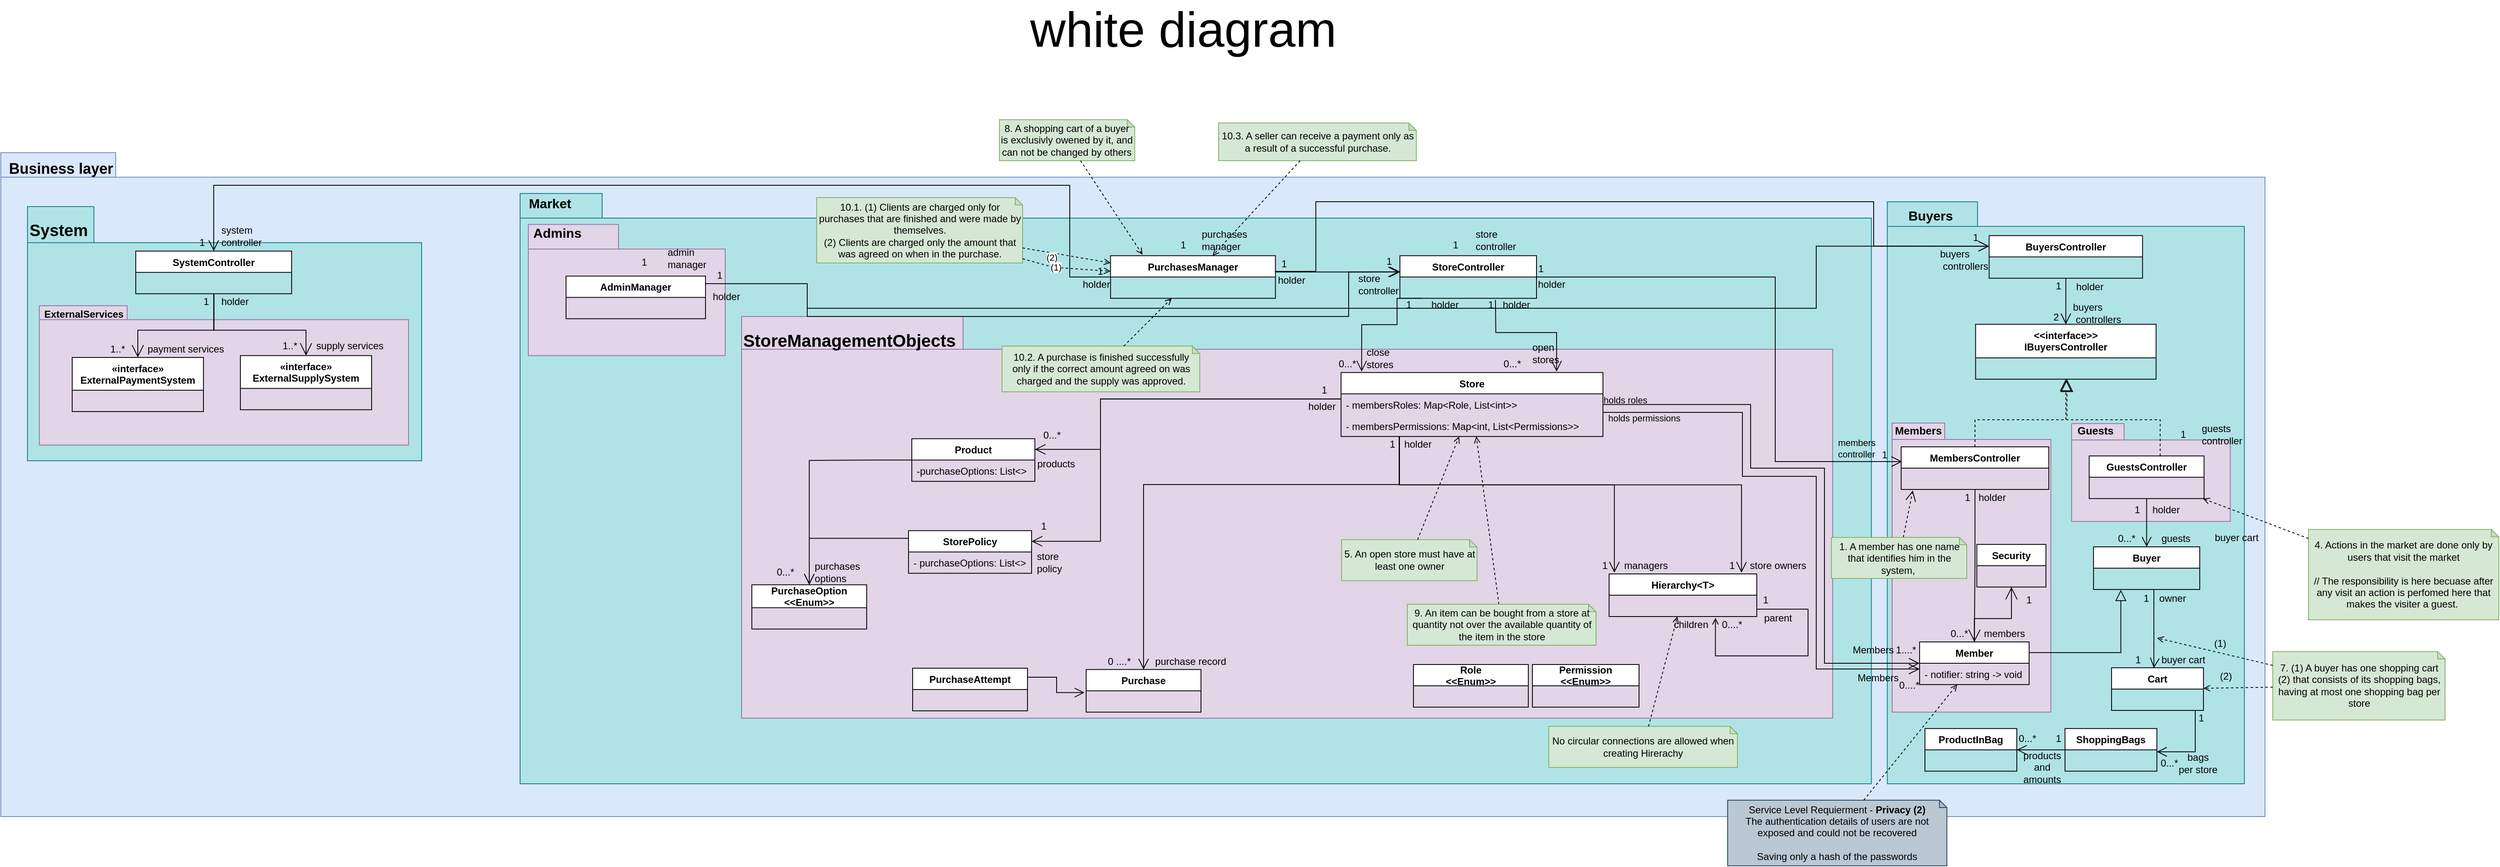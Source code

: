 <mxfile version="20.0.3" type="google" pages="9"><diagram id="e6NmIJ70lO6RoplVa7I5" name="V0.1 WD"><mxGraphModel grid="1" page="1" gridSize="10" guides="1" tooltips="1" connect="1" arrows="1" fold="1" pageScale="1" pageWidth="827" pageHeight="1169" math="0" shadow="0"><root><mxCell id="0"/><mxCell id="1" parent="0"/><mxCell id="KI77IB0QcP7RvDZGAJWC-1" value="" style="shape=folder;fontStyle=1;spacingTop=10;tabWidth=140;tabHeight=30;tabPosition=left;html=1;labelBackgroundColor=#FFFF66;fillColor=#dae8fc;strokeColor=#6c8ebf;" vertex="1" parent="1"><mxGeometry x="-2513" y="720.14" width="2760" height="809.86" as="geometry"/></mxCell><mxCell id="FjJOGjcD3PqLDx0wMITg-1" value="" style="shape=folder;fontStyle=1;spacingTop=10;tabWidth=110;tabHeight=30;tabPosition=left;html=1;labelBackgroundColor=#FFFF66;fillColor=#b0e3e6;strokeColor=#0e8088;" vertex="1" parent="1"><mxGeometry x="-213.37" y="780.14" width="435.25" height="709.86" as="geometry"/></mxCell><mxCell id="6aUQPnvQnlIYZmht-YZa-6" value="" style="shape=folder;fontStyle=1;spacingTop=10;tabWidth=64;tabHeight=20;tabPosition=left;html=1;fontSize=13;fillColor=#e1d5e7;strokeColor=#9673a6;" vertex="1" parent="1"><mxGeometry x="11.25" y="1050.64" width="193.5" height="119.36" as="geometry"/></mxCell><mxCell id="6aUQPnvQnlIYZmht-YZa-4" value="" style="shape=folder;fontStyle=1;spacingTop=10;tabWidth=64;tabHeight=20;tabPosition=left;html=1;fontSize=13;fillColor=#e1d5e7;strokeColor=#9673a6;" vertex="1" parent="1"><mxGeometry x="-207.5" y="1050" width="193.5" height="352.64" as="geometry"/></mxCell><mxCell id="jL9OaN36sGgKhzMG5NVm-1" value="" style="shape=folder;fontStyle=1;spacingTop=10;tabWidth=100;tabHeight=30;tabPosition=left;html=1;labelBackgroundColor=none;fontSize=16;fillColor=#b0e3e6;strokeColor=#0e8088;" vertex="1" parent="1"><mxGeometry x="-1880" y="770" width="1647.25" height="720" as="geometry"/></mxCell><mxCell id="gQNgpNMiRgFHbTmsvLSN-6" value="StoreManagementObjects" style="shape=folder;fontStyle=1;spacingTop=10;tabWidth=270;tabHeight=40;tabPosition=left;html=1;fontSize=21;fillColor=#e1d5e7;strokeColor=#9673a6;align=left;verticalAlign=top;" vertex="1" parent="1"><mxGeometry x="-1610" y="920" width="1330" height="490" as="geometry"/></mxCell><mxCell id="gQNgpNMiRgFHbTmsvLSN-1" value="System" style="shape=folder;fontStyle=1;spacingTop=10;tabWidth=81;tabHeight=44;tabPosition=left;html=1;fillColor=#b0e3e6;strokeColor=#0e8088;align=left;verticalAlign=top;fontSize=20;horizontal=1;" vertex="1" parent="1"><mxGeometry x="-2480.5" y="786" width="480.5" height="310" as="geometry"/></mxCell><mxCell id="KI77IB0QcP7RvDZGAJWC-209" style="edgeStyle=orthogonalEdgeStyle;rounded=0;orthogonalLoop=1;jettySize=auto;html=1;endArrow=open;endFill=0;endSize=13;strokeWidth=1;entryX=0.5;entryY=0;entryDx=0;entryDy=0;" edge="1" parent="1" source="KI77IB0QcP7RvDZGAJWC-31" target="KI77IB0QcP7RvDZGAJWC-165"><mxGeometry relative="1" as="geometry"><Array as="points"/><mxPoint x="-115.25" y="1132.2" as="sourcePoint"/></mxGeometry></mxCell><mxCell id="ZB7oQzciQj56rH968w4r-10" style="edgeStyle=orthogonalEdgeStyle;rounded=0;orthogonalLoop=1;jettySize=auto;html=1;endArrow=block;endFill=0;endSize=12;dashed=1;" edge="1" parent="1" source="KI77IB0QcP7RvDZGAJWC-31" target="KFcMQHjhwOiYshuRKe62-1"><mxGeometry relative="1" as="geometry"><Array as="points"><mxPoint x="-106.75" y="1045.96"/><mxPoint x="4.25" y="1045.96"/></Array></mxGeometry></mxCell><mxCell id="KI77IB0QcP7RvDZGAJWC-31" value="MembersController" style="swimlane;fontStyle=1;align=center;verticalAlign=top;childLayout=stackLayout;horizontal=1;startSize=26;horizontalStack=0;resizeParent=1;resizeParentMax=0;resizeLast=0;collapsible=1;marginBottom=0;" vertex="1" parent="1"><mxGeometry x="-196.5" y="1078.96" width="180" height="52" as="geometry"/></mxCell><mxCell id="KI77IB0QcP7RvDZGAJWC-32" value=" " style="text;strokeColor=none;fillColor=none;align=left;verticalAlign=top;spacingLeft=4;spacingRight=4;overflow=hidden;rotatable=0;points=[[0,0.5],[1,0.5]];portConstraint=eastwest;labelBackgroundColor=none;" vertex="1" parent="KI77IB0QcP7RvDZGAJWC-31"><mxGeometry y="26" width="180" height="26" as="geometry"/></mxCell><mxCell id="qusgFBV02TmdGJmEw_YX-57" style="edgeStyle=orthogonalEdgeStyle;rounded=0;orthogonalLoop=1;jettySize=auto;html=1;endArrow=open;endFill=0;endSize=11;" edge="1" parent="1" source="KI77IB0QcP7RvDZGAJWC-53" target="KI77IB0QcP7RvDZGAJWC-119"><mxGeometry relative="1" as="geometry"><Array as="points"><mxPoint x="-808" y="1125"/><mxPoint x="-1120" y="1125"/></Array><mxPoint x="-1120" y="1234.05" as="targetPoint"/></mxGeometry></mxCell><mxCell id="qusgFBV02TmdGJmEw_YX-60" style="edgeStyle=orthogonalEdgeStyle;rounded=0;orthogonalLoop=1;jettySize=auto;html=1;entryX=-0.037;entryY=0.921;entryDx=0;entryDy=0;entryPerimeter=0;endArrow=open;endFill=0;endSize=11;" edge="1" parent="1" source="KI77IB0QcP7RvDZGAJWC-53" target="qusgFBV02TmdGJmEw_YX-52"><mxGeometry relative="1" as="geometry"><Array as="points"><mxPoint x="-808.5" y="1125.4"/><mxPoint x="-546.5" y="1125.4"/></Array></mxGeometry></mxCell><mxCell id="qusgFBV02TmdGJmEw_YX-61" style="edgeStyle=orthogonalEdgeStyle;rounded=0;orthogonalLoop=1;jettySize=auto;html=1;entryX=1.118;entryY=0.921;entryDx=0;entryDy=0;entryPerimeter=0;endArrow=open;endFill=0;endSize=11;" edge="1" parent="1" source="KI77IB0QcP7RvDZGAJWC-53" target="qusgFBV02TmdGJmEw_YX-49"><mxGeometry relative="1" as="geometry"><Array as="points"><mxPoint x="-808.5" y="1125.4"/><mxPoint x="-391.5" y="1125.4"/></Array></mxGeometry></mxCell><mxCell id="7OrlRqIFaT-pQ1b9UOQq-72" style="edgeStyle=orthogonalEdgeStyle;rounded=0;orthogonalLoop=1;jettySize=auto;html=1;entryX=1;entryY=0.25;entryDx=0;entryDy=0;endArrow=open;endFill=0;endSize=11;" edge="1" parent="1" source="KI77IB0QcP7RvDZGAJWC-53" target="KI77IB0QcP7RvDZGAJWC-105"><mxGeometry relative="1" as="geometry"><Array as="points"><mxPoint x="-1172.5" y="1020.64"/><mxPoint x="-1172.5" y="1082.64"/></Array></mxGeometry></mxCell><mxCell id="7OrlRqIFaT-pQ1b9UOQq-73" style="edgeStyle=orthogonalEdgeStyle;rounded=0;orthogonalLoop=1;jettySize=auto;html=1;entryX=1;entryY=0.25;entryDx=0;entryDy=0;endArrow=open;endFill=0;endSize=11;" edge="1" parent="1" source="KI77IB0QcP7RvDZGAJWC-53" target="KI77IB0QcP7RvDZGAJWC-94"><mxGeometry relative="1" as="geometry"><Array as="points"><mxPoint x="-1172.5" y="1020.64"/><mxPoint x="-1172.5" y="1194.64"/></Array></mxGeometry></mxCell><mxCell id="KI77IB0QcP7RvDZGAJWC-53" value="Store" style="swimlane;fontStyle=1;childLayout=stackLayout;horizontal=1;startSize=26;horizontalStack=0;resizeParent=1;resizeParentMax=0;resizeLast=0;collapsible=1;marginBottom=0;labelBackgroundColor=none;" vertex="1" parent="1"><mxGeometry x="-879.25" y="988.4" width="319.25" height="78" as="geometry"/></mxCell><mxCell id="JkXnF7NrOlJ-bd7GVChi-3" value="- membersRoles: Map&lt;Role, List&lt;int&gt;&gt;" style="text;strokeColor=none;fillColor=none;align=left;verticalAlign=top;spacingLeft=4;spacingRight=4;overflow=hidden;rotatable=0;points=[[0,0.5],[1,0.5]];portConstraint=eastwest;" vertex="1" parent="KI77IB0QcP7RvDZGAJWC-53"><mxGeometry y="26" width="319.25" height="26" as="geometry"/></mxCell><mxCell id="jSqjODNLAFeEK2xpx0Kq-1" value="- membersPermissions: Map&lt;int, List&lt;Permissions&gt;&gt;" style="text;strokeColor=none;fillColor=none;align=left;verticalAlign=top;spacingLeft=4;spacingRight=4;overflow=hidden;rotatable=0;points=[[0,0.5],[1,0.5]];portConstraint=eastwest;" vertex="1" parent="KI77IB0QcP7RvDZGAJWC-53"><mxGeometry y="52" width="319.25" height="26" as="geometry"/></mxCell><mxCell id="KI77IB0QcP7RvDZGAJWC-76" value="Role&#10;&lt;&lt;Enum&gt;&gt;" style="swimlane;fontStyle=1;childLayout=stackLayout;horizontal=1;startSize=26;horizontalStack=0;resizeParent=1;resizeParentMax=0;resizeLast=0;collapsible=1;marginBottom=0;labelBackgroundColor=none;" vertex="1" parent="1"><mxGeometry x="-791" y="1344.45" width="140" height="52" as="geometry"/></mxCell><mxCell id="KI77IB0QcP7RvDZGAJWC-77" value=" " style="text;strokeColor=none;fillColor=none;align=left;verticalAlign=top;spacingLeft=4;spacingRight=4;overflow=hidden;rotatable=0;points=[[0,0.5],[1,0.5]];portConstraint=eastwest;labelBackgroundColor=none;" vertex="1" parent="KI77IB0QcP7RvDZGAJWC-76"><mxGeometry y="26" width="140" height="26" as="geometry"/></mxCell><mxCell id="KI77IB0QcP7RvDZGAJWC-80" value="Permission&#10;&lt;&lt;Enum&gt;&gt;" style="swimlane;fontStyle=1;childLayout=stackLayout;horizontal=1;startSize=26;horizontalStack=0;resizeParent=1;resizeParentMax=0;resizeLast=0;collapsible=1;marginBottom=0;labelBackgroundColor=none;" vertex="1" parent="1"><mxGeometry x="-646" y="1344.45" width="130" height="52" as="geometry"/></mxCell><mxCell id="KI77IB0QcP7RvDZGAJWC-81" value=" " style="text;strokeColor=none;fillColor=none;align=left;verticalAlign=top;spacingLeft=4;spacingRight=4;overflow=hidden;rotatable=0;points=[[0,0.5],[1,0.5]];portConstraint=eastwest;labelBackgroundColor=none;" vertex="1" parent="KI77IB0QcP7RvDZGAJWC-80"><mxGeometry y="26" width="130" height="26" as="geometry"/></mxCell><mxCell id="KI77IB0QcP7RvDZGAJWC-89" value="Cart" style="swimlane;fontStyle=1;childLayout=stackLayout;horizontal=1;startSize=26;horizontalStack=0;resizeParent=1;resizeParentMax=0;resizeLast=0;collapsible=1;marginBottom=0;" vertex="1" parent="1"><mxGeometry x="60" y="1348.44" width="112" height="52" as="geometry"/></mxCell><mxCell id="7OrlRqIFaT-pQ1b9UOQq-75" style="edgeStyle=orthogonalEdgeStyle;rounded=0;orthogonalLoop=1;jettySize=auto;html=1;entryX=0.5;entryY=0;entryDx=0;entryDy=0;endArrow=open;endFill=0;endSize=11;" edge="1" parent="1" source="KI77IB0QcP7RvDZGAJWC-94" target="KI77IB0QcP7RvDZGAJWC-100"><mxGeometry relative="1" as="geometry"><Array as="points"><mxPoint x="-1527.5" y="1190.64"/></Array></mxGeometry></mxCell><mxCell id="KI77IB0QcP7RvDZGAJWC-94" value="StorePolicy" style="swimlane;fontStyle=1;align=center;verticalAlign=top;childLayout=stackLayout;horizontal=1;startSize=26;horizontalStack=0;resizeParent=1;resizeParentMax=0;resizeLast=0;collapsible=1;marginBottom=0;labelBackgroundColor=none;" vertex="1" parent="1"><mxGeometry x="-1406.5" y="1181.2" width="150" height="52" as="geometry"/></mxCell><mxCell id="KI77IB0QcP7RvDZGAJWC-96" value="- purchaseOptions: List&lt;&gt;" style="text;strokeColor=none;fillColor=none;align=left;verticalAlign=top;spacingLeft=4;spacingRight=4;overflow=hidden;rotatable=0;points=[[0,0.5],[1,0.5]];portConstraint=eastwest;labelBackgroundColor=none;" vertex="1" parent="KI77IB0QcP7RvDZGAJWC-94"><mxGeometry y="26" width="150" height="26" as="geometry"/></mxCell><mxCell id="KI77IB0QcP7RvDZGAJWC-100" value="PurchaseOption&#10;&lt;&lt;Enum&gt;&gt;" style="swimlane;fontStyle=1;childLayout=stackLayout;horizontal=1;startSize=28;horizontalStack=0;resizeParent=1;resizeParentMax=0;resizeLast=0;collapsible=1;marginBottom=0;labelBackgroundColor=none;" vertex="1" parent="1"><mxGeometry x="-1597.5" y="1247.2" width="140" height="54" as="geometry"/></mxCell><mxCell id="KI77IB0QcP7RvDZGAJWC-103" value=" " style="text;strokeColor=none;fillColor=none;align=left;verticalAlign=top;spacingLeft=4;spacingRight=4;overflow=hidden;rotatable=0;points=[[0,0.5],[1,0.5]];portConstraint=eastwest;labelBackgroundColor=none;" vertex="1" parent="KI77IB0QcP7RvDZGAJWC-100"><mxGeometry y="28" width="140" height="26" as="geometry"/></mxCell><mxCell id="7OrlRqIFaT-pQ1b9UOQq-74" style="edgeStyle=orthogonalEdgeStyle;rounded=0;orthogonalLoop=1;jettySize=auto;html=1;entryX=0.5;entryY=0;entryDx=0;entryDy=0;endArrow=open;endFill=0;endSize=11;" edge="1" parent="1" source="KI77IB0QcP7RvDZGAJWC-105" target="KI77IB0QcP7RvDZGAJWC-100"><mxGeometry relative="1" as="geometry"><Array as="points"><mxPoint x="-1452.5" y="1095.64"/><mxPoint x="-1527.5" y="1095.64"/></Array></mxGeometry></mxCell><mxCell id="KI77IB0QcP7RvDZGAJWC-105" value="Product" style="swimlane;fontStyle=1;align=center;verticalAlign=top;childLayout=stackLayout;horizontal=1;startSize=26;horizontalStack=0;resizeParent=1;resizeParentMax=0;resizeLast=0;collapsible=1;marginBottom=0;labelBackgroundColor=none;" vertex="1" parent="1"><mxGeometry x="-1402.5" y="1069.09" width="150" height="52" as="geometry"/></mxCell><mxCell id="KI77IB0QcP7RvDZGAJWC-107" value="-purchaseOptions: List&lt;&gt;" style="text;strokeColor=none;fillColor=none;align=left;verticalAlign=top;spacingLeft=4;spacingRight=4;overflow=hidden;rotatable=0;points=[[0,0.5],[1,0.5]];portConstraint=eastwest;labelBackgroundColor=none;" vertex="1" parent="KI77IB0QcP7RvDZGAJWC-105"><mxGeometry y="26" width="150" height="26" as="geometry"/></mxCell><mxCell id="KI77IB0QcP7RvDZGAJWC-111" value="Hierarchy&lt;T&gt;" style="swimlane;fontStyle=1;align=center;verticalAlign=top;childLayout=stackLayout;horizontal=1;startSize=26;horizontalStack=0;resizeParent=1;resizeParentMax=0;resizeLast=0;collapsible=1;marginBottom=0;labelBackgroundColor=none;" vertex="1" parent="1"><mxGeometry x="-552.5" y="1234.05" width="180" height="52" as="geometry"/></mxCell><mxCell id="KI77IB0QcP7RvDZGAJWC-114" value=" " style="text;strokeColor=none;fillColor=none;align=left;verticalAlign=top;spacingLeft=4;spacingRight=4;overflow=hidden;rotatable=0;points=[[0,0.5],[1,0.5]];portConstraint=eastwest;labelBackgroundColor=none;" vertex="1" parent="KI77IB0QcP7RvDZGAJWC-111"><mxGeometry y="26" width="180" height="26" as="geometry"/></mxCell><mxCell id="KI77IB0QcP7RvDZGAJWC-117" value="&lt;font style=&quot;font-size: 18px&quot;&gt;&lt;b&gt;Business layer&lt;/b&gt;&lt;/font&gt;" style="text;html=1;align=center;verticalAlign=middle;resizable=0;points=[];autosize=1;strokeColor=none;fillColor=none;" vertex="1" parent="1"><mxGeometry x="-2510" y="730" width="140" height="20" as="geometry"/></mxCell><mxCell id="KI77IB0QcP7RvDZGAJWC-119" value="Purchase" style="swimlane;fontStyle=1;align=center;verticalAlign=top;childLayout=stackLayout;horizontal=1;startSize=26;horizontalStack=0;resizeParent=1;resizeParentMax=0;resizeLast=0;collapsible=1;marginBottom=0;labelBackgroundColor=none;" vertex="1" parent="1"><mxGeometry x="-1190" y="1350.64" width="140" height="52" as="geometry"/></mxCell><mxCell id="KI77IB0QcP7RvDZGAJWC-120" value=" " style="text;strokeColor=none;fillColor=none;align=left;verticalAlign=top;spacingLeft=4;spacingRight=4;overflow=hidden;rotatable=0;points=[[0,0.5],[1,0.5]];portConstraint=eastwest;labelBackgroundColor=none;" vertex="1" parent="KI77IB0QcP7RvDZGAJWC-119"><mxGeometry y="26" width="140" height="26" as="geometry"/></mxCell><mxCell id="KI77IB0QcP7RvDZGAJWC-142" value="&amp;nbsp;" style="shape=folder;fontStyle=1;spacingTop=10;tabWidth=107;tabHeight=17;tabPosition=left;html=1;fillColor=#e1d5e7;strokeColor=#9673a6;" vertex="1" parent="1"><mxGeometry x="-2466" y="906.82" width="450" height="170" as="geometry"/></mxCell><mxCell id="KI77IB0QcP7RvDZGAJWC-143" value="&lt;pre class=&quot;tw-data-text tw-text-large tw-ta&quot; id=&quot;tw-target-text&quot; dir=&quot;ltr&quot; style=&quot;font-size: 28px ; line-height: 36px ; border: none ; padding: 2px 0px 2px 0.14em ; position: relative ; margin-top: -2px ; margin-bottom: -2px ; resize: none ; font-family: inherit ; overflow: hidden ; text-align: left ; width: 270px ; overflow-wrap: break-word ; color: rgb(32 , 33 , 36)&quot;&gt;&lt;br&gt;&lt;/pre&gt;" style="text;html=1;align=center;verticalAlign=middle;resizable=0;points=[];autosize=1;strokeColor=none;fillColor=none;" vertex="1" parent="1"><mxGeometry x="-1302.5" y="956.14" width="290" height="40" as="geometry"/></mxCell><mxCell id="KI77IB0QcP7RvDZGAJWC-144" value="ExternalServices" style="text;strokeColor=none;fillColor=none;align=left;verticalAlign=top;spacingLeft=4;spacingRight=4;overflow=hidden;rotatable=0;points=[[0,0.5],[1,0.5]];portConstraint=eastwest;labelBackgroundColor=none;fontStyle=1" vertex="1" parent="1"><mxGeometry x="-2466" y="903.63" width="160" height="26" as="geometry"/></mxCell><mxCell id="KI77IB0QcP7RvDZGAJWC-145" value="«interface»&#10;ExternalPaymentSystem" style="swimlane;fontStyle=1;childLayout=stackLayout;horizontal=1;startSize=40;horizontalStack=0;resizeParent=1;resizeParentMax=0;resizeLast=0;collapsible=1;marginBottom=0;" vertex="1" parent="1"><mxGeometry x="-2426" y="969.95" width="160" height="66" as="geometry"/></mxCell><mxCell id="KI77IB0QcP7RvDZGAJWC-146" value=" " style="text;strokeColor=none;fillColor=none;align=left;verticalAlign=top;spacingLeft=4;spacingRight=4;overflow=hidden;rotatable=0;points=[[0,0.5],[1,0.5]];portConstraint=eastwest;labelBackgroundColor=none;" vertex="1" parent="KI77IB0QcP7RvDZGAJWC-145"><mxGeometry y="40" width="160" height="26" as="geometry"/></mxCell><mxCell id="KI77IB0QcP7RvDZGAJWC-147" value="«interface»&#10;ExternalSupplySystem" style="swimlane;fontStyle=1;childLayout=stackLayout;horizontal=1;startSize=40;horizontalStack=0;resizeParent=1;resizeParentMax=0;resizeLast=0;collapsible=1;marginBottom=0;" vertex="1" parent="1"><mxGeometry x="-2221" y="967.69" width="160" height="66" as="geometry"/></mxCell><mxCell id="KI77IB0QcP7RvDZGAJWC-148" value=" " style="text;strokeColor=none;fillColor=none;align=left;verticalAlign=top;spacingLeft=4;spacingRight=4;overflow=hidden;rotatable=0;points=[[0,0.5],[1,0.5]];portConstraint=eastwest;labelBackgroundColor=none;" vertex="1" parent="KI77IB0QcP7RvDZGAJWC-147"><mxGeometry y="40" width="160" height="26" as="geometry"/></mxCell><mxCell id="KI77IB0QcP7RvDZGAJWC-253" style="edgeStyle=orthogonalEdgeStyle;rounded=0;orthogonalLoop=1;jettySize=auto;html=1;endArrow=open;endFill=0;endSize=13;strokeWidth=1;entryX=0.5;entryY=0;entryDx=0;entryDy=0;exitX=0.502;exitY=1.014;exitDx=0;exitDy=0;exitPerimeter=0;" edge="1" parent="1" source="KI77IB0QcP7RvDZGAJWC-151" target="KI77IB0QcP7RvDZGAJWC-145"><mxGeometry relative="1" as="geometry"><Array as="points"><mxPoint x="-2253" y="936.82"/><mxPoint x="-2346" y="936.82"/></Array><mxPoint x="-2250" y="913.5" as="sourcePoint"/></mxGeometry></mxCell><mxCell id="KI77IB0QcP7RvDZGAJWC-254" style="edgeStyle=orthogonalEdgeStyle;rounded=0;orthogonalLoop=1;jettySize=auto;html=1;endArrow=open;endFill=0;endSize=13;strokeWidth=1;entryX=0.5;entryY=0;entryDx=0;entryDy=0;exitX=0.5;exitY=1;exitDx=0;exitDy=0;" edge="1" parent="1" source="KI77IB0QcP7RvDZGAJWC-149" target="KI77IB0QcP7RvDZGAJWC-147"><mxGeometry relative="1" as="geometry"><Array as="points"><mxPoint x="-2253" y="936.82"/><mxPoint x="-2141" y="936.82"/></Array><mxPoint x="-2250" y="913.5" as="sourcePoint"/></mxGeometry></mxCell><mxCell id="KI77IB0QcP7RvDZGAJWC-149" value="SystemController" style="swimlane;fontStyle=1;align=center;verticalAlign=top;childLayout=stackLayout;horizontal=1;startSize=26;horizontalStack=0;resizeParent=1;resizeParentMax=0;resizeLast=0;collapsible=1;marginBottom=0;labelBackgroundColor=none;" vertex="1" parent="1"><mxGeometry x="-2348.5" y="840.26" width="190" height="52" as="geometry"/></mxCell><mxCell id="KI77IB0QcP7RvDZGAJWC-151" value=" " style="text;strokeColor=none;fillColor=none;align=left;verticalAlign=top;spacingLeft=4;spacingRight=4;overflow=hidden;rotatable=0;points=[[0,0.5],[1,0.5]];portConstraint=eastwest;labelBackgroundColor=none;" vertex="1" parent="KI77IB0QcP7RvDZGAJWC-149"><mxGeometry y="26" width="190" height="26" as="geometry"/></mxCell><mxCell id="KI77IB0QcP7RvDZGAJWC-205" style="edgeStyle=orthogonalEdgeStyle;rounded=0;orthogonalLoop=1;jettySize=auto;html=1;endArrow=block;endFill=0;endSize=13;strokeWidth=1;entryX=0.506;entryY=1.002;entryDx=0;entryDy=0;entryPerimeter=0;dashed=1;" edge="1" parent="1" source="KI77IB0QcP7RvDZGAJWC-160" target="KFcMQHjhwOiYshuRKe62-4"><mxGeometry relative="1" as="geometry"><mxPoint x="-120.25" y="890.72" as="targetPoint"/><Array as="points"><mxPoint x="119.25" y="1045.96"/><mxPoint x="5.25" y="1045.96"/></Array></mxGeometry></mxCell><mxCell id="ZB7oQzciQj56rH968w4r-8" style="edgeStyle=orthogonalEdgeStyle;rounded=0;orthogonalLoop=1;jettySize=auto;html=1;endArrow=open;endFill=0;endSize=10;" edge="1" parent="1" source="KI77IB0QcP7RvDZGAJWC-160" target="KFcMQHjhwOiYshuRKe62-17"><mxGeometry relative="1" as="geometry"><Array as="points"><mxPoint x="105.25" y="1130.96"/><mxPoint x="105.25" y="1130.96"/></Array></mxGeometry></mxCell><mxCell id="KI77IB0QcP7RvDZGAJWC-160" value="GuestsController" style="swimlane;fontStyle=1;align=center;verticalAlign=top;childLayout=stackLayout;horizontal=1;startSize=26;horizontalStack=0;resizeParent=1;resizeParentMax=0;resizeLast=0;collapsible=1;marginBottom=0;" vertex="1" parent="1"><mxGeometry x="32.75" y="1090.14" width="140" height="52" as="geometry"/></mxCell><mxCell id="KI77IB0QcP7RvDZGAJWC-164" value=" " style="text;strokeColor=none;fillColor=none;align=left;verticalAlign=top;spacingLeft=4;spacingRight=4;overflow=hidden;rotatable=0;points=[[0,0.5],[1,0.5]];portConstraint=eastwest;" vertex="1" parent="KI77IB0QcP7RvDZGAJWC-160"><mxGeometry y="26" width="140" height="26" as="geometry"/></mxCell><mxCell id="KFcMQHjhwOiYshuRKe62-26" style="edgeStyle=orthogonalEdgeStyle;rounded=0;orthogonalLoop=1;jettySize=auto;html=1;entryX=0.257;entryY=1.019;entryDx=0;entryDy=0;entryPerimeter=0;endArrow=block;endFill=0;endSize=11;exitX=1;exitY=0.103;exitDx=0;exitDy=0;exitPerimeter=0;" edge="1" parent="1" source="KI77IB0QcP7RvDZGAJWC-165"><mxGeometry relative="1" as="geometry"><mxPoint x="71.282" y="1253.454" as="targetPoint"/><Array as="points"><mxPoint x="-46" y="1330"/><mxPoint x="71" y="1330"/></Array></mxGeometry></mxCell><mxCell id="KI77IB0QcP7RvDZGAJWC-165" value="Member" style="swimlane;fontStyle=1;align=center;verticalAlign=top;childLayout=stackLayout;horizontal=1;startSize=26;horizontalStack=0;resizeParent=1;resizeParentMax=0;resizeLast=0;collapsible=1;marginBottom=0;labelBackgroundColor=none;" vertex="1" parent="1"><mxGeometry x="-174" y="1316.98" width="133.5" height="52" as="geometry"/></mxCell><mxCell id="KI77IB0QcP7RvDZGAJWC-170" value="- notifier: string -&gt; void" style="text;strokeColor=none;fillColor=none;align=left;verticalAlign=top;spacingLeft=4;spacingRight=4;overflow=hidden;rotatable=0;points=[[0,0.5],[1,0.5]];portConstraint=eastwest;labelBackgroundColor=none;" vertex="1" parent="KI77IB0QcP7RvDZGAJWC-165"><mxGeometry y="26" width="133.5" height="26" as="geometry"/></mxCell><mxCell id="KI77IB0QcP7RvDZGAJWC-176" value="&lt;span style=&quot;font-size: 60px&quot;&gt;white diagram&lt;/span&gt;" style="text;html=1;align=center;verticalAlign=middle;resizable=0;points=[];autosize=1;strokeColor=none;fillColor=none;" vertex="1" parent="1"><mxGeometry x="-1267.5" y="550" width="390" height="40" as="geometry"/></mxCell><mxCell id="7OrlRqIFaT-pQ1b9UOQq-32" style="edgeStyle=orthogonalEdgeStyle;rounded=0;orthogonalLoop=1;jettySize=auto;html=1;entryX=0;entryY=0.25;entryDx=0;entryDy=0;endArrow=open;endFill=0;endSize=11;exitX=0.998;exitY=0.367;exitDx=0;exitDy=0;exitPerimeter=0;" edge="1" parent="1" source="KI77IB0QcP7RvDZGAJWC-179" target="KFcMQHjhwOiYshuRKe62-12"><mxGeometry relative="1" as="geometry"><Array as="points"><mxPoint x="-910" y="865"/><mxPoint x="-910" y="780"/><mxPoint x="-230" y="780"/><mxPoint x="-230" y="834"/></Array></mxGeometry></mxCell><mxCell id="7OrlRqIFaT-pQ1b9UOQq-33" style="edgeStyle=orthogonalEdgeStyle;rounded=0;orthogonalLoop=1;jettySize=auto;html=1;endArrow=open;endFill=0;endSize=11;entryX=0.5;entryY=0;entryDx=0;entryDy=0;startArrow=none;" edge="1" parent="1" source="KI77IB0QcP7RvDZGAJWC-179" target="KI77IB0QcP7RvDZGAJWC-149"><mxGeometry relative="1" as="geometry"><Array as="points"><mxPoint x="-1210" y="872"/><mxPoint x="-1210" y="760"/><mxPoint x="-2254" y="760"/></Array></mxGeometry></mxCell><mxCell id="mvOPLDG0Fy-59XHFM4iU-2" style="edgeStyle=orthogonalEdgeStyle;rounded=0;orthogonalLoop=1;jettySize=auto;html=1;entryX=0.004;entryY=0.381;entryDx=0;entryDy=0;fontSize=17;entryPerimeter=0;endArrow=open;endFill=0;endSize=11;" edge="1" parent="1" source="KI77IB0QcP7RvDZGAJWC-179" target="7OrlRqIFaT-pQ1b9UOQq-7"><mxGeometry relative="1" as="geometry"><Array as="points"><mxPoint x="-854" y="866"/></Array></mxGeometry></mxCell><mxCell id="KI77IB0QcP7RvDZGAJWC-179" value="PurchasesManager" style="swimlane;fontStyle=1;align=center;verticalAlign=top;childLayout=stackLayout;horizontal=1;startSize=26;horizontalStack=0;resizeParent=1;resizeParentMax=0;resizeLast=0;collapsible=1;marginBottom=0;labelBackgroundColor=none;" vertex="1" parent="1"><mxGeometry x="-1160.25" y="845.86" width="201" height="52" as="geometry"/></mxCell><mxCell id="KI77IB0QcP7RvDZGAJWC-182" value=" " style="text;strokeColor=none;fillColor=none;align=left;verticalAlign=top;spacingLeft=4;spacingRight=4;overflow=hidden;rotatable=0;points=[[0,0.5],[1,0.5]];portConstraint=eastwest;labelBackgroundColor=none;" vertex="1" parent="KI77IB0QcP7RvDZGAJWC-179"><mxGeometry y="26" width="201" height="26" as="geometry"/></mxCell><mxCell id="KI77IB0QcP7RvDZGAJWC-210" value="0...*" style="text;html=1;align=center;verticalAlign=middle;resizable=0;points=[];autosize=1;strokeColor=none;fillColor=none;" vertex="1" parent="1"><mxGeometry x="57.75" y="1180.96" width="40" height="20" as="geometry"/></mxCell><mxCell id="KI77IB0QcP7RvDZGAJWC-215" value="1" style="text;html=1;align=center;verticalAlign=middle;resizable=0;points=[];autosize=1;strokeColor=none;fillColor=none;" vertex="1" parent="1"><mxGeometry x="81.5" y="1328.7" width="20" height="20" as="geometry"/></mxCell><mxCell id="KI77IB0QcP7RvDZGAJWC-222" value="guests" style="text;html=1;align=center;verticalAlign=middle;resizable=0;points=[];autosize=1;strokeColor=none;fillColor=none;" vertex="1" parent="1"><mxGeometry x="112.75" y="1180.96" width="50" height="20" as="geometry"/></mxCell><mxCell id="KI77IB0QcP7RvDZGAJWC-223" value="buyer cart" style="text;html=1;align=center;verticalAlign=middle;resizable=0;points=[];autosize=1;strokeColor=none;fillColor=none;" vertex="1" parent="1"><mxGeometry x="111.5" y="1328.7" width="70" height="20" as="geometry"/></mxCell><mxCell id="KI77IB0QcP7RvDZGAJWC-255" value="payment services" style="text;html=1;align=center;verticalAlign=middle;resizable=0;points=[];autosize=1;strokeColor=none;fillColor=none;" vertex="1" parent="1"><mxGeometry x="-2343.5" y="949.95" width="110" height="20" as="geometry"/></mxCell><mxCell id="KI77IB0QcP7RvDZGAJWC-256" value="1..*" style="text;html=1;align=center;verticalAlign=middle;resizable=0;points=[];autosize=1;strokeColor=none;fillColor=none;" vertex="1" parent="1"><mxGeometry x="-2386" y="949.95" width="30" height="20" as="geometry"/></mxCell><mxCell id="KI77IB0QcP7RvDZGAJWC-257" value="supply services" style="text;html=1;align=center;verticalAlign=middle;resizable=0;points=[];autosize=1;strokeColor=none;fillColor=none;" vertex="1" parent="1"><mxGeometry x="-2138.5" y="945.69" width="100" height="20" as="geometry"/></mxCell><mxCell id="KI77IB0QcP7RvDZGAJWC-258" value="1..*" style="text;html=1;align=center;verticalAlign=middle;resizable=0;points=[];autosize=1;strokeColor=none;fillColor=none;" vertex="1" parent="1"><mxGeometry x="-2176" y="945.69" width="30" height="20" as="geometry"/></mxCell><mxCell id="qusgFBV02TmdGJmEw_YX-25" value="parent" style="text;html=1;align=center;verticalAlign=middle;resizable=0;points=[];autosize=1;strokeColor=none;fillColor=none;" vertex="1" parent="1"><mxGeometry x="-372.5" y="1278.05" width="50" height="20" as="geometry"/></mxCell><mxCell id="qusgFBV02TmdGJmEw_YX-26" value="children" style="text;html=1;align=center;verticalAlign=middle;resizable=0;points=[];autosize=1;strokeColor=none;fillColor=none;" vertex="1" parent="1"><mxGeometry x="-483.5" y="1286.05" width="60" height="20" as="geometry"/></mxCell><mxCell id="qusgFBV02TmdGJmEw_YX-27" value="1" style="text;html=1;align=center;verticalAlign=middle;resizable=0;points=[];autosize=1;strokeColor=none;fillColor=none;" vertex="1" parent="1"><mxGeometry x="-372.5" y="1256.05" width="20" height="20" as="geometry"/></mxCell><mxCell id="qusgFBV02TmdGJmEw_YX-28" value="0....*" style="text;html=1;align=center;verticalAlign=middle;resizable=0;points=[];autosize=1;strokeColor=none;fillColor=none;" vertex="1" parent="1"><mxGeometry x="-423.5" y="1286.05" width="40" height="20" as="geometry"/></mxCell><mxCell id="qusgFBV02TmdGJmEw_YX-37" value="0 ....*" style="text;html=1;align=center;verticalAlign=middle;resizable=0;points=[];autosize=1;strokeColor=none;fillColor=none;" vertex="1" parent="1"><mxGeometry x="-1170" y="1330.64" width="40" height="20" as="geometry"/></mxCell><mxCell id="qusgFBV02TmdGJmEw_YX-40" value="purchase record" style="text;html=1;align=center;verticalAlign=middle;resizable=0;points=[];autosize=1;strokeColor=none;fillColor=none;" vertex="1" parent="1"><mxGeometry x="-1113" y="1330.64" width="100" height="20" as="geometry"/></mxCell><mxCell id="qusgFBV02TmdGJmEw_YX-45" value="1" style="text;html=1;align=center;verticalAlign=middle;resizable=0;points=[];autosize=1;strokeColor=none;fillColor=none;" vertex="1" parent="1"><mxGeometry x="-827" y="1066.4" width="20" height="20" as="geometry"/></mxCell><mxCell id="qusgFBV02TmdGJmEw_YX-46" value="holder" style="text;html=1;align=center;verticalAlign=middle;resizable=0;points=[];autosize=1;strokeColor=none;fillColor=none;" vertex="1" parent="1"><mxGeometry x="-811.25" y="1066.4" width="50" height="20" as="geometry"/></mxCell><mxCell id="qusgFBV02TmdGJmEw_YX-48" value="1" style="text;html=1;align=center;verticalAlign=middle;resizable=0;points=[];autosize=1;strokeColor=none;fillColor=none;" vertex="1" parent="1"><mxGeometry x="-568.5" y="1214.05" width="20" height="20" as="geometry"/></mxCell><mxCell id="qusgFBV02TmdGJmEw_YX-49" value="1" style="text;html=1;align=center;verticalAlign=middle;resizable=0;points=[];autosize=1;strokeColor=none;fillColor=none;" vertex="1" parent="1"><mxGeometry x="-413.5" y="1214.05" width="20" height="20" as="geometry"/></mxCell><mxCell id="qusgFBV02TmdGJmEw_YX-52" value="managers" style="text;html=1;align=center;verticalAlign=middle;resizable=0;points=[];autosize=1;strokeColor=none;fillColor=none;" vertex="1" parent="1"><mxGeometry x="-543.5" y="1214.05" width="70" height="20" as="geometry"/></mxCell><mxCell id="qusgFBV02TmdGJmEw_YX-53" value="store owners" style="text;html=1;align=center;verticalAlign=middle;resizable=0;points=[];autosize=1;strokeColor=none;fillColor=none;" vertex="1" parent="1"><mxGeometry x="-387.5" y="1214.05" width="80" height="20" as="geometry"/></mxCell><mxCell id="qusgFBV02TmdGJmEw_YX-76" value="0...*" style="text;html=1;align=center;verticalAlign=middle;resizable=0;points=[];autosize=1;strokeColor=none;fillColor=none;" vertex="1" parent="1"><mxGeometry x="-1252.5" y="1055.14" width="40" height="20" as="geometry"/></mxCell><mxCell id="qusgFBV02TmdGJmEw_YX-81" value="1" style="text;html=1;align=center;verticalAlign=middle;resizable=0;points=[];autosize=1;strokeColor=none;fillColor=none;" vertex="1" parent="1"><mxGeometry x="-1252.5" y="1166.46" width="20" height="20" as="geometry"/></mxCell><mxCell id="qusgFBV02TmdGJmEw_YX-89" value="products" style="text;html=1;align=center;verticalAlign=middle;resizable=0;points=[];autosize=1;strokeColor=none;fillColor=none;" vertex="1" parent="1"><mxGeometry x="-1257.5" y="1090.14" width="60" height="20" as="geometry"/></mxCell><mxCell id="qusgFBV02TmdGJmEw_YX-90" value="store &lt;br&gt;policy" style="text;html=1;align=left;verticalAlign=middle;resizable=0;points=[];autosize=1;strokeColor=none;fillColor=none;" vertex="1" parent="1"><mxGeometry x="-1252.5" y="1204.7" width="50" height="30" as="geometry"/></mxCell><mxCell id="KFcMQHjhwOiYshuRKe62-1" value="&lt;&lt;interface&gt;&gt;&#10;IBuyersController" style="swimlane;fontStyle=1;align=center;verticalAlign=top;childLayout=stackLayout;horizontal=1;startSize=41;horizontalStack=0;resizeParent=1;resizeParentMax=0;resizeLast=0;collapsible=1;marginBottom=0;" vertex="1" parent="1"><mxGeometry x="-105.75" y="929.5" width="220" height="67" as="geometry"/></mxCell><mxCell id="KFcMQHjhwOiYshuRKe62-4" value=" " style="text;strokeColor=none;fillColor=none;align=left;verticalAlign=top;spacingLeft=4;spacingRight=4;overflow=hidden;rotatable=0;points=[[0,0.5],[1,0.5]];portConstraint=eastwest;" vertex="1" parent="KFcMQHjhwOiYshuRKe62-1"><mxGeometry y="41" width="220" height="26" as="geometry"/></mxCell><mxCell id="7OrlRqIFaT-pQ1b9UOQq-23" style="edgeStyle=orthogonalEdgeStyle;rounded=0;orthogonalLoop=1;jettySize=auto;html=1;entryX=0.5;entryY=0;entryDx=0;entryDy=0;endArrow=open;endFill=0;endSize=11;" edge="1" parent="1" source="KFcMQHjhwOiYshuRKe62-12" target="KFcMQHjhwOiYshuRKe62-1"><mxGeometry relative="1" as="geometry"/></mxCell><mxCell id="KFcMQHjhwOiYshuRKe62-12" value="BuyersController" style="swimlane;fontStyle=1;align=center;verticalAlign=top;childLayout=stackLayout;horizontal=1;startSize=26;horizontalStack=0;resizeParent=1;resizeParentMax=0;resizeLast=0;collapsible=1;marginBottom=0;" vertex="1" parent="1"><mxGeometry x="-89.25" y="821.33" width="187" height="52" as="geometry"/></mxCell><mxCell id="KFcMQHjhwOiYshuRKe62-13" value=" " style="text;strokeColor=none;fillColor=none;align=left;verticalAlign=top;spacingLeft=4;spacingRight=4;overflow=hidden;rotatable=0;points=[[0,0.5],[1,0.5]];portConstraint=eastwest;" vertex="1" parent="KFcMQHjhwOiYshuRKe62-12"><mxGeometry y="26" width="187" height="26" as="geometry"/></mxCell><mxCell id="ZB7oQzciQj56rH968w4r-9" style="edgeStyle=orthogonalEdgeStyle;rounded=0;orthogonalLoop=1;jettySize=auto;html=1;endArrow=open;endFill=0;endSize=10;" edge="1" parent="1"><mxGeometry relative="1" as="geometry"><mxPoint x="111.5" y="1348.7" as="targetPoint"/><Array as="points"><mxPoint x="111.5" y="1347.7"/></Array><mxPoint x="111.579" y="1252.96" as="sourcePoint"/></mxGeometry></mxCell><mxCell id="KFcMQHjhwOiYshuRKe62-17" value="Buyer" style="swimlane;fontStyle=1;align=center;verticalAlign=top;childLayout=stackLayout;horizontal=1;startSize=26;horizontalStack=0;resizeParent=1;resizeParentMax=0;resizeLast=0;collapsible=1;marginBottom=0;" vertex="1" parent="1"><mxGeometry x="38" y="1200.96" width="129.5" height="52" as="geometry"/></mxCell><mxCell id="KFcMQHjhwOiYshuRKe62-27" value="1" style="text;html=1;align=center;verticalAlign=middle;resizable=0;points=[];autosize=1;strokeColor=none;fillColor=none;" vertex="1" parent="1"><mxGeometry x="91.5" y="1253.83" width="20" height="20" as="geometry"/></mxCell><mxCell id="KFcMQHjhwOiYshuRKe62-28" value="owner" style="text;html=1;align=center;verticalAlign=middle;resizable=0;points=[];autosize=1;strokeColor=none;fillColor=none;" vertex="1" parent="1"><mxGeometry x="108.5" y="1253.83" width="50" height="20" as="geometry"/></mxCell><mxCell id="KFcMQHjhwOiYshuRKe62-31" value="" style="shape=folder;fontStyle=1;spacingTop=10;tabWidth=110;tabHeight=30;tabPosition=left;labelBackgroundColor=none;fillColor=#e1d5e7;strokeColor=#9673a6;labelPosition=left;verticalLabelPosition=top;align=left;verticalAlign=top;fontColor=none;noLabel=1;" vertex="1" parent="1"><mxGeometry x="-1870" y="807.69" width="240" height="160" as="geometry"/></mxCell><mxCell id="KFcMQHjhwOiYshuRKe62-33" value="AdminManager" style="swimlane;fontStyle=1;align=center;verticalAlign=top;childLayout=stackLayout;horizontal=1;startSize=26;horizontalStack=0;resizeParent=1;resizeParentMax=0;resizeLast=0;collapsible=1;marginBottom=0;labelBackgroundColor=none;" vertex="1" parent="1"><mxGeometry x="-1824" y="870.73" width="170" height="52" as="geometry"/></mxCell><mxCell id="KFcMQHjhwOiYshuRKe62-34" value=" " style="text;strokeColor=none;fillColor=none;align=left;verticalAlign=top;spacingLeft=4;spacingRight=4;overflow=hidden;rotatable=0;points=[[0,0.5],[1,0.5]];portConstraint=eastwest;labelBackgroundColor=none;" vertex="1" parent="KFcMQHjhwOiYshuRKe62-33"><mxGeometry y="26" width="170" height="26" as="geometry"/></mxCell><mxCell id="mvOPLDG0Fy-59XHFM4iU-8" style="edgeStyle=orthogonalEdgeStyle;rounded=0;orthogonalLoop=1;jettySize=auto;html=1;entryX=0.007;entryY=0.34;entryDx=0;entryDy=0;entryPerimeter=0;fontSize=17;endArrow=open;endFill=0;endSize=11;" edge="1" parent="1" source="7OrlRqIFaT-pQ1b9UOQq-7" target="KI77IB0QcP7RvDZGAJWC-31"><mxGeometry relative="1" as="geometry"><Array as="points"><mxPoint x="-350" y="872"/><mxPoint x="-350" y="1097"/><mxPoint x="-195" y="1097"/></Array></mxGeometry></mxCell><mxCell id="gQNgpNMiRgFHbTmsvLSN-3" style="edgeStyle=orthogonalEdgeStyle;rounded=0;orthogonalLoop=1;jettySize=auto;html=1;entryX=0.959;entryY=0.974;entryDx=0;entryDy=0;entryPerimeter=0;endArrow=open;endFill=0;endSize=11;" edge="1" parent="1" target="7OrlRqIFaT-pQ1b9UOQq-57"><mxGeometry relative="1" as="geometry"><Array as="points"><mxPoint x="-811" y="898"/><mxPoint x="-811" y="930"/><mxPoint x="-854" y="930"/></Array><mxPoint x="-780" y="897.86" as="sourcePoint"/></mxGeometry></mxCell><mxCell id="7OrlRqIFaT-pQ1b9UOQq-7" value="StoreController" style="swimlane;fontStyle=1;align=center;verticalAlign=top;childLayout=stackLayout;horizontal=1;startSize=26;horizontalStack=0;resizeParent=1;resizeParentMax=0;resizeLast=0;collapsible=1;marginBottom=0;labelBackgroundColor=none;" vertex="1" parent="1"><mxGeometry x="-807.5" y="845.86" width="166.5" height="52" as="geometry"/></mxCell><mxCell id="7OrlRqIFaT-pQ1b9UOQq-9" value="1" style="text;html=1;align=center;verticalAlign=middle;resizable=0;points=[];autosize=1;strokeColor=none;fillColor=none;" vertex="1" parent="1"><mxGeometry x="-125.75" y="1130.96" width="20" height="20" as="geometry"/></mxCell><mxCell id="7OrlRqIFaT-pQ1b9UOQq-10" value="holder" style="text;html=1;align=center;verticalAlign=middle;resizable=0;points=[];autosize=1;strokeColor=none;fillColor=none;" vertex="1" parent="1"><mxGeometry x="-110.75" y="1130.96" width="50" height="20" as="geometry"/></mxCell><mxCell id="7OrlRqIFaT-pQ1b9UOQq-11" value="0...*" style="text;html=1;align=center;verticalAlign=middle;resizable=0;points=[];autosize=1;strokeColor=none;fillColor=none;" vertex="1" parent="1"><mxGeometry x="-145.75" y="1296.98" width="40" height="20" as="geometry"/></mxCell><mxCell id="7OrlRqIFaT-pQ1b9UOQq-12" value="members" style="text;html=1;align=center;verticalAlign=middle;resizable=0;points=[];autosize=1;strokeColor=none;fillColor=none;" vertex="1" parent="1"><mxGeometry x="-105.75" y="1296.98" width="70" height="20" as="geometry"/></mxCell><mxCell id="7OrlRqIFaT-pQ1b9UOQq-13" value="1" style="text;html=1;align=center;verticalAlign=middle;resizable=0;points=[];autosize=1;strokeColor=none;fillColor=none;" vertex="1" parent="1"><mxGeometry x="81" y="1146.46" width="20" height="20" as="geometry"/></mxCell><mxCell id="7OrlRqIFaT-pQ1b9UOQq-14" value="holder" style="text;html=1;align=center;verticalAlign=middle;resizable=0;points=[];autosize=1;strokeColor=none;fillColor=none;" vertex="1" parent="1"><mxGeometry x="101" y="1146.46" width="50" height="20" as="geometry"/></mxCell><mxCell id="7OrlRqIFaT-pQ1b9UOQq-18" value="1" style="text;html=1;align=center;verticalAlign=middle;resizable=0;points=[];autosize=1;strokeColor=none;fillColor=none;" vertex="1" parent="1"><mxGeometry x="137.25" y="1053.96" width="20" height="20" as="geometry"/></mxCell><mxCell id="7OrlRqIFaT-pQ1b9UOQq-19" value="guests &lt;br&gt;controller" style="text;html=1;align=left;verticalAlign=middle;resizable=0;points=[];autosize=1;strokeColor=none;fillColor=none;" vertex="1" parent="1"><mxGeometry x="167.5" y="1048.96" width="60" height="30" as="geometry"/></mxCell><mxCell id="7OrlRqIFaT-pQ1b9UOQq-24" value="2" style="text;html=1;align=center;verticalAlign=middle;resizable=0;points=[];autosize=1;strokeColor=none;fillColor=none;" vertex="1" parent="1"><mxGeometry x="-18.25" y="910.5" width="20" height="20" as="geometry"/></mxCell><mxCell id="7OrlRqIFaT-pQ1b9UOQq-25" value="1" style="text;html=1;align=center;verticalAlign=middle;resizable=0;points=[];autosize=1;strokeColor=none;fillColor=none;" vertex="1" parent="1"><mxGeometry x="-15.25" y="873.33" width="20" height="20" as="geometry"/></mxCell><mxCell id="7OrlRqIFaT-pQ1b9UOQq-26" value="holder" style="text;html=1;align=center;verticalAlign=middle;resizable=0;points=[];autosize=1;strokeColor=none;fillColor=none;" vertex="1" parent="1"><mxGeometry x="7.75" y="874.14" width="50" height="20" as="geometry"/></mxCell><mxCell id="7OrlRqIFaT-pQ1b9UOQq-27" value="buyers&lt;br&gt;&amp;nbsp;controllers&amp;nbsp;" style="text;html=1;align=left;verticalAlign=middle;resizable=0;points=[];autosize=1;strokeColor=none;fillColor=none;" vertex="1" parent="1"><mxGeometry x="11.25" y="900.5" width="80" height="30" as="geometry"/></mxCell><mxCell id="7OrlRqIFaT-pQ1b9UOQq-30" value="&lt;div style=&quot;font-size: 11px ; text-align: left&quot;&gt;members&lt;/div&gt;&lt;div style=&quot;font-size: 11px ; text-align: left&quot;&gt;controller&lt;/div&gt;" style="text;html=1;align=center;verticalAlign=middle;resizable=0;points=[];autosize=1;strokeColor=none;fillColor=none;" vertex="1" parent="1"><mxGeometry x="-281.5" y="1066.4" width="60" height="30" as="geometry"/></mxCell><mxCell id="7OrlRqIFaT-pQ1b9UOQq-31" value="1" style="text;html=1;align=center;verticalAlign=middle;resizable=0;points=[];autosize=1;strokeColor=none;fillColor=none;" vertex="1" parent="1"><mxGeometry x="-227.5" y="1078.96" width="20" height="20" as="geometry"/></mxCell><mxCell id="7OrlRqIFaT-pQ1b9UOQq-36" value="1" style="text;html=1;align=center;verticalAlign=middle;resizable=0;points=[];autosize=1;strokeColor=none;fillColor=none;" vertex="1" parent="1"><mxGeometry x="-1082.5" y="822.86" width="20" height="20" as="geometry"/></mxCell><mxCell id="7OrlRqIFaT-pQ1b9UOQq-37" value="purchases &lt;br&gt;manager" style="text;html=1;align=left;verticalAlign=middle;resizable=0;points=[];autosize=1;strokeColor=none;fillColor=none;" vertex="1" parent="1"><mxGeometry x="-1051.5" y="811.86" width="70" height="30" as="geometry"/></mxCell><mxCell id="7OrlRqIFaT-pQ1b9UOQq-41" value="1" style="text;html=1;align=center;verticalAlign=middle;resizable=0;points=[];autosize=1;strokeColor=none;fillColor=none;" vertex="1" parent="1"><mxGeometry x="-750" y="822.86" width="20" height="20" as="geometry"/></mxCell><mxCell id="7OrlRqIFaT-pQ1b9UOQq-42" value="&lt;div style=&quot;text-align: left&quot;&gt;&lt;span&gt;store&amp;nbsp;&lt;/span&gt;&lt;/div&gt;&lt;div style=&quot;text-align: left&quot;&gt;&lt;span&gt;controller&lt;/span&gt;&lt;/div&gt;" style="text;html=1;align=center;verticalAlign=middle;resizable=0;points=[];autosize=1;strokeColor=none;fillColor=none;" vertex="1" parent="1"><mxGeometry x="-721" y="811.86" width="60" height="30" as="geometry"/></mxCell><mxCell id="7OrlRqIFaT-pQ1b9UOQq-45" value="1" style="text;html=1;align=center;verticalAlign=middle;resizable=0;points=[];autosize=1;strokeColor=none;fillColor=none;" vertex="1" parent="1"><mxGeometry x="-2278.5" y="820.26" width="20" height="20" as="geometry"/></mxCell><mxCell id="7OrlRqIFaT-pQ1b9UOQq-46" value="&lt;div style=&quot;text-align: left&quot;&gt;&lt;span&gt;system&lt;/span&gt;&lt;/div&gt;&lt;div style=&quot;text-align: left&quot;&gt;&lt;span&gt;controller&lt;/span&gt;&lt;/div&gt;" style="text;html=1;align=center;verticalAlign=middle;resizable=0;points=[];autosize=1;strokeColor=none;fillColor=none;" vertex="1" parent="1"><mxGeometry x="-2250" y="807.39" width="60" height="30" as="geometry"/></mxCell><mxCell id="7OrlRqIFaT-pQ1b9UOQq-54" value="open &lt;br&gt;stores" style="text;html=1;align=left;verticalAlign=middle;resizable=0;points=[];autosize=1;strokeColor=none;fillColor=none;" vertex="1" parent="1"><mxGeometry x="-648.5" y="949.95" width="50" height="30" as="geometry"/></mxCell><mxCell id="7OrlRqIFaT-pQ1b9UOQq-55" value="0...*" style="text;html=1;align=center;verticalAlign=middle;resizable=0;points=[];autosize=1;strokeColor=none;fillColor=none;" vertex="1" parent="1"><mxGeometry x="-691" y="967.69" width="40" height="20" as="geometry"/></mxCell><mxCell id="7OrlRqIFaT-pQ1b9UOQq-56" value="close&lt;br&gt;stores" style="text;html=1;align=left;verticalAlign=middle;resizable=0;points=[];autosize=1;strokeColor=none;fillColor=none;" vertex="1" parent="1"><mxGeometry x="-850" y="956.14" width="50" height="30" as="geometry"/></mxCell><mxCell id="7OrlRqIFaT-pQ1b9UOQq-57" value="0...*" style="text;html=1;align=center;verticalAlign=middle;resizable=0;points=[];autosize=1;strokeColor=none;fillColor=none;" vertex="1" parent="1"><mxGeometry x="-892.5" y="967.69" width="40" height="20" as="geometry"/></mxCell><mxCell id="7OrlRqIFaT-pQ1b9UOQq-58" value="1" style="text;html=1;align=center;verticalAlign=middle;resizable=0;points=[];autosize=1;strokeColor=none;fillColor=none;" vertex="1" parent="1"><mxGeometry x="-807.5" y="895.67" width="20" height="20" as="geometry"/></mxCell><mxCell id="7OrlRqIFaT-pQ1b9UOQq-59" value="holder" style="text;html=1;align=center;verticalAlign=middle;resizable=0;points=[];autosize=1;strokeColor=none;fillColor=none;" vertex="1" parent="1"><mxGeometry x="-778.5" y="895.67" width="50" height="20" as="geometry"/></mxCell><mxCell id="7OrlRqIFaT-pQ1b9UOQq-60" value="1" style="text;html=1;align=center;verticalAlign=middle;resizable=0;points=[];autosize=1;strokeColor=none;fillColor=none;" vertex="1" parent="1"><mxGeometry x="-707.5" y="895.67" width="20" height="20" as="geometry"/></mxCell><mxCell id="7OrlRqIFaT-pQ1b9UOQq-61" value="holder" style="text;html=1;align=center;verticalAlign=middle;resizable=0;points=[];autosize=1;strokeColor=none;fillColor=none;" vertex="1" parent="1"><mxGeometry x="-691" y="895.67" width="50" height="20" as="geometry"/></mxCell><mxCell id="7OrlRqIFaT-pQ1b9UOQq-67" style="edgeStyle=none;rounded=0;orthogonalLoop=1;jettySize=auto;html=1;entryX=0.079;entryY=1.048;entryDx=0;entryDy=0;entryPerimeter=0;dashed=1;endArrow=open;endFill=0;endSize=11;" edge="1" parent="1" source="7OrlRqIFaT-pQ1b9UOQq-66" target="KI77IB0QcP7RvDZGAJWC-32"><mxGeometry relative="1" as="geometry"><mxPoint x="-190.018" y="1165.96" as="sourcePoint"/></mxGeometry></mxCell><mxCell id="7OrlRqIFaT-pQ1b9UOQq-66" value="1. A member has one name that identifies him in the system,&amp;nbsp;" style="shape=note;whiteSpace=wrap;html=1;backgroundOutline=1;darkOpacity=0.05;labelBackgroundColor=none;fillColor=#d5e8d4;strokeColor=#82b366;size=9;" vertex="1" parent="1"><mxGeometry x="-281.5" y="1189.56" width="165" height="50" as="geometry"/></mxCell><mxCell id="7OrlRqIFaT-pQ1b9UOQq-76" value="0...*" style="text;html=1;align=center;verticalAlign=middle;resizable=0;points=[];autosize=1;strokeColor=none;fillColor=none;" vertex="1" parent="1"><mxGeometry x="-1577.5" y="1222.2" width="40" height="20" as="geometry"/></mxCell><mxCell id="7OrlRqIFaT-pQ1b9UOQq-77" value="purchases&amp;nbsp;&lt;br&gt;&lt;div style=&quot;text-align: left&quot;&gt;&lt;span&gt;options&lt;/span&gt;&lt;/div&gt;" style="text;html=1;align=center;verticalAlign=middle;resizable=0;points=[];autosize=1;strokeColor=none;fillColor=none;" vertex="1" parent="1"><mxGeometry x="-1527.5" y="1217.2" width="70" height="30" as="geometry"/></mxCell><mxCell id="kN8JUg1tSFMr5b4CYYAk-1" value="holder" style="text;html=1;align=center;verticalAlign=middle;resizable=0;points=[];autosize=1;strokeColor=none;fillColor=none;" vertex="1" parent="1"><mxGeometry x="-928.5" y="1020.4" width="50" height="20" as="geometry"/></mxCell><mxCell id="kN8JUg1tSFMr5b4CYYAk-2" value="1" style="text;html=1;align=center;verticalAlign=middle;resizable=0;points=[];autosize=1;strokeColor=none;fillColor=none;" vertex="1" parent="1"><mxGeometry x="-910" y="1000.4" width="20" height="20" as="geometry"/></mxCell><mxCell id="qusgFBV02TmdGJmEw_YX-18" style="edgeStyle=orthogonalEdgeStyle;rounded=0;orthogonalLoop=1;jettySize=auto;html=1;endArrow=open;endFill=0;entryX=0.016;entryY=0.078;entryDx=0;entryDy=0;entryPerimeter=0;" edge="1" parent="1" source="KI77IB0QcP7RvDZGAJWC-111" target="qusgFBV02TmdGJmEw_YX-28"><mxGeometry relative="1" as="geometry"><mxPoint x="-422.5" y="1283.57" as="targetPoint"/><Array as="points"><mxPoint x="-310" y="1277"/><mxPoint x="-310" y="1334"/><mxPoint x="-423" y="1334"/></Array></mxGeometry></mxCell><mxCell id="TUxbwdgZ8RKbMv6XDiTc-1" value="1" style="text;html=1;align=center;verticalAlign=middle;resizable=0;points=[];autosize=1;strokeColor=none;fillColor=none;" vertex="1" parent="1"><mxGeometry x="-2273.5" y="892.26" width="20" height="20" as="geometry"/></mxCell><mxCell id="TUxbwdgZ8RKbMv6XDiTc-2" value="holder" style="text;html=1;align=center;verticalAlign=middle;resizable=0;points=[];autosize=1;strokeColor=none;fillColor=none;" vertex="1" parent="1"><mxGeometry x="-2253.5" y="892.26" width="50" height="20" as="geometry"/></mxCell><mxCell id="TUxbwdgZ8RKbMv6XDiTc-3" value="holder" style="text;html=1;align=center;verticalAlign=middle;resizable=0;points=[];autosize=1;strokeColor=none;fillColor=none;" vertex="1" parent="1"><mxGeometry x="-1202.75" y="870.73" width="50" height="20" as="geometry"/></mxCell><mxCell id="TUxbwdgZ8RKbMv6XDiTc-4" value="1" style="text;html=1;align=center;verticalAlign=middle;resizable=0;points=[];autosize=1;strokeColor=none;fillColor=none;" vertex="1" parent="1"><mxGeometry x="-1183" y="854.73" width="20" height="20" as="geometry"/></mxCell><mxCell id="TUxbwdgZ8RKbMv6XDiTc-5" value="holder" style="text;html=1;align=center;verticalAlign=middle;resizable=0;points=[];autosize=1;strokeColor=none;fillColor=none;" vertex="1" parent="1"><mxGeometry x="-965" y="865.67" width="50" height="20" as="geometry"/></mxCell><mxCell id="TUxbwdgZ8RKbMv6XDiTc-6" value="1" style="text;html=1;align=center;verticalAlign=middle;resizable=0;points=[];autosize=1;strokeColor=none;fillColor=none;" vertex="1" parent="1"><mxGeometry x="-959.25" y="845.58" width="20" height="20" as="geometry"/></mxCell><mxCell id="GTdkBND1sfAzuInaKg6f-1" value="8. A shopping cart of a buyer is exclusivly owened by it, and can not be changed by others" style="shape=note;whiteSpace=wrap;html=1;backgroundOutline=1;darkOpacity=0.05;labelBackgroundColor=none;fillColor=#d5e8d4;strokeColor=#82b366;size=9;" vertex="1" parent="1"><mxGeometry x="-1295.75" y="680" width="165" height="50" as="geometry"/></mxCell><mxCell id="GTdkBND1sfAzuInaKg6f-2" style="rounded=0;orthogonalLoop=1;jettySize=auto;html=1;dashed=1;endArrow=open;endFill=0;entryX=0.194;entryY=-0.023;entryDx=0;entryDy=0;entryPerimeter=0;" edge="1" parent="1" source="GTdkBND1sfAzuInaKg6f-1" target="KI77IB0QcP7RvDZGAJWC-179"><mxGeometry relative="1" as="geometry"><mxPoint x="-817.5" y="695" as="targetPoint"/><mxPoint x="-1497.43" y="728" as="sourcePoint"/></mxGeometry></mxCell><mxCell id="GTdkBND1sfAzuInaKg6f-3" value="5. An open store must have at least one owner" style="shape=note;whiteSpace=wrap;html=1;backgroundOutline=1;darkOpacity=0.05;labelBackgroundColor=none;fillColor=#d5e8d4;strokeColor=#82b366;size=9;" vertex="1" parent="1"><mxGeometry x="-878.5" y="1192.2" width="165" height="50" as="geometry"/></mxCell><mxCell id="GTdkBND1sfAzuInaKg6f-4" style="rounded=0;orthogonalLoop=1;jettySize=auto;html=1;dashed=1;endArrow=open;endFill=0;" edge="1" parent="1" source="GTdkBND1sfAzuInaKg6f-3" target="KI77IB0QcP7RvDZGAJWC-53"><mxGeometry relative="1" as="geometry"><mxPoint x="-452.5" y="1045.4" as="targetPoint"/><mxPoint x="-1132.43" y="1078.4" as="sourcePoint"/></mxGeometry></mxCell><mxCell id="1C5IHlnnEZ8Wx5Ftyhk7-1" value="7. (1) A buyer has one shopping cart (2) that consists of its shopping bags, having at most one shopping bag per store" style="shape=note;whiteSpace=wrap;html=1;backgroundOutline=1;darkOpacity=0.05;labelBackgroundColor=none;fillColor=#d5e8d4;strokeColor=#82b366;size=9;" vertex="1" parent="1"><mxGeometry x="256.5" y="1328.7" width="210" height="83.5" as="geometry"/></mxCell><mxCell id="1C5IHlnnEZ8Wx5Ftyhk7-2" style="rounded=0;orthogonalLoop=1;jettySize=auto;html=1;dashed=1;endArrow=open;endFill=0;" edge="1" parent="1" source="1C5IHlnnEZ8Wx5Ftyhk7-1"><mxGeometry relative="1" as="geometry"><mxPoint x="115.5" y="1312.2" as="targetPoint"/><mxPoint x="-188.43" y="1386.7" as="sourcePoint"/></mxGeometry></mxCell><mxCell id="1C5IHlnnEZ8Wx5Ftyhk7-4" style="rounded=0;orthogonalLoop=1;jettySize=auto;html=1;dashed=1;endArrow=open;endFill=0;" edge="1" parent="1" source="1C5IHlnnEZ8Wx5Ftyhk7-1" target="KI77IB0QcP7RvDZGAJWC-89"><mxGeometry relative="1" as="geometry"><mxPoint x="126" y="1348.44" as="targetPoint"/><mxPoint x="267" y="1381.827" as="sourcePoint"/></mxGeometry></mxCell><mxCell id="1C5IHlnnEZ8Wx5Ftyhk7-5" value="(1)" style="text;html=1;align=center;verticalAlign=middle;resizable=0;points=[];autosize=1;strokeColor=none;fillColor=none;" vertex="1" parent="1"><mxGeometry x="177" y="1308.7" width="30" height="20" as="geometry"/></mxCell><mxCell id="1C5IHlnnEZ8Wx5Ftyhk7-6" value="(2)" style="text;html=1;align=center;verticalAlign=middle;resizable=0;points=[];autosize=1;strokeColor=none;fillColor=none;" vertex="1" parent="1"><mxGeometry x="184" y="1348.98" width="30" height="20" as="geometry"/></mxCell><mxCell id="mvOPLDG0Fy-59XHFM4iU-5" value="buyers&lt;br&gt;&amp;nbsp;controllers&amp;nbsp;" style="text;html=1;align=left;verticalAlign=middle;resizable=0;points=[];autosize=1;strokeColor=none;fillColor=none;" vertex="1" parent="1"><mxGeometry x="-150.75" y="835.58" width="80" height="30" as="geometry"/></mxCell><mxCell id="mvOPLDG0Fy-59XHFM4iU-7" value="1" style="text;html=1;align=center;verticalAlign=middle;resizable=0;points=[];autosize=1;strokeColor=none;fillColor=none;" vertex="1" parent="1"><mxGeometry x="-116.5" y="814.14" width="20" height="20" as="geometry"/></mxCell><mxCell id="mvOPLDG0Fy-59XHFM4iU-9" value="holder" style="text;html=1;align=center;verticalAlign=middle;resizable=0;points=[];autosize=1;strokeColor=none;fillColor=none;" vertex="1" parent="1"><mxGeometry x="-648.5" y="870.73" width="50" height="20" as="geometry"/></mxCell><mxCell id="mvOPLDG0Fy-59XHFM4iU-10" value="1" style="text;html=1;align=center;verticalAlign=middle;resizable=0;points=[];autosize=1;strokeColor=none;fillColor=none;" vertex="1" parent="1"><mxGeometry x="-646" y="852.3" width="20" height="20" as="geometry"/></mxCell><mxCell id="mvOPLDG0Fy-59XHFM4iU-11" value="&lt;div style=&quot;text-align: left&quot;&gt;&lt;span&gt;store&amp;nbsp;&lt;/span&gt;&lt;/div&gt;&lt;div style=&quot;text-align: left&quot;&gt;&lt;span&gt;controller&lt;/span&gt;&lt;/div&gt;" style="text;html=1;align=center;verticalAlign=middle;resizable=0;points=[];autosize=1;strokeColor=none;fillColor=none;" vertex="1" parent="1"><mxGeometry x="-864.5" y="865.67" width="60" height="30" as="geometry"/></mxCell><mxCell id="mvOPLDG0Fy-59XHFM4iU-12" value="1" style="text;html=1;align=center;verticalAlign=middle;resizable=0;points=[];autosize=1;strokeColor=none;fillColor=none;" vertex="1" parent="1"><mxGeometry x="-831.25" y="842.86" width="20" height="20" as="geometry"/></mxCell><mxCell id="mvOPLDG0Fy-59XHFM4iU-14" value="1" style="text;html=1;align=center;verticalAlign=middle;resizable=0;points=[];autosize=1;strokeColor=none;fillColor=none;" vertex="1" parent="1"><mxGeometry x="-1739.25" y="844.08" width="20" height="20" as="geometry"/></mxCell><mxCell id="mvOPLDG0Fy-59XHFM4iU-15" value="&lt;div style=&quot;text-align: left&quot;&gt;&lt;span&gt;admin&amp;nbsp;&lt;/span&gt;&lt;/div&gt;&lt;div style=&quot;text-align: left&quot;&gt;&lt;span&gt;manager&lt;/span&gt;&lt;/div&gt;" style="text;html=1;align=center;verticalAlign=middle;resizable=0;points=[];autosize=1;strokeColor=none;fillColor=none;" vertex="1" parent="1"><mxGeometry x="-1707.25" y="833.65" width="60" height="30" as="geometry"/></mxCell><mxCell id="EwrX2-BEmKPvUZH0k4NA-1" style="edgeStyle=orthogonalEdgeStyle;rounded=0;orthogonalLoop=1;jettySize=auto;html=1;entryX=-0.007;entryY=0.381;entryDx=0;entryDy=0;entryPerimeter=0;fontSize=17;endArrow=open;endFill=0;endSize=11;" edge="1" parent="1" source="KFcMQHjhwOiYshuRKe62-33" target="7OrlRqIFaT-pQ1b9UOQq-7"><mxGeometry relative="1" as="geometry"><mxPoint x="-1313" y="846" as="sourcePoint"/><Array as="points"><mxPoint x="-1530" y="880"/><mxPoint x="-1530" y="920"/><mxPoint x="-870" y="920"/><mxPoint x="-870" y="866"/></Array></mxGeometry></mxCell><mxCell id="EwrX2-BEmKPvUZH0k4NA-2" style="edgeStyle=orthogonalEdgeStyle;rounded=0;orthogonalLoop=1;jettySize=auto;html=1;entryX=0;entryY=0.25;entryDx=0;entryDy=0;fontSize=17;endArrow=open;endFill=0;endSize=11;" edge="1" parent="1" source="KFcMQHjhwOiYshuRKe62-33" target="KFcMQHjhwOiYshuRKe62-12"><mxGeometry relative="1" as="geometry"><Array as="points"><mxPoint x="-1530" y="880"/><mxPoint x="-1530" y="910"/><mxPoint x="-300" y="910"/><mxPoint x="-300" y="834"/></Array></mxGeometry></mxCell><mxCell id="EwrX2-BEmKPvUZH0k4NA-3" value="holder" style="text;html=1;align=center;verticalAlign=middle;resizable=0;points=[];autosize=1;strokeColor=none;fillColor=none;" vertex="1" parent="1"><mxGeometry x="-1654" y="885.67" width="50" height="20" as="geometry"/></mxCell><mxCell id="EwrX2-BEmKPvUZH0k4NA-4" value="1" style="text;html=1;align=center;verticalAlign=middle;resizable=0;points=[];autosize=1;strokeColor=none;fillColor=none;" vertex="1" parent="1"><mxGeometry x="-1647.25" y="859.99" width="20" height="20" as="geometry"/></mxCell><mxCell id="gQNgpNMiRgFHbTmsvLSN-4" style="edgeStyle=orthogonalEdgeStyle;rounded=0;orthogonalLoop=1;jettySize=auto;html=1;entryX=0.823;entryY=-0.015;entryDx=0;entryDy=0;entryPerimeter=0;endArrow=open;endFill=0;endSize=11;" edge="1" parent="1" target="KI77IB0QcP7RvDZGAJWC-53"><mxGeometry relative="1" as="geometry"><mxPoint x="-691.06" y="899.82" as="sourcePoint"/><mxPoint x="-766.22" y="1004.64" as="targetPoint"/></mxGeometry></mxCell><mxCell id="6aUQPnvQnlIYZmht-YZa-5" value="&lt;b&gt;Members&lt;/b&gt;" style="text;html=1;align=center;verticalAlign=middle;resizable=0;points=[];autosize=1;strokeColor=none;fillColor=none;fontSize=13;" vertex="1" parent="1"><mxGeometry x="-210.75" y="1049.09" width="70" height="20" as="geometry"/></mxCell><mxCell id="6aUQPnvQnlIYZmht-YZa-8" value="&lt;b&gt;Guests&lt;/b&gt;" style="text;html=1;align=center;verticalAlign=middle;resizable=0;points=[];autosize=1;strokeColor=none;fillColor=none;fontSize=13;" vertex="1" parent="1"><mxGeometry x="9.75" y="1049.09" width="60" height="20" as="geometry"/></mxCell><mxCell id="Rek6pBaRG7PnnI03icer-2" value="&lt;b&gt;Buyers&lt;/b&gt;" style="text;html=1;align=center;verticalAlign=middle;resizable=0;points=[];autosize=1;strokeColor=none;fillColor=none;fontSize=16;" vertex="1" parent="1"><mxGeometry x="-195.75" y="787.39" width="70" height="20" as="geometry"/></mxCell><mxCell id="Es3E4WxlQbXZt673TLcq-1" value="Service Level Requierment - &lt;b&gt;Privacy (2)&lt;/b&gt;&lt;br&gt;The authentication details of users are not exposed and could not be recovered&lt;br&gt;&lt;br&gt;Saving only a hash of the passwords" style="shape=note;whiteSpace=wrap;html=1;backgroundOutline=1;darkOpacity=0.05;labelBackgroundColor=none;fillColor=#bac8d3;strokeColor=#23445d;size=9;" vertex="1" parent="1"><mxGeometry x="-408" y="1510" width="267.25" height="80" as="geometry"/></mxCell><mxCell id="Es3E4WxlQbXZt673TLcq-2" style="rounded=0;orthogonalLoop=1;jettySize=auto;html=1;dashed=1;endArrow=open;endFill=0;" edge="1" parent="1" source="Es3E4WxlQbXZt673TLcq-1" target="KI77IB0QcP7RvDZGAJWC-165"><mxGeometry relative="1" as="geometry"><mxPoint x="-35.75" y="1550.0" as="targetPoint"/><mxPoint x="-339.68" y="1624.5" as="sourcePoint"/></mxGeometry></mxCell><mxCell id="GEob7q4awq35tXjz62Na-2" style="rounded=0;orthogonalLoop=1;jettySize=auto;html=1;dashed=1;endArrow=open;endFill=0;" edge="1" parent="1" source="GEob7q4awq35tXjz62Na-1" target="KI77IB0QcP7RvDZGAJWC-53"><mxGeometry relative="1" as="geometry"><mxPoint x="-753.846" y="923.12" as="targetPoint"/><mxPoint x="-645" y="1095.178" as="sourcePoint"/></mxGeometry></mxCell><mxCell id="GEob7q4awq35tXjz62Na-1" value="9. An item can be bought from a store at quantity not over the available quantity of the item in the store" style="shape=note;whiteSpace=wrap;html=1;backgroundOutline=1;darkOpacity=0.05;labelBackgroundColor=none;fillColor=#d5e8d4;strokeColor=#82b366;size=9;" vertex="1" parent="1"><mxGeometry x="-798.5" y="1271.05" width="230" height="50" as="geometry"/></mxCell><mxCell id="qP0gJKWimFfudjz2ZZB6-1" value="10.1. (1) Clients are charged only for purchases that are finished and were made by themselves.&lt;br&gt;(2) Clients are charged only the amount that was agreed on when in the purchase." style="shape=note;whiteSpace=wrap;html=1;backgroundOutline=1;darkOpacity=0.05;labelBackgroundColor=none;fillColor=#d5e8d4;strokeColor=#82b366;size=9;" vertex="1" parent="1"><mxGeometry x="-1518.5" y="774.99" width="251" height="79.74" as="geometry"/></mxCell><mxCell id="qP0gJKWimFfudjz2ZZB6-2" style="rounded=0;orthogonalLoop=1;jettySize=auto;html=1;dashed=1;endArrow=open;endFill=0;" edge="1" parent="1" source="qP0gJKWimFfudjz2ZZB6-1" target="KI77IB0QcP7RvDZGAJWC-179"><mxGeometry relative="1" as="geometry"><mxPoint x="-1427.885" y="685.95" as="targetPoint"/><mxPoint x="-2130" y="1697.064" as="sourcePoint"/></mxGeometry></mxCell><mxCell id="qP0gJKWimFfudjz2ZZB6-3" value="(2)" style="edgeLabel;html=1;align=center;verticalAlign=middle;resizable=0;points=[];" connectable="0" vertex="1" parent="qP0gJKWimFfudjz2ZZB6-2"><mxGeometry x="-0.324" y="-5" relative="1" as="geometry"><mxPoint as="offset"/></mxGeometry></mxCell><mxCell id="qP0gJKWimFfudjz2ZZB6-4" style="rounded=0;orthogonalLoop=1;jettySize=auto;html=1;dashed=1;endArrow=open;endFill=0;" edge="1" parent="1" source="qP0gJKWimFfudjz2ZZB6-1" target="KI77IB0QcP7RvDZGAJWC-179"><mxGeometry relative="1" as="geometry"><mxPoint x="-1393.358" y="685.95" as="targetPoint"/><mxPoint x="-2184.646" y="1771.21" as="sourcePoint"/><Array as="points"><mxPoint x="-1230" y="860"/></Array></mxGeometry></mxCell><mxCell id="qP0gJKWimFfudjz2ZZB6-5" value="(1)" style="edgeLabel;html=1;align=center;verticalAlign=middle;resizable=0;points=[];" connectable="0" vertex="1" parent="qP0gJKWimFfudjz2ZZB6-4"><mxGeometry x="-0.255" relative="1" as="geometry"><mxPoint x="1" as="offset"/></mxGeometry></mxCell><mxCell id="M7Y5dPs5GXaMBjuvIfJq-1" value="10.2. A purchase is finished successfully only if the correct amount agreed on was charged and the supply was approved." style="shape=note;whiteSpace=wrap;html=1;backgroundOutline=1;darkOpacity=0.05;labelBackgroundColor=none;fillColor=#d5e8d4;strokeColor=#82b366;size=9;" vertex="1" parent="1"><mxGeometry x="-1292.5" y="956.14" width="241" height="55.74" as="geometry"/></mxCell><mxCell id="M7Y5dPs5GXaMBjuvIfJq-2" value="10.3. A seller can receive a payment only as a result of a successful purchase." style="shape=note;whiteSpace=wrap;html=1;backgroundOutline=1;darkOpacity=0.05;labelBackgroundColor=none;fillColor=#d5e8d4;strokeColor=#82b366;size=9;" vertex="1" parent="1"><mxGeometry x="-1028.5" y="684" width="241" height="46" as="geometry"/></mxCell><mxCell id="M7Y5dPs5GXaMBjuvIfJq-3" style="rounded=0;orthogonalLoop=1;jettySize=auto;html=1;dashed=1;endArrow=open;endFill=0;" edge="1" parent="1" source="M7Y5dPs5GXaMBjuvIfJq-1" target="KI77IB0QcP7RvDZGAJWC-179"><mxGeometry relative="1" as="geometry"><mxPoint x="-1267.503" y="845.86" as="targetPoint"/><mxPoint x="-1810.03" y="1856.974" as="sourcePoint"/></mxGeometry></mxCell><mxCell id="M7Y5dPs5GXaMBjuvIfJq-4" style="rounded=0;orthogonalLoop=1;jettySize=auto;html=1;dashed=1;endArrow=open;endFill=0;" edge="1" parent="1" source="M7Y5dPs5GXaMBjuvIfJq-2" target="KI77IB0QcP7RvDZGAJWC-179"><mxGeometry relative="1" as="geometry"><mxPoint x="-1087.492" y="578" as="targetPoint"/><mxPoint x="-1011.503" y="654.13" as="sourcePoint"/></mxGeometry></mxCell><mxCell id="6-pNAMlMNMrgsbem3cwY-1" value="buyer cart" style="text;html=1;align=center;verticalAlign=middle;resizable=0;points=[];autosize=1;strokeColor=none;fillColor=none;" vertex="1" parent="1"><mxGeometry x="177" y="1179.71" width="70" height="20" as="geometry"/></mxCell><mxCell id="6-pNAMlMNMrgsbem3cwY-2" value="4. Actions in the market are done only by users that visit the market&lt;br&gt;&lt;br&gt;// The responsibility is here becuase after any visit an action is perfomed here that makes the visiter a guest.&amp;nbsp;" style="shape=note;whiteSpace=wrap;html=1;backgroundOutline=1;darkOpacity=0.05;labelBackgroundColor=none;fillColor=#d5e8d4;strokeColor=#82b366;size=9;" vertex="1" parent="1"><mxGeometry x="300" y="1179.71" width="232" height="110.29" as="geometry"/></mxCell><mxCell id="6-pNAMlMNMrgsbem3cwY-3" style="rounded=0;orthogonalLoop=1;jettySize=auto;html=1;dashed=1;endArrow=open;endFill=0;" edge="1" parent="1" source="6-pNAMlMNMrgsbem3cwY-2" target="KI77IB0QcP7RvDZGAJWC-160"><mxGeometry relative="1" as="geometry"><mxPoint x="181.0" y="1163.21" as="targetPoint"/><mxPoint x="-122.93" y="1237.71" as="sourcePoint"/></mxGeometry></mxCell><mxCell id="jL9OaN36sGgKhzMG5NVm-3" value="&lt;b&gt;Market&lt;/b&gt;" style="text;html=1;align=center;verticalAlign=middle;resizable=0;points=[];autosize=1;strokeColor=none;fillColor=none;fontSize=16;" vertex="1" parent="1"><mxGeometry x="-1879" y="771.86" width="70" height="20" as="geometry"/></mxCell><mxCell id="WEfKowiW7TK2wp8IlYH_-2" value="&lt;b&gt;Admins&lt;br&gt;&lt;/b&gt;" style="text;html=1;align=center;verticalAlign=middle;resizable=0;points=[];autosize=1;strokeColor=none;fillColor=none;fontSize=16;" vertex="1" parent="1"><mxGeometry x="-1870" y="807.69" width="70" height="20" as="geometry"/></mxCell><mxCell id="yTIU7slL0VS_Cq0P9jE3-1" style="edgeStyle=orthogonalEdgeStyle;rounded=0;orthogonalLoop=1;jettySize=auto;html=1;fontSize=17;endArrow=open;endFill=0;endSize=11;" edge="1" parent="1" source="KI77IB0QcP7RvDZGAJWC-53" target="KI77IB0QcP7RvDZGAJWC-165"><mxGeometry relative="1" as="geometry"><Array as="points"><mxPoint x="-380" y="1027"/><mxPoint x="-380" y="1105"/><mxPoint x="-290" y="1105"/><mxPoint x="-290" y="1343"/></Array><mxPoint x="-631" y="881.905" as="sourcePoint"/><mxPoint x="-185.24" y="1106.64" as="targetPoint"/></mxGeometry></mxCell><mxCell id="yTIU7slL0VS_Cq0P9jE3-4" value="&lt;div style=&quot;font-size: 11px ; text-align: left&quot;&gt;holds roles&lt;/div&gt;" style="text;html=1;align=center;verticalAlign=middle;resizable=0;points=[];autosize=1;strokeColor=none;fillColor=none;" vertex="1" parent="1"><mxGeometry x="-568.5" y="1011.88" width="70" height="20" as="geometry"/></mxCell><mxCell id="yTIU7slL0VS_Cq0P9jE3-5" value="Members" style="text;html=1;align=center;verticalAlign=middle;resizable=0;points=[];autosize=1;strokeColor=none;fillColor=none;fontSize=12;fontColor=none;" vertex="1" parent="1"><mxGeometry x="-265.75" y="1317.05" width="70" height="20" as="geometry"/></mxCell><mxCell id="yTIU7slL0VS_Cq0P9jE3-6" value="1....*" style="text;html=1;align=center;verticalAlign=middle;resizable=0;points=[];autosize=1;strokeColor=none;fillColor=none;" vertex="1" parent="1"><mxGeometry x="-210.75" y="1316.98" width="40" height="20" as="geometry"/></mxCell><mxCell id="yTIU7slL0VS_Cq0P9jE3-8" style="edgeStyle=orthogonalEdgeStyle;rounded=0;orthogonalLoop=1;jettySize=auto;html=1;fontSize=17;endArrow=open;endFill=0;endSize=11;" edge="1" parent="1" source="KI77IB0QcP7RvDZGAJWC-53" target="KI77IB0QcP7RvDZGAJWC-165"><mxGeometry relative="1" as="geometry"><Array as="points"><mxPoint x="-390" y="1037"/><mxPoint x="-390" y="1115"/><mxPoint x="-300" y="1115"/><mxPoint x="-300" y="1350"/></Array><mxPoint x="-550" y="1037.4" as="sourcePoint"/><mxPoint x="-164" y="1353" as="targetPoint"/></mxGeometry></mxCell><mxCell id="yTIU7slL0VS_Cq0P9jE3-9" value="Members" style="text;html=1;align=center;verticalAlign=middle;resizable=0;points=[];autosize=1;strokeColor=none;fillColor=none;fontSize=12;fontColor=none;" vertex="1" parent="1"><mxGeometry x="-260" y="1350.64" width="70" height="20" as="geometry"/></mxCell><mxCell id="yTIU7slL0VS_Cq0P9jE3-10" value="0....*" style="text;html=1;align=center;verticalAlign=middle;resizable=0;points=[];autosize=1;strokeColor=none;fillColor=none;" vertex="1" parent="1"><mxGeometry x="-207.5" y="1360.45" width="40" height="20" as="geometry"/></mxCell><mxCell id="yTIU7slL0VS_Cq0P9jE3-11" value="&lt;div style=&quot;font-size: 11px ; text-align: left&quot;&gt;holds permissions&lt;/div&gt;" style="text;html=1;align=center;verticalAlign=middle;resizable=0;points=[];autosize=1;strokeColor=none;fillColor=none;" vertex="1" parent="1"><mxGeometry x="-560" y="1033.69" width="100" height="20" as="geometry"/></mxCell><mxCell id="PMY1pjDWkJo2TblZ3Xfy-1" value="No circular connections are allowed when creating Hirerachy" style="shape=note;whiteSpace=wrap;html=1;backgroundOutline=1;darkOpacity=0.05;labelBackgroundColor=none;fillColor=#d5e8d4;strokeColor=#82b366;size=9;" vertex="1" parent="1"><mxGeometry x="-626" y="1420" width="230" height="50" as="geometry"/></mxCell><mxCell id="PMY1pjDWkJo2TblZ3Xfy-2" style="rounded=0;orthogonalLoop=1;jettySize=auto;html=1;dashed=1;endArrow=open;endFill=0;" edge="1" parent="1" source="PMY1pjDWkJo2TblZ3Xfy-1" target="KI77IB0QcP7RvDZGAJWC-111"><mxGeometry relative="1" as="geometry"><mxPoint x="-704.381" y="1076.4" as="targetPoint"/><mxPoint x="-676.862" y="1281.05" as="sourcePoint"/></mxGeometry></mxCell><mxCell id="ichK_h0Fx-iCajuhCRAh-1" value="ProductInBag" style="swimlane;fontStyle=1;childLayout=stackLayout;horizontal=1;startSize=26;horizontalStack=0;resizeParent=1;resizeParentMax=0;resizeLast=0;collapsible=1;marginBottom=0;" vertex="1" parent="1"><mxGeometry x="-167.5" y="1422.66" width="112" height="52" as="geometry"/></mxCell><mxCell id="ichK_h0Fx-iCajuhCRAh-2" value=" " style="text;strokeColor=none;fillColor=none;align=left;verticalAlign=top;spacingLeft=4;spacingRight=4;overflow=hidden;rotatable=0;points=[[0,0.5],[1,0.5]];portConstraint=eastwest;" vertex="1" parent="ichK_h0Fx-iCajuhCRAh-1"><mxGeometry y="26" width="112" height="26" as="geometry"/></mxCell><mxCell id="ichK_h0Fx-iCajuhCRAh-3" value="ShoppingBags" style="swimlane;fontStyle=1;childLayout=stackLayout;horizontal=1;startSize=26;horizontalStack=0;resizeParent=1;resizeParentMax=0;resizeLast=0;collapsible=1;marginBottom=0;" vertex="1" parent="1"><mxGeometry x="3.25" y="1422.66" width="112" height="52" as="geometry"/></mxCell><mxCell id="ichK_h0Fx-iCajuhCRAh-4" value=" " style="text;strokeColor=none;fillColor=none;align=left;verticalAlign=top;spacingLeft=4;spacingRight=4;overflow=hidden;rotatable=0;points=[[0,0.5],[1,0.5]];portConstraint=eastwest;" vertex="1" parent="ichK_h0Fx-iCajuhCRAh-3"><mxGeometry y="26" width="112" height="26" as="geometry"/></mxCell><mxCell id="ichK_h0Fx-iCajuhCRAh-5" style="edgeStyle=orthogonalEdgeStyle;rounded=0;orthogonalLoop=1;jettySize=auto;html=1;endArrow=open;endFill=0;endSize=10;" edge="1" parent="1" source="KI77IB0QcP7RvDZGAJWC-89" target="ichK_h0Fx-iCajuhCRAh-3"><mxGeometry relative="1" as="geometry"><mxPoint x="2669.829" y="650.06" as="targetPoint"/><Array as="points"><mxPoint x="162" y="1451"/></Array><mxPoint x="161.726" y="1412.2" as="sourcePoint"/></mxGeometry></mxCell><mxCell id="ichK_h0Fx-iCajuhCRAh-6" value="1" style="text;html=1;align=center;verticalAlign=middle;resizable=0;points=[];autosize=1;strokeColor=none;fillColor=none;" vertex="1" parent="1"><mxGeometry x="158.5" y="1400.0" width="20" height="20" as="geometry"/></mxCell><mxCell id="ichK_h0Fx-iCajuhCRAh-7" value="0...*" style="text;html=1;align=center;verticalAlign=middle;resizable=0;points=[];autosize=1;strokeColor=none;fillColor=none;" vertex="1" parent="1"><mxGeometry x="109.75" y="1454.66" width="40" height="20" as="geometry"/></mxCell><mxCell id="ichK_h0Fx-iCajuhCRAh-8" value="bags &lt;br&gt;per store" style="text;html=1;align=center;verticalAlign=middle;resizable=0;points=[];autosize=1;strokeColor=none;fillColor=none;" vertex="1" parent="1"><mxGeometry x="135.25" y="1449.66" width="60" height="30" as="geometry"/></mxCell><mxCell id="ichK_h0Fx-iCajuhCRAh-9" style="edgeStyle=orthogonalEdgeStyle;rounded=0;orthogonalLoop=1;jettySize=auto;html=1;endArrow=open;endFill=0;endSize=10;" edge="1" parent="1" source="ichK_h0Fx-iCajuhCRAh-3" target="ichK_h0Fx-iCajuhCRAh-1"><mxGeometry relative="1" as="geometry"><mxPoint x="2453" y="665.759" as="targetPoint"/><Array as="points"><mxPoint x="-61.75" y="1448.6"/><mxPoint x="-61.75" y="1448.6"/></Array><mxPoint x="2499.516" y="627.37" as="sourcePoint"/></mxGeometry></mxCell><mxCell id="ichK_h0Fx-iCajuhCRAh-10" value="1" style="text;html=1;align=center;verticalAlign=middle;resizable=0;points=[];autosize=1;strokeColor=none;fillColor=none;" vertex="1" parent="1"><mxGeometry x="-15" y="1425.46" width="20" height="20" as="geometry"/></mxCell><mxCell id="ichK_h0Fx-iCajuhCRAh-11" value="0...*" style="text;html=1;align=center;verticalAlign=middle;resizable=0;points=[];autosize=1;strokeColor=none;fillColor=none;" vertex="1" parent="1"><mxGeometry x="-63" y="1425.46" width="40" height="20" as="geometry"/></mxCell><mxCell id="ichK_h0Fx-iCajuhCRAh-12" value="products&lt;br&gt;and &lt;br&gt;amounts" style="text;html=1;align=center;verticalAlign=middle;resizable=0;points=[];autosize=1;strokeColor=none;fillColor=none;" vertex="1" parent="1"><mxGeometry x="-55" y="1445.46" width="60" height="50" as="geometry"/></mxCell><mxCell id="xuUwUPlind_ugyTQ7Jcz-3" style="edgeStyle=orthogonalEdgeStyle;rounded=0;orthogonalLoop=1;jettySize=auto;html=1;entryX=-0.014;entryY=0.082;entryDx=0;entryDy=0;entryPerimeter=0;endArrow=open;endFill=0;endSize=10;" edge="1" parent="1" source="xuUwUPlind_ugyTQ7Jcz-1" target="KI77IB0QcP7RvDZGAJWC-120"><mxGeometry relative="1" as="geometry"><Array as="points"><mxPoint x="-1226" y="1360"/><mxPoint x="-1226" y="1379"/></Array></mxGeometry></mxCell><mxCell id="xuUwUPlind_ugyTQ7Jcz-1" value="PurchaseAttempt" style="swimlane;fontStyle=1;align=center;verticalAlign=top;childLayout=stackLayout;horizontal=1;startSize=26;horizontalStack=0;resizeParent=1;resizeParentMax=0;resizeLast=0;collapsible=1;marginBottom=0;labelBackgroundColor=none;" vertex="1" parent="1"><mxGeometry x="-1401.5" y="1348.98" width="140" height="52" as="geometry"/></mxCell><mxCell id="xuUwUPlind_ugyTQ7Jcz-2" value=" " style="text;strokeColor=none;fillColor=none;align=left;verticalAlign=top;spacingLeft=4;spacingRight=4;overflow=hidden;rotatable=0;points=[[0,0.5],[1,0.5]];portConstraint=eastwest;labelBackgroundColor=none;" vertex="1" parent="xuUwUPlind_ugyTQ7Jcz-1"><mxGeometry y="26" width="140" height="26" as="geometry"/></mxCell><mxCell id="1OXKVgHM7ijDworek5mT-4" value="Security" style="swimlane;fontStyle=1;childLayout=stackLayout;horizontal=1;startSize=26;horizontalStack=0;resizeParent=1;resizeParentMax=0;resizeLast=0;collapsible=1;marginBottom=0;" vertex="1" parent="1"><mxGeometry x="-104.25" y="1198.05" width="84.25" height="52" as="geometry"/></mxCell><mxCell id="1OXKVgHM7ijDworek5mT-5" value=" " style="text;strokeColor=none;fillColor=none;align=left;verticalAlign=top;spacingLeft=4;spacingRight=4;overflow=hidden;rotatable=0;points=[[0,0.5],[1,0.5]];portConstraint=eastwest;" vertex="1" parent="1OXKVgHM7ijDworek5mT-4"><mxGeometry y="26" width="84.25" height="26" as="geometry"/></mxCell><mxCell id="1OXKVgHM7ijDworek5mT-7" style="edgeStyle=orthogonalEdgeStyle;rounded=0;orthogonalLoop=1;jettySize=auto;html=1;endArrow=open;endFill=0;endSize=13;strokeWidth=1;" edge="1" parent="1" source="KI77IB0QcP7RvDZGAJWC-165" target="1OXKVgHM7ijDworek5mT-4"><mxGeometry relative="1" as="geometry"><Array as="points"/><mxPoint x="-96.474" y="1140.96" as="sourcePoint"/><mxPoint x="-97.25" y="1326.98" as="targetPoint"/></mxGeometry></mxCell><mxCell id="1OXKVgHM7ijDworek5mT-8" value="1&lt;br&gt;" style="text;html=1;align=center;verticalAlign=middle;resizable=0;points=[];autosize=1;strokeColor=none;fillColor=none;" vertex="1" parent="1"><mxGeometry x="-50.75" y="1256.05" width="20" height="20" as="geometry"/></mxCell></root></mxGraphModel></diagram><diagram name="V0.2 WD" id="3DIte5nwuLdFxw_acBPC"><mxGraphModel grid="1" page="1" gridSize="10" guides="1" tooltips="1" connect="1" arrows="1" fold="1" pageScale="1" pageWidth="827" pageHeight="1169" math="0" shadow="0"><root><mxCell id="d6aK4iJcw-5-jrOVrH6B-0"/><mxCell id="d6aK4iJcw-5-jrOVrH6B-1" parent="d6aK4iJcw-5-jrOVrH6B-0"/><mxCell id="d6aK4iJcw-5-jrOVrH6B-9" style="edgeStyle=orthogonalEdgeStyle;rounded=0;orthogonalLoop=1;jettySize=auto;html=1;endArrow=none;endFill=0;endSize=13;strokeWidth=1;entryX=0.5;entryY=0;entryDx=0;entryDy=0;" edge="1" parent="d6aK4iJcw-5-jrOVrH6B-1" source="d6aK4iJcw-5-jrOVrH6B-11" target="d6aK4iJcw-5-jrOVrH6B-55"><mxGeometry relative="1" as="geometry"><Array as="points"/><mxPoint x="-115.25" y="1132.2" as="sourcePoint"/></mxGeometry></mxCell><mxCell id="d6aK4iJcw-5-jrOVrH6B-10" style="edgeStyle=orthogonalEdgeStyle;rounded=0;orthogonalLoop=1;jettySize=auto;html=1;endArrow=block;endFill=0;endSize=12;dashed=1;" edge="1" parent="d6aK4iJcw-5-jrOVrH6B-1" source="d6aK4iJcw-5-jrOVrH6B-11" target="d6aK4iJcw-5-jrOVrH6B-87"><mxGeometry relative="1" as="geometry"><Array as="points"><mxPoint x="-106.75" y="1045.96"/><mxPoint x="4.25" y="1045.96"/></Array></mxGeometry></mxCell><mxCell id="d6aK4iJcw-5-jrOVrH6B-11" value="MembersController" style="swimlane;fontStyle=1;align=center;verticalAlign=top;childLayout=stackLayout;horizontal=1;startSize=26;horizontalStack=0;resizeParent=1;resizeParentMax=0;resizeLast=0;collapsible=1;marginBottom=0;" vertex="1" parent="d6aK4iJcw-5-jrOVrH6B-1"><mxGeometry x="-196.5" y="1078.96" width="180" height="52" as="geometry"/></mxCell><mxCell id="d6aK4iJcw-5-jrOVrH6B-12" value=" " style="text;strokeColor=none;fillColor=none;align=left;verticalAlign=top;spacingLeft=4;spacingRight=4;overflow=hidden;rotatable=0;points=[[0,0.5],[1,0.5]];portConstraint=eastwest;labelBackgroundColor=none;" vertex="1" parent="d6aK4iJcw-5-jrOVrH6B-11"><mxGeometry y="26" width="180" height="26" as="geometry"/></mxCell><mxCell id="d6aK4iJcw-5-jrOVrH6B-13" style="edgeStyle=orthogonalEdgeStyle;rounded=0;orthogonalLoop=1;jettySize=auto;html=1;endArrow=none;endFill=0;endSize=11;" edge="1" parent="d6aK4iJcw-5-jrOVrH6B-1" source="d6aK4iJcw-5-jrOVrH6B-18" target="d6aK4iJcw-5-jrOVrH6B-37"><mxGeometry relative="1" as="geometry"><Array as="points"><mxPoint x="-808" y="1125"/><mxPoint x="-980" y="1125"/></Array><mxPoint x="-1120" y="1234.05" as="targetPoint"/></mxGeometry></mxCell><mxCell id="d6aK4iJcw-5-jrOVrH6B-14" style="edgeStyle=orthogonalEdgeStyle;rounded=0;orthogonalLoop=1;jettySize=auto;html=1;entryX=-0.037;entryY=0.921;entryDx=0;entryDy=0;entryPerimeter=0;endArrow=none;endFill=0;endSize=11;" edge="1" parent="d6aK4iJcw-5-jrOVrH6B-1" source="d6aK4iJcw-5-jrOVrH6B-18" target="d6aK4iJcw-5-jrOVrH6B-81"><mxGeometry relative="1" as="geometry"><Array as="points"><mxPoint x="-808.5" y="1125.4"/><mxPoint x="-546.5" y="1125.4"/></Array></mxGeometry></mxCell><mxCell id="d6aK4iJcw-5-jrOVrH6B-15" style="edgeStyle=orthogonalEdgeStyle;rounded=0;orthogonalLoop=1;jettySize=auto;html=1;entryX=1.118;entryY=0.921;entryDx=0;entryDy=0;entryPerimeter=0;endArrow=none;endFill=0;endSize=11;" edge="1" parent="d6aK4iJcw-5-jrOVrH6B-1" source="d6aK4iJcw-5-jrOVrH6B-18" target="d6aK4iJcw-5-jrOVrH6B-80"><mxGeometry relative="1" as="geometry"><Array as="points"><mxPoint x="-808.5" y="1125.4"/><mxPoint x="-391.5" y="1125.4"/></Array></mxGeometry></mxCell><mxCell id="d6aK4iJcw-5-jrOVrH6B-16" style="edgeStyle=orthogonalEdgeStyle;rounded=0;orthogonalLoop=1;jettySize=auto;html=1;entryX=1;entryY=0.25;entryDx=0;entryDy=0;endArrow=none;endFill=0;endSize=11;" edge="1" parent="d6aK4iJcw-5-jrOVrH6B-1" source="d6aK4iJcw-5-jrOVrH6B-18" target="d6aK4iJcw-5-jrOVrH6B-32"><mxGeometry relative="1" as="geometry"><Array as="points"><mxPoint x="-1172.5" y="1020.64"/><mxPoint x="-1172.5" y="1082.64"/></Array></mxGeometry></mxCell><mxCell id="d6aK4iJcw-5-jrOVrH6B-18" value="Store" style="swimlane;fontStyle=1;childLayout=stackLayout;horizontal=1;startSize=26;horizontalStack=0;resizeParent=1;resizeParentMax=0;resizeLast=0;collapsible=1;marginBottom=0;labelBackgroundColor=none;" vertex="1" parent="d6aK4iJcw-5-jrOVrH6B-1"><mxGeometry x="-879.25" y="988.4" width="319.25" height="78" as="geometry"/></mxCell><mxCell id="d6aK4iJcw-5-jrOVrH6B-19" value="- membersRoles: Map&lt;Role, List&lt;int&gt;&gt;" style="text;strokeColor=none;fillColor=none;align=left;verticalAlign=top;spacingLeft=4;spacingRight=4;overflow=hidden;rotatable=0;points=[[0,0.5],[1,0.5]];portConstraint=eastwest;" vertex="1" parent="d6aK4iJcw-5-jrOVrH6B-18"><mxGeometry y="26" width="319.25" height="26" as="geometry"/></mxCell><mxCell id="d6aK4iJcw-5-jrOVrH6B-20" value="- membersPermissions: Map&lt;int, List&lt;Permissions&gt;&gt;" style="text;strokeColor=none;fillColor=none;align=left;verticalAlign=top;spacingLeft=4;spacingRight=4;overflow=hidden;rotatable=0;points=[[0,0.5],[1,0.5]];portConstraint=eastwest;" vertex="1" parent="d6aK4iJcw-5-jrOVrH6B-18"><mxGeometry y="52" width="319.25" height="26" as="geometry"/></mxCell><mxCell id="d6aK4iJcw-5-jrOVrH6B-21" value="Role&#10;&lt;&lt;Enum&gt;&gt;" style="swimlane;fontStyle=1;childLayout=stackLayout;horizontal=1;startSize=26;horizontalStack=0;resizeParent=1;resizeParentMax=0;resizeLast=0;collapsible=1;marginBottom=0;labelBackgroundColor=none;" vertex="1" parent="d6aK4iJcw-5-jrOVrH6B-1"><mxGeometry x="-791" y="1344.45" width="140" height="52" as="geometry"/></mxCell><mxCell id="d6aK4iJcw-5-jrOVrH6B-22" value=" " style="text;strokeColor=none;fillColor=none;align=left;verticalAlign=top;spacingLeft=4;spacingRight=4;overflow=hidden;rotatable=0;points=[[0,0.5],[1,0.5]];portConstraint=eastwest;labelBackgroundColor=none;" vertex="1" parent="d6aK4iJcw-5-jrOVrH6B-21"><mxGeometry y="26" width="140" height="26" as="geometry"/></mxCell><mxCell id="d6aK4iJcw-5-jrOVrH6B-23" value="Permission&#10;&lt;&lt;Enum&gt;&gt;" style="swimlane;fontStyle=1;childLayout=stackLayout;horizontal=1;startSize=26;horizontalStack=0;resizeParent=1;resizeParentMax=0;resizeLast=0;collapsible=1;marginBottom=0;labelBackgroundColor=none;" vertex="1" parent="d6aK4iJcw-5-jrOVrH6B-1"><mxGeometry x="-646" y="1344.45" width="130" height="52" as="geometry"/></mxCell><mxCell id="d6aK4iJcw-5-jrOVrH6B-24" value=" " style="text;strokeColor=none;fillColor=none;align=left;verticalAlign=top;spacingLeft=4;spacingRight=4;overflow=hidden;rotatable=0;points=[[0,0.5],[1,0.5]];portConstraint=eastwest;labelBackgroundColor=none;" vertex="1" parent="d6aK4iJcw-5-jrOVrH6B-23"><mxGeometry y="26" width="130" height="26" as="geometry"/></mxCell><mxCell id="d6aK4iJcw-5-jrOVrH6B-25" value="Cart" style="swimlane;fontStyle=1;childLayout=stackLayout;horizontal=1;startSize=26;horizontalStack=0;resizeParent=1;resizeParentMax=0;resizeLast=0;collapsible=1;marginBottom=0;" vertex="1" parent="d6aK4iJcw-5-jrOVrH6B-1"><mxGeometry x="60" y="1348.44" width="112" height="52" as="geometry"/></mxCell><mxCell id="d6aK4iJcw-5-jrOVrH6B-29" value="PurchaseOption&#10;&lt;&lt;Enum&gt;&gt;" style="swimlane;fontStyle=1;childLayout=stackLayout;horizontal=1;startSize=28;horizontalStack=0;resizeParent=1;resizeParentMax=0;resizeLast=0;collapsible=1;marginBottom=0;labelBackgroundColor=none;" vertex="1" parent="d6aK4iJcw-5-jrOVrH6B-1"><mxGeometry x="-1526.5" y="1178.96" width="140" height="54" as="geometry"/></mxCell><mxCell id="d6aK4iJcw-5-jrOVrH6B-30" value=" " style="text;strokeColor=none;fillColor=none;align=left;verticalAlign=top;spacingLeft=4;spacingRight=4;overflow=hidden;rotatable=0;points=[[0,0.5],[1,0.5]];portConstraint=eastwest;labelBackgroundColor=none;" vertex="1" parent="d6aK4iJcw-5-jrOVrH6B-29"><mxGeometry y="28" width="140" height="26" as="geometry"/></mxCell><mxCell id="d6aK4iJcw-5-jrOVrH6B-31" style="edgeStyle=orthogonalEdgeStyle;rounded=0;orthogonalLoop=1;jettySize=auto;html=1;entryX=0.5;entryY=0;entryDx=0;entryDy=0;endArrow=none;endFill=0;endSize=11;" edge="1" parent="d6aK4iJcw-5-jrOVrH6B-1" source="d6aK4iJcw-5-jrOVrH6B-32" target="d6aK4iJcw-5-jrOVrH6B-29"><mxGeometry relative="1" as="geometry"><Array as="points"><mxPoint x="-1452.5" y="1095.64"/><mxPoint x="-1527.5" y="1095.64"/></Array></mxGeometry></mxCell><mxCell id="d6aK4iJcw-5-jrOVrH6B-32" value="Product" style="swimlane;fontStyle=1;align=center;verticalAlign=top;childLayout=stackLayout;horizontal=1;startSize=26;horizontalStack=0;resizeParent=1;resizeParentMax=0;resizeLast=0;collapsible=1;marginBottom=0;labelBackgroundColor=none;" vertex="1" parent="d6aK4iJcw-5-jrOVrH6B-1"><mxGeometry x="-1402.5" y="1069.09" width="150" height="52" as="geometry"/></mxCell><mxCell id="d6aK4iJcw-5-jrOVrH6B-33" value="-purchaseOptions: List&lt;&gt;" style="text;strokeColor=none;fillColor=none;align=left;verticalAlign=top;spacingLeft=4;spacingRight=4;overflow=hidden;rotatable=0;points=[[0,0.5],[1,0.5]];portConstraint=eastwest;labelBackgroundColor=none;" vertex="1" parent="d6aK4iJcw-5-jrOVrH6B-32"><mxGeometry y="26" width="150" height="26" as="geometry"/></mxCell><mxCell id="d6aK4iJcw-5-jrOVrH6B-34" value="Hierarchy&lt;T&gt;" style="swimlane;fontStyle=1;align=center;verticalAlign=top;childLayout=stackLayout;horizontal=1;startSize=26;horizontalStack=0;resizeParent=1;resizeParentMax=0;resizeLast=0;collapsible=1;marginBottom=0;labelBackgroundColor=none;" vertex="1" parent="d6aK4iJcw-5-jrOVrH6B-1"><mxGeometry x="-552.5" y="1234.05" width="180" height="52" as="geometry"/></mxCell><mxCell id="d6aK4iJcw-5-jrOVrH6B-35" value=" " style="text;strokeColor=none;fillColor=none;align=left;verticalAlign=top;spacingLeft=4;spacingRight=4;overflow=hidden;rotatable=0;points=[[0,0.5],[1,0.5]];portConstraint=eastwest;labelBackgroundColor=none;" vertex="1" parent="d6aK4iJcw-5-jrOVrH6B-34"><mxGeometry y="26" width="180" height="26" as="geometry"/></mxCell><mxCell id="d6aK4iJcw-5-jrOVrH6B-36" value="&lt;font style=&quot;font-size: 18px&quot;&gt;&lt;b&gt;Business layer&lt;/b&gt;&lt;/font&gt;" style="text;html=1;align=center;verticalAlign=middle;resizable=0;points=[];autosize=1;strokeColor=none;fillColor=none;" vertex="1" parent="d6aK4iJcw-5-jrOVrH6B-1"><mxGeometry x="-2510" y="730" width="140" height="20" as="geometry"/></mxCell><mxCell id="d6aK4iJcw-5-jrOVrH6B-37" value="Purchase" style="swimlane;fontStyle=1;align=center;verticalAlign=top;childLayout=stackLayout;horizontal=1;startSize=26;horizontalStack=0;resizeParent=1;resizeParentMax=0;resizeLast=0;collapsible=1;marginBottom=0;labelBackgroundColor=none;" vertex="1" parent="d6aK4iJcw-5-jrOVrH6B-1"><mxGeometry x="-1041.5" y="1326.98" width="140" height="52" as="geometry"/></mxCell><mxCell id="d6aK4iJcw-5-jrOVrH6B-38" value=" " style="text;strokeColor=none;fillColor=none;align=left;verticalAlign=top;spacingLeft=4;spacingRight=4;overflow=hidden;rotatable=0;points=[[0,0.5],[1,0.5]];portConstraint=eastwest;labelBackgroundColor=none;" vertex="1" parent="d6aK4iJcw-5-jrOVrH6B-37"><mxGeometry y="26" width="140" height="26" as="geometry"/></mxCell><mxCell id="d6aK4iJcw-5-jrOVrH6B-40" value="&lt;pre class=&quot;tw-data-text tw-text-large tw-ta&quot; id=&quot;tw-target-text&quot; dir=&quot;ltr&quot; style=&quot;font-size: 28px ; line-height: 36px ; border: none ; padding: 2px 0px 2px 0.14em ; position: relative ; margin-top: -2px ; margin-bottom: -2px ; resize: none ; font-family: inherit ; overflow: hidden ; text-align: left ; width: 270px ; overflow-wrap: break-word ; color: rgb(32 , 33 , 36)&quot;&gt;&lt;br&gt;&lt;/pre&gt;" style="text;html=1;align=center;verticalAlign=middle;resizable=0;points=[];autosize=1;strokeColor=none;fillColor=none;" vertex="1" parent="d6aK4iJcw-5-jrOVrH6B-1"><mxGeometry x="-1302.5" y="956.14" width="290" height="40" as="geometry"/></mxCell><mxCell id="d6aK4iJcw-5-jrOVrH6B-41" value="ExternalServices" style="text;strokeColor=none;fillColor=none;align=left;verticalAlign=top;spacingLeft=4;spacingRight=4;overflow=hidden;rotatable=0;points=[[0,0.5],[1,0.5]];portConstraint=eastwest;labelBackgroundColor=none;fontStyle=1" vertex="1" parent="d6aK4iJcw-5-jrOVrH6B-1"><mxGeometry x="-2466" y="903.63" width="160" height="26" as="geometry"/></mxCell><mxCell id="d6aK4iJcw-5-jrOVrH6B-42" value="«interface»&#10;ExternalPaymentSystem" style="swimlane;fontStyle=1;childLayout=stackLayout;horizontal=1;startSize=40;horizontalStack=0;resizeParent=1;resizeParentMax=0;resizeLast=0;collapsible=1;marginBottom=0;" vertex="1" parent="d6aK4iJcw-5-jrOVrH6B-1"><mxGeometry x="-2426" y="969.95" width="160" height="66" as="geometry"/></mxCell><mxCell id="d6aK4iJcw-5-jrOVrH6B-43" value=" " style="text;strokeColor=none;fillColor=none;align=left;verticalAlign=top;spacingLeft=4;spacingRight=4;overflow=hidden;rotatable=0;points=[[0,0.5],[1,0.5]];portConstraint=eastwest;labelBackgroundColor=none;" vertex="1" parent="d6aK4iJcw-5-jrOVrH6B-42"><mxGeometry y="40" width="160" height="26" as="geometry"/></mxCell><mxCell id="d6aK4iJcw-5-jrOVrH6B-44" value="«interface»&#10;ExternalSupplySystem" style="swimlane;fontStyle=1;childLayout=stackLayout;horizontal=1;startSize=40;horizontalStack=0;resizeParent=1;resizeParentMax=0;resizeLast=0;collapsible=1;marginBottom=0;" vertex="1" parent="d6aK4iJcw-5-jrOVrH6B-1"><mxGeometry x="-2221" y="967.69" width="160" height="66" as="geometry"/></mxCell><mxCell id="d6aK4iJcw-5-jrOVrH6B-45" value=" " style="text;strokeColor=none;fillColor=none;align=left;verticalAlign=top;spacingLeft=4;spacingRight=4;overflow=hidden;rotatable=0;points=[[0,0.5],[1,0.5]];portConstraint=eastwest;labelBackgroundColor=none;" vertex="1" parent="d6aK4iJcw-5-jrOVrH6B-44"><mxGeometry y="40" width="160" height="26" as="geometry"/></mxCell><mxCell id="d6aK4iJcw-5-jrOVrH6B-46" style="edgeStyle=orthogonalEdgeStyle;rounded=0;orthogonalLoop=1;jettySize=auto;html=1;endArrow=none;endFill=0;endSize=13;strokeWidth=1;entryX=0.5;entryY=0;entryDx=0;entryDy=0;exitX=0.502;exitY=1.014;exitDx=0;exitDy=0;exitPerimeter=0;" edge="1" parent="d6aK4iJcw-5-jrOVrH6B-1" source="d6aK4iJcw-5-jrOVrH6B-49" target="d6aK4iJcw-5-jrOVrH6B-42"><mxGeometry relative="1" as="geometry"><Array as="points"><mxPoint x="-2253" y="936.82"/><mxPoint x="-2346" y="936.82"/></Array><mxPoint x="-2250" y="913.5" as="sourcePoint"/></mxGeometry></mxCell><mxCell id="d6aK4iJcw-5-jrOVrH6B-47" style="edgeStyle=orthogonalEdgeStyle;rounded=0;orthogonalLoop=1;jettySize=auto;html=1;endArrow=none;endFill=0;endSize=13;strokeWidth=1;entryX=0.5;entryY=0;entryDx=0;entryDy=0;exitX=0.5;exitY=1;exitDx=0;exitDy=0;" edge="1" parent="d6aK4iJcw-5-jrOVrH6B-1" source="d6aK4iJcw-5-jrOVrH6B-48" target="d6aK4iJcw-5-jrOVrH6B-44"><mxGeometry relative="1" as="geometry"><Array as="points"><mxPoint x="-2253" y="936.82"/><mxPoint x="-2141" y="936.82"/></Array><mxPoint x="-2250" y="913.5" as="sourcePoint"/></mxGeometry></mxCell><mxCell id="d6aK4iJcw-5-jrOVrH6B-48" value="ExternalServicesController" style="swimlane;fontStyle=1;align=center;verticalAlign=top;childLayout=stackLayout;horizontal=1;startSize=26;horizontalStack=0;resizeParent=1;resizeParentMax=0;resizeLast=0;collapsible=1;marginBottom=0;labelBackgroundColor=none;" vertex="1" parent="d6aK4iJcw-5-jrOVrH6B-1"><mxGeometry x="-2348.5" y="840.26" width="190" height="52" as="geometry"/></mxCell><mxCell id="d6aK4iJcw-5-jrOVrH6B-49" value=" " style="text;strokeColor=none;fillColor=none;align=left;verticalAlign=top;spacingLeft=4;spacingRight=4;overflow=hidden;rotatable=0;points=[[0,0.5],[1,0.5]];portConstraint=eastwest;labelBackgroundColor=none;" vertex="1" parent="d6aK4iJcw-5-jrOVrH6B-48"><mxGeometry y="26" width="190" height="26" as="geometry"/></mxCell><mxCell id="d6aK4iJcw-5-jrOVrH6B-50" style="edgeStyle=orthogonalEdgeStyle;rounded=0;orthogonalLoop=1;jettySize=auto;html=1;endArrow=block;endFill=0;endSize=13;strokeWidth=1;entryX=0.506;entryY=1.002;entryDx=0;entryDy=0;entryPerimeter=0;dashed=1;" edge="1" parent="d6aK4iJcw-5-jrOVrH6B-1" source="d6aK4iJcw-5-jrOVrH6B-52" target="d6aK4iJcw-5-jrOVrH6B-88"><mxGeometry relative="1" as="geometry"><mxPoint x="-120.25" y="890.72" as="targetPoint"/><Array as="points"><mxPoint x="119.25" y="1045.96"/><mxPoint x="5.25" y="1045.96"/></Array></mxGeometry></mxCell><mxCell id="d6aK4iJcw-5-jrOVrH6B-51" style="edgeStyle=orthogonalEdgeStyle;rounded=0;orthogonalLoop=1;jettySize=auto;html=1;endArrow=none;endFill=0;endSize=10;" edge="1" parent="d6aK4iJcw-5-jrOVrH6B-1" source="d6aK4iJcw-5-jrOVrH6B-52" target="d6aK4iJcw-5-jrOVrH6B-93"><mxGeometry relative="1" as="geometry"><Array as="points"><mxPoint x="105.25" y="1130.96"/><mxPoint x="105.25" y="1130.96"/></Array></mxGeometry></mxCell><mxCell id="d6aK4iJcw-5-jrOVrH6B-52" value="GuestsController" style="swimlane;fontStyle=1;align=center;verticalAlign=top;childLayout=stackLayout;horizontal=1;startSize=26;horizontalStack=0;resizeParent=1;resizeParentMax=0;resizeLast=0;collapsible=1;marginBottom=0;" vertex="1" parent="d6aK4iJcw-5-jrOVrH6B-1"><mxGeometry x="32.75" y="1090.14" width="140" height="52" as="geometry"/></mxCell><mxCell id="d6aK4iJcw-5-jrOVrH6B-53" value=" " style="text;strokeColor=none;fillColor=none;align=left;verticalAlign=top;spacingLeft=4;spacingRight=4;overflow=hidden;rotatable=0;points=[[0,0.5],[1,0.5]];portConstraint=eastwest;" vertex="1" parent="d6aK4iJcw-5-jrOVrH6B-52"><mxGeometry y="26" width="140" height="26" as="geometry"/></mxCell><mxCell id="d6aK4iJcw-5-jrOVrH6B-54" style="edgeStyle=orthogonalEdgeStyle;rounded=0;orthogonalLoop=1;jettySize=auto;html=1;entryX=0.257;entryY=1.019;entryDx=0;entryDy=0;entryPerimeter=0;endArrow=block;endFill=0;endSize=11;exitX=1;exitY=0.103;exitDx=0;exitDy=0;exitPerimeter=0;" edge="1" parent="d6aK4iJcw-5-jrOVrH6B-1" source="d6aK4iJcw-5-jrOVrH6B-55"><mxGeometry relative="1" as="geometry"><mxPoint x="71.282" y="1253.454" as="targetPoint"/><Array as="points"><mxPoint x="-46" y="1330"/><mxPoint x="71" y="1330"/></Array></mxGeometry></mxCell><mxCell id="d6aK4iJcw-5-jrOVrH6B-55" value="Member" style="swimlane;fontStyle=1;align=center;verticalAlign=top;childLayout=stackLayout;horizontal=1;startSize=26;horizontalStack=0;resizeParent=1;resizeParentMax=0;resizeLast=0;collapsible=1;marginBottom=0;labelBackgroundColor=none;" vertex="1" parent="d6aK4iJcw-5-jrOVrH6B-1"><mxGeometry x="-174" y="1316.98" width="133.5" height="52" as="geometry"/></mxCell><mxCell id="d6aK4iJcw-5-jrOVrH6B-56" value="- notifier: string -&gt; void" style="text;strokeColor=none;fillColor=none;align=left;verticalAlign=top;spacingLeft=4;spacingRight=4;overflow=hidden;rotatable=0;points=[[0,0.5],[1,0.5]];portConstraint=eastwest;labelBackgroundColor=none;" vertex="1" parent="d6aK4iJcw-5-jrOVrH6B-55"><mxGeometry y="26" width="133.5" height="26" as="geometry"/></mxCell><mxCell id="d6aK4iJcw-5-jrOVrH6B-57" value="&lt;span style=&quot;font-size: 60px&quot;&gt;white diagram&lt;/span&gt;" style="text;html=1;align=center;verticalAlign=middle;resizable=0;points=[];autosize=1;strokeColor=none;fillColor=none;" vertex="1" parent="d6aK4iJcw-5-jrOVrH6B-1"><mxGeometry x="-1267.5" y="550" width="390" height="40" as="geometry"/></mxCell><mxCell id="d6aK4iJcw-5-jrOVrH6B-58" style="edgeStyle=orthogonalEdgeStyle;rounded=0;orthogonalLoop=1;jettySize=auto;html=1;entryX=0;entryY=0.25;entryDx=0;entryDy=0;endArrow=none;endFill=0;endSize=11;exitX=0.998;exitY=0.367;exitDx=0;exitDy=0;exitPerimeter=0;" edge="1" parent="d6aK4iJcw-5-jrOVrH6B-1" source="d6aK4iJcw-5-jrOVrH6B-61" target="d6aK4iJcw-5-jrOVrH6B-90"><mxGeometry relative="1" as="geometry"><Array as="points"><mxPoint x="-910" y="865"/><mxPoint x="-910" y="780"/><mxPoint x="-230" y="780"/><mxPoint x="-230" y="834"/></Array></mxGeometry></mxCell><mxCell id="d6aK4iJcw-5-jrOVrH6B-59" style="edgeStyle=orthogonalEdgeStyle;rounded=0;orthogonalLoop=1;jettySize=auto;html=1;endArrow=none;endFill=0;endSize=11;entryX=0.5;entryY=0;entryDx=0;entryDy=0;startArrow=none;" edge="1" parent="d6aK4iJcw-5-jrOVrH6B-1" source="d6aK4iJcw-5-jrOVrH6B-61" target="d6aK4iJcw-5-jrOVrH6B-48"><mxGeometry relative="1" as="geometry"><Array as="points"><mxPoint x="-1210" y="872"/><mxPoint x="-1210" y="740"/><mxPoint x="-2254" y="740"/></Array></mxGeometry></mxCell><mxCell id="d6aK4iJcw-5-jrOVrH6B-60" style="edgeStyle=orthogonalEdgeStyle;rounded=0;orthogonalLoop=1;jettySize=auto;html=1;entryX=0.004;entryY=0.381;entryDx=0;entryDy=0;fontSize=17;entryPerimeter=0;endArrow=none;endFill=0;endSize=11;" edge="1" parent="d6aK4iJcw-5-jrOVrH6B-1" source="d6aK4iJcw-5-jrOVrH6B-61" target="d6aK4iJcw-5-jrOVrH6B-101"><mxGeometry relative="1" as="geometry"><Array as="points"><mxPoint x="-854" y="866"/></Array></mxGeometry></mxCell><mxCell id="d6aK4iJcw-5-jrOVrH6B-61" value="PurchasesManager" style="swimlane;fontStyle=1;align=center;verticalAlign=top;childLayout=stackLayout;horizontal=1;startSize=26;horizontalStack=0;resizeParent=1;resizeParentMax=0;resizeLast=0;collapsible=1;marginBottom=0;labelBackgroundColor=none;" vertex="1" parent="d6aK4iJcw-5-jrOVrH6B-1"><mxGeometry x="-1160.25" y="845.86" width="201" height="52" as="geometry"/></mxCell><mxCell id="d6aK4iJcw-5-jrOVrH6B-62" value=" " style="text;strokeColor=none;fillColor=none;align=left;verticalAlign=top;spacingLeft=4;spacingRight=4;overflow=hidden;rotatable=0;points=[[0,0.5],[1,0.5]];portConstraint=eastwest;labelBackgroundColor=none;" vertex="1" parent="d6aK4iJcw-5-jrOVrH6B-61"><mxGeometry y="26" width="201" height="26" as="geometry"/></mxCell><mxCell id="d6aK4iJcw-5-jrOVrH6B-63" value="0...*" style="text;html=1;align=center;verticalAlign=middle;resizable=0;points=[];autosize=1;strokeColor=none;fillColor=none;" vertex="1" parent="d6aK4iJcw-5-jrOVrH6B-1"><mxGeometry x="57.75" y="1180.96" width="40" height="20" as="geometry"/></mxCell><mxCell id="d6aK4iJcw-5-jrOVrH6B-64" value="1" style="text;html=1;align=center;verticalAlign=middle;resizable=0;points=[];autosize=1;strokeColor=none;fillColor=none;" vertex="1" parent="d6aK4iJcw-5-jrOVrH6B-1"><mxGeometry x="81.5" y="1328.7" width="20" height="20" as="geometry"/></mxCell><mxCell id="d6aK4iJcw-5-jrOVrH6B-65" value="guests" style="text;html=1;align=center;verticalAlign=middle;resizable=0;points=[];autosize=1;strokeColor=none;fillColor=none;" vertex="1" parent="d6aK4iJcw-5-jrOVrH6B-1"><mxGeometry x="112.75" y="1180.96" width="50" height="20" as="geometry"/></mxCell><mxCell id="d6aK4iJcw-5-jrOVrH6B-66" value="buyer cart" style="text;html=1;align=center;verticalAlign=middle;resizable=0;points=[];autosize=1;strokeColor=none;fillColor=none;" vertex="1" parent="d6aK4iJcw-5-jrOVrH6B-1"><mxGeometry x="111.5" y="1328.7" width="70" height="20" as="geometry"/></mxCell><mxCell id="d6aK4iJcw-5-jrOVrH6B-67" value="payment services" style="text;html=1;align=center;verticalAlign=middle;resizable=0;points=[];autosize=1;strokeColor=none;fillColor=none;" vertex="1" parent="d6aK4iJcw-5-jrOVrH6B-1"><mxGeometry x="-2343.5" y="949.95" width="110" height="20" as="geometry"/></mxCell><mxCell id="d6aK4iJcw-5-jrOVrH6B-68" value="1..*" style="text;html=1;align=center;verticalAlign=middle;resizable=0;points=[];autosize=1;strokeColor=none;fillColor=none;" vertex="1" parent="d6aK4iJcw-5-jrOVrH6B-1"><mxGeometry x="-2386" y="949.95" width="30" height="20" as="geometry"/></mxCell><mxCell id="d6aK4iJcw-5-jrOVrH6B-69" value="supply services" style="text;html=1;align=center;verticalAlign=middle;resizable=0;points=[];autosize=1;strokeColor=none;fillColor=none;" vertex="1" parent="d6aK4iJcw-5-jrOVrH6B-1"><mxGeometry x="-2138.5" y="945.69" width="100" height="20" as="geometry"/></mxCell><mxCell id="d6aK4iJcw-5-jrOVrH6B-70" value="1..*" style="text;html=1;align=center;verticalAlign=middle;resizable=0;points=[];autosize=1;strokeColor=none;fillColor=none;" vertex="1" parent="d6aK4iJcw-5-jrOVrH6B-1"><mxGeometry x="-2176" y="945.69" width="30" height="20" as="geometry"/></mxCell><mxCell id="d6aK4iJcw-5-jrOVrH6B-71" value="parent" style="text;html=1;align=center;verticalAlign=middle;resizable=0;points=[];autosize=1;strokeColor=none;fillColor=none;" vertex="1" parent="d6aK4iJcw-5-jrOVrH6B-1"><mxGeometry x="-372.5" y="1278.05" width="50" height="20" as="geometry"/></mxCell><mxCell id="d6aK4iJcw-5-jrOVrH6B-72" value="children" style="text;html=1;align=center;verticalAlign=middle;resizable=0;points=[];autosize=1;strokeColor=none;fillColor=none;" vertex="1" parent="d6aK4iJcw-5-jrOVrH6B-1"><mxGeometry x="-483.5" y="1286.05" width="60" height="20" as="geometry"/></mxCell><mxCell id="d6aK4iJcw-5-jrOVrH6B-73" value="1" style="text;html=1;align=center;verticalAlign=middle;resizable=0;points=[];autosize=1;strokeColor=none;fillColor=none;" vertex="1" parent="d6aK4iJcw-5-jrOVrH6B-1"><mxGeometry x="-372.5" y="1256.05" width="20" height="20" as="geometry"/></mxCell><mxCell id="d6aK4iJcw-5-jrOVrH6B-74" value="0....*" style="text;html=1;align=center;verticalAlign=middle;resizable=0;points=[];autosize=1;strokeColor=none;fillColor=none;" vertex="1" parent="d6aK4iJcw-5-jrOVrH6B-1"><mxGeometry x="-423.5" y="1286.05" width="40" height="20" as="geometry"/></mxCell><mxCell id="d6aK4iJcw-5-jrOVrH6B-75" value="0 ....*" style="text;html=1;align=center;verticalAlign=middle;resizable=0;points=[];autosize=1;strokeColor=none;fillColor=none;" vertex="1" parent="d6aK4iJcw-5-jrOVrH6B-1"><mxGeometry x="-1021.5" y="1306.98" width="40" height="20" as="geometry"/></mxCell><mxCell id="d6aK4iJcw-5-jrOVrH6B-76" value="purchase record" style="text;html=1;align=center;verticalAlign=middle;resizable=0;points=[];autosize=1;strokeColor=none;fillColor=none;" vertex="1" parent="d6aK4iJcw-5-jrOVrH6B-1"><mxGeometry x="-964.5" y="1306.98" width="100" height="20" as="geometry"/></mxCell><mxCell id="d6aK4iJcw-5-jrOVrH6B-77" value="1" style="text;html=1;align=center;verticalAlign=middle;resizable=0;points=[];autosize=1;strokeColor=none;fillColor=none;" vertex="1" parent="d6aK4iJcw-5-jrOVrH6B-1"><mxGeometry x="-827" y="1066.4" width="20" height="20" as="geometry"/></mxCell><mxCell id="d6aK4iJcw-5-jrOVrH6B-78" value="holder" style="text;html=1;align=center;verticalAlign=middle;resizable=0;points=[];autosize=1;strokeColor=none;fillColor=none;" vertex="1" parent="d6aK4iJcw-5-jrOVrH6B-1"><mxGeometry x="-811.25" y="1066.4" width="50" height="20" as="geometry"/></mxCell><mxCell id="d6aK4iJcw-5-jrOVrH6B-79" value="1" style="text;html=1;align=center;verticalAlign=middle;resizable=0;points=[];autosize=1;strokeColor=none;fillColor=none;" vertex="1" parent="d6aK4iJcw-5-jrOVrH6B-1"><mxGeometry x="-568.5" y="1214.05" width="20" height="20" as="geometry"/></mxCell><mxCell id="d6aK4iJcw-5-jrOVrH6B-80" value="1" style="text;html=1;align=center;verticalAlign=middle;resizable=0;points=[];autosize=1;strokeColor=none;fillColor=none;" vertex="1" parent="d6aK4iJcw-5-jrOVrH6B-1"><mxGeometry x="-413.5" y="1214.05" width="20" height="20" as="geometry"/></mxCell><mxCell id="d6aK4iJcw-5-jrOVrH6B-81" value="managers" style="text;html=1;align=center;verticalAlign=middle;resizable=0;points=[];autosize=1;strokeColor=none;fillColor=none;" vertex="1" parent="d6aK4iJcw-5-jrOVrH6B-1"><mxGeometry x="-543.5" y="1214.05" width="70" height="20" as="geometry"/></mxCell><mxCell id="d6aK4iJcw-5-jrOVrH6B-82" value="store owners" style="text;html=1;align=center;verticalAlign=middle;resizable=0;points=[];autosize=1;strokeColor=none;fillColor=none;" vertex="1" parent="d6aK4iJcw-5-jrOVrH6B-1"><mxGeometry x="-387.5" y="1214.05" width="80" height="20" as="geometry"/></mxCell><mxCell id="d6aK4iJcw-5-jrOVrH6B-83" value="0...*" style="text;html=1;align=center;verticalAlign=middle;resizable=0;points=[];autosize=1;strokeColor=none;fillColor=none;" vertex="1" parent="d6aK4iJcw-5-jrOVrH6B-1"><mxGeometry x="-1252.5" y="1055.14" width="40" height="20" as="geometry"/></mxCell><mxCell id="d6aK4iJcw-5-jrOVrH6B-85" value="products" style="text;html=1;align=center;verticalAlign=middle;resizable=0;points=[];autosize=1;strokeColor=none;fillColor=none;" vertex="1" parent="d6aK4iJcw-5-jrOVrH6B-1"><mxGeometry x="-1257.5" y="1090.14" width="60" height="20" as="geometry"/></mxCell><mxCell id="d6aK4iJcw-5-jrOVrH6B-87" value="&lt;&lt;interface&gt;&gt;&#10;IBuyersController" style="swimlane;fontStyle=1;align=center;verticalAlign=top;childLayout=stackLayout;horizontal=1;startSize=41;horizontalStack=0;resizeParent=1;resizeParentMax=0;resizeLast=0;collapsible=1;marginBottom=0;" vertex="1" parent="d6aK4iJcw-5-jrOVrH6B-1"><mxGeometry x="-105.75" y="929.5" width="220" height="67" as="geometry"/></mxCell><mxCell id="d6aK4iJcw-5-jrOVrH6B-88" value=" " style="text;strokeColor=none;fillColor=none;align=left;verticalAlign=top;spacingLeft=4;spacingRight=4;overflow=hidden;rotatable=0;points=[[0,0.5],[1,0.5]];portConstraint=eastwest;" vertex="1" parent="d6aK4iJcw-5-jrOVrH6B-87"><mxGeometry y="41" width="220" height="26" as="geometry"/></mxCell><mxCell id="d6aK4iJcw-5-jrOVrH6B-89" style="edgeStyle=orthogonalEdgeStyle;rounded=0;orthogonalLoop=1;jettySize=auto;html=1;entryX=0.5;entryY=0;entryDx=0;entryDy=0;endArrow=open;endFill=0;endSize=11;" edge="1" parent="d6aK4iJcw-5-jrOVrH6B-1" source="d6aK4iJcw-5-jrOVrH6B-90" target="d6aK4iJcw-5-jrOVrH6B-87"><mxGeometry relative="1" as="geometry"/></mxCell><mxCell id="d6aK4iJcw-5-jrOVrH6B-90" value="BuyersController" style="swimlane;fontStyle=1;align=center;verticalAlign=top;childLayout=stackLayout;horizontal=1;startSize=26;horizontalStack=0;resizeParent=1;resizeParentMax=0;resizeLast=0;collapsible=1;marginBottom=0;" vertex="1" parent="d6aK4iJcw-5-jrOVrH6B-1"><mxGeometry x="-89.25" y="821.33" width="187" height="52" as="geometry"/></mxCell><mxCell id="d6aK4iJcw-5-jrOVrH6B-91" value=" " style="text;strokeColor=none;fillColor=none;align=left;verticalAlign=top;spacingLeft=4;spacingRight=4;overflow=hidden;rotatable=0;points=[[0,0.5],[1,0.5]];portConstraint=eastwest;" vertex="1" parent="d6aK4iJcw-5-jrOVrH6B-90"><mxGeometry y="26" width="187" height="26" as="geometry"/></mxCell><mxCell id="d6aK4iJcw-5-jrOVrH6B-92" style="edgeStyle=orthogonalEdgeStyle;rounded=0;orthogonalLoop=1;jettySize=auto;html=1;endArrow=none;endFill=0;endSize=10;" edge="1" parent="d6aK4iJcw-5-jrOVrH6B-1"><mxGeometry relative="1" as="geometry"><mxPoint x="111.5" y="1348.7" as="targetPoint"/><Array as="points"><mxPoint x="111.5" y="1347.7"/></Array><mxPoint x="111.579" y="1252.96" as="sourcePoint"/></mxGeometry></mxCell><mxCell id="d6aK4iJcw-5-jrOVrH6B-93" value="Buyer" style="swimlane;fontStyle=1;align=center;verticalAlign=top;childLayout=stackLayout;horizontal=1;startSize=26;horizontalStack=0;resizeParent=1;resizeParentMax=0;resizeLast=0;collapsible=1;marginBottom=0;" vertex="1" parent="d6aK4iJcw-5-jrOVrH6B-1"><mxGeometry x="38" y="1200.96" width="129.5" height="52" as="geometry"/></mxCell><mxCell id="d6aK4iJcw-5-jrOVrH6B-94" value="1" style="text;html=1;align=center;verticalAlign=middle;resizable=0;points=[];autosize=1;strokeColor=none;fillColor=none;" vertex="1" parent="d6aK4iJcw-5-jrOVrH6B-1"><mxGeometry x="91.5" y="1253.83" width="20" height="20" as="geometry"/></mxCell><mxCell id="d6aK4iJcw-5-jrOVrH6B-95" value="owner" style="text;html=1;align=center;verticalAlign=middle;resizable=0;points=[];autosize=1;strokeColor=none;fillColor=none;" vertex="1" parent="d6aK4iJcw-5-jrOVrH6B-1"><mxGeometry x="108.5" y="1253.83" width="50" height="20" as="geometry"/></mxCell><mxCell id="d6aK4iJcw-5-jrOVrH6B-97" value="AdminManager" style="swimlane;fontStyle=1;align=center;verticalAlign=top;childLayout=stackLayout;horizontal=1;startSize=26;horizontalStack=0;resizeParent=1;resizeParentMax=0;resizeLast=0;collapsible=1;marginBottom=0;labelBackgroundColor=none;" vertex="1" parent="d6aK4iJcw-5-jrOVrH6B-1"><mxGeometry x="-1824" y="870.73" width="170" height="52" as="geometry"/></mxCell><mxCell id="d6aK4iJcw-5-jrOVrH6B-98" value=" " style="text;strokeColor=none;fillColor=none;align=left;verticalAlign=top;spacingLeft=4;spacingRight=4;overflow=hidden;rotatable=0;points=[[0,0.5],[1,0.5]];portConstraint=eastwest;labelBackgroundColor=none;" vertex="1" parent="d6aK4iJcw-5-jrOVrH6B-97"><mxGeometry y="26" width="170" height="26" as="geometry"/></mxCell><mxCell id="d6aK4iJcw-5-jrOVrH6B-99" style="edgeStyle=orthogonalEdgeStyle;rounded=0;orthogonalLoop=1;jettySize=auto;html=1;entryX=0.007;entryY=0.34;entryDx=0;entryDy=0;entryPerimeter=0;fontSize=17;endArrow=none;endFill=0;endSize=11;" edge="1" parent="d6aK4iJcw-5-jrOVrH6B-1" source="d6aK4iJcw-5-jrOVrH6B-101" target="d6aK4iJcw-5-jrOVrH6B-11"><mxGeometry relative="1" as="geometry"><Array as="points"><mxPoint x="-350" y="872"/><mxPoint x="-350" y="1090"/><mxPoint x="-195" y="1090"/></Array></mxGeometry></mxCell><mxCell id="d6aK4iJcw-5-jrOVrH6B-100" style="edgeStyle=orthogonalEdgeStyle;rounded=0;orthogonalLoop=1;jettySize=auto;html=1;entryX=0.959;entryY=0.974;entryDx=0;entryDy=0;entryPerimeter=0;endArrow=none;endFill=0;endSize=11;" edge="1" parent="d6aK4iJcw-5-jrOVrH6B-1" target="d6aK4iJcw-5-jrOVrH6B-125"><mxGeometry relative="1" as="geometry"><Array as="points"><mxPoint x="-780" y="930"/><mxPoint x="-854" y="930"/></Array><mxPoint x="-780" y="897.86" as="sourcePoint"/></mxGeometry></mxCell><mxCell id="d6aK4iJcw-5-jrOVrH6B-101" value="StoreController" style="swimlane;fontStyle=1;align=center;verticalAlign=top;childLayout=stackLayout;horizontal=1;startSize=26;horizontalStack=0;resizeParent=1;resizeParentMax=0;resizeLast=0;collapsible=1;marginBottom=0;labelBackgroundColor=none;" vertex="1" parent="d6aK4iJcw-5-jrOVrH6B-1"><mxGeometry x="-807.5" y="845.86" width="166.5" height="52" as="geometry"/></mxCell><mxCell id="d6aK4iJcw-5-jrOVrH6B-102" value="1" style="text;html=1;align=center;verticalAlign=middle;resizable=0;points=[];autosize=1;strokeColor=none;fillColor=none;" vertex="1" parent="d6aK4iJcw-5-jrOVrH6B-1"><mxGeometry x="-125.75" y="1130.96" width="20" height="20" as="geometry"/></mxCell><mxCell id="d6aK4iJcw-5-jrOVrH6B-103" value="holder" style="text;html=1;align=center;verticalAlign=middle;resizable=0;points=[];autosize=1;strokeColor=none;fillColor=none;" vertex="1" parent="d6aK4iJcw-5-jrOVrH6B-1"><mxGeometry x="-110.75" y="1130.96" width="50" height="20" as="geometry"/></mxCell><mxCell id="d6aK4iJcw-5-jrOVrH6B-104" value="0...*" style="text;html=1;align=center;verticalAlign=middle;resizable=0;points=[];autosize=1;strokeColor=none;fillColor=none;" vertex="1" parent="d6aK4iJcw-5-jrOVrH6B-1"><mxGeometry x="-145.75" y="1296.98" width="40" height="20" as="geometry"/></mxCell><mxCell id="d6aK4iJcw-5-jrOVrH6B-105" value="members" style="text;html=1;align=center;verticalAlign=middle;resizable=0;points=[];autosize=1;strokeColor=none;fillColor=none;" vertex="1" parent="d6aK4iJcw-5-jrOVrH6B-1"><mxGeometry x="-105.75" y="1296.98" width="70" height="20" as="geometry"/></mxCell><mxCell id="d6aK4iJcw-5-jrOVrH6B-106" value="1" style="text;html=1;align=center;verticalAlign=middle;resizable=0;points=[];autosize=1;strokeColor=none;fillColor=none;" vertex="1" parent="d6aK4iJcw-5-jrOVrH6B-1"><mxGeometry x="81" y="1146.46" width="20" height="20" as="geometry"/></mxCell><mxCell id="d6aK4iJcw-5-jrOVrH6B-107" value="holder" style="text;html=1;align=center;verticalAlign=middle;resizable=0;points=[];autosize=1;strokeColor=none;fillColor=none;" vertex="1" parent="d6aK4iJcw-5-jrOVrH6B-1"><mxGeometry x="101" y="1146.46" width="50" height="20" as="geometry"/></mxCell><mxCell id="d6aK4iJcw-5-jrOVrH6B-108" value="1" style="text;html=1;align=center;verticalAlign=middle;resizable=0;points=[];autosize=1;strokeColor=none;fillColor=none;" vertex="1" parent="d6aK4iJcw-5-jrOVrH6B-1"><mxGeometry x="137.25" y="1053.96" width="20" height="20" as="geometry"/></mxCell><mxCell id="d6aK4iJcw-5-jrOVrH6B-109" value="guests &lt;br&gt;controller" style="text;html=1;align=left;verticalAlign=middle;resizable=0;points=[];autosize=1;strokeColor=none;fillColor=none;" vertex="1" parent="d6aK4iJcw-5-jrOVrH6B-1"><mxGeometry x="167.5" y="1048.96" width="60" height="30" as="geometry"/></mxCell><mxCell id="d6aK4iJcw-5-jrOVrH6B-110" value="2" style="text;html=1;align=center;verticalAlign=middle;resizable=0;points=[];autosize=1;strokeColor=none;fillColor=none;" vertex="1" parent="d6aK4iJcw-5-jrOVrH6B-1"><mxGeometry x="-18.25" y="910.5" width="20" height="20" as="geometry"/></mxCell><mxCell id="d6aK4iJcw-5-jrOVrH6B-111" value="1" style="text;html=1;align=center;verticalAlign=middle;resizable=0;points=[];autosize=1;strokeColor=none;fillColor=none;" vertex="1" parent="d6aK4iJcw-5-jrOVrH6B-1"><mxGeometry x="-15.25" y="873.33" width="20" height="20" as="geometry"/></mxCell><mxCell id="d6aK4iJcw-5-jrOVrH6B-112" value="holder" style="text;html=1;align=center;verticalAlign=middle;resizable=0;points=[];autosize=1;strokeColor=none;fillColor=none;" vertex="1" parent="d6aK4iJcw-5-jrOVrH6B-1"><mxGeometry x="7.75" y="874.14" width="50" height="20" as="geometry"/></mxCell><mxCell id="d6aK4iJcw-5-jrOVrH6B-113" value="buyers&lt;br&gt;&amp;nbsp;controllers&amp;nbsp;" style="text;html=1;align=left;verticalAlign=middle;resizable=0;points=[];autosize=1;strokeColor=none;fillColor=none;" vertex="1" parent="d6aK4iJcw-5-jrOVrH6B-1"><mxGeometry x="11.25" y="900.5" width="80" height="30" as="geometry"/></mxCell><mxCell id="d6aK4iJcw-5-jrOVrH6B-114" value="&lt;div style=&quot;font-size: 11px ; text-align: left&quot;&gt;members&lt;/div&gt;&lt;div style=&quot;font-size: 11px ; text-align: left&quot;&gt;controller&lt;/div&gt;" style="text;html=1;align=center;verticalAlign=middle;resizable=0;points=[];autosize=1;strokeColor=none;fillColor=none;" vertex="1" parent="d6aK4iJcw-5-jrOVrH6B-1"><mxGeometry x="-270.75" y="1100.96" width="60" height="30" as="geometry"/></mxCell><mxCell id="d6aK4iJcw-5-jrOVrH6B-115" value="1" style="text;html=1;align=center;verticalAlign=middle;resizable=0;points=[];autosize=1;strokeColor=none;fillColor=none;" vertex="1" parent="d6aK4iJcw-5-jrOVrH6B-1"><mxGeometry x="-250.75" y="1058.96" width="20" height="20" as="geometry"/></mxCell><mxCell id="d6aK4iJcw-5-jrOVrH6B-116" value="1" style="text;html=1;align=center;verticalAlign=middle;resizable=0;points=[];autosize=1;strokeColor=none;fillColor=none;" vertex="1" parent="d6aK4iJcw-5-jrOVrH6B-1"><mxGeometry x="-1082.5" y="822.86" width="20" height="20" as="geometry"/></mxCell><mxCell id="d6aK4iJcw-5-jrOVrH6B-117" value="purchases &lt;br&gt;manager" style="text;html=1;align=left;verticalAlign=middle;resizable=0;points=[];autosize=1;strokeColor=none;fillColor=none;" vertex="1" parent="d6aK4iJcw-5-jrOVrH6B-1"><mxGeometry x="-1051.5" y="811.86" width="70" height="30" as="geometry"/></mxCell><mxCell id="d6aK4iJcw-5-jrOVrH6B-118" value="1" style="text;html=1;align=center;verticalAlign=middle;resizable=0;points=[];autosize=1;strokeColor=none;fillColor=none;" vertex="1" parent="d6aK4iJcw-5-jrOVrH6B-1"><mxGeometry x="-750" y="822.86" width="20" height="20" as="geometry"/></mxCell><mxCell id="d6aK4iJcw-5-jrOVrH6B-119" value="&lt;div style=&quot;text-align: left&quot;&gt;&lt;span&gt;store&amp;nbsp;&lt;/span&gt;&lt;/div&gt;&lt;div style=&quot;text-align: left&quot;&gt;&lt;span&gt;controller&lt;/span&gt;&lt;/div&gt;" style="text;html=1;align=center;verticalAlign=middle;resizable=0;points=[];autosize=1;strokeColor=none;fillColor=none;" vertex="1" parent="d6aK4iJcw-5-jrOVrH6B-1"><mxGeometry x="-721" y="811.86" width="60" height="30" as="geometry"/></mxCell><mxCell id="d6aK4iJcw-5-jrOVrH6B-120" value="1" style="text;html=1;align=center;verticalAlign=middle;resizable=0;points=[];autosize=1;strokeColor=none;fillColor=none;" vertex="1" parent="d6aK4iJcw-5-jrOVrH6B-1"><mxGeometry x="-2278.5" y="820.26" width="20" height="20" as="geometry"/></mxCell><mxCell id="d6aK4iJcw-5-jrOVrH6B-121" value="&lt;div style=&quot;text-align: left&quot;&gt;&lt;span&gt;system&lt;/span&gt;&lt;/div&gt;&lt;div style=&quot;text-align: left&quot;&gt;&lt;span&gt;controller&lt;/span&gt;&lt;/div&gt;" style="text;html=1;align=center;verticalAlign=middle;resizable=0;points=[];autosize=1;strokeColor=none;fillColor=none;" vertex="1" parent="d6aK4iJcw-5-jrOVrH6B-1"><mxGeometry x="-2250" y="807.39" width="60" height="30" as="geometry"/></mxCell><mxCell id="d6aK4iJcw-5-jrOVrH6B-122" value="open &lt;br&gt;stores" style="text;html=1;align=left;verticalAlign=middle;resizable=0;points=[];autosize=1;strokeColor=none;fillColor=none;" vertex="1" parent="d6aK4iJcw-5-jrOVrH6B-1"><mxGeometry x="-648.5" y="949.95" width="50" height="30" as="geometry"/></mxCell><mxCell id="d6aK4iJcw-5-jrOVrH6B-123" value="0...*" style="text;html=1;align=center;verticalAlign=middle;resizable=0;points=[];autosize=1;strokeColor=none;fillColor=none;" vertex="1" parent="d6aK4iJcw-5-jrOVrH6B-1"><mxGeometry x="-691" y="967.69" width="40" height="20" as="geometry"/></mxCell><mxCell id="d6aK4iJcw-5-jrOVrH6B-124" value="close&lt;br&gt;stores" style="text;html=1;align=left;verticalAlign=middle;resizable=0;points=[];autosize=1;strokeColor=none;fillColor=none;" vertex="1" parent="d6aK4iJcw-5-jrOVrH6B-1"><mxGeometry x="-850" y="956.14" width="50" height="30" as="geometry"/></mxCell><mxCell id="d6aK4iJcw-5-jrOVrH6B-125" value="0...*" style="text;html=1;align=center;verticalAlign=middle;resizable=0;points=[];autosize=1;strokeColor=none;fillColor=none;" vertex="1" parent="d6aK4iJcw-5-jrOVrH6B-1"><mxGeometry x="-892.5" y="967.69" width="40" height="20" as="geometry"/></mxCell><mxCell id="d6aK4iJcw-5-jrOVrH6B-126" value="1" style="text;html=1;align=center;verticalAlign=middle;resizable=0;points=[];autosize=1;strokeColor=none;fillColor=none;" vertex="1" parent="d6aK4iJcw-5-jrOVrH6B-1"><mxGeometry x="-807.5" y="895.67" width="20" height="20" as="geometry"/></mxCell><mxCell id="d6aK4iJcw-5-jrOVrH6B-127" value="holder" style="text;html=1;align=center;verticalAlign=middle;resizable=0;points=[];autosize=1;strokeColor=none;fillColor=none;" vertex="1" parent="d6aK4iJcw-5-jrOVrH6B-1"><mxGeometry x="-778.5" y="895.67" width="50" height="20" as="geometry"/></mxCell><mxCell id="d6aK4iJcw-5-jrOVrH6B-128" value="1" style="text;html=1;align=center;verticalAlign=middle;resizable=0;points=[];autosize=1;strokeColor=none;fillColor=none;" vertex="1" parent="d6aK4iJcw-5-jrOVrH6B-1"><mxGeometry x="-707.5" y="895.67" width="20" height="20" as="geometry"/></mxCell><mxCell id="d6aK4iJcw-5-jrOVrH6B-129" value="holder" style="text;html=1;align=center;verticalAlign=middle;resizable=0;points=[];autosize=1;strokeColor=none;fillColor=none;" vertex="1" parent="d6aK4iJcw-5-jrOVrH6B-1"><mxGeometry x="-691" y="895.67" width="50" height="20" as="geometry"/></mxCell><mxCell id="d6aK4iJcw-5-jrOVrH6B-130" style="edgeStyle=none;rounded=0;orthogonalLoop=1;jettySize=auto;html=1;entryX=0.079;entryY=1.048;entryDx=0;entryDy=0;entryPerimeter=0;dashed=1;endArrow=open;endFill=0;endSize=11;" edge="1" parent="d6aK4iJcw-5-jrOVrH6B-1" source="d6aK4iJcw-5-jrOVrH6B-131" target="d6aK4iJcw-5-jrOVrH6B-12"><mxGeometry relative="1" as="geometry"><mxPoint x="-190.018" y="1165.96" as="sourcePoint"/></mxGeometry></mxCell><mxCell id="d6aK4iJcw-5-jrOVrH6B-131" value="1. A member has one name that identifies him in the system,&amp;nbsp;" style="shape=note;whiteSpace=wrap;html=1;backgroundOutline=1;darkOpacity=0.05;labelBackgroundColor=none;fillColor=#d5e8d4;strokeColor=#82b366;size=9;" vertex="1" parent="d6aK4iJcw-5-jrOVrH6B-1"><mxGeometry x="-281.5" y="1189.56" width="165" height="50" as="geometry"/></mxCell><mxCell id="d6aK4iJcw-5-jrOVrH6B-132" value="0...*" style="text;html=1;align=center;verticalAlign=middle;resizable=0;points=[];autosize=1;strokeColor=none;fillColor=none;" vertex="1" parent="d6aK4iJcw-5-jrOVrH6B-1"><mxGeometry x="-1506.5" y="1153.96" width="40" height="20" as="geometry"/></mxCell><mxCell id="d6aK4iJcw-5-jrOVrH6B-133" value="purchases&amp;nbsp;&lt;br&gt;&lt;div style=&quot;text-align: left&quot;&gt;&lt;span&gt;options&lt;/span&gt;&lt;/div&gt;" style="text;html=1;align=center;verticalAlign=middle;resizable=0;points=[];autosize=1;strokeColor=none;fillColor=none;" vertex="1" parent="d6aK4iJcw-5-jrOVrH6B-1"><mxGeometry x="-1456.5" y="1148.96" width="70" height="30" as="geometry"/></mxCell><mxCell id="d6aK4iJcw-5-jrOVrH6B-134" value="holder" style="text;html=1;align=center;verticalAlign=middle;resizable=0;points=[];autosize=1;strokeColor=none;fillColor=none;" vertex="1" parent="d6aK4iJcw-5-jrOVrH6B-1"><mxGeometry x="-928.5" y="1020.4" width="50" height="20" as="geometry"/></mxCell><mxCell id="d6aK4iJcw-5-jrOVrH6B-135" value="1" style="text;html=1;align=center;verticalAlign=middle;resizable=0;points=[];autosize=1;strokeColor=none;fillColor=none;" vertex="1" parent="d6aK4iJcw-5-jrOVrH6B-1"><mxGeometry x="-910" y="1000.4" width="20" height="20" as="geometry"/></mxCell><mxCell id="d6aK4iJcw-5-jrOVrH6B-136" style="edgeStyle=orthogonalEdgeStyle;rounded=0;orthogonalLoop=1;jettySize=auto;html=1;endArrow=none;endFill=0;entryX=0.016;entryY=0.078;entryDx=0;entryDy=0;entryPerimeter=0;" edge="1" parent="d6aK4iJcw-5-jrOVrH6B-1" source="d6aK4iJcw-5-jrOVrH6B-34" target="d6aK4iJcw-5-jrOVrH6B-74"><mxGeometry relative="1" as="geometry"><mxPoint x="-422.5" y="1283.57" as="targetPoint"/><Array as="points"><mxPoint x="-310" y="1277"/><mxPoint x="-310" y="1334"/><mxPoint x="-423" y="1334"/></Array></mxGeometry></mxCell><mxCell id="d6aK4iJcw-5-jrOVrH6B-137" value="1" style="text;html=1;align=center;verticalAlign=middle;resizable=0;points=[];autosize=1;strokeColor=none;fillColor=none;" vertex="1" parent="d6aK4iJcw-5-jrOVrH6B-1"><mxGeometry x="-2273.5" y="892.26" width="20" height="20" as="geometry"/></mxCell><mxCell id="d6aK4iJcw-5-jrOVrH6B-138" value="holder" style="text;html=1;align=center;verticalAlign=middle;resizable=0;points=[];autosize=1;strokeColor=none;fillColor=none;" vertex="1" parent="d6aK4iJcw-5-jrOVrH6B-1"><mxGeometry x="-2253.5" y="892.26" width="50" height="20" as="geometry"/></mxCell><mxCell id="d6aK4iJcw-5-jrOVrH6B-139" value="holder" style="text;html=1;align=center;verticalAlign=middle;resizable=0;points=[];autosize=1;strokeColor=none;fillColor=none;" vertex="1" parent="d6aK4iJcw-5-jrOVrH6B-1"><mxGeometry x="-1202.75" y="870.73" width="50" height="20" as="geometry"/></mxCell><mxCell id="d6aK4iJcw-5-jrOVrH6B-140" value="1" style="text;html=1;align=center;verticalAlign=middle;resizable=0;points=[];autosize=1;strokeColor=none;fillColor=none;" vertex="1" parent="d6aK4iJcw-5-jrOVrH6B-1"><mxGeometry x="-1183" y="854.73" width="20" height="20" as="geometry"/></mxCell><mxCell id="d6aK4iJcw-5-jrOVrH6B-141" value="holder" style="text;html=1;align=center;verticalAlign=middle;resizable=0;points=[];autosize=1;strokeColor=none;fillColor=none;" vertex="1" parent="d6aK4iJcw-5-jrOVrH6B-1"><mxGeometry x="-965" y="865.67" width="50" height="20" as="geometry"/></mxCell><mxCell id="d6aK4iJcw-5-jrOVrH6B-142" value="1" style="text;html=1;align=center;verticalAlign=middle;resizable=0;points=[];autosize=1;strokeColor=none;fillColor=none;" vertex="1" parent="d6aK4iJcw-5-jrOVrH6B-1"><mxGeometry x="-959.25" y="845.58" width="20" height="20" as="geometry"/></mxCell><mxCell id="d6aK4iJcw-5-jrOVrH6B-143" value="8. A shopping cart of a buyer is exclusivly owened by it, and can not be changed by others" style="shape=note;whiteSpace=wrap;html=1;backgroundOutline=1;darkOpacity=0.05;labelBackgroundColor=none;fillColor=#d5e8d4;strokeColor=#82b366;size=9;" vertex="1" parent="d6aK4iJcw-5-jrOVrH6B-1"><mxGeometry x="-1410" y="620" width="165" height="50" as="geometry"/></mxCell><mxCell id="d6aK4iJcw-5-jrOVrH6B-144" style="rounded=0;orthogonalLoop=1;jettySize=auto;html=1;dashed=1;endArrow=open;endFill=0;entryX=0.194;entryY=-0.023;entryDx=0;entryDy=0;entryPerimeter=0;" edge="1" parent="d6aK4iJcw-5-jrOVrH6B-1" source="d6aK4iJcw-5-jrOVrH6B-143" target="d6aK4iJcw-5-jrOVrH6B-61"><mxGeometry relative="1" as="geometry"><mxPoint x="-817.5" y="695" as="targetPoint"/><mxPoint x="-1497.43" y="728" as="sourcePoint"/></mxGeometry></mxCell><mxCell id="d6aK4iJcw-5-jrOVrH6B-145" value="5. An open store must have at least one owner" style="shape=note;whiteSpace=wrap;html=1;backgroundOutline=1;darkOpacity=0.05;labelBackgroundColor=none;fillColor=#d5e8d4;strokeColor=#82b366;size=9;" vertex="1" parent="d6aK4iJcw-5-jrOVrH6B-1"><mxGeometry x="-878.5" y="1192.2" width="165" height="50" as="geometry"/></mxCell><mxCell id="d6aK4iJcw-5-jrOVrH6B-146" style="rounded=0;orthogonalLoop=1;jettySize=auto;html=1;dashed=1;endArrow=open;endFill=0;" edge="1" parent="d6aK4iJcw-5-jrOVrH6B-1" source="d6aK4iJcw-5-jrOVrH6B-145" target="d6aK4iJcw-5-jrOVrH6B-18"><mxGeometry relative="1" as="geometry"><mxPoint x="-452.5" y="1045.4" as="targetPoint"/><mxPoint x="-1132.43" y="1078.4" as="sourcePoint"/></mxGeometry></mxCell><mxCell id="d6aK4iJcw-5-jrOVrH6B-147" value="7. (1) A buyer has one shopping cart (2) that consists of its shopping bags, having at most one shopping bag per store" style="shape=note;whiteSpace=wrap;html=1;backgroundOutline=1;darkOpacity=0.05;labelBackgroundColor=none;fillColor=#d5e8d4;strokeColor=#82b366;size=9;" vertex="1" parent="d6aK4iJcw-5-jrOVrH6B-1"><mxGeometry x="256.5" y="1328.7" width="210" height="83.5" as="geometry"/></mxCell><mxCell id="d6aK4iJcw-5-jrOVrH6B-148" style="rounded=0;orthogonalLoop=1;jettySize=auto;html=1;dashed=1;endArrow=open;endFill=0;" edge="1" parent="d6aK4iJcw-5-jrOVrH6B-1" source="d6aK4iJcw-5-jrOVrH6B-147"><mxGeometry relative="1" as="geometry"><mxPoint x="115.5" y="1312.2" as="targetPoint"/><mxPoint x="-188.43" y="1386.7" as="sourcePoint"/></mxGeometry></mxCell><mxCell id="d6aK4iJcw-5-jrOVrH6B-149" style="rounded=0;orthogonalLoop=1;jettySize=auto;html=1;dashed=1;endArrow=open;endFill=0;" edge="1" parent="d6aK4iJcw-5-jrOVrH6B-1" source="d6aK4iJcw-5-jrOVrH6B-147" target="d6aK4iJcw-5-jrOVrH6B-25"><mxGeometry relative="1" as="geometry"><mxPoint x="126" y="1348.44" as="targetPoint"/><mxPoint x="267" y="1381.827" as="sourcePoint"/></mxGeometry></mxCell><mxCell id="d6aK4iJcw-5-jrOVrH6B-150" value="(1)" style="text;html=1;align=center;verticalAlign=middle;resizable=0;points=[];autosize=1;strokeColor=none;fillColor=none;" vertex="1" parent="d6aK4iJcw-5-jrOVrH6B-1"><mxGeometry x="177" y="1308.7" width="30" height="20" as="geometry"/></mxCell><mxCell id="d6aK4iJcw-5-jrOVrH6B-151" value="(2)" style="text;html=1;align=center;verticalAlign=middle;resizable=0;points=[];autosize=1;strokeColor=none;fillColor=none;" vertex="1" parent="d6aK4iJcw-5-jrOVrH6B-1"><mxGeometry x="184" y="1348.98" width="30" height="20" as="geometry"/></mxCell><mxCell id="d6aK4iJcw-5-jrOVrH6B-152" value="buyers&lt;br&gt;&amp;nbsp;controllers&amp;nbsp;" style="text;html=1;align=left;verticalAlign=middle;resizable=0;points=[];autosize=1;strokeColor=none;fillColor=none;" vertex="1" parent="d6aK4iJcw-5-jrOVrH6B-1"><mxGeometry x="-150.75" y="835.58" width="80" height="30" as="geometry"/></mxCell><mxCell id="d6aK4iJcw-5-jrOVrH6B-153" value="1" style="text;html=1;align=center;verticalAlign=middle;resizable=0;points=[];autosize=1;strokeColor=none;fillColor=none;" vertex="1" parent="d6aK4iJcw-5-jrOVrH6B-1"><mxGeometry x="-116.5" y="814.14" width="20" height="20" as="geometry"/></mxCell><mxCell id="d6aK4iJcw-5-jrOVrH6B-154" value="holder" style="text;html=1;align=center;verticalAlign=middle;resizable=0;points=[];autosize=1;strokeColor=none;fillColor=none;" vertex="1" parent="d6aK4iJcw-5-jrOVrH6B-1"><mxGeometry x="-648.5" y="870.73" width="50" height="20" as="geometry"/></mxCell><mxCell id="d6aK4iJcw-5-jrOVrH6B-155" value="1" style="text;html=1;align=center;verticalAlign=middle;resizable=0;points=[];autosize=1;strokeColor=none;fillColor=none;" vertex="1" parent="d6aK4iJcw-5-jrOVrH6B-1"><mxGeometry x="-646" y="852.3" width="20" height="20" as="geometry"/></mxCell><mxCell id="d6aK4iJcw-5-jrOVrH6B-156" value="&lt;div style=&quot;text-align: left&quot;&gt;&lt;span&gt;store&amp;nbsp;&lt;/span&gt;&lt;/div&gt;&lt;div style=&quot;text-align: left&quot;&gt;&lt;span&gt;controller&lt;/span&gt;&lt;/div&gt;" style="text;html=1;align=center;verticalAlign=middle;resizable=0;points=[];autosize=1;strokeColor=none;fillColor=none;" vertex="1" parent="d6aK4iJcw-5-jrOVrH6B-1"><mxGeometry x="-864.5" y="865.67" width="60" height="30" as="geometry"/></mxCell><mxCell id="d6aK4iJcw-5-jrOVrH6B-157" value="1" style="text;html=1;align=center;verticalAlign=middle;resizable=0;points=[];autosize=1;strokeColor=none;fillColor=none;" vertex="1" parent="d6aK4iJcw-5-jrOVrH6B-1"><mxGeometry x="-831.25" y="842.86" width="20" height="20" as="geometry"/></mxCell><mxCell id="d6aK4iJcw-5-jrOVrH6B-158" value="1" style="text;html=1;align=center;verticalAlign=middle;resizable=0;points=[];autosize=1;strokeColor=none;fillColor=none;" vertex="1" parent="d6aK4iJcw-5-jrOVrH6B-1"><mxGeometry x="-1739.25" y="844.08" width="20" height="20" as="geometry"/></mxCell><mxCell id="d6aK4iJcw-5-jrOVrH6B-159" value="&lt;div style=&quot;text-align: left&quot;&gt;&lt;span&gt;admin&amp;nbsp;&lt;/span&gt;&lt;/div&gt;&lt;div style=&quot;text-align: left&quot;&gt;&lt;span&gt;manager&lt;/span&gt;&lt;/div&gt;" style="text;html=1;align=center;verticalAlign=middle;resizable=0;points=[];autosize=1;strokeColor=none;fillColor=none;" vertex="1" parent="d6aK4iJcw-5-jrOVrH6B-1"><mxGeometry x="-1707.25" y="833.65" width="60" height="30" as="geometry"/></mxCell><mxCell id="d6aK4iJcw-5-jrOVrH6B-160" style="edgeStyle=orthogonalEdgeStyle;rounded=0;orthogonalLoop=1;jettySize=auto;html=1;entryX=-0.007;entryY=0.381;entryDx=0;entryDy=0;entryPerimeter=0;fontSize=17;endArrow=none;endFill=0;endSize=11;" edge="1" parent="d6aK4iJcw-5-jrOVrH6B-1" source="d6aK4iJcw-5-jrOVrH6B-97" target="d6aK4iJcw-5-jrOVrH6B-101"><mxGeometry relative="1" as="geometry"><mxPoint x="-1313" y="846" as="sourcePoint"/><Array as="points"><mxPoint x="-1530" y="880"/><mxPoint x="-1530" y="920"/><mxPoint x="-870" y="920"/><mxPoint x="-870" y="866"/></Array></mxGeometry></mxCell><mxCell id="d6aK4iJcw-5-jrOVrH6B-161" style="edgeStyle=orthogonalEdgeStyle;rounded=0;orthogonalLoop=1;jettySize=auto;html=1;entryX=0;entryY=0.25;entryDx=0;entryDy=0;fontSize=17;endArrow=none;endFill=0;endSize=11;" edge="1" parent="d6aK4iJcw-5-jrOVrH6B-1" source="d6aK4iJcw-5-jrOVrH6B-97" target="d6aK4iJcw-5-jrOVrH6B-90"><mxGeometry relative="1" as="geometry"><Array as="points"><mxPoint x="-1530" y="880"/><mxPoint x="-1530" y="920"/><mxPoint x="-300" y="920"/><mxPoint x="-300" y="834"/></Array></mxGeometry></mxCell><mxCell id="d6aK4iJcw-5-jrOVrH6B-162" value="holder" style="text;html=1;align=center;verticalAlign=middle;resizable=0;points=[];autosize=1;strokeColor=none;fillColor=none;" vertex="1" parent="d6aK4iJcw-5-jrOVrH6B-1"><mxGeometry x="-1654" y="885.67" width="50" height="20" as="geometry"/></mxCell><mxCell id="d6aK4iJcw-5-jrOVrH6B-163" value="1" style="text;html=1;align=center;verticalAlign=middle;resizable=0;points=[];autosize=1;strokeColor=none;fillColor=none;" vertex="1" parent="d6aK4iJcw-5-jrOVrH6B-1"><mxGeometry x="-1647.25" y="859.99" width="20" height="20" as="geometry"/></mxCell><mxCell id="d6aK4iJcw-5-jrOVrH6B-164" style="edgeStyle=orthogonalEdgeStyle;rounded=0;orthogonalLoop=1;jettySize=auto;html=1;entryX=0.823;entryY=-0.015;entryDx=0;entryDy=0;entryPerimeter=0;endArrow=none;endFill=0;endSize=11;" edge="1" parent="d6aK4iJcw-5-jrOVrH6B-1" target="d6aK4iJcw-5-jrOVrH6B-18"><mxGeometry relative="1" as="geometry"><mxPoint x="-691.06" y="899.82" as="sourcePoint"/><mxPoint x="-766.22" y="1004.64" as="targetPoint"/></mxGeometry></mxCell><mxCell id="d6aK4iJcw-5-jrOVrH6B-165" value="&lt;b&gt;Members&lt;/b&gt;" style="text;html=1;align=center;verticalAlign=middle;resizable=0;points=[];autosize=1;strokeColor=none;fillColor=none;fontSize=13;" vertex="1" parent="d6aK4iJcw-5-jrOVrH6B-1"><mxGeometry x="-210.75" y="1049.09" width="70" height="20" as="geometry"/></mxCell><mxCell id="d6aK4iJcw-5-jrOVrH6B-166" value="&lt;b&gt;Guests&lt;/b&gt;" style="text;html=1;align=center;verticalAlign=middle;resizable=0;points=[];autosize=1;strokeColor=none;fillColor=none;fontSize=13;" vertex="1" parent="d6aK4iJcw-5-jrOVrH6B-1"><mxGeometry x="9.75" y="1049.09" width="60" height="20" as="geometry"/></mxCell><mxCell id="d6aK4iJcw-5-jrOVrH6B-168" value="Service Level Requierment - &lt;b&gt;Privacy (2)&lt;/b&gt;&lt;br&gt;The authentication details of users are not exposed and could not be recovered&lt;br&gt;&lt;br&gt;Saving only a hash of the passwords" style="shape=note;whiteSpace=wrap;html=1;backgroundOutline=1;darkOpacity=0.05;labelBackgroundColor=none;fillColor=#bac8d3;strokeColor=#23445d;size=9;" vertex="1" parent="d6aK4iJcw-5-jrOVrH6B-1"><mxGeometry x="-408" y="1510" width="267.25" height="80" as="geometry"/></mxCell><mxCell id="d6aK4iJcw-5-jrOVrH6B-169" style="rounded=0;orthogonalLoop=1;jettySize=auto;html=1;dashed=1;endArrow=open;endFill=0;" edge="1" parent="d6aK4iJcw-5-jrOVrH6B-1" source="d6aK4iJcw-5-jrOVrH6B-168" target="d6aK4iJcw-5-jrOVrH6B-55"><mxGeometry relative="1" as="geometry"><mxPoint x="-35.75" y="1550.0" as="targetPoint"/><mxPoint x="-339.68" y="1624.5" as="sourcePoint"/></mxGeometry></mxCell><mxCell id="d6aK4iJcw-5-jrOVrH6B-170" style="rounded=0;orthogonalLoop=1;jettySize=auto;html=1;dashed=1;endArrow=open;endFill=0;" edge="1" parent="d6aK4iJcw-5-jrOVrH6B-1" source="d6aK4iJcw-5-jrOVrH6B-171" target="d6aK4iJcw-5-jrOVrH6B-18"><mxGeometry relative="1" as="geometry"><mxPoint x="-753.846" y="923.12" as="targetPoint"/><mxPoint x="-645" y="1095.178" as="sourcePoint"/></mxGeometry></mxCell><mxCell id="d6aK4iJcw-5-jrOVrH6B-171" value="9. An item can be bought from a store at quantity not over the available quantity of the item in the store" style="shape=note;whiteSpace=wrap;html=1;backgroundOutline=1;darkOpacity=0.05;labelBackgroundColor=none;fillColor=#d5e8d4;strokeColor=#82b366;size=9;" vertex="1" parent="d6aK4iJcw-5-jrOVrH6B-1"><mxGeometry x="-798.5" y="1271.05" width="230" height="50" as="geometry"/></mxCell><mxCell id="d6aK4iJcw-5-jrOVrH6B-172" value="10.1. (1) Clients are charged only for purchases that are finished and were made by themselves.&lt;br&gt;(2) Clients are charged only the amount that was agreed on when in the purchase." style="shape=note;whiteSpace=wrap;html=1;backgroundOutline=1;darkOpacity=0.05;labelBackgroundColor=none;fillColor=#d5e8d4;strokeColor=#82b366;size=9;" vertex="1" parent="d6aK4iJcw-5-jrOVrH6B-1"><mxGeometry x="-1518.5" y="774.99" width="251" height="79.74" as="geometry"/></mxCell><mxCell id="d6aK4iJcw-5-jrOVrH6B-173" style="rounded=0;orthogonalLoop=1;jettySize=auto;html=1;dashed=1;endArrow=open;endFill=0;" edge="1" parent="d6aK4iJcw-5-jrOVrH6B-1" source="d6aK4iJcw-5-jrOVrH6B-172" target="d6aK4iJcw-5-jrOVrH6B-61"><mxGeometry relative="1" as="geometry"><mxPoint x="-1427.885" y="685.95" as="targetPoint"/><mxPoint x="-2130" y="1697.064" as="sourcePoint"/></mxGeometry></mxCell><mxCell id="d6aK4iJcw-5-jrOVrH6B-174" value="(2)" style="edgeLabel;html=1;align=center;verticalAlign=middle;resizable=0;points=[];" connectable="0" vertex="1" parent="d6aK4iJcw-5-jrOVrH6B-173"><mxGeometry x="-0.324" y="-5" relative="1" as="geometry"><mxPoint as="offset"/></mxGeometry></mxCell><mxCell id="d6aK4iJcw-5-jrOVrH6B-175" style="rounded=0;orthogonalLoop=1;jettySize=auto;html=1;dashed=1;endArrow=open;endFill=0;" edge="1" parent="d6aK4iJcw-5-jrOVrH6B-1" source="d6aK4iJcw-5-jrOVrH6B-172" target="d6aK4iJcw-5-jrOVrH6B-61"><mxGeometry relative="1" as="geometry"><mxPoint x="-1393.358" y="685.95" as="targetPoint"/><mxPoint x="-2184.646" y="1771.21" as="sourcePoint"/><Array as="points"><mxPoint x="-1230" y="860"/></Array></mxGeometry></mxCell><mxCell id="d6aK4iJcw-5-jrOVrH6B-176" value="(1)" style="edgeLabel;html=1;align=center;verticalAlign=middle;resizable=0;points=[];" connectable="0" vertex="1" parent="d6aK4iJcw-5-jrOVrH6B-175"><mxGeometry x="-0.255" relative="1" as="geometry"><mxPoint x="1" as="offset"/></mxGeometry></mxCell><mxCell id="d6aK4iJcw-5-jrOVrH6B-177" value="10.2. A purchase is finished successfully only if the correct amount agreed on was charged and the supply was approved." style="shape=note;whiteSpace=wrap;html=1;backgroundOutline=1;darkOpacity=0.05;labelBackgroundColor=none;fillColor=#d5e8d4;strokeColor=#82b366;size=9;" vertex="1" parent="d6aK4iJcw-5-jrOVrH6B-1"><mxGeometry x="-1292.5" y="956.14" width="241" height="55.74" as="geometry"/></mxCell><mxCell id="d6aK4iJcw-5-jrOVrH6B-178" value="10.3. A seller can receive a payment only as a result of a successful purchase." style="shape=note;whiteSpace=wrap;html=1;backgroundOutline=1;darkOpacity=0.05;labelBackgroundColor=none;fillColor=#d5e8d4;strokeColor=#82b366;size=9;" vertex="1" parent="d6aK4iJcw-5-jrOVrH6B-1"><mxGeometry x="-1024" y="704" width="241" height="46" as="geometry"/></mxCell><mxCell id="d6aK4iJcw-5-jrOVrH6B-179" style="rounded=0;orthogonalLoop=1;jettySize=auto;html=1;dashed=1;endArrow=open;endFill=0;" edge="1" parent="d6aK4iJcw-5-jrOVrH6B-1" source="d6aK4iJcw-5-jrOVrH6B-177" target="d6aK4iJcw-5-jrOVrH6B-61"><mxGeometry relative="1" as="geometry"><mxPoint x="-1267.503" y="845.86" as="targetPoint"/><mxPoint x="-1810.03" y="1856.974" as="sourcePoint"/></mxGeometry></mxCell><mxCell id="d6aK4iJcw-5-jrOVrH6B-180" style="rounded=0;orthogonalLoop=1;jettySize=auto;html=1;dashed=1;endArrow=open;endFill=0;" edge="1" parent="d6aK4iJcw-5-jrOVrH6B-1" source="d6aK4iJcw-5-jrOVrH6B-178" target="d6aK4iJcw-5-jrOVrH6B-61"><mxGeometry relative="1" as="geometry"><mxPoint x="-1087.492" y="578" as="targetPoint"/><mxPoint x="-1011.503" y="654.13" as="sourcePoint"/></mxGeometry></mxCell><mxCell id="d6aK4iJcw-5-jrOVrH6B-181" value="holds&amp;nbsp;" style="text;html=1;align=center;verticalAlign=middle;resizable=0;points=[];autosize=1;strokeColor=none;fillColor=none;" vertex="1" parent="d6aK4iJcw-5-jrOVrH6B-1"><mxGeometry x="177.5" y="1230.05" width="50" height="20" as="geometry"/></mxCell><mxCell id="d6aK4iJcw-5-jrOVrH6B-182" value="4. Actions in the market are done only by users that visit the market&lt;br&gt;&lt;br&gt;// The responsibility is here becuase after any visit an action is perfomed here that makes the visiter a guest.&amp;nbsp;" style="shape=note;whiteSpace=wrap;html=1;backgroundOutline=1;darkOpacity=0.05;labelBackgroundColor=none;fillColor=#d5e8d4;strokeColor=#82b366;size=9;" vertex="1" parent="d6aK4iJcw-5-jrOVrH6B-1"><mxGeometry x="300" y="1179.71" width="232" height="110.29" as="geometry"/></mxCell><mxCell id="d6aK4iJcw-5-jrOVrH6B-183" style="rounded=0;orthogonalLoop=1;jettySize=auto;html=1;dashed=1;endArrow=open;endFill=0;" edge="1" parent="d6aK4iJcw-5-jrOVrH6B-1" source="d6aK4iJcw-5-jrOVrH6B-182" target="d6aK4iJcw-5-jrOVrH6B-52"><mxGeometry relative="1" as="geometry"><mxPoint x="181.0" y="1163.21" as="targetPoint"/><mxPoint x="-122.93" y="1237.71" as="sourcePoint"/></mxGeometry></mxCell><mxCell id="d6aK4iJcw-5-jrOVrH6B-186" style="edgeStyle=orthogonalEdgeStyle;rounded=0;orthogonalLoop=1;jettySize=auto;html=1;fontSize=17;endArrow=none;endFill=0;endSize=11;" edge="1" parent="d6aK4iJcw-5-jrOVrH6B-1" source="d6aK4iJcw-5-jrOVrH6B-18" target="d6aK4iJcw-5-jrOVrH6B-55"><mxGeometry relative="1" as="geometry"><Array as="points"><mxPoint x="-380" y="1027"/><mxPoint x="-380" y="1105"/><mxPoint x="-290" y="1105"/><mxPoint x="-290" y="1343"/></Array><mxPoint x="-631" y="881.905" as="sourcePoint"/><mxPoint x="-185.24" y="1106.64" as="targetPoint"/></mxGeometry></mxCell><mxCell id="d6aK4iJcw-5-jrOVrH6B-187" value="&lt;div style=&quot;font-size: 11px ; text-align: left&quot;&gt;holds roles&lt;/div&gt;" style="text;html=1;align=center;verticalAlign=middle;resizable=0;points=[];autosize=1;strokeColor=none;fillColor=none;" vertex="1" parent="d6aK4iJcw-5-jrOVrH6B-1"><mxGeometry x="-568.5" y="1011.88" width="70" height="20" as="geometry"/></mxCell><mxCell id="d6aK4iJcw-5-jrOVrH6B-188" value="Members" style="text;html=1;align=center;verticalAlign=middle;resizable=0;points=[];autosize=1;strokeColor=none;fillColor=none;fontSize=12;fontColor=none;" vertex="1" parent="d6aK4iJcw-5-jrOVrH6B-1"><mxGeometry x="-265.75" y="1317.05" width="70" height="20" as="geometry"/></mxCell><mxCell id="d6aK4iJcw-5-jrOVrH6B-189" value="1....*" style="text;html=1;align=center;verticalAlign=middle;resizable=0;points=[];autosize=1;strokeColor=none;fillColor=none;" vertex="1" parent="d6aK4iJcw-5-jrOVrH6B-1"><mxGeometry x="-210.75" y="1316.98" width="40" height="20" as="geometry"/></mxCell><mxCell id="d6aK4iJcw-5-jrOVrH6B-190" style="edgeStyle=orthogonalEdgeStyle;rounded=0;orthogonalLoop=1;jettySize=auto;html=1;fontSize=17;endArrow=none;endFill=0;endSize=11;" edge="1" parent="d6aK4iJcw-5-jrOVrH6B-1" source="d6aK4iJcw-5-jrOVrH6B-18" target="d6aK4iJcw-5-jrOVrH6B-55"><mxGeometry relative="1" as="geometry"><Array as="points"><mxPoint x="-390" y="1037"/><mxPoint x="-390" y="1115"/><mxPoint x="-300" y="1115"/><mxPoint x="-300" y="1350"/></Array><mxPoint x="-550" y="1037.4" as="sourcePoint"/><mxPoint x="-164" y="1353" as="targetPoint"/></mxGeometry></mxCell><mxCell id="d6aK4iJcw-5-jrOVrH6B-191" value="Members" style="text;html=1;align=center;verticalAlign=middle;resizable=0;points=[];autosize=1;strokeColor=none;fillColor=none;fontSize=12;fontColor=none;" vertex="1" parent="d6aK4iJcw-5-jrOVrH6B-1"><mxGeometry x="-260" y="1350.64" width="70" height="20" as="geometry"/></mxCell><mxCell id="d6aK4iJcw-5-jrOVrH6B-192" value="0....*" style="text;html=1;align=center;verticalAlign=middle;resizable=0;points=[];autosize=1;strokeColor=none;fillColor=none;" vertex="1" parent="d6aK4iJcw-5-jrOVrH6B-1"><mxGeometry x="-207.5" y="1360.45" width="40" height="20" as="geometry"/></mxCell><mxCell id="d6aK4iJcw-5-jrOVrH6B-193" value="&lt;div style=&quot;font-size: 11px ; text-align: left&quot;&gt;holds permissions&lt;/div&gt;" style="text;html=1;align=center;verticalAlign=middle;resizable=0;points=[];autosize=1;strokeColor=none;fillColor=none;" vertex="1" parent="d6aK4iJcw-5-jrOVrH6B-1"><mxGeometry x="-560" y="1033.69" width="100" height="20" as="geometry"/></mxCell><mxCell id="d6aK4iJcw-5-jrOVrH6B-194" value="No circular connections are allowed when creating Hirerachy" style="shape=note;whiteSpace=wrap;html=1;backgroundOutline=1;darkOpacity=0.05;labelBackgroundColor=none;fillColor=#d5e8d4;strokeColor=#82b366;size=9;" vertex="1" parent="d6aK4iJcw-5-jrOVrH6B-1"><mxGeometry x="-626" y="1420" width="230" height="50" as="geometry"/></mxCell><mxCell id="d6aK4iJcw-5-jrOVrH6B-195" style="rounded=0;orthogonalLoop=1;jettySize=auto;html=1;dashed=1;endArrow=open;endFill=0;" edge="1" parent="d6aK4iJcw-5-jrOVrH6B-1" source="d6aK4iJcw-5-jrOVrH6B-194" target="d6aK4iJcw-5-jrOVrH6B-34"><mxGeometry relative="1" as="geometry"><mxPoint x="-704.381" y="1076.4" as="targetPoint"/><mxPoint x="-676.862" y="1281.05" as="sourcePoint"/></mxGeometry></mxCell><mxCell id="d6aK4iJcw-5-jrOVrH6B-196" value="ProductInBag" style="swimlane;fontStyle=1;childLayout=stackLayout;horizontal=1;startSize=26;horizontalStack=0;resizeParent=1;resizeParentMax=0;resizeLast=0;collapsible=1;marginBottom=0;" vertex="1" parent="d6aK4iJcw-5-jrOVrH6B-1"><mxGeometry x="-167.5" y="1422.66" width="112" height="52" as="geometry"/></mxCell><mxCell id="d6aK4iJcw-5-jrOVrH6B-197" value=" " style="text;strokeColor=none;fillColor=none;align=left;verticalAlign=top;spacingLeft=4;spacingRight=4;overflow=hidden;rotatable=0;points=[[0,0.5],[1,0.5]];portConstraint=eastwest;" vertex="1" parent="d6aK4iJcw-5-jrOVrH6B-196"><mxGeometry y="26" width="112" height="26" as="geometry"/></mxCell><mxCell id="d6aK4iJcw-5-jrOVrH6B-198" value="ShoppingBags" style="swimlane;fontStyle=1;childLayout=stackLayout;horizontal=1;startSize=26;horizontalStack=0;resizeParent=1;resizeParentMax=0;resizeLast=0;collapsible=1;marginBottom=0;" vertex="1" parent="d6aK4iJcw-5-jrOVrH6B-1"><mxGeometry x="3.25" y="1422.66" width="112" height="52" as="geometry"/></mxCell><mxCell id="d6aK4iJcw-5-jrOVrH6B-199" value=" " style="text;strokeColor=none;fillColor=none;align=left;verticalAlign=top;spacingLeft=4;spacingRight=4;overflow=hidden;rotatable=0;points=[[0,0.5],[1,0.5]];portConstraint=eastwest;" vertex="1" parent="d6aK4iJcw-5-jrOVrH6B-198"><mxGeometry y="26" width="112" height="26" as="geometry"/></mxCell><mxCell id="d6aK4iJcw-5-jrOVrH6B-200" style="edgeStyle=orthogonalEdgeStyle;rounded=0;orthogonalLoop=1;jettySize=auto;html=1;endArrow=none;endFill=0;endSize=10;" edge="1" parent="d6aK4iJcw-5-jrOVrH6B-1" source="d6aK4iJcw-5-jrOVrH6B-25" target="d6aK4iJcw-5-jrOVrH6B-198"><mxGeometry relative="1" as="geometry"><mxPoint x="2669.829" y="650.06" as="targetPoint"/><Array as="points"><mxPoint x="162" y="1451"/></Array><mxPoint x="161.726" y="1412.2" as="sourcePoint"/></mxGeometry></mxCell><mxCell id="d6aK4iJcw-5-jrOVrH6B-201" value="1" style="text;html=1;align=center;verticalAlign=middle;resizable=0;points=[];autosize=1;strokeColor=none;fillColor=none;" vertex="1" parent="d6aK4iJcw-5-jrOVrH6B-1"><mxGeometry x="158.5" y="1400.0" width="20" height="20" as="geometry"/></mxCell><mxCell id="d6aK4iJcw-5-jrOVrH6B-202" value="0...*" style="text;html=1;align=center;verticalAlign=middle;resizable=0;points=[];autosize=1;strokeColor=none;fillColor=none;" vertex="1" parent="d6aK4iJcw-5-jrOVrH6B-1"><mxGeometry x="109.75" y="1454.66" width="40" height="20" as="geometry"/></mxCell><mxCell id="d6aK4iJcw-5-jrOVrH6B-203" value="bags &lt;br&gt;per store" style="text;html=1;align=center;verticalAlign=middle;resizable=0;points=[];autosize=1;strokeColor=none;fillColor=none;" vertex="1" parent="d6aK4iJcw-5-jrOVrH6B-1"><mxGeometry x="135.25" y="1449.66" width="60" height="30" as="geometry"/></mxCell><mxCell id="d6aK4iJcw-5-jrOVrH6B-204" style="edgeStyle=orthogonalEdgeStyle;rounded=0;orthogonalLoop=1;jettySize=auto;html=1;endArrow=none;endFill=0;endSize=10;" edge="1" parent="d6aK4iJcw-5-jrOVrH6B-1" source="d6aK4iJcw-5-jrOVrH6B-198" target="d6aK4iJcw-5-jrOVrH6B-196"><mxGeometry relative="1" as="geometry"><mxPoint x="2453" y="665.759" as="targetPoint"/><Array as="points"><mxPoint x="-61.75" y="1448.6"/><mxPoint x="-61.75" y="1448.6"/></Array><mxPoint x="2499.516" y="627.37" as="sourcePoint"/></mxGeometry></mxCell><mxCell id="d6aK4iJcw-5-jrOVrH6B-205" value="1" style="text;html=1;align=center;verticalAlign=middle;resizable=0;points=[];autosize=1;strokeColor=none;fillColor=none;" vertex="1" parent="d6aK4iJcw-5-jrOVrH6B-1"><mxGeometry x="-15" y="1425.46" width="20" height="20" as="geometry"/></mxCell><mxCell id="d6aK4iJcw-5-jrOVrH6B-206" value="0...*" style="text;html=1;align=center;verticalAlign=middle;resizable=0;points=[];autosize=1;strokeColor=none;fillColor=none;" vertex="1" parent="d6aK4iJcw-5-jrOVrH6B-1"><mxGeometry x="-63" y="1425.46" width="40" height="20" as="geometry"/></mxCell><mxCell id="d6aK4iJcw-5-jrOVrH6B-207" value="products&lt;br&gt;and &lt;br&gt;amounts" style="text;html=1;align=center;verticalAlign=middle;resizable=0;points=[];autosize=1;strokeColor=none;fillColor=none;" vertex="1" parent="d6aK4iJcw-5-jrOVrH6B-1"><mxGeometry x="-55" y="1454.66" width="60" height="50" as="geometry"/></mxCell><mxCell id="d6aK4iJcw-5-jrOVrH6B-211" value="Security" style="swimlane;fontStyle=1;childLayout=stackLayout;horizontal=1;startSize=26;horizontalStack=0;resizeParent=1;resizeParentMax=0;resizeLast=0;collapsible=1;marginBottom=0;" vertex="1" parent="d6aK4iJcw-5-jrOVrH6B-1"><mxGeometry x="-104.25" y="1198.05" width="84.25" height="52" as="geometry"/></mxCell><mxCell id="d6aK4iJcw-5-jrOVrH6B-212" value=" " style="text;strokeColor=none;fillColor=none;align=left;verticalAlign=top;spacingLeft=4;spacingRight=4;overflow=hidden;rotatable=0;points=[[0,0.5],[1,0.5]];portConstraint=eastwest;" vertex="1" parent="d6aK4iJcw-5-jrOVrH6B-211"><mxGeometry y="26" width="84.25" height="26" as="geometry"/></mxCell><mxCell id="d6aK4iJcw-5-jrOVrH6B-213" style="edgeStyle=orthogonalEdgeStyle;rounded=0;orthogonalLoop=1;jettySize=auto;html=1;endArrow=none;endFill=0;endSize=13;strokeWidth=1;" edge="1" parent="d6aK4iJcw-5-jrOVrH6B-1" source="d6aK4iJcw-5-jrOVrH6B-55" target="d6aK4iJcw-5-jrOVrH6B-211"><mxGeometry relative="1" as="geometry"><Array as="points"/><mxPoint x="-96.474" y="1140.96" as="sourcePoint"/><mxPoint x="-97.25" y="1326.98" as="targetPoint"/></mxGeometry></mxCell><mxCell id="d6aK4iJcw-5-jrOVrH6B-214" value="1&lt;br&gt;" style="text;html=1;align=center;verticalAlign=middle;resizable=0;points=[];autosize=1;strokeColor=none;fillColor=none;" vertex="1" parent="d6aK4iJcw-5-jrOVrH6B-1"><mxGeometry x="-50.75" y="1256.05" width="20" height="20" as="geometry"/></mxCell><mxCell id="_pZ53VI5fwjd8kdSxLXz-0" style="edgeStyle=orthogonalEdgeStyle;rounded=0;orthogonalLoop=1;jettySize=auto;html=1;endArrow=none;endFill=0;endSize=10;exitX=1;exitY=0.5;exitDx=0;exitDy=0;entryX=1;entryY=0.25;entryDx=0;entryDy=0;" edge="1" parent="d6aK4iJcw-5-jrOVrH6B-1" source="d6aK4iJcw-5-jrOVrH6B-93" target="d6aK4iJcw-5-jrOVrH6B-37"><mxGeometry relative="1" as="geometry"><mxPoint x="121.5" y="1358.7" as="targetPoint"/><Array as="points"><mxPoint x="240" y="1227"/><mxPoint x="240" y="1610"/><mxPoint x="-820" y="1610"/><mxPoint x="-820" y="1364"/><mxPoint x="-901" y="1364"/></Array><mxPoint x="121.579" y="1262.96" as="sourcePoint"/></mxGeometry></mxCell><mxCell id="jPxdQKtQSVHdLulqZV5z-3" style="edgeStyle=orthogonalEdgeStyle;rounded=0;orthogonalLoop=1;jettySize=auto;html=1;endArrow=none;endFill=0;" edge="1" parent="d6aK4iJcw-5-jrOVrH6B-1" source="jPxdQKtQSVHdLulqZV5z-1"><mxGeometry relative="1" as="geometry"><mxPoint x="-1710" y="870" as="targetPoint"/><Array as="points"><mxPoint x="-1629" y="680"/><mxPoint x="-1710" y="680"/></Array></mxGeometry></mxCell><mxCell id="jPxdQKtQSVHdLulqZV5z-4" style="edgeStyle=orthogonalEdgeStyle;rounded=0;orthogonalLoop=1;jettySize=auto;html=1;entryX=-0.044;entryY=1.075;entryDx=0;entryDy=0;entryPerimeter=0;endArrow=none;endFill=0;" edge="1" parent="d6aK4iJcw-5-jrOVrH6B-1" source="jPxdQKtQSVHdLulqZV5z-1" target="d6aK4iJcw-5-jrOVrH6B-121"><mxGeometry relative="1" as="geometry"><Array as="points"><mxPoint x="-1629" y="680"/><mxPoint x="-2253" y="680"/></Array></mxGeometry></mxCell><mxCell id="jPxdQKtQSVHdLulqZV5z-5" style="edgeStyle=orthogonalEdgeStyle;rounded=0;orthogonalLoop=1;jettySize=auto;html=1;endArrow=none;endFill=0;" edge="1" parent="d6aK4iJcw-5-jrOVrH6B-1" source="jPxdQKtQSVHdLulqZV5z-1" target="d6aK4iJcw-5-jrOVrH6B-61"><mxGeometry relative="1" as="geometry"><Array as="points"><mxPoint x="-1629" y="680"/><mxPoint x="-1060" y="680"/></Array></mxGeometry></mxCell><mxCell id="jPxdQKtQSVHdLulqZV5z-6" style="edgeStyle=orthogonalEdgeStyle;rounded=0;orthogonalLoop=1;jettySize=auto;html=1;entryX=0.5;entryY=0;entryDx=0;entryDy=0;endArrow=none;endFill=0;" edge="1" parent="d6aK4iJcw-5-jrOVrH6B-1" source="jPxdQKtQSVHdLulqZV5z-1" target="d6aK4iJcw-5-jrOVrH6B-101"><mxGeometry relative="1" as="geometry"><Array as="points"><mxPoint x="-1629" y="680"/><mxPoint x="-724" y="680"/></Array></mxGeometry></mxCell><mxCell id="PuBftJaZeSW_VzfjkGJF-0" style="edgeStyle=orthogonalEdgeStyle;rounded=0;orthogonalLoop=1;jettySize=auto;html=1;endArrow=none;endFill=0;" edge="1" parent="d6aK4iJcw-5-jrOVrH6B-1" source="jPxdQKtQSVHdLulqZV5z-1"><mxGeometry relative="1" as="geometry"><mxPoint x="13.487" y="820" as="targetPoint"/><Array as="points"><mxPoint x="-1629" y="680"/><mxPoint x="14" y="680"/></Array></mxGeometry></mxCell><mxCell id="PuBftJaZeSW_VzfjkGJF-3" style="edgeStyle=orthogonalEdgeStyle;rounded=0;orthogonalLoop=1;jettySize=auto;html=1;endArrow=none;endFill=0;" edge="1" parent="d6aK4iJcw-5-jrOVrH6B-1" source="jPxdQKtQSVHdLulqZV5z-1" target="d6aK4iJcw-5-jrOVrH6B-11"><mxGeometry relative="1" as="geometry"><Array as="points"><mxPoint x="-1629" y="680"/><mxPoint x="-350" y="680"/><mxPoint x="-350" y="1090"/></Array></mxGeometry></mxCell><mxCell id="4yVYO_C1v73-gd8sqhFS-0" style="edgeStyle=orthogonalEdgeStyle;rounded=0;orthogonalLoop=1;jettySize=auto;html=1;entryX=0.908;entryY=0.024;entryDx=0;entryDy=0;entryPerimeter=0;endArrow=none;endFill=0;" edge="1" parent="d6aK4iJcw-5-jrOVrH6B-1" source="jPxdQKtQSVHdLulqZV5z-1" target="d6aK4iJcw-5-jrOVrH6B-52"><mxGeometry relative="1" as="geometry"><Array as="points"><mxPoint x="-1629" y="680"/><mxPoint x="160" y="680"/></Array></mxGeometry></mxCell><mxCell id="jPxdQKtQSVHdLulqZV5z-1" value="BusiessSystemOperator" style="swimlane;fontStyle=1;align=center;verticalAlign=top;childLayout=stackLayout;horizontal=1;startSize=26;horizontalStack=0;resizeParent=1;resizeParentMax=0;resizeLast=0;collapsible=1;marginBottom=0;labelBackgroundColor=none;" vertex="1" parent="d6aK4iJcw-5-jrOVrH6B-1"><mxGeometry x="-1714" y="590.0" width="170" height="52" as="geometry"/></mxCell><mxCell id="jPxdQKtQSVHdLulqZV5z-2" value=" " style="text;strokeColor=none;fillColor=none;align=left;verticalAlign=top;spacingLeft=4;spacingRight=4;overflow=hidden;rotatable=0;points=[[0,0.5],[1,0.5]];portConstraint=eastwest;labelBackgroundColor=none;" vertex="1" parent="jPxdQKtQSVHdLulqZV5z-1"><mxGeometry y="26" width="170" height="26" as="geometry"/></mxCell><mxCell id="PuBftJaZeSW_VzfjkGJF-1" value="1" style="text;html=1;align=center;verticalAlign=middle;resizable=0;points=[];autosize=1;strokeColor=none;fillColor=none;" vertex="1" parent="d6aK4iJcw-5-jrOVrH6B-1"><mxGeometry x="-12.25" y="800.26" width="20" height="20" as="geometry"/></mxCell><mxCell id="PuBftJaZeSW_VzfjkGJF-2" value="buyers&lt;br&gt;&amp;nbsp;controllers&amp;nbsp;" style="text;html=1;align=left;verticalAlign=middle;resizable=0;points=[];autosize=1;strokeColor=none;fillColor=none;" vertex="1" parent="d6aK4iJcw-5-jrOVrH6B-1"><mxGeometry x="28.5" y="790.26" width="80" height="30" as="geometry"/></mxCell><mxCell id="ccYCszh7EMa2293JmakN-20" style="edgeStyle=orthogonalEdgeStyle;rounded=0;orthogonalLoop=1;jettySize=auto;html=1;entryX=0;entryY=0.5;entryDx=0;entryDy=0;endArrow=none;endFill=0;" edge="1" parent="d6aK4iJcw-5-jrOVrH6B-1" source="ccYCszh7EMa2293JmakN-0" target="d6aK4iJcw-5-jrOVrH6B-20"><mxGeometry relative="1" as="geometry"><Array as="points"><mxPoint x="-1410" y="1290"/><mxPoint x="-1110" y="1290"/><mxPoint x="-1110" y="1053"/></Array></mxGeometry></mxCell><mxCell id="ccYCszh7EMa2293JmakN-0" value="StorePurchasePolicyManager" style="swimlane;fontStyle=1;align=center;verticalAlign=top;childLayout=stackLayout;horizontal=1;startSize=26;horizontalStack=0;resizeParent=1;resizeParentMax=0;resizeLast=0;collapsible=1;marginBottom=0;labelBackgroundColor=none;" vertex="1" parent="d6aK4iJcw-5-jrOVrH6B-1"><mxGeometry x="-1554" y="1341.05" width="217.5" height="52" as="geometry"/></mxCell><mxCell id="ccYCszh7EMa2293JmakN-1" value=" " style="text;strokeColor=none;fillColor=none;align=left;verticalAlign=top;spacingLeft=4;spacingRight=4;overflow=hidden;rotatable=0;points=[[0,0.5],[1,0.5]];portConstraint=eastwest;labelBackgroundColor=none;" vertex="1" parent="ccYCszh7EMa2293JmakN-0"><mxGeometry y="26" width="217.5" height="26" as="geometry"/></mxCell><mxCell id="ccYCszh7EMa2293JmakN-2" value="PurchasePolicy" style="swimlane;fontStyle=1;align=center;verticalAlign=top;childLayout=stackLayout;horizontal=1;startSize=26;horizontalStack=0;resizeParent=1;resizeParentMax=0;resizeLast=0;collapsible=1;marginBottom=0;labelBackgroundColor=none;" vertex="1" parent="d6aK4iJcw-5-jrOVrH6B-1"><mxGeometry x="-1604" y="1444.6" width="217.5" height="52" as="geometry"/></mxCell><mxCell id="ccYCszh7EMa2293JmakN-6" value="«interface»&#10;IPurcahsePolicy" style="swimlane;fontStyle=1;childLayout=stackLayout;horizontal=1;startSize=40;horizontalStack=0;resizeParent=1;resizeParentMax=0;resizeLast=0;collapsible=1;marginBottom=0;" vertex="1" parent="d6aK4iJcw-5-jrOVrH6B-1"><mxGeometry x="-1386.5" y="1572.6" width="160" height="66" as="geometry"/></mxCell><mxCell id="ccYCszh7EMa2293JmakN-7" value=" " style="text;strokeColor=none;fillColor=none;align=left;verticalAlign=top;spacingLeft=4;spacingRight=4;overflow=hidden;rotatable=0;points=[[0,0.5],[1,0.5]];portConstraint=eastwest;labelBackgroundColor=none;" vertex="1" parent="ccYCszh7EMa2293JmakN-6"><mxGeometry y="40" width="160" height="26" as="geometry"/></mxCell><mxCell id="ccYCszh7EMa2293JmakN-8" style="edgeStyle=orthogonalEdgeStyle;rounded=0;orthogonalLoop=1;jettySize=auto;html=1;endArrow=none;endFill=0;endSize=11;entryX=0.5;entryY=0;entryDx=0;entryDy=0;exitX=1;exitY=0.5;exitDx=0;exitDy=0;" edge="1" parent="d6aK4iJcw-5-jrOVrH6B-1" target="ccYCszh7EMa2293JmakN-6"><mxGeometry relative="1" as="geometry"><Array as="points"><mxPoint x="-1307" y="1483.6"/></Array><mxPoint x="-1236.5" y="1375.6" as="targetPoint"/><mxPoint x="-1386.5" y="1483.6" as="sourcePoint"/></mxGeometry></mxCell><mxCell id="ccYCszh7EMa2293JmakN-16" value="1" style="text;html=1;align=center;verticalAlign=middle;resizable=0;points=[];autosize=1;strokeColor=none;fillColor=none;" vertex="1" parent="d6aK4iJcw-5-jrOVrH6B-1"><mxGeometry x="-1307.5" y="1552.6" width="20" height="20" as="geometry"/></mxCell><mxCell id="ccYCszh7EMa2293JmakN-17" style="edgeStyle=orthogonalEdgeStyle;rounded=0;orthogonalLoop=1;jettySize=auto;html=1;entryX=0.5;entryY=0;entryDx=0;entryDy=0;endArrow=none;endFill=0;" edge="1" parent="d6aK4iJcw-5-jrOVrH6B-1" source="ccYCszh7EMa2293JmakN-1" target="ccYCszh7EMa2293JmakN-2"><mxGeometry relative="1" as="geometry"/></mxCell><mxCell id="ccYCszh7EMa2293JmakN-18" value="1" style="text;html=1;align=center;verticalAlign=middle;resizable=0;points=[];autosize=1;strokeColor=none;fillColor=none;" vertex="1" parent="d6aK4iJcw-5-jrOVrH6B-1"><mxGeometry x="-1574" y="1361.04" width="20" height="20" as="geometry"/></mxCell><mxCell id="ccYCszh7EMa2293JmakN-19" value="0...*" style="text;html=1;align=center;verticalAlign=middle;resizable=0;points=[];autosize=1;strokeColor=none;fillColor=none;" vertex="1" parent="d6aK4iJcw-5-jrOVrH6B-1"><mxGeometry x="-1497.5" y="1424.8" width="40" height="20" as="geometry"/></mxCell><mxCell id="ccYCszh7EMa2293JmakN-21" value="1" style="text;html=1;align=center;verticalAlign=middle;resizable=0;points=[];autosize=1;strokeColor=none;fillColor=none;" vertex="1" parent="d6aK4iJcw-5-jrOVrH6B-1"><mxGeometry x="-1445.5" y="1321.05" width="20" height="20" as="geometry"/></mxCell><mxCell id="ccYCszh7EMa2293JmakN-24" value="1" style="text;html=1;align=center;verticalAlign=middle;resizable=0;points=[];autosize=1;strokeColor=none;fillColor=none;" vertex="1" parent="d6aK4iJcw-5-jrOVrH6B-1"><mxGeometry x="-901.5" y="1058.96" width="20" height="20" as="geometry"/></mxCell><mxCell id="ccYCszh7EMa2293JmakN-38" style="edgeStyle=orthogonalEdgeStyle;rounded=0;orthogonalLoop=1;jettySize=auto;html=1;entryX=0;entryY=0.5;entryDx=0;entryDy=0;endArrow=none;endFill=0;" edge="1" parent="d6aK4iJcw-5-jrOVrH6B-1" source="ccYCszh7EMa2293JmakN-25" target="d6aK4iJcw-5-jrOVrH6B-20"><mxGeometry relative="1" as="geometry"><Array as="points"><mxPoint x="-1080" y="1053"/></Array></mxGeometry></mxCell><mxCell id="ccYCszh7EMa2293JmakN-25" value="StoreDiscountPolicyManager" style="swimlane;fontStyle=1;align=center;verticalAlign=top;childLayout=stackLayout;horizontal=1;startSize=26;horizontalStack=0;resizeParent=1;resizeParentMax=0;resizeLast=0;collapsible=1;marginBottom=0;labelBackgroundColor=none;" vertex="1" parent="d6aK4iJcw-5-jrOVrH6B-1"><mxGeometry x="-1134.5" y="1440" width="217.5" height="52" as="geometry"/></mxCell><mxCell id="ccYCszh7EMa2293JmakN-26" value=" " style="text;strokeColor=none;fillColor=none;align=left;verticalAlign=top;spacingLeft=4;spacingRight=4;overflow=hidden;rotatable=0;points=[[0,0.5],[1,0.5]];portConstraint=eastwest;labelBackgroundColor=none;" vertex="1" parent="ccYCszh7EMa2293JmakN-25"><mxGeometry y="26" width="217.5" height="26" as="geometry"/></mxCell><mxCell id="ccYCszh7EMa2293JmakN-27" value="Discount" style="swimlane;fontStyle=1;align=center;verticalAlign=top;childLayout=stackLayout;horizontal=1;startSize=26;horizontalStack=0;resizeParent=1;resizeParentMax=0;resizeLast=0;collapsible=1;marginBottom=0;labelBackgroundColor=none;" vertex="1" parent="d6aK4iJcw-5-jrOVrH6B-1"><mxGeometry x="-1184.5" y="1543.55" width="217.5" height="52" as="geometry"/></mxCell><mxCell id="ccYCszh7EMa2293JmakN-30" value="«interface»&#10;IExpression" style="swimlane;fontStyle=1;childLayout=stackLayout;horizontal=1;startSize=40;horizontalStack=0;resizeParent=1;resizeParentMax=0;resizeLast=0;collapsible=1;marginBottom=0;" vertex="1" parent="d6aK4iJcw-5-jrOVrH6B-1"><mxGeometry x="-967" y="1671.55" width="160" height="66" as="geometry"/></mxCell><mxCell id="ccYCszh7EMa2293JmakN-31" value=" " style="text;strokeColor=none;fillColor=none;align=left;verticalAlign=top;spacingLeft=4;spacingRight=4;overflow=hidden;rotatable=0;points=[[0,0.5],[1,0.5]];portConstraint=eastwest;labelBackgroundColor=none;" vertex="1" parent="ccYCszh7EMa2293JmakN-30"><mxGeometry y="40" width="160" height="26" as="geometry"/></mxCell><mxCell id="ccYCszh7EMa2293JmakN-32" style="edgeStyle=orthogonalEdgeStyle;rounded=0;orthogonalLoop=1;jettySize=auto;html=1;endArrow=none;endFill=0;endSize=11;entryX=0.5;entryY=0;entryDx=0;entryDy=0;exitX=1;exitY=0.5;exitDx=0;exitDy=0;" edge="1" parent="d6aK4iJcw-5-jrOVrH6B-1" target="ccYCszh7EMa2293JmakN-30"><mxGeometry relative="1" as="geometry"><Array as="points"><mxPoint x="-887.5" y="1582.55"/></Array><mxPoint x="-817.0" y="1474.55" as="targetPoint"/><mxPoint x="-967" y="1582.55" as="sourcePoint"/></mxGeometry></mxCell><mxCell id="ccYCszh7EMa2293JmakN-33" value="1" style="text;html=1;align=center;verticalAlign=middle;resizable=0;points=[];autosize=1;strokeColor=none;fillColor=none;" vertex="1" parent="d6aK4iJcw-5-jrOVrH6B-1"><mxGeometry x="-888" y="1651.55" width="20" height="20" as="geometry"/></mxCell><mxCell id="ccYCszh7EMa2293JmakN-34" style="edgeStyle=orthogonalEdgeStyle;rounded=0;orthogonalLoop=1;jettySize=auto;html=1;entryX=0.5;entryY=0;entryDx=0;entryDy=0;endArrow=none;endFill=0;" edge="1" parent="d6aK4iJcw-5-jrOVrH6B-1" source="ccYCszh7EMa2293JmakN-26" target="ccYCszh7EMa2293JmakN-27"><mxGeometry relative="1" as="geometry"/></mxCell><mxCell id="ccYCszh7EMa2293JmakN-35" value="1" style="text;html=1;align=center;verticalAlign=middle;resizable=0;points=[];autosize=1;strokeColor=none;fillColor=none;" vertex="1" parent="d6aK4iJcw-5-jrOVrH6B-1"><mxGeometry x="-1154.5" y="1459.99" width="20" height="20" as="geometry"/></mxCell><mxCell id="ccYCszh7EMa2293JmakN-36" value="0...*" style="text;html=1;align=center;verticalAlign=middle;resizable=0;points=[];autosize=1;strokeColor=none;fillColor=none;" vertex="1" parent="d6aK4iJcw-5-jrOVrH6B-1"><mxGeometry x="-1078" y="1523.75" width="40" height="20" as="geometry"/></mxCell><mxCell id="ccYCszh7EMa2293JmakN-37" value="1" style="text;html=1;align=center;verticalAlign=middle;resizable=0;points=[];autosize=1;strokeColor=none;fillColor=none;" vertex="1" parent="d6aK4iJcw-5-jrOVrH6B-1"><mxGeometry x="-1078" y="1420.0" width="20" height="20" as="geometry"/></mxCell><mxCell id="1rRrqZTLEB8e-55cxlrI-0" value="1" style="text;html=1;align=center;verticalAlign=middle;resizable=0;points=[];autosize=1;strokeColor=none;fillColor=none;" vertex="1" parent="d6aK4iJcw-5-jrOVrH6B-1"><mxGeometry x="184" y="1200.96" width="20" height="20" as="geometry"/></mxCell><mxCell id="1rRrqZTLEB8e-55cxlrI-1" value="0 ....*" style="text;html=1;align=center;verticalAlign=middle;resizable=0;points=[];autosize=1;strokeColor=none;fillColor=none;" vertex="1" parent="d6aK4iJcw-5-jrOVrH6B-1"><mxGeometry x="-888" y="1368.98" width="40" height="20" as="geometry"/></mxCell><mxCell id="1rRrqZTLEB8e-55cxlrI-2" value="purchase record" style="text;html=1;align=center;verticalAlign=middle;resizable=0;points=[];autosize=1;strokeColor=none;fillColor=none;" vertex="1" parent="d6aK4iJcw-5-jrOVrH6B-1"><mxGeometry x="-900" y="1341.05" width="100" height="20" as="geometry"/></mxCell></root></mxGraphModel></diagram><diagram name="V0.3 WD" id="V_WPg-7fm1UVwdJxSU4h"><mxGraphModel grid="1" page="1" gridSize="10" guides="1" tooltips="1" connect="1" arrows="1" fold="1" pageScale="1" pageWidth="827" pageHeight="1169" math="0" shadow="0"><root><mxCell id="rileRGtjQzajGUQv6Vo8-0"/><mxCell id="rileRGtjQzajGUQv6Vo8-1" parent="rileRGtjQzajGUQv6Vo8-0"/><mxCell id="rileRGtjQzajGUQv6Vo8-2" style="edgeStyle=orthogonalEdgeStyle;rounded=0;orthogonalLoop=1;jettySize=auto;html=1;endArrow=none;endFill=0;endSize=13;strokeWidth=1;entryX=0.5;entryY=0;entryDx=0;entryDy=0;" edge="1" parent="rileRGtjQzajGUQv6Vo8-1" source="rileRGtjQzajGUQv6Vo8-4" target="rileRGtjQzajGUQv6Vo8-43"><mxGeometry relative="1" as="geometry"><Array as="points"/><mxPoint x="-115.25" y="1132.2" as="sourcePoint"/></mxGeometry></mxCell><mxCell id="rileRGtjQzajGUQv6Vo8-3" style="edgeStyle=orthogonalEdgeStyle;rounded=0;orthogonalLoop=1;jettySize=auto;html=1;endArrow=block;endFill=0;endSize=12;dashed=1;" edge="1" parent="rileRGtjQzajGUQv6Vo8-1" source="rileRGtjQzajGUQv6Vo8-4" target="rileRGtjQzajGUQv6Vo8-73"><mxGeometry relative="1" as="geometry"><Array as="points"><mxPoint x="-106.75" y="1045.96"/><mxPoint x="4.25" y="1045.96"/></Array></mxGeometry></mxCell><mxCell id="rileRGtjQzajGUQv6Vo8-4" value="MembersController" style="swimlane;fontStyle=1;align=center;verticalAlign=top;childLayout=stackLayout;horizontal=1;startSize=26;horizontalStack=0;resizeParent=1;resizeParentMax=0;resizeLast=0;collapsible=1;marginBottom=0;" vertex="1" parent="rileRGtjQzajGUQv6Vo8-1"><mxGeometry x="-196.5" y="1078.96" width="180" height="52" as="geometry"/></mxCell><mxCell id="rileRGtjQzajGUQv6Vo8-5" value=" " style="text;strokeColor=none;fillColor=none;align=left;verticalAlign=top;spacingLeft=4;spacingRight=4;overflow=hidden;rotatable=0;points=[[0,0.5],[1,0.5]];portConstraint=eastwest;labelBackgroundColor=none;" vertex="1" parent="rileRGtjQzajGUQv6Vo8-4"><mxGeometry y="26" width="180" height="26" as="geometry"/></mxCell><mxCell id="rileRGtjQzajGUQv6Vo8-6" style="edgeStyle=orthogonalEdgeStyle;rounded=0;orthogonalLoop=1;jettySize=auto;html=1;endArrow=none;endFill=0;endSize=11;" edge="1" parent="rileRGtjQzajGUQv6Vo8-1" source="rileRGtjQzajGUQv6Vo8-10" target="rileRGtjQzajGUQv6Vo8-26"><mxGeometry relative="1" as="geometry"><Array as="points"><mxPoint x="-808" y="1125"/><mxPoint x="-980" y="1125"/></Array><mxPoint x="-1120" y="1234.05" as="targetPoint"/></mxGeometry></mxCell><mxCell id="rileRGtjQzajGUQv6Vo8-7" style="edgeStyle=orthogonalEdgeStyle;rounded=0;orthogonalLoop=1;jettySize=auto;html=1;entryX=-0.037;entryY=0.921;entryDx=0;entryDy=0;entryPerimeter=0;endArrow=none;endFill=0;endSize=11;" edge="1" parent="rileRGtjQzajGUQv6Vo8-1" source="rileRGtjQzajGUQv6Vo8-10" target="rileRGtjQzajGUQv6Vo8-69"><mxGeometry relative="1" as="geometry"><Array as="points"><mxPoint x="-808.5" y="1125.4"/><mxPoint x="-546.5" y="1125.4"/></Array></mxGeometry></mxCell><mxCell id="rileRGtjQzajGUQv6Vo8-8" style="edgeStyle=orthogonalEdgeStyle;rounded=0;orthogonalLoop=1;jettySize=auto;html=1;entryX=1.118;entryY=0.921;entryDx=0;entryDy=0;entryPerimeter=0;endArrow=none;endFill=0;endSize=11;" edge="1" parent="rileRGtjQzajGUQv6Vo8-1" source="rileRGtjQzajGUQv6Vo8-10" target="rileRGtjQzajGUQv6Vo8-68"><mxGeometry relative="1" as="geometry"><Array as="points"><mxPoint x="-808.5" y="1125.4"/><mxPoint x="-391.5" y="1125.4"/></Array></mxGeometry></mxCell><mxCell id="rileRGtjQzajGUQv6Vo8-9" style="edgeStyle=orthogonalEdgeStyle;rounded=0;orthogonalLoop=1;jettySize=auto;html=1;entryX=1;entryY=0.25;entryDx=0;entryDy=0;endArrow=none;endFill=0;endSize=11;" edge="1" parent="rileRGtjQzajGUQv6Vo8-1" source="rileRGtjQzajGUQv6Vo8-10" target="rileRGtjQzajGUQv6Vo8-21"><mxGeometry relative="1" as="geometry"><Array as="points"><mxPoint x="-1172.5" y="1020.64"/><mxPoint x="-1172.5" y="1082.64"/></Array></mxGeometry></mxCell><mxCell id="rileRGtjQzajGUQv6Vo8-10" value="Store &lt;persistent&gt;" style="swimlane;fontStyle=1;childLayout=stackLayout;horizontal=1;startSize=26;horizontalStack=0;resizeParent=1;resizeParentMax=0;resizeLast=0;collapsible=1;marginBottom=0;labelBackgroundColor=none;" vertex="1" parent="rileRGtjQzajGUQv6Vo8-1"><mxGeometry x="-879.25" y="988.4" width="319.25" height="78" as="geometry"/></mxCell><mxCell id="rileRGtjQzajGUQv6Vo8-11" value="- membersRoles: Map&lt;Role, List&lt;int&gt;&gt;" style="text;strokeColor=none;fillColor=none;align=left;verticalAlign=top;spacingLeft=4;spacingRight=4;overflow=hidden;rotatable=0;points=[[0,0.5],[1,0.5]];portConstraint=eastwest;" vertex="1" parent="rileRGtjQzajGUQv6Vo8-10"><mxGeometry y="26" width="319.25" height="26" as="geometry"/></mxCell><mxCell id="rileRGtjQzajGUQv6Vo8-12" value="- membersPermissions: Map&lt;int, List&lt;Permissions&gt;&gt;" style="text;strokeColor=none;fillColor=none;align=left;verticalAlign=top;spacingLeft=4;spacingRight=4;overflow=hidden;rotatable=0;points=[[0,0.5],[1,0.5]];portConstraint=eastwest;" vertex="1" parent="rileRGtjQzajGUQv6Vo8-10"><mxGeometry y="52" width="319.25" height="26" as="geometry"/></mxCell><mxCell id="rileRGtjQzajGUQv6Vo8-13" value="Role&#10;&lt;&lt;Enum&gt;&gt; &lt;persistent&gt;" style="swimlane;fontStyle=1;childLayout=stackLayout;horizontal=1;startSize=26;horizontalStack=0;resizeParent=1;resizeParentMax=0;resizeLast=0;collapsible=1;marginBottom=0;labelBackgroundColor=none;" vertex="1" parent="rileRGtjQzajGUQv6Vo8-1"><mxGeometry x="-791" y="1344.45" width="140" height="52" as="geometry"/></mxCell><mxCell id="rileRGtjQzajGUQv6Vo8-14" value=" " style="text;strokeColor=none;fillColor=none;align=left;verticalAlign=top;spacingLeft=4;spacingRight=4;overflow=hidden;rotatable=0;points=[[0,0.5],[1,0.5]];portConstraint=eastwest;labelBackgroundColor=none;" vertex="1" parent="rileRGtjQzajGUQv6Vo8-13"><mxGeometry y="26" width="140" height="26" as="geometry"/></mxCell><mxCell id="rileRGtjQzajGUQv6Vo8-15" value="Permission&#10;&lt;&lt;Enum&gt;&gt; &lt;persistent&gt;" style="swimlane;fontStyle=1;childLayout=stackLayout;horizontal=1;startSize=26;horizontalStack=0;resizeParent=1;resizeParentMax=0;resizeLast=0;collapsible=1;marginBottom=0;labelBackgroundColor=none;" vertex="1" parent="rileRGtjQzajGUQv6Vo8-1"><mxGeometry x="-646" y="1344.45" width="136" height="52" as="geometry"/></mxCell><mxCell id="rileRGtjQzajGUQv6Vo8-16" value=" " style="text;strokeColor=none;fillColor=none;align=left;verticalAlign=top;spacingLeft=4;spacingRight=4;overflow=hidden;rotatable=0;points=[[0,0.5],[1,0.5]];portConstraint=eastwest;labelBackgroundColor=none;" vertex="1" parent="rileRGtjQzajGUQv6Vo8-15"><mxGeometry y="26" width="136" height="26" as="geometry"/></mxCell><mxCell id="rileRGtjQzajGUQv6Vo8-17" value="Cart &lt;persistent&gt;" style="swimlane;fontStyle=1;childLayout=stackLayout;horizontal=1;startSize=26;horizontalStack=0;resizeParent=1;resizeParentMax=0;resizeLast=0;collapsible=1;marginBottom=0;" vertex="1" parent="rileRGtjQzajGUQv6Vo8-1"><mxGeometry x="60" y="1348.44" width="112" height="52" as="geometry"/></mxCell><mxCell id="rileRGtjQzajGUQv6Vo8-18" value="PurchaseOption&#10;&lt;&lt;Enum&gt;&gt; &lt;persistent&gt;" style="swimlane;fontStyle=1;childLayout=stackLayout;horizontal=1;startSize=28;horizontalStack=0;resizeParent=1;resizeParentMax=0;resizeLast=0;collapsible=1;marginBottom=0;labelBackgroundColor=none;" vertex="1" parent="rileRGtjQzajGUQv6Vo8-1"><mxGeometry x="-1526.5" y="1178.96" width="140" height="54" as="geometry"/></mxCell><mxCell id="rileRGtjQzajGUQv6Vo8-19" value=" " style="text;strokeColor=none;fillColor=none;align=left;verticalAlign=top;spacingLeft=4;spacingRight=4;overflow=hidden;rotatable=0;points=[[0,0.5],[1,0.5]];portConstraint=eastwest;labelBackgroundColor=none;" vertex="1" parent="rileRGtjQzajGUQv6Vo8-18"><mxGeometry y="28" width="140" height="26" as="geometry"/></mxCell><mxCell id="rileRGtjQzajGUQv6Vo8-20" style="edgeStyle=orthogonalEdgeStyle;rounded=0;orthogonalLoop=1;jettySize=auto;html=1;entryX=0.5;entryY=0;entryDx=0;entryDy=0;endArrow=none;endFill=0;endSize=11;" edge="1" parent="rileRGtjQzajGUQv6Vo8-1" source="rileRGtjQzajGUQv6Vo8-21" target="rileRGtjQzajGUQv6Vo8-18"><mxGeometry relative="1" as="geometry"><Array as="points"><mxPoint x="-1452.5" y="1095.64"/><mxPoint x="-1527.5" y="1095.64"/></Array></mxGeometry></mxCell><mxCell id="rileRGtjQzajGUQv6Vo8-21" value="Product &lt;persistent&gt;" style="swimlane;fontStyle=1;align=center;verticalAlign=top;childLayout=stackLayout;horizontal=1;startSize=26;horizontalStack=0;resizeParent=1;resizeParentMax=0;resizeLast=0;collapsible=1;marginBottom=0;labelBackgroundColor=none;" vertex="1" parent="rileRGtjQzajGUQv6Vo8-1"><mxGeometry x="-1402.5" y="1069.09" width="150" height="52" as="geometry"/></mxCell><mxCell id="rileRGtjQzajGUQv6Vo8-22" value="-purchaseOptions: List&lt;&gt;" style="text;strokeColor=none;fillColor=none;align=left;verticalAlign=top;spacingLeft=4;spacingRight=4;overflow=hidden;rotatable=0;points=[[0,0.5],[1,0.5]];portConstraint=eastwest;labelBackgroundColor=none;" vertex="1" parent="rileRGtjQzajGUQv6Vo8-21"><mxGeometry y="26" width="150" height="26" as="geometry"/></mxCell><mxCell id="rileRGtjQzajGUQv6Vo8-23" value="Hierarchy&lt;T&gt; &lt;persistent&gt;" style="swimlane;fontStyle=1;align=center;verticalAlign=top;childLayout=stackLayout;horizontal=1;startSize=26;horizontalStack=0;resizeParent=1;resizeParentMax=0;resizeLast=0;collapsible=1;marginBottom=0;labelBackgroundColor=none;" vertex="1" parent="rileRGtjQzajGUQv6Vo8-1"><mxGeometry x="-552.5" y="1234.05" width="180" height="52" as="geometry"/></mxCell><mxCell id="rileRGtjQzajGUQv6Vo8-24" value=" " style="text;strokeColor=none;fillColor=none;align=left;verticalAlign=top;spacingLeft=4;spacingRight=4;overflow=hidden;rotatable=0;points=[[0,0.5],[1,0.5]];portConstraint=eastwest;labelBackgroundColor=none;" vertex="1" parent="rileRGtjQzajGUQv6Vo8-23"><mxGeometry y="26" width="180" height="26" as="geometry"/></mxCell><mxCell id="rileRGtjQzajGUQv6Vo8-25" value="&lt;font style=&quot;font-size: 18px&quot;&gt;&lt;b&gt;Business layer&lt;/b&gt;&lt;/font&gt;" style="text;html=1;align=center;verticalAlign=middle;resizable=0;points=[];autosize=1;strokeColor=none;fillColor=none;" vertex="1" parent="rileRGtjQzajGUQv6Vo8-1"><mxGeometry x="-2510" y="730" width="140" height="20" as="geometry"/></mxCell><mxCell id="rileRGtjQzajGUQv6Vo8-26" value="Purchase &lt;persistent&gt;" style="swimlane;fontStyle=1;align=center;verticalAlign=top;childLayout=stackLayout;horizontal=1;startSize=26;horizontalStack=0;resizeParent=1;resizeParentMax=0;resizeLast=0;collapsible=1;marginBottom=0;labelBackgroundColor=none;" vertex="1" parent="rileRGtjQzajGUQv6Vo8-1"><mxGeometry x="-1041.5" y="1326.98" width="140" height="52" as="geometry"/></mxCell><mxCell id="rileRGtjQzajGUQv6Vo8-27" value=" " style="text;strokeColor=none;fillColor=none;align=left;verticalAlign=top;spacingLeft=4;spacingRight=4;overflow=hidden;rotatable=0;points=[[0,0.5],[1,0.5]];portConstraint=eastwest;labelBackgroundColor=none;" vertex="1" parent="rileRGtjQzajGUQv6Vo8-26"><mxGeometry y="26" width="140" height="26" as="geometry"/></mxCell><mxCell id="rileRGtjQzajGUQv6Vo8-28" value="&lt;pre class=&quot;tw-data-text tw-text-large tw-ta&quot; id=&quot;tw-target-text&quot; dir=&quot;ltr&quot; style=&quot;font-size: 28px ; line-height: 36px ; border: none ; padding: 2px 0px 2px 0.14em ; position: relative ; margin-top: -2px ; margin-bottom: -2px ; resize: none ; font-family: inherit ; overflow: hidden ; text-align: left ; width: 270px ; overflow-wrap: break-word ; color: rgb(32 , 33 , 36)&quot;&gt;&lt;br&gt;&lt;/pre&gt;" style="text;html=1;align=center;verticalAlign=middle;resizable=0;points=[];autosize=1;strokeColor=none;fillColor=none;" vertex="1" parent="rileRGtjQzajGUQv6Vo8-1"><mxGeometry x="-1302.5" y="956.14" width="290" height="40" as="geometry"/></mxCell><mxCell id="rileRGtjQzajGUQv6Vo8-29" value="ExternalServices" style="text;strokeColor=none;fillColor=none;align=left;verticalAlign=top;spacingLeft=4;spacingRight=4;overflow=hidden;rotatable=0;points=[[0,0.5],[1,0.5]];portConstraint=eastwest;labelBackgroundColor=none;fontStyle=1" vertex="1" parent="rileRGtjQzajGUQv6Vo8-1"><mxGeometry x="-2466" y="903.63" width="160" height="26" as="geometry"/></mxCell><mxCell id="rileRGtjQzajGUQv6Vo8-30" value="«interface»&#10;ExternalPaymentSystem" style="swimlane;fontStyle=1;childLayout=stackLayout;horizontal=1;startSize=40;horizontalStack=0;resizeParent=1;resizeParentMax=0;resizeLast=0;collapsible=1;marginBottom=0;" vertex="1" parent="rileRGtjQzajGUQv6Vo8-1"><mxGeometry x="-2426" y="969.95" width="160" height="66" as="geometry"/></mxCell><mxCell id="rileRGtjQzajGUQv6Vo8-31" value=" " style="text;strokeColor=none;fillColor=none;align=left;verticalAlign=top;spacingLeft=4;spacingRight=4;overflow=hidden;rotatable=0;points=[[0,0.5],[1,0.5]];portConstraint=eastwest;labelBackgroundColor=none;" vertex="1" parent="rileRGtjQzajGUQv6Vo8-30"><mxGeometry y="40" width="160" height="26" as="geometry"/></mxCell><mxCell id="rileRGtjQzajGUQv6Vo8-32" value="«interface»&#10;ExternalSupplySystem" style="swimlane;fontStyle=1;childLayout=stackLayout;horizontal=1;startSize=40;horizontalStack=0;resizeParent=1;resizeParentMax=0;resizeLast=0;collapsible=1;marginBottom=0;" vertex="1" parent="rileRGtjQzajGUQv6Vo8-1"><mxGeometry x="-2221" y="967.69" width="160" height="66" as="geometry"/></mxCell><mxCell id="rileRGtjQzajGUQv6Vo8-33" value=" " style="text;strokeColor=none;fillColor=none;align=left;verticalAlign=top;spacingLeft=4;spacingRight=4;overflow=hidden;rotatable=0;points=[[0,0.5],[1,0.5]];portConstraint=eastwest;labelBackgroundColor=none;" vertex="1" parent="rileRGtjQzajGUQv6Vo8-32"><mxGeometry y="40" width="160" height="26" as="geometry"/></mxCell><mxCell id="rileRGtjQzajGUQv6Vo8-34" style="edgeStyle=orthogonalEdgeStyle;rounded=0;orthogonalLoop=1;jettySize=auto;html=1;endArrow=none;endFill=0;endSize=13;strokeWidth=1;entryX=0.5;entryY=0;entryDx=0;entryDy=0;exitX=0.502;exitY=1.014;exitDx=0;exitDy=0;exitPerimeter=0;" edge="1" parent="rileRGtjQzajGUQv6Vo8-1" source="rileRGtjQzajGUQv6Vo8-37" target="rileRGtjQzajGUQv6Vo8-30"><mxGeometry relative="1" as="geometry"><Array as="points"><mxPoint x="-2253" y="936.82"/><mxPoint x="-2346" y="936.82"/></Array><mxPoint x="-2250" y="913.5" as="sourcePoint"/></mxGeometry></mxCell><mxCell id="rileRGtjQzajGUQv6Vo8-35" style="edgeStyle=orthogonalEdgeStyle;rounded=0;orthogonalLoop=1;jettySize=auto;html=1;endArrow=none;endFill=0;endSize=13;strokeWidth=1;entryX=0.5;entryY=0;entryDx=0;entryDy=0;exitX=0.5;exitY=1;exitDx=0;exitDy=0;" edge="1" parent="rileRGtjQzajGUQv6Vo8-1" source="rileRGtjQzajGUQv6Vo8-36" target="rileRGtjQzajGUQv6Vo8-32"><mxGeometry relative="1" as="geometry"><Array as="points"><mxPoint x="-2253" y="936.82"/><mxPoint x="-2141" y="936.82"/></Array><mxPoint x="-2250" y="913.5" as="sourcePoint"/></mxGeometry></mxCell><mxCell id="rileRGtjQzajGUQv6Vo8-36" value="ExternalServicesController" style="swimlane;fontStyle=1;align=center;verticalAlign=top;childLayout=stackLayout;horizontal=1;startSize=26;horizontalStack=0;resizeParent=1;resizeParentMax=0;resizeLast=0;collapsible=1;marginBottom=0;labelBackgroundColor=none;" vertex="1" parent="rileRGtjQzajGUQv6Vo8-1"><mxGeometry x="-2348.5" y="840.26" width="190" height="52" as="geometry"/></mxCell><mxCell id="rileRGtjQzajGUQv6Vo8-37" value=" " style="text;strokeColor=none;fillColor=none;align=left;verticalAlign=top;spacingLeft=4;spacingRight=4;overflow=hidden;rotatable=0;points=[[0,0.5],[1,0.5]];portConstraint=eastwest;labelBackgroundColor=none;" vertex="1" parent="rileRGtjQzajGUQv6Vo8-36"><mxGeometry y="26" width="190" height="26" as="geometry"/></mxCell><mxCell id="rileRGtjQzajGUQv6Vo8-38" style="edgeStyle=orthogonalEdgeStyle;rounded=0;orthogonalLoop=1;jettySize=auto;html=1;endArrow=block;endFill=0;endSize=13;strokeWidth=1;entryX=0.506;entryY=1.002;entryDx=0;entryDy=0;entryPerimeter=0;dashed=1;" edge="1" parent="rileRGtjQzajGUQv6Vo8-1" source="rileRGtjQzajGUQv6Vo8-40" target="rileRGtjQzajGUQv6Vo8-74"><mxGeometry relative="1" as="geometry"><mxPoint x="-120.25" y="890.72" as="targetPoint"/><Array as="points"><mxPoint x="119.25" y="1045.96"/><mxPoint x="5.25" y="1045.96"/></Array></mxGeometry></mxCell><mxCell id="rileRGtjQzajGUQv6Vo8-39" style="edgeStyle=orthogonalEdgeStyle;rounded=0;orthogonalLoop=1;jettySize=auto;html=1;endArrow=none;endFill=0;endSize=10;" edge="1" parent="rileRGtjQzajGUQv6Vo8-1" source="rileRGtjQzajGUQv6Vo8-40" target="rileRGtjQzajGUQv6Vo8-79"><mxGeometry relative="1" as="geometry"><Array as="points"><mxPoint x="105.25" y="1130.96"/><mxPoint x="105.25" y="1130.96"/></Array></mxGeometry></mxCell><mxCell id="rileRGtjQzajGUQv6Vo8-40" value="GuestsController" style="swimlane;fontStyle=1;align=center;verticalAlign=top;childLayout=stackLayout;horizontal=1;startSize=26;horizontalStack=0;resizeParent=1;resizeParentMax=0;resizeLast=0;collapsible=1;marginBottom=0;" vertex="1" parent="rileRGtjQzajGUQv6Vo8-1"><mxGeometry x="32.75" y="1090.14" width="140" height="52" as="geometry"/></mxCell><mxCell id="rileRGtjQzajGUQv6Vo8-41" value=" " style="text;strokeColor=none;fillColor=none;align=left;verticalAlign=top;spacingLeft=4;spacingRight=4;overflow=hidden;rotatable=0;points=[[0,0.5],[1,0.5]];portConstraint=eastwest;" vertex="1" parent="rileRGtjQzajGUQv6Vo8-40"><mxGeometry y="26" width="140" height="26" as="geometry"/></mxCell><mxCell id="rileRGtjQzajGUQv6Vo8-42" style="edgeStyle=orthogonalEdgeStyle;rounded=0;orthogonalLoop=1;jettySize=auto;html=1;entryX=0.257;entryY=1.019;entryDx=0;entryDy=0;entryPerimeter=0;endArrow=block;endFill=0;endSize=11;exitX=1;exitY=0.103;exitDx=0;exitDy=0;exitPerimeter=0;" edge="1" parent="rileRGtjQzajGUQv6Vo8-1" source="rileRGtjQzajGUQv6Vo8-43"><mxGeometry relative="1" as="geometry"><mxPoint x="71.282" y="1253.454" as="targetPoint"/><Array as="points"><mxPoint x="-46" y="1330"/><mxPoint x="71" y="1330"/></Array></mxGeometry></mxCell><mxCell id="rileRGtjQzajGUQv6Vo8-43" value="Member &lt;persistent&gt;" style="swimlane;fontStyle=1;align=center;verticalAlign=top;childLayout=stackLayout;horizontal=1;startSize=26;horizontalStack=0;resizeParent=1;resizeParentMax=0;resizeLast=0;collapsible=1;marginBottom=0;labelBackgroundColor=none;" vertex="1" parent="rileRGtjQzajGUQv6Vo8-1"><mxGeometry x="-174" y="1316.98" width="133.5" height="52" as="geometry"/></mxCell><mxCell id="rileRGtjQzajGUQv6Vo8-44" value="- notifier: string -&gt; void" style="text;strokeColor=none;fillColor=none;align=left;verticalAlign=top;spacingLeft=4;spacingRight=4;overflow=hidden;rotatable=0;points=[[0,0.5],[1,0.5]];portConstraint=eastwest;labelBackgroundColor=none;" vertex="1" parent="rileRGtjQzajGUQv6Vo8-43"><mxGeometry y="26" width="133.5" height="26" as="geometry"/></mxCell><mxCell id="rileRGtjQzajGUQv6Vo8-45" value="&lt;span style=&quot;font-size: 60px&quot;&gt;white diagram&lt;/span&gt;" style="text;html=1;align=center;verticalAlign=middle;resizable=0;points=[];autosize=1;strokeColor=none;fillColor=none;" vertex="1" parent="rileRGtjQzajGUQv6Vo8-1"><mxGeometry x="-1267.5" y="550" width="390" height="40" as="geometry"/></mxCell><mxCell id="rileRGtjQzajGUQv6Vo8-46" style="edgeStyle=orthogonalEdgeStyle;rounded=0;orthogonalLoop=1;jettySize=auto;html=1;entryX=0;entryY=0.25;entryDx=0;entryDy=0;endArrow=none;endFill=0;endSize=11;exitX=0.998;exitY=0.367;exitDx=0;exitDy=0;exitPerimeter=0;" edge="1" parent="rileRGtjQzajGUQv6Vo8-1" source="rileRGtjQzajGUQv6Vo8-49" target="rileRGtjQzajGUQv6Vo8-76"><mxGeometry relative="1" as="geometry"><Array as="points"><mxPoint x="-910" y="865"/><mxPoint x="-910" y="780"/><mxPoint x="-230" y="780"/><mxPoint x="-230" y="834"/></Array></mxGeometry></mxCell><mxCell id="rileRGtjQzajGUQv6Vo8-47" style="edgeStyle=orthogonalEdgeStyle;rounded=0;orthogonalLoop=1;jettySize=auto;html=1;endArrow=none;endFill=0;endSize=11;entryX=0.5;entryY=0;entryDx=0;entryDy=0;startArrow=none;" edge="1" parent="rileRGtjQzajGUQv6Vo8-1" source="rileRGtjQzajGUQv6Vo8-49" target="rileRGtjQzajGUQv6Vo8-36"><mxGeometry relative="1" as="geometry"><Array as="points"><mxPoint x="-1210" y="872"/><mxPoint x="-1210" y="740"/><mxPoint x="-2254" y="740"/></Array></mxGeometry></mxCell><mxCell id="rileRGtjQzajGUQv6Vo8-48" style="edgeStyle=orthogonalEdgeStyle;rounded=0;orthogonalLoop=1;jettySize=auto;html=1;entryX=0.004;entryY=0.381;entryDx=0;entryDy=0;fontSize=17;entryPerimeter=0;endArrow=none;endFill=0;endSize=11;" edge="1" parent="rileRGtjQzajGUQv6Vo8-1" source="rileRGtjQzajGUQv6Vo8-49" target="rileRGtjQzajGUQv6Vo8-86"><mxGeometry relative="1" as="geometry"><Array as="points"><mxPoint x="-854" y="866"/></Array></mxGeometry></mxCell><mxCell id="rileRGtjQzajGUQv6Vo8-49" value="PurchasesManager" style="swimlane;fontStyle=1;align=center;verticalAlign=top;childLayout=stackLayout;horizontal=1;startSize=26;horizontalStack=0;resizeParent=1;resizeParentMax=0;resizeLast=0;collapsible=1;marginBottom=0;labelBackgroundColor=none;" vertex="1" parent="rileRGtjQzajGUQv6Vo8-1"><mxGeometry x="-1160.25" y="845.86" width="201" height="52" as="geometry"/></mxCell><mxCell id="rileRGtjQzajGUQv6Vo8-50" value=" " style="text;strokeColor=none;fillColor=none;align=left;verticalAlign=top;spacingLeft=4;spacingRight=4;overflow=hidden;rotatable=0;points=[[0,0.5],[1,0.5]];portConstraint=eastwest;labelBackgroundColor=none;" vertex="1" parent="rileRGtjQzajGUQv6Vo8-49"><mxGeometry y="26" width="201" height="26" as="geometry"/></mxCell><mxCell id="rileRGtjQzajGUQv6Vo8-51" value="0...*" style="text;html=1;align=center;verticalAlign=middle;resizable=0;points=[];autosize=1;strokeColor=none;fillColor=none;" vertex="1" parent="rileRGtjQzajGUQv6Vo8-1"><mxGeometry x="57.75" y="1180.96" width="40" height="20" as="geometry"/></mxCell><mxCell id="rileRGtjQzajGUQv6Vo8-52" value="1" style="text;html=1;align=center;verticalAlign=middle;resizable=0;points=[];autosize=1;strokeColor=none;fillColor=none;" vertex="1" parent="rileRGtjQzajGUQv6Vo8-1"><mxGeometry x="81.5" y="1328.7" width="20" height="20" as="geometry"/></mxCell><mxCell id="rileRGtjQzajGUQv6Vo8-53" value="guests" style="text;html=1;align=center;verticalAlign=middle;resizable=0;points=[];autosize=1;strokeColor=none;fillColor=none;" vertex="1" parent="rileRGtjQzajGUQv6Vo8-1"><mxGeometry x="112.75" y="1180.96" width="50" height="20" as="geometry"/></mxCell><mxCell id="rileRGtjQzajGUQv6Vo8-54" value="buyer cart" style="text;html=1;align=center;verticalAlign=middle;resizable=0;points=[];autosize=1;strokeColor=none;fillColor=none;" vertex="1" parent="rileRGtjQzajGUQv6Vo8-1"><mxGeometry x="111.5" y="1328.7" width="70" height="20" as="geometry"/></mxCell><mxCell id="rileRGtjQzajGUQv6Vo8-55" value="payment services" style="text;html=1;align=center;verticalAlign=middle;resizable=0;points=[];autosize=1;strokeColor=none;fillColor=none;" vertex="1" parent="rileRGtjQzajGUQv6Vo8-1"><mxGeometry x="-2343.5" y="949.95" width="110" height="20" as="geometry"/></mxCell><mxCell id="rileRGtjQzajGUQv6Vo8-56" value="1..*" style="text;html=1;align=center;verticalAlign=middle;resizable=0;points=[];autosize=1;strokeColor=none;fillColor=none;" vertex="1" parent="rileRGtjQzajGUQv6Vo8-1"><mxGeometry x="-2386" y="949.95" width="30" height="20" as="geometry"/></mxCell><mxCell id="rileRGtjQzajGUQv6Vo8-57" value="supply services" style="text;html=1;align=center;verticalAlign=middle;resizable=0;points=[];autosize=1;strokeColor=none;fillColor=none;" vertex="1" parent="rileRGtjQzajGUQv6Vo8-1"><mxGeometry x="-2138.5" y="945.69" width="100" height="20" as="geometry"/></mxCell><mxCell id="rileRGtjQzajGUQv6Vo8-58" value="1..*" style="text;html=1;align=center;verticalAlign=middle;resizable=0;points=[];autosize=1;strokeColor=none;fillColor=none;" vertex="1" parent="rileRGtjQzajGUQv6Vo8-1"><mxGeometry x="-2176" y="945.69" width="30" height="20" as="geometry"/></mxCell><mxCell id="rileRGtjQzajGUQv6Vo8-59" value="parent" style="text;html=1;align=center;verticalAlign=middle;resizable=0;points=[];autosize=1;strokeColor=none;fillColor=none;" vertex="1" parent="rileRGtjQzajGUQv6Vo8-1"><mxGeometry x="-372.5" y="1278.05" width="50" height="20" as="geometry"/></mxCell><mxCell id="rileRGtjQzajGUQv6Vo8-60" value="children" style="text;html=1;align=center;verticalAlign=middle;resizable=0;points=[];autosize=1;strokeColor=none;fillColor=none;" vertex="1" parent="rileRGtjQzajGUQv6Vo8-1"><mxGeometry x="-483.5" y="1286.05" width="60" height="20" as="geometry"/></mxCell><mxCell id="rileRGtjQzajGUQv6Vo8-61" value="1" style="text;html=1;align=center;verticalAlign=middle;resizable=0;points=[];autosize=1;strokeColor=none;fillColor=none;" vertex="1" parent="rileRGtjQzajGUQv6Vo8-1"><mxGeometry x="-372.5" y="1256.05" width="20" height="20" as="geometry"/></mxCell><mxCell id="rileRGtjQzajGUQv6Vo8-62" value="0....*" style="text;html=1;align=center;verticalAlign=middle;resizable=0;points=[];autosize=1;strokeColor=none;fillColor=none;" vertex="1" parent="rileRGtjQzajGUQv6Vo8-1"><mxGeometry x="-423.5" y="1286.05" width="40" height="20" as="geometry"/></mxCell><mxCell id="rileRGtjQzajGUQv6Vo8-63" value="0 ....*" style="text;html=1;align=center;verticalAlign=middle;resizable=0;points=[];autosize=1;strokeColor=none;fillColor=none;" vertex="1" parent="rileRGtjQzajGUQv6Vo8-1"><mxGeometry x="-1021.5" y="1306.98" width="40" height="20" as="geometry"/></mxCell><mxCell id="rileRGtjQzajGUQv6Vo8-64" value="purchase record" style="text;html=1;align=center;verticalAlign=middle;resizable=0;points=[];autosize=1;strokeColor=none;fillColor=none;" vertex="1" parent="rileRGtjQzajGUQv6Vo8-1"><mxGeometry x="-964.5" y="1306.98" width="100" height="20" as="geometry"/></mxCell><mxCell id="rileRGtjQzajGUQv6Vo8-65" value="1" style="text;html=1;align=center;verticalAlign=middle;resizable=0;points=[];autosize=1;strokeColor=none;fillColor=none;" vertex="1" parent="rileRGtjQzajGUQv6Vo8-1"><mxGeometry x="-827" y="1066.4" width="20" height="20" as="geometry"/></mxCell><mxCell id="rileRGtjQzajGUQv6Vo8-66" value="holder" style="text;html=1;align=center;verticalAlign=middle;resizable=0;points=[];autosize=1;strokeColor=none;fillColor=none;" vertex="1" parent="rileRGtjQzajGUQv6Vo8-1"><mxGeometry x="-811.25" y="1066.4" width="50" height="20" as="geometry"/></mxCell><mxCell id="rileRGtjQzajGUQv6Vo8-67" value="1" style="text;html=1;align=center;verticalAlign=middle;resizable=0;points=[];autosize=1;strokeColor=none;fillColor=none;" vertex="1" parent="rileRGtjQzajGUQv6Vo8-1"><mxGeometry x="-568.5" y="1214.05" width="20" height="20" as="geometry"/></mxCell><mxCell id="rileRGtjQzajGUQv6Vo8-68" value="1" style="text;html=1;align=center;verticalAlign=middle;resizable=0;points=[];autosize=1;strokeColor=none;fillColor=none;" vertex="1" parent="rileRGtjQzajGUQv6Vo8-1"><mxGeometry x="-413.5" y="1214.05" width="20" height="20" as="geometry"/></mxCell><mxCell id="rileRGtjQzajGUQv6Vo8-69" value="managers" style="text;html=1;align=center;verticalAlign=middle;resizable=0;points=[];autosize=1;strokeColor=none;fillColor=none;" vertex="1" parent="rileRGtjQzajGUQv6Vo8-1"><mxGeometry x="-543.5" y="1214.05" width="70" height="20" as="geometry"/></mxCell><mxCell id="rileRGtjQzajGUQv6Vo8-70" value="store owners" style="text;html=1;align=center;verticalAlign=middle;resizable=0;points=[];autosize=1;strokeColor=none;fillColor=none;" vertex="1" parent="rileRGtjQzajGUQv6Vo8-1"><mxGeometry x="-387.5" y="1214.05" width="80" height="20" as="geometry"/></mxCell><mxCell id="rileRGtjQzajGUQv6Vo8-71" value="0...*" style="text;html=1;align=center;verticalAlign=middle;resizable=0;points=[];autosize=1;strokeColor=none;fillColor=none;" vertex="1" parent="rileRGtjQzajGUQv6Vo8-1"><mxGeometry x="-1252.5" y="1055.14" width="40" height="20" as="geometry"/></mxCell><mxCell id="rileRGtjQzajGUQv6Vo8-72" value="products" style="text;html=1;align=center;verticalAlign=middle;resizable=0;points=[];autosize=1;strokeColor=none;fillColor=none;" vertex="1" parent="rileRGtjQzajGUQv6Vo8-1"><mxGeometry x="-1257.5" y="1090.14" width="60" height="20" as="geometry"/></mxCell><mxCell id="rileRGtjQzajGUQv6Vo8-73" value="&lt;&lt;interface&gt;&gt;&#10;IBuyersController" style="swimlane;fontStyle=1;align=center;verticalAlign=top;childLayout=stackLayout;horizontal=1;startSize=41;horizontalStack=0;resizeParent=1;resizeParentMax=0;resizeLast=0;collapsible=1;marginBottom=0;" vertex="1" parent="rileRGtjQzajGUQv6Vo8-1"><mxGeometry x="-105.75" y="929.5" width="220" height="67" as="geometry"/></mxCell><mxCell id="rileRGtjQzajGUQv6Vo8-74" value=" " style="text;strokeColor=none;fillColor=none;align=left;verticalAlign=top;spacingLeft=4;spacingRight=4;overflow=hidden;rotatable=0;points=[[0,0.5],[1,0.5]];portConstraint=eastwest;" vertex="1" parent="rileRGtjQzajGUQv6Vo8-73"><mxGeometry y="41" width="220" height="26" as="geometry"/></mxCell><mxCell id="rileRGtjQzajGUQv6Vo8-75" style="edgeStyle=orthogonalEdgeStyle;rounded=0;orthogonalLoop=1;jettySize=auto;html=1;entryX=0.5;entryY=0;entryDx=0;entryDy=0;endArrow=open;endFill=0;endSize=11;" edge="1" parent="rileRGtjQzajGUQv6Vo8-1" source="rileRGtjQzajGUQv6Vo8-76" target="rileRGtjQzajGUQv6Vo8-73"><mxGeometry relative="1" as="geometry"/></mxCell><mxCell id="rileRGtjQzajGUQv6Vo8-76" value="BuyersController" style="swimlane;fontStyle=1;align=center;verticalAlign=top;childLayout=stackLayout;horizontal=1;startSize=26;horizontalStack=0;resizeParent=1;resizeParentMax=0;resizeLast=0;collapsible=1;marginBottom=0;" vertex="1" parent="rileRGtjQzajGUQv6Vo8-1"><mxGeometry x="-89.25" y="821.33" width="187" height="52" as="geometry"/></mxCell><mxCell id="rileRGtjQzajGUQv6Vo8-77" value=" " style="text;strokeColor=none;fillColor=none;align=left;verticalAlign=top;spacingLeft=4;spacingRight=4;overflow=hidden;rotatable=0;points=[[0,0.5],[1,0.5]];portConstraint=eastwest;" vertex="1" parent="rileRGtjQzajGUQv6Vo8-76"><mxGeometry y="26" width="187" height="26" as="geometry"/></mxCell><mxCell id="rileRGtjQzajGUQv6Vo8-78" style="edgeStyle=orthogonalEdgeStyle;rounded=0;orthogonalLoop=1;jettySize=auto;html=1;endArrow=none;endFill=0;endSize=10;" edge="1" parent="rileRGtjQzajGUQv6Vo8-1"><mxGeometry relative="1" as="geometry"><mxPoint x="111.5" y="1348.7" as="targetPoint"/><Array as="points"><mxPoint x="111.5" y="1347.7"/></Array><mxPoint x="111.579" y="1252.96" as="sourcePoint"/></mxGeometry></mxCell><mxCell id="rileRGtjQzajGUQv6Vo8-79" value="Buyer &lt;persistent&gt;" style="swimlane;fontStyle=1;align=center;verticalAlign=top;childLayout=stackLayout;horizontal=1;startSize=26;horizontalStack=0;resizeParent=1;resizeParentMax=0;resizeLast=0;collapsible=1;marginBottom=0;" vertex="1" parent="rileRGtjQzajGUQv6Vo8-1"><mxGeometry x="38" y="1200.96" width="129.5" height="52" as="geometry"/></mxCell><mxCell id="rileRGtjQzajGUQv6Vo8-80" value="1" style="text;html=1;align=center;verticalAlign=middle;resizable=0;points=[];autosize=1;strokeColor=none;fillColor=none;" vertex="1" parent="rileRGtjQzajGUQv6Vo8-1"><mxGeometry x="91.5" y="1253.83" width="20" height="20" as="geometry"/></mxCell><mxCell id="rileRGtjQzajGUQv6Vo8-81" value="owner" style="text;html=1;align=center;verticalAlign=middle;resizable=0;points=[];autosize=1;strokeColor=none;fillColor=none;" vertex="1" parent="rileRGtjQzajGUQv6Vo8-1"><mxGeometry x="108.5" y="1253.83" width="50" height="20" as="geometry"/></mxCell><mxCell id="rileRGtjQzajGUQv6Vo8-82" value="AdminManager" style="swimlane;fontStyle=1;align=center;verticalAlign=top;childLayout=stackLayout;horizontal=1;startSize=26;horizontalStack=0;resizeParent=1;resizeParentMax=0;resizeLast=0;collapsible=1;marginBottom=0;labelBackgroundColor=none;" vertex="1" parent="rileRGtjQzajGUQv6Vo8-1"><mxGeometry x="-1824" y="870.73" width="170" height="52" as="geometry"/></mxCell><mxCell id="rileRGtjQzajGUQv6Vo8-83" value=" " style="text;strokeColor=none;fillColor=none;align=left;verticalAlign=top;spacingLeft=4;spacingRight=4;overflow=hidden;rotatable=0;points=[[0,0.5],[1,0.5]];portConstraint=eastwest;labelBackgroundColor=none;" vertex="1" parent="rileRGtjQzajGUQv6Vo8-82"><mxGeometry y="26" width="170" height="26" as="geometry"/></mxCell><mxCell id="rileRGtjQzajGUQv6Vo8-84" style="edgeStyle=orthogonalEdgeStyle;rounded=0;orthogonalLoop=1;jettySize=auto;html=1;entryX=0.007;entryY=0.34;entryDx=0;entryDy=0;entryPerimeter=0;fontSize=17;endArrow=none;endFill=0;endSize=11;" edge="1" parent="rileRGtjQzajGUQv6Vo8-1" source="rileRGtjQzajGUQv6Vo8-86" target="rileRGtjQzajGUQv6Vo8-4"><mxGeometry relative="1" as="geometry"><Array as="points"><mxPoint x="-350" y="872"/><mxPoint x="-350" y="1090"/><mxPoint x="-195" y="1090"/></Array></mxGeometry></mxCell><mxCell id="rileRGtjQzajGUQv6Vo8-85" style="edgeStyle=orthogonalEdgeStyle;rounded=0;orthogonalLoop=1;jettySize=auto;html=1;entryX=0.959;entryY=0.974;entryDx=0;entryDy=0;entryPerimeter=0;endArrow=none;endFill=0;endSize=11;" edge="1" parent="rileRGtjQzajGUQv6Vo8-1" target="rileRGtjQzajGUQv6Vo8-110"><mxGeometry relative="1" as="geometry"><Array as="points"><mxPoint x="-780" y="930"/><mxPoint x="-854" y="930"/></Array><mxPoint x="-780" y="897.86" as="sourcePoint"/></mxGeometry></mxCell><mxCell id="rileRGtjQzajGUQv6Vo8-86" value="StoreController" style="swimlane;fontStyle=1;align=center;verticalAlign=top;childLayout=stackLayout;horizontal=1;startSize=26;horizontalStack=0;resizeParent=1;resizeParentMax=0;resizeLast=0;collapsible=1;marginBottom=0;labelBackgroundColor=none;" vertex="1" parent="rileRGtjQzajGUQv6Vo8-1"><mxGeometry x="-807.5" y="845.86" width="166.5" height="52" as="geometry"/></mxCell><mxCell id="rileRGtjQzajGUQv6Vo8-87" value="1" style="text;html=1;align=center;verticalAlign=middle;resizable=0;points=[];autosize=1;strokeColor=none;fillColor=none;" vertex="1" parent="rileRGtjQzajGUQv6Vo8-1"><mxGeometry x="-125.75" y="1130.96" width="20" height="20" as="geometry"/></mxCell><mxCell id="rileRGtjQzajGUQv6Vo8-88" value="holder" style="text;html=1;align=center;verticalAlign=middle;resizable=0;points=[];autosize=1;strokeColor=none;fillColor=none;" vertex="1" parent="rileRGtjQzajGUQv6Vo8-1"><mxGeometry x="-110.75" y="1130.96" width="50" height="20" as="geometry"/></mxCell><mxCell id="rileRGtjQzajGUQv6Vo8-89" value="0...*" style="text;html=1;align=center;verticalAlign=middle;resizable=0;points=[];autosize=1;strokeColor=none;fillColor=none;" vertex="1" parent="rileRGtjQzajGUQv6Vo8-1"><mxGeometry x="-145.75" y="1296.98" width="40" height="20" as="geometry"/></mxCell><mxCell id="rileRGtjQzajGUQv6Vo8-90" value="members" style="text;html=1;align=center;verticalAlign=middle;resizable=0;points=[];autosize=1;strokeColor=none;fillColor=none;" vertex="1" parent="rileRGtjQzajGUQv6Vo8-1"><mxGeometry x="-105.75" y="1296.98" width="70" height="20" as="geometry"/></mxCell><mxCell id="rileRGtjQzajGUQv6Vo8-91" value="1" style="text;html=1;align=center;verticalAlign=middle;resizable=0;points=[];autosize=1;strokeColor=none;fillColor=none;" vertex="1" parent="rileRGtjQzajGUQv6Vo8-1"><mxGeometry x="81" y="1146.46" width="20" height="20" as="geometry"/></mxCell><mxCell id="rileRGtjQzajGUQv6Vo8-92" value="holder" style="text;html=1;align=center;verticalAlign=middle;resizable=0;points=[];autosize=1;strokeColor=none;fillColor=none;" vertex="1" parent="rileRGtjQzajGUQv6Vo8-1"><mxGeometry x="101" y="1146.46" width="50" height="20" as="geometry"/></mxCell><mxCell id="rileRGtjQzajGUQv6Vo8-93" value="1" style="text;html=1;align=center;verticalAlign=middle;resizable=0;points=[];autosize=1;strokeColor=none;fillColor=none;" vertex="1" parent="rileRGtjQzajGUQv6Vo8-1"><mxGeometry x="137.25" y="1053.96" width="20" height="20" as="geometry"/></mxCell><mxCell id="rileRGtjQzajGUQv6Vo8-94" value="guests &lt;br&gt;controller" style="text;html=1;align=left;verticalAlign=middle;resizable=0;points=[];autosize=1;strokeColor=none;fillColor=none;" vertex="1" parent="rileRGtjQzajGUQv6Vo8-1"><mxGeometry x="167.5" y="1048.96" width="60" height="30" as="geometry"/></mxCell><mxCell id="rileRGtjQzajGUQv6Vo8-95" value="2" style="text;html=1;align=center;verticalAlign=middle;resizable=0;points=[];autosize=1;strokeColor=none;fillColor=none;" vertex="1" parent="rileRGtjQzajGUQv6Vo8-1"><mxGeometry x="-18.25" y="910.5" width="20" height="20" as="geometry"/></mxCell><mxCell id="rileRGtjQzajGUQv6Vo8-96" value="1" style="text;html=1;align=center;verticalAlign=middle;resizable=0;points=[];autosize=1;strokeColor=none;fillColor=none;" vertex="1" parent="rileRGtjQzajGUQv6Vo8-1"><mxGeometry x="-15.25" y="873.33" width="20" height="20" as="geometry"/></mxCell><mxCell id="rileRGtjQzajGUQv6Vo8-97" value="holder" style="text;html=1;align=center;verticalAlign=middle;resizable=0;points=[];autosize=1;strokeColor=none;fillColor=none;" vertex="1" parent="rileRGtjQzajGUQv6Vo8-1"><mxGeometry x="7.75" y="874.14" width="50" height="20" as="geometry"/></mxCell><mxCell id="rileRGtjQzajGUQv6Vo8-98" value="buyers&lt;br&gt;&amp;nbsp;controllers&amp;nbsp;" style="text;html=1;align=left;verticalAlign=middle;resizable=0;points=[];autosize=1;strokeColor=none;fillColor=none;" vertex="1" parent="rileRGtjQzajGUQv6Vo8-1"><mxGeometry x="11.25" y="900.5" width="80" height="30" as="geometry"/></mxCell><mxCell id="rileRGtjQzajGUQv6Vo8-99" value="&lt;div style=&quot;font-size: 11px ; text-align: left&quot;&gt;members&lt;/div&gt;&lt;div style=&quot;font-size: 11px ; text-align: left&quot;&gt;controller&lt;/div&gt;" style="text;html=1;align=center;verticalAlign=middle;resizable=0;points=[];autosize=1;strokeColor=none;fillColor=none;" vertex="1" parent="rileRGtjQzajGUQv6Vo8-1"><mxGeometry x="-270.75" y="1100.96" width="60" height="30" as="geometry"/></mxCell><mxCell id="rileRGtjQzajGUQv6Vo8-100" value="1" style="text;html=1;align=center;verticalAlign=middle;resizable=0;points=[];autosize=1;strokeColor=none;fillColor=none;" vertex="1" parent="rileRGtjQzajGUQv6Vo8-1"><mxGeometry x="-250.75" y="1058.96" width="20" height="20" as="geometry"/></mxCell><mxCell id="rileRGtjQzajGUQv6Vo8-101" value="1" style="text;html=1;align=center;verticalAlign=middle;resizable=0;points=[];autosize=1;strokeColor=none;fillColor=none;" vertex="1" parent="rileRGtjQzajGUQv6Vo8-1"><mxGeometry x="-1082.5" y="822.86" width="20" height="20" as="geometry"/></mxCell><mxCell id="rileRGtjQzajGUQv6Vo8-102" value="purchases &lt;br&gt;manager" style="text;html=1;align=left;verticalAlign=middle;resizable=0;points=[];autosize=1;strokeColor=none;fillColor=none;" vertex="1" parent="rileRGtjQzajGUQv6Vo8-1"><mxGeometry x="-1051.5" y="811.86" width="70" height="30" as="geometry"/></mxCell><mxCell id="rileRGtjQzajGUQv6Vo8-103" value="1" style="text;html=1;align=center;verticalAlign=middle;resizable=0;points=[];autosize=1;strokeColor=none;fillColor=none;" vertex="1" parent="rileRGtjQzajGUQv6Vo8-1"><mxGeometry x="-750" y="822.86" width="20" height="20" as="geometry"/></mxCell><mxCell id="rileRGtjQzajGUQv6Vo8-104" value="&lt;div style=&quot;text-align: left&quot;&gt;&lt;span&gt;store&amp;nbsp;&lt;/span&gt;&lt;/div&gt;&lt;div style=&quot;text-align: left&quot;&gt;&lt;span&gt;controller&lt;/span&gt;&lt;/div&gt;" style="text;html=1;align=center;verticalAlign=middle;resizable=0;points=[];autosize=1;strokeColor=none;fillColor=none;" vertex="1" parent="rileRGtjQzajGUQv6Vo8-1"><mxGeometry x="-721" y="811.86" width="60" height="30" as="geometry"/></mxCell><mxCell id="rileRGtjQzajGUQv6Vo8-105" value="1" style="text;html=1;align=center;verticalAlign=middle;resizable=0;points=[];autosize=1;strokeColor=none;fillColor=none;" vertex="1" parent="rileRGtjQzajGUQv6Vo8-1"><mxGeometry x="-2278.5" y="820.26" width="20" height="20" as="geometry"/></mxCell><mxCell id="rileRGtjQzajGUQv6Vo8-106" value="&lt;div style=&quot;text-align: left&quot;&gt;&lt;span&gt;system&lt;/span&gt;&lt;/div&gt;&lt;div style=&quot;text-align: left&quot;&gt;&lt;span&gt;controller&lt;/span&gt;&lt;/div&gt;" style="text;html=1;align=center;verticalAlign=middle;resizable=0;points=[];autosize=1;strokeColor=none;fillColor=none;" vertex="1" parent="rileRGtjQzajGUQv6Vo8-1"><mxGeometry x="-2250" y="807.39" width="60" height="30" as="geometry"/></mxCell><mxCell id="rileRGtjQzajGUQv6Vo8-107" value="open &lt;br&gt;stores" style="text;html=1;align=left;verticalAlign=middle;resizable=0;points=[];autosize=1;strokeColor=none;fillColor=none;" vertex="1" parent="rileRGtjQzajGUQv6Vo8-1"><mxGeometry x="-648.5" y="949.95" width="50" height="30" as="geometry"/></mxCell><mxCell id="rileRGtjQzajGUQv6Vo8-108" value="0...*" style="text;html=1;align=center;verticalAlign=middle;resizable=0;points=[];autosize=1;strokeColor=none;fillColor=none;" vertex="1" parent="rileRGtjQzajGUQv6Vo8-1"><mxGeometry x="-691" y="967.69" width="40" height="20" as="geometry"/></mxCell><mxCell id="rileRGtjQzajGUQv6Vo8-109" value="close&lt;br&gt;stores" style="text;html=1;align=left;verticalAlign=middle;resizable=0;points=[];autosize=1;strokeColor=none;fillColor=none;" vertex="1" parent="rileRGtjQzajGUQv6Vo8-1"><mxGeometry x="-850" y="956.14" width="50" height="30" as="geometry"/></mxCell><mxCell id="rileRGtjQzajGUQv6Vo8-110" value="0...*" style="text;html=1;align=center;verticalAlign=middle;resizable=0;points=[];autosize=1;strokeColor=none;fillColor=none;" vertex="1" parent="rileRGtjQzajGUQv6Vo8-1"><mxGeometry x="-892.5" y="967.69" width="40" height="20" as="geometry"/></mxCell><mxCell id="rileRGtjQzajGUQv6Vo8-111" value="1" style="text;html=1;align=center;verticalAlign=middle;resizable=0;points=[];autosize=1;strokeColor=none;fillColor=none;" vertex="1" parent="rileRGtjQzajGUQv6Vo8-1"><mxGeometry x="-807.5" y="895.67" width="20" height="20" as="geometry"/></mxCell><mxCell id="rileRGtjQzajGUQv6Vo8-112" value="holder" style="text;html=1;align=center;verticalAlign=middle;resizable=0;points=[];autosize=1;strokeColor=none;fillColor=none;" vertex="1" parent="rileRGtjQzajGUQv6Vo8-1"><mxGeometry x="-778.5" y="895.67" width="50" height="20" as="geometry"/></mxCell><mxCell id="rileRGtjQzajGUQv6Vo8-113" value="1" style="text;html=1;align=center;verticalAlign=middle;resizable=0;points=[];autosize=1;strokeColor=none;fillColor=none;" vertex="1" parent="rileRGtjQzajGUQv6Vo8-1"><mxGeometry x="-707.5" y="895.67" width="20" height="20" as="geometry"/></mxCell><mxCell id="rileRGtjQzajGUQv6Vo8-114" value="holder" style="text;html=1;align=center;verticalAlign=middle;resizable=0;points=[];autosize=1;strokeColor=none;fillColor=none;" vertex="1" parent="rileRGtjQzajGUQv6Vo8-1"><mxGeometry x="-691" y="895.67" width="50" height="20" as="geometry"/></mxCell><mxCell id="rileRGtjQzajGUQv6Vo8-115" style="edgeStyle=none;rounded=0;orthogonalLoop=1;jettySize=auto;html=1;entryX=0.079;entryY=1.048;entryDx=0;entryDy=0;entryPerimeter=0;dashed=1;endArrow=open;endFill=0;endSize=11;" edge="1" parent="rileRGtjQzajGUQv6Vo8-1" source="rileRGtjQzajGUQv6Vo8-116" target="rileRGtjQzajGUQv6Vo8-5"><mxGeometry relative="1" as="geometry"><mxPoint x="-190.018" y="1165.96" as="sourcePoint"/></mxGeometry></mxCell><mxCell id="rileRGtjQzajGUQv6Vo8-116" value="1. A member has one name that identifies him in the system,&amp;nbsp;" style="shape=note;whiteSpace=wrap;html=1;backgroundOutline=1;darkOpacity=0.05;labelBackgroundColor=none;fillColor=#d5e8d4;strokeColor=#82b366;size=9;" vertex="1" parent="rileRGtjQzajGUQv6Vo8-1"><mxGeometry x="-281.5" y="1189.56" width="165" height="50" as="geometry"/></mxCell><mxCell id="rileRGtjQzajGUQv6Vo8-117" value="0...*" style="text;html=1;align=center;verticalAlign=middle;resizable=0;points=[];autosize=1;strokeColor=none;fillColor=none;" vertex="1" parent="rileRGtjQzajGUQv6Vo8-1"><mxGeometry x="-1506.5" y="1153.96" width="40" height="20" as="geometry"/></mxCell><mxCell id="rileRGtjQzajGUQv6Vo8-118" value="purchases&amp;nbsp;&lt;br&gt;&lt;div style=&quot;text-align: left&quot;&gt;&lt;span&gt;options&lt;/span&gt;&lt;/div&gt;" style="text;html=1;align=center;verticalAlign=middle;resizable=0;points=[];autosize=1;strokeColor=none;fillColor=none;" vertex="1" parent="rileRGtjQzajGUQv6Vo8-1"><mxGeometry x="-1456.5" y="1148.96" width="70" height="30" as="geometry"/></mxCell><mxCell id="rileRGtjQzajGUQv6Vo8-119" value="holder" style="text;html=1;align=center;verticalAlign=middle;resizable=0;points=[];autosize=1;strokeColor=none;fillColor=none;" vertex="1" parent="rileRGtjQzajGUQv6Vo8-1"><mxGeometry x="-928.5" y="1020.4" width="50" height="20" as="geometry"/></mxCell><mxCell id="rileRGtjQzajGUQv6Vo8-120" value="1" style="text;html=1;align=center;verticalAlign=middle;resizable=0;points=[];autosize=1;strokeColor=none;fillColor=none;" vertex="1" parent="rileRGtjQzajGUQv6Vo8-1"><mxGeometry x="-939.25" y="1017.4" width="20" height="20" as="geometry"/></mxCell><mxCell id="rileRGtjQzajGUQv6Vo8-121" style="edgeStyle=orthogonalEdgeStyle;rounded=0;orthogonalLoop=1;jettySize=auto;html=1;endArrow=none;endFill=0;entryX=0.016;entryY=0.078;entryDx=0;entryDy=0;entryPerimeter=0;" edge="1" parent="rileRGtjQzajGUQv6Vo8-1" source="rileRGtjQzajGUQv6Vo8-23" target="rileRGtjQzajGUQv6Vo8-62"><mxGeometry relative="1" as="geometry"><mxPoint x="-422.5" y="1283.57" as="targetPoint"/><Array as="points"><mxPoint x="-310" y="1277"/><mxPoint x="-310" y="1334"/><mxPoint x="-423" y="1334"/></Array></mxGeometry></mxCell><mxCell id="rileRGtjQzajGUQv6Vo8-122" value="1" style="text;html=1;align=center;verticalAlign=middle;resizable=0;points=[];autosize=1;strokeColor=none;fillColor=none;" vertex="1" parent="rileRGtjQzajGUQv6Vo8-1"><mxGeometry x="-2273.5" y="892.26" width="20" height="20" as="geometry"/></mxCell><mxCell id="rileRGtjQzajGUQv6Vo8-123" value="holder" style="text;html=1;align=center;verticalAlign=middle;resizable=0;points=[];autosize=1;strokeColor=none;fillColor=none;" vertex="1" parent="rileRGtjQzajGUQv6Vo8-1"><mxGeometry x="-2253.5" y="892.26" width="50" height="20" as="geometry"/></mxCell><mxCell id="rileRGtjQzajGUQv6Vo8-124" value="holder" style="text;html=1;align=center;verticalAlign=middle;resizable=0;points=[];autosize=1;strokeColor=none;fillColor=none;" vertex="1" parent="rileRGtjQzajGUQv6Vo8-1"><mxGeometry x="-1202.75" y="870.73" width="50" height="20" as="geometry"/></mxCell><mxCell id="rileRGtjQzajGUQv6Vo8-125" value="1" style="text;html=1;align=center;verticalAlign=middle;resizable=0;points=[];autosize=1;strokeColor=none;fillColor=none;" vertex="1" parent="rileRGtjQzajGUQv6Vo8-1"><mxGeometry x="-1183" y="854.73" width="20" height="20" as="geometry"/></mxCell><mxCell id="rileRGtjQzajGUQv6Vo8-126" value="holder" style="text;html=1;align=center;verticalAlign=middle;resizable=0;points=[];autosize=1;strokeColor=none;fillColor=none;" vertex="1" parent="rileRGtjQzajGUQv6Vo8-1"><mxGeometry x="-965" y="865.67" width="50" height="20" as="geometry"/></mxCell><mxCell id="rileRGtjQzajGUQv6Vo8-127" value="1" style="text;html=1;align=center;verticalAlign=middle;resizable=0;points=[];autosize=1;strokeColor=none;fillColor=none;" vertex="1" parent="rileRGtjQzajGUQv6Vo8-1"><mxGeometry x="-959.25" y="845.58" width="20" height="20" as="geometry"/></mxCell><mxCell id="rileRGtjQzajGUQv6Vo8-128" value="8. A shopping cart of a buyer is exclusivly owened by it, and can not be changed by others" style="shape=note;whiteSpace=wrap;html=1;backgroundOutline=1;darkOpacity=0.05;labelBackgroundColor=none;fillColor=#d5e8d4;strokeColor=#82b366;size=9;" vertex="1" parent="rileRGtjQzajGUQv6Vo8-1"><mxGeometry x="-1410" y="620" width="165" height="50" as="geometry"/></mxCell><mxCell id="rileRGtjQzajGUQv6Vo8-129" style="rounded=0;orthogonalLoop=1;jettySize=auto;html=1;dashed=1;endArrow=open;endFill=0;entryX=0.194;entryY=-0.023;entryDx=0;entryDy=0;entryPerimeter=0;" edge="1" parent="rileRGtjQzajGUQv6Vo8-1" source="rileRGtjQzajGUQv6Vo8-128" target="rileRGtjQzajGUQv6Vo8-49"><mxGeometry relative="1" as="geometry"><mxPoint x="-817.5" y="695" as="targetPoint"/><mxPoint x="-1497.43" y="728" as="sourcePoint"/></mxGeometry></mxCell><mxCell id="rileRGtjQzajGUQv6Vo8-130" value="5. An open store must have at least one owner" style="shape=note;whiteSpace=wrap;html=1;backgroundOutline=1;darkOpacity=0.05;labelBackgroundColor=none;fillColor=#d5e8d4;strokeColor=#82b366;size=9;" vertex="1" parent="rileRGtjQzajGUQv6Vo8-1"><mxGeometry x="-878.5" y="1192.2" width="165" height="50" as="geometry"/></mxCell><mxCell id="rileRGtjQzajGUQv6Vo8-131" style="rounded=0;orthogonalLoop=1;jettySize=auto;html=1;dashed=1;endArrow=open;endFill=0;" edge="1" parent="rileRGtjQzajGUQv6Vo8-1" source="rileRGtjQzajGUQv6Vo8-130" target="rileRGtjQzajGUQv6Vo8-10"><mxGeometry relative="1" as="geometry"><mxPoint x="-452.5" y="1045.4" as="targetPoint"/><mxPoint x="-1132.43" y="1078.4" as="sourcePoint"/></mxGeometry></mxCell><mxCell id="rileRGtjQzajGUQv6Vo8-132" value="7. (1) A buyer has one shopping cart (2) that consists of its shopping bags, having at most one shopping bag per store" style="shape=note;whiteSpace=wrap;html=1;backgroundOutline=1;darkOpacity=0.05;labelBackgroundColor=none;fillColor=#d5e8d4;strokeColor=#82b366;size=9;" vertex="1" parent="rileRGtjQzajGUQv6Vo8-1"><mxGeometry x="256.5" y="1328.7" width="210" height="83.5" as="geometry"/></mxCell><mxCell id="rileRGtjQzajGUQv6Vo8-133" style="rounded=0;orthogonalLoop=1;jettySize=auto;html=1;dashed=1;endArrow=open;endFill=0;" edge="1" parent="rileRGtjQzajGUQv6Vo8-1" source="rileRGtjQzajGUQv6Vo8-132"><mxGeometry relative="1" as="geometry"><mxPoint x="115.5" y="1312.2" as="targetPoint"/><mxPoint x="-188.43" y="1386.7" as="sourcePoint"/></mxGeometry></mxCell><mxCell id="rileRGtjQzajGUQv6Vo8-134" style="rounded=0;orthogonalLoop=1;jettySize=auto;html=1;dashed=1;endArrow=open;endFill=0;" edge="1" parent="rileRGtjQzajGUQv6Vo8-1" source="rileRGtjQzajGUQv6Vo8-132" target="rileRGtjQzajGUQv6Vo8-17"><mxGeometry relative="1" as="geometry"><mxPoint x="126" y="1348.44" as="targetPoint"/><mxPoint x="267" y="1381.827" as="sourcePoint"/></mxGeometry></mxCell><mxCell id="rileRGtjQzajGUQv6Vo8-135" value="(1)" style="text;html=1;align=center;verticalAlign=middle;resizable=0;points=[];autosize=1;strokeColor=none;fillColor=none;" vertex="1" parent="rileRGtjQzajGUQv6Vo8-1"><mxGeometry x="177" y="1308.7" width="30" height="20" as="geometry"/></mxCell><mxCell id="rileRGtjQzajGUQv6Vo8-136" value="(2)" style="text;html=1;align=center;verticalAlign=middle;resizable=0;points=[];autosize=1;strokeColor=none;fillColor=none;" vertex="1" parent="rileRGtjQzajGUQv6Vo8-1"><mxGeometry x="184" y="1348.98" width="30" height="20" as="geometry"/></mxCell><mxCell id="rileRGtjQzajGUQv6Vo8-137" value="buyers&lt;br&gt;&amp;nbsp;controllers&amp;nbsp;" style="text;html=1;align=left;verticalAlign=middle;resizable=0;points=[];autosize=1;strokeColor=none;fillColor=none;" vertex="1" parent="rileRGtjQzajGUQv6Vo8-1"><mxGeometry x="-150.75" y="835.58" width="80" height="30" as="geometry"/></mxCell><mxCell id="rileRGtjQzajGUQv6Vo8-138" value="1" style="text;html=1;align=center;verticalAlign=middle;resizable=0;points=[];autosize=1;strokeColor=none;fillColor=none;" vertex="1" parent="rileRGtjQzajGUQv6Vo8-1"><mxGeometry x="-116.5" y="814.14" width="20" height="20" as="geometry"/></mxCell><mxCell id="rileRGtjQzajGUQv6Vo8-139" value="holder" style="text;html=1;align=center;verticalAlign=middle;resizable=0;points=[];autosize=1;strokeColor=none;fillColor=none;" vertex="1" parent="rileRGtjQzajGUQv6Vo8-1"><mxGeometry x="-648.5" y="870.73" width="50" height="20" as="geometry"/></mxCell><mxCell id="rileRGtjQzajGUQv6Vo8-140" value="1" style="text;html=1;align=center;verticalAlign=middle;resizable=0;points=[];autosize=1;strokeColor=none;fillColor=none;" vertex="1" parent="rileRGtjQzajGUQv6Vo8-1"><mxGeometry x="-646" y="852.3" width="20" height="20" as="geometry"/></mxCell><mxCell id="rileRGtjQzajGUQv6Vo8-141" value="&lt;div style=&quot;text-align: left&quot;&gt;&lt;span&gt;store&amp;nbsp;&lt;/span&gt;&lt;/div&gt;&lt;div style=&quot;text-align: left&quot;&gt;&lt;span&gt;controller&lt;/span&gt;&lt;/div&gt;" style="text;html=1;align=center;verticalAlign=middle;resizable=0;points=[];autosize=1;strokeColor=none;fillColor=none;" vertex="1" parent="rileRGtjQzajGUQv6Vo8-1"><mxGeometry x="-864.5" y="865.67" width="60" height="30" as="geometry"/></mxCell><mxCell id="rileRGtjQzajGUQv6Vo8-142" value="1" style="text;html=1;align=center;verticalAlign=middle;resizable=0;points=[];autosize=1;strokeColor=none;fillColor=none;" vertex="1" parent="rileRGtjQzajGUQv6Vo8-1"><mxGeometry x="-831.25" y="842.86" width="20" height="20" as="geometry"/></mxCell><mxCell id="rileRGtjQzajGUQv6Vo8-143" value="1" style="text;html=1;align=center;verticalAlign=middle;resizable=0;points=[];autosize=1;strokeColor=none;fillColor=none;" vertex="1" parent="rileRGtjQzajGUQv6Vo8-1"><mxGeometry x="-1739.25" y="844.08" width="20" height="20" as="geometry"/></mxCell><mxCell id="rileRGtjQzajGUQv6Vo8-144" value="&lt;div style=&quot;text-align: left&quot;&gt;&lt;span&gt;admin&amp;nbsp;&lt;/span&gt;&lt;/div&gt;&lt;div style=&quot;text-align: left&quot;&gt;&lt;span&gt;manager&lt;/span&gt;&lt;/div&gt;" style="text;html=1;align=center;verticalAlign=middle;resizable=0;points=[];autosize=1;strokeColor=none;fillColor=none;" vertex="1" parent="rileRGtjQzajGUQv6Vo8-1"><mxGeometry x="-1707.25" y="833.65" width="60" height="30" as="geometry"/></mxCell><mxCell id="rileRGtjQzajGUQv6Vo8-145" style="edgeStyle=orthogonalEdgeStyle;rounded=0;orthogonalLoop=1;jettySize=auto;html=1;entryX=-0.007;entryY=0.381;entryDx=0;entryDy=0;entryPerimeter=0;fontSize=17;endArrow=none;endFill=0;endSize=11;" edge="1" parent="rileRGtjQzajGUQv6Vo8-1" source="rileRGtjQzajGUQv6Vo8-82" target="rileRGtjQzajGUQv6Vo8-86"><mxGeometry relative="1" as="geometry"><mxPoint x="-1313" y="846" as="sourcePoint"/><Array as="points"><mxPoint x="-1530" y="880"/><mxPoint x="-1530" y="920"/><mxPoint x="-870" y="920"/><mxPoint x="-870" y="866"/></Array></mxGeometry></mxCell><mxCell id="rileRGtjQzajGUQv6Vo8-146" style="edgeStyle=orthogonalEdgeStyle;rounded=0;orthogonalLoop=1;jettySize=auto;html=1;entryX=0;entryY=0.25;entryDx=0;entryDy=0;fontSize=17;endArrow=none;endFill=0;endSize=11;" edge="1" parent="rileRGtjQzajGUQv6Vo8-1" source="rileRGtjQzajGUQv6Vo8-82" target="rileRGtjQzajGUQv6Vo8-76"><mxGeometry relative="1" as="geometry"><Array as="points"><mxPoint x="-1530" y="880"/><mxPoint x="-1530" y="920"/><mxPoint x="-300" y="920"/><mxPoint x="-300" y="834"/></Array></mxGeometry></mxCell><mxCell id="rileRGtjQzajGUQv6Vo8-147" value="holder" style="text;html=1;align=center;verticalAlign=middle;resizable=0;points=[];autosize=1;strokeColor=none;fillColor=none;" vertex="1" parent="rileRGtjQzajGUQv6Vo8-1"><mxGeometry x="-1654" y="885.67" width="50" height="20" as="geometry"/></mxCell><mxCell id="rileRGtjQzajGUQv6Vo8-148" value="1" style="text;html=1;align=center;verticalAlign=middle;resizable=0;points=[];autosize=1;strokeColor=none;fillColor=none;" vertex="1" parent="rileRGtjQzajGUQv6Vo8-1"><mxGeometry x="-1647.25" y="859.99" width="20" height="20" as="geometry"/></mxCell><mxCell id="rileRGtjQzajGUQv6Vo8-149" style="edgeStyle=orthogonalEdgeStyle;rounded=0;orthogonalLoop=1;jettySize=auto;html=1;entryX=0.823;entryY=-0.015;entryDx=0;entryDy=0;entryPerimeter=0;endArrow=none;endFill=0;endSize=11;" edge="1" parent="rileRGtjQzajGUQv6Vo8-1" target="rileRGtjQzajGUQv6Vo8-10"><mxGeometry relative="1" as="geometry"><mxPoint x="-691.06" y="899.82" as="sourcePoint"/><mxPoint x="-766.22" y="1004.64" as="targetPoint"/></mxGeometry></mxCell><mxCell id="rileRGtjQzajGUQv6Vo8-150" value="&lt;b&gt;Members&lt;/b&gt;" style="text;html=1;align=center;verticalAlign=middle;resizable=0;points=[];autosize=1;strokeColor=none;fillColor=none;fontSize=13;" vertex="1" parent="rileRGtjQzajGUQv6Vo8-1"><mxGeometry x="-210.75" y="1049.09" width="70" height="20" as="geometry"/></mxCell><mxCell id="rileRGtjQzajGUQv6Vo8-151" value="&lt;b&gt;Guests&lt;/b&gt;" style="text;html=1;align=center;verticalAlign=middle;resizable=0;points=[];autosize=1;strokeColor=none;fillColor=none;fontSize=13;" vertex="1" parent="rileRGtjQzajGUQv6Vo8-1"><mxGeometry x="9.75" y="1049.09" width="60" height="20" as="geometry"/></mxCell><mxCell id="rileRGtjQzajGUQv6Vo8-152" value="Service Level Requierment - &lt;b&gt;Privacy (2)&lt;/b&gt;&lt;br&gt;The authentication details of users are not exposed and could not be recovered&lt;br&gt;&lt;br&gt;Saving only a hash of the passwords" style="shape=note;whiteSpace=wrap;html=1;backgroundOutline=1;darkOpacity=0.05;labelBackgroundColor=none;fillColor=#bac8d3;strokeColor=#23445d;size=9;" vertex="1" parent="rileRGtjQzajGUQv6Vo8-1"><mxGeometry x="-408" y="1479.99" width="267.25" height="80" as="geometry"/></mxCell><mxCell id="rileRGtjQzajGUQv6Vo8-153" style="rounded=0;orthogonalLoop=1;jettySize=auto;html=1;dashed=1;endArrow=open;endFill=0;" edge="1" parent="rileRGtjQzajGUQv6Vo8-1" source="rileRGtjQzajGUQv6Vo8-152" target="rileRGtjQzajGUQv6Vo8-43"><mxGeometry relative="1" as="geometry"><mxPoint x="-35.75" y="1550.0" as="targetPoint"/><mxPoint x="-339.68" y="1624.5" as="sourcePoint"/></mxGeometry></mxCell><mxCell id="rileRGtjQzajGUQv6Vo8-154" style="rounded=0;orthogonalLoop=1;jettySize=auto;html=1;dashed=1;endArrow=open;endFill=0;" edge="1" parent="rileRGtjQzajGUQv6Vo8-1" source="rileRGtjQzajGUQv6Vo8-155" target="rileRGtjQzajGUQv6Vo8-10"><mxGeometry relative="1" as="geometry"><mxPoint x="-753.846" y="923.12" as="targetPoint"/><mxPoint x="-645" y="1095.178" as="sourcePoint"/></mxGeometry></mxCell><mxCell id="rileRGtjQzajGUQv6Vo8-155" value="9. An item can be bought from a store at quantity not over the available quantity of the item in the store" style="shape=note;whiteSpace=wrap;html=1;backgroundOutline=1;darkOpacity=0.05;labelBackgroundColor=none;fillColor=#d5e8d4;strokeColor=#82b366;size=9;" vertex="1" parent="rileRGtjQzajGUQv6Vo8-1"><mxGeometry x="-798.5" y="1271.05" width="230" height="50" as="geometry"/></mxCell><mxCell id="rileRGtjQzajGUQv6Vo8-156" value="10.1. (1) Clients are charged only for purchases that are finished and were made by themselves.&lt;br&gt;(2) Clients are charged only the amount that was agreed on when in the purchase." style="shape=note;whiteSpace=wrap;html=1;backgroundOutline=1;darkOpacity=0.05;labelBackgroundColor=none;fillColor=#d5e8d4;strokeColor=#82b366;size=9;" vertex="1" parent="rileRGtjQzajGUQv6Vo8-1"><mxGeometry x="-1518.5" y="774.99" width="251" height="79.74" as="geometry"/></mxCell><mxCell id="rileRGtjQzajGUQv6Vo8-157" style="rounded=0;orthogonalLoop=1;jettySize=auto;html=1;dashed=1;endArrow=open;endFill=0;" edge="1" parent="rileRGtjQzajGUQv6Vo8-1" source="rileRGtjQzajGUQv6Vo8-156" target="rileRGtjQzajGUQv6Vo8-49"><mxGeometry relative="1" as="geometry"><mxPoint x="-1427.885" y="685.95" as="targetPoint"/><mxPoint x="-2130" y="1697.064" as="sourcePoint"/></mxGeometry></mxCell><mxCell id="rileRGtjQzajGUQv6Vo8-158" value="(2)" style="edgeLabel;html=1;align=center;verticalAlign=middle;resizable=0;points=[];" connectable="0" vertex="1" parent="rileRGtjQzajGUQv6Vo8-157"><mxGeometry x="-0.324" y="-5" relative="1" as="geometry"><mxPoint as="offset"/></mxGeometry></mxCell><mxCell id="rileRGtjQzajGUQv6Vo8-159" style="rounded=0;orthogonalLoop=1;jettySize=auto;html=1;dashed=1;endArrow=open;endFill=0;" edge="1" parent="rileRGtjQzajGUQv6Vo8-1" source="rileRGtjQzajGUQv6Vo8-156" target="rileRGtjQzajGUQv6Vo8-49"><mxGeometry relative="1" as="geometry"><mxPoint x="-1393.358" y="685.95" as="targetPoint"/><mxPoint x="-2184.646" y="1771.21" as="sourcePoint"/><Array as="points"><mxPoint x="-1230" y="860"/></Array></mxGeometry></mxCell><mxCell id="rileRGtjQzajGUQv6Vo8-160" value="(1)" style="edgeLabel;html=1;align=center;verticalAlign=middle;resizable=0;points=[];" connectable="0" vertex="1" parent="rileRGtjQzajGUQv6Vo8-159"><mxGeometry x="-0.255" relative="1" as="geometry"><mxPoint x="1" as="offset"/></mxGeometry></mxCell><mxCell id="rileRGtjQzajGUQv6Vo8-161" value="10.2. A purchase is finished successfully only if the correct amount agreed on was charged and the supply was approved." style="shape=note;whiteSpace=wrap;html=1;backgroundOutline=1;darkOpacity=0.05;labelBackgroundColor=none;fillColor=#d5e8d4;strokeColor=#82b366;size=9;" vertex="1" parent="rileRGtjQzajGUQv6Vo8-1"><mxGeometry x="-1372" y="937.08" width="241" height="55.74" as="geometry"/></mxCell><mxCell id="rileRGtjQzajGUQv6Vo8-162" value="10.3. A seller can receive a payment only as a result of a successful purchase." style="shape=note;whiteSpace=wrap;html=1;backgroundOutline=1;darkOpacity=0.05;labelBackgroundColor=none;fillColor=#d5e8d4;strokeColor=#82b366;size=9;" vertex="1" parent="rileRGtjQzajGUQv6Vo8-1"><mxGeometry x="-1024" y="704" width="241" height="46" as="geometry"/></mxCell><mxCell id="rileRGtjQzajGUQv6Vo8-163" style="rounded=0;orthogonalLoop=1;jettySize=auto;html=1;dashed=1;endArrow=open;endFill=0;" edge="1" parent="rileRGtjQzajGUQv6Vo8-1" source="rileRGtjQzajGUQv6Vo8-161" target="rileRGtjQzajGUQv6Vo8-49"><mxGeometry relative="1" as="geometry"><mxPoint x="-1267.503" y="845.86" as="targetPoint"/><mxPoint x="-1810.03" y="1856.974" as="sourcePoint"/></mxGeometry></mxCell><mxCell id="rileRGtjQzajGUQv6Vo8-164" style="rounded=0;orthogonalLoop=1;jettySize=auto;html=1;dashed=1;endArrow=open;endFill=0;" edge="1" parent="rileRGtjQzajGUQv6Vo8-1" source="rileRGtjQzajGUQv6Vo8-162" target="rileRGtjQzajGUQv6Vo8-49"><mxGeometry relative="1" as="geometry"><mxPoint x="-1087.492" y="578" as="targetPoint"/><mxPoint x="-1011.503" y="654.13" as="sourcePoint"/></mxGeometry></mxCell><mxCell id="rileRGtjQzajGUQv6Vo8-165" value="holds&amp;nbsp;" style="text;html=1;align=center;verticalAlign=middle;resizable=0;points=[];autosize=1;strokeColor=none;fillColor=none;" vertex="1" parent="rileRGtjQzajGUQv6Vo8-1"><mxGeometry x="177.5" y="1230.05" width="50" height="20" as="geometry"/></mxCell><mxCell id="rileRGtjQzajGUQv6Vo8-166" value="4. Actions in the market are done only by users that visit the market&lt;br&gt;&lt;br&gt;// The responsibility is here becuase after any visit an action is perfomed here that makes the visiter a guest.&amp;nbsp;" style="shape=note;whiteSpace=wrap;html=1;backgroundOutline=1;darkOpacity=0.05;labelBackgroundColor=none;fillColor=#d5e8d4;strokeColor=#82b366;size=9;" vertex="1" parent="rileRGtjQzajGUQv6Vo8-1"><mxGeometry x="234.5" y="1013.81" width="232" height="110.29" as="geometry"/></mxCell><mxCell id="rileRGtjQzajGUQv6Vo8-167" style="rounded=0;orthogonalLoop=1;jettySize=auto;html=1;dashed=1;endArrow=open;endFill=0;" edge="1" parent="rileRGtjQzajGUQv6Vo8-1" source="rileRGtjQzajGUQv6Vo8-166" target="rileRGtjQzajGUQv6Vo8-40"><mxGeometry relative="1" as="geometry"><mxPoint x="181.0" y="1163.21" as="targetPoint"/><mxPoint x="-122.93" y="1237.71" as="sourcePoint"/></mxGeometry></mxCell><mxCell id="rileRGtjQzajGUQv6Vo8-168" style="edgeStyle=orthogonalEdgeStyle;rounded=0;orthogonalLoop=1;jettySize=auto;html=1;fontSize=17;endArrow=none;endFill=0;endSize=11;" edge="1" parent="rileRGtjQzajGUQv6Vo8-1" source="rileRGtjQzajGUQv6Vo8-10" target="rileRGtjQzajGUQv6Vo8-43"><mxGeometry relative="1" as="geometry"><Array as="points"><mxPoint x="-380" y="1027"/><mxPoint x="-380" y="1105"/><mxPoint x="-290" y="1105"/><mxPoint x="-290" y="1343"/></Array><mxPoint x="-631" y="881.905" as="sourcePoint"/><mxPoint x="-185.24" y="1106.64" as="targetPoint"/></mxGeometry></mxCell><mxCell id="rileRGtjQzajGUQv6Vo8-169" value="&lt;div style=&quot;font-size: 11px ; text-align: left&quot;&gt;holds roles&lt;/div&gt;" style="text;html=1;align=center;verticalAlign=middle;resizable=0;points=[];autosize=1;strokeColor=none;fillColor=none;" vertex="1" parent="rileRGtjQzajGUQv6Vo8-1"><mxGeometry x="-568.5" y="1011.88" width="70" height="20" as="geometry"/></mxCell><mxCell id="rileRGtjQzajGUQv6Vo8-170" value="Members" style="text;html=1;align=center;verticalAlign=middle;resizable=0;points=[];autosize=1;strokeColor=none;fillColor=none;fontSize=12;fontColor=none;" vertex="1" parent="rileRGtjQzajGUQv6Vo8-1"><mxGeometry x="-265.75" y="1317.05" width="70" height="20" as="geometry"/></mxCell><mxCell id="rileRGtjQzajGUQv6Vo8-171" value="1....*" style="text;html=1;align=center;verticalAlign=middle;resizable=0;points=[];autosize=1;strokeColor=none;fillColor=none;" vertex="1" parent="rileRGtjQzajGUQv6Vo8-1"><mxGeometry x="-210.75" y="1316.98" width="40" height="20" as="geometry"/></mxCell><mxCell id="rileRGtjQzajGUQv6Vo8-172" style="edgeStyle=orthogonalEdgeStyle;rounded=0;orthogonalLoop=1;jettySize=auto;html=1;fontSize=17;endArrow=none;endFill=0;endSize=11;" edge="1" parent="rileRGtjQzajGUQv6Vo8-1" source="rileRGtjQzajGUQv6Vo8-10" target="rileRGtjQzajGUQv6Vo8-43"><mxGeometry relative="1" as="geometry"><Array as="points"><mxPoint x="-390" y="1037"/><mxPoint x="-390" y="1115"/><mxPoint x="-300" y="1115"/><mxPoint x="-300" y="1350"/></Array><mxPoint x="-550" y="1037.4" as="sourcePoint"/><mxPoint x="-164" y="1353" as="targetPoint"/></mxGeometry></mxCell><mxCell id="rileRGtjQzajGUQv6Vo8-173" value="Members" style="text;html=1;align=center;verticalAlign=middle;resizable=0;points=[];autosize=1;strokeColor=none;fillColor=none;fontSize=12;fontColor=none;" vertex="1" parent="rileRGtjQzajGUQv6Vo8-1"><mxGeometry x="-260" y="1350.64" width="70" height="20" as="geometry"/></mxCell><mxCell id="rileRGtjQzajGUQv6Vo8-174" value="0....*" style="text;html=1;align=center;verticalAlign=middle;resizable=0;points=[];autosize=1;strokeColor=none;fillColor=none;" vertex="1" parent="rileRGtjQzajGUQv6Vo8-1"><mxGeometry x="-207.5" y="1360.45" width="40" height="20" as="geometry"/></mxCell><mxCell id="rileRGtjQzajGUQv6Vo8-175" value="&lt;div style=&quot;font-size: 11px ; text-align: left&quot;&gt;holds permissions&lt;/div&gt;" style="text;html=1;align=center;verticalAlign=middle;resizable=0;points=[];autosize=1;strokeColor=none;fillColor=none;" vertex="1" parent="rileRGtjQzajGUQv6Vo8-1"><mxGeometry x="-560" y="1033.69" width="100" height="20" as="geometry"/></mxCell><mxCell id="rileRGtjQzajGUQv6Vo8-176" value="No circular connections are allowed when creating Hirerachy" style="shape=note;whiteSpace=wrap;html=1;backgroundOutline=1;darkOpacity=0.05;labelBackgroundColor=none;fillColor=#d5e8d4;strokeColor=#82b366;size=9;" vertex="1" parent="rileRGtjQzajGUQv6Vo8-1"><mxGeometry x="-626" y="1420" width="230" height="50" as="geometry"/></mxCell><mxCell id="rileRGtjQzajGUQv6Vo8-177" style="rounded=0;orthogonalLoop=1;jettySize=auto;html=1;dashed=1;endArrow=open;endFill=0;" edge="1" parent="rileRGtjQzajGUQv6Vo8-1" source="rileRGtjQzajGUQv6Vo8-176" target="rileRGtjQzajGUQv6Vo8-23"><mxGeometry relative="1" as="geometry"><mxPoint x="-704.381" y="1076.4" as="targetPoint"/><mxPoint x="-676.862" y="1281.05" as="sourcePoint"/></mxGeometry></mxCell><mxCell id="rileRGtjQzajGUQv6Vo8-178" value="ProductInBag&#10; &lt;persistent&gt;" style="swimlane;fontStyle=1;childLayout=stackLayout;horizontal=1;startSize=26;horizontalStack=0;resizeParent=1;resizeParentMax=0;resizeLast=0;collapsible=1;marginBottom=0;" vertex="1" parent="rileRGtjQzajGUQv6Vo8-1"><mxGeometry x="-167.5" y="1422.66" width="112" height="52" as="geometry"/></mxCell><mxCell id="rileRGtjQzajGUQv6Vo8-179" value=" " style="text;strokeColor=none;fillColor=none;align=left;verticalAlign=top;spacingLeft=4;spacingRight=4;overflow=hidden;rotatable=0;points=[[0,0.5],[1,0.5]];portConstraint=eastwest;" vertex="1" parent="rileRGtjQzajGUQv6Vo8-178"><mxGeometry y="26" width="112" height="26" as="geometry"/></mxCell><mxCell id="rileRGtjQzajGUQv6Vo8-180" value="ShoppingBags &#10;&lt;persistent&gt;" style="swimlane;fontStyle=1;childLayout=stackLayout;horizontal=1;startSize=26;horizontalStack=0;resizeParent=1;resizeParentMax=0;resizeLast=0;collapsible=1;marginBottom=0;" vertex="1" parent="rileRGtjQzajGUQv6Vo8-1"><mxGeometry x="3.25" y="1422.66" width="112" height="52" as="geometry"/></mxCell><mxCell id="rileRGtjQzajGUQv6Vo8-181" value=" " style="text;strokeColor=none;fillColor=none;align=left;verticalAlign=top;spacingLeft=4;spacingRight=4;overflow=hidden;rotatable=0;points=[[0,0.5],[1,0.5]];portConstraint=eastwest;" vertex="1" parent="rileRGtjQzajGUQv6Vo8-180"><mxGeometry y="26" width="112" height="26" as="geometry"/></mxCell><mxCell id="rileRGtjQzajGUQv6Vo8-182" style="edgeStyle=orthogonalEdgeStyle;rounded=0;orthogonalLoop=1;jettySize=auto;html=1;endArrow=none;endFill=0;endSize=10;" edge="1" parent="rileRGtjQzajGUQv6Vo8-1" source="rileRGtjQzajGUQv6Vo8-17" target="rileRGtjQzajGUQv6Vo8-180"><mxGeometry relative="1" as="geometry"><mxPoint x="2669.829" y="650.06" as="targetPoint"/><Array as="points"><mxPoint x="162" y="1451"/></Array><mxPoint x="161.726" y="1412.2" as="sourcePoint"/></mxGeometry></mxCell><mxCell id="rileRGtjQzajGUQv6Vo8-183" value="1" style="text;html=1;align=center;verticalAlign=middle;resizable=0;points=[];autosize=1;strokeColor=none;fillColor=none;" vertex="1" parent="rileRGtjQzajGUQv6Vo8-1"><mxGeometry x="158.5" y="1400.0" width="20" height="20" as="geometry"/></mxCell><mxCell id="rileRGtjQzajGUQv6Vo8-184" value="0...*" style="text;html=1;align=center;verticalAlign=middle;resizable=0;points=[];autosize=1;strokeColor=none;fillColor=none;" vertex="1" parent="rileRGtjQzajGUQv6Vo8-1"><mxGeometry x="109.75" y="1454.66" width="40" height="20" as="geometry"/></mxCell><mxCell id="rileRGtjQzajGUQv6Vo8-185" value="bags &lt;br&gt;per store" style="text;html=1;align=center;verticalAlign=middle;resizable=0;points=[];autosize=1;strokeColor=none;fillColor=none;" vertex="1" parent="rileRGtjQzajGUQv6Vo8-1"><mxGeometry x="135.25" y="1449.66" width="60" height="30" as="geometry"/></mxCell><mxCell id="rileRGtjQzajGUQv6Vo8-186" style="edgeStyle=orthogonalEdgeStyle;rounded=0;orthogonalLoop=1;jettySize=auto;html=1;endArrow=none;endFill=0;endSize=10;" edge="1" parent="rileRGtjQzajGUQv6Vo8-1" source="rileRGtjQzajGUQv6Vo8-180" target="rileRGtjQzajGUQv6Vo8-178"><mxGeometry relative="1" as="geometry"><mxPoint x="2453" y="665.759" as="targetPoint"/><Array as="points"><mxPoint x="-61.75" y="1448.6"/><mxPoint x="-61.75" y="1448.6"/></Array><mxPoint x="2499.516" y="627.37" as="sourcePoint"/></mxGeometry></mxCell><mxCell id="rileRGtjQzajGUQv6Vo8-187" value="1" style="text;html=1;align=center;verticalAlign=middle;resizable=0;points=[];autosize=1;strokeColor=none;fillColor=none;" vertex="1" parent="rileRGtjQzajGUQv6Vo8-1"><mxGeometry x="-15" y="1425.46" width="20" height="20" as="geometry"/></mxCell><mxCell id="rileRGtjQzajGUQv6Vo8-188" value="0...*" style="text;html=1;align=center;verticalAlign=middle;resizable=0;points=[];autosize=1;strokeColor=none;fillColor=none;" vertex="1" parent="rileRGtjQzajGUQv6Vo8-1"><mxGeometry x="-63" y="1425.46" width="40" height="20" as="geometry"/></mxCell><mxCell id="rileRGtjQzajGUQv6Vo8-189" value="products&lt;br&gt;and &lt;br&gt;amounts" style="text;html=1;align=center;verticalAlign=middle;resizable=0;points=[];autosize=1;strokeColor=none;fillColor=none;" vertex="1" parent="rileRGtjQzajGUQv6Vo8-1"><mxGeometry x="-55" y="1454.66" width="60" height="50" as="geometry"/></mxCell><mxCell id="rileRGtjQzajGUQv6Vo8-190" value="Security" style="swimlane;fontStyle=1;childLayout=stackLayout;horizontal=1;startSize=26;horizontalStack=0;resizeParent=1;resizeParentMax=0;resizeLast=0;collapsible=1;marginBottom=0;" vertex="1" parent="rileRGtjQzajGUQv6Vo8-1"><mxGeometry x="-104.25" y="1198.05" width="84.25" height="52" as="geometry"/></mxCell><mxCell id="rileRGtjQzajGUQv6Vo8-191" value=" " style="text;strokeColor=none;fillColor=none;align=left;verticalAlign=top;spacingLeft=4;spacingRight=4;overflow=hidden;rotatable=0;points=[[0,0.5],[1,0.5]];portConstraint=eastwest;" vertex="1" parent="rileRGtjQzajGUQv6Vo8-190"><mxGeometry y="26" width="84.25" height="26" as="geometry"/></mxCell><mxCell id="rileRGtjQzajGUQv6Vo8-192" style="edgeStyle=orthogonalEdgeStyle;rounded=0;orthogonalLoop=1;jettySize=auto;html=1;endArrow=none;endFill=0;endSize=13;strokeWidth=1;" edge="1" parent="rileRGtjQzajGUQv6Vo8-1" source="rileRGtjQzajGUQv6Vo8-43" target="rileRGtjQzajGUQv6Vo8-190"><mxGeometry relative="1" as="geometry"><Array as="points"/><mxPoint x="-96.474" y="1140.96" as="sourcePoint"/><mxPoint x="-97.25" y="1326.98" as="targetPoint"/></mxGeometry></mxCell><mxCell id="rileRGtjQzajGUQv6Vo8-193" value="1&lt;br&gt;" style="text;html=1;align=center;verticalAlign=middle;resizable=0;points=[];autosize=1;strokeColor=none;fillColor=none;" vertex="1" parent="rileRGtjQzajGUQv6Vo8-1"><mxGeometry x="-50.75" y="1256.05" width="20" height="20" as="geometry"/></mxCell><mxCell id="rileRGtjQzajGUQv6Vo8-194" style="edgeStyle=orthogonalEdgeStyle;rounded=0;orthogonalLoop=1;jettySize=auto;html=1;endArrow=none;endFill=0;endSize=10;exitX=1;exitY=0.5;exitDx=0;exitDy=0;entryX=1;entryY=0.25;entryDx=0;entryDy=0;" edge="1" parent="rileRGtjQzajGUQv6Vo8-1" source="rileRGtjQzajGUQv6Vo8-79" target="rileRGtjQzajGUQv6Vo8-26"><mxGeometry relative="1" as="geometry"><mxPoint x="121.5" y="1358.7" as="targetPoint"/><Array as="points"><mxPoint x="240" y="1227"/><mxPoint x="240" y="1570"/><mxPoint x="-820" y="1570"/><mxPoint x="-820" y="1364"/><mxPoint x="-902" y="1364"/></Array><mxPoint x="121.579" y="1262.96" as="sourcePoint"/></mxGeometry></mxCell><mxCell id="rileRGtjQzajGUQv6Vo8-195" style="edgeStyle=orthogonalEdgeStyle;rounded=0;orthogonalLoop=1;jettySize=auto;html=1;endArrow=none;endFill=0;" edge="1" parent="rileRGtjQzajGUQv6Vo8-1" source="rileRGtjQzajGUQv6Vo8-202"><mxGeometry relative="1" as="geometry"><mxPoint x="-1710" y="870" as="targetPoint"/><Array as="points"><mxPoint x="-1629" y="680"/><mxPoint x="-1710" y="680"/></Array></mxGeometry></mxCell><mxCell id="rileRGtjQzajGUQv6Vo8-196" style="edgeStyle=orthogonalEdgeStyle;rounded=0;orthogonalLoop=1;jettySize=auto;html=1;entryX=-0.044;entryY=1.075;entryDx=0;entryDy=0;entryPerimeter=0;endArrow=none;endFill=0;" edge="1" parent="rileRGtjQzajGUQv6Vo8-1" source="rileRGtjQzajGUQv6Vo8-202" target="rileRGtjQzajGUQv6Vo8-106"><mxGeometry relative="1" as="geometry"><Array as="points"><mxPoint x="-1629" y="680"/><mxPoint x="-2253" y="680"/></Array></mxGeometry></mxCell><mxCell id="rileRGtjQzajGUQv6Vo8-197" style="edgeStyle=orthogonalEdgeStyle;rounded=0;orthogonalLoop=1;jettySize=auto;html=1;endArrow=none;endFill=0;" edge="1" parent="rileRGtjQzajGUQv6Vo8-1" source="rileRGtjQzajGUQv6Vo8-202" target="rileRGtjQzajGUQv6Vo8-49"><mxGeometry relative="1" as="geometry"><Array as="points"><mxPoint x="-1629" y="680"/><mxPoint x="-1060" y="680"/></Array></mxGeometry></mxCell><mxCell id="rileRGtjQzajGUQv6Vo8-198" style="edgeStyle=orthogonalEdgeStyle;rounded=0;orthogonalLoop=1;jettySize=auto;html=1;entryX=0.5;entryY=0;entryDx=0;entryDy=0;endArrow=none;endFill=0;" edge="1" parent="rileRGtjQzajGUQv6Vo8-1" source="rileRGtjQzajGUQv6Vo8-202" target="rileRGtjQzajGUQv6Vo8-86"><mxGeometry relative="1" as="geometry"><Array as="points"><mxPoint x="-1629" y="680"/><mxPoint x="-724" y="680"/></Array></mxGeometry></mxCell><mxCell id="rileRGtjQzajGUQv6Vo8-199" style="edgeStyle=orthogonalEdgeStyle;rounded=0;orthogonalLoop=1;jettySize=auto;html=1;endArrow=none;endFill=0;" edge="1" parent="rileRGtjQzajGUQv6Vo8-1" source="rileRGtjQzajGUQv6Vo8-202"><mxGeometry relative="1" as="geometry"><mxPoint x="13.487" y="820" as="targetPoint"/><Array as="points"><mxPoint x="-1629" y="680"/><mxPoint x="14" y="680"/></Array></mxGeometry></mxCell><mxCell id="rileRGtjQzajGUQv6Vo8-200" style="edgeStyle=orthogonalEdgeStyle;rounded=0;orthogonalLoop=1;jettySize=auto;html=1;endArrow=none;endFill=0;" edge="1" parent="rileRGtjQzajGUQv6Vo8-1" source="rileRGtjQzajGUQv6Vo8-202" target="rileRGtjQzajGUQv6Vo8-4"><mxGeometry relative="1" as="geometry"><Array as="points"><mxPoint x="-1629" y="680"/><mxPoint x="-350" y="680"/><mxPoint x="-350" y="1090"/></Array></mxGeometry></mxCell><mxCell id="rileRGtjQzajGUQv6Vo8-201" style="edgeStyle=orthogonalEdgeStyle;rounded=0;orthogonalLoop=1;jettySize=auto;html=1;entryX=0.908;entryY=0.024;entryDx=0;entryDy=0;entryPerimeter=0;endArrow=none;endFill=0;" edge="1" parent="rileRGtjQzajGUQv6Vo8-1" source="rileRGtjQzajGUQv6Vo8-202" target="rileRGtjQzajGUQv6Vo8-40"><mxGeometry relative="1" as="geometry"><Array as="points"><mxPoint x="-1629" y="680"/><mxPoint x="160" y="680"/></Array></mxGeometry></mxCell><mxCell id="rileRGtjQzajGUQv6Vo8-202" value="BusiessSystemOperator" style="swimlane;fontStyle=1;align=center;verticalAlign=top;childLayout=stackLayout;horizontal=1;startSize=26;horizontalStack=0;resizeParent=1;resizeParentMax=0;resizeLast=0;collapsible=1;marginBottom=0;labelBackgroundColor=none;" vertex="1" parent="rileRGtjQzajGUQv6Vo8-1"><mxGeometry x="-1714" y="590.0" width="170" height="52" as="geometry"/></mxCell><mxCell id="rileRGtjQzajGUQv6Vo8-203" value=" " style="text;strokeColor=none;fillColor=none;align=left;verticalAlign=top;spacingLeft=4;spacingRight=4;overflow=hidden;rotatable=0;points=[[0,0.5],[1,0.5]];portConstraint=eastwest;labelBackgroundColor=none;" vertex="1" parent="rileRGtjQzajGUQv6Vo8-202"><mxGeometry y="26" width="170" height="26" as="geometry"/></mxCell><mxCell id="rileRGtjQzajGUQv6Vo8-204" value="1" style="text;html=1;align=center;verticalAlign=middle;resizable=0;points=[];autosize=1;strokeColor=none;fillColor=none;" vertex="1" parent="rileRGtjQzajGUQv6Vo8-1"><mxGeometry x="-12.25" y="800.26" width="20" height="20" as="geometry"/></mxCell><mxCell id="rileRGtjQzajGUQv6Vo8-205" value="buyers&lt;br&gt;&amp;nbsp;controllers&amp;nbsp;" style="text;html=1;align=left;verticalAlign=middle;resizable=0;points=[];autosize=1;strokeColor=none;fillColor=none;" vertex="1" parent="rileRGtjQzajGUQv6Vo8-1"><mxGeometry x="28.5" y="790.26" width="80" height="30" as="geometry"/></mxCell><mxCell id="rileRGtjQzajGUQv6Vo8-206" style="edgeStyle=orthogonalEdgeStyle;rounded=0;orthogonalLoop=1;jettySize=auto;html=1;entryX=0;entryY=0.5;entryDx=0;entryDy=0;endArrow=none;endFill=0;" edge="1" parent="rileRGtjQzajGUQv6Vo8-1" source="rileRGtjQzajGUQv6Vo8-207" target="rileRGtjQzajGUQv6Vo8-12"><mxGeometry relative="1" as="geometry"><Array as="points"><mxPoint x="-1410" y="1290"/><mxPoint x="-1110" y="1290"/><mxPoint x="-1110" y="1053"/></Array></mxGeometry></mxCell><mxCell id="rileRGtjQzajGUQv6Vo8-207" value="StorePurchasePolicyManager" style="swimlane;fontStyle=1;align=center;verticalAlign=top;childLayout=stackLayout;horizontal=1;startSize=26;horizontalStack=0;resizeParent=1;resizeParentMax=0;resizeLast=0;collapsible=1;marginBottom=0;labelBackgroundColor=none;" vertex="1" parent="rileRGtjQzajGUQv6Vo8-1"><mxGeometry x="-1554" y="1341.05" width="217.5" height="52" as="geometry"/></mxCell><mxCell id="rileRGtjQzajGUQv6Vo8-208" value=" " style="text;strokeColor=none;fillColor=none;align=left;verticalAlign=top;spacingLeft=4;spacingRight=4;overflow=hidden;rotatable=0;points=[[0,0.5],[1,0.5]];portConstraint=eastwest;labelBackgroundColor=none;" vertex="1" parent="rileRGtjQzajGUQv6Vo8-207"><mxGeometry y="26" width="217.5" height="26" as="geometry"/></mxCell><mxCell id="rileRGtjQzajGUQv6Vo8-209" value="PurchasePolicy &lt;persistent&gt;" style="swimlane;fontStyle=1;align=center;verticalAlign=top;childLayout=stackLayout;horizontal=1;startSize=26;horizontalStack=0;resizeParent=1;resizeParentMax=0;resizeLast=0;collapsible=1;marginBottom=0;labelBackgroundColor=none;" vertex="1" parent="rileRGtjQzajGUQv6Vo8-1"><mxGeometry x="-1604" y="1444.6" width="217.5" height="52" as="geometry"/></mxCell><mxCell id="FVFhzOQraX5XwDhFWPfz-1" style="edgeStyle=orthogonalEdgeStyle;rounded=0;orthogonalLoop=1;jettySize=auto;html=1;endArrow=block;endFill=0;exitX=1;exitY=0.5;exitDx=0;exitDy=0;" edge="1" parent="rileRGtjQzajGUQv6Vo8-1" source="FVFhzOQraX5XwDhFWPfz-0" target="rileRGtjQzajGUQv6Vo8-210"><mxGeometry relative="1" as="geometry"><Array as="points"><mxPoint x="-1650" y="1806"/><mxPoint x="-1650" y="1653"/></Array></mxGeometry></mxCell><mxCell id="FVFhzOQraX5XwDhFWPfz-4" style="edgeStyle=orthogonalEdgeStyle;rounded=0;orthogonalLoop=1;jettySize=auto;html=1;endArrow=block;endFill=0;exitX=0.5;exitY=0;exitDx=0;exitDy=0;" edge="1" parent="rileRGtjQzajGUQv6Vo8-1" source="FVFhzOQraX5XwDhFWPfz-2" target="rileRGtjQzajGUQv6Vo8-210"><mxGeometry relative="1" as="geometry"><Array as="points"><mxPoint x="-1518" y="1720"/><mxPoint x="-1518" y="1720"/></Array></mxGeometry></mxCell><mxCell id="FVFhzOQraX5XwDhFWPfz-5" style="edgeStyle=orthogonalEdgeStyle;rounded=0;orthogonalLoop=1;jettySize=auto;html=1;endArrow=block;endFill=0;exitX=0;exitY=0.5;exitDx=0;exitDy=0;" edge="1" parent="rileRGtjQzajGUQv6Vo8-1" source="FVFhzOQraX5XwDhFWPfz-3" target="rileRGtjQzajGUQv6Vo8-210"><mxGeometry relative="1" as="geometry"><Array as="points"><mxPoint x="-1390" y="1806"/><mxPoint x="-1390" y="1653"/></Array></mxGeometry></mxCell><mxCell id="rileRGtjQzajGUQv6Vo8-210" value="«interface»&#10;IPurcahsePolicy" style="swimlane;fontStyle=1;childLayout=stackLayout;horizontal=1;startSize=40;horizontalStack=0;resizeParent=1;resizeParentMax=0;resizeLast=0;collapsible=1;marginBottom=0;" vertex="1" parent="rileRGtjQzajGUQv6Vo8-1"><mxGeometry x="-1600" y="1620.0" width="160" height="66" as="geometry"/></mxCell><mxCell id="rileRGtjQzajGUQv6Vo8-211" value=" " style="text;strokeColor=none;fillColor=none;align=left;verticalAlign=top;spacingLeft=4;spacingRight=4;overflow=hidden;rotatable=0;points=[[0,0.5],[1,0.5]];portConstraint=eastwest;labelBackgroundColor=none;" vertex="1" parent="rileRGtjQzajGUQv6Vo8-210"><mxGeometry y="40" width="160" height="26" as="geometry"/></mxCell><mxCell id="rileRGtjQzajGUQv6Vo8-212" style="edgeStyle=orthogonalEdgeStyle;rounded=0;orthogonalLoop=1;jettySize=auto;html=1;endArrow=none;endFill=0;endSize=11;entryX=0.5;entryY=0;entryDx=0;entryDy=0;exitX=0.5;exitY=1;exitDx=0;exitDy=0;" edge="1" parent="rileRGtjQzajGUQv6Vo8-1" source="rileRGtjQzajGUQv6Vo8-209" target="rileRGtjQzajGUQv6Vo8-210"><mxGeometry relative="1" as="geometry"><Array as="points"><mxPoint x="-1500" y="1497"/><mxPoint x="-1500" y="1620"/></Array><mxPoint x="-1236.5" y="1375.6" as="targetPoint"/><mxPoint x="-1386.5" y="1483.6" as="sourcePoint"/></mxGeometry></mxCell><mxCell id="rileRGtjQzajGUQv6Vo8-213" value="1" style="text;html=1;align=center;verticalAlign=middle;resizable=0;points=[];autosize=1;strokeColor=none;fillColor=none;" vertex="1" parent="rileRGtjQzajGUQv6Vo8-1"><mxGeometry x="-1497.5" y="1600.0" width="20" height="20" as="geometry"/></mxCell><mxCell id="rileRGtjQzajGUQv6Vo8-214" style="edgeStyle=orthogonalEdgeStyle;rounded=0;orthogonalLoop=1;jettySize=auto;html=1;entryX=0.5;entryY=0;entryDx=0;entryDy=0;endArrow=none;endFill=0;" edge="1" parent="rileRGtjQzajGUQv6Vo8-1" source="rileRGtjQzajGUQv6Vo8-208" target="rileRGtjQzajGUQv6Vo8-209"><mxGeometry relative="1" as="geometry"/></mxCell><mxCell id="rileRGtjQzajGUQv6Vo8-215" value="1" style="text;html=1;align=center;verticalAlign=middle;resizable=0;points=[];autosize=1;strokeColor=none;fillColor=none;" vertex="1" parent="rileRGtjQzajGUQv6Vo8-1"><mxGeometry x="-1574" y="1361.04" width="20" height="20" as="geometry"/></mxCell><mxCell id="rileRGtjQzajGUQv6Vo8-216" value="0...*" style="text;html=1;align=center;verticalAlign=middle;resizable=0;points=[];autosize=1;strokeColor=none;fillColor=none;" vertex="1" parent="rileRGtjQzajGUQv6Vo8-1"><mxGeometry x="-1497.5" y="1424.8" width="40" height="20" as="geometry"/></mxCell><mxCell id="rileRGtjQzajGUQv6Vo8-217" value="1" style="text;html=1;align=center;verticalAlign=middle;resizable=0;points=[];autosize=1;strokeColor=none;fillColor=none;" vertex="1" parent="rileRGtjQzajGUQv6Vo8-1"><mxGeometry x="-1445.5" y="1321.05" width="20" height="20" as="geometry"/></mxCell><mxCell id="rileRGtjQzajGUQv6Vo8-218" value="1" style="text;html=1;align=center;verticalAlign=middle;resizable=0;points=[];autosize=1;strokeColor=none;fillColor=none;" vertex="1" parent="rileRGtjQzajGUQv6Vo8-1"><mxGeometry x="-902.5" y="1053.96" width="20" height="20" as="geometry"/></mxCell><mxCell id="rileRGtjQzajGUQv6Vo8-219" style="edgeStyle=orthogonalEdgeStyle;rounded=0;orthogonalLoop=1;jettySize=auto;html=1;entryX=0;entryY=0.5;entryDx=0;entryDy=0;endArrow=none;endFill=0;" edge="1" parent="rileRGtjQzajGUQv6Vo8-1" source="rileRGtjQzajGUQv6Vo8-220" target="rileRGtjQzajGUQv6Vo8-12"><mxGeometry relative="1" as="geometry"><Array as="points"><mxPoint x="-1080" y="1053"/></Array></mxGeometry></mxCell><mxCell id="rileRGtjQzajGUQv6Vo8-220" value="StoreDiscountPolicyManager" style="swimlane;fontStyle=1;align=center;verticalAlign=top;childLayout=stackLayout;horizontal=1;startSize=26;horizontalStack=0;resizeParent=1;resizeParentMax=0;resizeLast=0;collapsible=1;marginBottom=0;labelBackgroundColor=none;" vertex="1" parent="rileRGtjQzajGUQv6Vo8-1"><mxGeometry x="-1134.5" y="1440" width="217.5" height="52" as="geometry"/></mxCell><mxCell id="rileRGtjQzajGUQv6Vo8-221" value=" " style="text;strokeColor=none;fillColor=none;align=left;verticalAlign=top;spacingLeft=4;spacingRight=4;overflow=hidden;rotatable=0;points=[[0,0.5],[1,0.5]];portConstraint=eastwest;labelBackgroundColor=none;" vertex="1" parent="rileRGtjQzajGUQv6Vo8-220"><mxGeometry y="26" width="217.5" height="26" as="geometry"/></mxCell><mxCell id="rileRGtjQzajGUQv6Vo8-222" value="Discount &lt;persistent&gt;" style="swimlane;fontStyle=1;align=center;verticalAlign=top;childLayout=stackLayout;horizontal=1;startSize=26;horizontalStack=0;resizeParent=1;resizeParentMax=0;resizeLast=0;collapsible=1;marginBottom=0;labelBackgroundColor=none;" vertex="1" parent="rileRGtjQzajGUQv6Vo8-1"><mxGeometry x="-1184.5" y="1543.55" width="217.5" height="52" as="geometry"/></mxCell><mxCell id="FVFhzOQraX5XwDhFWPfz-26" style="edgeStyle=orthogonalEdgeStyle;rounded=0;orthogonalLoop=1;jettySize=auto;html=1;endArrow=blockThin;endFill=0;exitX=0.5;exitY=0;exitDx=0;exitDy=0;" edge="1" parent="rileRGtjQzajGUQv6Vo8-1" source="FVFhzOQraX5XwDhFWPfz-24" target="rileRGtjQzajGUQv6Vo8-223"><mxGeometry relative="1" as="geometry"><Array as="points"><mxPoint x="-581" y="1780"/><mxPoint x="-797" y="1780"/></Array></mxGeometry></mxCell><mxCell id="FVFhzOQraX5XwDhFWPfz-27" style="edgeStyle=orthogonalEdgeStyle;rounded=0;orthogonalLoop=1;jettySize=auto;html=1;endArrow=blockThin;endFill=0;exitX=0.5;exitY=0;exitDx=0;exitDy=0;" edge="1" parent="rileRGtjQzajGUQv6Vo8-1" source="FVFhzOQraX5XwDhFWPfz-22" target="rileRGtjQzajGUQv6Vo8-223"><mxGeometry relative="1" as="geometry"><Array as="points"><mxPoint x="-892" y="1780"/><mxPoint x="-797" y="1780"/></Array></mxGeometry></mxCell><mxCell id="rileRGtjQzajGUQv6Vo8-223" value="«interface»&#10;IExpression" style="swimlane;fontStyle=1;childLayout=stackLayout;horizontal=1;startSize=40;horizontalStack=0;resizeParent=1;resizeParentMax=0;resizeLast=0;collapsible=1;marginBottom=0;" vertex="1" parent="rileRGtjQzajGUQv6Vo8-1"><mxGeometry x="-877" y="1690" width="160" height="66" as="geometry"/></mxCell><mxCell id="rileRGtjQzajGUQv6Vo8-224" value=" " style="text;strokeColor=none;fillColor=none;align=left;verticalAlign=top;spacingLeft=4;spacingRight=4;overflow=hidden;rotatable=0;points=[[0,0.5],[1,0.5]];portConstraint=eastwest;labelBackgroundColor=none;" vertex="1" parent="rileRGtjQzajGUQv6Vo8-223"><mxGeometry y="40" width="160" height="26" as="geometry"/></mxCell><mxCell id="rileRGtjQzajGUQv6Vo8-225" style="edgeStyle=orthogonalEdgeStyle;rounded=0;orthogonalLoop=1;jettySize=auto;html=1;endArrow=none;endFill=0;endSize=11;entryX=0.5;entryY=0;entryDx=0;entryDy=0;exitX=1;exitY=0.5;exitDx=0;exitDy=0;" edge="1" parent="rileRGtjQzajGUQv6Vo8-1" target="rileRGtjQzajGUQv6Vo8-223"><mxGeometry relative="1" as="geometry"><Array as="points"><mxPoint x="-797" y="1583"/></Array><mxPoint x="-817.0" y="1474.55" as="targetPoint"/><mxPoint x="-967" y="1582.55" as="sourcePoint"/></mxGeometry></mxCell><mxCell id="rileRGtjQzajGUQv6Vo8-226" value="1" style="text;html=1;align=center;verticalAlign=middle;resizable=0;points=[];autosize=1;strokeColor=none;fillColor=none;" vertex="1" parent="rileRGtjQzajGUQv6Vo8-1"><mxGeometry x="-798" y="1670.0" width="20" height="20" as="geometry"/></mxCell><mxCell id="rileRGtjQzajGUQv6Vo8-227" style="edgeStyle=orthogonalEdgeStyle;rounded=0;orthogonalLoop=1;jettySize=auto;html=1;entryX=0.5;entryY=0;entryDx=0;entryDy=0;endArrow=none;endFill=0;" edge="1" parent="rileRGtjQzajGUQv6Vo8-1" source="rileRGtjQzajGUQv6Vo8-221" target="rileRGtjQzajGUQv6Vo8-222"><mxGeometry relative="1" as="geometry"/></mxCell><mxCell id="rileRGtjQzajGUQv6Vo8-228" value="1" style="text;html=1;align=center;verticalAlign=middle;resizable=0;points=[];autosize=1;strokeColor=none;fillColor=none;" vertex="1" parent="rileRGtjQzajGUQv6Vo8-1"><mxGeometry x="-1154.5" y="1459.99" width="20" height="20" as="geometry"/></mxCell><mxCell id="rileRGtjQzajGUQv6Vo8-229" value="0...*" style="text;html=1;align=center;verticalAlign=middle;resizable=0;points=[];autosize=1;strokeColor=none;fillColor=none;" vertex="1" parent="rileRGtjQzajGUQv6Vo8-1"><mxGeometry x="-1078" y="1523.75" width="40" height="20" as="geometry"/></mxCell><mxCell id="rileRGtjQzajGUQv6Vo8-230" value="1" style="text;html=1;align=center;verticalAlign=middle;resizable=0;points=[];autosize=1;strokeColor=none;fillColor=none;" vertex="1" parent="rileRGtjQzajGUQv6Vo8-1"><mxGeometry x="-1078" y="1420.0" width="20" height="20" as="geometry"/></mxCell><mxCell id="rileRGtjQzajGUQv6Vo8-231" value="1" style="text;html=1;align=center;verticalAlign=middle;resizable=0;points=[];autosize=1;strokeColor=none;fillColor=none;" vertex="1" parent="rileRGtjQzajGUQv6Vo8-1"><mxGeometry x="184" y="1200.96" width="20" height="20" as="geometry"/></mxCell><mxCell id="rileRGtjQzajGUQv6Vo8-232" value="0 ....*" style="text;html=1;align=center;verticalAlign=middle;resizable=0;points=[];autosize=1;strokeColor=none;fillColor=none;" vertex="1" parent="rileRGtjQzajGUQv6Vo8-1"><mxGeometry x="-888" y="1368.98" width="40" height="20" as="geometry"/></mxCell><mxCell id="rileRGtjQzajGUQv6Vo8-233" value="purchase record" style="text;html=1;align=center;verticalAlign=middle;resizable=0;points=[];autosize=1;strokeColor=none;fillColor=none;" vertex="1" parent="rileRGtjQzajGUQv6Vo8-1"><mxGeometry x="-900" y="1341.05" width="100" height="20" as="geometry"/></mxCell><mxCell id="FVFhzOQraX5XwDhFWPfz-11" style="edgeStyle=orthogonalEdgeStyle;rounded=0;orthogonalLoop=1;jettySize=auto;html=1;entryX=0.5;entryY=0;entryDx=0;entryDy=0;endArrow=none;endFill=0;" edge="1" parent="rileRGtjQzajGUQv6Vo8-1" source="FVFhzOQraX5XwDhFWPfz-0" target="FVFhzOQraX5XwDhFWPfz-9"><mxGeometry relative="1" as="geometry"/></mxCell><mxCell id="FVFhzOQraX5XwDhFWPfz-0" value="AndExpression" style="swimlane;fontStyle=1;align=center;verticalAlign=top;childLayout=stackLayout;horizontal=1;startSize=26;horizontalStack=0;resizeParent=1;resizeParentMax=0;resizeLast=0;collapsible=1;marginBottom=0;labelBackgroundColor=none;" vertex="1" parent="rileRGtjQzajGUQv6Vo8-1"><mxGeometry x="-1880" y="1780" width="217.5" height="52" as="geometry"/></mxCell><mxCell id="FVFhzOQraX5XwDhFWPfz-12" style="edgeStyle=orthogonalEdgeStyle;rounded=0;orthogonalLoop=1;jettySize=auto;html=1;entryX=0.5;entryY=0;entryDx=0;entryDy=0;endArrow=none;endFill=0;" edge="1" parent="rileRGtjQzajGUQv6Vo8-1" source="FVFhzOQraX5XwDhFWPfz-2" target="FVFhzOQraX5XwDhFWPfz-9"><mxGeometry relative="1" as="geometry"/></mxCell><mxCell id="FVFhzOQraX5XwDhFWPfz-2" value="OrExpression" style="swimlane;fontStyle=1;align=center;verticalAlign=top;childLayout=stackLayout;horizontal=1;startSize=26;horizontalStack=0;resizeParent=1;resizeParentMax=0;resizeLast=0;collapsible=1;marginBottom=0;labelBackgroundColor=none;" vertex="1" parent="rileRGtjQzajGUQv6Vo8-1"><mxGeometry x="-1627.25" y="1780" width="217.5" height="52" as="geometry"/></mxCell><mxCell id="FVFhzOQraX5XwDhFWPfz-19" style="edgeStyle=orthogonalEdgeStyle;rounded=0;orthogonalLoop=1;jettySize=auto;html=1;entryX=0.5;entryY=0;entryDx=0;entryDy=0;endArrow=none;endFill=0;" edge="1" parent="rileRGtjQzajGUQv6Vo8-1" source="FVFhzOQraX5XwDhFWPfz-3" target="FVFhzOQraX5XwDhFWPfz-17"><mxGeometry relative="1" as="geometry"><Array as="points"><mxPoint x="-1263" y="1900"/></Array></mxGeometry></mxCell><mxCell id="FVFhzOQraX5XwDhFWPfz-3" value="ImpliesExpression" style="swimlane;fontStyle=1;align=center;verticalAlign=top;childLayout=stackLayout;horizontal=1;startSize=26;horizontalStack=0;resizeParent=1;resizeParentMax=0;resizeLast=0;collapsible=1;marginBottom=0;labelBackgroundColor=none;" vertex="1" parent="rileRGtjQzajGUQv6Vo8-1"><mxGeometry x="-1372" y="1780" width="217.5" height="52" as="geometry"/></mxCell><mxCell id="FVFhzOQraX5XwDhFWPfz-6" value="1" style="text;html=1;align=center;verticalAlign=middle;resizable=0;points=[];autosize=1;strokeColor=none;fillColor=none;" vertex="1" parent="rileRGtjQzajGUQv6Vo8-1"><mxGeometry x="-1497.5" y="1496.6" width="20" height="20" as="geometry"/></mxCell><mxCell id="FVFhzOQraX5XwDhFWPfz-9" value="«interface»&#10;IRestrictionExpression" style="swimlane;fontStyle=1;childLayout=stackLayout;horizontal=1;startSize=40;horizontalStack=0;resizeParent=1;resizeParentMax=0;resizeLast=0;collapsible=1;marginBottom=0;" vertex="1" parent="rileRGtjQzajGUQv6Vo8-1"><mxGeometry x="-1739.25" y="1900.0" width="160" height="66" as="geometry"/></mxCell><mxCell id="FVFhzOQraX5XwDhFWPfz-10" value=" " style="text;strokeColor=none;fillColor=none;align=left;verticalAlign=top;spacingLeft=4;spacingRight=4;overflow=hidden;rotatable=0;points=[[0,0.5],[1,0.5]];portConstraint=eastwest;labelBackgroundColor=none;" vertex="1" parent="FVFhzOQraX5XwDhFWPfz-9"><mxGeometry y="40" width="160" height="26" as="geometry"/></mxCell><mxCell id="FVFhzOQraX5XwDhFWPfz-13" value="2" style="text;html=1;align=center;verticalAlign=middle;resizable=0;points=[];autosize=1;strokeColor=none;fillColor=none;" vertex="1" parent="rileRGtjQzajGUQv6Vo8-1"><mxGeometry x="-1662.5" y="1880.0" width="20" height="20" as="geometry"/></mxCell><mxCell id="FVFhzOQraX5XwDhFWPfz-15" value="1" style="text;html=1;align=center;verticalAlign=middle;resizable=0;points=[];autosize=1;strokeColor=none;fillColor=none;" vertex="1" parent="rileRGtjQzajGUQv6Vo8-1"><mxGeometry x="-1518.5" y="1832.0" width="20" height="20" as="geometry"/></mxCell><mxCell id="FVFhzOQraX5XwDhFWPfz-16" value="1" style="text;html=1;align=center;verticalAlign=middle;resizable=0;points=[];autosize=1;strokeColor=none;fillColor=none;" vertex="1" parent="rileRGtjQzajGUQv6Vo8-1"><mxGeometry x="-1790" y="1832.0" width="20" height="20" as="geometry"/></mxCell><mxCell id="FVFhzOQraX5XwDhFWPfz-17" value="«interface»&#10;IPredicateExpression" style="swimlane;fontStyle=1;childLayout=stackLayout;horizontal=1;startSize=40;horizontalStack=0;resizeParent=1;resizeParentMax=0;resizeLast=0;collapsible=1;marginBottom=0;" vertex="1" parent="rileRGtjQzajGUQv6Vo8-1"><mxGeometry x="-1343" y="1900.0" width="160" height="66" as="geometry"/></mxCell><mxCell id="FVFhzOQraX5XwDhFWPfz-18" value=" " style="text;strokeColor=none;fillColor=none;align=left;verticalAlign=top;spacingLeft=4;spacingRight=4;overflow=hidden;rotatable=0;points=[[0,0.5],[1,0.5]];portConstraint=eastwest;labelBackgroundColor=none;" vertex="1" parent="FVFhzOQraX5XwDhFWPfz-17"><mxGeometry y="40" width="160" height="26" as="geometry"/></mxCell><mxCell id="FVFhzOQraX5XwDhFWPfz-20" value="2" style="text;html=1;align=center;verticalAlign=middle;resizable=0;points=[];autosize=1;strokeColor=none;fillColor=none;" vertex="1" parent="rileRGtjQzajGUQv6Vo8-1"><mxGeometry x="-1265" y="1880.0" width="20" height="20" as="geometry"/></mxCell><mxCell id="FVFhzOQraX5XwDhFWPfz-21" value="1" style="text;html=1;align=center;verticalAlign=middle;resizable=0;points=[];autosize=1;strokeColor=none;fillColor=none;" vertex="1" parent="rileRGtjQzajGUQv6Vo8-1"><mxGeometry x="-1260" y="1832.0" width="20" height="20" as="geometry"/></mxCell><mxCell id="FVFhzOQraX5XwDhFWPfz-30" style="edgeStyle=orthogonalEdgeStyle;rounded=0;orthogonalLoop=1;jettySize=auto;html=1;endArrow=blockThin;endFill=0;exitX=0.5;exitY=0;exitDx=0;exitDy=0;" edge="1" parent="rileRGtjQzajGUQv6Vo8-1" source="FVFhzOQraX5XwDhFWPfz-28" target="FVFhzOQraX5XwDhFWPfz-22"><mxGeometry relative="1" as="geometry"/></mxCell><mxCell id="FVFhzOQraX5XwDhFWPfz-31" style="edgeStyle=orthogonalEdgeStyle;rounded=0;orthogonalLoop=1;jettySize=auto;html=1;endArrow=blockThin;endFill=0;exitX=0.5;exitY=0;exitDx=0;exitDy=0;" edge="1" parent="rileRGtjQzajGUQv6Vo8-1" source="FVFhzOQraX5XwDhFWPfz-29" target="FVFhzOQraX5XwDhFWPfz-22"><mxGeometry relative="1" as="geometry"/></mxCell><mxCell id="FVFhzOQraX5XwDhFWPfz-22" value="«interface»&#10;IConditionalExpression" style="swimlane;fontStyle=1;childLayout=stackLayout;horizontal=1;startSize=40;horizontalStack=0;resizeParent=1;resizeParentMax=0;resizeLast=0;collapsible=1;marginBottom=0;" vertex="1" parent="rileRGtjQzajGUQv6Vo8-1"><mxGeometry x="-972.5" y="1798.45" width="160" height="66" as="geometry"/></mxCell><mxCell id="FVFhzOQraX5XwDhFWPfz-23" value=" " style="text;strokeColor=none;fillColor=none;align=left;verticalAlign=top;spacingLeft=4;spacingRight=4;overflow=hidden;rotatable=0;points=[[0,0.5],[1,0.5]];portConstraint=eastwest;labelBackgroundColor=none;" vertex="1" parent="FVFhzOQraX5XwDhFWPfz-22"><mxGeometry y="40" width="160" height="26" as="geometry"/></mxCell><mxCell id="FVFhzOQraX5XwDhFWPfz-24" value="«interface»&#10;IDiscountExpression" style="swimlane;fontStyle=1;childLayout=stackLayout;horizontal=1;startSize=40;horizontalStack=0;resizeParent=1;resizeParentMax=0;resizeLast=0;collapsible=1;marginBottom=0;" vertex="1" parent="rileRGtjQzajGUQv6Vo8-1"><mxGeometry x="-661" y="2000.0" width="160" height="66" as="geometry"/></mxCell><mxCell id="FVFhzOQraX5XwDhFWPfz-25" value=" " style="text;strokeColor=none;fillColor=none;align=left;verticalAlign=top;spacingLeft=4;spacingRight=4;overflow=hidden;rotatable=0;points=[[0,0.5],[1,0.5]];portConstraint=eastwest;labelBackgroundColor=none;" vertex="1" parent="FVFhzOQraX5XwDhFWPfz-24"><mxGeometry y="40" width="160" height="26" as="geometry"/></mxCell><mxCell id="FVFhzOQraX5XwDhFWPfz-33" style="edgeStyle=orthogonalEdgeStyle;rounded=0;orthogonalLoop=1;jettySize=auto;html=1;endArrow=none;endFill=0;entryX=0;entryY=0.5;entryDx=0;entryDy=0;" edge="1" parent="rileRGtjQzajGUQv6Vo8-1" source="FVFhzOQraX5XwDhFWPfz-28" target="FVFhzOQraX5XwDhFWPfz-25"><mxGeometry relative="1" as="geometry"><mxPoint x="-790" y="2090" as="targetPoint"/></mxGeometry></mxCell><mxCell id="FVFhzOQraX5XwDhFWPfz-39" style="edgeStyle=orthogonalEdgeStyle;rounded=0;orthogonalLoop=1;jettySize=auto;html=1;entryX=0.25;entryY=0;entryDx=0;entryDy=0;endArrow=none;endFill=0;" edge="1" parent="rileRGtjQzajGUQv6Vo8-1" source="FVFhzOQraX5XwDhFWPfz-28" target="FVFhzOQraX5XwDhFWPfz-36"><mxGeometry relative="1" as="geometry"><Array as="points"><mxPoint x="-982" y="2070"/><mxPoint x="-931" y="2070"/></Array></mxGeometry></mxCell><mxCell id="FVFhzOQraX5XwDhFWPfz-28" value="IfDiscount" style="swimlane;fontStyle=1;align=center;verticalAlign=top;childLayout=stackLayout;horizontal=1;startSize=26;horizontalStack=0;resizeParent=1;resizeParentMax=0;resizeLast=0;collapsible=1;marginBottom=0;labelBackgroundColor=none;" vertex="1" parent="rileRGtjQzajGUQv6Vo8-1"><mxGeometry x="-1041.5" y="1914" width="118.75" height="52" as="geometry"/></mxCell><mxCell id="FVFhzOQraX5XwDhFWPfz-32" style="edgeStyle=orthogonalEdgeStyle;rounded=0;orthogonalLoop=1;jettySize=auto;html=1;endArrow=none;endFill=0;entryX=0;entryY=0.5;entryDx=0;entryDy=0;" edge="1" parent="rileRGtjQzajGUQv6Vo8-1" source="FVFhzOQraX5XwDhFWPfz-29" target="FVFhzOQraX5XwDhFWPfz-24"><mxGeometry relative="1" as="geometry"><mxPoint x="-740" y="2020" as="targetPoint"/><Array as="points"><mxPoint x="-822" y="2033"/></Array></mxGeometry></mxCell><mxCell id="FVFhzOQraX5XwDhFWPfz-38" style="edgeStyle=orthogonalEdgeStyle;rounded=0;orthogonalLoop=1;jettySize=auto;html=1;entryX=0.75;entryY=0;entryDx=0;entryDy=0;endArrow=none;endFill=0;" edge="1" parent="rileRGtjQzajGUQv6Vo8-1" source="FVFhzOQraX5XwDhFWPfz-29" target="FVFhzOQraX5XwDhFWPfz-36"><mxGeometry relative="1" as="geometry"><Array as="points"><mxPoint x="-822" y="2070"/><mxPoint x="-851" y="2070"/></Array></mxGeometry></mxCell><mxCell id="FVFhzOQraX5XwDhFWPfz-29" value="ConditionDiscount" style="swimlane;fontStyle=1;align=center;verticalAlign=top;childLayout=stackLayout;horizontal=1;startSize=26;horizontalStack=0;resizeParent=1;resizeParentMax=0;resizeLast=0;collapsible=1;marginBottom=0;labelBackgroundColor=none;" vertex="1" parent="rileRGtjQzajGUQv6Vo8-1"><mxGeometry x="-888" y="1914" width="132.5" height="52" as="geometry"/></mxCell><mxCell id="FVFhzOQraX5XwDhFWPfz-34" value="1" style="text;html=1;align=center;verticalAlign=middle;resizable=0;points=[];autosize=1;strokeColor=none;fillColor=none;" vertex="1" parent="rileRGtjQzajGUQv6Vo8-1"><mxGeometry x="-681" y="2010" width="20" height="20" as="geometry"/></mxCell><mxCell id="FVFhzOQraX5XwDhFWPfz-35" value="2" style="text;html=1;align=center;verticalAlign=middle;resizable=0;points=[];autosize=1;strokeColor=none;fillColor=none;" vertex="1" parent="rileRGtjQzajGUQv6Vo8-1"><mxGeometry x="-681" y="2050" width="20" height="20" as="geometry"/></mxCell><mxCell id="FVFhzOQraX5XwDhFWPfz-43" style="edgeStyle=orthogonalEdgeStyle;rounded=0;orthogonalLoop=1;jettySize=auto;html=1;endArrow=blockThin;endFill=0;exitX=0.5;exitY=0;exitDx=0;exitDy=0;" edge="1" parent="rileRGtjQzajGUQv6Vo8-1" source="FVFhzOQraX5XwDhFWPfz-42" target="FVFhzOQraX5XwDhFWPfz-36"><mxGeometry relative="1" as="geometry"><Array as="points"><mxPoint x="-891" y="2220"/></Array></mxGeometry></mxCell><mxCell id="FVFhzOQraX5XwDhFWPfz-36" value="«interface»&#10;IPredicateExpression" style="swimlane;fontStyle=1;childLayout=stackLayout;horizontal=1;startSize=40;horizontalStack=0;resizeParent=1;resizeParentMax=0;resizeLast=0;collapsible=1;marginBottom=0;" vertex="1" parent="rileRGtjQzajGUQv6Vo8-1"><mxGeometry x="-971.25" y="2100" width="160" height="66" as="geometry"/></mxCell><mxCell id="FVFhzOQraX5XwDhFWPfz-37" value=" " style="text;strokeColor=none;fillColor=none;align=left;verticalAlign=top;spacingLeft=4;spacingRight=4;overflow=hidden;rotatable=0;points=[[0,0.5],[1,0.5]];portConstraint=eastwest;labelBackgroundColor=none;" vertex="1" parent="FVFhzOQraX5XwDhFWPfz-36"><mxGeometry y="40" width="160" height="26" as="geometry"/></mxCell><mxCell id="FVFhzOQraX5XwDhFWPfz-40" value="1" style="text;html=1;align=center;verticalAlign=middle;resizable=0;points=[];autosize=1;strokeColor=none;fillColor=none;" vertex="1" parent="rileRGtjQzajGUQv6Vo8-1"><mxGeometry x="-852.5" y="2080" width="20" height="20" as="geometry"/></mxCell><mxCell id="FVFhzOQraX5XwDhFWPfz-41" value="1" style="text;html=1;align=center;verticalAlign=middle;resizable=0;points=[];autosize=1;strokeColor=none;fillColor=none;" vertex="1" parent="rileRGtjQzajGUQv6Vo8-1"><mxGeometry x="-950" y="2080" width="20" height="20" as="geometry"/></mxCell><mxCell id="FVFhzOQraX5XwDhFWPfz-44" style="edgeStyle=orthogonalEdgeStyle;rounded=0;orthogonalLoop=1;jettySize=auto;html=1;entryX=0;entryY=0.5;entryDx=0;entryDy=0;endArrow=none;endFill=0;" edge="1" parent="rileRGtjQzajGUQv6Vo8-1" source="FVFhzOQraX5XwDhFWPfz-42" target="FVFhzOQraX5XwDhFWPfz-36"><mxGeometry relative="1" as="geometry"><Array as="points"><mxPoint x="-991" y="2246"/><mxPoint x="-991" y="2133"/></Array></mxGeometry></mxCell><mxCell id="FVFhzOQraX5XwDhFWPfz-42" value="LogicalExpression" style="swimlane;fontStyle=1;align=center;verticalAlign=top;childLayout=stackLayout;horizontal=1;startSize=26;horizontalStack=0;resizeParent=1;resizeParentMax=0;resizeLast=0;collapsible=1;marginBottom=0;labelBackgroundColor=none;" vertex="1" parent="rileRGtjQzajGUQv6Vo8-1"><mxGeometry x="-950" y="2220" width="118.75" height="52" as="geometry"/></mxCell><mxCell id="FVFhzOQraX5XwDhFWPfz-45" value="2" style="text;html=1;align=center;verticalAlign=middle;resizable=0;points=[];autosize=1;strokeColor=none;fillColor=none;" vertex="1" parent="rileRGtjQzajGUQv6Vo8-1"><mxGeometry x="-987" y="2110" width="20" height="20" as="geometry"/></mxCell><mxCell id="FVFhzOQraX5XwDhFWPfz-46" value="1" style="text;html=1;align=center;verticalAlign=middle;resizable=0;points=[];autosize=1;strokeColor=none;fillColor=none;" vertex="1" parent="rileRGtjQzajGUQv6Vo8-1"><mxGeometry x="-971.25" y="2252" width="20" height="20" as="geometry"/></mxCell><mxCell id="FVFhzOQraX5XwDhFWPfz-47" value="1" style="text;html=1;align=center;verticalAlign=middle;resizable=0;points=[];autosize=1;strokeColor=none;fillColor=none;" vertex="1" parent="rileRGtjQzajGUQv6Vo8-1"><mxGeometry x="-979.25" y="1970" width="20" height="20" as="geometry"/></mxCell><mxCell id="FVFhzOQraX5XwDhFWPfz-48" value="1" style="text;html=1;align=center;verticalAlign=middle;resizable=0;points=[];autosize=1;strokeColor=none;fillColor=none;" vertex="1" parent="rileRGtjQzajGUQv6Vo8-1"><mxGeometry x="-820" y="1970" width="20" height="20" as="geometry"/></mxCell><mxCell id="FVFhzOQraX5XwDhFWPfz-51" style="edgeStyle=orthogonalEdgeStyle;rounded=0;orthogonalLoop=1;jettySize=auto;html=1;entryX=0;entryY=0.25;entryDx=0;entryDy=0;endArrow=none;endFill=0;" edge="1" parent="rileRGtjQzajGUQv6Vo8-1" source="FVFhzOQraX5XwDhFWPfz-49" target="rileRGtjQzajGUQv6Vo8-10"><mxGeometry relative="1" as="geometry"><Array as="points"><mxPoint x="-1205" y="1029"/><mxPoint x="-1205" y="1000"/><mxPoint x="-879" y="1000"/></Array></mxGeometry></mxCell><mxCell id="FVFhzOQraX5XwDhFWPfz-49" value="Bid &lt;persistent&gt;" style="swimlane;fontStyle=1;align=center;verticalAlign=top;childLayout=stackLayout;horizontal=1;startSize=26;horizontalStack=0;resizeParent=1;resizeParentMax=0;resizeLast=0;collapsible=1;marginBottom=0;labelBackgroundColor=none;" vertex="1" parent="rileRGtjQzajGUQv6Vo8-1"><mxGeometry x="-1680" y="1003.14" width="150" height="52" as="geometry"/></mxCell><mxCell id="FVFhzOQraX5XwDhFWPfz-52" value="1" style="text;html=1;align=center;verticalAlign=middle;resizable=0;points=[];autosize=1;strokeColor=none;fillColor=none;" vertex="1" parent="rileRGtjQzajGUQv6Vo8-1"><mxGeometry x="-910" y="980.4" width="20" height="20" as="geometry"/></mxCell><mxCell id="87_fu-NLtSIYDSYc5VX1-0" value="0...*" style="text;html=1;align=center;verticalAlign=middle;resizable=0;points=[];autosize=1;strokeColor=none;fillColor=none;" vertex="1" parent="rileRGtjQzajGUQv6Vo8-1"><mxGeometry x="-1530" y="1011.88" width="40" height="20" as="geometry"/></mxCell><mxCell id="KL3SAwPZ713gNOQav03q-0" value="Only&amp;nbsp;&lt;span style=&quot;font-weight: 700;&quot;&gt;&amp;lt;persistent&amp;gt;&lt;/span&gt;&lt;br&gt;&amp;nbsp;for buyers that are members. The same goes for Cart, bags, productInBag" style="shape=note;whiteSpace=wrap;html=1;backgroundOutline=1;darkOpacity=0.05;labelBackgroundColor=none;fillColor=#e1d5e7;strokeColor=#9673a6;size=9;" vertex="1" parent="rileRGtjQzajGUQv6Vo8-1"><mxGeometry x="227.5" y="1133.1" width="162.5" height="87.86" as="geometry"/></mxCell><mxCell id="KL3SAwPZ713gNOQav03q-1" style="rounded=0;orthogonalLoop=1;jettySize=auto;html=1;dashed=1;endArrow=open;endFill=0;" edge="1" parent="rileRGtjQzajGUQv6Vo8-1" source="KL3SAwPZ713gNOQav03q-0" target="rileRGtjQzajGUQv6Vo8-79"><mxGeometry relative="1" as="geometry"><mxPoint x="170" y="1210" as="targetPoint"/><mxPoint x="-130.54" y="1106.96" as="sourcePoint"/></mxGeometry></mxCell><mxCell id="TcEeB4QX9HILrI6Hk853-0" value="&lt;span style=&quot;font-weight: 700;&quot;&gt;&amp;lt;persistent&amp;gt;&lt;br&gt;&lt;/span&gt;also for all the sub-types expressions used by discount and policy" style="shape=note;whiteSpace=wrap;html=1;backgroundOutline=1;darkOpacity=0.05;labelBackgroundColor=none;fillColor=#e1d5e7;strokeColor=#9673a6;size=9;" vertex="1" parent="rileRGtjQzajGUQv6Vo8-1"><mxGeometry x="-1257.5" y="1636.07" width="219.75" height="87.86" as="geometry"/></mxCell><mxCell id="TcEeB4QX9HILrI6Hk853-1" style="rounded=0;orthogonalLoop=1;jettySize=auto;html=1;dashed=1;endArrow=open;endFill=0;" edge="1" parent="rileRGtjQzajGUQv6Vo8-1" source="TcEeB4QX9HILrI6Hk853-0"><mxGeometry relative="1" as="geometry"><mxPoint x="-800" y="1600" as="targetPoint"/><mxPoint x="-226.609" y="1489.99" as="sourcePoint"/></mxGeometry></mxCell><mxCell id="TcEeB4QX9HILrI6Hk853-2" style="rounded=0;orthogonalLoop=1;jettySize=auto;html=1;dashed=1;endArrow=open;endFill=0;" edge="1" parent="rileRGtjQzajGUQv6Vo8-1" source="TcEeB4QX9HILrI6Hk853-0"><mxGeometry relative="1" as="geometry"><mxPoint x="-1500" y="1550" as="targetPoint"/><mxPoint x="-980.25" y="1660.712" as="sourcePoint"/></mxGeometry></mxCell></root></mxGraphModel></diagram><diagram name="V0.4 WD" id="i-OpIE0F9a9jueP5lmsl"><mxGraphModel grid="1" page="1" gridSize="10" guides="1" tooltips="1" connect="1" arrows="1" fold="1" pageScale="1" pageWidth="827" pageHeight="1169" math="0" shadow="0"><root><mxCell id="eedkoaAmIgZn_I7gWbdg-0"/><mxCell id="eedkoaAmIgZn_I7gWbdg-1" parent="eedkoaAmIgZn_I7gWbdg-0"/><mxCell id="eedkoaAmIgZn_I7gWbdg-2" style="edgeStyle=orthogonalEdgeStyle;rounded=0;orthogonalLoop=1;jettySize=auto;html=1;endArrow=none;endFill=0;endSize=13;strokeWidth=1;entryX=0.5;entryY=0;entryDx=0;entryDy=0;" edge="1" parent="eedkoaAmIgZn_I7gWbdg-1" source="eedkoaAmIgZn_I7gWbdg-4" target="eedkoaAmIgZn_I7gWbdg-43"><mxGeometry relative="1" as="geometry"><Array as="points"/><mxPoint x="-115.25" y="1132.2" as="sourcePoint"/></mxGeometry></mxCell><mxCell id="eedkoaAmIgZn_I7gWbdg-3" style="edgeStyle=orthogonalEdgeStyle;rounded=0;orthogonalLoop=1;jettySize=auto;html=1;endArrow=block;endFill=0;endSize=12;dashed=1;" edge="1" parent="eedkoaAmIgZn_I7gWbdg-1" source="eedkoaAmIgZn_I7gWbdg-4" target="eedkoaAmIgZn_I7gWbdg-73"><mxGeometry relative="1" as="geometry"><Array as="points"><mxPoint x="-106.75" y="1045.96"/><mxPoint x="4.25" y="1045.96"/></Array></mxGeometry></mxCell><mxCell id="eedkoaAmIgZn_I7gWbdg-4" value="MembersController" style="swimlane;fontStyle=1;align=center;verticalAlign=top;childLayout=stackLayout;horizontal=1;startSize=26;horizontalStack=0;resizeParent=1;resizeParentMax=0;resizeLast=0;collapsible=1;marginBottom=0;" vertex="1" parent="eedkoaAmIgZn_I7gWbdg-1"><mxGeometry x="-196.5" y="1078.96" width="180" height="52" as="geometry"/></mxCell><mxCell id="eedkoaAmIgZn_I7gWbdg-5" value=" " style="text;strokeColor=none;fillColor=none;align=left;verticalAlign=top;spacingLeft=4;spacingRight=4;overflow=hidden;rotatable=0;points=[[0,0.5],[1,0.5]];portConstraint=eastwest;labelBackgroundColor=none;" vertex="1" parent="eedkoaAmIgZn_I7gWbdg-4"><mxGeometry y="26" width="180" height="26" as="geometry"/></mxCell><mxCell id="eedkoaAmIgZn_I7gWbdg-6" style="edgeStyle=orthogonalEdgeStyle;rounded=0;orthogonalLoop=1;jettySize=auto;html=1;endArrow=none;endFill=0;endSize=11;" edge="1" parent="eedkoaAmIgZn_I7gWbdg-1" source="eedkoaAmIgZn_I7gWbdg-10" target="eedkoaAmIgZn_I7gWbdg-26"><mxGeometry relative="1" as="geometry"><Array as="points"><mxPoint x="-808" y="1125"/><mxPoint x="-980" y="1125"/></Array><mxPoint x="-1120" y="1234.05" as="targetPoint"/></mxGeometry></mxCell><mxCell id="eedkoaAmIgZn_I7gWbdg-7" style="edgeStyle=orthogonalEdgeStyle;rounded=0;orthogonalLoop=1;jettySize=auto;html=1;entryX=-0.037;entryY=0.921;entryDx=0;entryDy=0;entryPerimeter=0;endArrow=none;endFill=0;endSize=11;" edge="1" parent="eedkoaAmIgZn_I7gWbdg-1" source="eedkoaAmIgZn_I7gWbdg-10" target="eedkoaAmIgZn_I7gWbdg-69"><mxGeometry relative="1" as="geometry"><Array as="points"><mxPoint x="-808.5" y="1125.4"/><mxPoint x="-546.5" y="1125.4"/></Array></mxGeometry></mxCell><mxCell id="eedkoaAmIgZn_I7gWbdg-8" style="edgeStyle=orthogonalEdgeStyle;rounded=0;orthogonalLoop=1;jettySize=auto;html=1;entryX=1.118;entryY=0.921;entryDx=0;entryDy=0;entryPerimeter=0;endArrow=none;endFill=0;endSize=11;" edge="1" parent="eedkoaAmIgZn_I7gWbdg-1" source="eedkoaAmIgZn_I7gWbdg-10" target="eedkoaAmIgZn_I7gWbdg-68"><mxGeometry relative="1" as="geometry"><Array as="points"><mxPoint x="-808.5" y="1125.4"/><mxPoint x="-391.5" y="1125.4"/></Array></mxGeometry></mxCell><mxCell id="eedkoaAmIgZn_I7gWbdg-9" style="edgeStyle=orthogonalEdgeStyle;rounded=0;orthogonalLoop=1;jettySize=auto;html=1;entryX=1;entryY=0.25;entryDx=0;entryDy=0;endArrow=none;endFill=0;endSize=11;" edge="1" parent="eedkoaAmIgZn_I7gWbdg-1" source="eedkoaAmIgZn_I7gWbdg-10" target="eedkoaAmIgZn_I7gWbdg-21"><mxGeometry relative="1" as="geometry"><Array as="points"><mxPoint x="-1172.5" y="1020.64"/><mxPoint x="-1172.5" y="1082.64"/></Array></mxGeometry></mxCell><mxCell id="eedkoaAmIgZn_I7gWbdg-10" value="Store &lt;persistent&gt;" style="swimlane;fontStyle=1;childLayout=stackLayout;horizontal=1;startSize=26;horizontalStack=0;resizeParent=1;resizeParentMax=0;resizeLast=0;collapsible=1;marginBottom=0;labelBackgroundColor=none;" vertex="1" parent="eedkoaAmIgZn_I7gWbdg-1"><mxGeometry x="-879.25" y="988.4" width="319.25" height="78" as="geometry"/></mxCell><mxCell id="eedkoaAmIgZn_I7gWbdg-11" value="- membersRoles: Map&lt;Role, List&lt;int&gt;&gt;" style="text;strokeColor=none;fillColor=none;align=left;verticalAlign=top;spacingLeft=4;spacingRight=4;overflow=hidden;rotatable=0;points=[[0,0.5],[1,0.5]];portConstraint=eastwest;" vertex="1" parent="eedkoaAmIgZn_I7gWbdg-10"><mxGeometry y="26" width="319.25" height="26" as="geometry"/></mxCell><mxCell id="eedkoaAmIgZn_I7gWbdg-12" value="- membersPermissions: Map&lt;int, List&lt;Permissions&gt;&gt;" style="text;strokeColor=none;fillColor=none;align=left;verticalAlign=top;spacingLeft=4;spacingRight=4;overflow=hidden;rotatable=0;points=[[0,0.5],[1,0.5]];portConstraint=eastwest;" vertex="1" parent="eedkoaAmIgZn_I7gWbdg-10"><mxGeometry y="52" width="319.25" height="26" as="geometry"/></mxCell><mxCell id="eedkoaAmIgZn_I7gWbdg-13" value="Role&#10;&lt;&lt;Enum&gt;&gt; &lt;persistent&gt;" style="swimlane;fontStyle=1;childLayout=stackLayout;horizontal=1;startSize=26;horizontalStack=0;resizeParent=1;resizeParentMax=0;resizeLast=0;collapsible=1;marginBottom=0;labelBackgroundColor=none;" vertex="1" parent="eedkoaAmIgZn_I7gWbdg-1"><mxGeometry x="-791" y="1344.45" width="140" height="52" as="geometry"/></mxCell><mxCell id="eedkoaAmIgZn_I7gWbdg-14" value=" " style="text;strokeColor=none;fillColor=none;align=left;verticalAlign=top;spacingLeft=4;spacingRight=4;overflow=hidden;rotatable=0;points=[[0,0.5],[1,0.5]];portConstraint=eastwest;labelBackgroundColor=none;" vertex="1" parent="eedkoaAmIgZn_I7gWbdg-13"><mxGeometry y="26" width="140" height="26" as="geometry"/></mxCell><mxCell id="eedkoaAmIgZn_I7gWbdg-15" value="Permission&#10;&lt;&lt;Enum&gt;&gt; &lt;persistent&gt;" style="swimlane;fontStyle=1;childLayout=stackLayout;horizontal=1;startSize=26;horizontalStack=0;resizeParent=1;resizeParentMax=0;resizeLast=0;collapsible=1;marginBottom=0;labelBackgroundColor=none;" vertex="1" parent="eedkoaAmIgZn_I7gWbdg-1"><mxGeometry x="-646" y="1344.45" width="136" height="52" as="geometry"/></mxCell><mxCell id="eedkoaAmIgZn_I7gWbdg-16" value=" " style="text;strokeColor=none;fillColor=none;align=left;verticalAlign=top;spacingLeft=4;spacingRight=4;overflow=hidden;rotatable=0;points=[[0,0.5],[1,0.5]];portConstraint=eastwest;labelBackgroundColor=none;" vertex="1" parent="eedkoaAmIgZn_I7gWbdg-15"><mxGeometry y="26" width="136" height="26" as="geometry"/></mxCell><mxCell id="eedkoaAmIgZn_I7gWbdg-17" value="Cart &lt;persistent&gt;" style="swimlane;fontStyle=1;childLayout=stackLayout;horizontal=1;startSize=26;horizontalStack=0;resizeParent=1;resizeParentMax=0;resizeLast=0;collapsible=1;marginBottom=0;" vertex="1" parent="eedkoaAmIgZn_I7gWbdg-1"><mxGeometry x="60" y="1348.44" width="112" height="52" as="geometry"/></mxCell><mxCell id="eedkoaAmIgZn_I7gWbdg-18" value="PurchaseOption&#10;&lt;&lt;Enum&gt;&gt; &lt;persistent&gt;" style="swimlane;fontStyle=1;childLayout=stackLayout;horizontal=1;startSize=28;horizontalStack=0;resizeParent=1;resizeParentMax=0;resizeLast=0;collapsible=1;marginBottom=0;labelBackgroundColor=none;" vertex="1" parent="eedkoaAmIgZn_I7gWbdg-1"><mxGeometry x="-1526.5" y="1178.96" width="140" height="54" as="geometry"/></mxCell><mxCell id="eedkoaAmIgZn_I7gWbdg-19" value=" " style="text;strokeColor=none;fillColor=none;align=left;verticalAlign=top;spacingLeft=4;spacingRight=4;overflow=hidden;rotatable=0;points=[[0,0.5],[1,0.5]];portConstraint=eastwest;labelBackgroundColor=none;" vertex="1" parent="eedkoaAmIgZn_I7gWbdg-18"><mxGeometry y="28" width="140" height="26" as="geometry"/></mxCell><mxCell id="eedkoaAmIgZn_I7gWbdg-20" style="edgeStyle=orthogonalEdgeStyle;rounded=0;orthogonalLoop=1;jettySize=auto;html=1;entryX=0.5;entryY=0;entryDx=0;entryDy=0;endArrow=none;endFill=0;endSize=11;" edge="1" parent="eedkoaAmIgZn_I7gWbdg-1" source="eedkoaAmIgZn_I7gWbdg-21" target="eedkoaAmIgZn_I7gWbdg-18"><mxGeometry relative="1" as="geometry"><Array as="points"><mxPoint x="-1452.5" y="1095.64"/><mxPoint x="-1527.5" y="1095.64"/></Array></mxGeometry></mxCell><mxCell id="eedkoaAmIgZn_I7gWbdg-21" value="Product &lt;persistent&gt;" style="swimlane;fontStyle=1;align=center;verticalAlign=top;childLayout=stackLayout;horizontal=1;startSize=26;horizontalStack=0;resizeParent=1;resizeParentMax=0;resizeLast=0;collapsible=1;marginBottom=0;labelBackgroundColor=none;" vertex="1" parent="eedkoaAmIgZn_I7gWbdg-1"><mxGeometry x="-1402.5" y="1069.09" width="150" height="52" as="geometry"/></mxCell><mxCell id="eedkoaAmIgZn_I7gWbdg-22" value="-purchaseOptions: List&lt;&gt;" style="text;strokeColor=none;fillColor=none;align=left;verticalAlign=top;spacingLeft=4;spacingRight=4;overflow=hidden;rotatable=0;points=[[0,0.5],[1,0.5]];portConstraint=eastwest;labelBackgroundColor=none;" vertex="1" parent="eedkoaAmIgZn_I7gWbdg-21"><mxGeometry y="26" width="150" height="26" as="geometry"/></mxCell><mxCell id="eedkoaAmIgZn_I7gWbdg-23" value="Hierarchy&lt;T&gt; &lt;persistent&gt;" style="swimlane;fontStyle=1;align=center;verticalAlign=top;childLayout=stackLayout;horizontal=1;startSize=26;horizontalStack=0;resizeParent=1;resizeParentMax=0;resizeLast=0;collapsible=1;marginBottom=0;labelBackgroundColor=none;" vertex="1" parent="eedkoaAmIgZn_I7gWbdg-1"><mxGeometry x="-552.5" y="1234.05" width="180" height="52" as="geometry"/></mxCell><mxCell id="eedkoaAmIgZn_I7gWbdg-24" value=" " style="text;strokeColor=none;fillColor=none;align=left;verticalAlign=top;spacingLeft=4;spacingRight=4;overflow=hidden;rotatable=0;points=[[0,0.5],[1,0.5]];portConstraint=eastwest;labelBackgroundColor=none;" vertex="1" parent="eedkoaAmIgZn_I7gWbdg-23"><mxGeometry y="26" width="180" height="26" as="geometry"/></mxCell><mxCell id="eedkoaAmIgZn_I7gWbdg-25" value="&lt;font style=&quot;font-size: 18px&quot;&gt;&lt;b&gt;Business layer&lt;/b&gt;&lt;/font&gt;" style="text;html=1;align=center;verticalAlign=middle;resizable=0;points=[];autosize=1;strokeColor=none;fillColor=none;" vertex="1" parent="eedkoaAmIgZn_I7gWbdg-1"><mxGeometry x="-2510" y="730" width="140" height="20" as="geometry"/></mxCell><mxCell id="eedkoaAmIgZn_I7gWbdg-26" value="Purchase &lt;persistent&gt;" style="swimlane;fontStyle=1;align=center;verticalAlign=top;childLayout=stackLayout;horizontal=1;startSize=26;horizontalStack=0;resizeParent=1;resizeParentMax=0;resizeLast=0;collapsible=1;marginBottom=0;labelBackgroundColor=none;" vertex="1" parent="eedkoaAmIgZn_I7gWbdg-1"><mxGeometry x="-1041.5" y="1326.98" width="140" height="52" as="geometry"/></mxCell><mxCell id="eedkoaAmIgZn_I7gWbdg-27" value=" " style="text;strokeColor=none;fillColor=none;align=left;verticalAlign=top;spacingLeft=4;spacingRight=4;overflow=hidden;rotatable=0;points=[[0,0.5],[1,0.5]];portConstraint=eastwest;labelBackgroundColor=none;" vertex="1" parent="eedkoaAmIgZn_I7gWbdg-26"><mxGeometry y="26" width="140" height="26" as="geometry"/></mxCell><mxCell id="eedkoaAmIgZn_I7gWbdg-28" value="&lt;pre class=&quot;tw-data-text tw-text-large tw-ta&quot; id=&quot;tw-target-text&quot; dir=&quot;ltr&quot; style=&quot;font-size: 28px ; line-height: 36px ; border: none ; padding: 2px 0px 2px 0.14em ; position: relative ; margin-top: -2px ; margin-bottom: -2px ; resize: none ; font-family: inherit ; overflow: hidden ; text-align: left ; width: 270px ; overflow-wrap: break-word ; color: rgb(32 , 33 , 36)&quot;&gt;&lt;br&gt;&lt;/pre&gt;" style="text;html=1;align=center;verticalAlign=middle;resizable=0;points=[];autosize=1;strokeColor=none;fillColor=none;" vertex="1" parent="eedkoaAmIgZn_I7gWbdg-1"><mxGeometry x="-1302.5" y="956.14" width="290" height="40" as="geometry"/></mxCell><mxCell id="eedkoaAmIgZn_I7gWbdg-29" value="ExternalServices" style="text;strokeColor=none;fillColor=none;align=left;verticalAlign=top;spacingLeft=4;spacingRight=4;overflow=hidden;rotatable=0;points=[[0,0.5],[1,0.5]];portConstraint=eastwest;labelBackgroundColor=none;fontStyle=1" vertex="1" parent="eedkoaAmIgZn_I7gWbdg-1"><mxGeometry x="-2466" y="903.63" width="160" height="26" as="geometry"/></mxCell><mxCell id="eedkoaAmIgZn_I7gWbdg-30" value="«interface»&#10;ExternalPaymentSystem" style="swimlane;fontStyle=1;childLayout=stackLayout;horizontal=1;startSize=40;horizontalStack=0;resizeParent=1;resizeParentMax=0;resizeLast=0;collapsible=1;marginBottom=0;" vertex="1" parent="eedkoaAmIgZn_I7gWbdg-1"><mxGeometry x="-2426" y="969.95" width="160" height="66" as="geometry"/></mxCell><mxCell id="eedkoaAmIgZn_I7gWbdg-31" value=" " style="text;strokeColor=none;fillColor=none;align=left;verticalAlign=top;spacingLeft=4;spacingRight=4;overflow=hidden;rotatable=0;points=[[0,0.5],[1,0.5]];portConstraint=eastwest;labelBackgroundColor=none;" vertex="1" parent="eedkoaAmIgZn_I7gWbdg-30"><mxGeometry y="40" width="160" height="26" as="geometry"/></mxCell><mxCell id="eedkoaAmIgZn_I7gWbdg-32" value="«interface»&#10;ExternalSupplySystem" style="swimlane;fontStyle=1;childLayout=stackLayout;horizontal=1;startSize=40;horizontalStack=0;resizeParent=1;resizeParentMax=0;resizeLast=0;collapsible=1;marginBottom=0;" vertex="1" parent="eedkoaAmIgZn_I7gWbdg-1"><mxGeometry x="-2221" y="967.69" width="160" height="66" as="geometry"/></mxCell><mxCell id="eedkoaAmIgZn_I7gWbdg-33" value=" " style="text;strokeColor=none;fillColor=none;align=left;verticalAlign=top;spacingLeft=4;spacingRight=4;overflow=hidden;rotatable=0;points=[[0,0.5],[1,0.5]];portConstraint=eastwest;labelBackgroundColor=none;" vertex="1" parent="eedkoaAmIgZn_I7gWbdg-32"><mxGeometry y="40" width="160" height="26" as="geometry"/></mxCell><mxCell id="eedkoaAmIgZn_I7gWbdg-34" style="edgeStyle=orthogonalEdgeStyle;rounded=0;orthogonalLoop=1;jettySize=auto;html=1;endArrow=none;endFill=0;endSize=13;strokeWidth=1;entryX=0.5;entryY=0;entryDx=0;entryDy=0;exitX=0.502;exitY=1.014;exitDx=0;exitDy=0;exitPerimeter=0;" edge="1" parent="eedkoaAmIgZn_I7gWbdg-1" source="eedkoaAmIgZn_I7gWbdg-37" target="eedkoaAmIgZn_I7gWbdg-30"><mxGeometry relative="1" as="geometry"><Array as="points"><mxPoint x="-2253" y="936.82"/><mxPoint x="-2346" y="936.82"/></Array><mxPoint x="-2250" y="913.5" as="sourcePoint"/></mxGeometry></mxCell><mxCell id="eedkoaAmIgZn_I7gWbdg-35" style="edgeStyle=orthogonalEdgeStyle;rounded=0;orthogonalLoop=1;jettySize=auto;html=1;endArrow=none;endFill=0;endSize=13;strokeWidth=1;entryX=0.5;entryY=0;entryDx=0;entryDy=0;exitX=0.5;exitY=1;exitDx=0;exitDy=0;" edge="1" parent="eedkoaAmIgZn_I7gWbdg-1" source="eedkoaAmIgZn_I7gWbdg-36" target="eedkoaAmIgZn_I7gWbdg-32"><mxGeometry relative="1" as="geometry"><Array as="points"><mxPoint x="-2253" y="936.82"/><mxPoint x="-2141" y="936.82"/></Array><mxPoint x="-2250" y="913.5" as="sourcePoint"/></mxGeometry></mxCell><mxCell id="eedkoaAmIgZn_I7gWbdg-36" value="ExternalServicesController" style="swimlane;fontStyle=1;align=center;verticalAlign=top;childLayout=stackLayout;horizontal=1;startSize=26;horizontalStack=0;resizeParent=1;resizeParentMax=0;resizeLast=0;collapsible=1;marginBottom=0;labelBackgroundColor=none;" vertex="1" parent="eedkoaAmIgZn_I7gWbdg-1"><mxGeometry x="-2348.5" y="840.26" width="190" height="52" as="geometry"/></mxCell><mxCell id="eedkoaAmIgZn_I7gWbdg-37" value=" " style="text;strokeColor=none;fillColor=none;align=left;verticalAlign=top;spacingLeft=4;spacingRight=4;overflow=hidden;rotatable=0;points=[[0,0.5],[1,0.5]];portConstraint=eastwest;labelBackgroundColor=none;" vertex="1" parent="eedkoaAmIgZn_I7gWbdg-36"><mxGeometry y="26" width="190" height="26" as="geometry"/></mxCell><mxCell id="eedkoaAmIgZn_I7gWbdg-38" style="edgeStyle=orthogonalEdgeStyle;rounded=0;orthogonalLoop=1;jettySize=auto;html=1;endArrow=block;endFill=0;endSize=13;strokeWidth=1;entryX=0.506;entryY=1.002;entryDx=0;entryDy=0;entryPerimeter=0;dashed=1;" edge="1" parent="eedkoaAmIgZn_I7gWbdg-1" source="eedkoaAmIgZn_I7gWbdg-40" target="eedkoaAmIgZn_I7gWbdg-74"><mxGeometry relative="1" as="geometry"><mxPoint x="-120.25" y="890.72" as="targetPoint"/><Array as="points"><mxPoint x="119.25" y="1045.96"/><mxPoint x="5.25" y="1045.96"/></Array></mxGeometry></mxCell><mxCell id="eedkoaAmIgZn_I7gWbdg-39" style="edgeStyle=orthogonalEdgeStyle;rounded=0;orthogonalLoop=1;jettySize=auto;html=1;endArrow=none;endFill=0;endSize=10;" edge="1" parent="eedkoaAmIgZn_I7gWbdg-1" source="eedkoaAmIgZn_I7gWbdg-40" target="eedkoaAmIgZn_I7gWbdg-79"><mxGeometry relative="1" as="geometry"><Array as="points"><mxPoint x="105.25" y="1130.96"/><mxPoint x="105.25" y="1130.96"/></Array></mxGeometry></mxCell><mxCell id="eedkoaAmIgZn_I7gWbdg-40" value="GuestsController" style="swimlane;fontStyle=1;align=center;verticalAlign=top;childLayout=stackLayout;horizontal=1;startSize=26;horizontalStack=0;resizeParent=1;resizeParentMax=0;resizeLast=0;collapsible=1;marginBottom=0;" vertex="1" parent="eedkoaAmIgZn_I7gWbdg-1"><mxGeometry x="32.75" y="1090.14" width="140" height="52" as="geometry"/></mxCell><mxCell id="eedkoaAmIgZn_I7gWbdg-41" value=" " style="text;strokeColor=none;fillColor=none;align=left;verticalAlign=top;spacingLeft=4;spacingRight=4;overflow=hidden;rotatable=0;points=[[0,0.5],[1,0.5]];portConstraint=eastwest;" vertex="1" parent="eedkoaAmIgZn_I7gWbdg-40"><mxGeometry y="26" width="140" height="26" as="geometry"/></mxCell><mxCell id="eedkoaAmIgZn_I7gWbdg-42" style="edgeStyle=orthogonalEdgeStyle;rounded=0;orthogonalLoop=1;jettySize=auto;html=1;entryX=0.257;entryY=1.019;entryDx=0;entryDy=0;entryPerimeter=0;endArrow=block;endFill=0;endSize=11;exitX=1;exitY=0.103;exitDx=0;exitDy=0;exitPerimeter=0;" edge="1" parent="eedkoaAmIgZn_I7gWbdg-1" source="eedkoaAmIgZn_I7gWbdg-43"><mxGeometry relative="1" as="geometry"><mxPoint x="71.282" y="1253.454" as="targetPoint"/><Array as="points"><mxPoint x="-46" y="1330"/><mxPoint x="71" y="1330"/></Array></mxGeometry></mxCell><mxCell id="eedkoaAmIgZn_I7gWbdg-43" value="Member &lt;persistent&gt;" style="swimlane;fontStyle=1;align=center;verticalAlign=top;childLayout=stackLayout;horizontal=1;startSize=26;horizontalStack=0;resizeParent=1;resizeParentMax=0;resizeLast=0;collapsible=1;marginBottom=0;labelBackgroundColor=none;" vertex="1" parent="eedkoaAmIgZn_I7gWbdg-1"><mxGeometry x="-174" y="1316.98" width="133.5" height="52" as="geometry"/></mxCell><mxCell id="eedkoaAmIgZn_I7gWbdg-44" value="- notifier: string -&gt; void" style="text;strokeColor=none;fillColor=none;align=left;verticalAlign=top;spacingLeft=4;spacingRight=4;overflow=hidden;rotatable=0;points=[[0,0.5],[1,0.5]];portConstraint=eastwest;labelBackgroundColor=none;" vertex="1" parent="eedkoaAmIgZn_I7gWbdg-43"><mxGeometry y="26" width="133.5" height="26" as="geometry"/></mxCell><mxCell id="eedkoaAmIgZn_I7gWbdg-45" value="&lt;span style=&quot;font-size: 60px&quot;&gt;white diagram&lt;/span&gt;" style="text;html=1;align=center;verticalAlign=middle;resizable=0;points=[];autosize=1;strokeColor=none;fillColor=none;" vertex="1" parent="eedkoaAmIgZn_I7gWbdg-1"><mxGeometry x="-1267.5" y="550" width="390" height="40" as="geometry"/></mxCell><mxCell id="eedkoaAmIgZn_I7gWbdg-46" style="edgeStyle=orthogonalEdgeStyle;rounded=0;orthogonalLoop=1;jettySize=auto;html=1;entryX=0;entryY=0.25;entryDx=0;entryDy=0;endArrow=none;endFill=0;endSize=11;exitX=0.998;exitY=0.367;exitDx=0;exitDy=0;exitPerimeter=0;" edge="1" parent="eedkoaAmIgZn_I7gWbdg-1" source="eedkoaAmIgZn_I7gWbdg-49" target="eedkoaAmIgZn_I7gWbdg-76"><mxGeometry relative="1" as="geometry"><Array as="points"><mxPoint x="-910" y="865"/><mxPoint x="-910" y="780"/><mxPoint x="-230" y="780"/><mxPoint x="-230" y="834"/></Array></mxGeometry></mxCell><mxCell id="eedkoaAmIgZn_I7gWbdg-47" style="edgeStyle=orthogonalEdgeStyle;rounded=0;orthogonalLoop=1;jettySize=auto;html=1;endArrow=none;endFill=0;endSize=11;entryX=0.5;entryY=0;entryDx=0;entryDy=0;startArrow=none;" edge="1" parent="eedkoaAmIgZn_I7gWbdg-1" source="eedkoaAmIgZn_I7gWbdg-49" target="eedkoaAmIgZn_I7gWbdg-36"><mxGeometry relative="1" as="geometry"><Array as="points"><mxPoint x="-1210" y="872"/><mxPoint x="-1210" y="740"/><mxPoint x="-2254" y="740"/></Array></mxGeometry></mxCell><mxCell id="eedkoaAmIgZn_I7gWbdg-48" style="edgeStyle=orthogonalEdgeStyle;rounded=0;orthogonalLoop=1;jettySize=auto;html=1;entryX=0.004;entryY=0.381;entryDx=0;entryDy=0;fontSize=17;entryPerimeter=0;endArrow=none;endFill=0;endSize=11;" edge="1" parent="eedkoaAmIgZn_I7gWbdg-1" source="eedkoaAmIgZn_I7gWbdg-49" target="eedkoaAmIgZn_I7gWbdg-86"><mxGeometry relative="1" as="geometry"><Array as="points"><mxPoint x="-854" y="866"/></Array></mxGeometry></mxCell><mxCell id="eedkoaAmIgZn_I7gWbdg-49" value="PurchasesManager" style="swimlane;fontStyle=1;align=center;verticalAlign=top;childLayout=stackLayout;horizontal=1;startSize=26;horizontalStack=0;resizeParent=1;resizeParentMax=0;resizeLast=0;collapsible=1;marginBottom=0;labelBackgroundColor=none;" vertex="1" parent="eedkoaAmIgZn_I7gWbdg-1"><mxGeometry x="-1160.25" y="845.86" width="201" height="52" as="geometry"/></mxCell><mxCell id="eedkoaAmIgZn_I7gWbdg-50" value=" " style="text;strokeColor=none;fillColor=none;align=left;verticalAlign=top;spacingLeft=4;spacingRight=4;overflow=hidden;rotatable=0;points=[[0,0.5],[1,0.5]];portConstraint=eastwest;labelBackgroundColor=none;" vertex="1" parent="eedkoaAmIgZn_I7gWbdg-49"><mxGeometry y="26" width="201" height="26" as="geometry"/></mxCell><mxCell id="eedkoaAmIgZn_I7gWbdg-51" value="0...*" style="text;html=1;align=center;verticalAlign=middle;resizable=0;points=[];autosize=1;strokeColor=none;fillColor=none;" vertex="1" parent="eedkoaAmIgZn_I7gWbdg-1"><mxGeometry x="57.75" y="1180.96" width="40" height="20" as="geometry"/></mxCell><mxCell id="eedkoaAmIgZn_I7gWbdg-52" value="1" style="text;html=1;align=center;verticalAlign=middle;resizable=0;points=[];autosize=1;strokeColor=none;fillColor=none;" vertex="1" parent="eedkoaAmIgZn_I7gWbdg-1"><mxGeometry x="81.5" y="1328.7" width="20" height="20" as="geometry"/></mxCell><mxCell id="eedkoaAmIgZn_I7gWbdg-53" value="guests" style="text;html=1;align=center;verticalAlign=middle;resizable=0;points=[];autosize=1;strokeColor=none;fillColor=none;" vertex="1" parent="eedkoaAmIgZn_I7gWbdg-1"><mxGeometry x="112.75" y="1180.96" width="50" height="20" as="geometry"/></mxCell><mxCell id="eedkoaAmIgZn_I7gWbdg-54" value="buyer cart" style="text;html=1;align=center;verticalAlign=middle;resizable=0;points=[];autosize=1;strokeColor=none;fillColor=none;" vertex="1" parent="eedkoaAmIgZn_I7gWbdg-1"><mxGeometry x="111.5" y="1328.7" width="70" height="20" as="geometry"/></mxCell><mxCell id="eedkoaAmIgZn_I7gWbdg-55" value="payment services" style="text;html=1;align=center;verticalAlign=middle;resizable=0;points=[];autosize=1;strokeColor=none;fillColor=none;" vertex="1" parent="eedkoaAmIgZn_I7gWbdg-1"><mxGeometry x="-2343.5" y="949.95" width="110" height="20" as="geometry"/></mxCell><mxCell id="eedkoaAmIgZn_I7gWbdg-56" value="1..*" style="text;html=1;align=center;verticalAlign=middle;resizable=0;points=[];autosize=1;strokeColor=none;fillColor=none;" vertex="1" parent="eedkoaAmIgZn_I7gWbdg-1"><mxGeometry x="-2386" y="949.95" width="30" height="20" as="geometry"/></mxCell><mxCell id="eedkoaAmIgZn_I7gWbdg-57" value="supply services" style="text;html=1;align=center;verticalAlign=middle;resizable=0;points=[];autosize=1;strokeColor=none;fillColor=none;" vertex="1" parent="eedkoaAmIgZn_I7gWbdg-1"><mxGeometry x="-2138.5" y="945.69" width="100" height="20" as="geometry"/></mxCell><mxCell id="eedkoaAmIgZn_I7gWbdg-58" value="1..*" style="text;html=1;align=center;verticalAlign=middle;resizable=0;points=[];autosize=1;strokeColor=none;fillColor=none;" vertex="1" parent="eedkoaAmIgZn_I7gWbdg-1"><mxGeometry x="-2176" y="945.69" width="30" height="20" as="geometry"/></mxCell><mxCell id="eedkoaAmIgZn_I7gWbdg-59" value="parent" style="text;html=1;align=center;verticalAlign=middle;resizable=0;points=[];autosize=1;strokeColor=none;fillColor=none;" vertex="1" parent="eedkoaAmIgZn_I7gWbdg-1"><mxGeometry x="-372.5" y="1278.05" width="50" height="20" as="geometry"/></mxCell><mxCell id="eedkoaAmIgZn_I7gWbdg-60" value="children" style="text;html=1;align=center;verticalAlign=middle;resizable=0;points=[];autosize=1;strokeColor=none;fillColor=none;" vertex="1" parent="eedkoaAmIgZn_I7gWbdg-1"><mxGeometry x="-483.5" y="1286.05" width="60" height="20" as="geometry"/></mxCell><mxCell id="eedkoaAmIgZn_I7gWbdg-61" value="1" style="text;html=1;align=center;verticalAlign=middle;resizable=0;points=[];autosize=1;strokeColor=none;fillColor=none;" vertex="1" parent="eedkoaAmIgZn_I7gWbdg-1"><mxGeometry x="-372.5" y="1256.05" width="20" height="20" as="geometry"/></mxCell><mxCell id="eedkoaAmIgZn_I7gWbdg-62" value="0....*" style="text;html=1;align=center;verticalAlign=middle;resizable=0;points=[];autosize=1;strokeColor=none;fillColor=none;" vertex="1" parent="eedkoaAmIgZn_I7gWbdg-1"><mxGeometry x="-423.5" y="1286.05" width="40" height="20" as="geometry"/></mxCell><mxCell id="eedkoaAmIgZn_I7gWbdg-63" value="0 ....*" style="text;html=1;align=center;verticalAlign=middle;resizable=0;points=[];autosize=1;strokeColor=none;fillColor=none;" vertex="1" parent="eedkoaAmIgZn_I7gWbdg-1"><mxGeometry x="-1021.5" y="1306.98" width="40" height="20" as="geometry"/></mxCell><mxCell id="eedkoaAmIgZn_I7gWbdg-64" value="purchase record" style="text;html=1;align=center;verticalAlign=middle;resizable=0;points=[];autosize=1;strokeColor=none;fillColor=none;" vertex="1" parent="eedkoaAmIgZn_I7gWbdg-1"><mxGeometry x="-964.5" y="1306.98" width="100" height="20" as="geometry"/></mxCell><mxCell id="eedkoaAmIgZn_I7gWbdg-65" value="1" style="text;html=1;align=center;verticalAlign=middle;resizable=0;points=[];autosize=1;strokeColor=none;fillColor=none;" vertex="1" parent="eedkoaAmIgZn_I7gWbdg-1"><mxGeometry x="-827" y="1066.4" width="20" height="20" as="geometry"/></mxCell><mxCell id="eedkoaAmIgZn_I7gWbdg-66" value="holder" style="text;html=1;align=center;verticalAlign=middle;resizable=0;points=[];autosize=1;strokeColor=none;fillColor=none;" vertex="1" parent="eedkoaAmIgZn_I7gWbdg-1"><mxGeometry x="-811.25" y="1066.4" width="50" height="20" as="geometry"/></mxCell><mxCell id="eedkoaAmIgZn_I7gWbdg-67" value="1" style="text;html=1;align=center;verticalAlign=middle;resizable=0;points=[];autosize=1;strokeColor=none;fillColor=none;" vertex="1" parent="eedkoaAmIgZn_I7gWbdg-1"><mxGeometry x="-568.5" y="1214.05" width="20" height="20" as="geometry"/></mxCell><mxCell id="eedkoaAmIgZn_I7gWbdg-68" value="1" style="text;html=1;align=center;verticalAlign=middle;resizable=0;points=[];autosize=1;strokeColor=none;fillColor=none;" vertex="1" parent="eedkoaAmIgZn_I7gWbdg-1"><mxGeometry x="-413.5" y="1214.05" width="20" height="20" as="geometry"/></mxCell><mxCell id="eedkoaAmIgZn_I7gWbdg-69" value="managers" style="text;html=1;align=center;verticalAlign=middle;resizable=0;points=[];autosize=1;strokeColor=none;fillColor=none;" vertex="1" parent="eedkoaAmIgZn_I7gWbdg-1"><mxGeometry x="-543.5" y="1214.05" width="70" height="20" as="geometry"/></mxCell><mxCell id="eedkoaAmIgZn_I7gWbdg-70" value="store owners" style="text;html=1;align=center;verticalAlign=middle;resizable=0;points=[];autosize=1;strokeColor=none;fillColor=none;" vertex="1" parent="eedkoaAmIgZn_I7gWbdg-1"><mxGeometry x="-387.5" y="1214.05" width="80" height="20" as="geometry"/></mxCell><mxCell id="eedkoaAmIgZn_I7gWbdg-71" value="0...*" style="text;html=1;align=center;verticalAlign=middle;resizable=0;points=[];autosize=1;strokeColor=none;fillColor=none;" vertex="1" parent="eedkoaAmIgZn_I7gWbdg-1"><mxGeometry x="-1252.5" y="1055.14" width="40" height="20" as="geometry"/></mxCell><mxCell id="eedkoaAmIgZn_I7gWbdg-72" value="products" style="text;html=1;align=center;verticalAlign=middle;resizable=0;points=[];autosize=1;strokeColor=none;fillColor=none;" vertex="1" parent="eedkoaAmIgZn_I7gWbdg-1"><mxGeometry x="-1257.5" y="1090.14" width="60" height="20" as="geometry"/></mxCell><mxCell id="eedkoaAmIgZn_I7gWbdg-73" value="&lt;&lt;interface&gt;&gt;&#10;IBuyersController" style="swimlane;fontStyle=1;align=center;verticalAlign=top;childLayout=stackLayout;horizontal=1;startSize=41;horizontalStack=0;resizeParent=1;resizeParentMax=0;resizeLast=0;collapsible=1;marginBottom=0;" vertex="1" parent="eedkoaAmIgZn_I7gWbdg-1"><mxGeometry x="-105.75" y="929.5" width="220" height="67" as="geometry"/></mxCell><mxCell id="eedkoaAmIgZn_I7gWbdg-74" value=" " style="text;strokeColor=none;fillColor=none;align=left;verticalAlign=top;spacingLeft=4;spacingRight=4;overflow=hidden;rotatable=0;points=[[0,0.5],[1,0.5]];portConstraint=eastwest;" vertex="1" parent="eedkoaAmIgZn_I7gWbdg-73"><mxGeometry y="41" width="220" height="26" as="geometry"/></mxCell><mxCell id="eedkoaAmIgZn_I7gWbdg-75" style="edgeStyle=orthogonalEdgeStyle;rounded=0;orthogonalLoop=1;jettySize=auto;html=1;entryX=0.5;entryY=0;entryDx=0;entryDy=0;endArrow=open;endFill=0;endSize=11;" edge="1" parent="eedkoaAmIgZn_I7gWbdg-1" source="eedkoaAmIgZn_I7gWbdg-76" target="eedkoaAmIgZn_I7gWbdg-73"><mxGeometry relative="1" as="geometry"/></mxCell><mxCell id="eedkoaAmIgZn_I7gWbdg-76" value="BuyersController" style="swimlane;fontStyle=1;align=center;verticalAlign=top;childLayout=stackLayout;horizontal=1;startSize=26;horizontalStack=0;resizeParent=1;resizeParentMax=0;resizeLast=0;collapsible=1;marginBottom=0;" vertex="1" parent="eedkoaAmIgZn_I7gWbdg-1"><mxGeometry x="-89.25" y="821.33" width="187" height="52" as="geometry"/></mxCell><mxCell id="eedkoaAmIgZn_I7gWbdg-77" value=" " style="text;strokeColor=none;fillColor=none;align=left;verticalAlign=top;spacingLeft=4;spacingRight=4;overflow=hidden;rotatable=0;points=[[0,0.5],[1,0.5]];portConstraint=eastwest;" vertex="1" parent="eedkoaAmIgZn_I7gWbdg-76"><mxGeometry y="26" width="187" height="26" as="geometry"/></mxCell><mxCell id="eedkoaAmIgZn_I7gWbdg-78" style="edgeStyle=orthogonalEdgeStyle;rounded=0;orthogonalLoop=1;jettySize=auto;html=1;endArrow=none;endFill=0;endSize=10;" edge="1" parent="eedkoaAmIgZn_I7gWbdg-1"><mxGeometry relative="1" as="geometry"><mxPoint x="111.5" y="1348.7" as="targetPoint"/><Array as="points"><mxPoint x="111.5" y="1347.7"/></Array><mxPoint x="111.579" y="1252.96" as="sourcePoint"/></mxGeometry></mxCell><mxCell id="eedkoaAmIgZn_I7gWbdg-79" value="Buyer &lt;persistent&gt;" style="swimlane;fontStyle=1;align=center;verticalAlign=top;childLayout=stackLayout;horizontal=1;startSize=26;horizontalStack=0;resizeParent=1;resizeParentMax=0;resizeLast=0;collapsible=1;marginBottom=0;" vertex="1" parent="eedkoaAmIgZn_I7gWbdg-1"><mxGeometry x="38" y="1200.96" width="129.5" height="52" as="geometry"/></mxCell><mxCell id="eedkoaAmIgZn_I7gWbdg-80" value="1" style="text;html=1;align=center;verticalAlign=middle;resizable=0;points=[];autosize=1;strokeColor=none;fillColor=none;" vertex="1" parent="eedkoaAmIgZn_I7gWbdg-1"><mxGeometry x="91.5" y="1253.83" width="20" height="20" as="geometry"/></mxCell><mxCell id="eedkoaAmIgZn_I7gWbdg-81" value="owner" style="text;html=1;align=center;verticalAlign=middle;resizable=0;points=[];autosize=1;strokeColor=none;fillColor=none;" vertex="1" parent="eedkoaAmIgZn_I7gWbdg-1"><mxGeometry x="108.5" y="1253.83" width="50" height="20" as="geometry"/></mxCell><mxCell id="N3kC_WyEVON2KQm8XIpo-2" style="edgeStyle=orthogonalEdgeStyle;rounded=0;orthogonalLoop=1;jettySize=auto;html=1;endArrow=none;endFill=0;" edge="1" parent="eedkoaAmIgZn_I7gWbdg-1" source="eedkoaAmIgZn_I7gWbdg-82" target="N3kC_WyEVON2KQm8XIpo-0"><mxGeometry relative="1" as="geometry"/></mxCell><mxCell id="eedkoaAmIgZn_I7gWbdg-82" value="AdminManager" style="swimlane;fontStyle=1;align=center;verticalAlign=top;childLayout=stackLayout;horizontal=1;startSize=26;horizontalStack=0;resizeParent=1;resizeParentMax=0;resizeLast=0;collapsible=1;marginBottom=0;labelBackgroundColor=none;" vertex="1" parent="eedkoaAmIgZn_I7gWbdg-1"><mxGeometry x="-1824" y="870.73" width="170" height="52" as="geometry"/></mxCell><mxCell id="eedkoaAmIgZn_I7gWbdg-83" value=" " style="text;strokeColor=none;fillColor=none;align=left;verticalAlign=top;spacingLeft=4;spacingRight=4;overflow=hidden;rotatable=0;points=[[0,0.5],[1,0.5]];portConstraint=eastwest;labelBackgroundColor=none;" vertex="1" parent="eedkoaAmIgZn_I7gWbdg-82"><mxGeometry y="26" width="170" height="26" as="geometry"/></mxCell><mxCell id="eedkoaAmIgZn_I7gWbdg-84" style="edgeStyle=orthogonalEdgeStyle;rounded=0;orthogonalLoop=1;jettySize=auto;html=1;entryX=0.007;entryY=0.34;entryDx=0;entryDy=0;entryPerimeter=0;fontSize=17;endArrow=none;endFill=0;endSize=11;" edge="1" parent="eedkoaAmIgZn_I7gWbdg-1" source="eedkoaAmIgZn_I7gWbdg-86" target="eedkoaAmIgZn_I7gWbdg-4"><mxGeometry relative="1" as="geometry"><Array as="points"><mxPoint x="-350" y="872"/><mxPoint x="-350" y="1090"/><mxPoint x="-195" y="1090"/></Array></mxGeometry></mxCell><mxCell id="eedkoaAmIgZn_I7gWbdg-85" style="edgeStyle=orthogonalEdgeStyle;rounded=0;orthogonalLoop=1;jettySize=auto;html=1;entryX=0.959;entryY=0.974;entryDx=0;entryDy=0;entryPerimeter=0;endArrow=none;endFill=0;endSize=11;" edge="1" parent="eedkoaAmIgZn_I7gWbdg-1" target="eedkoaAmIgZn_I7gWbdg-110"><mxGeometry relative="1" as="geometry"><Array as="points"><mxPoint x="-780" y="930"/><mxPoint x="-854" y="930"/></Array><mxPoint x="-780" y="897.86" as="sourcePoint"/></mxGeometry></mxCell><mxCell id="eedkoaAmIgZn_I7gWbdg-86" value="StoreController" style="swimlane;fontStyle=1;align=center;verticalAlign=top;childLayout=stackLayout;horizontal=1;startSize=26;horizontalStack=0;resizeParent=1;resizeParentMax=0;resizeLast=0;collapsible=1;marginBottom=0;labelBackgroundColor=none;" vertex="1" parent="eedkoaAmIgZn_I7gWbdg-1"><mxGeometry x="-807.5" y="845.86" width="166.5" height="52" as="geometry"/></mxCell><mxCell id="eedkoaAmIgZn_I7gWbdg-87" value="1" style="text;html=1;align=center;verticalAlign=middle;resizable=0;points=[];autosize=1;strokeColor=none;fillColor=none;" vertex="1" parent="eedkoaAmIgZn_I7gWbdg-1"><mxGeometry x="-125.75" y="1130.96" width="20" height="20" as="geometry"/></mxCell><mxCell id="eedkoaAmIgZn_I7gWbdg-88" value="holder" style="text;html=1;align=center;verticalAlign=middle;resizable=0;points=[];autosize=1;strokeColor=none;fillColor=none;" vertex="1" parent="eedkoaAmIgZn_I7gWbdg-1"><mxGeometry x="-110.75" y="1130.96" width="50" height="20" as="geometry"/></mxCell><mxCell id="eedkoaAmIgZn_I7gWbdg-89" value="0...*" style="text;html=1;align=center;verticalAlign=middle;resizable=0;points=[];autosize=1;strokeColor=none;fillColor=none;" vertex="1" parent="eedkoaAmIgZn_I7gWbdg-1"><mxGeometry x="-145.75" y="1296.98" width="40" height="20" as="geometry"/></mxCell><mxCell id="eedkoaAmIgZn_I7gWbdg-90" value="members" style="text;html=1;align=center;verticalAlign=middle;resizable=0;points=[];autosize=1;strokeColor=none;fillColor=none;" vertex="1" parent="eedkoaAmIgZn_I7gWbdg-1"><mxGeometry x="-105.75" y="1296.98" width="70" height="20" as="geometry"/></mxCell><mxCell id="eedkoaAmIgZn_I7gWbdg-91" value="1" style="text;html=1;align=center;verticalAlign=middle;resizable=0;points=[];autosize=1;strokeColor=none;fillColor=none;" vertex="1" parent="eedkoaAmIgZn_I7gWbdg-1"><mxGeometry x="81" y="1146.46" width="20" height="20" as="geometry"/></mxCell><mxCell id="eedkoaAmIgZn_I7gWbdg-92" value="holder" style="text;html=1;align=center;verticalAlign=middle;resizable=0;points=[];autosize=1;strokeColor=none;fillColor=none;" vertex="1" parent="eedkoaAmIgZn_I7gWbdg-1"><mxGeometry x="101" y="1146.46" width="50" height="20" as="geometry"/></mxCell><mxCell id="eedkoaAmIgZn_I7gWbdg-93" value="1" style="text;html=1;align=center;verticalAlign=middle;resizable=0;points=[];autosize=1;strokeColor=none;fillColor=none;" vertex="1" parent="eedkoaAmIgZn_I7gWbdg-1"><mxGeometry x="137.25" y="1053.96" width="20" height="20" as="geometry"/></mxCell><mxCell id="eedkoaAmIgZn_I7gWbdg-94" value="guests &lt;br&gt;controller" style="text;html=1;align=left;verticalAlign=middle;resizable=0;points=[];autosize=1;strokeColor=none;fillColor=none;" vertex="1" parent="eedkoaAmIgZn_I7gWbdg-1"><mxGeometry x="167.5" y="1048.96" width="60" height="30" as="geometry"/></mxCell><mxCell id="eedkoaAmIgZn_I7gWbdg-95" value="2" style="text;html=1;align=center;verticalAlign=middle;resizable=0;points=[];autosize=1;strokeColor=none;fillColor=none;" vertex="1" parent="eedkoaAmIgZn_I7gWbdg-1"><mxGeometry x="-18.25" y="910.5" width="20" height="20" as="geometry"/></mxCell><mxCell id="eedkoaAmIgZn_I7gWbdg-96" value="1" style="text;html=1;align=center;verticalAlign=middle;resizable=0;points=[];autosize=1;strokeColor=none;fillColor=none;" vertex="1" parent="eedkoaAmIgZn_I7gWbdg-1"><mxGeometry x="-15.25" y="873.33" width="20" height="20" as="geometry"/></mxCell><mxCell id="eedkoaAmIgZn_I7gWbdg-97" value="holder" style="text;html=1;align=center;verticalAlign=middle;resizable=0;points=[];autosize=1;strokeColor=none;fillColor=none;" vertex="1" parent="eedkoaAmIgZn_I7gWbdg-1"><mxGeometry x="7.75" y="874.14" width="50" height="20" as="geometry"/></mxCell><mxCell id="eedkoaAmIgZn_I7gWbdg-98" value="buyers&lt;br&gt;&amp;nbsp;controllers&amp;nbsp;" style="text;html=1;align=left;verticalAlign=middle;resizable=0;points=[];autosize=1;strokeColor=none;fillColor=none;" vertex="1" parent="eedkoaAmIgZn_I7gWbdg-1"><mxGeometry x="11.25" y="900.5" width="80" height="30" as="geometry"/></mxCell><mxCell id="eedkoaAmIgZn_I7gWbdg-99" value="&lt;div style=&quot;font-size: 11px ; text-align: left&quot;&gt;members&lt;/div&gt;&lt;div style=&quot;font-size: 11px ; text-align: left&quot;&gt;controller&lt;/div&gt;" style="text;html=1;align=center;verticalAlign=middle;resizable=0;points=[];autosize=1;strokeColor=none;fillColor=none;" vertex="1" parent="eedkoaAmIgZn_I7gWbdg-1"><mxGeometry x="-270.75" y="1100.96" width="60" height="30" as="geometry"/></mxCell><mxCell id="eedkoaAmIgZn_I7gWbdg-100" value="1" style="text;html=1;align=center;verticalAlign=middle;resizable=0;points=[];autosize=1;strokeColor=none;fillColor=none;" vertex="1" parent="eedkoaAmIgZn_I7gWbdg-1"><mxGeometry x="-250.75" y="1058.96" width="20" height="20" as="geometry"/></mxCell><mxCell id="eedkoaAmIgZn_I7gWbdg-101" value="1" style="text;html=1;align=center;verticalAlign=middle;resizable=0;points=[];autosize=1;strokeColor=none;fillColor=none;" vertex="1" parent="eedkoaAmIgZn_I7gWbdg-1"><mxGeometry x="-1082.5" y="822.86" width="20" height="20" as="geometry"/></mxCell><mxCell id="eedkoaAmIgZn_I7gWbdg-102" value="purchases &lt;br&gt;manager" style="text;html=1;align=left;verticalAlign=middle;resizable=0;points=[];autosize=1;strokeColor=none;fillColor=none;" vertex="1" parent="eedkoaAmIgZn_I7gWbdg-1"><mxGeometry x="-1051.5" y="811.86" width="70" height="30" as="geometry"/></mxCell><mxCell id="eedkoaAmIgZn_I7gWbdg-103" value="1" style="text;html=1;align=center;verticalAlign=middle;resizable=0;points=[];autosize=1;strokeColor=none;fillColor=none;" vertex="1" parent="eedkoaAmIgZn_I7gWbdg-1"><mxGeometry x="-750" y="822.86" width="20" height="20" as="geometry"/></mxCell><mxCell id="eedkoaAmIgZn_I7gWbdg-104" value="&lt;div style=&quot;text-align: left&quot;&gt;&lt;span&gt;store&amp;nbsp;&lt;/span&gt;&lt;/div&gt;&lt;div style=&quot;text-align: left&quot;&gt;&lt;span&gt;controller&lt;/span&gt;&lt;/div&gt;" style="text;html=1;align=center;verticalAlign=middle;resizable=0;points=[];autosize=1;strokeColor=none;fillColor=none;" vertex="1" parent="eedkoaAmIgZn_I7gWbdg-1"><mxGeometry x="-721" y="811.86" width="60" height="30" as="geometry"/></mxCell><mxCell id="eedkoaAmIgZn_I7gWbdg-105" value="1" style="text;html=1;align=center;verticalAlign=middle;resizable=0;points=[];autosize=1;strokeColor=none;fillColor=none;" vertex="1" parent="eedkoaAmIgZn_I7gWbdg-1"><mxGeometry x="-2278.5" y="820.26" width="20" height="20" as="geometry"/></mxCell><mxCell id="eedkoaAmIgZn_I7gWbdg-106" value="&lt;div style=&quot;text-align: left&quot;&gt;&lt;span&gt;system&lt;/span&gt;&lt;/div&gt;&lt;div style=&quot;text-align: left&quot;&gt;&lt;span&gt;controller&lt;/span&gt;&lt;/div&gt;" style="text;html=1;align=center;verticalAlign=middle;resizable=0;points=[];autosize=1;strokeColor=none;fillColor=none;" vertex="1" parent="eedkoaAmIgZn_I7gWbdg-1"><mxGeometry x="-2250" y="807.39" width="60" height="30" as="geometry"/></mxCell><mxCell id="eedkoaAmIgZn_I7gWbdg-107" value="open &lt;br&gt;stores" style="text;html=1;align=left;verticalAlign=middle;resizable=0;points=[];autosize=1;strokeColor=none;fillColor=none;" vertex="1" parent="eedkoaAmIgZn_I7gWbdg-1"><mxGeometry x="-648.5" y="949.95" width="50" height="30" as="geometry"/></mxCell><mxCell id="eedkoaAmIgZn_I7gWbdg-108" value="0...*" style="text;html=1;align=center;verticalAlign=middle;resizable=0;points=[];autosize=1;strokeColor=none;fillColor=none;" vertex="1" parent="eedkoaAmIgZn_I7gWbdg-1"><mxGeometry x="-691" y="967.69" width="40" height="20" as="geometry"/></mxCell><mxCell id="eedkoaAmIgZn_I7gWbdg-109" value="close&lt;br&gt;stores" style="text;html=1;align=left;verticalAlign=middle;resizable=0;points=[];autosize=1;strokeColor=none;fillColor=none;" vertex="1" parent="eedkoaAmIgZn_I7gWbdg-1"><mxGeometry x="-850" y="956.14" width="50" height="30" as="geometry"/></mxCell><mxCell id="eedkoaAmIgZn_I7gWbdg-110" value="0...*" style="text;html=1;align=center;verticalAlign=middle;resizable=0;points=[];autosize=1;strokeColor=none;fillColor=none;" vertex="1" parent="eedkoaAmIgZn_I7gWbdg-1"><mxGeometry x="-892.5" y="967.69" width="40" height="20" as="geometry"/></mxCell><mxCell id="eedkoaAmIgZn_I7gWbdg-111" value="1" style="text;html=1;align=center;verticalAlign=middle;resizable=0;points=[];autosize=1;strokeColor=none;fillColor=none;" vertex="1" parent="eedkoaAmIgZn_I7gWbdg-1"><mxGeometry x="-807.5" y="895.67" width="20" height="20" as="geometry"/></mxCell><mxCell id="eedkoaAmIgZn_I7gWbdg-112" value="holder" style="text;html=1;align=center;verticalAlign=middle;resizable=0;points=[];autosize=1;strokeColor=none;fillColor=none;" vertex="1" parent="eedkoaAmIgZn_I7gWbdg-1"><mxGeometry x="-778.5" y="895.67" width="50" height="20" as="geometry"/></mxCell><mxCell id="eedkoaAmIgZn_I7gWbdg-113" value="1" style="text;html=1;align=center;verticalAlign=middle;resizable=0;points=[];autosize=1;strokeColor=none;fillColor=none;" vertex="1" parent="eedkoaAmIgZn_I7gWbdg-1"><mxGeometry x="-707.5" y="895.67" width="20" height="20" as="geometry"/></mxCell><mxCell id="eedkoaAmIgZn_I7gWbdg-114" value="holder" style="text;html=1;align=center;verticalAlign=middle;resizable=0;points=[];autosize=1;strokeColor=none;fillColor=none;" vertex="1" parent="eedkoaAmIgZn_I7gWbdg-1"><mxGeometry x="-691" y="895.67" width="50" height="20" as="geometry"/></mxCell><mxCell id="eedkoaAmIgZn_I7gWbdg-115" style="edgeStyle=none;rounded=0;orthogonalLoop=1;jettySize=auto;html=1;entryX=0.079;entryY=1.048;entryDx=0;entryDy=0;entryPerimeter=0;dashed=1;endArrow=open;endFill=0;endSize=11;" edge="1" parent="eedkoaAmIgZn_I7gWbdg-1" source="eedkoaAmIgZn_I7gWbdg-116" target="eedkoaAmIgZn_I7gWbdg-5"><mxGeometry relative="1" as="geometry"><mxPoint x="-190.018" y="1165.96" as="sourcePoint"/></mxGeometry></mxCell><mxCell id="eedkoaAmIgZn_I7gWbdg-116" value="1. A member has one name that identifies him in the system,&amp;nbsp;" style="shape=note;whiteSpace=wrap;html=1;backgroundOutline=1;darkOpacity=0.05;labelBackgroundColor=none;fillColor=#d5e8d4;strokeColor=#82b366;size=9;" vertex="1" parent="eedkoaAmIgZn_I7gWbdg-1"><mxGeometry x="-281.5" y="1189.56" width="165" height="50" as="geometry"/></mxCell><mxCell id="eedkoaAmIgZn_I7gWbdg-117" value="0...*" style="text;html=1;align=center;verticalAlign=middle;resizable=0;points=[];autosize=1;strokeColor=none;fillColor=none;" vertex="1" parent="eedkoaAmIgZn_I7gWbdg-1"><mxGeometry x="-1506.5" y="1153.96" width="40" height="20" as="geometry"/></mxCell><mxCell id="eedkoaAmIgZn_I7gWbdg-118" value="purchases&amp;nbsp;&lt;br&gt;&lt;div style=&quot;text-align: left&quot;&gt;&lt;span&gt;options&lt;/span&gt;&lt;/div&gt;" style="text;html=1;align=center;verticalAlign=middle;resizable=0;points=[];autosize=1;strokeColor=none;fillColor=none;" vertex="1" parent="eedkoaAmIgZn_I7gWbdg-1"><mxGeometry x="-1456.5" y="1148.96" width="70" height="30" as="geometry"/></mxCell><mxCell id="eedkoaAmIgZn_I7gWbdg-119" value="holder" style="text;html=1;align=center;verticalAlign=middle;resizable=0;points=[];autosize=1;strokeColor=none;fillColor=none;" vertex="1" parent="eedkoaAmIgZn_I7gWbdg-1"><mxGeometry x="-928.5" y="1020.4" width="50" height="20" as="geometry"/></mxCell><mxCell id="eedkoaAmIgZn_I7gWbdg-120" value="1" style="text;html=1;align=center;verticalAlign=middle;resizable=0;points=[];autosize=1;strokeColor=none;fillColor=none;" vertex="1" parent="eedkoaAmIgZn_I7gWbdg-1"><mxGeometry x="-939.25" y="1017.4" width="20" height="20" as="geometry"/></mxCell><mxCell id="eedkoaAmIgZn_I7gWbdg-121" style="edgeStyle=orthogonalEdgeStyle;rounded=0;orthogonalLoop=1;jettySize=auto;html=1;endArrow=none;endFill=0;entryX=0.016;entryY=0.078;entryDx=0;entryDy=0;entryPerimeter=0;" edge="1" parent="eedkoaAmIgZn_I7gWbdg-1" source="eedkoaAmIgZn_I7gWbdg-23" target="eedkoaAmIgZn_I7gWbdg-62"><mxGeometry relative="1" as="geometry"><mxPoint x="-422.5" y="1283.57" as="targetPoint"/><Array as="points"><mxPoint x="-310" y="1277"/><mxPoint x="-310" y="1334"/><mxPoint x="-423" y="1334"/></Array></mxGeometry></mxCell><mxCell id="eedkoaAmIgZn_I7gWbdg-122" value="1" style="text;html=1;align=center;verticalAlign=middle;resizable=0;points=[];autosize=1;strokeColor=none;fillColor=none;" vertex="1" parent="eedkoaAmIgZn_I7gWbdg-1"><mxGeometry x="-2273.5" y="892.26" width="20" height="20" as="geometry"/></mxCell><mxCell id="eedkoaAmIgZn_I7gWbdg-123" value="holder" style="text;html=1;align=center;verticalAlign=middle;resizable=0;points=[];autosize=1;strokeColor=none;fillColor=none;" vertex="1" parent="eedkoaAmIgZn_I7gWbdg-1"><mxGeometry x="-2253.5" y="892.26" width="50" height="20" as="geometry"/></mxCell><mxCell id="eedkoaAmIgZn_I7gWbdg-124" value="holder" style="text;html=1;align=center;verticalAlign=middle;resizable=0;points=[];autosize=1;strokeColor=none;fillColor=none;" vertex="1" parent="eedkoaAmIgZn_I7gWbdg-1"><mxGeometry x="-1202.75" y="870.73" width="50" height="20" as="geometry"/></mxCell><mxCell id="eedkoaAmIgZn_I7gWbdg-125" value="1" style="text;html=1;align=center;verticalAlign=middle;resizable=0;points=[];autosize=1;strokeColor=none;fillColor=none;" vertex="1" parent="eedkoaAmIgZn_I7gWbdg-1"><mxGeometry x="-1183" y="854.73" width="20" height="20" as="geometry"/></mxCell><mxCell id="eedkoaAmIgZn_I7gWbdg-126" value="holder" style="text;html=1;align=center;verticalAlign=middle;resizable=0;points=[];autosize=1;strokeColor=none;fillColor=none;" vertex="1" parent="eedkoaAmIgZn_I7gWbdg-1"><mxGeometry x="-965" y="865.67" width="50" height="20" as="geometry"/></mxCell><mxCell id="eedkoaAmIgZn_I7gWbdg-127" value="1" style="text;html=1;align=center;verticalAlign=middle;resizable=0;points=[];autosize=1;strokeColor=none;fillColor=none;" vertex="1" parent="eedkoaAmIgZn_I7gWbdg-1"><mxGeometry x="-959.25" y="845.58" width="20" height="20" as="geometry"/></mxCell><mxCell id="eedkoaAmIgZn_I7gWbdg-128" value="8. A shopping cart of a buyer is exclusivly owened by it, and can not be changed by others" style="shape=note;whiteSpace=wrap;html=1;backgroundOutline=1;darkOpacity=0.05;labelBackgroundColor=none;fillColor=#d5e8d4;strokeColor=#82b366;size=9;" vertex="1" parent="eedkoaAmIgZn_I7gWbdg-1"><mxGeometry x="-1410" y="620" width="165" height="50" as="geometry"/></mxCell><mxCell id="eedkoaAmIgZn_I7gWbdg-129" style="rounded=0;orthogonalLoop=1;jettySize=auto;html=1;dashed=1;endArrow=open;endFill=0;entryX=0.194;entryY=-0.023;entryDx=0;entryDy=0;entryPerimeter=0;" edge="1" parent="eedkoaAmIgZn_I7gWbdg-1" source="eedkoaAmIgZn_I7gWbdg-128" target="eedkoaAmIgZn_I7gWbdg-49"><mxGeometry relative="1" as="geometry"><mxPoint x="-817.5" y="695" as="targetPoint"/><mxPoint x="-1497.43" y="728" as="sourcePoint"/></mxGeometry></mxCell><mxCell id="eedkoaAmIgZn_I7gWbdg-130" value="5. An open store must have at least one owner" style="shape=note;whiteSpace=wrap;html=1;backgroundOutline=1;darkOpacity=0.05;labelBackgroundColor=none;fillColor=#d5e8d4;strokeColor=#82b366;size=9;" vertex="1" parent="eedkoaAmIgZn_I7gWbdg-1"><mxGeometry x="-878.5" y="1192.2" width="165" height="50" as="geometry"/></mxCell><mxCell id="eedkoaAmIgZn_I7gWbdg-131" style="rounded=0;orthogonalLoop=1;jettySize=auto;html=1;dashed=1;endArrow=open;endFill=0;" edge="1" parent="eedkoaAmIgZn_I7gWbdg-1" source="eedkoaAmIgZn_I7gWbdg-130" target="eedkoaAmIgZn_I7gWbdg-10"><mxGeometry relative="1" as="geometry"><mxPoint x="-452.5" y="1045.4" as="targetPoint"/><mxPoint x="-1132.43" y="1078.4" as="sourcePoint"/></mxGeometry></mxCell><mxCell id="eedkoaAmIgZn_I7gWbdg-132" value="7. (1) A buyer has one shopping cart (2) that consists of its shopping bags, having at most one shopping bag per store" style="shape=note;whiteSpace=wrap;html=1;backgroundOutline=1;darkOpacity=0.05;labelBackgroundColor=none;fillColor=#d5e8d4;strokeColor=#82b366;size=9;" vertex="1" parent="eedkoaAmIgZn_I7gWbdg-1"><mxGeometry x="256.5" y="1328.7" width="210" height="83.5" as="geometry"/></mxCell><mxCell id="eedkoaAmIgZn_I7gWbdg-133" style="rounded=0;orthogonalLoop=1;jettySize=auto;html=1;dashed=1;endArrow=open;endFill=0;" edge="1" parent="eedkoaAmIgZn_I7gWbdg-1" source="eedkoaAmIgZn_I7gWbdg-132"><mxGeometry relative="1" as="geometry"><mxPoint x="115.5" y="1312.2" as="targetPoint"/><mxPoint x="-188.43" y="1386.7" as="sourcePoint"/></mxGeometry></mxCell><mxCell id="eedkoaAmIgZn_I7gWbdg-134" style="rounded=0;orthogonalLoop=1;jettySize=auto;html=1;dashed=1;endArrow=open;endFill=0;" edge="1" parent="eedkoaAmIgZn_I7gWbdg-1" source="eedkoaAmIgZn_I7gWbdg-132" target="eedkoaAmIgZn_I7gWbdg-17"><mxGeometry relative="1" as="geometry"><mxPoint x="126" y="1348.44" as="targetPoint"/><mxPoint x="267" y="1381.827" as="sourcePoint"/></mxGeometry></mxCell><mxCell id="eedkoaAmIgZn_I7gWbdg-135" value="(1)" style="text;html=1;align=center;verticalAlign=middle;resizable=0;points=[];autosize=1;strokeColor=none;fillColor=none;" vertex="1" parent="eedkoaAmIgZn_I7gWbdg-1"><mxGeometry x="177" y="1308.7" width="30" height="20" as="geometry"/></mxCell><mxCell id="eedkoaAmIgZn_I7gWbdg-136" value="(2)" style="text;html=1;align=center;verticalAlign=middle;resizable=0;points=[];autosize=1;strokeColor=none;fillColor=none;" vertex="1" parent="eedkoaAmIgZn_I7gWbdg-1"><mxGeometry x="184" y="1348.98" width="30" height="20" as="geometry"/></mxCell><mxCell id="eedkoaAmIgZn_I7gWbdg-137" value="buyers&lt;br&gt;&amp;nbsp;controllers&amp;nbsp;" style="text;html=1;align=left;verticalAlign=middle;resizable=0;points=[];autosize=1;strokeColor=none;fillColor=none;" vertex="1" parent="eedkoaAmIgZn_I7gWbdg-1"><mxGeometry x="-150.75" y="835.58" width="80" height="30" as="geometry"/></mxCell><mxCell id="eedkoaAmIgZn_I7gWbdg-138" value="1" style="text;html=1;align=center;verticalAlign=middle;resizable=0;points=[];autosize=1;strokeColor=none;fillColor=none;" vertex="1" parent="eedkoaAmIgZn_I7gWbdg-1"><mxGeometry x="-116.5" y="814.14" width="20" height="20" as="geometry"/></mxCell><mxCell id="eedkoaAmIgZn_I7gWbdg-139" value="holder" style="text;html=1;align=center;verticalAlign=middle;resizable=0;points=[];autosize=1;strokeColor=none;fillColor=none;" vertex="1" parent="eedkoaAmIgZn_I7gWbdg-1"><mxGeometry x="-648.5" y="870.73" width="50" height="20" as="geometry"/></mxCell><mxCell id="eedkoaAmIgZn_I7gWbdg-140" value="1" style="text;html=1;align=center;verticalAlign=middle;resizable=0;points=[];autosize=1;strokeColor=none;fillColor=none;" vertex="1" parent="eedkoaAmIgZn_I7gWbdg-1"><mxGeometry x="-646" y="852.3" width="20" height="20" as="geometry"/></mxCell><mxCell id="eedkoaAmIgZn_I7gWbdg-141" value="&lt;div style=&quot;text-align: left&quot;&gt;&lt;span&gt;store&amp;nbsp;&lt;/span&gt;&lt;/div&gt;&lt;div style=&quot;text-align: left&quot;&gt;&lt;span&gt;controller&lt;/span&gt;&lt;/div&gt;" style="text;html=1;align=center;verticalAlign=middle;resizable=0;points=[];autosize=1;strokeColor=none;fillColor=none;" vertex="1" parent="eedkoaAmIgZn_I7gWbdg-1"><mxGeometry x="-864.5" y="865.67" width="60" height="30" as="geometry"/></mxCell><mxCell id="eedkoaAmIgZn_I7gWbdg-142" value="1" style="text;html=1;align=center;verticalAlign=middle;resizable=0;points=[];autosize=1;strokeColor=none;fillColor=none;" vertex="1" parent="eedkoaAmIgZn_I7gWbdg-1"><mxGeometry x="-831.25" y="842.86" width="20" height="20" as="geometry"/></mxCell><mxCell id="eedkoaAmIgZn_I7gWbdg-143" value="1" style="text;html=1;align=center;verticalAlign=middle;resizable=0;points=[];autosize=1;strokeColor=none;fillColor=none;" vertex="1" parent="eedkoaAmIgZn_I7gWbdg-1"><mxGeometry x="-1739.25" y="844.08" width="20" height="20" as="geometry"/></mxCell><mxCell id="eedkoaAmIgZn_I7gWbdg-144" value="&lt;div style=&quot;text-align: left&quot;&gt;&lt;span&gt;admin&amp;nbsp;&lt;/span&gt;&lt;/div&gt;&lt;div style=&quot;text-align: left&quot;&gt;&lt;span&gt;manager&lt;/span&gt;&lt;/div&gt;" style="text;html=1;align=center;verticalAlign=middle;resizable=0;points=[];autosize=1;strokeColor=none;fillColor=none;" vertex="1" parent="eedkoaAmIgZn_I7gWbdg-1"><mxGeometry x="-1707.25" y="833.65" width="60" height="30" as="geometry"/></mxCell><mxCell id="eedkoaAmIgZn_I7gWbdg-145" style="edgeStyle=orthogonalEdgeStyle;rounded=0;orthogonalLoop=1;jettySize=auto;html=1;entryX=-0.007;entryY=0.381;entryDx=0;entryDy=0;entryPerimeter=0;fontSize=17;endArrow=none;endFill=0;endSize=11;" edge="1" parent="eedkoaAmIgZn_I7gWbdg-1" source="eedkoaAmIgZn_I7gWbdg-82" target="eedkoaAmIgZn_I7gWbdg-86"><mxGeometry relative="1" as="geometry"><mxPoint x="-1313" y="846" as="sourcePoint"/><Array as="points"><mxPoint x="-1530" y="880"/><mxPoint x="-1530" y="920"/><mxPoint x="-870" y="920"/><mxPoint x="-870" y="866"/></Array></mxGeometry></mxCell><mxCell id="eedkoaAmIgZn_I7gWbdg-146" style="edgeStyle=orthogonalEdgeStyle;rounded=0;orthogonalLoop=1;jettySize=auto;html=1;entryX=0;entryY=0.25;entryDx=0;entryDy=0;fontSize=17;endArrow=none;endFill=0;endSize=11;" edge="1" parent="eedkoaAmIgZn_I7gWbdg-1" source="eedkoaAmIgZn_I7gWbdg-82" target="eedkoaAmIgZn_I7gWbdg-76"><mxGeometry relative="1" as="geometry"><Array as="points"><mxPoint x="-1530" y="880"/><mxPoint x="-1530" y="920"/><mxPoint x="-300" y="920"/><mxPoint x="-300" y="834"/></Array></mxGeometry></mxCell><mxCell id="eedkoaAmIgZn_I7gWbdg-147" value="holder" style="text;html=1;align=center;verticalAlign=middle;resizable=0;points=[];autosize=1;strokeColor=none;fillColor=none;" vertex="1" parent="eedkoaAmIgZn_I7gWbdg-1"><mxGeometry x="-1654" y="885.67" width="50" height="20" as="geometry"/></mxCell><mxCell id="eedkoaAmIgZn_I7gWbdg-148" value="1" style="text;html=1;align=center;verticalAlign=middle;resizable=0;points=[];autosize=1;strokeColor=none;fillColor=none;" vertex="1" parent="eedkoaAmIgZn_I7gWbdg-1"><mxGeometry x="-1647.25" y="859.99" width="20" height="20" as="geometry"/></mxCell><mxCell id="eedkoaAmIgZn_I7gWbdg-149" style="edgeStyle=orthogonalEdgeStyle;rounded=0;orthogonalLoop=1;jettySize=auto;html=1;entryX=0.823;entryY=-0.015;entryDx=0;entryDy=0;entryPerimeter=0;endArrow=none;endFill=0;endSize=11;" edge="1" parent="eedkoaAmIgZn_I7gWbdg-1" target="eedkoaAmIgZn_I7gWbdg-10"><mxGeometry relative="1" as="geometry"><mxPoint x="-691.06" y="899.82" as="sourcePoint"/><mxPoint x="-766.22" y="1004.64" as="targetPoint"/></mxGeometry></mxCell><mxCell id="eedkoaAmIgZn_I7gWbdg-150" value="&lt;b&gt;Members&lt;/b&gt;" style="text;html=1;align=center;verticalAlign=middle;resizable=0;points=[];autosize=1;strokeColor=none;fillColor=none;fontSize=13;" vertex="1" parent="eedkoaAmIgZn_I7gWbdg-1"><mxGeometry x="-210.75" y="1049.09" width="70" height="20" as="geometry"/></mxCell><mxCell id="eedkoaAmIgZn_I7gWbdg-151" value="&lt;b&gt;Guests&lt;/b&gt;" style="text;html=1;align=center;verticalAlign=middle;resizable=0;points=[];autosize=1;strokeColor=none;fillColor=none;fontSize=13;" vertex="1" parent="eedkoaAmIgZn_I7gWbdg-1"><mxGeometry x="9.75" y="1049.09" width="60" height="20" as="geometry"/></mxCell><mxCell id="eedkoaAmIgZn_I7gWbdg-152" value="Service Level Requierment - &lt;b&gt;Privacy (2)&lt;/b&gt;&lt;br&gt;The authentication details of users are not exposed and could not be recovered&lt;br&gt;&lt;br&gt;Saving only a hash of the passwords" style="shape=note;whiteSpace=wrap;html=1;backgroundOutline=1;darkOpacity=0.05;labelBackgroundColor=none;fillColor=#bac8d3;strokeColor=#23445d;size=9;" vertex="1" parent="eedkoaAmIgZn_I7gWbdg-1"><mxGeometry x="-408" y="1479.99" width="267.25" height="80" as="geometry"/></mxCell><mxCell id="eedkoaAmIgZn_I7gWbdg-153" style="rounded=0;orthogonalLoop=1;jettySize=auto;html=1;dashed=1;endArrow=open;endFill=0;" edge="1" parent="eedkoaAmIgZn_I7gWbdg-1" source="eedkoaAmIgZn_I7gWbdg-152" target="eedkoaAmIgZn_I7gWbdg-43"><mxGeometry relative="1" as="geometry"><mxPoint x="-35.75" y="1550.0" as="targetPoint"/><mxPoint x="-339.68" y="1624.5" as="sourcePoint"/></mxGeometry></mxCell><mxCell id="eedkoaAmIgZn_I7gWbdg-154" style="rounded=0;orthogonalLoop=1;jettySize=auto;html=1;dashed=1;endArrow=open;endFill=0;" edge="1" parent="eedkoaAmIgZn_I7gWbdg-1" source="eedkoaAmIgZn_I7gWbdg-155" target="eedkoaAmIgZn_I7gWbdg-10"><mxGeometry relative="1" as="geometry"><mxPoint x="-753.846" y="923.12" as="targetPoint"/><mxPoint x="-645" y="1095.178" as="sourcePoint"/></mxGeometry></mxCell><mxCell id="eedkoaAmIgZn_I7gWbdg-155" value="9. An item can be bought from a store at quantity not over the available quantity of the item in the store" style="shape=note;whiteSpace=wrap;html=1;backgroundOutline=1;darkOpacity=0.05;labelBackgroundColor=none;fillColor=#d5e8d4;strokeColor=#82b366;size=9;" vertex="1" parent="eedkoaAmIgZn_I7gWbdg-1"><mxGeometry x="-798.5" y="1271.05" width="230" height="50" as="geometry"/></mxCell><mxCell id="eedkoaAmIgZn_I7gWbdg-156" value="10.1. (1) Clients are charged only for purchases that are finished and were made by themselves.&lt;br&gt;(2) Clients are charged only the amount that was agreed on when in the purchase." style="shape=note;whiteSpace=wrap;html=1;backgroundOutline=1;darkOpacity=0.05;labelBackgroundColor=none;fillColor=#d5e8d4;strokeColor=#82b366;size=9;" vertex="1" parent="eedkoaAmIgZn_I7gWbdg-1"><mxGeometry x="-1518.5" y="774.99" width="251" height="79.74" as="geometry"/></mxCell><mxCell id="eedkoaAmIgZn_I7gWbdg-157" style="rounded=0;orthogonalLoop=1;jettySize=auto;html=1;dashed=1;endArrow=open;endFill=0;" edge="1" parent="eedkoaAmIgZn_I7gWbdg-1" source="eedkoaAmIgZn_I7gWbdg-156" target="eedkoaAmIgZn_I7gWbdg-49"><mxGeometry relative="1" as="geometry"><mxPoint x="-1427.885" y="685.95" as="targetPoint"/><mxPoint x="-2130" y="1697.064" as="sourcePoint"/></mxGeometry></mxCell><mxCell id="eedkoaAmIgZn_I7gWbdg-158" value="(2)" style="edgeLabel;html=1;align=center;verticalAlign=middle;resizable=0;points=[];" connectable="0" vertex="1" parent="eedkoaAmIgZn_I7gWbdg-157"><mxGeometry x="-0.324" y="-5" relative="1" as="geometry"><mxPoint as="offset"/></mxGeometry></mxCell><mxCell id="eedkoaAmIgZn_I7gWbdg-159" style="rounded=0;orthogonalLoop=1;jettySize=auto;html=1;dashed=1;endArrow=open;endFill=0;" edge="1" parent="eedkoaAmIgZn_I7gWbdg-1" source="eedkoaAmIgZn_I7gWbdg-156" target="eedkoaAmIgZn_I7gWbdg-49"><mxGeometry relative="1" as="geometry"><mxPoint x="-1393.358" y="685.95" as="targetPoint"/><mxPoint x="-2184.646" y="1771.21" as="sourcePoint"/><Array as="points"><mxPoint x="-1230" y="860"/></Array></mxGeometry></mxCell><mxCell id="eedkoaAmIgZn_I7gWbdg-160" value="(1)" style="edgeLabel;html=1;align=center;verticalAlign=middle;resizable=0;points=[];" connectable="0" vertex="1" parent="eedkoaAmIgZn_I7gWbdg-159"><mxGeometry x="-0.255" relative="1" as="geometry"><mxPoint x="1" as="offset"/></mxGeometry></mxCell><mxCell id="eedkoaAmIgZn_I7gWbdg-161" value="10.2. A purchase is finished successfully only if the correct amount agreed on was charged and the supply was approved." style="shape=note;whiteSpace=wrap;html=1;backgroundOutline=1;darkOpacity=0.05;labelBackgroundColor=none;fillColor=#d5e8d4;strokeColor=#82b366;size=9;" vertex="1" parent="eedkoaAmIgZn_I7gWbdg-1"><mxGeometry x="-1372" y="937.08" width="241" height="55.74" as="geometry"/></mxCell><mxCell id="eedkoaAmIgZn_I7gWbdg-162" value="10.3. A seller can receive a payment only as a result of a successful purchase." style="shape=note;whiteSpace=wrap;html=1;backgroundOutline=1;darkOpacity=0.05;labelBackgroundColor=none;fillColor=#d5e8d4;strokeColor=#82b366;size=9;" vertex="1" parent="eedkoaAmIgZn_I7gWbdg-1"><mxGeometry x="-1024" y="704" width="241" height="46" as="geometry"/></mxCell><mxCell id="eedkoaAmIgZn_I7gWbdg-163" style="rounded=0;orthogonalLoop=1;jettySize=auto;html=1;dashed=1;endArrow=open;endFill=0;" edge="1" parent="eedkoaAmIgZn_I7gWbdg-1" source="eedkoaAmIgZn_I7gWbdg-161" target="eedkoaAmIgZn_I7gWbdg-49"><mxGeometry relative="1" as="geometry"><mxPoint x="-1267.503" y="845.86" as="targetPoint"/><mxPoint x="-1810.03" y="1856.974" as="sourcePoint"/></mxGeometry></mxCell><mxCell id="eedkoaAmIgZn_I7gWbdg-164" style="rounded=0;orthogonalLoop=1;jettySize=auto;html=1;dashed=1;endArrow=open;endFill=0;" edge="1" parent="eedkoaAmIgZn_I7gWbdg-1" source="eedkoaAmIgZn_I7gWbdg-162" target="eedkoaAmIgZn_I7gWbdg-49"><mxGeometry relative="1" as="geometry"><mxPoint x="-1087.492" y="578" as="targetPoint"/><mxPoint x="-1011.503" y="654.13" as="sourcePoint"/></mxGeometry></mxCell><mxCell id="eedkoaAmIgZn_I7gWbdg-165" value="holds&amp;nbsp;" style="text;html=1;align=center;verticalAlign=middle;resizable=0;points=[];autosize=1;strokeColor=none;fillColor=none;" vertex="1" parent="eedkoaAmIgZn_I7gWbdg-1"><mxGeometry x="177.5" y="1230.05" width="50" height="20" as="geometry"/></mxCell><mxCell id="eedkoaAmIgZn_I7gWbdg-166" value="4. Actions in the market are done only by users that visit the market&lt;br&gt;&lt;br&gt;// The responsibility is here becuase after any visit an action is perfomed here that makes the visiter a guest.&amp;nbsp;" style="shape=note;whiteSpace=wrap;html=1;backgroundOutline=1;darkOpacity=0.05;labelBackgroundColor=none;fillColor=#d5e8d4;strokeColor=#82b366;size=9;" vertex="1" parent="eedkoaAmIgZn_I7gWbdg-1"><mxGeometry x="234.5" y="1013.81" width="232" height="110.29" as="geometry"/></mxCell><mxCell id="eedkoaAmIgZn_I7gWbdg-167" style="rounded=0;orthogonalLoop=1;jettySize=auto;html=1;dashed=1;endArrow=open;endFill=0;" edge="1" parent="eedkoaAmIgZn_I7gWbdg-1" source="eedkoaAmIgZn_I7gWbdg-166" target="eedkoaAmIgZn_I7gWbdg-40"><mxGeometry relative="1" as="geometry"><mxPoint x="181.0" y="1163.21" as="targetPoint"/><mxPoint x="-122.93" y="1237.71" as="sourcePoint"/></mxGeometry></mxCell><mxCell id="eedkoaAmIgZn_I7gWbdg-168" style="edgeStyle=orthogonalEdgeStyle;rounded=0;orthogonalLoop=1;jettySize=auto;html=1;fontSize=17;endArrow=none;endFill=0;endSize=11;" edge="1" parent="eedkoaAmIgZn_I7gWbdg-1" source="eedkoaAmIgZn_I7gWbdg-10" target="eedkoaAmIgZn_I7gWbdg-43"><mxGeometry relative="1" as="geometry"><Array as="points"><mxPoint x="-380" y="1027"/><mxPoint x="-380" y="1105"/><mxPoint x="-290" y="1105"/><mxPoint x="-290" y="1343"/></Array><mxPoint x="-631" y="881.905" as="sourcePoint"/><mxPoint x="-185.24" y="1106.64" as="targetPoint"/></mxGeometry></mxCell><mxCell id="eedkoaAmIgZn_I7gWbdg-169" value="&lt;div style=&quot;font-size: 11px ; text-align: left&quot;&gt;holds roles&lt;/div&gt;" style="text;html=1;align=center;verticalAlign=middle;resizable=0;points=[];autosize=1;strokeColor=none;fillColor=none;" vertex="1" parent="eedkoaAmIgZn_I7gWbdg-1"><mxGeometry x="-568.5" y="1011.88" width="70" height="20" as="geometry"/></mxCell><mxCell id="eedkoaAmIgZn_I7gWbdg-170" value="Members" style="text;html=1;align=center;verticalAlign=middle;resizable=0;points=[];autosize=1;strokeColor=none;fillColor=none;fontSize=12;fontColor=none;" vertex="1" parent="eedkoaAmIgZn_I7gWbdg-1"><mxGeometry x="-265.75" y="1317.05" width="70" height="20" as="geometry"/></mxCell><mxCell id="eedkoaAmIgZn_I7gWbdg-171" value="1....*" style="text;html=1;align=center;verticalAlign=middle;resizable=0;points=[];autosize=1;strokeColor=none;fillColor=none;" vertex="1" parent="eedkoaAmIgZn_I7gWbdg-1"><mxGeometry x="-210.75" y="1316.98" width="40" height="20" as="geometry"/></mxCell><mxCell id="eedkoaAmIgZn_I7gWbdg-172" style="edgeStyle=orthogonalEdgeStyle;rounded=0;orthogonalLoop=1;jettySize=auto;html=1;fontSize=17;endArrow=none;endFill=0;endSize=11;" edge="1" parent="eedkoaAmIgZn_I7gWbdg-1" source="eedkoaAmIgZn_I7gWbdg-10" target="eedkoaAmIgZn_I7gWbdg-43"><mxGeometry relative="1" as="geometry"><Array as="points"><mxPoint x="-390" y="1037"/><mxPoint x="-390" y="1115"/><mxPoint x="-300" y="1115"/><mxPoint x="-300" y="1350"/></Array><mxPoint x="-550" y="1037.4" as="sourcePoint"/><mxPoint x="-164" y="1353" as="targetPoint"/></mxGeometry></mxCell><mxCell id="eedkoaAmIgZn_I7gWbdg-173" value="Members" style="text;html=1;align=center;verticalAlign=middle;resizable=0;points=[];autosize=1;strokeColor=none;fillColor=none;fontSize=12;fontColor=none;" vertex="1" parent="eedkoaAmIgZn_I7gWbdg-1"><mxGeometry x="-260" y="1350.64" width="70" height="20" as="geometry"/></mxCell><mxCell id="eedkoaAmIgZn_I7gWbdg-174" value="0....*" style="text;html=1;align=center;verticalAlign=middle;resizable=0;points=[];autosize=1;strokeColor=none;fillColor=none;" vertex="1" parent="eedkoaAmIgZn_I7gWbdg-1"><mxGeometry x="-207.5" y="1360.45" width="40" height="20" as="geometry"/></mxCell><mxCell id="eedkoaAmIgZn_I7gWbdg-175" value="&lt;div style=&quot;font-size: 11px ; text-align: left&quot;&gt;holds permissions&lt;/div&gt;" style="text;html=1;align=center;verticalAlign=middle;resizable=0;points=[];autosize=1;strokeColor=none;fillColor=none;" vertex="1" parent="eedkoaAmIgZn_I7gWbdg-1"><mxGeometry x="-560" y="1033.69" width="100" height="20" as="geometry"/></mxCell><mxCell id="eedkoaAmIgZn_I7gWbdg-176" value="No circular connections are allowed when creating Hirerachy" style="shape=note;whiteSpace=wrap;html=1;backgroundOutline=1;darkOpacity=0.05;labelBackgroundColor=none;fillColor=#d5e8d4;strokeColor=#82b366;size=9;" vertex="1" parent="eedkoaAmIgZn_I7gWbdg-1"><mxGeometry x="-626" y="1420" width="230" height="50" as="geometry"/></mxCell><mxCell id="eedkoaAmIgZn_I7gWbdg-177" style="rounded=0;orthogonalLoop=1;jettySize=auto;html=1;dashed=1;endArrow=open;endFill=0;" edge="1" parent="eedkoaAmIgZn_I7gWbdg-1" source="eedkoaAmIgZn_I7gWbdg-176" target="eedkoaAmIgZn_I7gWbdg-23"><mxGeometry relative="1" as="geometry"><mxPoint x="-704.381" y="1076.4" as="targetPoint"/><mxPoint x="-676.862" y="1281.05" as="sourcePoint"/></mxGeometry></mxCell><mxCell id="eedkoaAmIgZn_I7gWbdg-178" value="ProductInBag&#10; &lt;persistent&gt;" style="swimlane;fontStyle=1;childLayout=stackLayout;horizontal=1;startSize=26;horizontalStack=0;resizeParent=1;resizeParentMax=0;resizeLast=0;collapsible=1;marginBottom=0;" vertex="1" parent="eedkoaAmIgZn_I7gWbdg-1"><mxGeometry x="-167.5" y="1422.66" width="112" height="52" as="geometry"/></mxCell><mxCell id="eedkoaAmIgZn_I7gWbdg-179" value=" " style="text;strokeColor=none;fillColor=none;align=left;verticalAlign=top;spacingLeft=4;spacingRight=4;overflow=hidden;rotatable=0;points=[[0,0.5],[1,0.5]];portConstraint=eastwest;" vertex="1" parent="eedkoaAmIgZn_I7gWbdg-178"><mxGeometry y="26" width="112" height="26" as="geometry"/></mxCell><mxCell id="eedkoaAmIgZn_I7gWbdg-180" value="ShoppingBags &#10;&lt;persistent&gt;" style="swimlane;fontStyle=1;childLayout=stackLayout;horizontal=1;startSize=26;horizontalStack=0;resizeParent=1;resizeParentMax=0;resizeLast=0;collapsible=1;marginBottom=0;" vertex="1" parent="eedkoaAmIgZn_I7gWbdg-1"><mxGeometry x="3.25" y="1422.66" width="112" height="52" as="geometry"/></mxCell><mxCell id="eedkoaAmIgZn_I7gWbdg-181" value=" " style="text;strokeColor=none;fillColor=none;align=left;verticalAlign=top;spacingLeft=4;spacingRight=4;overflow=hidden;rotatable=0;points=[[0,0.5],[1,0.5]];portConstraint=eastwest;" vertex="1" parent="eedkoaAmIgZn_I7gWbdg-180"><mxGeometry y="26" width="112" height="26" as="geometry"/></mxCell><mxCell id="eedkoaAmIgZn_I7gWbdg-182" style="edgeStyle=orthogonalEdgeStyle;rounded=0;orthogonalLoop=1;jettySize=auto;html=1;endArrow=none;endFill=0;endSize=10;" edge="1" parent="eedkoaAmIgZn_I7gWbdg-1" source="eedkoaAmIgZn_I7gWbdg-17" target="eedkoaAmIgZn_I7gWbdg-180"><mxGeometry relative="1" as="geometry"><mxPoint x="2669.829" y="650.06" as="targetPoint"/><Array as="points"><mxPoint x="162" y="1451"/></Array><mxPoint x="161.726" y="1412.2" as="sourcePoint"/></mxGeometry></mxCell><mxCell id="eedkoaAmIgZn_I7gWbdg-183" value="1" style="text;html=1;align=center;verticalAlign=middle;resizable=0;points=[];autosize=1;strokeColor=none;fillColor=none;" vertex="1" parent="eedkoaAmIgZn_I7gWbdg-1"><mxGeometry x="158.5" y="1400.0" width="20" height="20" as="geometry"/></mxCell><mxCell id="eedkoaAmIgZn_I7gWbdg-184" value="0...*" style="text;html=1;align=center;verticalAlign=middle;resizable=0;points=[];autosize=1;strokeColor=none;fillColor=none;" vertex="1" parent="eedkoaAmIgZn_I7gWbdg-1"><mxGeometry x="109.75" y="1454.66" width="40" height="20" as="geometry"/></mxCell><mxCell id="eedkoaAmIgZn_I7gWbdg-185" value="bags &lt;br&gt;per store" style="text;html=1;align=center;verticalAlign=middle;resizable=0;points=[];autosize=1;strokeColor=none;fillColor=none;" vertex="1" parent="eedkoaAmIgZn_I7gWbdg-1"><mxGeometry x="135.25" y="1449.66" width="60" height="30" as="geometry"/></mxCell><mxCell id="eedkoaAmIgZn_I7gWbdg-186" style="edgeStyle=orthogonalEdgeStyle;rounded=0;orthogonalLoop=1;jettySize=auto;html=1;endArrow=none;endFill=0;endSize=10;" edge="1" parent="eedkoaAmIgZn_I7gWbdg-1" source="eedkoaAmIgZn_I7gWbdg-180" target="eedkoaAmIgZn_I7gWbdg-178"><mxGeometry relative="1" as="geometry"><mxPoint x="2453" y="665.759" as="targetPoint"/><Array as="points"><mxPoint x="-61.75" y="1448.6"/><mxPoint x="-61.75" y="1448.6"/></Array><mxPoint x="2499.516" y="627.37" as="sourcePoint"/></mxGeometry></mxCell><mxCell id="eedkoaAmIgZn_I7gWbdg-187" value="1" style="text;html=1;align=center;verticalAlign=middle;resizable=0;points=[];autosize=1;strokeColor=none;fillColor=none;" vertex="1" parent="eedkoaAmIgZn_I7gWbdg-1"><mxGeometry x="-15" y="1425.46" width="20" height="20" as="geometry"/></mxCell><mxCell id="eedkoaAmIgZn_I7gWbdg-188" value="0...*" style="text;html=1;align=center;verticalAlign=middle;resizable=0;points=[];autosize=1;strokeColor=none;fillColor=none;" vertex="1" parent="eedkoaAmIgZn_I7gWbdg-1"><mxGeometry x="-63" y="1425.46" width="40" height="20" as="geometry"/></mxCell><mxCell id="eedkoaAmIgZn_I7gWbdg-189" value="products&lt;br&gt;and &lt;br&gt;amounts" style="text;html=1;align=center;verticalAlign=middle;resizable=0;points=[];autosize=1;strokeColor=none;fillColor=none;" vertex="1" parent="eedkoaAmIgZn_I7gWbdg-1"><mxGeometry x="-55" y="1454.66" width="60" height="50" as="geometry"/></mxCell><mxCell id="eedkoaAmIgZn_I7gWbdg-190" value="Security" style="swimlane;fontStyle=1;childLayout=stackLayout;horizontal=1;startSize=26;horizontalStack=0;resizeParent=1;resizeParentMax=0;resizeLast=0;collapsible=1;marginBottom=0;" vertex="1" parent="eedkoaAmIgZn_I7gWbdg-1"><mxGeometry x="-104.25" y="1198.05" width="84.25" height="52" as="geometry"/></mxCell><mxCell id="eedkoaAmIgZn_I7gWbdg-191" value=" " style="text;strokeColor=none;fillColor=none;align=left;verticalAlign=top;spacingLeft=4;spacingRight=4;overflow=hidden;rotatable=0;points=[[0,0.5],[1,0.5]];portConstraint=eastwest;" vertex="1" parent="eedkoaAmIgZn_I7gWbdg-190"><mxGeometry y="26" width="84.25" height="26" as="geometry"/></mxCell><mxCell id="eedkoaAmIgZn_I7gWbdg-192" style="edgeStyle=orthogonalEdgeStyle;rounded=0;orthogonalLoop=1;jettySize=auto;html=1;endArrow=none;endFill=0;endSize=13;strokeWidth=1;" edge="1" parent="eedkoaAmIgZn_I7gWbdg-1" source="eedkoaAmIgZn_I7gWbdg-43" target="eedkoaAmIgZn_I7gWbdg-190"><mxGeometry relative="1" as="geometry"><Array as="points"/><mxPoint x="-96.474" y="1140.96" as="sourcePoint"/><mxPoint x="-97.25" y="1326.98" as="targetPoint"/></mxGeometry></mxCell><mxCell id="eedkoaAmIgZn_I7gWbdg-193" value="1&lt;br&gt;" style="text;html=1;align=center;verticalAlign=middle;resizable=0;points=[];autosize=1;strokeColor=none;fillColor=none;" vertex="1" parent="eedkoaAmIgZn_I7gWbdg-1"><mxGeometry x="-50.75" y="1256.05" width="20" height="20" as="geometry"/></mxCell><mxCell id="eedkoaAmIgZn_I7gWbdg-194" style="edgeStyle=orthogonalEdgeStyle;rounded=0;orthogonalLoop=1;jettySize=auto;html=1;endArrow=none;endFill=0;endSize=10;exitX=1;exitY=0.5;exitDx=0;exitDy=0;entryX=1;entryY=0.25;entryDx=0;entryDy=0;" edge="1" parent="eedkoaAmIgZn_I7gWbdg-1" source="eedkoaAmIgZn_I7gWbdg-79" target="eedkoaAmIgZn_I7gWbdg-26"><mxGeometry relative="1" as="geometry"><mxPoint x="121.5" y="1358.7" as="targetPoint"/><Array as="points"><mxPoint x="240" y="1227"/><mxPoint x="240" y="1570"/><mxPoint x="-820" y="1570"/><mxPoint x="-820" y="1364"/><mxPoint x="-902" y="1364"/></Array><mxPoint x="121.579" y="1262.96" as="sourcePoint"/></mxGeometry></mxCell><mxCell id="eedkoaAmIgZn_I7gWbdg-195" style="edgeStyle=orthogonalEdgeStyle;rounded=0;orthogonalLoop=1;jettySize=auto;html=1;endArrow=none;endFill=0;" edge="1" parent="eedkoaAmIgZn_I7gWbdg-1" source="eedkoaAmIgZn_I7gWbdg-202"><mxGeometry relative="1" as="geometry"><mxPoint x="-1710" y="870" as="targetPoint"/><Array as="points"><mxPoint x="-1629" y="680"/><mxPoint x="-1710" y="680"/></Array></mxGeometry></mxCell><mxCell id="eedkoaAmIgZn_I7gWbdg-196" style="edgeStyle=orthogonalEdgeStyle;rounded=0;orthogonalLoop=1;jettySize=auto;html=1;entryX=-0.044;entryY=1.075;entryDx=0;entryDy=0;entryPerimeter=0;endArrow=none;endFill=0;" edge="1" parent="eedkoaAmIgZn_I7gWbdg-1" source="eedkoaAmIgZn_I7gWbdg-202" target="eedkoaAmIgZn_I7gWbdg-106"><mxGeometry relative="1" as="geometry"><Array as="points"><mxPoint x="-1629" y="680"/><mxPoint x="-2253" y="680"/></Array></mxGeometry></mxCell><mxCell id="eedkoaAmIgZn_I7gWbdg-197" style="edgeStyle=orthogonalEdgeStyle;rounded=0;orthogonalLoop=1;jettySize=auto;html=1;endArrow=none;endFill=0;" edge="1" parent="eedkoaAmIgZn_I7gWbdg-1" source="eedkoaAmIgZn_I7gWbdg-202" target="eedkoaAmIgZn_I7gWbdg-49"><mxGeometry relative="1" as="geometry"><Array as="points"><mxPoint x="-1629" y="680"/><mxPoint x="-1060" y="680"/></Array></mxGeometry></mxCell><mxCell id="eedkoaAmIgZn_I7gWbdg-198" style="edgeStyle=orthogonalEdgeStyle;rounded=0;orthogonalLoop=1;jettySize=auto;html=1;entryX=0.5;entryY=0;entryDx=0;entryDy=0;endArrow=none;endFill=0;" edge="1" parent="eedkoaAmIgZn_I7gWbdg-1" source="eedkoaAmIgZn_I7gWbdg-202" target="eedkoaAmIgZn_I7gWbdg-86"><mxGeometry relative="1" as="geometry"><Array as="points"><mxPoint x="-1629" y="680"/><mxPoint x="-724" y="680"/></Array></mxGeometry></mxCell><mxCell id="eedkoaAmIgZn_I7gWbdg-199" style="edgeStyle=orthogonalEdgeStyle;rounded=0;orthogonalLoop=1;jettySize=auto;html=1;endArrow=none;endFill=0;" edge="1" parent="eedkoaAmIgZn_I7gWbdg-1" source="eedkoaAmIgZn_I7gWbdg-202"><mxGeometry relative="1" as="geometry"><mxPoint x="13.487" y="820" as="targetPoint"/><Array as="points"><mxPoint x="-1629" y="680"/><mxPoint x="14" y="680"/></Array></mxGeometry></mxCell><mxCell id="eedkoaAmIgZn_I7gWbdg-200" style="edgeStyle=orthogonalEdgeStyle;rounded=0;orthogonalLoop=1;jettySize=auto;html=1;endArrow=none;endFill=0;" edge="1" parent="eedkoaAmIgZn_I7gWbdg-1" source="eedkoaAmIgZn_I7gWbdg-202" target="eedkoaAmIgZn_I7gWbdg-4"><mxGeometry relative="1" as="geometry"><Array as="points"><mxPoint x="-1629" y="680"/><mxPoint x="-350" y="680"/><mxPoint x="-350" y="1090"/></Array></mxGeometry></mxCell><mxCell id="eedkoaAmIgZn_I7gWbdg-201" style="edgeStyle=orthogonalEdgeStyle;rounded=0;orthogonalLoop=1;jettySize=auto;html=1;entryX=0.908;entryY=0.024;entryDx=0;entryDy=0;entryPerimeter=0;endArrow=none;endFill=0;" edge="1" parent="eedkoaAmIgZn_I7gWbdg-1" source="eedkoaAmIgZn_I7gWbdg-202" target="eedkoaAmIgZn_I7gWbdg-40"><mxGeometry relative="1" as="geometry"><Array as="points"><mxPoint x="-1629" y="680"/><mxPoint x="160" y="680"/></Array></mxGeometry></mxCell><mxCell id="eedkoaAmIgZn_I7gWbdg-202" value="BusiessSystemOperator" style="swimlane;fontStyle=1;align=center;verticalAlign=top;childLayout=stackLayout;horizontal=1;startSize=26;horizontalStack=0;resizeParent=1;resizeParentMax=0;resizeLast=0;collapsible=1;marginBottom=0;labelBackgroundColor=none;" vertex="1" parent="eedkoaAmIgZn_I7gWbdg-1"><mxGeometry x="-1714" y="590.0" width="170" height="52" as="geometry"/></mxCell><mxCell id="eedkoaAmIgZn_I7gWbdg-203" value=" " style="text;strokeColor=none;fillColor=none;align=left;verticalAlign=top;spacingLeft=4;spacingRight=4;overflow=hidden;rotatable=0;points=[[0,0.5],[1,0.5]];portConstraint=eastwest;labelBackgroundColor=none;" vertex="1" parent="eedkoaAmIgZn_I7gWbdg-202"><mxGeometry y="26" width="170" height="26" as="geometry"/></mxCell><mxCell id="eedkoaAmIgZn_I7gWbdg-204" value="1" style="text;html=1;align=center;verticalAlign=middle;resizable=0;points=[];autosize=1;strokeColor=none;fillColor=none;" vertex="1" parent="eedkoaAmIgZn_I7gWbdg-1"><mxGeometry x="-12.25" y="800.26" width="20" height="20" as="geometry"/></mxCell><mxCell id="eedkoaAmIgZn_I7gWbdg-205" value="buyers&lt;br&gt;&amp;nbsp;controllers&amp;nbsp;" style="text;html=1;align=left;verticalAlign=middle;resizable=0;points=[];autosize=1;strokeColor=none;fillColor=none;" vertex="1" parent="eedkoaAmIgZn_I7gWbdg-1"><mxGeometry x="28.5" y="790.26" width="80" height="30" as="geometry"/></mxCell><mxCell id="eedkoaAmIgZn_I7gWbdg-206" style="edgeStyle=orthogonalEdgeStyle;rounded=0;orthogonalLoop=1;jettySize=auto;html=1;entryX=0;entryY=0.5;entryDx=0;entryDy=0;endArrow=none;endFill=0;" edge="1" parent="eedkoaAmIgZn_I7gWbdg-1" source="eedkoaAmIgZn_I7gWbdg-207" target="eedkoaAmIgZn_I7gWbdg-12"><mxGeometry relative="1" as="geometry"><Array as="points"><mxPoint x="-1410" y="1290"/><mxPoint x="-1110" y="1290"/><mxPoint x="-1110" y="1053"/></Array></mxGeometry></mxCell><mxCell id="eedkoaAmIgZn_I7gWbdg-207" value="StorePurchasePolicyManager" style="swimlane;fontStyle=1;align=center;verticalAlign=top;childLayout=stackLayout;horizontal=1;startSize=26;horizontalStack=0;resizeParent=1;resizeParentMax=0;resizeLast=0;collapsible=1;marginBottom=0;labelBackgroundColor=none;" vertex="1" parent="eedkoaAmIgZn_I7gWbdg-1"><mxGeometry x="-1554" y="1341.05" width="217.5" height="52" as="geometry"/></mxCell><mxCell id="eedkoaAmIgZn_I7gWbdg-208" value=" " style="text;strokeColor=none;fillColor=none;align=left;verticalAlign=top;spacingLeft=4;spacingRight=4;overflow=hidden;rotatable=0;points=[[0,0.5],[1,0.5]];portConstraint=eastwest;labelBackgroundColor=none;" vertex="1" parent="eedkoaAmIgZn_I7gWbdg-207"><mxGeometry y="26" width="217.5" height="26" as="geometry"/></mxCell><mxCell id="eedkoaAmIgZn_I7gWbdg-209" value="PurchasePolicy &lt;persistent&gt;" style="swimlane;fontStyle=1;align=center;verticalAlign=top;childLayout=stackLayout;horizontal=1;startSize=26;horizontalStack=0;resizeParent=1;resizeParentMax=0;resizeLast=0;collapsible=1;marginBottom=0;labelBackgroundColor=none;" vertex="1" parent="eedkoaAmIgZn_I7gWbdg-1"><mxGeometry x="-1604" y="1444.6" width="217.5" height="52" as="geometry"/></mxCell><mxCell id="eedkoaAmIgZn_I7gWbdg-210" style="edgeStyle=orthogonalEdgeStyle;rounded=0;orthogonalLoop=1;jettySize=auto;html=1;endArrow=block;endFill=0;exitX=1;exitY=0.5;exitDx=0;exitDy=0;" edge="1" parent="eedkoaAmIgZn_I7gWbdg-1" source="eedkoaAmIgZn_I7gWbdg-240" target="eedkoaAmIgZn_I7gWbdg-213"><mxGeometry relative="1" as="geometry"><Array as="points"><mxPoint x="-1650" y="1806"/><mxPoint x="-1650" y="1653"/></Array></mxGeometry></mxCell><mxCell id="eedkoaAmIgZn_I7gWbdg-211" style="edgeStyle=orthogonalEdgeStyle;rounded=0;orthogonalLoop=1;jettySize=auto;html=1;endArrow=block;endFill=0;exitX=0.5;exitY=0;exitDx=0;exitDy=0;" edge="1" parent="eedkoaAmIgZn_I7gWbdg-1" source="eedkoaAmIgZn_I7gWbdg-242" target="eedkoaAmIgZn_I7gWbdg-213"><mxGeometry relative="1" as="geometry"><Array as="points"><mxPoint x="-1518" y="1720"/><mxPoint x="-1518" y="1720"/></Array></mxGeometry></mxCell><mxCell id="eedkoaAmIgZn_I7gWbdg-212" style="edgeStyle=orthogonalEdgeStyle;rounded=0;orthogonalLoop=1;jettySize=auto;html=1;endArrow=block;endFill=0;exitX=0;exitY=0.5;exitDx=0;exitDy=0;" edge="1" parent="eedkoaAmIgZn_I7gWbdg-1" source="eedkoaAmIgZn_I7gWbdg-244" target="eedkoaAmIgZn_I7gWbdg-213"><mxGeometry relative="1" as="geometry"><Array as="points"><mxPoint x="-1390" y="1806"/><mxPoint x="-1390" y="1653"/></Array></mxGeometry></mxCell><mxCell id="eedkoaAmIgZn_I7gWbdg-213" value="«interface»&#10;IPurcahsePolicy" style="swimlane;fontStyle=1;childLayout=stackLayout;horizontal=1;startSize=40;horizontalStack=0;resizeParent=1;resizeParentMax=0;resizeLast=0;collapsible=1;marginBottom=0;" vertex="1" parent="eedkoaAmIgZn_I7gWbdg-1"><mxGeometry x="-1600" y="1620.0" width="160" height="66" as="geometry"/></mxCell><mxCell id="eedkoaAmIgZn_I7gWbdg-214" value=" " style="text;strokeColor=none;fillColor=none;align=left;verticalAlign=top;spacingLeft=4;spacingRight=4;overflow=hidden;rotatable=0;points=[[0,0.5],[1,0.5]];portConstraint=eastwest;labelBackgroundColor=none;" vertex="1" parent="eedkoaAmIgZn_I7gWbdg-213"><mxGeometry y="40" width="160" height="26" as="geometry"/></mxCell><mxCell id="eedkoaAmIgZn_I7gWbdg-215" style="edgeStyle=orthogonalEdgeStyle;rounded=0;orthogonalLoop=1;jettySize=auto;html=1;endArrow=none;endFill=0;endSize=11;entryX=0.5;entryY=0;entryDx=0;entryDy=0;exitX=0.5;exitY=1;exitDx=0;exitDy=0;" edge="1" parent="eedkoaAmIgZn_I7gWbdg-1" source="eedkoaAmIgZn_I7gWbdg-209" target="eedkoaAmIgZn_I7gWbdg-213"><mxGeometry relative="1" as="geometry"><Array as="points"><mxPoint x="-1500" y="1497"/><mxPoint x="-1500" y="1620"/></Array><mxPoint x="-1236.5" y="1375.6" as="targetPoint"/><mxPoint x="-1386.5" y="1483.6" as="sourcePoint"/></mxGeometry></mxCell><mxCell id="eedkoaAmIgZn_I7gWbdg-216" value="1" style="text;html=1;align=center;verticalAlign=middle;resizable=0;points=[];autosize=1;strokeColor=none;fillColor=none;" vertex="1" parent="eedkoaAmIgZn_I7gWbdg-1"><mxGeometry x="-1497.5" y="1600.0" width="20" height="20" as="geometry"/></mxCell><mxCell id="eedkoaAmIgZn_I7gWbdg-217" style="edgeStyle=orthogonalEdgeStyle;rounded=0;orthogonalLoop=1;jettySize=auto;html=1;entryX=0.5;entryY=0;entryDx=0;entryDy=0;endArrow=none;endFill=0;" edge="1" parent="eedkoaAmIgZn_I7gWbdg-1" source="eedkoaAmIgZn_I7gWbdg-208" target="eedkoaAmIgZn_I7gWbdg-209"><mxGeometry relative="1" as="geometry"/></mxCell><mxCell id="eedkoaAmIgZn_I7gWbdg-218" value="1" style="text;html=1;align=center;verticalAlign=middle;resizable=0;points=[];autosize=1;strokeColor=none;fillColor=none;" vertex="1" parent="eedkoaAmIgZn_I7gWbdg-1"><mxGeometry x="-1574" y="1361.04" width="20" height="20" as="geometry"/></mxCell><mxCell id="eedkoaAmIgZn_I7gWbdg-219" value="0...*" style="text;html=1;align=center;verticalAlign=middle;resizable=0;points=[];autosize=1;strokeColor=none;fillColor=none;" vertex="1" parent="eedkoaAmIgZn_I7gWbdg-1"><mxGeometry x="-1497.5" y="1424.8" width="40" height="20" as="geometry"/></mxCell><mxCell id="eedkoaAmIgZn_I7gWbdg-220" value="1" style="text;html=1;align=center;verticalAlign=middle;resizable=0;points=[];autosize=1;strokeColor=none;fillColor=none;" vertex="1" parent="eedkoaAmIgZn_I7gWbdg-1"><mxGeometry x="-1445.5" y="1321.05" width="20" height="20" as="geometry"/></mxCell><mxCell id="eedkoaAmIgZn_I7gWbdg-221" value="1" style="text;html=1;align=center;verticalAlign=middle;resizable=0;points=[];autosize=1;strokeColor=none;fillColor=none;" vertex="1" parent="eedkoaAmIgZn_I7gWbdg-1"><mxGeometry x="-902.5" y="1053.96" width="20" height="20" as="geometry"/></mxCell><mxCell id="eedkoaAmIgZn_I7gWbdg-222" style="edgeStyle=orthogonalEdgeStyle;rounded=0;orthogonalLoop=1;jettySize=auto;html=1;entryX=0;entryY=0.5;entryDx=0;entryDy=0;endArrow=none;endFill=0;" edge="1" parent="eedkoaAmIgZn_I7gWbdg-1" source="eedkoaAmIgZn_I7gWbdg-223" target="eedkoaAmIgZn_I7gWbdg-12"><mxGeometry relative="1" as="geometry"><Array as="points"><mxPoint x="-1080" y="1053"/></Array></mxGeometry></mxCell><mxCell id="eedkoaAmIgZn_I7gWbdg-223" value="StoreDiscountPolicyManager" style="swimlane;fontStyle=1;align=center;verticalAlign=top;childLayout=stackLayout;horizontal=1;startSize=26;horizontalStack=0;resizeParent=1;resizeParentMax=0;resizeLast=0;collapsible=1;marginBottom=0;labelBackgroundColor=none;" vertex="1" parent="eedkoaAmIgZn_I7gWbdg-1"><mxGeometry x="-1134.5" y="1440" width="217.5" height="52" as="geometry"/></mxCell><mxCell id="eedkoaAmIgZn_I7gWbdg-224" value=" " style="text;strokeColor=none;fillColor=none;align=left;verticalAlign=top;spacingLeft=4;spacingRight=4;overflow=hidden;rotatable=0;points=[[0,0.5],[1,0.5]];portConstraint=eastwest;labelBackgroundColor=none;" vertex="1" parent="eedkoaAmIgZn_I7gWbdg-223"><mxGeometry y="26" width="217.5" height="26" as="geometry"/></mxCell><mxCell id="eedkoaAmIgZn_I7gWbdg-225" value="Discount &lt;persistent&gt;" style="swimlane;fontStyle=1;align=center;verticalAlign=top;childLayout=stackLayout;horizontal=1;startSize=26;horizontalStack=0;resizeParent=1;resizeParentMax=0;resizeLast=0;collapsible=1;marginBottom=0;labelBackgroundColor=none;" vertex="1" parent="eedkoaAmIgZn_I7gWbdg-1"><mxGeometry x="-1184.5" y="1543.55" width="217.5" height="52" as="geometry"/></mxCell><mxCell id="eedkoaAmIgZn_I7gWbdg-226" style="edgeStyle=orthogonalEdgeStyle;rounded=0;orthogonalLoop=1;jettySize=auto;html=1;endArrow=blockThin;endFill=0;exitX=0.5;exitY=0;exitDx=0;exitDy=0;" edge="1" parent="eedkoaAmIgZn_I7gWbdg-1" source="eedkoaAmIgZn_I7gWbdg-259" target="eedkoaAmIgZn_I7gWbdg-228"><mxGeometry relative="1" as="geometry"><Array as="points"><mxPoint x="-581" y="1780"/><mxPoint x="-797" y="1780"/></Array></mxGeometry></mxCell><mxCell id="eedkoaAmIgZn_I7gWbdg-227" style="edgeStyle=orthogonalEdgeStyle;rounded=0;orthogonalLoop=1;jettySize=auto;html=1;endArrow=blockThin;endFill=0;exitX=0.5;exitY=0;exitDx=0;exitDy=0;" edge="1" parent="eedkoaAmIgZn_I7gWbdg-1" source="eedkoaAmIgZn_I7gWbdg-257" target="eedkoaAmIgZn_I7gWbdg-228"><mxGeometry relative="1" as="geometry"><Array as="points"><mxPoint x="-892" y="1780"/><mxPoint x="-797" y="1780"/></Array></mxGeometry></mxCell><mxCell id="eedkoaAmIgZn_I7gWbdg-228" value="«interface»&#10;IExpression" style="swimlane;fontStyle=1;childLayout=stackLayout;horizontal=1;startSize=40;horizontalStack=0;resizeParent=1;resizeParentMax=0;resizeLast=0;collapsible=1;marginBottom=0;" vertex="1" parent="eedkoaAmIgZn_I7gWbdg-1"><mxGeometry x="-877" y="1690" width="160" height="66" as="geometry"/></mxCell><mxCell id="eedkoaAmIgZn_I7gWbdg-229" value=" " style="text;strokeColor=none;fillColor=none;align=left;verticalAlign=top;spacingLeft=4;spacingRight=4;overflow=hidden;rotatable=0;points=[[0,0.5],[1,0.5]];portConstraint=eastwest;labelBackgroundColor=none;" vertex="1" parent="eedkoaAmIgZn_I7gWbdg-228"><mxGeometry y="40" width="160" height="26" as="geometry"/></mxCell><mxCell id="eedkoaAmIgZn_I7gWbdg-230" style="edgeStyle=orthogonalEdgeStyle;rounded=0;orthogonalLoop=1;jettySize=auto;html=1;endArrow=none;endFill=0;endSize=11;entryX=0.5;entryY=0;entryDx=0;entryDy=0;exitX=1;exitY=0.5;exitDx=0;exitDy=0;" edge="1" parent="eedkoaAmIgZn_I7gWbdg-1" target="eedkoaAmIgZn_I7gWbdg-228"><mxGeometry relative="1" as="geometry"><Array as="points"><mxPoint x="-797" y="1583"/></Array><mxPoint x="-817.0" y="1474.55" as="targetPoint"/><mxPoint x="-967" y="1582.55" as="sourcePoint"/></mxGeometry></mxCell><mxCell id="eedkoaAmIgZn_I7gWbdg-231" value="1" style="text;html=1;align=center;verticalAlign=middle;resizable=0;points=[];autosize=1;strokeColor=none;fillColor=none;" vertex="1" parent="eedkoaAmIgZn_I7gWbdg-1"><mxGeometry x="-798" y="1670.0" width="20" height="20" as="geometry"/></mxCell><mxCell id="eedkoaAmIgZn_I7gWbdg-232" style="edgeStyle=orthogonalEdgeStyle;rounded=0;orthogonalLoop=1;jettySize=auto;html=1;entryX=0.5;entryY=0;entryDx=0;entryDy=0;endArrow=none;endFill=0;" edge="1" parent="eedkoaAmIgZn_I7gWbdg-1" source="eedkoaAmIgZn_I7gWbdg-224" target="eedkoaAmIgZn_I7gWbdg-225"><mxGeometry relative="1" as="geometry"/></mxCell><mxCell id="eedkoaAmIgZn_I7gWbdg-233" value="1" style="text;html=1;align=center;verticalAlign=middle;resizable=0;points=[];autosize=1;strokeColor=none;fillColor=none;" vertex="1" parent="eedkoaAmIgZn_I7gWbdg-1"><mxGeometry x="-1154.5" y="1459.99" width="20" height="20" as="geometry"/></mxCell><mxCell id="eedkoaAmIgZn_I7gWbdg-234" value="0...*" style="text;html=1;align=center;verticalAlign=middle;resizable=0;points=[];autosize=1;strokeColor=none;fillColor=none;" vertex="1" parent="eedkoaAmIgZn_I7gWbdg-1"><mxGeometry x="-1078" y="1523.75" width="40" height="20" as="geometry"/></mxCell><mxCell id="eedkoaAmIgZn_I7gWbdg-235" value="1" style="text;html=1;align=center;verticalAlign=middle;resizable=0;points=[];autosize=1;strokeColor=none;fillColor=none;" vertex="1" parent="eedkoaAmIgZn_I7gWbdg-1"><mxGeometry x="-1078" y="1420.0" width="20" height="20" as="geometry"/></mxCell><mxCell id="eedkoaAmIgZn_I7gWbdg-236" value="1" style="text;html=1;align=center;verticalAlign=middle;resizable=0;points=[];autosize=1;strokeColor=none;fillColor=none;" vertex="1" parent="eedkoaAmIgZn_I7gWbdg-1"><mxGeometry x="184" y="1200.96" width="20" height="20" as="geometry"/></mxCell><mxCell id="eedkoaAmIgZn_I7gWbdg-237" value="0 ....*" style="text;html=1;align=center;verticalAlign=middle;resizable=0;points=[];autosize=1;strokeColor=none;fillColor=none;" vertex="1" parent="eedkoaAmIgZn_I7gWbdg-1"><mxGeometry x="-888" y="1368.98" width="40" height="20" as="geometry"/></mxCell><mxCell id="eedkoaAmIgZn_I7gWbdg-238" value="purchase record" style="text;html=1;align=center;verticalAlign=middle;resizable=0;points=[];autosize=1;strokeColor=none;fillColor=none;" vertex="1" parent="eedkoaAmIgZn_I7gWbdg-1"><mxGeometry x="-900" y="1341.05" width="100" height="20" as="geometry"/></mxCell><mxCell id="eedkoaAmIgZn_I7gWbdg-239" style="edgeStyle=orthogonalEdgeStyle;rounded=0;orthogonalLoop=1;jettySize=auto;html=1;entryX=0.5;entryY=0;entryDx=0;entryDy=0;endArrow=none;endFill=0;" edge="1" parent="eedkoaAmIgZn_I7gWbdg-1" source="eedkoaAmIgZn_I7gWbdg-240" target="eedkoaAmIgZn_I7gWbdg-246"><mxGeometry relative="1" as="geometry"/></mxCell><mxCell id="eedkoaAmIgZn_I7gWbdg-240" value="AndExpression" style="swimlane;fontStyle=1;align=center;verticalAlign=top;childLayout=stackLayout;horizontal=1;startSize=26;horizontalStack=0;resizeParent=1;resizeParentMax=0;resizeLast=0;collapsible=1;marginBottom=0;labelBackgroundColor=none;" vertex="1" parent="eedkoaAmIgZn_I7gWbdg-1"><mxGeometry x="-1880" y="1780" width="217.5" height="52" as="geometry"/></mxCell><mxCell id="eedkoaAmIgZn_I7gWbdg-241" style="edgeStyle=orthogonalEdgeStyle;rounded=0;orthogonalLoop=1;jettySize=auto;html=1;entryX=0.5;entryY=0;entryDx=0;entryDy=0;endArrow=none;endFill=0;" edge="1" parent="eedkoaAmIgZn_I7gWbdg-1" source="eedkoaAmIgZn_I7gWbdg-242" target="eedkoaAmIgZn_I7gWbdg-246"><mxGeometry relative="1" as="geometry"/></mxCell><mxCell id="eedkoaAmIgZn_I7gWbdg-242" value="OrExpression" style="swimlane;fontStyle=1;align=center;verticalAlign=top;childLayout=stackLayout;horizontal=1;startSize=26;horizontalStack=0;resizeParent=1;resizeParentMax=0;resizeLast=0;collapsible=1;marginBottom=0;labelBackgroundColor=none;" vertex="1" parent="eedkoaAmIgZn_I7gWbdg-1"><mxGeometry x="-1627.25" y="1780" width="217.5" height="52" as="geometry"/></mxCell><mxCell id="eedkoaAmIgZn_I7gWbdg-243" style="edgeStyle=orthogonalEdgeStyle;rounded=0;orthogonalLoop=1;jettySize=auto;html=1;entryX=0.5;entryY=0;entryDx=0;entryDy=0;endArrow=none;endFill=0;" edge="1" parent="eedkoaAmIgZn_I7gWbdg-1" source="eedkoaAmIgZn_I7gWbdg-244" target="eedkoaAmIgZn_I7gWbdg-251"><mxGeometry relative="1" as="geometry"><Array as="points"><mxPoint x="-1263" y="1900"/></Array></mxGeometry></mxCell><mxCell id="eedkoaAmIgZn_I7gWbdg-244" value="ImpliesExpression" style="swimlane;fontStyle=1;align=center;verticalAlign=top;childLayout=stackLayout;horizontal=1;startSize=26;horizontalStack=0;resizeParent=1;resizeParentMax=0;resizeLast=0;collapsible=1;marginBottom=0;labelBackgroundColor=none;" vertex="1" parent="eedkoaAmIgZn_I7gWbdg-1"><mxGeometry x="-1372" y="1780" width="217.5" height="52" as="geometry"/></mxCell><mxCell id="eedkoaAmIgZn_I7gWbdg-245" value="1" style="text;html=1;align=center;verticalAlign=middle;resizable=0;points=[];autosize=1;strokeColor=none;fillColor=none;" vertex="1" parent="eedkoaAmIgZn_I7gWbdg-1"><mxGeometry x="-1497.5" y="1496.6" width="20" height="20" as="geometry"/></mxCell><mxCell id="eedkoaAmIgZn_I7gWbdg-246" value="«interface»&#10;IRestrictionExpression" style="swimlane;fontStyle=1;childLayout=stackLayout;horizontal=1;startSize=40;horizontalStack=0;resizeParent=1;resizeParentMax=0;resizeLast=0;collapsible=1;marginBottom=0;" vertex="1" parent="eedkoaAmIgZn_I7gWbdg-1"><mxGeometry x="-1739.25" y="1900.0" width="160" height="66" as="geometry"/></mxCell><mxCell id="eedkoaAmIgZn_I7gWbdg-247" value=" " style="text;strokeColor=none;fillColor=none;align=left;verticalAlign=top;spacingLeft=4;spacingRight=4;overflow=hidden;rotatable=0;points=[[0,0.5],[1,0.5]];portConstraint=eastwest;labelBackgroundColor=none;" vertex="1" parent="eedkoaAmIgZn_I7gWbdg-246"><mxGeometry y="40" width="160" height="26" as="geometry"/></mxCell><mxCell id="eedkoaAmIgZn_I7gWbdg-248" value="2" style="text;html=1;align=center;verticalAlign=middle;resizable=0;points=[];autosize=1;strokeColor=none;fillColor=none;" vertex="1" parent="eedkoaAmIgZn_I7gWbdg-1"><mxGeometry x="-1662.5" y="1880.0" width="20" height="20" as="geometry"/></mxCell><mxCell id="eedkoaAmIgZn_I7gWbdg-249" value="1" style="text;html=1;align=center;verticalAlign=middle;resizable=0;points=[];autosize=1;strokeColor=none;fillColor=none;" vertex="1" parent="eedkoaAmIgZn_I7gWbdg-1"><mxGeometry x="-1518.5" y="1832.0" width="20" height="20" as="geometry"/></mxCell><mxCell id="eedkoaAmIgZn_I7gWbdg-250" value="1" style="text;html=1;align=center;verticalAlign=middle;resizable=0;points=[];autosize=1;strokeColor=none;fillColor=none;" vertex="1" parent="eedkoaAmIgZn_I7gWbdg-1"><mxGeometry x="-1790" y="1832.0" width="20" height="20" as="geometry"/></mxCell><mxCell id="eedkoaAmIgZn_I7gWbdg-251" value="«interface»&#10;IPredicateExpression" style="swimlane;fontStyle=1;childLayout=stackLayout;horizontal=1;startSize=40;horizontalStack=0;resizeParent=1;resizeParentMax=0;resizeLast=0;collapsible=1;marginBottom=0;" vertex="1" parent="eedkoaAmIgZn_I7gWbdg-1"><mxGeometry x="-1343" y="1900.0" width="160" height="66" as="geometry"/></mxCell><mxCell id="eedkoaAmIgZn_I7gWbdg-252" value=" " style="text;strokeColor=none;fillColor=none;align=left;verticalAlign=top;spacingLeft=4;spacingRight=4;overflow=hidden;rotatable=0;points=[[0,0.5],[1,0.5]];portConstraint=eastwest;labelBackgroundColor=none;" vertex="1" parent="eedkoaAmIgZn_I7gWbdg-251"><mxGeometry y="40" width="160" height="26" as="geometry"/></mxCell><mxCell id="eedkoaAmIgZn_I7gWbdg-253" value="2" style="text;html=1;align=center;verticalAlign=middle;resizable=0;points=[];autosize=1;strokeColor=none;fillColor=none;" vertex="1" parent="eedkoaAmIgZn_I7gWbdg-1"><mxGeometry x="-1265" y="1880.0" width="20" height="20" as="geometry"/></mxCell><mxCell id="eedkoaAmIgZn_I7gWbdg-254" value="1" style="text;html=1;align=center;verticalAlign=middle;resizable=0;points=[];autosize=1;strokeColor=none;fillColor=none;" vertex="1" parent="eedkoaAmIgZn_I7gWbdg-1"><mxGeometry x="-1260" y="1832.0" width="20" height="20" as="geometry"/></mxCell><mxCell id="eedkoaAmIgZn_I7gWbdg-255" style="edgeStyle=orthogonalEdgeStyle;rounded=0;orthogonalLoop=1;jettySize=auto;html=1;endArrow=blockThin;endFill=0;exitX=0.5;exitY=0;exitDx=0;exitDy=0;" edge="1" parent="eedkoaAmIgZn_I7gWbdg-1" source="eedkoaAmIgZn_I7gWbdg-263" target="eedkoaAmIgZn_I7gWbdg-257"><mxGeometry relative="1" as="geometry"/></mxCell><mxCell id="eedkoaAmIgZn_I7gWbdg-256" style="edgeStyle=orthogonalEdgeStyle;rounded=0;orthogonalLoop=1;jettySize=auto;html=1;endArrow=blockThin;endFill=0;exitX=0.5;exitY=0;exitDx=0;exitDy=0;" edge="1" parent="eedkoaAmIgZn_I7gWbdg-1" source="eedkoaAmIgZn_I7gWbdg-266" target="eedkoaAmIgZn_I7gWbdg-257"><mxGeometry relative="1" as="geometry"/></mxCell><mxCell id="eedkoaAmIgZn_I7gWbdg-257" value="«interface»&#10;IConditionalExpression" style="swimlane;fontStyle=1;childLayout=stackLayout;horizontal=1;startSize=40;horizontalStack=0;resizeParent=1;resizeParentMax=0;resizeLast=0;collapsible=1;marginBottom=0;" vertex="1" parent="eedkoaAmIgZn_I7gWbdg-1"><mxGeometry x="-972.5" y="1798.45" width="160" height="66" as="geometry"/></mxCell><mxCell id="eedkoaAmIgZn_I7gWbdg-258" value=" " style="text;strokeColor=none;fillColor=none;align=left;verticalAlign=top;spacingLeft=4;spacingRight=4;overflow=hidden;rotatable=0;points=[[0,0.5],[1,0.5]];portConstraint=eastwest;labelBackgroundColor=none;" vertex="1" parent="eedkoaAmIgZn_I7gWbdg-257"><mxGeometry y="40" width="160" height="26" as="geometry"/></mxCell><mxCell id="eedkoaAmIgZn_I7gWbdg-259" value="«interface»&#10;IDiscountExpression" style="swimlane;fontStyle=1;childLayout=stackLayout;horizontal=1;startSize=40;horizontalStack=0;resizeParent=1;resizeParentMax=0;resizeLast=0;collapsible=1;marginBottom=0;" vertex="1" parent="eedkoaAmIgZn_I7gWbdg-1"><mxGeometry x="-661" y="2000.0" width="160" height="66" as="geometry"/></mxCell><mxCell id="eedkoaAmIgZn_I7gWbdg-260" value=" " style="text;strokeColor=none;fillColor=none;align=left;verticalAlign=top;spacingLeft=4;spacingRight=4;overflow=hidden;rotatable=0;points=[[0,0.5],[1,0.5]];portConstraint=eastwest;labelBackgroundColor=none;" vertex="1" parent="eedkoaAmIgZn_I7gWbdg-259"><mxGeometry y="40" width="160" height="26" as="geometry"/></mxCell><mxCell id="eedkoaAmIgZn_I7gWbdg-261" style="edgeStyle=orthogonalEdgeStyle;rounded=0;orthogonalLoop=1;jettySize=auto;html=1;endArrow=none;endFill=0;entryX=0;entryY=0.5;entryDx=0;entryDy=0;" edge="1" parent="eedkoaAmIgZn_I7gWbdg-1" source="eedkoaAmIgZn_I7gWbdg-263" target="eedkoaAmIgZn_I7gWbdg-260"><mxGeometry relative="1" as="geometry"><mxPoint x="-790" y="2090" as="targetPoint"/></mxGeometry></mxCell><mxCell id="eedkoaAmIgZn_I7gWbdg-262" style="edgeStyle=orthogonalEdgeStyle;rounded=0;orthogonalLoop=1;jettySize=auto;html=1;entryX=0.25;entryY=0;entryDx=0;entryDy=0;endArrow=none;endFill=0;" edge="1" parent="eedkoaAmIgZn_I7gWbdg-1" source="eedkoaAmIgZn_I7gWbdg-263" target="eedkoaAmIgZn_I7gWbdg-270"><mxGeometry relative="1" as="geometry"><Array as="points"><mxPoint x="-982" y="2070"/><mxPoint x="-931" y="2070"/></Array></mxGeometry></mxCell><mxCell id="eedkoaAmIgZn_I7gWbdg-263" value="IfDiscount" style="swimlane;fontStyle=1;align=center;verticalAlign=top;childLayout=stackLayout;horizontal=1;startSize=26;horizontalStack=0;resizeParent=1;resizeParentMax=0;resizeLast=0;collapsible=1;marginBottom=0;labelBackgroundColor=none;" vertex="1" parent="eedkoaAmIgZn_I7gWbdg-1"><mxGeometry x="-1041.5" y="1914" width="118.75" height="52" as="geometry"/></mxCell><mxCell id="eedkoaAmIgZn_I7gWbdg-264" style="edgeStyle=orthogonalEdgeStyle;rounded=0;orthogonalLoop=1;jettySize=auto;html=1;endArrow=none;endFill=0;entryX=0;entryY=0.5;entryDx=0;entryDy=0;" edge="1" parent="eedkoaAmIgZn_I7gWbdg-1" source="eedkoaAmIgZn_I7gWbdg-266" target="eedkoaAmIgZn_I7gWbdg-259"><mxGeometry relative="1" as="geometry"><mxPoint x="-740" y="2020" as="targetPoint"/><Array as="points"><mxPoint x="-822" y="2033"/></Array></mxGeometry></mxCell><mxCell id="eedkoaAmIgZn_I7gWbdg-265" style="edgeStyle=orthogonalEdgeStyle;rounded=0;orthogonalLoop=1;jettySize=auto;html=1;entryX=0.75;entryY=0;entryDx=0;entryDy=0;endArrow=none;endFill=0;" edge="1" parent="eedkoaAmIgZn_I7gWbdg-1" source="eedkoaAmIgZn_I7gWbdg-266" target="eedkoaAmIgZn_I7gWbdg-270"><mxGeometry relative="1" as="geometry"><Array as="points"><mxPoint x="-822" y="2070"/><mxPoint x="-851" y="2070"/></Array></mxGeometry></mxCell><mxCell id="eedkoaAmIgZn_I7gWbdg-266" value="ConditionDiscount" style="swimlane;fontStyle=1;align=center;verticalAlign=top;childLayout=stackLayout;horizontal=1;startSize=26;horizontalStack=0;resizeParent=1;resizeParentMax=0;resizeLast=0;collapsible=1;marginBottom=0;labelBackgroundColor=none;" vertex="1" parent="eedkoaAmIgZn_I7gWbdg-1"><mxGeometry x="-888" y="1914" width="132.5" height="52" as="geometry"/></mxCell><mxCell id="eedkoaAmIgZn_I7gWbdg-267" value="1" style="text;html=1;align=center;verticalAlign=middle;resizable=0;points=[];autosize=1;strokeColor=none;fillColor=none;" vertex="1" parent="eedkoaAmIgZn_I7gWbdg-1"><mxGeometry x="-681" y="2010" width="20" height="20" as="geometry"/></mxCell><mxCell id="eedkoaAmIgZn_I7gWbdg-268" value="2" style="text;html=1;align=center;verticalAlign=middle;resizable=0;points=[];autosize=1;strokeColor=none;fillColor=none;" vertex="1" parent="eedkoaAmIgZn_I7gWbdg-1"><mxGeometry x="-681" y="2050" width="20" height="20" as="geometry"/></mxCell><mxCell id="eedkoaAmIgZn_I7gWbdg-269" style="edgeStyle=orthogonalEdgeStyle;rounded=0;orthogonalLoop=1;jettySize=auto;html=1;endArrow=blockThin;endFill=0;exitX=0.5;exitY=0;exitDx=0;exitDy=0;" edge="1" parent="eedkoaAmIgZn_I7gWbdg-1" source="eedkoaAmIgZn_I7gWbdg-275" target="eedkoaAmIgZn_I7gWbdg-270"><mxGeometry relative="1" as="geometry"><Array as="points"><mxPoint x="-891" y="2220"/></Array></mxGeometry></mxCell><mxCell id="eedkoaAmIgZn_I7gWbdg-270" value="«interface»&#10;IPredicateExpression" style="swimlane;fontStyle=1;childLayout=stackLayout;horizontal=1;startSize=40;horizontalStack=0;resizeParent=1;resizeParentMax=0;resizeLast=0;collapsible=1;marginBottom=0;" vertex="1" parent="eedkoaAmIgZn_I7gWbdg-1"><mxGeometry x="-971.25" y="2100" width="160" height="66" as="geometry"/></mxCell><mxCell id="eedkoaAmIgZn_I7gWbdg-271" value=" " style="text;strokeColor=none;fillColor=none;align=left;verticalAlign=top;spacingLeft=4;spacingRight=4;overflow=hidden;rotatable=0;points=[[0,0.5],[1,0.5]];portConstraint=eastwest;labelBackgroundColor=none;" vertex="1" parent="eedkoaAmIgZn_I7gWbdg-270"><mxGeometry y="40" width="160" height="26" as="geometry"/></mxCell><mxCell id="eedkoaAmIgZn_I7gWbdg-272" value="1" style="text;html=1;align=center;verticalAlign=middle;resizable=0;points=[];autosize=1;strokeColor=none;fillColor=none;" vertex="1" parent="eedkoaAmIgZn_I7gWbdg-1"><mxGeometry x="-852.5" y="2080" width="20" height="20" as="geometry"/></mxCell><mxCell id="eedkoaAmIgZn_I7gWbdg-273" value="1" style="text;html=1;align=center;verticalAlign=middle;resizable=0;points=[];autosize=1;strokeColor=none;fillColor=none;" vertex="1" parent="eedkoaAmIgZn_I7gWbdg-1"><mxGeometry x="-950" y="2080" width="20" height="20" as="geometry"/></mxCell><mxCell id="eedkoaAmIgZn_I7gWbdg-274" style="edgeStyle=orthogonalEdgeStyle;rounded=0;orthogonalLoop=1;jettySize=auto;html=1;entryX=0;entryY=0.5;entryDx=0;entryDy=0;endArrow=none;endFill=0;" edge="1" parent="eedkoaAmIgZn_I7gWbdg-1" source="eedkoaAmIgZn_I7gWbdg-275" target="eedkoaAmIgZn_I7gWbdg-270"><mxGeometry relative="1" as="geometry"><Array as="points"><mxPoint x="-991" y="2246"/><mxPoint x="-991" y="2133"/></Array></mxGeometry></mxCell><mxCell id="eedkoaAmIgZn_I7gWbdg-275" value="LogicalExpression" style="swimlane;fontStyle=1;align=center;verticalAlign=top;childLayout=stackLayout;horizontal=1;startSize=26;horizontalStack=0;resizeParent=1;resizeParentMax=0;resizeLast=0;collapsible=1;marginBottom=0;labelBackgroundColor=none;" vertex="1" parent="eedkoaAmIgZn_I7gWbdg-1"><mxGeometry x="-950" y="2220" width="118.75" height="52" as="geometry"/></mxCell><mxCell id="eedkoaAmIgZn_I7gWbdg-276" value="2" style="text;html=1;align=center;verticalAlign=middle;resizable=0;points=[];autosize=1;strokeColor=none;fillColor=none;" vertex="1" parent="eedkoaAmIgZn_I7gWbdg-1"><mxGeometry x="-987" y="2110" width="20" height="20" as="geometry"/></mxCell><mxCell id="eedkoaAmIgZn_I7gWbdg-277" value="1" style="text;html=1;align=center;verticalAlign=middle;resizable=0;points=[];autosize=1;strokeColor=none;fillColor=none;" vertex="1" parent="eedkoaAmIgZn_I7gWbdg-1"><mxGeometry x="-971.25" y="2252" width="20" height="20" as="geometry"/></mxCell><mxCell id="eedkoaAmIgZn_I7gWbdg-278" value="1" style="text;html=1;align=center;verticalAlign=middle;resizable=0;points=[];autosize=1;strokeColor=none;fillColor=none;" vertex="1" parent="eedkoaAmIgZn_I7gWbdg-1"><mxGeometry x="-979.25" y="1970" width="20" height="20" as="geometry"/></mxCell><mxCell id="eedkoaAmIgZn_I7gWbdg-279" value="1" style="text;html=1;align=center;verticalAlign=middle;resizable=0;points=[];autosize=1;strokeColor=none;fillColor=none;" vertex="1" parent="eedkoaAmIgZn_I7gWbdg-1"><mxGeometry x="-820" y="1970" width="20" height="20" as="geometry"/></mxCell><mxCell id="eedkoaAmIgZn_I7gWbdg-280" style="edgeStyle=orthogonalEdgeStyle;rounded=0;orthogonalLoop=1;jettySize=auto;html=1;entryX=0;entryY=0.25;entryDx=0;entryDy=0;endArrow=none;endFill=0;" edge="1" parent="eedkoaAmIgZn_I7gWbdg-1" source="eedkoaAmIgZn_I7gWbdg-281" target="eedkoaAmIgZn_I7gWbdg-10"><mxGeometry relative="1" as="geometry"><Array as="points"><mxPoint x="-1205" y="1029"/><mxPoint x="-1205" y="1000"/><mxPoint x="-879" y="1000"/></Array></mxGeometry></mxCell><mxCell id="eedkoaAmIgZn_I7gWbdg-281" value="Bid &lt;persistent&gt;" style="swimlane;fontStyle=1;align=center;verticalAlign=top;childLayout=stackLayout;horizontal=1;startSize=26;horizontalStack=0;resizeParent=1;resizeParentMax=0;resizeLast=0;collapsible=1;marginBottom=0;labelBackgroundColor=none;" vertex="1" parent="eedkoaAmIgZn_I7gWbdg-1"><mxGeometry x="-1680" y="1003.14" width="150" height="52" as="geometry"/></mxCell><mxCell id="eedkoaAmIgZn_I7gWbdg-282" value="1" style="text;html=1;align=center;verticalAlign=middle;resizable=0;points=[];autosize=1;strokeColor=none;fillColor=none;" vertex="1" parent="eedkoaAmIgZn_I7gWbdg-1"><mxGeometry x="-910" y="980.4" width="20" height="20" as="geometry"/></mxCell><mxCell id="eedkoaAmIgZn_I7gWbdg-283" value="0...*" style="text;html=1;align=center;verticalAlign=middle;resizable=0;points=[];autosize=1;strokeColor=none;fillColor=none;" vertex="1" parent="eedkoaAmIgZn_I7gWbdg-1"><mxGeometry x="-1530" y="1011.88" width="40" height="20" as="geometry"/></mxCell><mxCell id="eedkoaAmIgZn_I7gWbdg-284" value="Only&amp;nbsp;&lt;span style=&quot;font-weight: 700;&quot;&gt;&amp;lt;persistent&amp;gt;&lt;/span&gt;&lt;br&gt;&amp;nbsp;for buyers that are members. The same goes for Cart, bags, productInBag" style="shape=note;whiteSpace=wrap;html=1;backgroundOutline=1;darkOpacity=0.05;labelBackgroundColor=none;fillColor=#e1d5e7;strokeColor=#9673a6;size=9;" vertex="1" parent="eedkoaAmIgZn_I7gWbdg-1"><mxGeometry x="227.5" y="1133.1" width="162.5" height="87.86" as="geometry"/></mxCell><mxCell id="eedkoaAmIgZn_I7gWbdg-285" style="rounded=0;orthogonalLoop=1;jettySize=auto;html=1;dashed=1;endArrow=open;endFill=0;" edge="1" parent="eedkoaAmIgZn_I7gWbdg-1" source="eedkoaAmIgZn_I7gWbdg-284" target="eedkoaAmIgZn_I7gWbdg-79"><mxGeometry relative="1" as="geometry"><mxPoint x="170" y="1210" as="targetPoint"/><mxPoint x="-130.54" y="1106.96" as="sourcePoint"/></mxGeometry></mxCell><mxCell id="eedkoaAmIgZn_I7gWbdg-286" value="&lt;span style=&quot;font-weight: 700;&quot;&gt;&amp;lt;persistent&amp;gt;&lt;br&gt;&lt;/span&gt;also for all the sub-types expressions used by discount and policy" style="shape=note;whiteSpace=wrap;html=1;backgroundOutline=1;darkOpacity=0.05;labelBackgroundColor=none;fillColor=#e1d5e7;strokeColor=#9673a6;size=9;" vertex="1" parent="eedkoaAmIgZn_I7gWbdg-1"><mxGeometry x="-1257.5" y="1636.07" width="219.75" height="87.86" as="geometry"/></mxCell><mxCell id="eedkoaAmIgZn_I7gWbdg-287" style="rounded=0;orthogonalLoop=1;jettySize=auto;html=1;dashed=1;endArrow=open;endFill=0;" edge="1" parent="eedkoaAmIgZn_I7gWbdg-1" source="eedkoaAmIgZn_I7gWbdg-286"><mxGeometry relative="1" as="geometry"><mxPoint x="-800" y="1600" as="targetPoint"/><mxPoint x="-226.609" y="1489.99" as="sourcePoint"/></mxGeometry></mxCell><mxCell id="eedkoaAmIgZn_I7gWbdg-288" style="rounded=0;orthogonalLoop=1;jettySize=auto;html=1;dashed=1;endArrow=open;endFill=0;" edge="1" parent="eedkoaAmIgZn_I7gWbdg-1" source="eedkoaAmIgZn_I7gWbdg-286"><mxGeometry relative="1" as="geometry"><mxPoint x="-1500" y="1550" as="targetPoint"/><mxPoint x="-980.25" y="1660.712" as="sourcePoint"/></mxGeometry></mxCell><mxCell id="N3kC_WyEVON2KQm8XIpo-0" value="DataDailyMarketStatistics&lt;Persistent&gt;" style="swimlane;fontStyle=1;align=center;verticalAlign=top;childLayout=stackLayout;horizontal=1;startSize=26;horizontalStack=0;resizeParent=1;resizeParentMax=0;resizeLast=0;collapsible=1;marginBottom=0;labelBackgroundColor=none;" vertex="1" parent="eedkoaAmIgZn_I7gWbdg-1"><mxGeometry x="-1950" y="1006.96" width="230" height="52" as="geometry"/></mxCell><mxCell id="N3kC_WyEVON2KQm8XIpo-1" value=" " style="text;strokeColor=none;fillColor=none;align=left;verticalAlign=top;spacingLeft=4;spacingRight=4;overflow=hidden;rotatable=0;points=[[0,0.5],[1,0.5]];portConstraint=eastwest;labelBackgroundColor=none;" vertex="1" parent="N3kC_WyEVON2KQm8XIpo-0"><mxGeometry y="26" width="230" height="26" as="geometry"/></mxCell><mxCell id="N3kC_WyEVON2KQm8XIpo-3" value="*" style="text;html=1;align=center;verticalAlign=middle;resizable=0;points=[];autosize=1;strokeColor=none;fillColor=none;" vertex="1" parent="eedkoaAmIgZn_I7gWbdg-1"><mxGeometry x="-1835" y="985.69" width="30" height="30" as="geometry"/></mxCell><mxCell id="N3kC_WyEVON2KQm8XIpo-4" value="1" style="text;html=1;align=center;verticalAlign=middle;resizable=0;points=[];autosize=1;strokeColor=none;fillColor=none;" vertex="1" parent="eedkoaAmIgZn_I7gWbdg-1"><mxGeometry x="-1759.25" y="922.73" width="20" height="20" as="geometry"/></mxCell><mxCell id="N3kC_WyEVON2KQm8XIpo-5" value="holder" style="text;html=1;align=center;verticalAlign=middle;resizable=0;points=[];autosize=1;strokeColor=none;fillColor=none;" vertex="1" parent="eedkoaAmIgZn_I7gWbdg-1"><mxGeometry x="-1739.25" y="922.73" width="50" height="20" as="geometry"/></mxCell></root></mxGraphModel></diagram><diagram name="V0.0 WD + Service" id="u6opK2JeBfo3aYdKsEFl"><mxGraphModel grid="1" page="1" gridSize="10" guides="1" tooltips="1" connect="1" arrows="1" fold="1" pageScale="1" pageWidth="827" pageHeight="1169" math="0" shadow="0"><root><mxCell id="mXCdQg8hRrzabiLaXs_G-0"/><mxCell id="mXCdQg8hRrzabiLaXs_G-1" parent="mXCdQg8hRrzabiLaXs_G-0"/><mxCell id="mXCdQg8hRrzabiLaXs_G-9" value="" style="shape=folder;fontStyle=1;spacingTop=10;tabWidth=120;tabHeight=30;tabPosition=left;html=1;labelBackgroundColor=#FFFF66;fillColor=#dae8fc;strokeColor=#6c8ebf;" vertex="1" parent="mXCdQg8hRrzabiLaXs_G-1"><mxGeometry x="-1750" y="150" width="1330" height="411" as="geometry"/></mxCell><mxCell id="mXCdQg8hRrzabiLaXs_G-10" value="" style="shape=folder;fontStyle=1;spacingTop=10;tabWidth=80;tabHeight=20;tabPosition=left;html=1;fillColor=#e1d5e7;strokeColor=#9673a6;" vertex="1" parent="mXCdQg8hRrzabiLaXs_G-1"><mxGeometry x="-1470" y="186.5" width="500" height="257" as="geometry"/></mxCell><mxCell id="mXCdQg8hRrzabiLaXs_G-11" style="edgeStyle=orthogonalEdgeStyle;rounded=0;orthogonalLoop=1;jettySize=auto;html=1;endArrow=block;endFill=0;endSize=11;" edge="1" parent="mXCdQg8hRrzabiLaXs_G-1" source="mXCdQg8hRrzabiLaXs_G-14" target="mXCdQg8hRrzabiLaXs_G-98"><mxGeometry relative="1" as="geometry"><Array as="points"><mxPoint x="-509.5" y="386"/><mxPoint x="-668.5" y="386"/></Array></mxGeometry></mxCell><mxCell id="mXCdQg8hRrzabiLaXs_G-12" style="edgeStyle=orthogonalEdgeStyle;rounded=0;orthogonalLoop=1;jettySize=auto;html=1;entryX=0.896;entryY=0.027;entryDx=0;entryDy=0;entryPerimeter=0;endArrow=open;endFill=0;endSize=11;" edge="1" parent="mXCdQg8hRrzabiLaXs_G-1" source="mXCdQg8hRrzabiLaXs_G-14" target="mXCdQg8hRrzabiLaXs_G-85"><mxGeometry relative="1" as="geometry"><mxPoint x="-200" y="1006.601" as="targetPoint"/><Array as="points"><mxPoint x="-290" y="600"/><mxPoint x="-197" y="600"/></Array></mxGeometry></mxCell><mxCell id="mXCdQg8hRrzabiLaXs_G-13" value="&lt;span style=&quot;font-size: 12px ; text-align: left ; background-color: rgb(248 , 249 , 250)&quot;&gt;guests&lt;/span&gt;&lt;br style=&quot;font-size: 12px ; text-align: left ; background-color: rgb(248 , 249 , 250)&quot;&gt;&lt;span style=&quot;font-size: 12px ; text-align: left ; background-color: rgb(248 , 249 , 250)&quot;&gt;managment&lt;/span&gt;" style="edgeLabel;html=1;align=center;verticalAlign=middle;resizable=0;points=[];" connectable="0" vertex="1" parent="mXCdQg8hRrzabiLaXs_G-12"><mxGeometry x="-0.472" relative="1" as="geometry"><mxPoint x="10" as="offset"/></mxGeometry></mxCell><mxCell id="mXCdQg8hRrzabiLaXs_G-14" value="GuestFacade" style="swimlane;fontStyle=1;align=center;verticalAlign=top;childLayout=stackLayout;horizontal=1;startSize=26;horizontalStack=0;resizeParent=1;resizeParentMax=0;resizeLast=0;collapsible=1;marginBottom=0;" vertex="1" parent="mXCdQg8hRrzabiLaXs_G-1"><mxGeometry x="-584.5" y="440" width="140" height="52" as="geometry"/></mxCell><mxCell id="mXCdQg8hRrzabiLaXs_G-15" value=" " style="text;strokeColor=none;fillColor=none;align=left;verticalAlign=top;spacingLeft=4;spacingRight=4;overflow=hidden;rotatable=0;points=[[0,0.5],[1,0.5]];portConstraint=eastwest;" vertex="1" parent="mXCdQg8hRrzabiLaXs_G-14"><mxGeometry y="26" width="140" height="26" as="geometry"/></mxCell><mxCell id="mXCdQg8hRrzabiLaXs_G-16" value="Response&lt;T&gt;" style="swimlane;fontStyle=1;align=center;verticalAlign=top;childLayout=stackLayout;horizontal=1;startSize=26;horizontalStack=0;resizeParent=1;resizeParentMax=0;resizeLast=0;collapsible=1;marginBottom=0;" vertex="1" parent="mXCdQg8hRrzabiLaXs_G-1"><mxGeometry x="-1450" y="218.5" width="160" height="52" as="geometry"/></mxCell><mxCell id="mXCdQg8hRrzabiLaXs_G-17" value=" " style="text;strokeColor=none;fillColor=none;align=left;verticalAlign=top;spacingLeft=4;spacingRight=4;overflow=hidden;rotatable=0;points=[[0,0.5],[1,0.5]];portConstraint=eastwest;" vertex="1" parent="mXCdQg8hRrzabiLaXs_G-16"><mxGeometry y="26" width="160" height="26" as="geometry"/></mxCell><mxCell id="mXCdQg8hRrzabiLaXs_G-18" style="edgeStyle=orthogonalEdgeStyle;rounded=0;orthogonalLoop=1;jettySize=auto;html=1;endArrow=block;endFill=0;endSize=11;" edge="1" parent="mXCdQg8hRrzabiLaXs_G-1" source="mXCdQg8hRrzabiLaXs_G-21" target="mXCdQg8hRrzabiLaXs_G-98"><mxGeometry relative="1" as="geometry"><Array as="points"><mxPoint x="-809.5" y="386"/><mxPoint x="-668.5" y="386"/></Array></mxGeometry></mxCell><mxCell id="mXCdQg8hRrzabiLaXs_G-19" style="edgeStyle=orthogonalEdgeStyle;rounded=0;orthogonalLoop=1;jettySize=auto;html=1;endArrow=open;endFill=0;endSize=11;entryX=0.004;entryY=0.34;entryDx=0;entryDy=0;entryPerimeter=0;" edge="1" parent="mXCdQg8hRrzabiLaXs_G-1" source="mXCdQg8hRrzabiLaXs_G-21" target="mXCdQg8hRrzabiLaXs_G-32"><mxGeometry relative="1" as="geometry"><Array as="points"><mxPoint x="-816" y="540"/><mxPoint x="-620" y="540"/><mxPoint x="-620" y="630"/><mxPoint x="-350" y="630"/><mxPoint x="-350" y="1097"/></Array><mxPoint x="-190" y="1000" as="targetPoint"/></mxGeometry></mxCell><mxCell id="mXCdQg8hRrzabiLaXs_G-20" value="&lt;div style=&quot;text-align: left ; font-size: 12px&quot;&gt;&lt;font style=&quot;font-size: 12px&quot;&gt;members&lt;/font&gt;&lt;/div&gt;&lt;div style=&quot;text-align: left ; font-size: 12px&quot;&gt;&lt;font style=&quot;font-size: 12px&quot;&gt;managment&lt;/font&gt;&lt;/div&gt;" style="edgeLabel;html=1;align=center;verticalAlign=middle;resizable=0;points=[];" connectable="0" vertex="1" parent="mXCdQg8hRrzabiLaXs_G-19"><mxGeometry x="-0.68" relative="1" as="geometry"><mxPoint x="51" y="60" as="offset"/></mxGeometry></mxCell><mxCell id="mXCdQg8hRrzabiLaXs_G-21" value="MemberFacade" style="swimlane;fontStyle=1;align=center;verticalAlign=top;childLayout=stackLayout;horizontal=1;startSize=26;horizontalStack=0;resizeParent=1;resizeParentMax=0;resizeLast=0;collapsible=1;marginBottom=0;" vertex="1" parent="mXCdQg8hRrzabiLaXs_G-1"><mxGeometry x="-890.5" y="440" width="150" height="60" as="geometry"/></mxCell><mxCell id="mXCdQg8hRrzabiLaXs_G-22" value="ServiceStore" style="swimlane;fontStyle=1;childLayout=stackLayout;horizontal=1;startSize=26;horizontalStack=0;resizeParent=1;resizeParentMax=0;resizeLast=0;collapsible=1;marginBottom=0;" vertex="1" parent="mXCdQg8hRrzabiLaXs_G-1"><mxGeometry x="-1120" y="289" width="140" height="52" as="geometry"/></mxCell><mxCell id="mXCdQg8hRrzabiLaXs_G-23" value=" " style="text;strokeColor=none;fillColor=none;align=left;verticalAlign=top;spacingLeft=4;spacingRight=4;overflow=hidden;rotatable=0;points=[[0,0.5],[1,0.5]];portConstraint=eastwest;" vertex="1" parent="mXCdQg8hRrzabiLaXs_G-22"><mxGeometry y="26" width="140" height="26" as="geometry"/></mxCell><mxCell id="mXCdQg8hRrzabiLaXs_G-24" value="ProductFilter" style="swimlane;fontStyle=1;childLayout=stackLayout;horizontal=1;startSize=26;horizontalStack=0;resizeParent=1;resizeParentMax=0;resizeLast=0;collapsible=1;marginBottom=0;" vertex="1" parent="mXCdQg8hRrzabiLaXs_G-1"><mxGeometry x="-1120" y="218.5" width="140" height="52" as="geometry"/></mxCell><mxCell id="mXCdQg8hRrzabiLaXs_G-25" value=" " style="text;strokeColor=none;fillColor=none;align=left;verticalAlign=top;spacingLeft=4;spacingRight=4;overflow=hidden;rotatable=0;points=[[0,0.5],[1,0.5]];portConstraint=eastwest;" vertex="1" parent="mXCdQg8hRrzabiLaXs_G-24"><mxGeometry y="26" width="140" height="26" as="geometry"/></mxCell><mxCell id="mXCdQg8hRrzabiLaXs_G-26" value="ServiceProduct" style="swimlane;fontStyle=1;childLayout=stackLayout;horizontal=1;startSize=26;horizontalStack=0;resizeParent=1;resizeParentMax=0;resizeLast=0;collapsible=1;marginBottom=0;" vertex="1" parent="mXCdQg8hRrzabiLaXs_G-1"><mxGeometry x="-1270" y="218.5" width="140" height="52" as="geometry"/></mxCell><mxCell id="mXCdQg8hRrzabiLaXs_G-27" value=" " style="text;strokeColor=none;fillColor=none;align=left;verticalAlign=top;spacingLeft=4;spacingRight=4;overflow=hidden;rotatable=0;points=[[0,0.5],[1,0.5]];portConstraint=eastwest;" vertex="1" parent="mXCdQg8hRrzabiLaXs_G-26"><mxGeometry y="26" width="140" height="26" as="geometry"/></mxCell><mxCell id="mXCdQg8hRrzabiLaXs_G-28" value="ServiceCart" style="swimlane;fontStyle=1;childLayout=stackLayout;horizontal=1;startSize=26;horizontalStack=0;resizeParent=1;resizeParentMax=0;resizeLast=0;collapsible=1;marginBottom=0;" vertex="1" parent="mXCdQg8hRrzabiLaXs_G-1"><mxGeometry x="-1270" y="288.5" width="140" height="52" as="geometry"/></mxCell><mxCell id="mXCdQg8hRrzabiLaXs_G-29" value=" " style="text;strokeColor=none;fillColor=none;align=left;verticalAlign=top;spacingLeft=4;spacingRight=4;overflow=hidden;rotatable=0;points=[[0,0.5],[1,0.5]];portConstraint=eastwest;" vertex="1" parent="mXCdQg8hRrzabiLaXs_G-28"><mxGeometry y="26" width="140" height="26" as="geometry"/></mxCell><mxCell id="mXCdQg8hRrzabiLaXs_G-34" style="edgeStyle=orthogonalEdgeStyle;rounded=0;orthogonalLoop=1;jettySize=auto;html=1;entryX=0.5;entryY=0;entryDx=0;entryDy=0;endArrow=open;endFill=0;endSize=11;" edge="1" parent="mXCdQg8hRrzabiLaXs_G-1" source="mXCdQg8hRrzabiLaXs_G-35" target="mXCdQg8hRrzabiLaXs_G-162"><mxGeometry relative="1" as="geometry"><Array as="points"><mxPoint x="-1100" y="580"/><mxPoint x="-724" y="580"/></Array></mxGeometry></mxCell><mxCell id="mXCdQg8hRrzabiLaXs_G-35" value="StoreManagmentFacade" style="swimlane;fontStyle=1;align=center;verticalAlign=top;childLayout=stackLayout;horizontal=1;startSize=26;horizontalStack=0;resizeParent=1;resizeParentMax=0;resizeLast=0;collapsible=1;marginBottom=0;labelBackgroundColor=none;" vertex="1" parent="mXCdQg8hRrzabiLaXs_G-1"><mxGeometry x="-1204.5" y="466" width="210" height="60" as="geometry"/></mxCell><mxCell id="mXCdQg8hRrzabiLaXs_G-66" value="AdminFacade" style="swimlane;fontStyle=1;align=center;verticalAlign=top;childLayout=stackLayout;horizontal=1;startSize=26;horizontalStack=0;resizeParent=1;resizeParentMax=0;resizeLast=0;collapsible=1;marginBottom=0;labelBackgroundColor=none;" vertex="1" parent="mXCdQg8hRrzabiLaXs_G-1"><mxGeometry x="-1483" y="466" width="160" height="52" as="geometry"/></mxCell><mxCell id="mXCdQg8hRrzabiLaXs_G-67" value=" " style="text;strokeColor=none;fillColor=none;align=left;verticalAlign=top;spacingLeft=4;spacingRight=4;overflow=hidden;rotatable=0;points=[[0,0.5],[1,0.5]];portConstraint=eastwest;labelBackgroundColor=none;" vertex="1" parent="mXCdQg8hRrzabiLaXs_G-66"><mxGeometry y="26" width="160" height="26" as="geometry"/></mxCell><mxCell id="mXCdQg8hRrzabiLaXs_G-68" value="&lt;b&gt;ServiceDTO&lt;/b&gt;" style="text;html=1;align=center;verticalAlign=middle;resizable=0;points=[];autosize=1;strokeColor=none;fillColor=none;" vertex="1" parent="mXCdQg8hRrzabiLaXs_G-1"><mxGeometry x="-1469" y="186.5" width="80" height="20" as="geometry"/></mxCell><mxCell id="mXCdQg8hRrzabiLaXs_G-69" style="edgeStyle=orthogonalEdgeStyle;rounded=0;orthogonalLoop=1;jettySize=auto;html=1;endArrow=open;endFill=0;endSize=11;entryX=0.5;entryY=0;entryDx=0;entryDy=0;" edge="1" parent="mXCdQg8hRrzabiLaXs_G-1" source="mXCdQg8hRrzabiLaXs_G-70" target="mXCdQg8hRrzabiLaXs_G-81"><mxGeometry relative="1" as="geometry"><mxPoint x="-1330" y="890" as="targetPoint"/><Array as="points"><mxPoint x="-1610" y="620"/><mxPoint x="-2253" y="620"/><mxPoint x="-2253" y="670"/></Array></mxGeometry></mxCell><mxCell id="mXCdQg8hRrzabiLaXs_G-70" value="SystemFacade" style="swimlane;fontStyle=1;align=center;verticalAlign=top;childLayout=stackLayout;horizontal=1;startSize=26;horizontalStack=0;resizeParent=1;resizeParentMax=0;resizeLast=0;collapsible=1;marginBottom=0;labelBackgroundColor=none;" vertex="1" parent="mXCdQg8hRrzabiLaXs_G-1"><mxGeometry x="-1700.5" y="466" width="176" height="52" as="geometry"/></mxCell><mxCell id="mXCdQg8hRrzabiLaXs_G-71" value=" " style="text;strokeColor=none;fillColor=none;align=left;verticalAlign=top;spacingLeft=4;spacingRight=4;overflow=hidden;rotatable=0;points=[[0,0.5],[1,0.5]];portConstraint=eastwest;labelBackgroundColor=none;" vertex="1" parent="mXCdQg8hRrzabiLaXs_G-70"><mxGeometry y="26" width="176" height="26" as="geometry"/></mxCell><mxCell id="mXCdQg8hRrzabiLaXs_G-90" value="&lt;span style=&quot;font-size: 60px&quot;&gt;white diagram&lt;/span&gt;" style="text;html=1;align=center;verticalAlign=middle;resizable=0;points=[];autosize=1;strokeColor=none;fillColor=none;" vertex="1" parent="mXCdQg8hRrzabiLaXs_G-1"><mxGeometry x="-1267.5" y="80" width="390" height="40" as="geometry"/></mxCell><mxCell id="mXCdQg8hRrzabiLaXs_G-96" style="edgeStyle=orthogonalEdgeStyle;rounded=0;orthogonalLoop=1;jettySize=auto;html=1;endArrow=open;endFill=0;endSize=11;entryX=0.5;entryY=0;entryDx=0;entryDy=0;" edge="1" parent="mXCdQg8hRrzabiLaXs_G-1" source="mXCdQg8hRrzabiLaXs_G-98" target="mXCdQg8hRrzabiLaXs_G-94"><mxGeometry relative="1" as="geometry"><mxPoint x="-750" y="680" as="targetPoint"/><Array as="points"><mxPoint x="-910" y="306"/><mxPoint x="-910" y="640"/><mxPoint x="-1060" y="640"/></Array></mxGeometry></mxCell><mxCell id="mXCdQg8hRrzabiLaXs_G-97" style="edgeStyle=orthogonalEdgeStyle;rounded=0;orthogonalLoop=1;jettySize=auto;html=1;endArrow=open;endFill=0;endSize=11;exitX=0;exitY=0.5;exitDx=0;exitDy=0;entryX=0.5;entryY=0;entryDx=0;entryDy=0;" edge="1" parent="mXCdQg8hRrzabiLaXs_G-1" source="mXCdQg8hRrzabiLaXs_G-98" target="mXCdQg8hRrzabiLaXs_G-162"><mxGeometry relative="1" as="geometry"><mxPoint x="-680" y="1120" as="targetPoint"/><Array as="points"><mxPoint x="-910" y="306"/><mxPoint x="-910" y="640"/><mxPoint x="-724" y="640"/></Array></mxGeometry></mxCell><mxCell id="mXCdQg8hRrzabiLaXs_G-98" value="BuyerFacade" style="swimlane;fontStyle=1;align=center;verticalAlign=top;childLayout=stackLayout;horizontal=1;startSize=26;horizontalStack=0;resizeParent=1;resizeParentMax=0;resizeLast=0;collapsible=1;marginBottom=0;" vertex="1" parent="mXCdQg8hRrzabiLaXs_G-1"><mxGeometry x="-784.25" y="280" width="242" height="52" as="geometry"/></mxCell><mxCell id="mXCdQg8hRrzabiLaXs_G-99" value=" " style="text;strokeColor=none;fillColor=none;align=left;verticalAlign=top;spacingLeft=4;spacingRight=4;overflow=hidden;rotatable=0;points=[[0,0.5],[1,0.5]];portConstraint=eastwest;" vertex="1" parent="mXCdQg8hRrzabiLaXs_G-98"><mxGeometry y="26" width="242" height="26" as="geometry"/></mxCell><mxCell id="mXCdQg8hRrzabiLaXs_G-132" value="1" style="text;html=1;align=center;verticalAlign=middle;resizable=0;points=[];autosize=1;strokeColor=none;fillColor=none;" vertex="1" parent="mXCdQg8hRrzabiLaXs_G-1"><mxGeometry x="-1634.5" y="518" width="20" height="20" as="geometry"/></mxCell><mxCell id="mXCdQg8hRrzabiLaXs_G-133" value="holds" style="text;html=1;align=center;verticalAlign=middle;resizable=0;points=[];autosize=1;strokeColor=none;fillColor=none;" vertex="1" parent="mXCdQg8hRrzabiLaXs_G-1"><mxGeometry x="-1609.5" y="518" width="40" height="20" as="geometry"/></mxCell><mxCell id="mXCdQg8hRrzabiLaXs_G-134" value="1" style="text;html=1;align=center;verticalAlign=middle;resizable=0;points=[];autosize=1;strokeColor=none;fillColor=none;" vertex="1" parent="mXCdQg8hRrzabiLaXs_G-1"><mxGeometry x="-1422" y="520" width="20" height="20" as="geometry"/></mxCell><mxCell id="mXCdQg8hRrzabiLaXs_G-135" value="holder" style="text;html=1;align=center;verticalAlign=middle;resizable=0;points=[];autosize=1;strokeColor=none;fillColor=none;" vertex="1" parent="mXCdQg8hRrzabiLaXs_G-1"><mxGeometry x="-1407" y="520" width="50" height="20" as="geometry"/></mxCell><mxCell id="mXCdQg8hRrzabiLaXs_G-136" value="1" style="text;html=1;align=center;verticalAlign=middle;resizable=0;points=[];autosize=1;strokeColor=none;fillColor=none;" vertex="1" parent="mXCdQg8hRrzabiLaXs_G-1"><mxGeometry x="-1125.5" y="526" width="20" height="20" as="geometry"/></mxCell><mxCell id="mXCdQg8hRrzabiLaXs_G-137" value="holder" style="text;html=1;align=center;verticalAlign=middle;resizable=0;points=[];autosize=1;strokeColor=none;fillColor=none;" vertex="1" parent="mXCdQg8hRrzabiLaXs_G-1"><mxGeometry x="-1105.5" y="526" width="50" height="20" as="geometry"/></mxCell><mxCell id="mXCdQg8hRrzabiLaXs_G-138" value="1" style="text;html=1;align=center;verticalAlign=middle;resizable=0;points=[];autosize=1;strokeColor=none;fillColor=none;" vertex="1" parent="mXCdQg8hRrzabiLaXs_G-1"><mxGeometry x="-835.5" y="500" width="20" height="20" as="geometry"/></mxCell><mxCell id="mXCdQg8hRrzabiLaXs_G-139" value="holder" style="text;html=1;align=center;verticalAlign=middle;resizable=0;points=[];autosize=1;strokeColor=none;fillColor=none;" vertex="1" parent="mXCdQg8hRrzabiLaXs_G-1"><mxGeometry x="-819" y="500" width="50" height="20" as="geometry"/></mxCell><mxCell id="mXCdQg8hRrzabiLaXs_G-140" value="1" style="text;html=1;align=center;verticalAlign=middle;resizable=0;points=[];autosize=1;strokeColor=none;fillColor=none;" vertex="1" parent="mXCdQg8hRrzabiLaXs_G-1"><mxGeometry x="-813.75" y="285" width="20" height="20" as="geometry"/></mxCell><mxCell id="mXCdQg8hRrzabiLaXs_G-141" value="holder" style="text;html=1;align=center;verticalAlign=middle;resizable=0;points=[];autosize=1;strokeColor=none;fillColor=none;" vertex="1" parent="mXCdQg8hRrzabiLaXs_G-1"><mxGeometry x="-832.25" y="305" width="50" height="20" as="geometry"/></mxCell><mxCell id="mXCdQg8hRrzabiLaXs_G-143" value="" style="shape=note;whiteSpace=wrap;html=1;backgroundOutline=1;darkOpacity=0.05;labelBackgroundColor=none;fontSize=16;fillColor=#fff2cc;strokeColor=#d6b656;size=29;" vertex="1" parent="mXCdQg8hRrzabiLaXs_G-1"><mxGeometry x="-1440" y="356.5" width="357" height="82" as="geometry"/></mxCell><mxCell id="mXCdQg8hRrzabiLaXs_G-144" value="&lt;font style=&quot;font-size: 13px&quot;&gt;The objects responsibility is to&amp;nbsp;&lt;br&gt;represent the relevant domain objects &lt;br&gt;to be returned to an upper layers yet to come&lt;br&gt;&lt;/font&gt;" style="text;html=1;align=left;verticalAlign=middle;resizable=0;points=[];autosize=1;strokeColor=none;fillColor=none;fontSize=16;" vertex="1" parent="mXCdQg8hRrzabiLaXs_G-1"><mxGeometry x="-1425" y="366" width="280" height="60" as="geometry"/></mxCell><mxCell id="mXCdQg8hRrzabiLaXs_G-170" value="1" style="text;html=1;align=center;verticalAlign=middle;resizable=0;points=[];autosize=1;strokeColor=none;fillColor=none;" vertex="1" parent="mXCdQg8hRrzabiLaXs_G-1"><mxGeometry x="-535.5" y="492" width="20" height="20" as="geometry"/></mxCell><mxCell id="mXCdQg8hRrzabiLaXs_G-171" value="holder" style="text;html=1;align=center;verticalAlign=middle;resizable=0;points=[];autosize=1;strokeColor=none;fillColor=none;" vertex="1" parent="mXCdQg8hRrzabiLaXs_G-1"><mxGeometry x="-515.5" y="492" width="50" height="20" as="geometry"/></mxCell><mxCell id="mXCdQg8hRrzabiLaXs_G-186" value="&lt;font style=&quot;font-size: 18px&quot;&gt;&lt;b&gt;Service Layer&lt;/b&gt;&lt;/font&gt;" style="text;html=1;align=center;verticalAlign=middle;resizable=0;points=[];autosize=1;strokeColor=none;fillColor=none;" vertex="1" parent="mXCdQg8hRrzabiLaXs_G-1"><mxGeometry x="-1755.5" y="160" width="130" height="20" as="geometry"/></mxCell><mxCell id="mXCdQg8hRrzabiLaXs_G-195" style="edgeStyle=orthogonalEdgeStyle;rounded=0;orthogonalLoop=1;jettySize=auto;html=1;endArrow=open;endFill=0;endSize=11;entryX=0.465;entryY=0.015;entryDx=0;entryDy=0;entryPerimeter=0;" edge="1" parent="mXCdQg8hRrzabiLaXs_G-1" source="mXCdQg8hRrzabiLaXs_G-66" target="mXCdQg8hRrzabiLaXs_G-158"><mxGeometry relative="1" as="geometry"><Array as="points"><mxPoint x="-1403" y="640"/><mxPoint x="-1710" y="640"/><mxPoint x="-1710" y="730"/><mxPoint x="-1709" y="730"/></Array><mxPoint x="-1170" y="910" as="targetPoint"/></mxGeometry></mxCell><mxCell id="mXCdQg8hRrzabiLaXs_G-245" style="rounded=0;orthogonalLoop=1;jettySize=auto;html=1;dashed=1;endArrow=open;endFill=0;startArrow=none;" edge="1" parent="mXCdQg8hRrzabiLaXs_G-1" source="mXCdQg8hRrzabiLaXs_G-267" target="mXCdQg8hRrzabiLaXs_G-144"><mxGeometry relative="1" as="geometry"><mxPoint x="-1741.184" y="403.44" as="targetPoint"/><mxPoint x="-2861.228" y="400" as="sourcePoint"/></mxGeometry></mxCell><mxCell id="mXCdQg8hRrzabiLaXs_G-267" value="SystemOperater" style="swimlane;fontStyle=1;align=center;verticalAlign=top;childLayout=stackLayout;horizontal=1;startSize=26;horizontalStack=0;resizeParent=1;resizeParentMax=0;resizeLast=0;collapsible=1;marginBottom=0;labelBackgroundColor=none;" vertex="1" parent="mXCdQg8hRrzabiLaXs_G-1"><mxGeometry x="-1703.5" y="364.25" width="176" height="52" as="geometry"/></mxCell><mxCell id="mXCdQg8hRrzabiLaXs_G-268" value=" " style="text;strokeColor=none;fillColor=none;align=left;verticalAlign=top;spacingLeft=4;spacingRight=4;overflow=hidden;rotatable=0;points=[[0,0.5],[1,0.5]];portConstraint=eastwest;labelBackgroundColor=none;" vertex="1" parent="mXCdQg8hRrzabiLaXs_G-267"><mxGeometry y="26" width="176" height="26" as="geometry"/></mxCell><mxCell id="mXCdQg8hRrzabiLaXs_G-269" value="2. The system must have at least one admin. An admin must be a member (passed registration)." style="shape=note;whiteSpace=wrap;html=1;backgroundOutline=1;darkOpacity=0.05;labelBackgroundColor=none;fillColor=#d5e8d4;strokeColor=#82b366;size=9;" vertex="1" parent="mXCdQg8hRrzabiLaXs_G-1"><mxGeometry x="-1979" y="416.5" width="210" height="83.5" as="geometry"/></mxCell><mxCell id="mXCdQg8hRrzabiLaXs_G-270" style="rounded=0;orthogonalLoop=1;jettySize=auto;html=1;dashed=1;endArrow=open;endFill=0;" edge="1" parent="mXCdQg8hRrzabiLaXs_G-1" source="mXCdQg8hRrzabiLaXs_G-269" target="mXCdQg8hRrzabiLaXs_G-267"><mxGeometry relative="1" as="geometry"><mxPoint x="-2120" y="400.0" as="targetPoint"/><mxPoint x="-2423.93" y="474.5" as="sourcePoint"/></mxGeometry></mxCell><mxCell id="mXCdQg8hRrzabiLaXs_G-213" value="8. A shopping cart of a buyer is exclusivly owened by it, and can not be changed by others" style="shape=note;whiteSpace=wrap;html=1;backgroundOutline=1;darkOpacity=0.05;labelBackgroundColor=none;fillColor=#d5e8d4;strokeColor=#82b366;size=9;" vertex="1" parent="mXCdQg8hRrzabiLaXs_G-1"><mxGeometry x="-1302.75" y="680" width="165" height="50" as="geometry"/></mxCell><mxCell id="mXCdQg8hRrzabiLaXs_G-256" value="10.3. A seller can receive a payment only as a result of a successful purchase." style="shape=note;whiteSpace=wrap;html=1;backgroundOutline=1;darkOpacity=0.05;labelBackgroundColor=none;fillColor=#d5e8d4;strokeColor=#82b366;size=9;" vertex="1" parent="mXCdQg8hRrzabiLaXs_G-1"><mxGeometry x="-1035.5" y="684" width="241" height="46" as="geometry"/></mxCell><mxCell id="AEyxNs9FZiMd3ZebrCSX-0" value="" style="group" connectable="0" vertex="1" parent="mXCdQg8hRrzabiLaXs_G-1"><mxGeometry x="-2520" y="720.14" width="3045" height="879.86" as="geometry"/></mxCell><mxCell id="mXCdQg8hRrzabiLaXs_G-2" value="" style="shape=folder;fontStyle=1;spacingTop=10;tabWidth=140;tabHeight=30;tabPosition=left;html=1;labelBackgroundColor=#FFFF66;fillColor=#dae8fc;strokeColor=#6c8ebf;" vertex="1" parent="AEyxNs9FZiMd3ZebrCSX-0"><mxGeometry width="2753" height="779.86" as="geometry"/></mxCell><mxCell id="mXCdQg8hRrzabiLaXs_G-3" value="" style="shape=folder;fontStyle=1;spacingTop=10;tabWidth=110;tabHeight=30;tabPosition=left;html=1;labelBackgroundColor=#FFFF66;fillColor=#b0e3e6;strokeColor=#0e8088;" vertex="1" parent="AEyxNs9FZiMd3ZebrCSX-0"><mxGeometry x="2293" y="59.86" width="435.25" height="700" as="geometry"/></mxCell><mxCell id="mXCdQg8hRrzabiLaXs_G-4" value="" style="shape=folder;fontStyle=1;spacingTop=10;tabWidth=64;tabHeight=20;tabPosition=left;html=1;fontSize=13;fillColor=#e1d5e7;strokeColor=#9673a6;" vertex="1" parent="AEyxNs9FZiMd3ZebrCSX-0"><mxGeometry x="2524.25" y="330.5" width="193.5" height="119.36" as="geometry"/></mxCell><mxCell id="mXCdQg8hRrzabiLaXs_G-5" value="" style="shape=folder;fontStyle=1;spacingTop=10;tabWidth=64;tabHeight=20;tabPosition=left;html=1;fontSize=13;fillColor=#e1d5e7;strokeColor=#9673a6;" vertex="1" parent="AEyxNs9FZiMd3ZebrCSX-0"><mxGeometry x="2305.5" y="329.86" width="193.5" height="280" as="geometry"/></mxCell><mxCell id="mXCdQg8hRrzabiLaXs_G-6" value="" style="shape=folder;fontStyle=1;spacingTop=10;tabWidth=100;tabHeight=30;tabPosition=left;html=1;labelBackgroundColor=none;fontSize=16;fillColor=#b0e3e6;strokeColor=#0e8088;" vertex="1" parent="AEyxNs9FZiMd3ZebrCSX-0"><mxGeometry x="673" y="59.82" width="1610" height="700.04" as="geometry"/></mxCell><mxCell id="mXCdQg8hRrzabiLaXs_G-7" value="" style="shape=folder;fontStyle=1;spacingTop=10;tabWidth=220;tabHeight=30;tabPosition=left;html=1;fontSize=13;fillColor=#e1d5e7;strokeColor=#9673a6;" vertex="1" parent="AEyxNs9FZiMd3ZebrCSX-0"><mxGeometry x="903" y="239.86" width="1310" height="450" as="geometry"/></mxCell><mxCell id="mXCdQg8hRrzabiLaXs_G-8" value="" style="shape=folder;fontStyle=1;spacingTop=10;tabWidth=91;tabHeight=24;tabPosition=left;html=1;fillColor=#b0e3e6;strokeColor=#0e8088;" vertex="1" parent="AEyxNs9FZiMd3ZebrCSX-0"><mxGeometry x="32.5" y="65.86" width="480.5" height="310" as="geometry"/></mxCell><mxCell id="mXCdQg8hRrzabiLaXs_G-32" value="MembersController" style="swimlane;fontStyle=1;align=center;verticalAlign=top;childLayout=stackLayout;horizontal=1;startSize=26;horizontalStack=0;resizeParent=1;resizeParentMax=0;resizeLast=0;collapsible=1;marginBottom=0;" vertex="1" parent="AEyxNs9FZiMd3ZebrCSX-0"><mxGeometry x="2316.5" y="358.82" width="180" height="52" as="geometry"/></mxCell><mxCell id="mXCdQg8hRrzabiLaXs_G-33" value=" " style="text;strokeColor=none;fillColor=none;align=left;verticalAlign=top;spacingLeft=4;spacingRight=4;overflow=hidden;rotatable=0;points=[[0,0.5],[1,0.5]];portConstraint=eastwest;labelBackgroundColor=none;" vertex="1" parent="mXCdQg8hRrzabiLaXs_G-32"><mxGeometry y="26" width="180" height="26" as="geometry"/></mxCell><mxCell id="mXCdQg8hRrzabiLaXs_G-43" value="Store" style="swimlane;fontStyle=1;childLayout=stackLayout;horizontal=1;startSize=26;horizontalStack=0;resizeParent=1;resizeParentMax=0;resizeLast=0;collapsible=1;marginBottom=0;labelBackgroundColor=none;" vertex="1" parent="AEyxNs9FZiMd3ZebrCSX-0"><mxGeometry x="1634.5" y="284.26" width="150" height="52" as="geometry"/></mxCell><mxCell id="mXCdQg8hRrzabiLaXs_G-44" value=" " style="text;strokeColor=none;fillColor=none;align=left;verticalAlign=top;spacingLeft=4;spacingRight=4;overflow=hidden;rotatable=0;points=[[0,0.5],[1,0.5]];portConstraint=eastwest;labelBackgroundColor=none;" vertex="1" parent="mXCdQg8hRrzabiLaXs_G-43"><mxGeometry y="26" width="150" height="26" as="geometry"/></mxCell><mxCell id="mXCdQg8hRrzabiLaXs_G-45" value="Role&#10;&lt;&lt;Enum&gt;&gt;" style="swimlane;fontStyle=1;childLayout=stackLayout;horizontal=1;startSize=26;horizontalStack=0;resizeParent=1;resizeParentMax=0;resizeLast=0;collapsible=1;marginBottom=0;labelBackgroundColor=none;" vertex="1" parent="AEyxNs9FZiMd3ZebrCSX-0"><mxGeometry x="1550.5" y="514.56" width="140" height="52" as="geometry"/></mxCell><mxCell id="mXCdQg8hRrzabiLaXs_G-46" value=" " style="text;strokeColor=none;fillColor=none;align=left;verticalAlign=top;spacingLeft=4;spacingRight=4;overflow=hidden;rotatable=0;points=[[0,0.5],[1,0.5]];portConstraint=eastwest;labelBackgroundColor=none;" vertex="1" parent="mXCdQg8hRrzabiLaXs_G-45"><mxGeometry y="26" width="140" height="26" as="geometry"/></mxCell><mxCell id="mXCdQg8hRrzabiLaXs_G-37" style="edgeStyle=orthogonalEdgeStyle;rounded=0;orthogonalLoop=1;jettySize=auto;html=1;entryX=0.462;entryY=-0.017;entryDx=0;entryDy=0;entryPerimeter=0;endArrow=open;endFill=0;endSize=11;" edge="1" parent="AEyxNs9FZiMd3ZebrCSX-0" source="mXCdQg8hRrzabiLaXs_G-43" target="mXCdQg8hRrzabiLaXs_G-45"><mxGeometry relative="1" as="geometry"><Array as="points"><mxPoint x="1704.5" y="405.26"/><mxPoint x="1615.5" y="405.26"/><mxPoint x="1615.5" y="513.26"/></Array></mxGeometry></mxCell><mxCell id="mXCdQg8hRrzabiLaXs_G-47" value="Permission&#10;&lt;&lt;Enum&gt;&gt;" style="swimlane;fontStyle=1;childLayout=stackLayout;horizontal=1;startSize=26;horizontalStack=0;resizeParent=1;resizeParentMax=0;resizeLast=0;collapsible=1;marginBottom=0;labelBackgroundColor=none;" vertex="1" parent="AEyxNs9FZiMd3ZebrCSX-0"><mxGeometry x="1760.5" y="515.06" width="130" height="52" as="geometry"/></mxCell><mxCell id="mXCdQg8hRrzabiLaXs_G-48" value=" " style="text;strokeColor=none;fillColor=none;align=left;verticalAlign=top;spacingLeft=4;spacingRight=4;overflow=hidden;rotatable=0;points=[[0,0.5],[1,0.5]];portConstraint=eastwest;labelBackgroundColor=none;" vertex="1" parent="mXCdQg8hRrzabiLaXs_G-47"><mxGeometry y="26" width="130" height="26" as="geometry"/></mxCell><mxCell id="mXCdQg8hRrzabiLaXs_G-38" style="edgeStyle=orthogonalEdgeStyle;rounded=0;orthogonalLoop=1;jettySize=auto;html=1;endArrow=open;endFill=0;endSize=11;entryX=0.5;entryY=0;entryDx=0;entryDy=0;" edge="1" parent="AEyxNs9FZiMd3ZebrCSX-0" source="mXCdQg8hRrzabiLaXs_G-43" target="mXCdQg8hRrzabiLaXs_G-47"><mxGeometry relative="1" as="geometry"><Array as="points"><mxPoint x="1704.5" y="405.26"/><mxPoint x="1825.5" y="405.26"/></Array></mxGeometry></mxCell><mxCell id="mXCdQg8hRrzabiLaXs_G-49" value="Cart" style="swimlane;fontStyle=1;childLayout=stackLayout;horizontal=1;startSize=26;horizontalStack=0;resizeParent=1;resizeParentMax=0;resizeLast=0;collapsible=1;marginBottom=0;" vertex="1" parent="AEyxNs9FZiMd3ZebrCSX-0"><mxGeometry x="2590.5" y="629.6" width="112" height="52" as="geometry"/></mxCell><mxCell id="mXCdQg8hRrzabiLaXs_G-50" value=" " style="text;strokeColor=none;fillColor=none;align=left;verticalAlign=top;spacingLeft=4;spacingRight=4;overflow=hidden;rotatable=0;points=[[0,0.5],[1,0.5]];portConstraint=eastwest;" vertex="1" parent="mXCdQg8hRrzabiLaXs_G-49"><mxGeometry y="26" width="112" height="26" as="geometry"/></mxCell><mxCell id="mXCdQg8hRrzabiLaXs_G-52" value="StorePolicy" style="swimlane;fontStyle=1;align=center;verticalAlign=top;childLayout=stackLayout;horizontal=1;startSize=26;horizontalStack=0;resizeParent=1;resizeParentMax=0;resizeLast=0;collapsible=1;marginBottom=0;labelBackgroundColor=none;" vertex="1" parent="AEyxNs9FZiMd3ZebrCSX-0"><mxGeometry x="1106.5" y="461.06" width="150" height="52" as="geometry"/></mxCell><mxCell id="mXCdQg8hRrzabiLaXs_G-53" value=" " style="text;strokeColor=none;fillColor=none;align=left;verticalAlign=top;spacingLeft=4;spacingRight=4;overflow=hidden;rotatable=0;points=[[0,0.5],[1,0.5]];portConstraint=eastwest;labelBackgroundColor=none;" vertex="1" parent="mXCdQg8hRrzabiLaXs_G-52"><mxGeometry y="26" width="150" height="26" as="geometry"/></mxCell><mxCell id="mXCdQg8hRrzabiLaXs_G-42" style="edgeStyle=orthogonalEdgeStyle;rounded=0;orthogonalLoop=1;jettySize=auto;html=1;entryX=1;entryY=0.25;entryDx=0;entryDy=0;endArrow=open;endFill=0;endSize=11;" edge="1" parent="AEyxNs9FZiMd3ZebrCSX-0" source="mXCdQg8hRrzabiLaXs_G-43" target="mXCdQg8hRrzabiLaXs_G-52"><mxGeometry relative="1" as="geometry"><Array as="points"><mxPoint x="1340.5" y="300.5"/><mxPoint x="1340.5" y="474.5"/></Array></mxGeometry></mxCell><mxCell id="mXCdQg8hRrzabiLaXs_G-54" value="PurchaseOption&#10;&lt;&lt;Enum&gt;&gt;" style="swimlane;fontStyle=1;childLayout=stackLayout;horizontal=1;startSize=28;horizontalStack=0;resizeParent=1;resizeParentMax=0;resizeLast=0;collapsible=1;marginBottom=0;labelBackgroundColor=none;" vertex="1" parent="AEyxNs9FZiMd3ZebrCSX-0"><mxGeometry x="915.5" y="527.06" width="140" height="54" as="geometry"/></mxCell><mxCell id="mXCdQg8hRrzabiLaXs_G-55" value=" " style="text;strokeColor=none;fillColor=none;align=left;verticalAlign=top;spacingLeft=4;spacingRight=4;overflow=hidden;rotatable=0;points=[[0,0.5],[1,0.5]];portConstraint=eastwest;labelBackgroundColor=none;" vertex="1" parent="mXCdQg8hRrzabiLaXs_G-54"><mxGeometry y="28" width="140" height="26" as="geometry"/></mxCell><mxCell id="mXCdQg8hRrzabiLaXs_G-51" style="edgeStyle=orthogonalEdgeStyle;rounded=0;orthogonalLoop=1;jettySize=auto;html=1;entryX=0.5;entryY=0;entryDx=0;entryDy=0;endArrow=open;endFill=0;endSize=11;" edge="1" parent="AEyxNs9FZiMd3ZebrCSX-0" source="mXCdQg8hRrzabiLaXs_G-52" target="mXCdQg8hRrzabiLaXs_G-54"><mxGeometry relative="1" as="geometry"><Array as="points"><mxPoint x="985.5" y="470.5"/></Array></mxGeometry></mxCell><mxCell id="mXCdQg8hRrzabiLaXs_G-56" style="edgeStyle=orthogonalEdgeStyle;rounded=0;orthogonalLoop=1;jettySize=auto;html=1;entryX=0.5;entryY=0;entryDx=0;entryDy=0;endArrow=open;endFill=0;endSize=11;" edge="1" parent="AEyxNs9FZiMd3ZebrCSX-0" source="mXCdQg8hRrzabiLaXs_G-57" target="mXCdQg8hRrzabiLaXs_G-54"><mxGeometry relative="1" as="geometry"><Array as="points"><mxPoint x="1060.5" y="375.5"/><mxPoint x="985.5" y="375.5"/></Array></mxGeometry></mxCell><mxCell id="mXCdQg8hRrzabiLaXs_G-57" value="Product" style="swimlane;fontStyle=1;align=center;verticalAlign=top;childLayout=stackLayout;horizontal=1;startSize=26;horizontalStack=0;resizeParent=1;resizeParentMax=0;resizeLast=0;collapsible=1;marginBottom=0;labelBackgroundColor=none;" vertex="1" parent="AEyxNs9FZiMd3ZebrCSX-0"><mxGeometry x="1110.5" y="348.95" width="150" height="52" as="geometry"/></mxCell><mxCell id="mXCdQg8hRrzabiLaXs_G-58" value=" " style="text;strokeColor=none;fillColor=none;align=left;verticalAlign=top;spacingLeft=4;spacingRight=4;overflow=hidden;rotatable=0;points=[[0,0.5],[1,0.5]];portConstraint=eastwest;labelBackgroundColor=none;" vertex="1" parent="mXCdQg8hRrzabiLaXs_G-57"><mxGeometry y="26" width="150" height="26" as="geometry"/></mxCell><mxCell id="mXCdQg8hRrzabiLaXs_G-41" style="edgeStyle=orthogonalEdgeStyle;rounded=0;orthogonalLoop=1;jettySize=auto;html=1;entryX=1;entryY=0.25;entryDx=0;entryDy=0;endArrow=open;endFill=0;endSize=11;" edge="1" parent="AEyxNs9FZiMd3ZebrCSX-0" source="mXCdQg8hRrzabiLaXs_G-43" target="mXCdQg8hRrzabiLaXs_G-57"><mxGeometry relative="1" as="geometry"><Array as="points"><mxPoint x="1340.5" y="300.5"/><mxPoint x="1340.5" y="362.5"/></Array></mxGeometry></mxCell><mxCell id="mXCdQg8hRrzabiLaXs_G-59" value="Hierarchy&lt;T&gt;" style="swimlane;fontStyle=1;align=center;verticalAlign=top;childLayout=stackLayout;horizontal=1;startSize=26;horizontalStack=0;resizeParent=1;resizeParentMax=0;resizeLast=0;collapsible=1;marginBottom=0;labelBackgroundColor=none;" vertex="1" parent="AEyxNs9FZiMd3ZebrCSX-0"><mxGeometry x="1960.5" y="513.91" width="180" height="52" as="geometry"/></mxCell><mxCell id="mXCdQg8hRrzabiLaXs_G-60" value=" " style="text;strokeColor=none;fillColor=none;align=left;verticalAlign=top;spacingLeft=4;spacingRight=4;overflow=hidden;rotatable=0;points=[[0,0.5],[1,0.5]];portConstraint=eastwest;labelBackgroundColor=none;" vertex="1" parent="mXCdQg8hRrzabiLaXs_G-59"><mxGeometry y="26" width="180" height="26" as="geometry"/></mxCell><mxCell id="mXCdQg8hRrzabiLaXs_G-61" value="&lt;font style=&quot;font-size: 18px&quot;&gt;&lt;b&gt;Business layer&lt;/b&gt;&lt;/font&gt;" style="text;html=1;align=center;verticalAlign=middle;resizable=0;points=[];autosize=1;strokeColor=none;fillColor=none;" vertex="1" parent="AEyxNs9FZiMd3ZebrCSX-0"><mxGeometry x="3" y="9.86" width="140" height="20" as="geometry"/></mxCell><mxCell id="mXCdQg8hRrzabiLaXs_G-62" value="Purchase" style="swimlane;fontStyle=1;align=center;verticalAlign=top;childLayout=stackLayout;horizontal=1;startSize=26;horizontalStack=0;resizeParent=1;resizeParentMax=0;resizeLast=0;collapsible=1;marginBottom=0;labelBackgroundColor=none;" vertex="1" parent="AEyxNs9FZiMd3ZebrCSX-0"><mxGeometry x="1323" y="630.5" width="140" height="52" as="geometry"/></mxCell><mxCell id="mXCdQg8hRrzabiLaXs_G-63" value=" " style="text;strokeColor=none;fillColor=none;align=left;verticalAlign=top;spacingLeft=4;spacingRight=4;overflow=hidden;rotatable=0;points=[[0,0.5],[1,0.5]];portConstraint=eastwest;labelBackgroundColor=none;" vertex="1" parent="mXCdQg8hRrzabiLaXs_G-62"><mxGeometry y="26" width="140" height="26" as="geometry"/></mxCell><mxCell id="mXCdQg8hRrzabiLaXs_G-64" style="edgeStyle=orthogonalEdgeStyle;rounded=0;orthogonalLoop=1;jettySize=auto;html=1;entryX=0.5;entryY=0;entryDx=0;entryDy=0;endArrow=open;endFill=0;endSize=11;" edge="1" parent="AEyxNs9FZiMd3ZebrCSX-0" source="mXCdQg8hRrzabiLaXs_G-65" target="mXCdQg8hRrzabiLaXs_G-62"><mxGeometry relative="1" as="geometry"/></mxCell><mxCell id="mXCdQg8hRrzabiLaXs_G-65" value="History" style="swimlane;fontStyle=1;align=center;verticalAlign=top;childLayout=stackLayout;horizontal=1;startSize=26;horizontalStack=0;resizeParent=1;resizeParentMax=0;resizeLast=0;collapsible=1;marginBottom=0;labelBackgroundColor=none;" vertex="1" parent="AEyxNs9FZiMd3ZebrCSX-0"><mxGeometry x="1323" y="513.91" width="140" height="52" as="geometry"/></mxCell><mxCell id="mXCdQg8hRrzabiLaXs_G-36" style="edgeStyle=orthogonalEdgeStyle;rounded=0;orthogonalLoop=1;jettySize=auto;html=1;entryX=0.5;entryY=0;entryDx=0;entryDy=0;endArrow=open;endFill=0;endSize=11;" edge="1" parent="AEyxNs9FZiMd3ZebrCSX-0" source="mXCdQg8hRrzabiLaXs_G-43" target="mXCdQg8hRrzabiLaXs_G-65"><mxGeometry relative="1" as="geometry"><Array as="points"><mxPoint x="1704.5" y="405.26"/><mxPoint x="1393.5" y="405.26"/><mxPoint x="1393.5" y="514.26"/></Array></mxGeometry></mxCell><mxCell id="mXCdQg8hRrzabiLaXs_G-72" value="&amp;nbsp;" style="shape=folder;fontStyle=1;spacingTop=10;tabWidth=107;tabHeight=17;tabPosition=left;html=1;fillColor=#e1d5e7;strokeColor=#9673a6;" vertex="1" parent="AEyxNs9FZiMd3ZebrCSX-0"><mxGeometry x="47" y="186.68" width="450" height="170" as="geometry"/></mxCell><mxCell id="mXCdQg8hRrzabiLaXs_G-73" value="&lt;pre class=&quot;tw-data-text tw-text-large tw-ta&quot; id=&quot;tw-target-text&quot; dir=&quot;ltr&quot; style=&quot;font-size: 28px ; line-height: 36px ; border: none ; padding: 2px 0px 2px 0.14em ; position: relative ; margin-top: -2px ; margin-bottom: -2px ; resize: none ; font-family: inherit ; overflow: hidden ; text-align: left ; width: 270px ; overflow-wrap: break-word ; color: rgb(32 , 33 , 36)&quot;&gt;&lt;br&gt;&lt;/pre&gt;" style="text;html=1;align=center;verticalAlign=middle;resizable=0;points=[];autosize=1;strokeColor=none;fillColor=none;" vertex="1" parent="AEyxNs9FZiMd3ZebrCSX-0"><mxGeometry x="1210.5" y="236.0" width="290" height="40" as="geometry"/></mxCell><mxCell id="mXCdQg8hRrzabiLaXs_G-74" value="ExternalServices" style="text;strokeColor=none;fillColor=none;align=left;verticalAlign=top;spacingLeft=4;spacingRight=4;overflow=hidden;rotatable=0;points=[[0,0.5],[1,0.5]];portConstraint=eastwest;labelBackgroundColor=none;fontStyle=1" vertex="1" parent="AEyxNs9FZiMd3ZebrCSX-0"><mxGeometry x="47" y="183.49" width="160" height="26" as="geometry"/></mxCell><mxCell id="mXCdQg8hRrzabiLaXs_G-75" value="«interface»&#10;PaymentSystem" style="swimlane;fontStyle=1;childLayout=stackLayout;horizontal=1;startSize=40;horizontalStack=0;resizeParent=1;resizeParentMax=0;resizeLast=0;collapsible=1;marginBottom=0;" vertex="1" parent="AEyxNs9FZiMd3ZebrCSX-0"><mxGeometry x="87" y="249.81" width="160" height="66" as="geometry"/></mxCell><mxCell id="mXCdQg8hRrzabiLaXs_G-76" value=" " style="text;strokeColor=none;fillColor=none;align=left;verticalAlign=top;spacingLeft=4;spacingRight=4;overflow=hidden;rotatable=0;points=[[0,0.5],[1,0.5]];portConstraint=eastwest;labelBackgroundColor=none;" vertex="1" parent="mXCdQg8hRrzabiLaXs_G-75"><mxGeometry y="40" width="160" height="26" as="geometry"/></mxCell><mxCell id="mXCdQg8hRrzabiLaXs_G-77" value="«interface»&#10;SupplySystem" style="swimlane;fontStyle=1;childLayout=stackLayout;horizontal=1;startSize=40;horizontalStack=0;resizeParent=1;resizeParentMax=0;resizeLast=0;collapsible=1;marginBottom=0;" vertex="1" parent="AEyxNs9FZiMd3ZebrCSX-0"><mxGeometry x="292" y="247.55" width="160" height="66" as="geometry"/></mxCell><mxCell id="mXCdQg8hRrzabiLaXs_G-78" value=" " style="text;strokeColor=none;fillColor=none;align=left;verticalAlign=top;spacingLeft=4;spacingRight=4;overflow=hidden;rotatable=0;points=[[0,0.5],[1,0.5]];portConstraint=eastwest;labelBackgroundColor=none;" vertex="1" parent="mXCdQg8hRrzabiLaXs_G-77"><mxGeometry y="40" width="160" height="26" as="geometry"/></mxCell><mxCell id="mXCdQg8hRrzabiLaXs_G-79" style="edgeStyle=orthogonalEdgeStyle;rounded=0;orthogonalLoop=1;jettySize=auto;html=1;endArrow=open;endFill=0;endSize=13;strokeWidth=1;entryX=0.5;entryY=0;entryDx=0;entryDy=0;exitX=0.502;exitY=1.014;exitDx=0;exitDy=0;exitPerimeter=0;" edge="1" parent="AEyxNs9FZiMd3ZebrCSX-0" source="mXCdQg8hRrzabiLaXs_G-82" target="mXCdQg8hRrzabiLaXs_G-75"><mxGeometry relative="1" as="geometry"><Array as="points"><mxPoint x="260" y="216.68"/><mxPoint x="167" y="216.68"/></Array><mxPoint x="263" y="193.36" as="sourcePoint"/></mxGeometry></mxCell><mxCell id="mXCdQg8hRrzabiLaXs_G-80" style="edgeStyle=orthogonalEdgeStyle;rounded=0;orthogonalLoop=1;jettySize=auto;html=1;endArrow=open;endFill=0;endSize=13;strokeWidth=1;entryX=0.5;entryY=0;entryDx=0;entryDy=0;exitX=0.5;exitY=1;exitDx=0;exitDy=0;" edge="1" parent="AEyxNs9FZiMd3ZebrCSX-0" source="mXCdQg8hRrzabiLaXs_G-81" target="mXCdQg8hRrzabiLaXs_G-77"><mxGeometry relative="1" as="geometry"><Array as="points"><mxPoint x="260" y="216.68"/><mxPoint x="372" y="216.68"/></Array><mxPoint x="263" y="193.36" as="sourcePoint"/></mxGeometry></mxCell><mxCell id="mXCdQg8hRrzabiLaXs_G-81" value="SystemController" style="swimlane;fontStyle=1;align=center;verticalAlign=top;childLayout=stackLayout;horizontal=1;startSize=26;horizontalStack=0;resizeParent=1;resizeParentMax=0;resizeLast=0;collapsible=1;marginBottom=0;labelBackgroundColor=none;" vertex="1" parent="AEyxNs9FZiMd3ZebrCSX-0"><mxGeometry x="164.5" y="120.12" width="190" height="52" as="geometry"/></mxCell><mxCell id="mXCdQg8hRrzabiLaXs_G-82" value=" " style="text;strokeColor=none;fillColor=none;align=left;verticalAlign=top;spacingLeft=4;spacingRight=4;overflow=hidden;rotatable=0;points=[[0,0.5],[1,0.5]];portConstraint=eastwest;labelBackgroundColor=none;" vertex="1" parent="mXCdQg8hRrzabiLaXs_G-81"><mxGeometry y="26" width="190" height="26" as="geometry"/></mxCell><mxCell id="mXCdQg8hRrzabiLaXs_G-85" value="GuestsController" style="swimlane;fontStyle=1;align=center;verticalAlign=top;childLayout=stackLayout;horizontal=1;startSize=26;horizontalStack=0;resizeParent=1;resizeParentMax=0;resizeLast=0;collapsible=1;marginBottom=0;" vertex="1" parent="AEyxNs9FZiMd3ZebrCSX-0"><mxGeometry x="2545.75" y="370.0" width="140" height="52" as="geometry"/></mxCell><mxCell id="mXCdQg8hRrzabiLaXs_G-86" value=" " style="text;strokeColor=none;fillColor=none;align=left;verticalAlign=top;spacingLeft=4;spacingRight=4;overflow=hidden;rotatable=0;points=[[0,0.5],[1,0.5]];portConstraint=eastwest;" vertex="1" parent="mXCdQg8hRrzabiLaXs_G-85"><mxGeometry y="26" width="140" height="26" as="geometry"/></mxCell><mxCell id="mXCdQg8hRrzabiLaXs_G-88" value="Member" style="swimlane;fontStyle=1;align=center;verticalAlign=top;childLayout=stackLayout;horizontal=1;startSize=26;horizontalStack=0;resizeParent=1;resizeParentMax=0;resizeLast=0;collapsible=1;marginBottom=0;labelBackgroundColor=none;" vertex="1" parent="AEyxNs9FZiMd3ZebrCSX-0"><mxGeometry x="2339.75" y="540.84" width="133.5" height="52" as="geometry"/></mxCell><mxCell id="mXCdQg8hRrzabiLaXs_G-89" value="- notifier: string -&gt; void" style="text;strokeColor=none;fillColor=none;align=left;verticalAlign=top;spacingLeft=4;spacingRight=4;overflow=hidden;rotatable=0;points=[[0,0.5],[1,0.5]];portConstraint=eastwest;labelBackgroundColor=none;" vertex="1" parent="mXCdQg8hRrzabiLaXs_G-88"><mxGeometry y="26" width="133.5" height="26" as="geometry"/></mxCell><mxCell id="mXCdQg8hRrzabiLaXs_G-30" style="edgeStyle=orthogonalEdgeStyle;rounded=0;orthogonalLoop=1;jettySize=auto;html=1;endArrow=open;endFill=0;endSize=13;strokeWidth=1;entryX=0.5;entryY=0;entryDx=0;entryDy=0;" edge="1" parent="AEyxNs9FZiMd3ZebrCSX-0" source="mXCdQg8hRrzabiLaXs_G-32" target="mXCdQg8hRrzabiLaXs_G-88"><mxGeometry relative="1" as="geometry"><Array as="points"/><mxPoint x="2397.75" y="412.06" as="sourcePoint"/></mxGeometry></mxCell><mxCell id="mXCdQg8hRrzabiLaXs_G-92" style="edgeStyle=orthogonalEdgeStyle;rounded=0;orthogonalLoop=1;jettySize=auto;html=1;endArrow=open;endFill=0;endSize=11;entryX=0.5;entryY=0;entryDx=0;entryDy=0;" edge="1" parent="AEyxNs9FZiMd3ZebrCSX-0" source="mXCdQg8hRrzabiLaXs_G-94" target="mXCdQg8hRrzabiLaXs_G-81"><mxGeometry relative="1" as="geometry"><Array as="points"><mxPoint x="1303" y="149.86"/><mxPoint x="1303" y="39.86"/><mxPoint x="260" y="39.86"/></Array></mxGeometry></mxCell><mxCell id="mXCdQg8hRrzabiLaXs_G-94" value="PurchasesManager" style="swimlane;fontStyle=1;align=center;verticalAlign=top;childLayout=stackLayout;horizontal=1;startSize=26;horizontalStack=0;resizeParent=1;resizeParentMax=0;resizeLast=0;collapsible=1;marginBottom=0;labelBackgroundColor=none;" vertex="1" parent="AEyxNs9FZiMd3ZebrCSX-0"><mxGeometry x="1352.75" y="125.72" width="201" height="52" as="geometry"/></mxCell><mxCell id="mXCdQg8hRrzabiLaXs_G-95" value=" " style="text;strokeColor=none;fillColor=none;align=left;verticalAlign=top;spacingLeft=4;spacingRight=4;overflow=hidden;rotatable=0;points=[[0,0.5],[1,0.5]];portConstraint=eastwest;labelBackgroundColor=none;" vertex="1" parent="mXCdQg8hRrzabiLaXs_G-94"><mxGeometry y="26" width="201" height="26" as="geometry"/></mxCell><mxCell id="mXCdQg8hRrzabiLaXs_G-100" value="0...*" style="text;html=1;align=center;verticalAlign=middle;resizable=0;points=[];autosize=1;strokeColor=none;fillColor=none;" vertex="1" parent="AEyxNs9FZiMd3ZebrCSX-0"><mxGeometry x="2570.75" y="460.82" width="40" height="20" as="geometry"/></mxCell><mxCell id="mXCdQg8hRrzabiLaXs_G-101" value="1" style="text;html=1;align=center;verticalAlign=middle;resizable=0;points=[];autosize=1;strokeColor=none;fillColor=none;" vertex="1" parent="AEyxNs9FZiMd3ZebrCSX-0"><mxGeometry x="2600" y="609.86" width="20" height="20" as="geometry"/></mxCell><mxCell id="mXCdQg8hRrzabiLaXs_G-102" value="guests" style="text;html=1;align=center;verticalAlign=middle;resizable=0;points=[];autosize=1;strokeColor=none;fillColor=none;" vertex="1" parent="AEyxNs9FZiMd3ZebrCSX-0"><mxGeometry x="2625.75" y="460.82" width="50" height="20" as="geometry"/></mxCell><mxCell id="mXCdQg8hRrzabiLaXs_G-103" value="buyer cart" style="text;html=1;align=center;verticalAlign=middle;resizable=0;points=[];autosize=1;strokeColor=none;fillColor=none;" vertex="1" parent="AEyxNs9FZiMd3ZebrCSX-0"><mxGeometry x="2630" y="609.86" width="70" height="20" as="geometry"/></mxCell><mxCell id="mXCdQg8hRrzabiLaXs_G-104" value="payment services" style="text;html=1;align=center;verticalAlign=middle;resizable=0;points=[];autosize=1;strokeColor=none;fillColor=none;" vertex="1" parent="AEyxNs9FZiMd3ZebrCSX-0"><mxGeometry x="169.5" y="229.81" width="110" height="20" as="geometry"/></mxCell><mxCell id="mXCdQg8hRrzabiLaXs_G-105" value="1..*" style="text;html=1;align=center;verticalAlign=middle;resizable=0;points=[];autosize=1;strokeColor=none;fillColor=none;" vertex="1" parent="AEyxNs9FZiMd3ZebrCSX-0"><mxGeometry x="127" y="229.81" width="30" height="20" as="geometry"/></mxCell><mxCell id="mXCdQg8hRrzabiLaXs_G-106" value="supply services" style="text;html=1;align=center;verticalAlign=middle;resizable=0;points=[];autosize=1;strokeColor=none;fillColor=none;" vertex="1" parent="AEyxNs9FZiMd3ZebrCSX-0"><mxGeometry x="374.5" y="225.55" width="100" height="20" as="geometry"/></mxCell><mxCell id="mXCdQg8hRrzabiLaXs_G-107" value="1..*" style="text;html=1;align=center;verticalAlign=middle;resizable=0;points=[];autosize=1;strokeColor=none;fillColor=none;" vertex="1" parent="AEyxNs9FZiMd3ZebrCSX-0"><mxGeometry x="337" y="225.55" width="30" height="20" as="geometry"/></mxCell><mxCell id="mXCdQg8hRrzabiLaXs_G-108" value="parent" style="text;html=1;align=center;verticalAlign=middle;resizable=0;points=[];autosize=1;strokeColor=none;fillColor=none;" vertex="1" parent="AEyxNs9FZiMd3ZebrCSX-0"><mxGeometry x="2140.5" y="557.91" width="50" height="20" as="geometry"/></mxCell><mxCell id="mXCdQg8hRrzabiLaXs_G-109" value="children" style="text;html=1;align=center;verticalAlign=middle;resizable=0;points=[];autosize=1;strokeColor=none;fillColor=none;" vertex="1" parent="AEyxNs9FZiMd3ZebrCSX-0"><mxGeometry x="2029.5" y="565.91" width="60" height="20" as="geometry"/></mxCell><mxCell id="mXCdQg8hRrzabiLaXs_G-110" value="1" style="text;html=1;align=center;verticalAlign=middle;resizable=0;points=[];autosize=1;strokeColor=none;fillColor=none;" vertex="1" parent="AEyxNs9FZiMd3ZebrCSX-0"><mxGeometry x="2140.5" y="535.91" width="20" height="20" as="geometry"/></mxCell><mxCell id="mXCdQg8hRrzabiLaXs_G-111" value="0....*" style="text;html=1;align=center;verticalAlign=middle;resizable=0;points=[];autosize=1;strokeColor=none;fillColor=none;" vertex="1" parent="AEyxNs9FZiMd3ZebrCSX-0"><mxGeometry x="2089.5" y="565.91" width="40" height="20" as="geometry"/></mxCell><mxCell id="mXCdQg8hRrzabiLaXs_G-112" value="0....*" style="text;html=1;align=center;verticalAlign=middle;resizable=0;points=[];autosize=1;strokeColor=none;fillColor=none;" vertex="1" parent="AEyxNs9FZiMd3ZebrCSX-0"><mxGeometry x="1790.5" y="495.06" width="40" height="20" as="geometry"/></mxCell><mxCell id="mXCdQg8hRrzabiLaXs_G-113" value="1....*" style="text;html=1;align=center;verticalAlign=middle;resizable=0;points=[];autosize=1;strokeColor=none;fillColor=none;" vertex="1" parent="AEyxNs9FZiMd3ZebrCSX-0"><mxGeometry x="1574.5" y="493.91" width="40" height="20" as="geometry"/></mxCell><mxCell id="mXCdQg8hRrzabiLaXs_G-114" value="0 ....*" style="text;html=1;align=center;verticalAlign=middle;resizable=0;points=[];autosize=1;strokeColor=none;fillColor=none;" vertex="1" parent="AEyxNs9FZiMd3ZebrCSX-0"><mxGeometry x="1343" y="610.5" width="40" height="20" as="geometry"/></mxCell><mxCell id="mXCdQg8hRrzabiLaXs_G-115" value="1" style="text;html=1;align=center;verticalAlign=middle;resizable=0;points=[];autosize=1;strokeColor=none;fillColor=none;" vertex="1" parent="AEyxNs9FZiMd3ZebrCSX-0"><mxGeometry x="1373" y="566.91" width="20" height="20" as="geometry"/></mxCell><mxCell id="mXCdQg8hRrzabiLaXs_G-116" value="documents" style="text;html=1;align=center;verticalAlign=middle;resizable=0;points=[];autosize=1;strokeColor=none;fillColor=none;" vertex="1" parent="AEyxNs9FZiMd3ZebrCSX-0"><mxGeometry x="1398" y="568.91" width="70" height="20" as="geometry"/></mxCell><mxCell id="mXCdQg8hRrzabiLaXs_G-117" value="purchase record" style="text;html=1;align=center;verticalAlign=middle;resizable=0;points=[];autosize=1;strokeColor=none;fillColor=none;" vertex="1" parent="AEyxNs9FZiMd3ZebrCSX-0"><mxGeometry x="1400" y="610.5" width="100" height="20" as="geometry"/></mxCell><mxCell id="mXCdQg8hRrzabiLaXs_G-118" value="members &lt;br&gt;permissions&lt;br&gt;&lt;div&gt;&lt;span&gt;at store&lt;/span&gt;&lt;/div&gt;" style="text;html=1;align=left;verticalAlign=middle;resizable=0;points=[];autosize=1;strokeColor=none;fillColor=none;" vertex="1" parent="AEyxNs9FZiMd3ZebrCSX-0"><mxGeometry x="1834.5" y="466.32" width="80" height="50" as="geometry"/></mxCell><mxCell id="mXCdQg8hRrzabiLaXs_G-119" value="members &lt;br&gt;roles&amp;nbsp;&lt;br&gt;&lt;span&gt;at store&lt;/span&gt;" style="text;html=1;align=left;verticalAlign=middle;resizable=0;points=[];autosize=1;strokeColor=none;fillColor=none;" vertex="1" parent="AEyxNs9FZiMd3ZebrCSX-0"><mxGeometry x="1620.5" y="464.56" width="70" height="50" as="geometry"/></mxCell><mxCell id="mXCdQg8hRrzabiLaXs_G-120" value="1" style="text;html=1;align=center;verticalAlign=middle;resizable=0;points=[];autosize=1;strokeColor=none;fillColor=none;" vertex="1" parent="AEyxNs9FZiMd3ZebrCSX-0"><mxGeometry x="1686.75" y="335.0" width="20" height="20" as="geometry"/></mxCell><mxCell id="mXCdQg8hRrzabiLaXs_G-121" value="holder" style="text;html=1;align=center;verticalAlign=middle;resizable=0;points=[];autosize=1;strokeColor=none;fillColor=none;" vertex="1" parent="AEyxNs9FZiMd3ZebrCSX-0"><mxGeometry x="1701.75" y="335.0" width="50" height="20" as="geometry"/></mxCell><mxCell id="mXCdQg8hRrzabiLaXs_G-122" value="1" style="text;html=1;align=center;verticalAlign=middle;resizable=0;points=[];autosize=1;strokeColor=none;fillColor=none;" vertex="1" parent="AEyxNs9FZiMd3ZebrCSX-0"><mxGeometry x="1944.5" y="493.91" width="20" height="20" as="geometry"/></mxCell><mxCell id="mXCdQg8hRrzabiLaXs_G-123" value="1" style="text;html=1;align=center;verticalAlign=middle;resizable=0;points=[];autosize=1;strokeColor=none;fillColor=none;" vertex="1" parent="AEyxNs9FZiMd3ZebrCSX-0"><mxGeometry x="2099.5" y="493.91" width="20" height="20" as="geometry"/></mxCell><mxCell id="mXCdQg8hRrzabiLaXs_G-40" style="edgeStyle=orthogonalEdgeStyle;rounded=0;orthogonalLoop=1;jettySize=auto;html=1;entryX=1.118;entryY=0.921;entryDx=0;entryDy=0;entryPerimeter=0;endArrow=open;endFill=0;endSize=11;" edge="1" parent="AEyxNs9FZiMd3ZebrCSX-0" source="mXCdQg8hRrzabiLaXs_G-43" target="mXCdQg8hRrzabiLaXs_G-123"><mxGeometry relative="1" as="geometry"><Array as="points"><mxPoint x="1704.5" y="405.26"/><mxPoint x="2121.5" y="405.26"/></Array></mxGeometry></mxCell><mxCell id="mXCdQg8hRrzabiLaXs_G-124" value="managers" style="text;html=1;align=center;verticalAlign=middle;resizable=0;points=[];autosize=1;strokeColor=none;fillColor=none;" vertex="1" parent="AEyxNs9FZiMd3ZebrCSX-0"><mxGeometry x="1969.5" y="493.91" width="70" height="20" as="geometry"/></mxCell><mxCell id="mXCdQg8hRrzabiLaXs_G-39" style="edgeStyle=orthogonalEdgeStyle;rounded=0;orthogonalLoop=1;jettySize=auto;html=1;entryX=-0.037;entryY=0.921;entryDx=0;entryDy=0;entryPerimeter=0;endArrow=open;endFill=0;endSize=11;" edge="1" parent="AEyxNs9FZiMd3ZebrCSX-0" source="mXCdQg8hRrzabiLaXs_G-43" target="mXCdQg8hRrzabiLaXs_G-124"><mxGeometry relative="1" as="geometry"><Array as="points"><mxPoint x="1704.5" y="405.26"/><mxPoint x="1966.5" y="405.26"/></Array></mxGeometry></mxCell><mxCell id="mXCdQg8hRrzabiLaXs_G-125" value="store owners" style="text;html=1;align=center;verticalAlign=middle;resizable=0;points=[];autosize=1;strokeColor=none;fillColor=none;" vertex="1" parent="AEyxNs9FZiMd3ZebrCSX-0"><mxGeometry x="2125.5" y="493.91" width="80" height="20" as="geometry"/></mxCell><mxCell id="mXCdQg8hRrzabiLaXs_G-126" value="1" style="text;html=1;align=center;verticalAlign=middle;resizable=0;points=[];autosize=1;strokeColor=none;fillColor=none;" vertex="1" parent="AEyxNs9FZiMd3ZebrCSX-0"><mxGeometry x="1370.5" y="493.06" width="20" height="20" as="geometry"/></mxCell><mxCell id="mXCdQg8hRrzabiLaXs_G-127" value="&lt;div&gt;&lt;span&gt;store&lt;/span&gt;&lt;/div&gt;&amp;nbsp;purchase&lt;br&gt;&lt;div&gt;&lt;span&gt;&amp;nbsp;history&lt;/span&gt;&lt;/div&gt;" style="text;html=1;align=left;verticalAlign=middle;resizable=0;points=[];autosize=1;strokeColor=none;fillColor=none;" vertex="1" parent="AEyxNs9FZiMd3ZebrCSX-0"><mxGeometry x="1398" y="464.56" width="70" height="50" as="geometry"/></mxCell><mxCell id="mXCdQg8hRrzabiLaXs_G-128" value="0...*" style="text;html=1;align=center;verticalAlign=middle;resizable=0;points=[];autosize=1;strokeColor=none;fillColor=none;" vertex="1" parent="AEyxNs9FZiMd3ZebrCSX-0"><mxGeometry x="1260.5" y="335.0" width="40" height="20" as="geometry"/></mxCell><mxCell id="mXCdQg8hRrzabiLaXs_G-129" value="1" style="text;html=1;align=center;verticalAlign=middle;resizable=0;points=[];autosize=1;strokeColor=none;fillColor=none;" vertex="1" parent="AEyxNs9FZiMd3ZebrCSX-0"><mxGeometry x="1260.5" y="446.32" width="20" height="20" as="geometry"/></mxCell><mxCell id="mXCdQg8hRrzabiLaXs_G-130" value="products" style="text;html=1;align=center;verticalAlign=middle;resizable=0;points=[];autosize=1;strokeColor=none;fillColor=none;" vertex="1" parent="AEyxNs9FZiMd3ZebrCSX-0"><mxGeometry x="1255.5" y="370.0" width="60" height="20" as="geometry"/></mxCell><mxCell id="mXCdQg8hRrzabiLaXs_G-131" value="store &lt;br&gt;policy" style="text;html=1;align=left;verticalAlign=middle;resizable=0;points=[];autosize=1;strokeColor=none;fillColor=none;" vertex="1" parent="AEyxNs9FZiMd3ZebrCSX-0"><mxGeometry x="1260.5" y="484.56" width="50" height="30" as="geometry"/></mxCell><mxCell id="mXCdQg8hRrzabiLaXs_G-142" value="&lt;b&gt;Market&lt;/b&gt;" style="text;html=1;align=center;verticalAlign=middle;resizable=0;points=[];autosize=1;strokeColor=none;fillColor=none;fontSize=16;" vertex="1" parent="AEyxNs9FZiMd3ZebrCSX-0"><mxGeometry x="693" y="67.25" width="70" height="20" as="geometry"/></mxCell><mxCell id="mXCdQg8hRrzabiLaXs_G-145" value="3. A store owner and a store manager must be a member.&amp;nbsp;" style="shape=note;whiteSpace=wrap;html=1;backgroundOutline=1;darkOpacity=0.05;labelBackgroundColor=none;fillColor=#d5e8d4;strokeColor=#82b366;size=9;" vertex="1" parent="AEyxNs9FZiMd3ZebrCSX-0"><mxGeometry x="1383" y="340.0" width="165" height="50" as="geometry"/></mxCell><mxCell id="mXCdQg8hRrzabiLaXs_G-146" style="rounded=0;orthogonalLoop=1;jettySize=auto;html=1;dashed=1;endArrow=open;endFill=0;" edge="1" parent="AEyxNs9FZiMd3ZebrCSX-0" source="mXCdQg8hRrzabiLaXs_G-145" target="mXCdQg8hRrzabiLaXs_G-43"><mxGeometry relative="1" as="geometry"><mxPoint x="1325.5" y="90.5" as="targetPoint"/><mxPoint x="645.57" y="123.5" as="sourcePoint"/></mxGeometry></mxCell><mxCell id="mXCdQg8hRrzabiLaXs_G-147" value="&lt;&lt;interface&gt;&gt;&#10;IBuyersController" style="swimlane;fontStyle=1;align=center;verticalAlign=top;childLayout=stackLayout;horizontal=1;startSize=41;horizontalStack=0;resizeParent=1;resizeParentMax=0;resizeLast=0;collapsible=1;marginBottom=0;" vertex="1" parent="AEyxNs9FZiMd3ZebrCSX-0"><mxGeometry x="2407.25" y="209.36" width="220" height="67" as="geometry"/></mxCell><mxCell id="mXCdQg8hRrzabiLaXs_G-148" value=" " style="text;strokeColor=none;fillColor=none;align=left;verticalAlign=top;spacingLeft=4;spacingRight=4;overflow=hidden;rotatable=0;points=[[0,0.5],[1,0.5]];portConstraint=eastwest;" vertex="1" parent="mXCdQg8hRrzabiLaXs_G-147"><mxGeometry y="41" width="220" height="26" as="geometry"/></mxCell><mxCell id="mXCdQg8hRrzabiLaXs_G-83" style="edgeStyle=orthogonalEdgeStyle;rounded=0;orthogonalLoop=1;jettySize=auto;html=1;endArrow=block;endFill=0;endSize=13;strokeWidth=1;entryX=0.506;entryY=1.002;entryDx=0;entryDy=0;entryPerimeter=0;dashed=1;" edge="1" parent="AEyxNs9FZiMd3ZebrCSX-0" source="mXCdQg8hRrzabiLaXs_G-85" target="mXCdQg8hRrzabiLaXs_G-148"><mxGeometry relative="1" as="geometry"><mxPoint x="2392.75" y="170.58" as="targetPoint"/><Array as="points"><mxPoint x="2632.25" y="325.82"/><mxPoint x="2518.25" y="325.82"/></Array></mxGeometry></mxCell><mxCell id="mXCdQg8hRrzabiLaXs_G-31" style="edgeStyle=orthogonalEdgeStyle;rounded=0;orthogonalLoop=1;jettySize=auto;html=1;endArrow=block;endFill=0;endSize=12;dashed=1;" edge="1" parent="AEyxNs9FZiMd3ZebrCSX-0" source="mXCdQg8hRrzabiLaXs_G-32" target="mXCdQg8hRrzabiLaXs_G-147"><mxGeometry relative="1" as="geometry"><Array as="points"><mxPoint x="2406.25" y="325.82"/><mxPoint x="2517.25" y="325.82"/></Array></mxGeometry></mxCell><mxCell id="mXCdQg8hRrzabiLaXs_G-149" style="edgeStyle=orthogonalEdgeStyle;rounded=0;orthogonalLoop=1;jettySize=auto;html=1;entryX=0.5;entryY=0;entryDx=0;entryDy=0;endArrow=open;endFill=0;endSize=11;" edge="1" parent="AEyxNs9FZiMd3ZebrCSX-0" source="mXCdQg8hRrzabiLaXs_G-150" target="mXCdQg8hRrzabiLaXs_G-147"><mxGeometry relative="1" as="geometry"/></mxCell><mxCell id="mXCdQg8hRrzabiLaXs_G-150" value="BuyersController" style="swimlane;fontStyle=1;align=center;verticalAlign=top;childLayout=stackLayout;horizontal=1;startSize=26;horizontalStack=0;resizeParent=1;resizeParentMax=0;resizeLast=0;collapsible=1;marginBottom=0;" vertex="1" parent="AEyxNs9FZiMd3ZebrCSX-0"><mxGeometry x="2423.75" y="101.19" width="187" height="52" as="geometry"/></mxCell><mxCell id="mXCdQg8hRrzabiLaXs_G-151" value=" " style="text;strokeColor=none;fillColor=none;align=left;verticalAlign=top;spacingLeft=4;spacingRight=4;overflow=hidden;rotatable=0;points=[[0,0.5],[1,0.5]];portConstraint=eastwest;" vertex="1" parent="mXCdQg8hRrzabiLaXs_G-150"><mxGeometry y="26" width="187" height="26" as="geometry"/></mxCell><mxCell id="mXCdQg8hRrzabiLaXs_G-91" style="edgeStyle=orthogonalEdgeStyle;rounded=0;orthogonalLoop=1;jettySize=auto;html=1;entryX=0;entryY=0.25;entryDx=0;entryDy=0;endArrow=open;endFill=0;endSize=11;exitX=0.998;exitY=0.367;exitDx=0;exitDy=0;exitPerimeter=0;" edge="1" parent="AEyxNs9FZiMd3ZebrCSX-0" source="mXCdQg8hRrzabiLaXs_G-94" target="mXCdQg8hRrzabiLaXs_G-150"><mxGeometry relative="1" as="geometry"><Array as="points"><mxPoint x="1603" y="144.86"/><mxPoint x="1603" y="59.86"/><mxPoint x="2283" y="59.86"/><mxPoint x="2283" y="113.86"/></Array></mxGeometry></mxCell><mxCell id="mXCdQg8hRrzabiLaXs_G-152" style="edgeStyle=orthogonalEdgeStyle;rounded=0;orthogonalLoop=1;jettySize=auto;html=1;endArrow=open;endFill=0;endSize=10;" edge="1" parent="AEyxNs9FZiMd3ZebrCSX-0" target="mXCdQg8hRrzabiLaXs_G-49"><mxGeometry relative="1" as="geometry"><mxPoint x="2624.5" y="628.56" as="targetPoint"/><Array as="points"><mxPoint x="2633" y="629.86"/><mxPoint x="2633" y="629.86"/></Array><mxPoint x="2624.579" y="532.82" as="sourcePoint"/></mxGeometry></mxCell><mxCell id="mXCdQg8hRrzabiLaXs_G-153" value="Buyer" style="swimlane;fontStyle=1;align=center;verticalAlign=top;childLayout=stackLayout;horizontal=1;startSize=26;horizontalStack=0;resizeParent=1;resizeParentMax=0;resizeLast=0;collapsible=1;marginBottom=0;" vertex="1" parent="AEyxNs9FZiMd3ZebrCSX-0"><mxGeometry x="2551" y="480.82" width="129.5" height="52" as="geometry"/></mxCell><mxCell id="mXCdQg8hRrzabiLaXs_G-154" value=" " style="text;strokeColor=none;fillColor=none;align=left;verticalAlign=top;spacingLeft=4;spacingRight=4;overflow=hidden;rotatable=0;points=[[0,0.5],[1,0.5]];portConstraint=eastwest;" vertex="1" parent="mXCdQg8hRrzabiLaXs_G-153"><mxGeometry y="26" width="129.5" height="26" as="geometry"/></mxCell><mxCell id="mXCdQg8hRrzabiLaXs_G-87" style="edgeStyle=orthogonalEdgeStyle;rounded=0;orthogonalLoop=1;jettySize=auto;html=1;entryX=0.257;entryY=1.019;entryDx=0;entryDy=0;entryPerimeter=0;endArrow=block;endFill=0;endSize=11;" edge="1" parent="AEyxNs9FZiMd3ZebrCSX-0" source="mXCdQg8hRrzabiLaXs_G-88" target="mXCdQg8hRrzabiLaXs_G-154"><mxGeometry relative="1" as="geometry"><mxPoint x="2531.53" y="532.78" as="targetPoint"/><Array as="points"><mxPoint x="2584" y="579.86"/></Array></mxGeometry></mxCell><mxCell id="mXCdQg8hRrzabiLaXs_G-155" value="1" style="text;html=1;align=center;verticalAlign=middle;resizable=0;points=[];autosize=1;strokeColor=none;fillColor=none;" vertex="1" parent="AEyxNs9FZiMd3ZebrCSX-0"><mxGeometry x="2604.5" y="533.69" width="20" height="20" as="geometry"/></mxCell><mxCell id="mXCdQg8hRrzabiLaXs_G-156" value="owner" style="text;html=1;align=center;verticalAlign=middle;resizable=0;points=[];autosize=1;strokeColor=none;fillColor=none;" vertex="1" parent="AEyxNs9FZiMd3ZebrCSX-0"><mxGeometry x="2621.5" y="533.69" width="50" height="20" as="geometry"/></mxCell><mxCell id="mXCdQg8hRrzabiLaXs_G-157" value="" style="shape=folder;fontStyle=1;spacingTop=10;tabWidth=110;tabHeight=30;tabPosition=left;html=1;labelBackgroundColor=#FFFF66;fillColor=#e1d5e7;strokeColor=#9673a6;" vertex="1" parent="AEyxNs9FZiMd3ZebrCSX-0"><mxGeometry x="701" y="94.0" width="260" height="140" as="geometry"/></mxCell><mxCell id="mXCdQg8hRrzabiLaXs_G-158" value="AdminManager" style="swimlane;fontStyle=1;align=center;verticalAlign=top;childLayout=stackLayout;horizontal=1;startSize=26;horizontalStack=0;resizeParent=1;resizeParentMax=0;resizeLast=0;collapsible=1;marginBottom=0;labelBackgroundColor=none;" vertex="1" parent="AEyxNs9FZiMd3ZebrCSX-0"><mxGeometry x="724.75" y="143.94" width="170" height="52" as="geometry"/></mxCell><mxCell id="mXCdQg8hRrzabiLaXs_G-159" value=" " style="text;strokeColor=none;fillColor=none;align=left;verticalAlign=top;spacingLeft=4;spacingRight=4;overflow=hidden;rotatable=0;points=[[0,0.5],[1,0.5]];portConstraint=eastwest;labelBackgroundColor=none;" vertex="1" parent="mXCdQg8hRrzabiLaXs_G-158"><mxGeometry y="26" width="170" height="26" as="geometry"/></mxCell><mxCell id="mXCdQg8hRrzabiLaXs_G-160" style="edgeStyle=orthogonalEdgeStyle;rounded=0;orthogonalLoop=1;jettySize=auto;html=1;entryX=0.007;entryY=0.34;entryDx=0;entryDy=0;entryPerimeter=0;fontSize=17;endArrow=open;endFill=0;endSize=11;" edge="1" parent="AEyxNs9FZiMd3ZebrCSX-0" source="mXCdQg8hRrzabiLaXs_G-162" target="mXCdQg8hRrzabiLaXs_G-32"><mxGeometry relative="1" as="geometry"><Array as="points"><mxPoint x="2163" y="151.86"/><mxPoint x="2163" y="376.86"/><mxPoint x="2318" y="376.86"/></Array></mxGeometry></mxCell><mxCell id="mXCdQg8hRrzabiLaXs_G-162" value="StoreController" style="swimlane;fontStyle=1;align=center;verticalAlign=top;childLayout=stackLayout;horizontal=1;startSize=26;horizontalStack=0;resizeParent=1;resizeParentMax=0;resizeLast=0;collapsible=1;marginBottom=0;labelBackgroundColor=none;" vertex="1" parent="AEyxNs9FZiMd3ZebrCSX-0"><mxGeometry x="1705.5" y="125.72" width="166.5" height="52" as="geometry"/></mxCell><mxCell id="mXCdQg8hRrzabiLaXs_G-163" value=" " style="text;strokeColor=none;fillColor=none;align=left;verticalAlign=top;spacingLeft=4;spacingRight=4;overflow=hidden;rotatable=0;points=[[0,0.5],[1,0.5]];portConstraint=eastwest;labelBackgroundColor=none;" vertex="1" parent="mXCdQg8hRrzabiLaXs_G-162"><mxGeometry y="26" width="166.5" height="26" as="geometry"/></mxCell><mxCell id="mXCdQg8hRrzabiLaXs_G-84" style="edgeStyle=orthogonalEdgeStyle;rounded=0;orthogonalLoop=1;jettySize=auto;html=1;endArrow=open;endFill=0;endSize=10;" edge="1" parent="AEyxNs9FZiMd3ZebrCSX-0" source="mXCdQg8hRrzabiLaXs_G-85" target="mXCdQg8hRrzabiLaXs_G-153"><mxGeometry relative="1" as="geometry"><Array as="points"><mxPoint x="2618.25" y="410.82"/><mxPoint x="2618.25" y="410.82"/></Array></mxGeometry></mxCell><mxCell id="mXCdQg8hRrzabiLaXs_G-164" value="1" style="text;html=1;align=center;verticalAlign=middle;resizable=0;points=[];autosize=1;strokeColor=none;fillColor=none;" vertex="1" parent="AEyxNs9FZiMd3ZebrCSX-0"><mxGeometry x="2387.25" y="410.82" width="20" height="20" as="geometry"/></mxCell><mxCell id="mXCdQg8hRrzabiLaXs_G-165" value="holder" style="text;html=1;align=center;verticalAlign=middle;resizable=0;points=[];autosize=1;strokeColor=none;fillColor=none;" vertex="1" parent="AEyxNs9FZiMd3ZebrCSX-0"><mxGeometry x="2402.25" y="410.82" width="50" height="20" as="geometry"/></mxCell><mxCell id="mXCdQg8hRrzabiLaXs_G-166" value="0...*" style="text;html=1;align=center;verticalAlign=middle;resizable=0;points=[];autosize=1;strokeColor=none;fillColor=none;" vertex="1" parent="AEyxNs9FZiMd3ZebrCSX-0"><mxGeometry x="2367.25" y="520.84" width="40" height="20" as="geometry"/></mxCell><mxCell id="mXCdQg8hRrzabiLaXs_G-167" value="members" style="text;html=1;align=center;verticalAlign=middle;resizable=0;points=[];autosize=1;strokeColor=none;fillColor=none;" vertex="1" parent="AEyxNs9FZiMd3ZebrCSX-0"><mxGeometry x="2407.25" y="520.84" width="70" height="20" as="geometry"/></mxCell><mxCell id="mXCdQg8hRrzabiLaXs_G-168" value="1" style="text;html=1;align=center;verticalAlign=middle;resizable=0;points=[];autosize=1;strokeColor=none;fillColor=none;" vertex="1" parent="AEyxNs9FZiMd3ZebrCSX-0"><mxGeometry x="2594" y="426.32" width="20" height="20" as="geometry"/></mxCell><mxCell id="mXCdQg8hRrzabiLaXs_G-169" value="holder" style="text;html=1;align=center;verticalAlign=middle;resizable=0;points=[];autosize=1;strokeColor=none;fillColor=none;" vertex="1" parent="AEyxNs9FZiMd3ZebrCSX-0"><mxGeometry x="2614" y="426.32" width="50" height="20" as="geometry"/></mxCell><mxCell id="mXCdQg8hRrzabiLaXs_G-172" value="1" style="text;html=1;align=center;verticalAlign=middle;resizable=0;points=[];autosize=1;strokeColor=none;fillColor=none;" vertex="1" parent="AEyxNs9FZiMd3ZebrCSX-0"><mxGeometry x="2650.25" y="333.82" width="20" height="20" as="geometry"/></mxCell><mxCell id="mXCdQg8hRrzabiLaXs_G-173" value="guests &lt;br&gt;controller" style="text;html=1;align=left;verticalAlign=middle;resizable=0;points=[];autosize=1;strokeColor=none;fillColor=none;" vertex="1" parent="AEyxNs9FZiMd3ZebrCSX-0"><mxGeometry x="2680.5" y="328.82" width="60" height="30" as="geometry"/></mxCell><mxCell id="mXCdQg8hRrzabiLaXs_G-174" value="2" style="text;html=1;align=center;verticalAlign=middle;resizable=0;points=[];autosize=1;strokeColor=none;fillColor=none;" vertex="1" parent="AEyxNs9FZiMd3ZebrCSX-0"><mxGeometry x="2494.75" y="190.36" width="20" height="20" as="geometry"/></mxCell><mxCell id="mXCdQg8hRrzabiLaXs_G-175" value="1" style="text;html=1;align=center;verticalAlign=middle;resizable=0;points=[];autosize=1;strokeColor=none;fillColor=none;" vertex="1" parent="AEyxNs9FZiMd3ZebrCSX-0"><mxGeometry x="2497.75" y="153.19" width="20" height="20" as="geometry"/></mxCell><mxCell id="mXCdQg8hRrzabiLaXs_G-176" value="holder" style="text;html=1;align=center;verticalAlign=middle;resizable=0;points=[];autosize=1;strokeColor=none;fillColor=none;" vertex="1" parent="AEyxNs9FZiMd3ZebrCSX-0"><mxGeometry x="2520.75" y="154" width="50" height="20" as="geometry"/></mxCell><mxCell id="mXCdQg8hRrzabiLaXs_G-177" value="buyers&lt;br&gt;&amp;nbsp;controllers&amp;nbsp;" style="text;html=1;align=left;verticalAlign=middle;resizable=0;points=[];autosize=1;strokeColor=none;fillColor=none;" vertex="1" parent="AEyxNs9FZiMd3ZebrCSX-0"><mxGeometry x="2524.25" y="180.36" width="80" height="30" as="geometry"/></mxCell><mxCell id="mXCdQg8hRrzabiLaXs_G-178" value="&lt;div style=&quot;font-size: 11px ; text-align: left&quot;&gt;members&lt;/div&gt;&lt;div style=&quot;font-size: 11px ; text-align: left&quot;&gt;controller&lt;/div&gt;" style="text;html=1;align=center;verticalAlign=middle;resizable=0;points=[];autosize=1;strokeColor=none;fillColor=none;" vertex="1" parent="AEyxNs9FZiMd3ZebrCSX-0"><mxGeometry x="2256.5" y="380.82" width="60" height="30" as="geometry"/></mxCell><mxCell id="mXCdQg8hRrzabiLaXs_G-179" value="1" style="text;html=1;align=center;verticalAlign=middle;resizable=0;points=[];autosize=1;strokeColor=none;fillColor=none;" vertex="1" parent="AEyxNs9FZiMd3ZebrCSX-0"><mxGeometry x="2280.25" y="355.0" width="20" height="20" as="geometry"/></mxCell><mxCell id="mXCdQg8hRrzabiLaXs_G-180" value="1" style="text;html=1;align=center;verticalAlign=middle;resizable=0;points=[];autosize=1;strokeColor=none;fillColor=none;" vertex="1" parent="AEyxNs9FZiMd3ZebrCSX-0"><mxGeometry x="1430.5" y="102.72" width="20" height="20" as="geometry"/></mxCell><mxCell id="mXCdQg8hRrzabiLaXs_G-181" value="purchases &lt;br&gt;manager" style="text;html=1;align=left;verticalAlign=middle;resizable=0;points=[];autosize=1;strokeColor=none;fillColor=none;" vertex="1" parent="AEyxNs9FZiMd3ZebrCSX-0"><mxGeometry x="1461.5" y="91.72" width="70" height="30" as="geometry"/></mxCell><mxCell id="mXCdQg8hRrzabiLaXs_G-182" value="1" style="text;html=1;align=center;verticalAlign=middle;resizable=0;points=[];autosize=1;strokeColor=none;fillColor=none;" vertex="1" parent="AEyxNs9FZiMd3ZebrCSX-0"><mxGeometry x="1763" y="102.72" width="20" height="20" as="geometry"/></mxCell><mxCell id="mXCdQg8hRrzabiLaXs_G-183" value="&lt;div style=&quot;text-align: left&quot;&gt;&lt;span&gt;store&amp;nbsp;&lt;/span&gt;&lt;/div&gt;&lt;div style=&quot;text-align: left&quot;&gt;&lt;span&gt;controller&lt;/span&gt;&lt;/div&gt;" style="text;html=1;align=center;verticalAlign=middle;resizable=0;points=[];autosize=1;strokeColor=none;fillColor=none;" vertex="1" parent="AEyxNs9FZiMd3ZebrCSX-0"><mxGeometry x="1792" y="91.72" width="60" height="30" as="geometry"/></mxCell><mxCell id="mXCdQg8hRrzabiLaXs_G-184" value="1" style="text;html=1;align=center;verticalAlign=middle;resizable=0;points=[];autosize=1;strokeColor=none;fillColor=none;" vertex="1" parent="AEyxNs9FZiMd3ZebrCSX-0"><mxGeometry x="234.5" y="100.12" width="20" height="20" as="geometry"/></mxCell><mxCell id="mXCdQg8hRrzabiLaXs_G-185" value="&lt;div style=&quot;text-align: left&quot;&gt;&lt;span&gt;system&lt;/span&gt;&lt;/div&gt;&lt;div style=&quot;text-align: left&quot;&gt;&lt;span&gt;controller&lt;/span&gt;&lt;/div&gt;" style="text;html=1;align=center;verticalAlign=middle;resizable=0;points=[];autosize=1;strokeColor=none;fillColor=none;" vertex="1" parent="AEyxNs9FZiMd3ZebrCSX-0"><mxGeometry x="263" y="87.25" width="60" height="30" as="geometry"/></mxCell><mxCell id="mXCdQg8hRrzabiLaXs_G-187" value="open &lt;br&gt;stores" style="text;html=1;align=left;verticalAlign=middle;resizable=0;points=[];autosize=1;strokeColor=none;fillColor=none;" vertex="1" parent="AEyxNs9FZiMd3ZebrCSX-0"><mxGeometry x="1760.5" y="254.26" width="50" height="30" as="geometry"/></mxCell><mxCell id="mXCdQg8hRrzabiLaXs_G-188" value="0...*" style="text;html=1;align=center;verticalAlign=middle;resizable=0;points=[];autosize=1;strokeColor=none;fillColor=none;" vertex="1" parent="AEyxNs9FZiMd3ZebrCSX-0"><mxGeometry x="1719.25" y="264.26" width="40" height="20" as="geometry"/></mxCell><mxCell id="mXCdQg8hRrzabiLaXs_G-189" value="close&lt;br&gt;stores" style="text;html=1;align=left;verticalAlign=middle;resizable=0;points=[];autosize=1;strokeColor=none;fillColor=none;" vertex="1" parent="AEyxNs9FZiMd3ZebrCSX-0"><mxGeometry x="1666.75" y="254.5" width="50" height="30" as="geometry"/></mxCell><mxCell id="mXCdQg8hRrzabiLaXs_G-190" value="0...*" style="text;html=1;align=center;verticalAlign=middle;resizable=0;points=[];autosize=1;strokeColor=none;fillColor=none;" vertex="1" parent="AEyxNs9FZiMd3ZebrCSX-0"><mxGeometry x="1623" y="264.5" width="40" height="20" as="geometry"/></mxCell><mxCell id="mXCdQg8hRrzabiLaXs_G-191" value="1" style="text;html=1;align=center;verticalAlign=middle;resizable=0;points=[];autosize=1;strokeColor=none;fillColor=none;" vertex="1" parent="AEyxNs9FZiMd3ZebrCSX-0"><mxGeometry x="1705.5" y="175.53" width="20" height="20" as="geometry"/></mxCell><mxCell id="mXCdQg8hRrzabiLaXs_G-192" value="holder" style="text;html=1;align=center;verticalAlign=middle;resizable=0;points=[];autosize=1;strokeColor=none;fillColor=none;" vertex="1" parent="AEyxNs9FZiMd3ZebrCSX-0"><mxGeometry x="1734.5" y="175.53" width="50" height="20" as="geometry"/></mxCell><mxCell id="mXCdQg8hRrzabiLaXs_G-193" value="1" style="text;html=1;align=center;verticalAlign=middle;resizable=0;points=[];autosize=1;strokeColor=none;fillColor=none;" vertex="1" parent="AEyxNs9FZiMd3ZebrCSX-0"><mxGeometry x="1805.5" y="175.53" width="20" height="20" as="geometry"/></mxCell><mxCell id="mXCdQg8hRrzabiLaXs_G-194" value="holder" style="text;html=1;align=center;verticalAlign=middle;resizable=0;points=[];autosize=1;strokeColor=none;fillColor=none;" vertex="1" parent="AEyxNs9FZiMd3ZebrCSX-0"><mxGeometry x="1822" y="175.53" width="50" height="20" as="geometry"/></mxCell><mxCell id="mXCdQg8hRrzabiLaXs_G-196" style="edgeStyle=none;rounded=0;orthogonalLoop=1;jettySize=auto;html=1;entryX=0.079;entryY=1.048;entryDx=0;entryDy=0;entryPerimeter=0;dashed=1;endArrow=open;endFill=0;endSize=11;" edge="1" parent="AEyxNs9FZiMd3ZebrCSX-0" source="mXCdQg8hRrzabiLaXs_G-197" target="mXCdQg8hRrzabiLaXs_G-33"><mxGeometry relative="1" as="geometry"><mxPoint x="2322.982" y="445.82" as="sourcePoint"/></mxGeometry></mxCell><mxCell id="mXCdQg8hRrzabiLaXs_G-197" value="1. A member has one name that identifies him in the system,&amp;nbsp;" style="shape=note;whiteSpace=wrap;html=1;backgroundOutline=1;darkOpacity=0.05;labelBackgroundColor=none;fillColor=#d5e8d4;strokeColor=#82b366;size=9;" vertex="1" parent="AEyxNs9FZiMd3ZebrCSX-0"><mxGeometry x="2231.5" y="469.42" width="165" height="50" as="geometry"/></mxCell><mxCell id="mXCdQg8hRrzabiLaXs_G-198" value="0...*" style="text;html=1;align=center;verticalAlign=middle;resizable=0;points=[];autosize=1;strokeColor=none;fillColor=none;" vertex="1" parent="AEyxNs9FZiMd3ZebrCSX-0"><mxGeometry x="935.5" y="502.06" width="40" height="20" as="geometry"/></mxCell><mxCell id="mXCdQg8hRrzabiLaXs_G-199" value="purchases&amp;nbsp;&lt;br&gt;&lt;div style=&quot;text-align: left&quot;&gt;&lt;span&gt;options&lt;/span&gt;&lt;/div&gt;" style="text;html=1;align=center;verticalAlign=middle;resizable=0;points=[];autosize=1;strokeColor=none;fillColor=none;" vertex="1" parent="AEyxNs9FZiMd3ZebrCSX-0"><mxGeometry x="985.5" y="497.06" width="70" height="30" as="geometry"/></mxCell><mxCell id="mXCdQg8hRrzabiLaXs_G-200" value="holder" style="text;html=1;align=center;verticalAlign=middle;resizable=0;points=[];autosize=1;strokeColor=none;fillColor=none;" vertex="1" parent="AEyxNs9FZiMd3ZebrCSX-0"><mxGeometry x="1584.5" y="300.26" width="50" height="20" as="geometry"/></mxCell><mxCell id="mXCdQg8hRrzabiLaXs_G-201" value="1" style="text;html=1;align=center;verticalAlign=middle;resizable=0;points=[];autosize=1;strokeColor=none;fillColor=none;" vertex="1" parent="AEyxNs9FZiMd3ZebrCSX-0"><mxGeometry x="1603" y="280.26" width="20" height="20" as="geometry"/></mxCell><mxCell id="mXCdQg8hRrzabiLaXs_G-202" value="contains" style="text;html=1;align=center;verticalAlign=middle;resizable=0;points=[];autosize=1;strokeColor=none;fillColor=none;" vertex="1" parent="AEyxNs9FZiMd3ZebrCSX-0"><mxGeometry x="1050.5" y="375.0" width="60" height="20" as="geometry"/></mxCell><mxCell id="mXCdQg8hRrzabiLaXs_G-203" value="1" style="text;html=1;align=center;verticalAlign=middle;resizable=0;points=[];autosize=1;strokeColor=none;fillColor=none;" vertex="1" parent="AEyxNs9FZiMd3ZebrCSX-0"><mxGeometry x="1084" y="355.0" width="20" height="20" as="geometry"/></mxCell><mxCell id="mXCdQg8hRrzabiLaXs_G-204" value="contains" style="text;html=1;align=center;verticalAlign=middle;resizable=0;points=[];autosize=1;strokeColor=none;fillColor=none;" vertex="1" parent="AEyxNs9FZiMd3ZebrCSX-0"><mxGeometry x="1050.5" y="472.88" width="60" height="20" as="geometry"/></mxCell><mxCell id="mXCdQg8hRrzabiLaXs_G-205" value="1" style="text;html=1;align=center;verticalAlign=middle;resizable=0;points=[];autosize=1;strokeColor=none;fillColor=none;" vertex="1" parent="AEyxNs9FZiMd3ZebrCSX-0"><mxGeometry x="1084" y="446.32" width="20" height="20" as="geometry"/></mxCell><mxCell id="mXCdQg8hRrzabiLaXs_G-206" style="edgeStyle=orthogonalEdgeStyle;rounded=0;orthogonalLoop=1;jettySize=auto;html=1;endArrow=open;endFill=0;entryX=0.016;entryY=0.078;entryDx=0;entryDy=0;entryPerimeter=0;" edge="1" parent="AEyxNs9FZiMd3ZebrCSX-0" source="mXCdQg8hRrzabiLaXs_G-59" target="mXCdQg8hRrzabiLaXs_G-111"><mxGeometry relative="1" as="geometry"><mxPoint x="2090.5" y="563.43" as="targetPoint"/><Array as="points"><mxPoint x="2203" y="556.86"/><mxPoint x="2203" y="613.86"/><mxPoint x="2090" y="613.86"/></Array></mxGeometry></mxCell><mxCell id="mXCdQg8hRrzabiLaXs_G-207" value="1" style="text;html=1;align=center;verticalAlign=middle;resizable=0;points=[];autosize=1;strokeColor=none;fillColor=none;" vertex="1" parent="AEyxNs9FZiMd3ZebrCSX-0"><mxGeometry x="239.5" y="172.12" width="20" height="20" as="geometry"/></mxCell><mxCell id="mXCdQg8hRrzabiLaXs_G-208" value="holder" style="text;html=1;align=center;verticalAlign=middle;resizable=0;points=[];autosize=1;strokeColor=none;fillColor=none;" vertex="1" parent="AEyxNs9FZiMd3ZebrCSX-0"><mxGeometry x="259.5" y="172.12" width="50" height="20" as="geometry"/></mxCell><mxCell id="mXCdQg8hRrzabiLaXs_G-209" value="holder" style="text;html=1;align=center;verticalAlign=middle;resizable=0;points=[];autosize=1;strokeColor=none;fillColor=none;" vertex="1" parent="AEyxNs9FZiMd3ZebrCSX-0"><mxGeometry x="1310.25" y="150.59" width="50" height="20" as="geometry"/></mxCell><mxCell id="mXCdQg8hRrzabiLaXs_G-210" value="1" style="text;html=1;align=center;verticalAlign=middle;resizable=0;points=[];autosize=1;strokeColor=none;fillColor=none;" vertex="1" parent="AEyxNs9FZiMd3ZebrCSX-0"><mxGeometry x="1330" y="134.59" width="20" height="20" as="geometry"/></mxCell><mxCell id="mXCdQg8hRrzabiLaXs_G-211" value="holder" style="text;html=1;align=center;verticalAlign=middle;resizable=0;points=[];autosize=1;strokeColor=none;fillColor=none;" vertex="1" parent="AEyxNs9FZiMd3ZebrCSX-0"><mxGeometry x="1548" y="145.53" width="50" height="20" as="geometry"/></mxCell><mxCell id="mXCdQg8hRrzabiLaXs_G-212" value="1" style="text;html=1;align=center;verticalAlign=middle;resizable=0;points=[];autosize=1;strokeColor=none;fillColor=none;" vertex="1" parent="AEyxNs9FZiMd3ZebrCSX-0"><mxGeometry x="1553.75" y="125.44" width="20" height="20" as="geometry"/></mxCell><mxCell id="mXCdQg8hRrzabiLaXs_G-215" value="5. An open store must have at least one owner" style="shape=note;whiteSpace=wrap;html=1;backgroundOutline=1;darkOpacity=0.05;labelBackgroundColor=none;fillColor=#d5e8d4;strokeColor=#82b366;size=9;" vertex="1" parent="AEyxNs9FZiMd3ZebrCSX-0"><mxGeometry x="1825.5" y="300.26" width="165" height="50" as="geometry"/></mxCell><mxCell id="mXCdQg8hRrzabiLaXs_G-216" style="rounded=0;orthogonalLoop=1;jettySize=auto;html=1;dashed=1;endArrow=open;endFill=0;" edge="1" parent="AEyxNs9FZiMd3ZebrCSX-0" source="mXCdQg8hRrzabiLaXs_G-215" target="mXCdQg8hRrzabiLaXs_G-43"><mxGeometry relative="1" as="geometry"><mxPoint x="2060.5" y="325.26" as="targetPoint"/><mxPoint x="1380.57" y="358.26" as="sourcePoint"/></mxGeometry></mxCell><mxCell id="mXCdQg8hRrzabiLaXs_G-217" value="6.2. A store must have purchase and discount policies" style="shape=note;whiteSpace=wrap;html=1;backgroundOutline=1;darkOpacity=0.05;labelBackgroundColor=none;fillColor=#d5e8d4;strokeColor=#82b366;size=9;" vertex="1" parent="AEyxNs9FZiMd3ZebrCSX-0"><mxGeometry x="1130.5" y="566.91" width="165" height="50" as="geometry"/></mxCell><mxCell id="mXCdQg8hRrzabiLaXs_G-218" style="rounded=0;orthogonalLoop=1;jettySize=auto;html=1;dashed=1;endArrow=open;endFill=0;entryX=0.11;entryY=1.309;entryDx=0;entryDy=0;entryPerimeter=0;" edge="1" parent="AEyxNs9FZiMd3ZebrCSX-0" source="mXCdQg8hRrzabiLaXs_G-217" target="mXCdQg8hRrzabiLaXs_G-131"><mxGeometry relative="1" as="geometry"><mxPoint x="1325.5" y="480.5" as="targetPoint"/><mxPoint x="659.07" y="638.5" as="sourcePoint"/></mxGeometry></mxCell><mxCell id="mXCdQg8hRrzabiLaXs_G-219" value="6.1. A store must have purchase and discount policies" style="shape=note;whiteSpace=wrap;html=1;backgroundOutline=1;darkOpacity=0.05;labelBackgroundColor=none;fillColor=#d5e8d4;strokeColor=#82b366;size=9;" vertex="1" parent="AEyxNs9FZiMd3ZebrCSX-0"><mxGeometry x="914.5" y="300.26" width="165" height="50" as="geometry"/></mxCell><mxCell id="mXCdQg8hRrzabiLaXs_G-220" style="rounded=0;orthogonalLoop=1;jettySize=auto;html=1;dashed=1;endArrow=open;endFill=0;" edge="1" parent="AEyxNs9FZiMd3ZebrCSX-0" source="mXCdQg8hRrzabiLaXs_G-219"><mxGeometry relative="1" as="geometry"><mxPoint x="1035.5" y="370.5" as="targetPoint"/><mxPoint x="429.07" y="370.54" as="sourcePoint"/></mxGeometry></mxCell><mxCell id="mXCdQg8hRrzabiLaXs_G-221" value="7. (1) A buyer has one shopping cart (2) that consists of its shopping bags, having at most one shopping bag per store" style="shape=note;whiteSpace=wrap;html=1;backgroundOutline=1;darkOpacity=0.05;labelBackgroundColor=none;fillColor=#d5e8d4;strokeColor=#82b366;size=9;" vertex="1" parent="AEyxNs9FZiMd3ZebrCSX-0"><mxGeometry x="2769.5" y="608.56" width="210" height="83.5" as="geometry"/></mxCell><mxCell id="mXCdQg8hRrzabiLaXs_G-222" style="rounded=0;orthogonalLoop=1;jettySize=auto;html=1;dashed=1;endArrow=open;endFill=0;" edge="1" parent="AEyxNs9FZiMd3ZebrCSX-0" source="mXCdQg8hRrzabiLaXs_G-221"><mxGeometry relative="1" as="geometry"><mxPoint x="2628.5" y="592.06" as="targetPoint"/><mxPoint x="2324.57" y="666.56" as="sourcePoint"/></mxGeometry></mxCell><mxCell id="mXCdQg8hRrzabiLaXs_G-223" style="rounded=0;orthogonalLoop=1;jettySize=auto;html=1;dashed=1;endArrow=open;endFill=0;" edge="1" parent="AEyxNs9FZiMd3ZebrCSX-0" source="mXCdQg8hRrzabiLaXs_G-221" target="mXCdQg8hRrzabiLaXs_G-49"><mxGeometry relative="1" as="geometry"><mxPoint x="2639" y="628.3" as="targetPoint"/><mxPoint x="2780" y="661.687" as="sourcePoint"/></mxGeometry></mxCell><mxCell id="mXCdQg8hRrzabiLaXs_G-224" value="(1)" style="text;html=1;align=center;verticalAlign=middle;resizable=0;points=[];autosize=1;strokeColor=none;fillColor=none;" vertex="1" parent="AEyxNs9FZiMd3ZebrCSX-0"><mxGeometry x="2690" y="588.56" width="30" height="20" as="geometry"/></mxCell><mxCell id="mXCdQg8hRrzabiLaXs_G-225" value="(2)" style="text;html=1;align=center;verticalAlign=middle;resizable=0;points=[];autosize=1;strokeColor=none;fillColor=none;" vertex="1" parent="AEyxNs9FZiMd3ZebrCSX-0"><mxGeometry x="2697" y="628.84" width="30" height="20" as="geometry"/></mxCell><mxCell id="mXCdQg8hRrzabiLaXs_G-226" value="&lt;b&gt;Admins&lt;/b&gt;" style="text;html=1;align=center;verticalAlign=middle;resizable=0;points=[];autosize=1;strokeColor=none;fillColor=none;" vertex="1" parent="AEyxNs9FZiMd3ZebrCSX-0"><mxGeometry x="723" y="101.19" width="60" height="20" as="geometry"/></mxCell><mxCell id="mXCdQg8hRrzabiLaXs_G-227" value="buyers&lt;br&gt;&amp;nbsp;controllers&amp;nbsp;" style="text;html=1;align=left;verticalAlign=middle;resizable=0;points=[];autosize=1;strokeColor=none;fillColor=none;" vertex="1" parent="AEyxNs9FZiMd3ZebrCSX-0"><mxGeometry x="2362.25" y="115.44" width="80" height="30" as="geometry"/></mxCell><mxCell id="mXCdQg8hRrzabiLaXs_G-228" value="1" style="text;html=1;align=center;verticalAlign=middle;resizable=0;points=[];autosize=1;strokeColor=none;fillColor=none;" vertex="1" parent="AEyxNs9FZiMd3ZebrCSX-0"><mxGeometry x="2396.5" y="94" width="20" height="20" as="geometry"/></mxCell><mxCell id="mXCdQg8hRrzabiLaXs_G-229" value="holder" style="text;html=1;align=center;verticalAlign=middle;resizable=0;points=[];autosize=1;strokeColor=none;fillColor=none;" vertex="1" parent="AEyxNs9FZiMd3ZebrCSX-0"><mxGeometry x="1864.5" y="150.59" width="50" height="20" as="geometry"/></mxCell><mxCell id="mXCdQg8hRrzabiLaXs_G-230" value="1" style="text;html=1;align=center;verticalAlign=middle;resizable=0;points=[];autosize=1;strokeColor=none;fillColor=none;" vertex="1" parent="AEyxNs9FZiMd3ZebrCSX-0"><mxGeometry x="1867" y="132.16" width="20" height="20" as="geometry"/></mxCell><mxCell id="mXCdQg8hRrzabiLaXs_G-231" value="&lt;div style=&quot;text-align: left&quot;&gt;&lt;span&gt;store&amp;nbsp;&lt;/span&gt;&lt;/div&gt;&lt;div style=&quot;text-align: left&quot;&gt;&lt;span&gt;controller&lt;/span&gt;&lt;/div&gt;" style="text;html=1;align=center;verticalAlign=middle;resizable=0;points=[];autosize=1;strokeColor=none;fillColor=none;" vertex="1" parent="AEyxNs9FZiMd3ZebrCSX-0"><mxGeometry x="1648.5" y="145.53" width="60" height="30" as="geometry"/></mxCell><mxCell id="mXCdQg8hRrzabiLaXs_G-232" value="1" style="text;html=1;align=center;verticalAlign=middle;resizable=0;points=[];autosize=1;strokeColor=none;fillColor=none;" vertex="1" parent="AEyxNs9FZiMd3ZebrCSX-0"><mxGeometry x="1681.75" y="122.72" width="20" height="20" as="geometry"/></mxCell><mxCell id="mXCdQg8hRrzabiLaXs_G-233" value="1" style="text;html=1;align=center;verticalAlign=middle;resizable=0;points=[];autosize=1;strokeColor=none;fillColor=none;" vertex="1" parent="AEyxNs9FZiMd3ZebrCSX-0"><mxGeometry x="773.75" y="123.94" width="20" height="20" as="geometry"/></mxCell><mxCell id="mXCdQg8hRrzabiLaXs_G-234" value="&lt;div style=&quot;text-align: left&quot;&gt;&lt;span&gt;admin&amp;nbsp;&lt;/span&gt;&lt;/div&gt;&lt;div style=&quot;text-align: left&quot;&gt;&lt;span&gt;manager&lt;/span&gt;&lt;/div&gt;" style="text;html=1;align=center;verticalAlign=middle;resizable=0;points=[];autosize=1;strokeColor=none;fillColor=none;" vertex="1" parent="AEyxNs9FZiMd3ZebrCSX-0"><mxGeometry x="805.75" y="113.51" width="60" height="30" as="geometry"/></mxCell><mxCell id="mXCdQg8hRrzabiLaXs_G-235" style="edgeStyle=orthogonalEdgeStyle;rounded=0;orthogonalLoop=1;jettySize=auto;html=1;entryX=-0.007;entryY=0.381;entryDx=0;entryDy=0;entryPerimeter=0;fontSize=17;endArrow=open;endFill=0;endSize=11;" edge="1" parent="AEyxNs9FZiMd3ZebrCSX-0" source="mXCdQg8hRrzabiLaXs_G-158" target="mXCdQg8hRrzabiLaXs_G-162"><mxGeometry relative="1" as="geometry"><mxPoint x="1200" y="125.86" as="sourcePoint"/><Array as="points"><mxPoint x="983" y="159.86"/><mxPoint x="983" y="229.86"/><mxPoint x="1643" y="229.86"/><mxPoint x="1643" y="145.86"/></Array></mxGeometry></mxCell><mxCell id="mXCdQg8hRrzabiLaXs_G-93" style="edgeStyle=orthogonalEdgeStyle;rounded=0;orthogonalLoop=1;jettySize=auto;html=1;entryX=0.004;entryY=0.381;entryDx=0;entryDy=0;fontSize=17;entryPerimeter=0;endArrow=open;endFill=0;endSize=11;" edge="1" parent="AEyxNs9FZiMd3ZebrCSX-0" source="mXCdQg8hRrzabiLaXs_G-94" target="mXCdQg8hRrzabiLaXs_G-162"><mxGeometry relative="1" as="geometry"><Array as="points"><mxPoint x="1659" y="145.86"/></Array></mxGeometry></mxCell><mxCell id="mXCdQg8hRrzabiLaXs_G-236" style="edgeStyle=orthogonalEdgeStyle;rounded=0;orthogonalLoop=1;jettySize=auto;html=1;entryX=0;entryY=0.25;entryDx=0;entryDy=0;fontSize=17;endArrow=open;endFill=0;endSize=11;" edge="1" parent="AEyxNs9FZiMd3ZebrCSX-0" source="mXCdQg8hRrzabiLaXs_G-158" target="mXCdQg8hRrzabiLaXs_G-150"><mxGeometry relative="1" as="geometry"><Array as="points"><mxPoint x="983" y="159.86"/><mxPoint x="983" y="229.86"/><mxPoint x="2213" y="229.86"/><mxPoint x="2213" y="113.86"/></Array></mxGeometry></mxCell><mxCell id="mXCdQg8hRrzabiLaXs_G-237" value="holder" style="text;html=1;align=center;verticalAlign=middle;resizable=0;points=[];autosize=1;strokeColor=none;fillColor=none;" vertex="1" parent="AEyxNs9FZiMd3ZebrCSX-0"><mxGeometry x="887.5" y="160.36" width="50" height="20" as="geometry"/></mxCell><mxCell id="mXCdQg8hRrzabiLaXs_G-238" value="1" style="text;html=1;align=center;verticalAlign=middle;resizable=0;points=[];autosize=1;strokeColor=none;fillColor=none;" vertex="1" parent="AEyxNs9FZiMd3ZebrCSX-0"><mxGeometry x="894.75" y="136.93" width="20" height="20" as="geometry"/></mxCell><mxCell id="mXCdQg8hRrzabiLaXs_G-239" style="edgeStyle=orthogonalEdgeStyle;rounded=0;orthogonalLoop=1;jettySize=auto;html=1;entryX=0.823;entryY=-0.015;entryDx=0;entryDy=0;entryPerimeter=0;endArrow=open;endFill=0;endSize=11;" edge="1" parent="AEyxNs9FZiMd3ZebrCSX-0" target="mXCdQg8hRrzabiLaXs_G-43"><mxGeometry relative="1" as="geometry"><mxPoint x="1821.94" y="179.68" as="sourcePoint"/><mxPoint x="1746.78" y="284.5" as="targetPoint"/><Array as="points"><mxPoint x="1822" y="211.86"/><mxPoint x="1758" y="211.86"/></Array></mxGeometry></mxCell><mxCell id="mXCdQg8hRrzabiLaXs_G-240" value="&lt;b&gt;StoreManagmentObjects&lt;/b&gt;" style="text;html=1;align=center;verticalAlign=middle;resizable=0;points=[];autosize=1;strokeColor=none;fillColor=none;fontSize=16;" vertex="1" parent="AEyxNs9FZiMd3ZebrCSX-0"><mxGeometry x="911" y="245.55" width="200" height="20" as="geometry"/></mxCell><mxCell id="mXCdQg8hRrzabiLaXs_G-241" value="&lt;b&gt;Members&lt;/b&gt;" style="text;html=1;align=center;verticalAlign=middle;resizable=0;points=[];autosize=1;strokeColor=none;fillColor=none;fontSize=13;" vertex="1" parent="AEyxNs9FZiMd3ZebrCSX-0"><mxGeometry x="2302.25" y="328.95" width="70" height="20" as="geometry"/></mxCell><mxCell id="mXCdQg8hRrzabiLaXs_G-242" value="&lt;b&gt;Guests&lt;/b&gt;" style="text;html=1;align=center;verticalAlign=middle;resizable=0;points=[];autosize=1;strokeColor=none;fillColor=none;fontSize=13;" vertex="1" parent="AEyxNs9FZiMd3ZebrCSX-0"><mxGeometry x="2522.75" y="328.95" width="60" height="20" as="geometry"/></mxCell><mxCell id="mXCdQg8hRrzabiLaXs_G-243" value="&lt;b&gt;System&lt;/b&gt;" style="text;html=1;align=center;verticalAlign=middle;resizable=0;points=[];autosize=1;strokeColor=none;fillColor=none;fontSize=16;" vertex="1" parent="AEyxNs9FZiMd3ZebrCSX-0"><mxGeometry x="38" y="71.72" width="70" height="20" as="geometry"/></mxCell><mxCell id="mXCdQg8hRrzabiLaXs_G-244" value="&lt;b&gt;Buyers&lt;/b&gt;" style="text;html=1;align=center;verticalAlign=middle;resizable=0;points=[];autosize=1;strokeColor=none;fillColor=none;fontSize=16;" vertex="1" parent="AEyxNs9FZiMd3ZebrCSX-0"><mxGeometry x="2317.25" y="67.25" width="70" height="20" as="geometry"/></mxCell><mxCell id="mXCdQg8hRrzabiLaXs_G-246" value="Service Level Requierment - &lt;b&gt;Privacy (2)&lt;/b&gt;&lt;br&gt;The authentication details of users are not exposed and could not be recovered&lt;br&gt;&lt;br&gt;Saving only a hash of the passwords" style="shape=note;whiteSpace=wrap;html=1;backgroundOutline=1;darkOpacity=0.05;labelBackgroundColor=none;fillColor=#bac8d3;strokeColor=#23445d;size=9;" vertex="1" parent="AEyxNs9FZiMd3ZebrCSX-0"><mxGeometry x="2089.5" y="799.86" width="267.25" height="80" as="geometry"/></mxCell><mxCell id="mXCdQg8hRrzabiLaXs_G-247" style="rounded=0;orthogonalLoop=1;jettySize=auto;html=1;dashed=1;endArrow=open;endFill=0;" edge="1" parent="AEyxNs9FZiMd3ZebrCSX-0" source="mXCdQg8hRrzabiLaXs_G-246" target="mXCdQg8hRrzabiLaXs_G-88"><mxGeometry relative="1" as="geometry"><mxPoint x="2477.25" y="829.86" as="targetPoint"/><mxPoint x="2173.32" y="904.36" as="sourcePoint"/></mxGeometry></mxCell><mxCell id="mXCdQg8hRrzabiLaXs_G-248" style="rounded=0;orthogonalLoop=1;jettySize=auto;html=1;dashed=1;endArrow=open;endFill=0;" edge="1" parent="AEyxNs9FZiMd3ZebrCSX-0" source="mXCdQg8hRrzabiLaXs_G-249" target="mXCdQg8hRrzabiLaXs_G-43"><mxGeometry relative="1" as="geometry"><mxPoint x="1759.154" y="202.98" as="targetPoint"/><mxPoint x="1868" y="375.038" as="sourcePoint"/></mxGeometry></mxCell><mxCell id="mXCdQg8hRrzabiLaXs_G-249" value="9. An item can be bought from a store at quantity not over the available quantity of the item in the store" style="shape=note;whiteSpace=wrap;html=1;backgroundOutline=1;darkOpacity=0.05;labelBackgroundColor=none;fillColor=#d5e8d4;strokeColor=#82b366;size=9;" vertex="1" parent="AEyxNs9FZiMd3ZebrCSX-0"><mxGeometry x="1611.75" y="598.84" width="230" height="50" as="geometry"/></mxCell><mxCell id="mXCdQg8hRrzabiLaXs_G-250" value="10.1. (1) Clients are charged only for purchases that are finished and were made by themselves.&lt;br&gt;(2) Clients are charged only the amount that was agreed on when in the purchase." style="shape=note;whiteSpace=wrap;html=1;backgroundOutline=1;darkOpacity=0.05;labelBackgroundColor=none;fillColor=#d5e8d4;strokeColor=#82b366;size=9;" vertex="1" parent="AEyxNs9FZiMd3ZebrCSX-0"><mxGeometry x="1040.5" y="45.7" width="251" height="79.74" as="geometry"/></mxCell><mxCell id="mXCdQg8hRrzabiLaXs_G-251" style="rounded=0;orthogonalLoop=1;jettySize=auto;html=1;dashed=1;endArrow=open;endFill=0;" edge="1" parent="AEyxNs9FZiMd3ZebrCSX-0" source="mXCdQg8hRrzabiLaXs_G-250" target="mXCdQg8hRrzabiLaXs_G-94"><mxGeometry relative="1" as="geometry"><mxPoint x="1085.115" y="-34.19" as="targetPoint"/><mxPoint x="383" y="976.924" as="sourcePoint"/></mxGeometry></mxCell><mxCell id="mXCdQg8hRrzabiLaXs_G-252" value="(2)" style="edgeLabel;html=1;align=center;verticalAlign=middle;resizable=0;points=[];" connectable="0" vertex="1" parent="mXCdQg8hRrzabiLaXs_G-251"><mxGeometry x="-0.324" y="-5" relative="1" as="geometry"><mxPoint as="offset"/></mxGeometry></mxCell><mxCell id="mXCdQg8hRrzabiLaXs_G-253" style="rounded=0;orthogonalLoop=1;jettySize=auto;html=1;dashed=1;endArrow=open;endFill=0;" edge="1" parent="AEyxNs9FZiMd3ZebrCSX-0" source="mXCdQg8hRrzabiLaXs_G-250" target="mXCdQg8hRrzabiLaXs_G-94"><mxGeometry relative="1" as="geometry"><mxPoint x="1119.642" y="-34.19" as="targetPoint"/><mxPoint x="328.354" y="1051.07" as="sourcePoint"/><Array as="points"><mxPoint x="1283" y="139.86"/></Array></mxGeometry></mxCell><mxCell id="mXCdQg8hRrzabiLaXs_G-254" value="(1)" style="edgeLabel;html=1;align=center;verticalAlign=middle;resizable=0;points=[];" connectable="0" vertex="1" parent="mXCdQg8hRrzabiLaXs_G-253"><mxGeometry x="-0.255" relative="1" as="geometry"><mxPoint x="1" as="offset"/></mxGeometry></mxCell><mxCell id="mXCdQg8hRrzabiLaXs_G-255" value="10.2. A purchase is finished successfully only if the correct amount agreed on was charged and the supply was approved." style="shape=note;whiteSpace=wrap;html=1;backgroundOutline=1;darkOpacity=0.05;labelBackgroundColor=none;fillColor=#d5e8d4;strokeColor=#82b366;size=9;" vertex="1" parent="AEyxNs9FZiMd3ZebrCSX-0"><mxGeometry x="1001.47" y="159.85" width="241" height="55.74" as="geometry"/></mxCell><mxCell id="mXCdQg8hRrzabiLaXs_G-257" style="rounded=0;orthogonalLoop=1;jettySize=auto;html=1;dashed=1;endArrow=open;endFill=0;" edge="1" parent="AEyxNs9FZiMd3ZebrCSX-0" source="mXCdQg8hRrzabiLaXs_G-255" target="mXCdQg8hRrzabiLaXs_G-94"><mxGeometry relative="1" as="geometry"><mxPoint x="1245.497" y="125.72" as="targetPoint"/><mxPoint x="702.97" y="1136.834" as="sourcePoint"/></mxGeometry></mxCell><mxCell id="mXCdQg8hRrzabiLaXs_G-259" value="11.(1) At least one relation to an external payment charges service is required&lt;br&gt;(2) At least one relation to an external supply service is required" style="shape=note;whiteSpace=wrap;html=1;backgroundOutline=1;darkOpacity=0.05;labelBackgroundColor=none;fillColor=#d5e8d4;strokeColor=#82b366;size=9;" vertex="1" parent="AEyxNs9FZiMd3ZebrCSX-0"><mxGeometry x="393" y="101.19" width="241" height="55.74" as="geometry"/></mxCell><mxCell id="mXCdQg8hRrzabiLaXs_G-260" style="rounded=0;orthogonalLoop=1;jettySize=auto;html=1;dashed=1;endArrow=open;endFill=0;" edge="1" parent="AEyxNs9FZiMd3ZebrCSX-0" source="mXCdQg8hRrzabiLaXs_G-259"><mxGeometry relative="1" as="geometry"><mxPoint x="203" y="219.86" as="targetPoint"/><mxPoint x="-635.5" y="1152.514" as="sourcePoint"/></mxGeometry></mxCell><mxCell id="mXCdQg8hRrzabiLaXs_G-261" value="(1)" style="edgeLabel;html=1;align=center;verticalAlign=middle;resizable=0;points=[];" connectable="0" vertex="1" parent="mXCdQg8hRrzabiLaXs_G-260"><mxGeometry x="0.241" y="-1" relative="1" as="geometry"><mxPoint as="offset"/></mxGeometry></mxCell><mxCell id="mXCdQg8hRrzabiLaXs_G-262" style="rounded=0;orthogonalLoop=1;jettySize=auto;html=1;dashed=1;endArrow=open;endFill=0;" edge="1" parent="AEyxNs9FZiMd3ZebrCSX-0" source="mXCdQg8hRrzabiLaXs_G-259"><mxGeometry relative="1" as="geometry"><mxPoint x="333" y="219.86" as="targetPoint"/><mxPoint x="-86" y="218.595" as="sourcePoint"/></mxGeometry></mxCell><mxCell id="mXCdQg8hRrzabiLaXs_G-263" value="(2)" style="edgeLabel;html=1;align=center;verticalAlign=middle;resizable=0;points=[];" connectable="0" vertex="1" parent="mXCdQg8hRrzabiLaXs_G-262"><mxGeometry x="0.241" y="-1" relative="1" as="geometry"><mxPoint as="offset"/></mxGeometry></mxCell><mxCell id="mXCdQg8hRrzabiLaXs_G-264" value="buyer cart" style="text;html=1;align=center;verticalAlign=middle;resizable=0;points=[];autosize=1;strokeColor=none;fillColor=none;" vertex="1" parent="AEyxNs9FZiMd3ZebrCSX-0"><mxGeometry x="2690" y="459.57" width="70" height="20" as="geometry"/></mxCell><mxCell id="mXCdQg8hRrzabiLaXs_G-265" value="4. Actions in the market are done only by users that visit the market&lt;br&gt;&lt;br&gt;// The responsibility is here becuase after any visit an action is perfomed here that makes the visiter a guest.&amp;nbsp;" style="shape=note;whiteSpace=wrap;html=1;backgroundOutline=1;darkOpacity=0.05;labelBackgroundColor=none;fillColor=#d5e8d4;strokeColor=#82b366;size=9;" vertex="1" parent="AEyxNs9FZiMd3ZebrCSX-0"><mxGeometry x="2813" y="459.57" width="232" height="110.29" as="geometry"/></mxCell><mxCell id="mXCdQg8hRrzabiLaXs_G-266" style="rounded=0;orthogonalLoop=1;jettySize=auto;html=1;dashed=1;endArrow=open;endFill=0;" edge="1" parent="AEyxNs9FZiMd3ZebrCSX-0" source="mXCdQg8hRrzabiLaXs_G-265" target="mXCdQg8hRrzabiLaXs_G-85"><mxGeometry relative="1" as="geometry"><mxPoint x="2694.0" y="443.07" as="targetPoint"/><mxPoint x="2390.07" y="517.57" as="sourcePoint"/></mxGeometry></mxCell><mxCell id="u3G7V4J8uhtNb96bFf2Z-0" value="ProductInBag" style="swimlane;fontStyle=1;childLayout=stackLayout;horizontal=1;startSize=26;horizontalStack=0;resizeParent=1;resizeParentMax=0;resizeLast=0;collapsible=1;marginBottom=0;" vertex="1" parent="AEyxNs9FZiMd3ZebrCSX-0"><mxGeometry x="2317.25" y="692.06" width="112" height="52" as="geometry"/></mxCell><mxCell id="u3G7V4J8uhtNb96bFf2Z-1" value=" " style="text;strokeColor=none;fillColor=none;align=left;verticalAlign=top;spacingLeft=4;spacingRight=4;overflow=hidden;rotatable=0;points=[[0,0.5],[1,0.5]];portConstraint=eastwest;" vertex="1" parent="u3G7V4J8uhtNb96bFf2Z-0"><mxGeometry y="26" width="112" height="26" as="geometry"/></mxCell><mxCell id="u3G7V4J8uhtNb96bFf2Z-2" value="ShoppingBags" style="swimlane;fontStyle=1;childLayout=stackLayout;horizontal=1;startSize=26;horizontalStack=0;resizeParent=1;resizeParentMax=0;resizeLast=0;collapsible=1;marginBottom=0;" vertex="1" parent="AEyxNs9FZiMd3ZebrCSX-0"><mxGeometry x="2488" y="692.06" width="112" height="52" as="geometry"/></mxCell><mxCell id="u3G7V4J8uhtNb96bFf2Z-3" value=" " style="text;strokeColor=none;fillColor=none;align=left;verticalAlign=top;spacingLeft=4;spacingRight=4;overflow=hidden;rotatable=0;points=[[0,0.5],[1,0.5]];portConstraint=eastwest;" vertex="1" parent="u3G7V4J8uhtNb96bFf2Z-2"><mxGeometry y="26" width="112" height="26" as="geometry"/></mxCell><mxCell id="mXCdQg8hRrzabiLaXs_G-161" style="edgeStyle=orthogonalEdgeStyle;rounded=0;orthogonalLoop=1;jettySize=auto;html=1;entryX=0.959;entryY=0.974;entryDx=0;entryDy=0;entryPerimeter=0;endArrow=open;endFill=0;endSize=11;" edge="1" parent="AEyxNs9FZiMd3ZebrCSX-0" source="mXCdQg8hRrzabiLaXs_G-163" target="mXCdQg8hRrzabiLaXs_G-190"><mxGeometry relative="1" as="geometry"><Array as="points"><mxPoint x="1733" y="199.86"/><mxPoint x="1661" y="199.86"/><mxPoint x="1661" y="283.86"/></Array></mxGeometry></mxCell><mxCell id="hc-mDCFvsh96YmoHk8tv-0" style="edgeStyle=orthogonalEdgeStyle;rounded=0;orthogonalLoop=1;jettySize=auto;html=1;endArrow=open;endFill=0;endSize=10;" edge="1" parent="AEyxNs9FZiMd3ZebrCSX-0" source="mXCdQg8hRrzabiLaXs_G-49" target="u3G7V4J8uhtNb96bFf2Z-2"><mxGeometry relative="1" as="geometry"><mxPoint x="2634.579" y="639.6" as="targetPoint"/><Array as="points"><mxPoint x="2647" y="720"/></Array><mxPoint x="2634.579" y="542.82" as="sourcePoint"/></mxGeometry></mxCell><mxCell id="hc-mDCFvsh96YmoHk8tv-1" value="1" style="text;html=1;align=center;verticalAlign=middle;resizable=0;points=[];autosize=1;strokeColor=none;fillColor=none;" vertex="1" parent="AEyxNs9FZiMd3ZebrCSX-0"><mxGeometry x="2644" y="681.6" width="20" height="20" as="geometry"/></mxCell><mxCell id="hc-mDCFvsh96YmoHk8tv-2" value="0...*" style="text;html=1;align=center;verticalAlign=middle;resizable=0;points=[];autosize=1;strokeColor=none;fillColor=none;" vertex="1" parent="AEyxNs9FZiMd3ZebrCSX-0"><mxGeometry x="2594.5" y="724.06" width="40" height="20" as="geometry"/></mxCell><mxCell id="hc-mDCFvsh96YmoHk8tv-3" value="bags &lt;br&gt;per store" style="text;html=1;align=center;verticalAlign=middle;resizable=0;points=[];autosize=1;strokeColor=none;fillColor=none;" vertex="1" parent="AEyxNs9FZiMd3ZebrCSX-0"><mxGeometry x="2620" y="719.06" width="60" height="30" as="geometry"/></mxCell><mxCell id="hc-mDCFvsh96YmoHk8tv-4" style="edgeStyle=orthogonalEdgeStyle;rounded=0;orthogonalLoop=1;jettySize=auto;html=1;endArrow=open;endFill=0;endSize=10;" edge="1" parent="AEyxNs9FZiMd3ZebrCSX-0" source="u3G7V4J8uhtNb96bFf2Z-2" target="u3G7V4J8uhtNb96bFf2Z-0"><mxGeometry relative="1" as="geometry"><mxPoint x="2417.75" y="655.299" as="targetPoint"/><Array as="points"><mxPoint x="2423" y="718"/><mxPoint x="2423" y="718"/></Array><mxPoint x="2464.266" y="616.91" as="sourcePoint"/></mxGeometry></mxCell><mxCell id="hc-mDCFvsh96YmoHk8tv-5" value="1" style="text;html=1;align=center;verticalAlign=middle;resizable=0;points=[];autosize=1;strokeColor=none;fillColor=none;" vertex="1" parent="AEyxNs9FZiMd3ZebrCSX-0"><mxGeometry x="2469.75" y="694.86" width="20" height="20" as="geometry"/></mxCell><mxCell id="hc-mDCFvsh96YmoHk8tv-6" value="0...*" style="text;html=1;align=center;verticalAlign=middle;resizable=0;points=[];autosize=1;strokeColor=none;fillColor=none;" vertex="1" parent="AEyxNs9FZiMd3ZebrCSX-0"><mxGeometry x="2421.75" y="694.86" width="40" height="20" as="geometry"/></mxCell><mxCell id="hc-mDCFvsh96YmoHk8tv-7" value="products&lt;br&gt;and &lt;br&gt;amounts" style="text;html=1;align=center;verticalAlign=middle;resizable=0;points=[];autosize=1;strokeColor=none;fillColor=none;" vertex="1" parent="AEyxNs9FZiMd3ZebrCSX-0"><mxGeometry x="2429.75" y="714.86" width="60" height="50" as="geometry"/></mxCell><mxCell id="mXCdQg8hRrzabiLaXs_G-214" style="rounded=0;orthogonalLoop=1;jettySize=auto;html=1;dashed=1;endArrow=open;endFill=0;entryX=0.194;entryY=-0.023;entryDx=0;entryDy=0;entryPerimeter=0;" edge="1" parent="mXCdQg8hRrzabiLaXs_G-1" source="mXCdQg8hRrzabiLaXs_G-213" target="mXCdQg8hRrzabiLaXs_G-94"><mxGeometry relative="1" as="geometry"><mxPoint x="-3337.5" y="1375" as="targetPoint"/><mxPoint x="-4017.43" y="1408" as="sourcePoint"/></mxGeometry></mxCell><mxCell id="mXCdQg8hRrzabiLaXs_G-258" style="rounded=0;orthogonalLoop=1;jettySize=auto;html=1;dashed=1;endArrow=open;endFill=0;" edge="1" parent="mXCdQg8hRrzabiLaXs_G-1" source="mXCdQg8hRrzabiLaXs_G-256" target="mXCdQg8hRrzabiLaXs_G-94"><mxGeometry relative="1" as="geometry"><mxPoint x="-3607.492" y="1258" as="targetPoint"/><mxPoint x="-3531.503" y="1334.13" as="sourcePoint"/></mxGeometry></mxCell></root></mxGraphModel></diagram><diagram name="UML" id="RE6tHt3hVGLRj0hNHLQQ"><mxGraphModel grid="1" page="1" gridSize="10" guides="1" tooltips="1" connect="1" arrows="1" fold="1" pageScale="1" pageWidth="827" pageHeight="1169" math="0" shadow="0"><root><mxCell id="7rugwODHOW1dKRkpSRFT-0"/><mxCell id="7rugwODHOW1dKRkpSRFT-1" parent="7rugwODHOW1dKRkpSRFT-0"/><mxCell id="7rugwODHOW1dKRkpSRFT-2" value="" style="shape=folder;fontStyle=1;spacingTop=10;tabWidth=110;tabHeight=30;tabPosition=left;html=1;labelBackgroundColor=#FFFF66;fillColor=#dae8fc;strokeColor=#6c8ebf;" vertex="1" parent="7rugwODHOW1dKRkpSRFT-1"><mxGeometry x="-1950" y="760" width="2920" height="1757" as="geometry"/></mxCell><mxCell id="7rugwODHOW1dKRkpSRFT-3" value="Buyers" style="shape=folder;fontStyle=1;spacingTop=10;tabWidth=110;tabHeight=30;tabPosition=left;html=1;labelBackgroundColor=none;fillColor=#e1d5e7;strokeColor=#9673a6;align=left;verticalAlign=top;" vertex="1" parent="7rugwODHOW1dKRkpSRFT-1"><mxGeometry x="90" y="790" width="810" height="1540" as="geometry"/></mxCell><mxCell id="7rugwODHOW1dKRkpSRFT-5" value="" style="shape=folder;fontStyle=1;spacingTop=10;tabWidth=190;tabHeight=40;tabPosition=left;html=1;labelBackgroundColor=none;fontSize=16;fillColor=#e1d5e7;strokeColor=#9673a6;" vertex="1" parent="7rugwODHOW1dKRkpSRFT-1"><mxGeometry x="-1880" y="1610" width="1870" height="870" as="geometry"/></mxCell><mxCell id="7rugwODHOW1dKRkpSRFT-6" value="" style="shape=folder;fontStyle=1;spacingTop=10;tabWidth=100;tabHeight=30;tabPosition=left;html=1;labelBackgroundColor=#FFFF66;fillColor=#dae8fc;strokeColor=#6c8ebf;" vertex="1" parent="7rugwODHOW1dKRkpSRFT-1"><mxGeometry x="-2206" width="3240" height="640" as="geometry"/></mxCell><mxCell id="7rugwODHOW1dKRkpSRFT-7" value="" style="shape=folder;fontStyle=1;spacingTop=10;tabWidth=80;tabHeight=20;tabPosition=left;html=1;fillColor=#e1d5e7;strokeColor=#9673a6;" vertex="1" parent="7rugwODHOW1dKRkpSRFT-1"><mxGeometry x="-2116" y="62.5" width="560" height="257" as="geometry"/></mxCell><mxCell id="7rugwODHOW1dKRkpSRFT-8" style="edgeStyle=orthogonalEdgeStyle;rounded=0;orthogonalLoop=1;jettySize=auto;html=1;entryX=1.028;entryY=1.014;entryDx=0;entryDy=0;entryPerimeter=0;endArrow=open;endFill=0;endSize=11;exitX=0.45;exitY=0.985;exitDx=0;exitDy=0;exitPerimeter=0;" edge="1" parent="7rugwODHOW1dKRkpSRFT-1" source="7rugwODHOW1dKRkpSRFT-18" target="7rugwODHOW1dKRkpSRFT-300"><mxGeometry relative="1" as="geometry"><Array as="points"><mxPoint x="655" y="740"/><mxPoint x="766" y="740"/></Array></mxGeometry></mxCell><mxCell id="7rugwODHOW1dKRkpSRFT-9" style="edgeStyle=orthogonalEdgeStyle;rounded=0;orthogonalLoop=1;jettySize=auto;html=1;entryX=0.177;entryY=0.01;entryDx=0;entryDy=0;entryPerimeter=0;endArrow=open;endFill=0;endSize=11;exitX=0.18;exitY=0.999;exitDx=0;exitDy=0;exitPerimeter=0;" edge="1" parent="7rugwODHOW1dKRkpSRFT-1" source="7rugwODHOW1dKRkpSRFT-18" target="7rugwODHOW1dKRkpSRFT-98"><mxGeometry relative="1" as="geometry"><Array as="points"><mxPoint x="490" y="517"/><mxPoint x="490" y="730"/><mxPoint x="-725" y="730"/></Array></mxGeometry></mxCell><mxCell id="7rugwODHOW1dKRkpSRFT-10" style="edgeStyle=orthogonalEdgeStyle;rounded=0;orthogonalLoop=1;jettySize=auto;html=1;endArrow=block;endFill=0;endSize=11;" edge="1" parent="7rugwODHOW1dKRkpSRFT-1" source="7rugwODHOW1dKRkpSRFT-11" target="7rugwODHOW1dKRkpSRFT-201"><mxGeometry relative="1" as="geometry"/></mxCell><mxCell id="7rugwODHOW1dKRkpSRFT-11" value="GuestFacade" style="swimlane;fontStyle=1;align=center;verticalAlign=top;childLayout=stackLayout;horizontal=1;startSize=26;horizontalStack=0;resizeParent=1;resizeParentMax=0;resizeLast=0;collapsible=1;marginBottom=0;swimlaneFillColor=none;" vertex="1" parent="7rugwODHOW1dKRkpSRFT-1"><mxGeometry x="394" y="327" width="580" height="190" as="geometry"/></mxCell><mxCell id="7rugwODHOW1dKRkpSRFT-12" value=" " style="text;strokeColor=none;fillColor=none;align=left;verticalAlign=top;spacingLeft=4;spacingRight=4;overflow=hidden;rotatable=0;points=[[0,0.5],[1,0.5]];portConstraint=eastwest;" vertex="1" parent="7rugwODHOW1dKRkpSRFT-11"><mxGeometry y="26" width="580" height="26" as="geometry"/></mxCell><mxCell id="7rugwODHOW1dKRkpSRFT-13" value="" style="line;strokeWidth=1;fillColor=none;align=left;verticalAlign=middle;spacingTop=-1;spacingLeft=3;spacingRight=3;rotatable=0;labelPosition=right;points=[];portConstraint=eastwest;" vertex="1" parent="7rugwODHOW1dKRkpSRFT-11"><mxGeometry y="52" width="580" height="8" as="geometry"/></mxCell><mxCell id="7rugwODHOW1dKRkpSRFT-14" value="+ Enter(): Response&lt;int&gt;" style="text;strokeColor=none;fillColor=none;align=left;verticalAlign=top;spacingLeft=4;spacingRight=4;overflow=hidden;rotatable=0;points=[[0,0.5],[1,0.5]];portConstraint=eastwest;" vertex="1" parent="7rugwODHOW1dKRkpSRFT-11"><mxGeometry y="60" width="580" height="26" as="geometry"/></mxCell><mxCell id="7rugwODHOW1dKRkpSRFT-15" value="+ Leave(): Response&lt;bool&gt;" style="text;strokeColor=none;fillColor=none;align=left;verticalAlign=top;spacingLeft=4;spacingRight=4;overflow=hidden;rotatable=0;points=[[0,0.5],[1,0.5]];portConstraint=eastwest;" vertex="1" parent="7rugwODHOW1dKRkpSRFT-11"><mxGeometry y="86" width="580" height="26" as="geometry"/></mxCell><mxCell id="7rugwODHOW1dKRkpSRFT-16" value="+ GetStoreInfo(storeId:int): Response&lt;ServiceStore&gt;" style="text;strokeColor=none;fillColor=none;align=left;verticalAlign=top;spacingLeft=4;spacingRight=4;overflow=hidden;rotatable=0;points=[[0,0.5],[1,0.5]];portConstraint=eastwest;" vertex="1" parent="7rugwODHOW1dKRkpSRFT-11"><mxGeometry y="112" width="580" height="26" as="geometry"/></mxCell><mxCell id="7rugwODHOW1dKRkpSRFT-17" value="+ GetStoreInfoByName(storeName:string): Response&lt;ServiceStore&gt;" style="text;strokeColor=none;fillColor=none;align=left;verticalAlign=top;spacingLeft=4;spacingRight=4;overflow=hidden;rotatable=0;points=[[0,0.5],[1,0.5]];portConstraint=eastwest;" vertex="1" parent="7rugwODHOW1dKRkpSRFT-11"><mxGeometry y="138" width="580" height="26" as="geometry"/></mxCell><mxCell id="7rugwODHOW1dKRkpSRFT-18" value="+ ProductsSearch(filter:ProductFilter, numberToLoad:int, fromIndex:int): Response&lt;List&lt;ServiceProduct&gt;&gt;" style="text;strokeColor=none;fillColor=none;align=left;verticalAlign=top;spacingLeft=4;spacingRight=4;overflow=hidden;rotatable=0;points=[[0,0.5],[1,0.5]];portConstraint=eastwest;" vertex="1" parent="7rugwODHOW1dKRkpSRFT-11"><mxGeometry y="164" width="580" height="26" as="geometry"/></mxCell><mxCell id="7rugwODHOW1dKRkpSRFT-19" value="Response&lt;T&gt;" style="swimlane;fontStyle=1;align=center;verticalAlign=top;childLayout=stackLayout;horizontal=1;startSize=26;horizontalStack=0;resizeParent=1;resizeParentMax=0;resizeLast=0;collapsible=1;marginBottom=0;" vertex="1" parent="7rugwODHOW1dKRkpSRFT-1"><mxGeometry x="-2106" y="90.5" width="160" height="112" as="geometry"/></mxCell><mxCell id="7rugwODHOW1dKRkpSRFT-20" value="- object: T" style="text;strokeColor=none;fillColor=none;align=left;verticalAlign=top;spacingLeft=4;spacingRight=4;overflow=hidden;rotatable=0;points=[[0,0.5],[1,0.5]];portConstraint=eastwest;" vertex="1" parent="7rugwODHOW1dKRkpSRFT-19"><mxGeometry y="26" width="160" height="26" as="geometry"/></mxCell><mxCell id="7rugwODHOW1dKRkpSRFT-21" value="- errorMessage: string" style="text;strokeColor=none;fillColor=none;align=left;verticalAlign=top;spacingLeft=4;spacingRight=4;overflow=hidden;rotatable=0;points=[[0,0.5],[1,0.5]];portConstraint=eastwest;" vertex="1" parent="7rugwODHOW1dKRkpSRFT-19"><mxGeometry y="52" width="160" height="26" as="geometry"/></mxCell><mxCell id="7rugwODHOW1dKRkpSRFT-22" value="" style="line;strokeWidth=1;fillColor=none;align=left;verticalAlign=middle;spacingTop=-1;spacingLeft=3;spacingRight=3;rotatable=0;labelPosition=right;points=[];portConstraint=eastwest;" vertex="1" parent="7rugwODHOW1dKRkpSRFT-19"><mxGeometry y="78" width="160" height="8" as="geometry"/></mxCell><mxCell id="7rugwODHOW1dKRkpSRFT-23" value="+ hadError(): boolean" style="text;strokeColor=none;fillColor=none;align=left;verticalAlign=top;spacingLeft=4;spacingRight=4;overflow=hidden;rotatable=0;points=[[0,0.5],[1,0.5]];portConstraint=eastwest;" vertex="1" parent="7rugwODHOW1dKRkpSRFT-19"><mxGeometry y="86" width="160" height="26" as="geometry"/></mxCell><mxCell id="7rugwODHOW1dKRkpSRFT-24" style="edgeStyle=orthogonalEdgeStyle;rounded=0;orthogonalLoop=1;jettySize=auto;html=1;entryX=0.105;entryY=0;entryDx=0;entryDy=0;entryPerimeter=0;endArrow=open;endFill=0;endSize=11;" edge="1" parent="7rugwODHOW1dKRkpSRFT-1" source="7rugwODHOW1dKRkpSRFT-27" target="7rugwODHOW1dKRkpSRFT-41"><mxGeometry relative="1" as="geometry"><mxPoint x="140" y="1340" as="targetPoint"/><Array as="points"><mxPoint x="100" y="680"/><mxPoint x="165" y="680"/></Array></mxGeometry></mxCell><mxCell id="7rugwODHOW1dKRkpSRFT-26" style="edgeStyle=orthogonalEdgeStyle;rounded=0;orthogonalLoop=1;jettySize=auto;html=1;endArrow=block;endFill=0;endSize=11;" edge="1" parent="7rugwODHOW1dKRkpSRFT-1" source="7rugwODHOW1dKRkpSRFT-27" target="7rugwODHOW1dKRkpSRFT-201"><mxGeometry relative="1" as="geometry"/></mxCell><mxCell id="7rugwODHOW1dKRkpSRFT-27" value="MemberFacade" style="swimlane;fontStyle=1;align=center;verticalAlign=top;childLayout=stackLayout;horizontal=1;startSize=26;horizontalStack=0;resizeParent=1;resizeParentMax=0;resizeLast=0;collapsible=1;marginBottom=0;" vertex="1" parent="7rugwODHOW1dKRkpSRFT-1"><mxGeometry x="-66" y="327" width="360" height="104" as="geometry"/></mxCell><mxCell id="7rugwODHOW1dKRkpSRFT-28" value="+ Register(username:String, password:String): Response&lt;int&gt;" style="text;strokeColor=none;fillColor=none;align=left;verticalAlign=top;spacingLeft=4;spacingRight=4;overflow=hidden;rotatable=0;points=[[0,0.5],[1,0.5]];portConstraint=eastwest;" vertex="1" parent="7rugwODHOW1dKRkpSRFT-27"><mxGeometry y="26" width="360" height="26" as="geometry"/></mxCell><mxCell id="7rugwODHOW1dKRkpSRFT-29" value="+ Login(username:String, password: String): Response&lt;int&gt;" style="text;strokeColor=none;fillColor=none;align=left;verticalAlign=top;spacingLeft=4;spacingRight=4;overflow=hidden;rotatable=0;points=[[0,0.5],[1,0.5]];portConstraint=eastwest;" vertex="1" parent="7rugwODHOW1dKRkpSRFT-27"><mxGeometry y="52" width="360" height="26" as="geometry"/></mxCell><mxCell id="7rugwODHOW1dKRkpSRFT-30" value="+ Logout(memberId: int): Response&lt;bool&gt;" style="text;strokeColor=none;fillColor=none;align=left;verticalAlign=top;spacingLeft=4;spacingRight=4;overflow=hidden;rotatable=0;points=[[0,0.5],[1,0.5]];portConstraint=eastwest;" vertex="1" parent="7rugwODHOW1dKRkpSRFT-27"><mxGeometry y="78" width="360" height="26" as="geometry"/></mxCell><mxCell id="7rugwODHOW1dKRkpSRFT-31" value="ServiceStore" style="swimlane;fontStyle=0;childLayout=stackLayout;horizontal=1;startSize=26;horizontalStack=0;resizeParent=1;resizeParentMax=0;resizeLast=0;collapsible=1;marginBottom=0;" vertex="1" parent="7rugwODHOW1dKRkpSRFT-1"><mxGeometry x="-1756" y="165" width="140" height="52" as="geometry"/></mxCell><mxCell id="7rugwODHOW1dKRkpSRFT-32" value=" " style="text;strokeColor=none;fillColor=none;align=left;verticalAlign=top;spacingLeft=4;spacingRight=4;overflow=hidden;rotatable=0;points=[[0,0.5],[1,0.5]];portConstraint=eastwest;" vertex="1" parent="7rugwODHOW1dKRkpSRFT-31"><mxGeometry y="26" width="140" height="26" as="geometry"/></mxCell><mxCell id="7rugwODHOW1dKRkpSRFT-33" value="ProductFilter" style="swimlane;fontStyle=0;childLayout=stackLayout;horizontal=1;startSize=26;horizontalStack=0;resizeParent=1;resizeParentMax=0;resizeLast=0;collapsible=1;marginBottom=0;" vertex="1" parent="7rugwODHOW1dKRkpSRFT-1"><mxGeometry x="-1756" y="94.5" width="140" height="52" as="geometry"/></mxCell><mxCell id="7rugwODHOW1dKRkpSRFT-34" value=" " style="text;strokeColor=none;fillColor=none;align=left;verticalAlign=top;spacingLeft=4;spacingRight=4;overflow=hidden;rotatable=0;points=[[0,0.5],[1,0.5]];portConstraint=eastwest;" vertex="1" parent="7rugwODHOW1dKRkpSRFT-33"><mxGeometry y="26" width="140" height="26" as="geometry"/></mxCell><mxCell id="7rugwODHOW1dKRkpSRFT-35" value="ServiceProduct" style="swimlane;fontStyle=0;childLayout=stackLayout;horizontal=1;startSize=26;horizontalStack=0;resizeParent=1;resizeParentMax=0;resizeLast=0;collapsible=1;marginBottom=0;" vertex="1" parent="7rugwODHOW1dKRkpSRFT-1"><mxGeometry x="-1906" y="94.5" width="140" height="52" as="geometry"/></mxCell><mxCell id="7rugwODHOW1dKRkpSRFT-36" value=" " style="text;strokeColor=none;fillColor=none;align=left;verticalAlign=top;spacingLeft=4;spacingRight=4;overflow=hidden;rotatable=0;points=[[0,0.5],[1,0.5]];portConstraint=eastwest;" vertex="1" parent="7rugwODHOW1dKRkpSRFT-35"><mxGeometry y="26" width="140" height="26" as="geometry"/></mxCell><mxCell id="7rugwODHOW1dKRkpSRFT-37" value="ServiceCart" style="swimlane;fontStyle=0;childLayout=stackLayout;horizontal=1;startSize=26;horizontalStack=0;resizeParent=1;resizeParentMax=0;resizeLast=0;collapsible=1;marginBottom=0;" vertex="1" parent="7rugwODHOW1dKRkpSRFT-1"><mxGeometry x="-1906" y="164.5" width="140" height="52" as="geometry"/></mxCell><mxCell id="7rugwODHOW1dKRkpSRFT-38" value="- products: Map&lt;int, int&gt;" style="text;strokeColor=none;fillColor=none;align=left;verticalAlign=top;spacingLeft=4;spacingRight=4;overflow=hidden;rotatable=0;points=[[0,0.5],[1,0.5]];portConstraint=eastwest;" vertex="1" parent="7rugwODHOW1dKRkpSRFT-37"><mxGeometry y="26" width="140" height="26" as="geometry"/></mxCell><mxCell id="7rugwODHOW1dKRkpSRFT-39" style="edgeStyle=orthogonalEdgeStyle;rounded=0;orthogonalLoop=1;jettySize=auto;html=1;endArrow=block;endFill=0;strokeWidth=1;endSize=13;entryX=0.522;entryY=1.015;entryDx=0;entryDy=0;entryPerimeter=0;" edge="1" parent="7rugwODHOW1dKRkpSRFT-1" source="7rugwODHOW1dKRkpSRFT-41" target="7rugwODHOW1dKRkpSRFT-322"><mxGeometry relative="1" as="geometry"><mxPoint x="510" y="1150" as="targetPoint"/><Array as="points"><mxPoint x="315" y="1220"/><mxPoint x="513" y="1220"/><mxPoint x="513" y="1150"/></Array></mxGeometry></mxCell><mxCell id="7rugwODHOW1dKRkpSRFT-40" style="edgeStyle=orthogonalEdgeStyle;rounded=0;orthogonalLoop=1;jettySize=auto;html=1;endArrow=open;endFill=0;endSize=13;strokeWidth=1;exitX=0.462;exitY=0.984;exitDx=0;exitDy=0;exitPerimeter=0;" edge="1" parent="7rugwODHOW1dKRkpSRFT-1" source="7rugwODHOW1dKRkpSRFT-46" target="7rugwODHOW1dKRkpSRFT-177"><mxGeometry relative="1" as="geometry"><Array as="points"><mxPoint x="301" y="1635"/><mxPoint x="300" y="1635"/></Array></mxGeometry></mxCell><mxCell id="7rugwODHOW1dKRkpSRFT-41" value="MemberController" style="swimlane;fontStyle=1;align=center;verticalAlign=top;childLayout=stackLayout;horizontal=1;startSize=26;horizontalStack=0;resizeParent=1;resizeParentMax=0;resizeLast=0;collapsible=1;marginBottom=0;" vertex="1" parent="7rugwODHOW1dKRkpSRFT-1"><mxGeometry x="125" y="1340" width="380" height="138" as="geometry"/></mxCell><mxCell id="7rugwODHOW1dKRkpSRFT-42" value="- members: Map&lt;int, Member&gt;" style="text;strokeColor=none;fillColor=none;align=left;verticalAlign=top;spacingLeft=4;spacingRight=4;overflow=hidden;rotatable=0;points=[[0,0.5],[1,0.5]];portConstraint=eastwest;labelBackgroundColor=none;" vertex="1" parent="7rugwODHOW1dKRkpSRFT-41"><mxGeometry y="26" width="380" height="26" as="geometry"/></mxCell><mxCell id="7rugwODHOW1dKRkpSRFT-43" value="" style="line;strokeWidth=1;fillColor=none;align=left;verticalAlign=middle;spacingTop=-1;spacingLeft=3;spacingRight=3;rotatable=0;labelPosition=right;points=[];portConstraint=eastwest;" vertex="1" parent="7rugwODHOW1dKRkpSRFT-41"><mxGeometry y="52" width="380" height="8" as="geometry"/></mxCell><mxCell id="7rugwODHOW1dKRkpSRFT-44" value="+ Register(username:String, password:String): int" style="text;strokeColor=none;fillColor=none;align=left;verticalAlign=top;spacingLeft=4;spacingRight=4;overflow=hidden;rotatable=0;points=[[0,0.5],[1,0.5]];portConstraint=eastwest;" vertex="1" parent="7rugwODHOW1dKRkpSRFT-41"><mxGeometry y="60" width="380" height="26" as="geometry"/></mxCell><mxCell id="7rugwODHOW1dKRkpSRFT-45" value="+ GetMember(memberId: int): Member" style="text;strokeColor=none;fillColor=none;align=left;verticalAlign=top;spacingLeft=4;spacingRight=4;overflow=hidden;rotatable=0;points=[[0,0.5],[1,0.5]];portConstraint=eastwest;" vertex="1" parent="7rugwODHOW1dKRkpSRFT-41"><mxGeometry y="86" width="380" height="26" as="geometry"/></mxCell><mxCell id="7rugwODHOW1dKRkpSRFT-46" value="+ GetMemberId(username: string): int" style="text;strokeColor=none;fillColor=none;align=left;verticalAlign=top;spacingLeft=4;spacingRight=4;overflow=hidden;rotatable=0;points=[[0,0.5],[1,0.5]];portConstraint=eastwest;" vertex="1" parent="7rugwODHOW1dKRkpSRFT-41"><mxGeometry y="112" width="380" height="26" as="geometry"/></mxCell><mxCell id="7rugwODHOW1dKRkpSRFT-47" style="edgeStyle=orthogonalEdgeStyle;rounded=0;orthogonalLoop=1;jettySize=auto;html=1;endArrow=open;endFill=0;endSize=11;entryX=0.177;entryY=-0.003;entryDx=0;entryDy=0;entryPerimeter=0;" edge="1" parent="7rugwODHOW1dKRkpSRFT-1" source="7rugwODHOW1dKRkpSRFT-61" target="7rugwODHOW1dKRkpSRFT-98"><mxGeometry relative="1" as="geometry"><mxPoint x="-720" y="1230" as="targetPoint"/><Array as="points"><mxPoint x="-576" y="730"/><mxPoint x="-725" y="730"/></Array></mxGeometry></mxCell><mxCell id="7rugwODHOW1dKRkpSRFT-48" value="StoreManagmentFacade" style="swimlane;fontStyle=1;align=center;verticalAlign=top;childLayout=stackLayout;horizontal=1;startSize=26;horizontalStack=0;resizeParent=1;resizeParentMax=0;resizeLast=0;collapsible=1;marginBottom=0;labelBackgroundColor=none;" vertex="1" parent="7rugwODHOW1dKRkpSRFT-1"><mxGeometry x="-976" y="87" width="800" height="364" as="geometry"/></mxCell><mxCell id="7rugwODHOW1dKRkpSRFT-49" value="+ AddNewProduct(userName: string, storeId: int, productName:String, price:double): Response&lt;int&gt;" style="text;strokeColor=none;fillColor=none;align=left;verticalAlign=top;spacingLeft=4;spacingRight=4;overflow=hidden;rotatable=0;points=[[0,0.5],[1,0.5]];portConstraint=eastwest;labelBackgroundColor=none;" vertex="1" parent="7rugwODHOW1dKRkpSRFT-48"><mxGeometry y="26" width="800" height="26" as="geometry"/></mxCell><mxCell id="7rugwODHOW1dKRkpSRFT-50" value="+ AddProductToInventory(userName:string, storeId: int, productId:int, amount:int): Response&lt;bool&gt;" style="text;strokeColor=none;fillColor=none;align=left;verticalAlign=top;spacingLeft=4;spacingRight=4;overflow=hidden;rotatable=0;points=[[0,0.5],[1,0.5]];portConstraint=eastwest;labelBackgroundColor=none;" vertex="1" parent="7rugwODHOW1dKRkpSRFT-48"><mxGeometry y="52" width="800" height="26" as="geometry"/></mxCell><mxCell id="7rugwODHOW1dKRkpSRFT-51" value="+ DecreaseProduct(userName:string, storeId:int, productId:int, amount:int): Response&lt;bool&gt;" style="text;strokeColor=none;fillColor=none;align=left;verticalAlign=top;spacingLeft=4;spacingRight=4;overflow=hidden;rotatable=0;points=[[0,0.5],[1,0.5]];portConstraint=eastwest;labelBackgroundColor=none;" vertex="1" parent="7rugwODHOW1dKRkpSRFT-48"><mxGeometry y="78" width="800" height="26" as="geometry"/></mxCell><mxCell id="7rugwODHOW1dKRkpSRFT-52" value="+ AddPurchasePolicy(type:PurchaseOption, userName: string, storeId: int): Response&lt;bool&gt;" style="text;strokeColor=none;fillColor=none;align=left;verticalAlign=top;spacingLeft=4;spacingRight=4;overflow=hidden;rotatable=0;points=[[0,0.5],[1,0.5]];portConstraint=eastwest;labelBackgroundColor=none;" vertex="1" parent="7rugwODHOW1dKRkpSRFT-48"><mxGeometry y="104" width="800" height="26" as="geometry"/></mxCell><mxCell id="7rugwODHOW1dKRkpSRFT-53" value="+ RemovePurchasePolicy(type: PurchaseOption, userName: string, storeId: int): Response&lt;bool&gt;" style="text;strokeColor=none;fillColor=none;align=left;verticalAlign=top;spacingLeft=4;spacingRight=4;overflow=hidden;rotatable=0;points=[[0,0.5],[1,0.5]];portConstraint=eastwest;labelBackgroundColor=none;" vertex="1" parent="7rugwODHOW1dKRkpSRFT-48"><mxGeometry y="130" width="800" height="26" as="geometry"/></mxCell><mxCell id="7rugwODHOW1dKRkpSRFT-54" value="+ AddDiscountPolicy(discountCode: string, userName: string,  storeId: int, productId:int, discount: double): Response&lt;bool&gt;" style="text;strokeColor=none;fillColor=none;align=left;verticalAlign=top;spacingLeft=4;spacingRight=4;overflow=hidden;rotatable=0;points=[[0,0.5],[1,0.5]];portConstraint=eastwest;labelBackgroundColor=none;" vertex="1" parent="7rugwODHOW1dKRkpSRFT-48"><mxGeometry y="156" width="800" height="26" as="geometry"/></mxCell><mxCell id="7rugwODHOW1dKRkpSRFT-55" value="+ RemoveDiscountPolicy(discountCode: string, userName: string,  storeId: int, productId:int, discount: double): Response&lt;bool&gt;" style="text;strokeColor=none;fillColor=none;align=left;verticalAlign=top;spacingLeft=4;spacingRight=4;overflow=hidden;rotatable=0;points=[[0,0.5],[1,0.5]];portConstraint=eastwest;labelBackgroundColor=none;" vertex="1" parent="7rugwODHOW1dKRkpSRFT-48"><mxGeometry y="182" width="800" height="26" as="geometry"/></mxCell><mxCell id="7rugwODHOW1dKRkpSRFT-56" value="+ MakeCoOwner(currentUserName:string, targetUserName: string, stroreId: int): Response&lt;bool&gt;" style="text;strokeColor=none;fillColor=none;align=left;verticalAlign=top;spacingLeft=4;spacingRight=4;overflow=hidden;rotatable=0;points=[[0,0.5],[1,0.5]];portConstraint=eastwest;labelBackgroundColor=none;" vertex="1" parent="7rugwODHOW1dKRkpSRFT-48"><mxGeometry y="208" width="800" height="26" as="geometry"/></mxCell><mxCell id="7rugwODHOW1dKRkpSRFT-57" value="+ MakeCoManager(currentUserName:string, targetUserName: string, stroreId: int): Response&lt;bool&gt;" style="text;strokeColor=none;fillColor=none;align=left;verticalAlign=top;spacingLeft=4;spacingRight=4;overflow=hidden;rotatable=0;points=[[0,0.5],[1,0.5]];portConstraint=eastwest;labelBackgroundColor=none;" vertex="1" parent="7rugwODHOW1dKRkpSRFT-48"><mxGeometry y="234" width="800" height="26" as="geometry"/></mxCell><mxCell id="7rugwODHOW1dKRkpSRFT-58" value="+ ChangeManagerPermission(currentUserName:string, targetUserName: string, stroreId: int, permissions: Set&lt;Permission&gt;): Response&lt;bool&gt;" style="text;strokeColor=none;fillColor=none;align=left;verticalAlign=top;spacingLeft=4;spacingRight=4;overflow=hidden;rotatable=0;points=[[0,0.5],[1,0.5]];portConstraint=eastwest;labelBackgroundColor=none;" vertex="1" parent="7rugwODHOW1dKRkpSRFT-48"><mxGeometry y="260" width="800" height="26" as="geometry"/></mxCell><mxCell id="7rugwODHOW1dKRkpSRFT-59" value="+ GetInfoAboutRoles(currentUserName:string, stroreId: int): Response&lt;Map&lt;int, Set&lt;Permission&gt;&gt;&gt;" style="text;strokeColor=none;fillColor=none;align=left;verticalAlign=top;spacingLeft=4;spacingRight=4;overflow=hidden;rotatable=0;points=[[0,0.5],[1,0.5]];portConstraint=eastwest;labelBackgroundColor=none;" vertex="1" parent="7rugwODHOW1dKRkpSRFT-48"><mxGeometry y="286" width="800" height="26" as="geometry"/></mxCell><mxCell id="7rugwODHOW1dKRkpSRFT-60" value="+ GetPurchaseHistory(currentUserName:string, stroreId: int): Response&lt;List&lt;Purchase&gt;&gt;" style="text;strokeColor=none;fillColor=none;align=left;verticalAlign=top;spacingLeft=4;spacingRight=4;overflow=hidden;rotatable=0;points=[[0,0.5],[1,0.5]];portConstraint=eastwest;labelBackgroundColor=none;" vertex="1" parent="7rugwODHOW1dKRkpSRFT-48"><mxGeometry y="312" width="800" height="26" as="geometry"/></mxCell><mxCell id="7rugwODHOW1dKRkpSRFT-61" value="+ OpenStore(userId:int, storeName: string): Response&lt;int&gt;" style="text;strokeColor=none;fillColor=none;align=left;verticalAlign=top;spacingLeft=4;spacingRight=4;overflow=hidden;rotatable=0;points=[[0,0.5],[1,0.5]];portConstraint=eastwest;labelBackgroundColor=none;" vertex="1" parent="7rugwODHOW1dKRkpSRFT-48"><mxGeometry y="338" width="800" height="26" as="geometry"/></mxCell><mxCell id="7rugwODHOW1dKRkpSRFT-62" style="edgeStyle=orthogonalEdgeStyle;rounded=0;orthogonalLoop=1;jettySize=auto;html=1;entryX=0.5;entryY=0;entryDx=0;entryDy=0;endArrow=open;endFill=0;endSize=11;" edge="1" parent="7rugwODHOW1dKRkpSRFT-1" source="7rugwODHOW1dKRkpSRFT-71" target="7rugwODHOW1dKRkpSRFT-136"><mxGeometry relative="1" as="geometry"><Array as="points"><mxPoint x="-586" y="2140"/><mxPoint x="-1030" y="2140"/></Array></mxGeometry></mxCell><mxCell id="7rugwODHOW1dKRkpSRFT-63" style="edgeStyle=orthogonalEdgeStyle;rounded=0;orthogonalLoop=1;jettySize=auto;html=1;entryX=0.462;entryY=-0.017;entryDx=0;entryDy=0;entryPerimeter=0;endArrow=open;endFill=0;endSize=11;" edge="1" parent="7rugwODHOW1dKRkpSRFT-1" source="7rugwODHOW1dKRkpSRFT-71" target="7rugwODHOW1dKRkpSRFT-87"><mxGeometry relative="1" as="geometry"><Array as="points"><mxPoint x="-586" y="2140"/><mxPoint x="-735" y="2140"/></Array></mxGeometry></mxCell><mxCell id="7rugwODHOW1dKRkpSRFT-64" style="edgeStyle=orthogonalEdgeStyle;rounded=0;orthogonalLoop=1;jettySize=auto;html=1;entryX=1.035;entryY=0.856;entryDx=0;entryDy=0;entryPerimeter=0;endArrow=open;endFill=0;endSize=11;" edge="1" parent="7rugwODHOW1dKRkpSRFT-1" source="7rugwODHOW1dKRkpSRFT-71" target="7rugwODHOW1dKRkpSRFT-264"><mxGeometry relative="1" as="geometry"><Array as="points"><mxPoint x="-586" y="2140"/><mxPoint x="-431" y="2140"/></Array></mxGeometry></mxCell><mxCell id="7rugwODHOW1dKRkpSRFT-65" style="edgeStyle=orthogonalEdgeStyle;rounded=0;orthogonalLoop=1;jettySize=auto;html=1;entryX=-0.037;entryY=0.921;entryDx=0;entryDy=0;entryPerimeter=0;endArrow=open;endFill=0;endSize=11;" edge="1" parent="7rugwODHOW1dKRkpSRFT-1" source="7rugwODHOW1dKRkpSRFT-71" target="7rugwODHOW1dKRkpSRFT-270"><mxGeometry relative="1" as="geometry"><Array as="points"><mxPoint x="-586" y="2140"/><mxPoint x="-324" y="2140"/></Array></mxGeometry></mxCell><mxCell id="7rugwODHOW1dKRkpSRFT-66" value="&lt;span style=&quot;font-size: 12px ; background-color: rgb(248 , 249 , 250)&quot;&gt;managers hierarchy&amp;nbsp;&lt;/span&gt;" style="edgeLabel;html=1;align=center;verticalAlign=middle;resizable=0;points=[];" connectable="0" vertex="1" parent="7rugwODHOW1dKRkpSRFT-65"><mxGeometry x="0.699" relative="1" as="geometry"><mxPoint as="offset"/></mxGeometry></mxCell><mxCell id="7rugwODHOW1dKRkpSRFT-67" style="edgeStyle=orthogonalEdgeStyle;rounded=0;orthogonalLoop=1;jettySize=auto;html=1;entryX=1.118;entryY=0.921;entryDx=0;entryDy=0;entryPerimeter=0;endArrow=open;endFill=0;endSize=11;" edge="1" parent="7rugwODHOW1dKRkpSRFT-1" source="7rugwODHOW1dKRkpSRFT-71" target="7rugwODHOW1dKRkpSRFT-269"><mxGeometry relative="1" as="geometry"><Array as="points"><mxPoint x="-586" y="2140"/><mxPoint x="-169" y="2140"/></Array></mxGeometry></mxCell><mxCell id="7rugwODHOW1dKRkpSRFT-68" value="&lt;span style=&quot;font-size: 12px ; background-color: rgb(248 , 249 , 250)&quot;&gt;store owners hierarchy&amp;nbsp;&lt;/span&gt;" style="edgeLabel;html=1;align=center;verticalAlign=middle;resizable=0;points=[];" connectable="0" vertex="1" parent="7rugwODHOW1dKRkpSRFT-67"><mxGeometry x="0.811" y="1" relative="1" as="geometry"><mxPoint x="-3" y="-12" as="offset"/></mxGeometry></mxCell><mxCell id="7rugwODHOW1dKRkpSRFT-69" style="edgeStyle=orthogonalEdgeStyle;rounded=0;orthogonalLoop=1;jettySize=auto;html=1;endArrow=open;endFill=0;endSize=11;" edge="1" parent="7rugwODHOW1dKRkpSRFT-1" source="7rugwODHOW1dKRkpSRFT-71"><mxGeometry relative="1" as="geometry"><Array as="points"><mxPoint x="-1653" y="1710"/></Array><mxPoint x="-1653" y="1970" as="targetPoint"/></mxGeometry></mxCell><mxCell id="7rugwODHOW1dKRkpSRFT-70" style="edgeStyle=orthogonalEdgeStyle;rounded=0;orthogonalLoop=1;jettySize=auto;html=1;entryX=0.5;entryY=0;entryDx=0;entryDy=0;endArrow=open;endFill=0;endSize=11;" edge="1" parent="7rugwODHOW1dKRkpSRFT-1" source="7rugwODHOW1dKRkpSRFT-71" target="7rugwODHOW1dKRkpSRFT-110"><mxGeometry relative="1" as="geometry"><Array as="points"><mxPoint x="-1310" y="1710"/></Array></mxGeometry></mxCell><mxCell id="7rugwODHOW1dKRkpSRFT-71" value="Store" style="swimlane;fontStyle=1;childLayout=stackLayout;horizontal=1;startSize=26;horizontalStack=0;resizeParent=1;resizeParentMax=0;resizeLast=0;collapsible=1;marginBottom=0;labelBackgroundColor=none;" vertex="1" parent="7rugwODHOW1dKRkpSRFT-1"><mxGeometry x="-931" y="1691.74" width="720" height="398" as="geometry"/></mxCell><mxCell id="7rugwODHOW1dKRkpSRFT-72" value="- name: String" style="text;strokeColor=none;fillColor=none;align=left;verticalAlign=top;spacingLeft=4;spacingRight=4;overflow=hidden;rotatable=0;points=[[0,0.5],[1,0.5]];portConstraint=eastwest;labelBackgroundColor=none;" vertex="1" parent="7rugwODHOW1dKRkpSRFT-71"><mxGeometry y="26" width="720" height="26" as="geometry"/></mxCell><mxCell id="7rugwODHOW1dKRkpSRFT-73" value="- storeFoundeIdr: int" style="text;strokeColor=none;fillColor=none;align=left;verticalAlign=top;spacingLeft=4;spacingRight=4;overflow=hidden;rotatable=0;points=[[0,0.5],[1,0.5]];portConstraint=eastwest;labelBackgroundColor=none;" vertex="1" parent="7rugwODHOW1dKRkpSRFT-71"><mxGeometry y="52" width="720" height="26" as="geometry"/></mxCell><mxCell id="7rugwODHOW1dKRkpSRFT-74" value="" style="line;strokeWidth=1;fillColor=none;align=left;verticalAlign=middle;spacingTop=-1;spacingLeft=3;spacingRight=3;rotatable=0;labelPosition=right;points=[];portConstraint=eastwest;labelBackgroundColor=none;" vertex="1" parent="7rugwODHOW1dKRkpSRFT-71"><mxGeometry y="78" width="720" height="8" as="geometry"/></mxCell><mxCell id="7rugwODHOW1dKRkpSRFT-75" value="+ AddNewProduct(productName:String, price:double): int" style="text;strokeColor=none;fillColor=none;align=left;verticalAlign=top;spacingLeft=4;spacingRight=4;overflow=hidden;rotatable=0;points=[[0,0.5],[1,0.5]];portConstraint=eastwest;labelBackgroundColor=none;" vertex="1" parent="7rugwODHOW1dKRkpSRFT-71"><mxGeometry y="86" width="720" height="26" as="geometry"/></mxCell><mxCell id="7rugwODHOW1dKRkpSRFT-76" value="+ AddProductToInventory(memberId:int, productId: int, amount:int): void" style="text;strokeColor=none;fillColor=none;align=left;verticalAlign=top;spacingLeft=4;spacingRight=4;overflow=hidden;rotatable=0;points=[[0,0.5],[1,0.5]];portConstraint=eastwest;labelBackgroundColor=none;" vertex="1" parent="7rugwODHOW1dKRkpSRFT-71"><mxGeometry y="112" width="720" height="26" as="geometry"/></mxCell><mxCell id="7rugwODHOW1dKRkpSRFT-77" value="+ DecreaseProduct(memberId:int, storeId: int, product: Product, amount: int): bool" style="text;strokeColor=none;fillColor=none;align=left;verticalAlign=top;spacingLeft=4;spacingRight=4;overflow=hidden;rotatable=0;points=[[0,0.5],[1,0.5]];portConstraint=eastwest;labelBackgroundColor=none;" vertex="1" parent="7rugwODHOW1dKRkpSRFT-71"><mxGeometry y="138" width="720" height="26" as="geometry"/></mxCell><mxCell id="7rugwODHOW1dKRkpSRFT-78" value="+ AddPurchasePolicy(memberId:int, type:PurchaseOption, storeId: int): void" style="text;strokeColor=none;fillColor=none;align=left;verticalAlign=top;spacingLeft=4;spacingRight=4;overflow=hidden;rotatable=0;points=[[0,0.5],[1,0.5]];portConstraint=eastwest;labelBackgroundColor=none;" vertex="1" parent="7rugwODHOW1dKRkpSRFT-71"><mxGeometry y="164" width="720" height="26" as="geometry"/></mxCell><mxCell id="7rugwODHOW1dKRkpSRFT-79" value="+ RemoveDiscountPolicy(memberId:int, discountCode: string, storeId: int, productId:int, discount: double): void" style="text;strokeColor=none;fillColor=none;align=left;verticalAlign=top;spacingLeft=4;spacingRight=4;overflow=hidden;rotatable=0;points=[[0,0.5],[1,0.5]];portConstraint=eastwest;labelBackgroundColor=none;" vertex="1" parent="7rugwODHOW1dKRkpSRFT-71"><mxGeometry y="190" width="720" height="26" as="geometry"/></mxCell><mxCell id="7rugwODHOW1dKRkpSRFT-80" value="+ GetPurchaseHistory(memberTargetId:int, stroreId: int): History" style="text;strokeColor=none;fillColor=none;align=left;verticalAlign=top;spacingLeft=4;spacingRight=4;overflow=hidden;rotatable=0;points=[[0,0.5],[1,0.5]];portConstraint=eastwest;labelBackgroundColor=none;" vertex="1" parent="7rugwODHOW1dKRkpSRFT-71"><mxGeometry y="216" width="720" height="26" as="geometry"/></mxCell><mxCell id="7rugwODHOW1dKRkpSRFT-81" value="+ MakeCoOwner(currentUserId:int, targetUserId:int,, stroreId: int): void" style="text;strokeColor=none;fillColor=none;align=left;verticalAlign=top;spacingLeft=4;spacingRight=4;overflow=hidden;rotatable=0;points=[[0,0.5],[1,0.5]];portConstraint=eastwest;labelBackgroundColor=none;" vertex="1" parent="7rugwODHOW1dKRkpSRFT-71"><mxGeometry y="242" width="720" height="26" as="geometry"/></mxCell><mxCell id="7rugwODHOW1dKRkpSRFT-82" value="+ RemovePurchasePolicy(type: PurchaseOption, userName: string, storeId: int): void" style="text;strokeColor=none;fillColor=none;align=left;verticalAlign=top;spacingLeft=4;spacingRight=4;overflow=hidden;rotatable=0;points=[[0,0.5],[1,0.5]];portConstraint=eastwest;labelBackgroundColor=none;" vertex="1" parent="7rugwODHOW1dKRkpSRFT-71"><mxGeometry y="268" width="720" height="26" as="geometry"/></mxCell><mxCell id="7rugwODHOW1dKRkpSRFT-83" value="+ AddDiscountPolicy(discountCode: string, userName: string,  storeId: int, productId:int, discount: double): void&#10;" style="text;strokeColor=none;fillColor=none;align=left;verticalAlign=top;spacingLeft=4;spacingRight=4;overflow=hidden;rotatable=0;points=[[0,0.5],[1,0.5]];portConstraint=eastwest;labelBackgroundColor=none;" vertex="1" parent="7rugwODHOW1dKRkpSRFT-71"><mxGeometry y="294" width="720" height="26" as="geometry"/></mxCell><mxCell id="7rugwODHOW1dKRkpSRFT-84" value="+ ChangeManagerPermission(currentUserName: string, targetUserName: string, stroreId: int, permissions: Set&lt;Permission&gt;): void" style="text;strokeColor=none;fillColor=none;align=left;verticalAlign=top;spacingLeft=4;spacingRight=4;overflow=hidden;rotatable=0;points=[[0,0.5],[1,0.5]];portConstraint=eastwest;labelBackgroundColor=none;" vertex="1" parent="7rugwODHOW1dKRkpSRFT-71"><mxGeometry y="320" width="720" height="26" as="geometry"/></mxCell><mxCell id="7rugwODHOW1dKRkpSRFT-85" value="+ GetInfoAboutRoles(currentUserName: string, stroreId: int): Map&lt;int, Set&lt;Permission&gt;&gt;" style="text;strokeColor=none;fillColor=none;align=left;verticalAlign=top;spacingLeft=4;spacingRight=4;overflow=hidden;rotatable=0;points=[[0,0.5],[1,0.5]];portConstraint=eastwest;labelBackgroundColor=none;" vertex="1" parent="7rugwODHOW1dKRkpSRFT-71"><mxGeometry y="346" width="720" height="26" as="geometry"/></mxCell><mxCell id="7rugwODHOW1dKRkpSRFT-86" value="+ CloseStore(currentUserName: string, stroreId: int): void" style="text;strokeColor=none;fillColor=none;align=left;verticalAlign=top;spacingLeft=4;spacingRight=4;overflow=hidden;rotatable=0;points=[[0,0.5],[1,0.5]];portConstraint=eastwest;labelBackgroundColor=none;" vertex="1" parent="7rugwODHOW1dKRkpSRFT-71"><mxGeometry y="372" width="720" height="26" as="geometry"/></mxCell><mxCell id="7rugwODHOW1dKRkpSRFT-87" value="Role&#10;&lt;&lt;Enum&gt;&gt;" style="swimlane;fontStyle=1;childLayout=stackLayout;horizontal=1;startSize=26;horizontalStack=0;resizeParent=1;resizeParentMax=0;resizeLast=0;collapsible=1;marginBottom=0;labelBackgroundColor=none;" vertex="1" parent="7rugwODHOW1dKRkpSRFT-1"><mxGeometry x="-800" y="2243.5" width="140" height="104" as="geometry"/></mxCell><mxCell id="7rugwODHOW1dKRkpSRFT-88" value="+ Manager" style="text;strokeColor=none;fillColor=none;align=left;verticalAlign=top;spacingLeft=4;spacingRight=4;overflow=hidden;rotatable=0;points=[[0,0.5],[1,0.5]];portConstraint=eastwest;labelBackgroundColor=none;" vertex="1" parent="7rugwODHOW1dKRkpSRFT-87"><mxGeometry y="26" width="140" height="26" as="geometry"/></mxCell><mxCell id="7rugwODHOW1dKRkpSRFT-89" value="+ Owner" style="text;strokeColor=none;fillColor=none;align=left;verticalAlign=top;spacingLeft=4;spacingRight=4;overflow=hidden;rotatable=0;points=[[0,0.5],[1,0.5]];portConstraint=eastwest;labelBackgroundColor=none;" vertex="1" parent="7rugwODHOW1dKRkpSRFT-87"><mxGeometry y="52" width="140" height="26" as="geometry"/></mxCell><mxCell id="7rugwODHOW1dKRkpSRFT-90" value="+ Founder" style="text;strokeColor=none;fillColor=none;align=left;verticalAlign=top;spacingLeft=4;spacingRight=4;overflow=hidden;rotatable=0;points=[[0,0.5],[1,0.5]];portConstraint=eastwest;labelBackgroundColor=none;" vertex="1" parent="7rugwODHOW1dKRkpSRFT-87"><mxGeometry y="78" width="140" height="26" as="geometry"/></mxCell><mxCell id="7rugwODHOW1dKRkpSRFT-91" value="Permission&#10;&lt;&lt;Enum&gt;&gt;" style="swimlane;fontStyle=1;childLayout=stackLayout;horizontal=1;startSize=26;horizontalStack=0;resizeParent=1;resizeParentMax=0;resizeLast=0;collapsible=1;marginBottom=0;labelBackgroundColor=none;" vertex="1" parent="7rugwODHOW1dKRkpSRFT-1"><mxGeometry x="-500" y="2253" width="130" height="156" as="geometry"/></mxCell><mxCell id="7rugwODHOW1dKRkpSRFT-92" value="+ RecieveInfo" style="text;strokeColor=none;fillColor=none;align=left;verticalAlign=top;spacingLeft=4;spacingRight=4;overflow=hidden;rotatable=0;points=[[0,0.5],[1,0.5]];portConstraint=eastwest;labelBackgroundColor=none;" vertex="1" parent="7rugwODHOW1dKRkpSRFT-91"><mxGeometry y="26" width="130" height="26" as="geometry"/></mxCell><mxCell id="7rugwODHOW1dKRkpSRFT-93" value="+ MakeCoManager" style="text;strokeColor=none;fillColor=none;align=left;verticalAlign=top;spacingLeft=4;spacingRight=4;overflow=hidden;rotatable=0;points=[[0,0.5],[1,0.5]];portConstraint=eastwest;labelBackgroundColor=none;" vertex="1" parent="7rugwODHOW1dKRkpSRFT-91"><mxGeometry y="52" width="130" height="26" as="geometry"/></mxCell><mxCell id="7rugwODHOW1dKRkpSRFT-94" value="+ RemoveCoManager" style="text;strokeColor=none;fillColor=none;align=left;verticalAlign=top;spacingLeft=4;spacingRight=4;overflow=hidden;rotatable=0;points=[[0,0.5],[1,0.5]];portConstraint=eastwest;labelBackgroundColor=none;" vertex="1" parent="7rugwODHOW1dKRkpSRFT-91"><mxGeometry y="78" width="130" height="26" as="geometry"/></mxCell><mxCell id="7rugwODHOW1dKRkpSRFT-95" value="+ MakeCoOwner" style="text;strokeColor=none;fillColor=none;align=left;verticalAlign=top;spacingLeft=4;spacingRight=4;overflow=hidden;rotatable=0;points=[[0,0.5],[1,0.5]];portConstraint=eastwest;labelBackgroundColor=none;" vertex="1" parent="7rugwODHOW1dKRkpSRFT-91"><mxGeometry y="104" width="130" height="26" as="geometry"/></mxCell><mxCell id="7rugwODHOW1dKRkpSRFT-96" value="+ RemoveCoOwner" style="text;strokeColor=none;fillColor=none;align=left;verticalAlign=top;spacingLeft=4;spacingRight=4;overflow=hidden;rotatable=0;points=[[0,0.5],[1,0.5]];portConstraint=eastwest;labelBackgroundColor=none;" vertex="1" parent="7rugwODHOW1dKRkpSRFT-91"><mxGeometry y="130" width="130" height="26" as="geometry"/></mxCell><mxCell id="7rugwODHOW1dKRkpSRFT-97" style="edgeStyle=orthogonalEdgeStyle;rounded=0;orthogonalLoop=1;jettySize=auto;html=1;endArrow=open;endFill=0;endSize=13;strokeWidth=1;exitX=0.07;exitY=0.988;exitDx=0;exitDy=0;exitPerimeter=0;entryX=0.214;entryY=0.001;entryDx=0;entryDy=0;entryPerimeter=0;" edge="1" parent="7rugwODHOW1dKRkpSRFT-1" source="7rugwODHOW1dKRkpSRFT-103" target="7rugwODHOW1dKRkpSRFT-71"><mxGeometry relative="1" as="geometry"><Array as="points"><mxPoint x="-776" y="1692"/></Array><mxPoint x="-777.0" y="1400.43" as="sourcePoint"/><mxPoint x="-776.12" y="1505.0" as="targetPoint"/></mxGeometry></mxCell><mxCell id="7rugwODHOW1dKRkpSRFT-98" value="StoreController" style="swimlane;fontStyle=1;align=center;verticalAlign=top;childLayout=stackLayout;horizontal=1;startSize=26;horizontalStack=0;resizeParent=1;resizeParentMax=0;resizeLast=0;collapsible=1;marginBottom=0;labelBackgroundColor=none;" vertex="1" parent="7rugwODHOW1dKRkpSRFT-1"><mxGeometry x="-810" y="1237" width="480" height="164" as="geometry"/></mxCell><mxCell id="7rugwODHOW1dKRkpSRFT-99" value=" " style="text;strokeColor=none;fillColor=none;align=left;verticalAlign=top;spacingLeft=4;spacingRight=4;overflow=hidden;rotatable=0;points=[[0,0.5],[1,0.5]];portConstraint=eastwest;labelBackgroundColor=none;" vertex="1" parent="7rugwODHOW1dKRkpSRFT-98"><mxGeometry y="26" width="480" height="26" as="geometry"/></mxCell><mxCell id="7rugwODHOW1dKRkpSRFT-100" value="" style="line;strokeWidth=1;fillColor=none;align=left;verticalAlign=middle;spacingTop=-1;spacingLeft=3;spacingRight=3;rotatable=0;labelPosition=right;points=[];portConstraint=eastwest;labelBackgroundColor=none;" vertex="1" parent="7rugwODHOW1dKRkpSRFT-98"><mxGeometry y="52" width="480" height="8" as="geometry"/></mxCell><mxCell id="7rugwODHOW1dKRkpSRFT-101" value="+ GetStore(storeId:int): Store" style="text;strokeColor=none;fillColor=none;align=left;verticalAlign=top;spacingLeft=4;spacingRight=4;overflow=hidden;rotatable=0;points=[[0,0.5],[1,0.5]];portConstraint=eastwest;" vertex="1" parent="7rugwODHOW1dKRkpSRFT-98"><mxGeometry y="60" width="480" height="26" as="geometry"/></mxCell><mxCell id="7rugwODHOW1dKRkpSRFT-102" value="+ GetStoreIdByName(storeName:string): int" style="text;strokeColor=none;fillColor=none;align=left;verticalAlign=top;spacingLeft=4;spacingRight=4;overflow=hidden;rotatable=0;points=[[0,0.5],[1,0.5]];portConstraint=eastwest;" vertex="1" parent="7rugwODHOW1dKRkpSRFT-98"><mxGeometry y="86" width="480" height="26" as="geometry"/></mxCell><mxCell id="m3Kg2jxmyyanclMx9bgz-1" value="+ MakeCoManager(currentMember:Member, targetMember: Member, stroreId: int): void" style="text;strokeColor=none;fillColor=none;align=left;verticalAlign=top;spacingLeft=4;spacingRight=4;overflow=hidden;rotatable=0;points=[[0,0.5],[1,0.5]];portConstraint=eastwest;labelBackgroundColor=none;" vertex="1" parent="7rugwODHOW1dKRkpSRFT-98"><mxGeometry y="112" width="480" height="26" as="geometry"/></mxCell><mxCell id="7rugwODHOW1dKRkpSRFT-103" value="+ OpenStore(memberId: int, storeName: string): int" style="text;strokeColor=none;fillColor=none;align=left;verticalAlign=top;spacingLeft=4;spacingRight=4;overflow=hidden;rotatable=0;points=[[0,0.5],[1,0.5]];portConstraint=eastwest;labelBackgroundColor=none;" vertex="1" parent="7rugwODHOW1dKRkpSRFT-98"><mxGeometry y="138" width="480" height="26" as="geometry"/></mxCell><mxCell id="7rugwODHOW1dKRkpSRFT-104" value="Cart" style="swimlane;fontStyle=1;childLayout=stackLayout;horizontal=1;startSize=26;horizontalStack=0;resizeParent=1;resizeParentMax=0;resizeLast=0;collapsible=1;marginBottom=0;" vertex="1" parent="7rugwODHOW1dKRkpSRFT-1"><mxGeometry x="437" y="2179.76" width="390" height="112" as="geometry"/></mxCell><mxCell id="7rugwODHOW1dKRkpSRFT-105" value="- productsBags: Map&lt;int: Set&lt;int&gt; // from storeId to Set of product ids" style="text;strokeColor=none;fillColor=none;align=left;verticalAlign=top;spacingLeft=4;spacingRight=4;overflow=hidden;rotatable=0;points=[[0,0.5],[1,0.5]];portConstraint=eastwest;" vertex="1" parent="7rugwODHOW1dKRkpSRFT-104"><mxGeometry y="26" width="390" height="26" as="geometry"/></mxCell><mxCell id="7rugwODHOW1dKRkpSRFT-106" value="" style="line;strokeWidth=1;fillColor=none;align=left;verticalAlign=middle;spacingTop=-1;spacingLeft=3;spacingRight=3;rotatable=0;labelPosition=right;points=[];portConstraint=eastwest;" vertex="1" parent="7rugwODHOW1dKRkpSRFT-104"><mxGeometry y="52" width="390" height="8" as="geometry"/></mxCell><mxCell id="7rugwODHOW1dKRkpSRFT-107" value="+ AddProductToCart(guestId:int ,productId:int, amount:int): void" style="text;strokeColor=none;fillColor=none;align=left;verticalAlign=top;spacingLeft=4;spacingRight=4;overflow=hidden;rotatable=0;points=[[0,0.5],[1,0.5]];portConstraint=eastwest;" vertex="1" parent="7rugwODHOW1dKRkpSRFT-104"><mxGeometry y="60" width="390" height="26" as="geometry"/></mxCell><mxCell id="7rugwODHOW1dKRkpSRFT-108" value="+ RemoveProductFromCart(guestId:int ,productId:int, amount:int): void" style="text;strokeColor=none;fillColor=none;align=left;verticalAlign=top;spacingLeft=4;spacingRight=4;overflow=hidden;rotatable=0;points=[[0,0.5],[1,0.5]];portConstraint=eastwest;" vertex="1" parent="7rugwODHOW1dKRkpSRFT-104"><mxGeometry y="86" width="390" height="26" as="geometry"/></mxCell><mxCell id="7rugwODHOW1dKRkpSRFT-109" style="edgeStyle=orthogonalEdgeStyle;rounded=0;orthogonalLoop=1;jettySize=auto;html=1;endArrow=open;endFill=0;endSize=11;" edge="1" parent="7rugwODHOW1dKRkpSRFT-1" source="7rugwODHOW1dKRkpSRFT-110"><mxGeometry relative="1" as="geometry"><mxPoint x="-1645" y="2331.26" as="targetPoint"/><Array as="points"><mxPoint x="-1645" y="2234.26"/></Array></mxGeometry></mxCell><mxCell id="7rugwODHOW1dKRkpSRFT-110" value="StorePolicy" style="swimlane;fontStyle=1;align=center;verticalAlign=top;childLayout=stackLayout;horizontal=1;startSize=26;horizontalStack=0;resizeParent=1;resizeParentMax=0;resizeLast=0;collapsible=1;marginBottom=0;labelBackgroundColor=none;" vertex="1" parent="7rugwODHOW1dKRkpSRFT-1"><mxGeometry x="-1465" y="2171.26" width="310" height="126" as="geometry"/></mxCell><mxCell id="7rugwODHOW1dKRkpSRFT-111" value="- minProductForPurchase: int" style="text;strokeColor=none;fillColor=none;align=left;verticalAlign=top;spacingLeft=4;spacingRight=4;overflow=hidden;rotatable=0;points=[[0,0.5],[1,0.5]];portConstraint=eastwest;labelBackgroundColor=none;" vertex="1" parent="7rugwODHOW1dKRkpSRFT-110"><mxGeometry y="26" width="310" height="26" as="geometry"/></mxCell><mxCell id="7rugwODHOW1dKRkpSRFT-112" value="- minCostForPurchase: double" style="text;strokeColor=none;fillColor=none;align=left;verticalAlign=top;spacingLeft=4;spacingRight=4;overflow=hidden;rotatable=0;points=[[0,0.5],[1,0.5]];portConstraint=eastwest;labelBackgroundColor=none;" vertex="1" parent="7rugwODHOW1dKRkpSRFT-110"><mxGeometry y="52" width="310" height="26" as="geometry"/></mxCell><mxCell id="7rugwODHOW1dKRkpSRFT-113" value="" style="line;strokeWidth=1;fillColor=none;align=left;verticalAlign=middle;spacingTop=-1;spacingLeft=3;spacingRight=3;rotatable=0;labelPosition=right;points=[];portConstraint=eastwest;labelBackgroundColor=none;" vertex="1" parent="7rugwODHOW1dKRkpSRFT-110"><mxGeometry y="78" width="310" height="8" as="geometry"/></mxCell><mxCell id="7rugwODHOW1dKRkpSRFT-114" value="&amp;nbsp;+ AddPurchaseOption(option:&amp;nbsp;PurchaseOption): void" style="text;html=1;align=left;verticalAlign=middle;resizable=0;points=[];autosize=1;strokeColor=none;fillColor=none;" vertex="1" parent="7rugwODHOW1dKRkpSRFT-110"><mxGeometry y="86" width="310" height="20" as="geometry"/></mxCell><mxCell id="7rugwODHOW1dKRkpSRFT-115" value="+ RemovePurchaseOption(option:&amp;nbsp;PurchaseOption): void" style="text;html=1;align=left;verticalAlign=middle;resizable=0;points=[];autosize=1;strokeColor=none;fillColor=none;" vertex="1" parent="7rugwODHOW1dKRkpSRFT-110"><mxGeometry y="106" width="310" height="20" as="geometry"/></mxCell><mxCell id="7rugwODHOW1dKRkpSRFT-116" value="PurchaseOption&#10;&lt;&lt;Enum&gt;&gt;" style="swimlane;fontStyle=1;childLayout=stackLayout;horizontal=1;startSize=28;horizontalStack=0;resizeParent=1;resizeParentMax=0;resizeLast=0;collapsible=1;marginBottom=0;labelBackgroundColor=none;" vertex="1" parent="7rugwODHOW1dKRkpSRFT-1"><mxGeometry x="-1715" y="2330.74" width="140" height="132" as="geometry"/></mxCell><mxCell id="7rugwODHOW1dKRkpSRFT-117" value="+ PublicPurchase" style="text;strokeColor=none;fillColor=none;align=left;verticalAlign=top;spacingLeft=4;spacingRight=4;overflow=hidden;rotatable=0;points=[[0,0.5],[1,0.5]];portConstraint=eastwest;labelBackgroundColor=none;" vertex="1" parent="7rugwODHOW1dKRkpSRFT-116"><mxGeometry y="28" width="140" height="26" as="geometry"/></mxCell><mxCell id="7rugwODHOW1dKRkpSRFT-118" value="+ Bid" style="text;strokeColor=none;fillColor=none;align=left;verticalAlign=top;spacingLeft=4;spacingRight=4;overflow=hidden;rotatable=0;points=[[0,0.5],[1,0.5]];portConstraint=eastwest;labelBackgroundColor=none;" vertex="1" parent="7rugwODHOW1dKRkpSRFT-116"><mxGeometry y="54" width="140" height="26" as="geometry"/></mxCell><mxCell id="7rugwODHOW1dKRkpSRFT-119" value="+ Immediate" style="text;strokeColor=none;fillColor=none;align=left;verticalAlign=top;spacingLeft=4;spacingRight=4;overflow=hidden;rotatable=0;points=[[0,0.5],[1,0.5]];portConstraint=eastwest;labelBackgroundColor=none;" vertex="1" parent="7rugwODHOW1dKRkpSRFT-116"><mxGeometry y="80" width="140" height="26" as="geometry"/></mxCell><mxCell id="7rugwODHOW1dKRkpSRFT-120" value="+ RafflePurchase" style="text;strokeColor=none;fillColor=none;align=left;verticalAlign=top;spacingLeft=4;spacingRight=4;overflow=hidden;rotatable=0;points=[[0,0.5],[1,0.5]];portConstraint=eastwest;labelBackgroundColor=none;" vertex="1" parent="7rugwODHOW1dKRkpSRFT-116"><mxGeometry y="106" width="140" height="26" as="geometry"/></mxCell><mxCell id="7rugwODHOW1dKRkpSRFT-121" style="edgeStyle=orthogonalEdgeStyle;rounded=0;orthogonalLoop=1;jettySize=auto;html=1;entryX=0.5;entryY=0;entryDx=0;entryDy=0;endArrow=open;endFill=0;endSize=11;" edge="1" parent="7rugwODHOW1dKRkpSRFT-1" source="7rugwODHOW1dKRkpSRFT-122"><mxGeometry relative="1" as="geometry"><Array as="points"><mxPoint x="-1645" y="2234.26"/></Array><mxPoint x="-1645" y="2331.26" as="targetPoint"/></mxGeometry></mxCell><mxCell id="7rugwODHOW1dKRkpSRFT-122" value="Product" style="swimlane;fontStyle=1;align=center;verticalAlign=top;childLayout=stackLayout;horizontal=1;startSize=26;horizontalStack=0;resizeParent=1;resizeParentMax=0;resizeLast=0;collapsible=1;marginBottom=0;labelBackgroundColor=none;" vertex="1" parent="7rugwODHOW1dKRkpSRFT-1"><mxGeometry x="-1810" y="1974.0" width="315" height="126" as="geometry"/></mxCell><mxCell id="7rugwODHOW1dKRkpSRFT-123" value="- discounts: Map&lt;string,double&gt;" style="text;strokeColor=none;fillColor=none;align=left;verticalAlign=top;spacingLeft=4;spacingRight=4;overflow=hidden;rotatable=0;points=[[0,0.5],[1,0.5]];portConstraint=eastwest;labelBackgroundColor=none;" vertex="1" parent="7rugwODHOW1dKRkpSRFT-122"><mxGeometry y="26" width="315" height="26" as="geometry"/></mxCell><mxCell id="7rugwODHOW1dKRkpSRFT-124" value="- amountInStorageL int" style="text;strokeColor=none;fillColor=none;align=left;verticalAlign=top;spacingLeft=4;spacingRight=4;overflow=hidden;rotatable=0;points=[[0,0.5],[1,0.5]];portConstraint=eastwest;labelBackgroundColor=none;" vertex="1" parent="7rugwODHOW1dKRkpSRFT-122"><mxGeometry y="52" width="315" height="26" as="geometry"/></mxCell><mxCell id="7rugwODHOW1dKRkpSRFT-125" value="" style="line;strokeWidth=1;fillColor=none;align=left;verticalAlign=middle;spacingTop=-1;spacingLeft=3;spacingRight=3;rotatable=0;labelPosition=right;points=[];portConstraint=eastwest;labelBackgroundColor=none;" vertex="1" parent="7rugwODHOW1dKRkpSRFT-122"><mxGeometry y="78" width="315" height="8" as="geometry"/></mxCell><mxCell id="7rugwODHOW1dKRkpSRFT-126" value="&amp;nbsp;+ AddPurchaseOption(option:&amp;nbsp;PurchaseOption): void" style="text;html=1;align=left;verticalAlign=middle;resizable=0;points=[];autosize=1;strokeColor=none;fillColor=none;" vertex="1" parent="7rugwODHOW1dKRkpSRFT-122"><mxGeometry y="86" width="315" height="20" as="geometry"/></mxCell><mxCell id="7rugwODHOW1dKRkpSRFT-127" value="+ RemovePurchaseOption(option:&amp;nbsp;PurchaseOption): void" style="text;html=1;align=center;verticalAlign=middle;resizable=0;points=[];autosize=1;strokeColor=none;fillColor=none;" vertex="1" parent="7rugwODHOW1dKRkpSRFT-122"><mxGeometry y="106" width="315" height="20" as="geometry"/></mxCell><mxCell id="7rugwODHOW1dKRkpSRFT-128" value="Hierarchy&lt;T&gt;" style="swimlane;fontStyle=1;align=center;verticalAlign=top;childLayout=stackLayout;horizontal=1;startSize=26;horizontalStack=0;resizeParent=1;resizeParentMax=0;resizeLast=0;collapsible=1;marginBottom=0;labelBackgroundColor=none;" vertex="1" parent="7rugwODHOW1dKRkpSRFT-1"><mxGeometry x="-330" y="2270.48" width="180" height="52" as="geometry"/></mxCell><mxCell id="7rugwODHOW1dKRkpSRFT-129" value=" " style="text;strokeColor=none;fillColor=none;align=left;verticalAlign=top;spacingLeft=4;spacingRight=4;overflow=hidden;rotatable=0;points=[[0,0.5],[1,0.5]];portConstraint=eastwest;labelBackgroundColor=none;" vertex="1" parent="7rugwODHOW1dKRkpSRFT-128"><mxGeometry y="26" width="180" height="26" as="geometry"/></mxCell><mxCell id="7rugwODHOW1dKRkpSRFT-130" style="edgeStyle=orthogonalEdgeStyle;rounded=0;orthogonalLoop=1;jettySize=auto;html=1;endArrow=open;endFill=0;" edge="1" parent="7rugwODHOW1dKRkpSRFT-128" source="7rugwODHOW1dKRkpSRFT-128"><mxGeometry relative="1" as="geometry"><mxPoint x="130" y="49.52" as="targetPoint"/><Array as="points"><mxPoint x="253" y="43"/><mxPoint x="253" y="100"/><mxPoint x="130" y="100"/></Array></mxGeometry></mxCell><mxCell id="7rugwODHOW1dKRkpSRFT-131" value="&lt;font style=&quot;font-size: 18px&quot;&gt;Controllers&lt;/font&gt;" style="text;html=1;align=center;verticalAlign=middle;resizable=0;points=[];autosize=1;strokeColor=none;fillColor=none;" vertex="1" parent="7rugwODHOW1dKRkpSRFT-1"><mxGeometry x="-1916" y="767" width="100" height="20" as="geometry"/></mxCell><mxCell id="7rugwODHOW1dKRkpSRFT-132" value="&lt;font style=&quot;font-size: 16px&quot;&gt;Facades&lt;/font&gt;" style="text;html=1;align=center;verticalAlign=middle;resizable=0;points=[];autosize=1;strokeColor=none;fillColor=none;" vertex="1" parent="7rugwODHOW1dKRkpSRFT-1"><mxGeometry x="-2196" width="80" height="20" as="geometry"/></mxCell><mxCell id="7rugwODHOW1dKRkpSRFT-133" value="Purchase" style="swimlane;fontStyle=1;align=center;verticalAlign=top;childLayout=stackLayout;horizontal=1;startSize=26;horizontalStack=0;resizeParent=1;resizeParentMax=0;resizeLast=0;collapsible=1;marginBottom=0;labelBackgroundColor=none;" vertex="1" parent="7rugwODHOW1dKRkpSRFT-1"><mxGeometry x="-1100" y="2407" width="140" height="52" as="geometry"/></mxCell><mxCell id="7rugwODHOW1dKRkpSRFT-134" value="- dateOfPurchase: Date" style="text;strokeColor=none;fillColor=none;align=left;verticalAlign=top;spacingLeft=4;spacingRight=4;overflow=hidden;rotatable=0;points=[[0,0.5],[1,0.5]];portConstraint=eastwest;labelBackgroundColor=none;" vertex="1" parent="7rugwODHOW1dKRkpSRFT-133"><mxGeometry y="26" width="140" height="26" as="geometry"/></mxCell><mxCell id="7rugwODHOW1dKRkpSRFT-135" style="edgeStyle=orthogonalEdgeStyle;rounded=0;orthogonalLoop=1;jettySize=auto;html=1;entryX=0.5;entryY=0;entryDx=0;entryDy=0;endArrow=open;endFill=0;endSize=11;" edge="1" parent="7rugwODHOW1dKRkpSRFT-1" source="7rugwODHOW1dKRkpSRFT-136" target="7rugwODHOW1dKRkpSRFT-133"><mxGeometry relative="1" as="geometry"/></mxCell><mxCell id="7rugwODHOW1dKRkpSRFT-136" value="History" style="swimlane;fontStyle=1;align=center;verticalAlign=top;childLayout=stackLayout;horizontal=1;startSize=26;horizontalStack=0;resizeParent=1;resizeParentMax=0;resizeLast=0;collapsible=1;marginBottom=0;labelBackgroundColor=none;" vertex="1" parent="7rugwODHOW1dKRkpSRFT-1"><mxGeometry x="-1100" y="2242" width="140" height="52" as="geometry"/></mxCell><mxCell id="7rugwODHOW1dKRkpSRFT-137" value="AdminFacade" style="swimlane;fontStyle=1;align=center;verticalAlign=top;childLayout=stackLayout;horizontal=1;startSize=26;horizontalStack=0;resizeParent=1;resizeParentMax=0;resizeLast=0;collapsible=1;marginBottom=0;labelBackgroundColor=none;" vertex="1" parent="7rugwODHOW1dKRkpSRFT-1"><mxGeometry x="-1110" y="490" width="480" height="52" as="geometry"/></mxCell><mxCell id="7rugwODHOW1dKRkpSRFT-138" value="+ GetPurchaseHistory(currUserId:int, stroreId:int): Response&lt;List&lt;Purchase&gt;&gt;" style="text;strokeColor=none;fillColor=none;align=left;verticalAlign=top;spacingLeft=4;spacingRight=4;overflow=hidden;rotatable=0;points=[[0,0.5],[1,0.5]];portConstraint=eastwest;labelBackgroundColor=none;" vertex="1" parent="7rugwODHOW1dKRkpSRFT-137"><mxGeometry y="26" width="480" height="26" as="geometry"/></mxCell><mxCell id="7rugwODHOW1dKRkpSRFT-139" value="ServiceDTO" style="text;html=1;align=center;verticalAlign=middle;resizable=0;points=[];autosize=1;strokeColor=none;fillColor=none;" vertex="1" parent="7rugwODHOW1dKRkpSRFT-1"><mxGeometry x="-2116" y="62.5" width="80" height="20" as="geometry"/></mxCell><mxCell id="7rugwODHOW1dKRkpSRFT-140" style="edgeStyle=orthogonalEdgeStyle;rounded=0;orthogonalLoop=1;jettySize=auto;html=1;endArrow=open;endFill=0;endSize=11;exitX=0.489;exitY=0.984;exitDx=0;exitDy=0;exitPerimeter=0;entryX=0.5;entryY=0;entryDx=0;entryDy=0;" edge="1" parent="7rugwODHOW1dKRkpSRFT-1" source="7rugwODHOW1dKRkpSRFT-149" target="7rugwODHOW1dKRkpSRFT-159"><mxGeometry relative="1" as="geometry"><mxPoint x="-1510" y="1010" as="targetPoint"/><Array as="points"><mxPoint x="-1249" y="730"/><mxPoint x="-1515" y="730"/></Array></mxGeometry></mxCell><mxCell id="7rugwODHOW1dKRkpSRFT-141" value="&lt;font style=&quot;font-size: 20px&quot;&gt;use&lt;/font&gt;" style="edgeLabel;html=1;align=center;verticalAlign=middle;resizable=0;points=[];" connectable="0" vertex="1" parent="7rugwODHOW1dKRkpSRFT-140"><mxGeometry x="-0.031" y="2" relative="1" as="geometry"><mxPoint x="21" y="-58" as="offset"/></mxGeometry></mxCell><mxCell id="7rugwODHOW1dKRkpSRFT-142" value="SystemFacade" style="swimlane;fontStyle=1;align=center;verticalAlign=top;childLayout=stackLayout;horizontal=1;startSize=26;horizontalStack=0;resizeParent=1;resizeParentMax=0;resizeLast=0;collapsible=1;marginBottom=0;labelBackgroundColor=none;" vertex="1" parent="7rugwODHOW1dKRkpSRFT-1"><mxGeometry x="-1450" y="87" width="410" height="208" as="geometry"/></mxCell><mxCell id="7rugwODHOW1dKRkpSRFT-143" value="+OpenMarket(): Response&lt;bool&gt;" style="text;strokeColor=none;fillColor=none;align=left;verticalAlign=top;spacingLeft=4;spacingRight=4;overflow=hidden;rotatable=0;points=[[0,0.5],[1,0.5]];portConstraint=eastwest;labelBackgroundColor=none;" vertex="1" parent="7rugwODHOW1dKRkpSRFT-142"><mxGeometry y="26" width="410" height="26" as="geometry"/></mxCell><mxCell id="7rugwODHOW1dKRkpSRFT-144" value="+ AddNewSupplier(supplierName: string): Response&lt;int&gt;" style="text;strokeColor=none;fillColor=none;align=left;verticalAlign=top;spacingLeft=4;spacingRight=4;overflow=hidden;rotatable=0;points=[[0,0.5],[1,0.5]];portConstraint=eastwest;labelBackgroundColor=none;" vertex="1" parent="7rugwODHOW1dKRkpSRFT-142"><mxGeometry y="52" width="410" height="26" as="geometry"/></mxCell><mxCell id="7rugwODHOW1dKRkpSRFT-145" value="+ RemoveSupplier(supplierName: string): Response&lt;bool&gt;" style="text;strokeColor=none;fillColor=none;align=left;verticalAlign=top;spacingLeft=4;spacingRight=4;overflow=hidden;rotatable=0;points=[[0,0.5],[1,0.5]];portConstraint=eastwest;labelBackgroundColor=none;" vertex="1" parent="7rugwODHOW1dKRkpSRFT-142"><mxGeometry y="78" width="410" height="26" as="geometry"/></mxCell><mxCell id="7rugwODHOW1dKRkpSRFT-146" value="+ SetSupplierInfo(supplierName: string): Response&lt;bool&gt;" style="text;strokeColor=none;fillColor=none;align=left;verticalAlign=top;spacingLeft=4;spacingRight=4;overflow=hidden;rotatable=0;points=[[0,0.5],[1,0.5]];portConstraint=eastwest;labelBackgroundColor=none;" vertex="1" parent="7rugwODHOW1dKRkpSRFT-142"><mxGeometry y="104" width="410" height="26" as="geometry"/></mxCell><mxCell id="7rugwODHOW1dKRkpSRFT-147" value="+ AddNewPaymentService(paymentsServiceName:string): Response&lt;int&gt;" style="text;strokeColor=none;fillColor=none;align=left;verticalAlign=top;spacingLeft=4;spacingRight=4;overflow=hidden;rotatable=0;points=[[0,0.5],[1,0.5]];portConstraint=eastwest;labelBackgroundColor=none;" vertex="1" parent="7rugwODHOW1dKRkpSRFT-142"><mxGeometry y="130" width="410" height="26" as="geometry"/></mxCell><mxCell id="7rugwODHOW1dKRkpSRFT-148" value="+ RemovePaymentService(paymentsServiceName:string): Response&lt;bool&gt;" style="text;strokeColor=none;fillColor=none;align=left;verticalAlign=top;spacingLeft=4;spacingRight=4;overflow=hidden;rotatable=0;points=[[0,0.5],[1,0.5]];portConstraint=eastwest;labelBackgroundColor=none;" vertex="1" parent="7rugwODHOW1dKRkpSRFT-142"><mxGeometry y="156" width="410" height="26" as="geometry"/></mxCell><mxCell id="7rugwODHOW1dKRkpSRFT-149" value="+ SetPaymentService(paymentsServiceName:string): Response&lt;bool&gt;" style="text;strokeColor=none;fillColor=none;align=left;verticalAlign=top;spacingLeft=4;spacingRight=4;overflow=hidden;rotatable=0;points=[[0,0.5],[1,0.5]];portConstraint=eastwest;labelBackgroundColor=none;" vertex="1" parent="7rugwODHOW1dKRkpSRFT-142"><mxGeometry y="182" width="410" height="26" as="geometry"/></mxCell><mxCell id="7rugwODHOW1dKRkpSRFT-150" value="&amp;nbsp;" style="shape=folder;fontStyle=1;spacingTop=10;tabWidth=100;tabHeight=20;tabPosition=left;html=1;fillColor=#e1d5e7;strokeColor=#9673a6;" vertex="1" parent="7rugwODHOW1dKRkpSRFT-1"><mxGeometry x="-1860" y="1363" width="690" height="170" as="geometry"/></mxCell><mxCell id="7rugwODHOW1dKRkpSRFT-151" value="&lt;pre class=&quot;tw-data-text tw-text-large tw-ta&quot; id=&quot;tw-target-text&quot; dir=&quot;ltr&quot; style=&quot;font-size: 28px ; line-height: 36px ; border: none ; padding: 2px 0px 2px 0.14em ; position: relative ; margin-top: -2px ; margin-bottom: -2px ; resize: none ; font-family: inherit ; overflow: hidden ; text-align: left ; width: 270px ; overflow-wrap: break-word ; color: rgb(32 , 33 , 36)&quot;&gt;&lt;br&gt;&lt;/pre&gt;" style="text;html=1;align=center;verticalAlign=middle;resizable=0;points=[];autosize=1;strokeColor=none;fillColor=none;" vertex="1" parent="7rugwODHOW1dKRkpSRFT-1"><mxGeometry x="-1340" y="1723.74" width="290" height="40" as="geometry"/></mxCell><mxCell id="7rugwODHOW1dKRkpSRFT-152" value="ExternalServices" style="text;strokeColor=none;fillColor=none;align=left;verticalAlign=top;spacingLeft=4;spacingRight=4;overflow=hidden;rotatable=0;points=[[0,0.5],[1,0.5]];portConstraint=eastwest;labelBackgroundColor=none;" vertex="1" parent="7rugwODHOW1dKRkpSRFT-1"><mxGeometry x="-1860" y="1363" width="160" height="26" as="geometry"/></mxCell><mxCell id="7rugwODHOW1dKRkpSRFT-153" value="«interface»&#10;PaymentSystem" style="swimlane;fontStyle=1;childLayout=stackLayout;horizontal=1;startSize=40;horizontalStack=0;resizeParent=1;resizeParentMax=0;resizeLast=0;collapsible=1;marginBottom=0;" vertex="1" parent="7rugwODHOW1dKRkpSRFT-1"><mxGeometry x="-1840" y="1413" width="310" height="66" as="geometry"/></mxCell><mxCell id="7rugwODHOW1dKRkpSRFT-154" value="+ PlacePayment(from: string, to:string. amount:int): bool " style="text;strokeColor=none;fillColor=none;align=left;verticalAlign=top;spacingLeft=4;spacingRight=4;overflow=hidden;rotatable=0;points=[[0,0.5],[1,0.5]];portConstraint=eastwest;labelBackgroundColor=none;" vertex="1" parent="7rugwODHOW1dKRkpSRFT-153"><mxGeometry y="40" width="310" height="26" as="geometry"/></mxCell><mxCell id="7rugwODHOW1dKRkpSRFT-155" value="«interface»&#10;SupplySystem" style="swimlane;fontStyle=1;childLayout=stackLayout;horizontal=1;startSize=40;horizontalStack=0;resizeParent=1;resizeParentMax=0;resizeLast=0;collapsible=1;marginBottom=0;" vertex="1" parent="7rugwODHOW1dKRkpSRFT-1"><mxGeometry x="-1500" y="1413" width="310" height="66" as="geometry"/></mxCell><mxCell id="7rugwODHOW1dKRkpSRFT-156" value="+ SupplyDelivery(from: string, to:string. amount:int): bool " style="text;strokeColor=none;fillColor=none;align=left;verticalAlign=top;spacingLeft=4;spacingRight=4;overflow=hidden;rotatable=0;points=[[0,0.5],[1,0.5]];portConstraint=eastwest;labelBackgroundColor=none;" vertex="1" parent="7rugwODHOW1dKRkpSRFT-155"><mxGeometry y="40" width="310" height="26" as="geometry"/></mxCell><mxCell id="7rugwODHOW1dKRkpSRFT-157" style="edgeStyle=orthogonalEdgeStyle;rounded=0;orthogonalLoop=1;jettySize=auto;html=1;endArrow=open;endFill=0;endSize=13;strokeWidth=1;" edge="1" parent="7rugwODHOW1dKRkpSRFT-1" source="7rugwODHOW1dKRkpSRFT-159" target="7rugwODHOW1dKRkpSRFT-153"><mxGeometry relative="1" as="geometry"><Array as="points"><mxPoint x="-1515" y="1330"/><mxPoint x="-1685" y="1330"/></Array></mxGeometry></mxCell><mxCell id="7rugwODHOW1dKRkpSRFT-158" style="edgeStyle=orthogonalEdgeStyle;rounded=0;orthogonalLoop=1;jettySize=auto;html=1;endArrow=open;endFill=0;endSize=13;strokeWidth=1;entryX=0.5;entryY=0;entryDx=0;entryDy=0;" edge="1" parent="7rugwODHOW1dKRkpSRFT-1" source="7rugwODHOW1dKRkpSRFT-159" target="7rugwODHOW1dKRkpSRFT-155"><mxGeometry relative="1" as="geometry"><Array as="points"><mxPoint x="-1515" y="1330"/><mxPoint x="-1345" y="1330"/></Array></mxGeometry></mxCell><mxCell id="7rugwODHOW1dKRkpSRFT-159" value="SystemController" style="swimlane;fontStyle=1;align=center;verticalAlign=top;childLayout=stackLayout;horizontal=1;startSize=26;horizontalStack=0;resizeParent=1;resizeParentMax=0;resizeLast=0;collapsible=1;marginBottom=0;labelBackgroundColor=none;" vertex="1" parent="7rugwODHOW1dKRkpSRFT-1"><mxGeometry x="-1740" y="1015" width="450" height="216" as="geometry"/></mxCell><mxCell id="7rugwODHOW1dKRkpSRFT-160" value=" " style="text;strokeColor=none;fillColor=none;align=left;verticalAlign=top;spacingLeft=4;spacingRight=4;overflow=hidden;rotatable=0;points=[[0,0.5],[1,0.5]];portConstraint=eastwest;labelBackgroundColor=none;" vertex="1" parent="7rugwODHOW1dKRkpSRFT-159"><mxGeometry y="26" width="450" height="26" as="geometry"/></mxCell><mxCell id="7rugwODHOW1dKRkpSRFT-161" value="" style="line;strokeWidth=1;fillColor=none;align=left;verticalAlign=middle;spacingTop=-1;spacingLeft=3;spacingRight=3;rotatable=0;labelPosition=right;points=[];portConstraint=eastwest;labelBackgroundColor=#FFFF66;" vertex="1" parent="7rugwODHOW1dKRkpSRFT-159"><mxGeometry y="52" width="450" height="8" as="geometry"/></mxCell><mxCell id="7rugwODHOW1dKRkpSRFT-163" value="+ AddNewSupplier(supplierName: string): int" style="text;strokeColor=none;fillColor=none;align=left;verticalAlign=top;spacingLeft=4;spacingRight=4;overflow=hidden;rotatable=0;points=[[0,0.5],[1,0.5]];portConstraint=eastwest;labelBackgroundColor=none;" vertex="1" parent="7rugwODHOW1dKRkpSRFT-159"><mxGeometry y="60" width="450" height="26" as="geometry"/></mxCell><mxCell id="7rugwODHOW1dKRkpSRFT-164" value="+ RemoveSupplier(supplierName: string): void" style="text;strokeColor=none;fillColor=none;align=left;verticalAlign=top;spacingLeft=4;spacingRight=4;overflow=hidden;rotatable=0;points=[[0,0.5],[1,0.5]];portConstraint=eastwest;labelBackgroundColor=none;" vertex="1" parent="7rugwODHOW1dKRkpSRFT-159"><mxGeometry y="86" width="450" height="26" as="geometry"/></mxCell><mxCell id="7rugwODHOW1dKRkpSRFT-165" value="+ SetSupplierInfo(supplierName: string): void" style="text;strokeColor=none;fillColor=none;align=left;verticalAlign=top;spacingLeft=4;spacingRight=4;overflow=hidden;rotatable=0;points=[[0,0.5],[1,0.5]];portConstraint=eastwest;labelBackgroundColor=none;" vertex="1" parent="7rugwODHOW1dKRkpSRFT-159"><mxGeometry y="112" width="450" height="26" as="geometry"/></mxCell><mxCell id="7rugwODHOW1dKRkpSRFT-166" value="+ AddNewPaymentService(paymentsServiceName:string): int" style="text;strokeColor=none;fillColor=none;align=left;verticalAlign=top;spacingLeft=4;spacingRight=4;overflow=hidden;rotatable=0;points=[[0,0.5],[1,0.5]];portConstraint=eastwest;labelBackgroundColor=none;" vertex="1" parent="7rugwODHOW1dKRkpSRFT-159"><mxGeometry y="138" width="450" height="26" as="geometry"/></mxCell><mxCell id="7rugwODHOW1dKRkpSRFT-167" value="+ RemovePaymentService(paymentsServiceName:string): void" style="text;strokeColor=none;fillColor=none;align=left;verticalAlign=top;spacingLeft=4;spacingRight=4;overflow=hidden;rotatable=0;points=[[0,0.5],[1,0.5]];portConstraint=eastwest;labelBackgroundColor=none;" vertex="1" parent="7rugwODHOW1dKRkpSRFT-159"><mxGeometry y="164" width="450" height="26" as="geometry"/></mxCell><mxCell id="7rugwODHOW1dKRkpSRFT-168" value="+ SetPaymentService(paymentsServiceName:string): void" style="text;strokeColor=none;fillColor=none;align=left;verticalAlign=top;spacingLeft=4;spacingRight=4;overflow=hidden;rotatable=0;points=[[0,0.5],[1,0.5]];portConstraint=eastwest;labelBackgroundColor=none;" vertex="1" parent="7rugwODHOW1dKRkpSRFT-159"><mxGeometry y="190" width="450" height="26" as="geometry"/></mxCell><mxCell id="7rugwODHOW1dKRkpSRFT-169" style="edgeStyle=orthogonalEdgeStyle;rounded=0;orthogonalLoop=1;jettySize=auto;html=1;endArrow=block;endFill=0;endSize=13;strokeWidth=1;entryX=0.521;entryY=1.042;entryDx=0;entryDy=0;entryPerimeter=0;" edge="1" parent="7rugwODHOW1dKRkpSRFT-1" source="7rugwODHOW1dKRkpSRFT-171" target="7rugwODHOW1dKRkpSRFT-322"><mxGeometry relative="1" as="geometry"><mxPoint x="500" y="1135" as="targetPoint"/><Array as="points"><mxPoint x="739" y="1220"/><mxPoint x="513" y="1220"/></Array></mxGeometry></mxCell><mxCell id="7rugwODHOW1dKRkpSRFT-170" style="edgeStyle=orthogonalEdgeStyle;rounded=0;orthogonalLoop=1;jettySize=auto;html=1;endArrow=open;endFill=0;endSize=13;strokeWidth=1;entryX=0.5;entryY=0;entryDx=0;entryDy=0;" edge="1" parent="7rugwODHOW1dKRkpSRFT-1" source="7rugwODHOW1dKRkpSRFT-171" target="7rugwODHOW1dKRkpSRFT-329"><mxGeometry relative="1" as="geometry"><mxPoint x="739" y="1938" as="targetPoint"/><Array as="points"><mxPoint x="730" y="1450"/><mxPoint x="730" y="1450"/></Array></mxGeometry></mxCell><mxCell id="7rugwODHOW1dKRkpSRFT-171" value="GuestsController" style="swimlane;fontStyle=1;align=center;verticalAlign=top;childLayout=stackLayout;horizontal=1;startSize=26;horizontalStack=0;resizeParent=1;resizeParentMax=0;resizeLast=0;collapsible=1;marginBottom=0;" vertex="1" parent="7rugwODHOW1dKRkpSRFT-1"><mxGeometry x="635" y="1340" width="208" height="112" as="geometry"/></mxCell><mxCell id="7rugwODHOW1dKRkpSRFT-172" value="- buyrs: Map&lt;int, Buyer&gt;" style="text;strokeColor=none;fillColor=none;align=left;verticalAlign=top;spacingLeft=4;spacingRight=4;overflow=hidden;rotatable=0;points=[[0,0.5],[1,0.5]];portConstraint=eastwest;" vertex="1" parent="7rugwODHOW1dKRkpSRFT-171"><mxGeometry y="26" width="208" height="26" as="geometry"/></mxCell><mxCell id="7rugwODHOW1dKRkpSRFT-173" value="" style="line;strokeWidth=1;fillColor=none;align=left;verticalAlign=middle;spacingTop=-1;spacingLeft=3;spacingRight=3;rotatable=0;labelPosition=right;points=[];portConstraint=eastwest;" vertex="1" parent="7rugwODHOW1dKRkpSRFT-171"><mxGeometry y="52" width="208" height="8" as="geometry"/></mxCell><mxCell id="7rugwODHOW1dKRkpSRFT-174" value="+ Enter(): int" style="text;strokeColor=none;fillColor=none;align=left;verticalAlign=top;spacingLeft=4;spacingRight=4;overflow=hidden;rotatable=0;points=[[0,0.5],[1,0.5]];portConstraint=eastwest;" vertex="1" parent="7rugwODHOW1dKRkpSRFT-171"><mxGeometry y="60" width="208" height="26" as="geometry"/></mxCell><mxCell id="7rugwODHOW1dKRkpSRFT-175" value="+ Leave(): bool" style="text;strokeColor=none;fillColor=none;align=left;verticalAlign=top;spacingLeft=4;spacingRight=4;overflow=hidden;rotatable=0;points=[[0,0.5],[1,0.5]];portConstraint=eastwest;" vertex="1" parent="7rugwODHOW1dKRkpSRFT-171"><mxGeometry y="86" width="208" height="26" as="geometry"/></mxCell><mxCell id="7rugwODHOW1dKRkpSRFT-176" style="edgeStyle=orthogonalEdgeStyle;rounded=0;orthogonalLoop=1;jettySize=auto;html=1;entryX=0.285;entryY=0.965;entryDx=0;entryDy=0;entryPerimeter=0;endArrow=block;endFill=0;endSize=11;exitX=0.824;exitY=-0.002;exitDx=0;exitDy=0;exitPerimeter=0;" edge="1" parent="7rugwODHOW1dKRkpSRFT-1" source="7rugwODHOW1dKRkpSRFT-177" target="7rugwODHOW1dKRkpSRFT-335"><mxGeometry relative="1" as="geometry"/></mxCell><mxCell id="7rugwODHOW1dKRkpSRFT-177" value="Member" style="swimlane;fontStyle=1;align=center;verticalAlign=top;childLayout=stackLayout;horizontal=1;startSize=26;horizontalStack=0;resizeParent=1;resizeParentMax=0;resizeLast=0;collapsible=1;marginBottom=0;labelBackgroundColor=none;" vertex="1" parent="7rugwODHOW1dKRkpSRFT-1"><mxGeometry x="129" y="1801.76" width="370" height="268" as="geometry"/></mxCell><mxCell id="7rugwODHOW1dKRkpSRFT-178" value="- usernmae: string" style="text;strokeColor=none;fillColor=none;align=left;verticalAlign=top;spacingLeft=4;spacingRight=4;overflow=hidden;rotatable=0;points=[[0,0.5],[1,0.5]];portConstraint=eastwest;labelBackgroundColor=none;" vertex="1" parent="7rugwODHOW1dKRkpSRFT-177"><mxGeometry y="26" width="370" height="26" as="geometry"/></mxCell><mxCell id="7rugwODHOW1dKRkpSRFT-179" value="- password: string" style="text;strokeColor=none;fillColor=none;align=left;verticalAlign=top;spacingLeft=4;spacingRight=4;overflow=hidden;rotatable=0;points=[[0,0.5],[1,0.5]];portConstraint=eastwest;labelBackgroundColor=none;" vertex="1" parent="7rugwODHOW1dKRkpSRFT-177"><mxGeometry y="52" width="370" height="26" as="geometry"/></mxCell><mxCell id="7rugwODHOW1dKRkpSRFT-180" value="- loggedIn: bool" style="text;strokeColor=none;fillColor=none;align=left;verticalAlign=top;spacingLeft=4;spacingRight=4;overflow=hidden;rotatable=0;points=[[0,0.5],[1,0.5]];portConstraint=eastwest;labelBackgroundColor=none;" vertex="1" parent="7rugwODHOW1dKRkpSRFT-177"><mxGeometry y="78" width="370" height="26" as="geometry"/></mxCell><mxCell id="7rugwODHOW1dKRkpSRFT-181" value="- notifications: List&lt;String&gt;" style="text;strokeColor=none;fillColor=none;align=left;verticalAlign=top;spacingLeft=4;spacingRight=4;overflow=hidden;rotatable=0;points=[[0,0.5],[1,0.5]];portConstraint=eastwest;labelBackgroundColor=none;" vertex="1" parent="7rugwODHOW1dKRkpSRFT-177"><mxGeometry y="104" width="370" height="26" as="geometry"/></mxCell><mxCell id="BikTZDnw_0iApLFUc2w3-0" value="- notifier: string -&gt; void" style="text;strokeColor=none;fillColor=none;align=left;verticalAlign=top;spacingLeft=4;spacingRight=4;overflow=hidden;rotatable=0;points=[[0,0.5],[1,0.5]];portConstraint=eastwest;labelBackgroundColor=none;" vertex="1" parent="7rugwODHOW1dKRkpSRFT-177"><mxGeometry y="130" width="370" height="26" as="geometry"/></mxCell><mxCell id="7rugwODHOW1dKRkpSRFT-182" value="" style="line;strokeWidth=1;fillColor=none;align=left;verticalAlign=middle;spacingTop=-1;spacingLeft=3;spacingRight=3;rotatable=0;labelPosition=right;points=[];portConstraint=eastwest;labelBackgroundColor=none;" vertex="1" parent="7rugwODHOW1dKRkpSRFT-177"><mxGeometry y="156" width="370" height="8" as="geometry"/></mxCell><mxCell id="7rugwODHOW1dKRkpSRFT-183" value="+ Login(password: string, notifier: Notifier): void" style="text;strokeColor=none;fillColor=none;align=left;verticalAlign=top;spacingLeft=4;spacingRight=4;overflow=hidden;rotatable=0;points=[[0,0.5],[1,0.5]];portConstraint=eastwest;" vertex="1" parent="7rugwODHOW1dKRkpSRFT-177"><mxGeometry y="164" width="370" height="26" as="geometry"/></mxCell><mxCell id="7rugwODHOW1dKRkpSRFT-184" value="+ Logout(): void" style="text;strokeColor=none;fillColor=none;align=left;verticalAlign=top;spacingLeft=4;spacingRight=4;overflow=hidden;rotatable=0;points=[[0,0.5],[1,0.5]];portConstraint=eastwest;" vertex="1" parent="7rugwODHOW1dKRkpSRFT-177"><mxGeometry y="190" width="370" height="26" as="geometry"/></mxCell><mxCell id="7rugwODHOW1dKRkpSRFT-185" value="+ notifyMember(userName: string, notification: string): void" style="text;strokeColor=none;fillColor=none;align=left;verticalAlign=top;spacingLeft=4;spacingRight=4;overflow=hidden;rotatable=0;points=[[0,0.5],[1,0.5]];portConstraint=eastwest;" vertex="1" parent="7rugwODHOW1dKRkpSRFT-177"><mxGeometry y="216" width="370" height="26" as="geometry"/></mxCell><mxCell id="7rugwODHOW1dKRkpSRFT-186" value="- AddToQueue(notification :string): void" style="text;strokeColor=none;fillColor=none;align=left;verticalAlign=top;spacingLeft=4;spacingRight=4;overflow=hidden;rotatable=0;points=[[0,0.5],[1,0.5]];portConstraint=eastwest;labelBackgroundColor=none;" vertex="1" parent="7rugwODHOW1dKRkpSRFT-177"><mxGeometry y="242" width="370" height="26" as="geometry"/></mxCell><mxCell id="7rugwODHOW1dKRkpSRFT-187" value="&lt;span style=&quot;font-size: 60px ; background-color: rgb(51 , 153 , 255)&quot;&gt;class diagram:&lt;/span&gt;" style="text;html=1;align=center;verticalAlign=middle;resizable=0;points=[];autosize=1;strokeColor=none;fillColor=none;" vertex="1" parent="7rugwODHOW1dKRkpSRFT-1"><mxGeometry x="-2215" y="-140" width="400" height="40" as="geometry"/></mxCell><mxCell id="7rugwODHOW1dKRkpSRFT-188" style="edgeStyle=none;rounded=0;orthogonalLoop=1;jettySize=auto;html=1;entryX=0;entryY=0.5;entryDx=0;entryDy=0;endArrow=open;endFill=0;endSize=13;strokeWidth=1;exitX=1;exitY=0.5;exitDx=0;exitDy=0;" edge="1" parent="7rugwODHOW1dKRkpSRFT-1"><mxGeometry relative="1" as="geometry"><mxPoint x="-80" y="866" as="sourcePoint"/><mxPoint x="283" y="866" as="targetPoint"/></mxGeometry></mxCell><mxCell id="7rugwODHOW1dKRkpSRFT-189" style="edgeStyle=orthogonalEdgeStyle;rounded=0;orthogonalLoop=1;jettySize=auto;html=1;endArrow=open;endFill=0;endSize=13;strokeWidth=1;exitX=0;exitY=0.5;exitDx=0;exitDy=0;entryX=0.5;entryY=0;entryDx=0;entryDy=0;" edge="1" parent="7rugwODHOW1dKRkpSRFT-1" source="7rugwODHOW1dKRkpSRFT-194" target="7rugwODHOW1dKRkpSRFT-159"><mxGeometry relative="1" as="geometry"><Array as="points"><mxPoint x="-560" y="840"/><mxPoint x="-1515" y="840"/></Array><mxPoint x="-1550" y="1030" as="targetPoint"/></mxGeometry></mxCell><mxCell id="7rugwODHOW1dKRkpSRFT-190" style="edgeStyle=orthogonalEdgeStyle;rounded=0;orthogonalLoop=1;jettySize=auto;html=1;endArrow=open;endFill=0;endSize=13;strokeWidth=1;" edge="1" parent="7rugwODHOW1dKRkpSRFT-1" source="7rugwODHOW1dKRkpSRFT-191" target="7rugwODHOW1dKRkpSRFT-98"><mxGeometry relative="1" as="geometry"/></mxCell><mxCell id="7rugwODHOW1dKRkpSRFT-191" value="PurchasesManager" style="swimlane;fontStyle=1;align=center;verticalAlign=top;childLayout=stackLayout;horizontal=1;startSize=26;horizontalStack=0;resizeParent=1;resizeParentMax=0;resizeLast=0;collapsible=1;marginBottom=0;labelBackgroundColor=none;" vertex="1" parent="7rugwODHOW1dKRkpSRFT-1"><mxGeometry x="-560" y="827" width="480" height="138" as="geometry"/></mxCell><mxCell id="7rugwODHOW1dKRkpSRFT-192" value=" " style="text;strokeColor=none;fillColor=none;align=left;verticalAlign=top;spacingLeft=4;spacingRight=4;overflow=hidden;rotatable=0;points=[[0,0.5],[1,0.5]];portConstraint=eastwest;labelBackgroundColor=none;" vertex="1" parent="7rugwODHOW1dKRkpSRFT-191"><mxGeometry y="26" width="480" height="26" as="geometry"/></mxCell><mxCell id="7rugwODHOW1dKRkpSRFT-193" value="" style="line;strokeWidth=1;fillColor=none;align=left;verticalAlign=middle;spacingTop=-1;spacingLeft=3;spacingRight=3;rotatable=0;labelPosition=right;points=[];portConstraint=eastwest;labelBackgroundColor=none;" vertex="1" parent="7rugwODHOW1dKRkpSRFT-191"><mxGeometry y="52" width="480" height="8" as="geometry"/></mxCell><mxCell id="7rugwODHOW1dKRkpSRFT-194" value="+ AddProductToCart(userId:int, storeId:int, productId:int, amount:int): void" style="text;strokeColor=none;fillColor=none;align=left;verticalAlign=top;spacingLeft=4;spacingRight=4;overflow=hidden;rotatable=0;points=[[0,0.5],[1,0.5]];portConstraint=eastwest;" vertex="1" parent="7rugwODHOW1dKRkpSRFT-191"><mxGeometry y="60" width="480" height="26" as="geometry"/></mxCell><mxCell id="7rugwODHOW1dKRkpSRFT-195" value="+ RemoveProductFromCart(usertId:int ,productId:int, amount:int): void" style="text;strokeColor=none;fillColor=none;align=left;verticalAlign=top;spacingLeft=4;spacingRight=4;overflow=hidden;rotatable=0;points=[[0,0.5],[1,0.5]];portConstraint=eastwest;" vertex="1" parent="7rugwODHOW1dKRkpSRFT-191"><mxGeometry y="86" width="480" height="26" as="geometry"/></mxCell><mxCell id="7rugwODHOW1dKRkpSRFT-196" value="+ PurchaseCartContent(userId: int): bool" style="text;strokeColor=none;fillColor=none;align=left;verticalAlign=top;spacingLeft=4;spacingRight=4;overflow=hidden;rotatable=0;points=[[0,0.5],[1,0.5]];portConstraint=eastwest;" vertex="1" parent="7rugwODHOW1dKRkpSRFT-191"><mxGeometry y="112" width="480" height="26" as="geometry"/></mxCell><mxCell id="7rugwODHOW1dKRkpSRFT-197" style="edgeStyle=none;rounded=0;orthogonalLoop=1;jettySize=auto;html=1;endArrow=open;endFill=0;endSize=13;strokeWidth=1;exitX=0.456;exitY=1.092;exitDx=0;exitDy=0;exitPerimeter=0;entryX=0.38;entryY=0.016;entryDx=0;entryDy=0;entryPerimeter=0;" edge="1" parent="7rugwODHOW1dKRkpSRFT-1" source="7rugwODHOW1dKRkpSRFT-327" target="7rugwODHOW1dKRkpSRFT-319"><mxGeometry relative="1" as="geometry"><mxPoint x="457.42" y="941.522" as="sourcePoint"/><mxPoint x="457.1" y="1055.908" as="targetPoint"/></mxGeometry></mxCell><mxCell id="7rugwODHOW1dKRkpSRFT-198" style="edgeStyle=orthogonalEdgeStyle;rounded=0;orthogonalLoop=1;jettySize=auto;html=1;fontSize=19;endArrow=open;endFill=0;endSize=11;" edge="1" parent="7rugwODHOW1dKRkpSRFT-1" source="7rugwODHOW1dKRkpSRFT-201" target="7rugwODHOW1dKRkpSRFT-191"><mxGeometry relative="1" as="geometry"><Array as="points"><mxPoint x="-130" y="100"/><mxPoint x="-130" y="760"/><mxPoint x="-320" y="760"/></Array></mxGeometry></mxCell><mxCell id="7rugwODHOW1dKRkpSRFT-199" style="edgeStyle=orthogonalEdgeStyle;rounded=0;orthogonalLoop=1;jettySize=auto;html=1;entryX=0.941;entryY=0.995;entryDx=0;entryDy=0;entryPerimeter=0;fontSize=19;endArrow=open;endFill=0;endSize=11;" edge="1" parent="7rugwODHOW1dKRkpSRFT-1" source="7rugwODHOW1dKRkpSRFT-201" target="7rugwODHOW1dKRkpSRFT-307"><mxGeometry relative="1" as="geometry"><Array as="points"><mxPoint x="-130" y="100"/><mxPoint x="-130" y="760"/><mxPoint x="-725" y="760"/></Array></mxGeometry></mxCell><mxCell id="7rugwODHOW1dKRkpSRFT-200" value="use" style="edgeLabel;html=1;align=center;verticalAlign=middle;resizable=0;points=[];fontSize=19;" connectable="0" vertex="1" parent="7rugwODHOW1dKRkpSRFT-199"><mxGeometry x="0.48" y="-2" relative="1" as="geometry"><mxPoint x="-116" y="79" as="offset"/></mxGeometry></mxCell><mxCell id="7rugwODHOW1dKRkpSRFT-201" value="BuyerFacade" style="swimlane;fontStyle=1;align=center;verticalAlign=top;childLayout=stackLayout;horizontal=1;startSize=26;horizontalStack=0;resizeParent=1;resizeParentMax=0;resizeLast=0;collapsible=1;marginBottom=0;" vertex="1" parent="7rugwODHOW1dKRkpSRFT-1"><mxGeometry x="129" y="40" width="520" height="130" as="geometry"/></mxCell><mxCell id="7rugwODHOW1dKRkpSRFT-202" value="+ GetCart(userId:int): Response&lt;ServiceCart&gt;" style="text;strokeColor=none;fillColor=none;align=left;verticalAlign=top;spacingLeft=4;spacingRight=4;overflow=hidden;rotatable=0;points=[[0,0.5],[1,0.5]];portConstraint=eastwest;" vertex="1" parent="7rugwODHOW1dKRkpSRFT-201"><mxGeometry y="26" width="520" height="26" as="geometry"/></mxCell><mxCell id="7rugwODHOW1dKRkpSRFT-203" value="+ AddProductToCart(userId:int, storeId:int, productId:int, amount:int): Response&lt;bool&gt;" style="text;strokeColor=none;fillColor=none;align=left;verticalAlign=top;spacingLeft=4;spacingRight=4;overflow=hidden;rotatable=0;points=[[0,0.5],[1,0.5]];portConstraint=eastwest;" vertex="1" parent="7rugwODHOW1dKRkpSRFT-201"><mxGeometry y="52" width="520" height="26" as="geometry"/></mxCell><mxCell id="7rugwODHOW1dKRkpSRFT-204" value="+ RemoveProductFromCart(usertId:int ,storeId:int, productId:int, amount:int): Response&lt;bool&gt;" style="text;strokeColor=none;fillColor=none;align=left;verticalAlign=top;spacingLeft=4;spacingRight=4;overflow=hidden;rotatable=0;points=[[0,0.5],[1,0.5]];portConstraint=eastwest;" vertex="1" parent="7rugwODHOW1dKRkpSRFT-201"><mxGeometry y="78" width="520" height="26" as="geometry"/></mxCell><mxCell id="7rugwODHOW1dKRkpSRFT-205" value="+ PurchaseCartContent(userId: int): Response&lt;bool&gt;" style="text;strokeColor=none;fillColor=none;align=left;verticalAlign=top;spacingLeft=4;spacingRight=4;overflow=hidden;rotatable=0;points=[[0,0.5],[1,0.5]];portConstraint=eastwest;" vertex="1" parent="7rugwODHOW1dKRkpSRFT-201"><mxGeometry y="104" width="520" height="26" as="geometry"/></mxCell><mxCell id="7rugwODHOW1dKRkpSRFT-206" value="0...*" style="text;html=1;align=center;verticalAlign=middle;resizable=0;points=[];autosize=1;strokeColor=none;fillColor=none;" vertex="1" parent="7rugwODHOW1dKRkpSRFT-1"><mxGeometry x="254" y="1781.76" width="40" height="20" as="geometry"/></mxCell><mxCell id="7rugwODHOW1dKRkpSRFT-207" value="1" style="text;html=1;align=center;verticalAlign=middle;resizable=0;points=[];autosize=1;strokeColor=none;fillColor=none;" vertex="1" parent="7rugwODHOW1dKRkpSRFT-1"><mxGeometry x="283" y="1478.26" width="20" height="20" as="geometry"/></mxCell><mxCell id="7rugwODHOW1dKRkpSRFT-208" value="1" style="text;html=1;align=center;verticalAlign=middle;resizable=0;points=[];autosize=1;strokeColor=none;fillColor=none;" vertex="1" parent="7rugwODHOW1dKRkpSRFT-1"><mxGeometry x="764" y="2149.76" width="20" height="20" as="geometry"/></mxCell><mxCell id="7rugwODHOW1dKRkpSRFT-209" value="" style="shape=note;whiteSpace=wrap;html=1;backgroundOutline=1;darkOpacity=0.05;labelBackgroundColor=none;fillColor=#fff2cc;strokeColor=#d6b656;size=9;" vertex="1" parent="7rugwODHOW1dKRkpSRFT-1"><mxGeometry x="1076" y="1483.26" width="165" height="50" as="geometry"/></mxCell><mxCell id="7rugwODHOW1dKRkpSRFT-210" value="XOR&lt;br&gt;a cart can't be in possesion&amp;nbsp;&lt;br&gt;of another user" style="text;html=1;align=left;verticalAlign=middle;resizable=0;points=[];autosize=1;strokeColor=none;fillColor=none;" vertex="1" parent="7rugwODHOW1dKRkpSRFT-1"><mxGeometry x="1076" y="1483.26" width="160" height="50" as="geometry"/></mxCell><mxCell id="7rugwODHOW1dKRkpSRFT-211" value="holder" style="text;html=1;align=center;verticalAlign=middle;resizable=0;points=[];autosize=1;strokeColor=none;fillColor=none;" vertex="1" parent="7rugwODHOW1dKRkpSRFT-1"><mxGeometry x="298" y="1476" width="50" height="20" as="geometry"/></mxCell><mxCell id="7rugwODHOW1dKRkpSRFT-212" value="members" style="text;html=1;align=center;verticalAlign=middle;resizable=0;points=[];autosize=1;strokeColor=none;fillColor=none;" vertex="1" parent="7rugwODHOW1dKRkpSRFT-1"><mxGeometry x="303" y="1781.76" width="70" height="20" as="geometry"/></mxCell><mxCell id="7rugwODHOW1dKRkpSRFT-213" value="buyer cart" style="text;html=1;align=center;verticalAlign=middle;resizable=0;points=[];autosize=1;strokeColor=none;fillColor=none;" vertex="1" parent="7rugwODHOW1dKRkpSRFT-1"><mxGeometry x="676.5" y="2149.76" width="70" height="20" as="geometry"/></mxCell><mxCell id="7rugwODHOW1dKRkpSRFT-214" value="owner" style="text;html=1;align=center;verticalAlign=middle;resizable=0;points=[];autosize=1;strokeColor=none;fillColor=none;" vertex="1" parent="7rugwODHOW1dKRkpSRFT-1"><mxGeometry x="745" y="1452" width="50" height="20" as="geometry"/></mxCell><mxCell id="7rugwODHOW1dKRkpSRFT-215" value="1" style="text;html=1;align=center;verticalAlign=middle;resizable=0;points=[];autosize=1;strokeColor=none;fillColor=none;" vertex="1" parent="7rugwODHOW1dKRkpSRFT-1"><mxGeometry x="705" y="1452" width="20" height="20" as="geometry"/></mxCell><mxCell id="7rugwODHOW1dKRkpSRFT-216" value="2" style="text;html=1;align=center;verticalAlign=middle;resizable=0;points=[];autosize=1;strokeColor=none;fillColor=none;" vertex="1" parent="7rugwODHOW1dKRkpSRFT-1"><mxGeometry x="430" y="1037" width="20" height="20" as="geometry"/></mxCell><mxCell id="7rugwODHOW1dKRkpSRFT-217" value="1" style="text;html=1;align=center;verticalAlign=middle;resizable=0;points=[];autosize=1;strokeColor=none;fillColor=none;" vertex="1" parent="7rugwODHOW1dKRkpSRFT-1"><mxGeometry x="435" y="939" width="20" height="20" as="geometry"/></mxCell><mxCell id="7rugwODHOW1dKRkpSRFT-218" value="holds" style="text;html=1;align=center;verticalAlign=middle;resizable=0;points=[];autosize=1;strokeColor=none;fillColor=none;" vertex="1" parent="7rugwODHOW1dKRkpSRFT-1"><mxGeometry x="455" y="939" width="40" height="20" as="geometry"/></mxCell><mxCell id="7rugwODHOW1dKRkpSRFT-219" value="carts owner controllers&amp;nbsp;" style="text;html=1;align=center;verticalAlign=middle;resizable=0;points=[];autosize=1;strokeColor=none;fillColor=none;" vertex="1" parent="7rugwODHOW1dKRkpSRFT-1"><mxGeometry x="460" y="1037" width="140" height="20" as="geometry"/></mxCell><mxCell id="7rugwODHOW1dKRkpSRFT-220" value="carts owning managment" style="text;html=1;align=center;verticalAlign=middle;resizable=0;points=[];autosize=1;strokeColor=none;fillColor=none;" vertex="1" parent="7rugwODHOW1dKRkpSRFT-1"><mxGeometry x="460" y="987" width="150" height="20" as="geometry"/></mxCell><mxCell id="7rugwODHOW1dKRkpSRFT-221" value="holds" style="text;html=1;align=center;verticalAlign=middle;resizable=0;points=[];autosize=1;strokeColor=none;fillColor=none;" vertex="1" parent="7rugwODHOW1dKRkpSRFT-1"><mxGeometry x="-80" y="847" width="40" height="20" as="geometry"/></mxCell><mxCell id="7rugwODHOW1dKRkpSRFT-222" value="1" style="text;html=1;align=center;verticalAlign=middle;resizable=0;points=[];autosize=1;strokeColor=none;fillColor=none;" vertex="1" parent="7rugwODHOW1dKRkpSRFT-1"><mxGeometry x="-80" y="873" width="20" height="20" as="geometry"/></mxCell><mxCell id="7rugwODHOW1dKRkpSRFT-223" value="1" style="text;html=1;align=center;verticalAlign=middle;resizable=0;points=[];autosize=1;strokeColor=none;fillColor=none;" vertex="1" parent="7rugwODHOW1dKRkpSRFT-1"><mxGeometry x="250" y="873" width="20" height="20" as="geometry"/></mxCell><mxCell id="7rugwODHOW1dKRkpSRFT-224" value="manage users &lt;br&gt;carts" style="text;html=1;align=left;verticalAlign=middle;resizable=0;points=[];autosize=1;strokeColor=none;fillColor=none;" vertex="1" parent="7rugwODHOW1dKRkpSRFT-1"><mxGeometry x="188" y="837" width="90" height="30" as="geometry"/></mxCell><mxCell id="7rugwODHOW1dKRkpSRFT-225" value="carts managment" style="text;html=1;align=center;verticalAlign=middle;resizable=0;points=[];autosize=1;strokeColor=none;fillColor=none;" vertex="1" parent="7rugwODHOW1dKRkpSRFT-1"><mxGeometry x="30" y="867" width="110" height="20" as="geometry"/></mxCell><mxCell id="7rugwODHOW1dKRkpSRFT-226" value="1" style="text;html=1;align=center;verticalAlign=middle;resizable=0;points=[];autosize=1;strokeColor=none;fillColor=none;" vertex="1" parent="7rugwODHOW1dKRkpSRFT-1"><mxGeometry x="-1540" y="990" width="20" height="20" as="geometry"/></mxCell><mxCell id="7rugwODHOW1dKRkpSRFT-227" value="1" style="text;html=1;align=center;verticalAlign=middle;resizable=0;points=[];autosize=1;strokeColor=none;fillColor=none;" vertex="1" parent="7rugwODHOW1dKRkpSRFT-1"><mxGeometry x="-591" y="847" width="20" height="20" as="geometry"/></mxCell><mxCell id="7rugwODHOW1dKRkpSRFT-228" value="holds" style="text;html=1;align=center;verticalAlign=middle;resizable=0;points=[];autosize=1;strokeColor=none;fillColor=none;" vertex="1" parent="7rugwODHOW1dKRkpSRFT-1"><mxGeometry x="-601" y="821" width="40" height="20" as="geometry"/></mxCell><mxCell id="7rugwODHOW1dKRkpSRFT-229" value="supply system services" style="text;html=1;align=left;verticalAlign=middle;resizable=0;points=[];autosize=1;strokeColor=none;fillColor=none;" vertex="1" parent="7rugwODHOW1dKRkpSRFT-1"><mxGeometry x="-1510" y="980" width="140" height="20" as="geometry"/></mxCell><mxCell id="7rugwODHOW1dKRkpSRFT-230" value="1" style="text;html=1;align=center;verticalAlign=middle;resizable=0;points=[];autosize=1;strokeColor=none;fillColor=none;" vertex="1" parent="7rugwODHOW1dKRkpSRFT-1"><mxGeometry x="-320" y="1017" width="20" height="20" as="geometry"/></mxCell><mxCell id="7rugwODHOW1dKRkpSRFT-231" value="holds" style="text;html=1;align=center;verticalAlign=middle;resizable=0;points=[];autosize=1;strokeColor=none;fillColor=none;" vertex="1" parent="7rugwODHOW1dKRkpSRFT-1"><mxGeometry x="-360" y="1017" width="40" height="20" as="geometry"/></mxCell><mxCell id="7rugwODHOW1dKRkpSRFT-232" value="1" style="text;html=1;align=center;verticalAlign=middle;resizable=0;points=[];autosize=1;strokeColor=none;fillColor=none;" vertex="1" parent="7rugwODHOW1dKRkpSRFT-1"><mxGeometry x="-550" y="1217" width="20" height="20" as="geometry"/></mxCell><mxCell id="7rugwODHOW1dKRkpSRFT-233" value="store&amp;nbsp;&lt;br&gt;services" style="text;html=1;align=left;verticalAlign=middle;resizable=0;points=[];autosize=1;strokeColor=none;fillColor=none;" vertex="1" parent="7rugwODHOW1dKRkpSRFT-1"><mxGeometry x="-626" y="1197" width="60" height="30" as="geometry"/></mxCell><mxCell id="7rugwODHOW1dKRkpSRFT-234" value="purchases at stores managment" style="text;html=1;align=center;verticalAlign=middle;resizable=0;points=[];autosize=1;strokeColor=none;fillColor=none;" vertex="1" parent="7rugwODHOW1dKRkpSRFT-1"><mxGeometry x="-540" y="1097" width="190" height="20" as="geometry"/></mxCell><mxCell id="7rugwODHOW1dKRkpSRFT-235" value="payment services" style="text;html=1;align=center;verticalAlign=middle;resizable=0;points=[];autosize=1;strokeColor=none;fillColor=none;" vertex="1" parent="7rugwODHOW1dKRkpSRFT-1"><mxGeometry x="-1680" y="1393" width="110" height="20" as="geometry"/></mxCell><mxCell id="7rugwODHOW1dKRkpSRFT-236" value="1..*" style="text;html=1;align=center;verticalAlign=middle;resizable=0;points=[];autosize=1;strokeColor=none;fillColor=none;" vertex="1" parent="7rugwODHOW1dKRkpSRFT-1"><mxGeometry x="-1730" y="1393" width="30" height="20" as="geometry"/></mxCell><mxCell id="7rugwODHOW1dKRkpSRFT-237" value="supply services" style="text;html=1;align=center;verticalAlign=middle;resizable=0;points=[];autosize=1;strokeColor=none;fillColor=none;" vertex="1" parent="7rugwODHOW1dKRkpSRFT-1"><mxGeometry x="-1335" y="1393" width="100" height="20" as="geometry"/></mxCell><mxCell id="7rugwODHOW1dKRkpSRFT-238" value="1..*" style="text;html=1;align=center;verticalAlign=middle;resizable=0;points=[];autosize=1;strokeColor=none;fillColor=none;" vertex="1" parent="7rugwODHOW1dKRkpSRFT-1"><mxGeometry x="-1390" y="1393" width="30" height="20" as="geometry"/></mxCell><mxCell id="7rugwODHOW1dKRkpSRFT-239" value="1" style="text;html=1;align=center;verticalAlign=middle;resizable=0;points=[];autosize=1;strokeColor=none;fillColor=none;" vertex="1" parent="7rugwODHOW1dKRkpSRFT-1"><mxGeometry x="-1535" y="1283" width="20" height="20" as="geometry"/></mxCell><mxCell id="7rugwODHOW1dKRkpSRFT-240" value="holds" style="text;html=1;align=center;verticalAlign=middle;resizable=0;points=[];autosize=1;strokeColor=none;fillColor=none;" vertex="1" parent="7rugwODHOW1dKRkpSRFT-1"><mxGeometry x="-1515" y="1283" width="40" height="20" as="geometry"/></mxCell><mxCell id="7rugwODHOW1dKRkpSRFT-241" value="open &lt;br&gt;store" style="text;html=1;align=left;verticalAlign=middle;resizable=0;points=[];autosize=1;strokeColor=none;fillColor=none;" vertex="1" parent="7rugwODHOW1dKRkpSRFT-1"><mxGeometry x="-401" y="1661.74" width="40" height="30" as="geometry"/></mxCell><mxCell id="7rugwODHOW1dKRkpSRFT-242" value="close&lt;br&gt;store" style="text;html=1;align=left;verticalAlign=middle;resizable=0;points=[];autosize=1;strokeColor=none;fillColor=none;" vertex="1" parent="7rugwODHOW1dKRkpSRFT-1"><mxGeometry x="-820" y="1661.74" width="40" height="30" as="geometry"/></mxCell><mxCell id="7rugwODHOW1dKRkpSRFT-243" value="1" style="text;html=1;align=center;verticalAlign=middle;resizable=0;points=[];autosize=1;strokeColor=none;fillColor=none;" vertex="1" parent="7rugwODHOW1dKRkpSRFT-1"><mxGeometry x="-775" y="1430" width="20" height="20" as="geometry"/></mxCell><mxCell id="7rugwODHOW1dKRkpSRFT-244" value="1" style="text;html=1;align=center;verticalAlign=middle;resizable=0;points=[];autosize=1;strokeColor=none;fillColor=none;" vertex="1" parent="7rugwODHOW1dKRkpSRFT-1"><mxGeometry x="-361" y="1430" width="20" height="20" as="geometry"/></mxCell><mxCell id="7rugwODHOW1dKRkpSRFT-245" value="holds" style="text;html=1;align=center;verticalAlign=middle;resizable=0;points=[];autosize=1;strokeColor=none;fillColor=none;" vertex="1" parent="7rugwODHOW1dKRkpSRFT-1"><mxGeometry x="-815" y="1430" width="40" height="20" as="geometry"/></mxCell><mxCell id="7rugwODHOW1dKRkpSRFT-246" value="0...*" style="text;html=1;align=center;verticalAlign=middle;resizable=0;points=[];autosize=1;strokeColor=none;fillColor=none;" vertex="1" parent="7rugwODHOW1dKRkpSRFT-1"><mxGeometry x="-356" y="1671.74" width="40" height="20" as="geometry"/></mxCell><mxCell id="7rugwODHOW1dKRkpSRFT-247" value="0...*" style="text;html=1;align=center;verticalAlign=middle;resizable=0;points=[];autosize=1;strokeColor=none;fillColor=none;" vertex="1" parent="7rugwODHOW1dKRkpSRFT-1"><mxGeometry x="-770" y="1671.74" width="40" height="20" as="geometry"/></mxCell><mxCell id="7rugwODHOW1dKRkpSRFT-248" value="holds" style="text;html=1;align=center;verticalAlign=middle;resizable=0;points=[];autosize=1;strokeColor=none;fillColor=none;" vertex="1" parent="7rugwODHOW1dKRkpSRFT-1"><mxGeometry x="-396" y="1430" width="40" height="20" as="geometry"/></mxCell><mxCell id="7rugwODHOW1dKRkpSRFT-249" style="edgeStyle=orthogonalEdgeStyle;rounded=0;orthogonalLoop=1;jettySize=auto;html=1;endArrow=open;endFill=0;endSize=13;strokeWidth=1;exitX=0.93;exitY=0.962;exitDx=0;exitDy=0;exitPerimeter=0;" edge="1" parent="7rugwODHOW1dKRkpSRFT-1" source="7rugwODHOW1dKRkpSRFT-103" target="7rugwODHOW1dKRkpSRFT-71"><mxGeometry relative="1" as="geometry"><mxPoint x="-361.9" y="1401" as="sourcePoint"/><mxPoint x="-361.02" y="1505.57" as="targetPoint"/><Array as="points"><mxPoint x="-364" y="1610"/><mxPoint x="-364" y="1610"/></Array></mxGeometry></mxCell><mxCell id="7rugwODHOW1dKRkpSRFT-250" value="" style="endArrow=none;dashed=1;html=1;rounded=0;" edge="1" parent="7rugwODHOW1dKRkpSRFT-1"><mxGeometry width="50" height="50" relative="1" as="geometry"><mxPoint x="-776" y="1496" as="sourcePoint"/><mxPoint x="-356" y="1496" as="targetPoint"/></mxGeometry></mxCell><mxCell id="7rugwODHOW1dKRkpSRFT-251" value="" style="shape=note;whiteSpace=wrap;html=1;backgroundOutline=1;darkOpacity=0.05;labelBackgroundColor=none;fillColor=#fff2cc;strokeColor=#d6b656;size=9;" vertex="1" parent="7rugwODHOW1dKRkpSRFT-1"><mxGeometry x="-676" y="1530" width="180" height="50" as="geometry"/></mxCell><mxCell id="7rugwODHOW1dKRkpSRFT-252" style="rounded=0;orthogonalLoop=1;jettySize=auto;html=1;dashed=1;endArrow=open;endFill=0;exitX=0.453;exitY=0.02;exitDx=0;exitDy=0;exitPerimeter=0;" edge="1" parent="7rugwODHOW1dKRkpSRFT-1" source="7rugwODHOW1dKRkpSRFT-253"><mxGeometry relative="1" as="geometry"><mxPoint x="-570" y="1500" as="targetPoint"/><mxPoint x="-569.523" y="1418.5" as="sourcePoint"/></mxGeometry></mxCell><mxCell id="7rugwODHOW1dKRkpSRFT-253" value="XOR&lt;br&gt;a store can't be open and close&amp;nbsp;&lt;br&gt;at the same time" style="text;html=1;align=left;verticalAlign=middle;resizable=0;points=[];autosize=1;strokeColor=none;fillColor=none;" vertex="1" parent="7rugwODHOW1dKRkpSRFT-1"><mxGeometry x="-670" y="1533.26" width="190" height="50" as="geometry"/></mxCell><mxCell id="7rugwODHOW1dKRkpSRFT-254" value="parent" style="text;html=1;align=center;verticalAlign=middle;resizable=0;points=[];autosize=1;strokeColor=none;fillColor=none;" vertex="1" parent="7rugwODHOW1dKRkpSRFT-1"><mxGeometry x="-150" y="2314.48" width="50" height="20" as="geometry"/></mxCell><mxCell id="7rugwODHOW1dKRkpSRFT-255" value="children" style="text;html=1;align=center;verticalAlign=middle;resizable=0;points=[];autosize=1;strokeColor=none;fillColor=none;" vertex="1" parent="7rugwODHOW1dKRkpSRFT-1"><mxGeometry x="-261" y="2322.48" width="60" height="20" as="geometry"/></mxCell><mxCell id="7rugwODHOW1dKRkpSRFT-256" value="1" style="text;html=1;align=center;verticalAlign=middle;resizable=0;points=[];autosize=1;strokeColor=none;fillColor=none;" vertex="1" parent="7rugwODHOW1dKRkpSRFT-1"><mxGeometry x="-150" y="2292.48" width="20" height="20" as="geometry"/></mxCell><mxCell id="7rugwODHOW1dKRkpSRFT-257" value="0....*" style="text;html=1;align=center;verticalAlign=middle;resizable=0;points=[];autosize=1;strokeColor=none;fillColor=none;" vertex="1" parent="7rugwODHOW1dKRkpSRFT-1"><mxGeometry x="-201" y="2322.48" width="40" height="20" as="geometry"/></mxCell><mxCell id="7rugwODHOW1dKRkpSRFT-258" value="0....*" style="text;html=1;align=center;verticalAlign=middle;resizable=0;points=[];autosize=1;strokeColor=none;fillColor=none;" vertex="1" parent="7rugwODHOW1dKRkpSRFT-1"><mxGeometry x="-430" y="2223.5" width="40" height="20" as="geometry"/></mxCell><mxCell id="7rugwODHOW1dKRkpSRFT-259" value="1....*" style="text;html=1;align=center;verticalAlign=middle;resizable=0;points=[];autosize=1;strokeColor=none;fillColor=none;" vertex="1" parent="7rugwODHOW1dKRkpSRFT-1"><mxGeometry x="-730" y="2223.5" width="40" height="20" as="geometry"/></mxCell><mxCell id="7rugwODHOW1dKRkpSRFT-260" value="0 ....*" style="text;html=1;align=center;verticalAlign=middle;resizable=0;points=[];autosize=1;strokeColor=none;fillColor=none;" vertex="1" parent="7rugwODHOW1dKRkpSRFT-1"><mxGeometry x="-1080" y="2387" width="40" height="20" as="geometry"/></mxCell><mxCell id="7rugwODHOW1dKRkpSRFT-261" value="1" style="text;html=1;align=center;verticalAlign=middle;resizable=0;points=[];autosize=1;strokeColor=none;fillColor=none;" vertex="1" parent="7rugwODHOW1dKRkpSRFT-1"><mxGeometry x="-1050" y="2295" width="20" height="20" as="geometry"/></mxCell><mxCell id="7rugwODHOW1dKRkpSRFT-262" value="documents" style="text;html=1;align=center;verticalAlign=middle;resizable=0;points=[];autosize=1;strokeColor=none;fillColor=none;" vertex="1" parent="7rugwODHOW1dKRkpSRFT-1"><mxGeometry x="-1025" y="2297" width="70" height="20" as="geometry"/></mxCell><mxCell id="7rugwODHOW1dKRkpSRFT-263" value="purchase record" style="text;html=1;align=center;verticalAlign=middle;resizable=0;points=[];autosize=1;strokeColor=none;fillColor=none;" vertex="1" parent="7rugwODHOW1dKRkpSRFT-1"><mxGeometry x="-1023" y="2387" width="100" height="20" as="geometry"/></mxCell><mxCell id="7rugwODHOW1dKRkpSRFT-264" value="members permissions&lt;br&gt;&lt;div style=&quot;text-align: left&quot;&gt;&lt;span&gt;at store&lt;/span&gt;&lt;/div&gt;" style="text;html=1;align=center;verticalAlign=middle;resizable=0;points=[];autosize=1;strokeColor=none;fillColor=none;" vertex="1" parent="7rugwODHOW1dKRkpSRFT-1"><mxGeometry x="-566" y="2228" width="130" height="30" as="geometry"/></mxCell><mxCell id="7rugwODHOW1dKRkpSRFT-265" value="members roles&amp;nbsp;&lt;span style=&quot;text-align: left&quot;&gt;at store&lt;/span&gt;" style="text;html=1;align=center;verticalAlign=middle;resizable=0;points=[];autosize=1;strokeColor=none;fillColor=none;" vertex="1" parent="7rugwODHOW1dKRkpSRFT-1"><mxGeometry x="-880" y="2222" width="140" height="20" as="geometry"/></mxCell><mxCell id="7rugwODHOW1dKRkpSRFT-266" value="1" style="text;html=1;align=center;verticalAlign=middle;resizable=0;points=[];autosize=1;strokeColor=none;fillColor=none;" vertex="1" parent="7rugwODHOW1dKRkpSRFT-1"><mxGeometry x="-576" y="2089.74" width="20" height="20" as="geometry"/></mxCell><mxCell id="7rugwODHOW1dKRkpSRFT-267" value="holds" style="text;html=1;align=center;verticalAlign=middle;resizable=0;points=[];autosize=1;strokeColor=none;fillColor=none;" vertex="1" parent="7rugwODHOW1dKRkpSRFT-1"><mxGeometry x="-626" y="2089.74" width="40" height="20" as="geometry"/></mxCell><mxCell id="7rugwODHOW1dKRkpSRFT-268" value="1" style="text;html=1;align=center;verticalAlign=middle;resizable=0;points=[];autosize=1;strokeColor=none;fillColor=none;" vertex="1" parent="7rugwODHOW1dKRkpSRFT-1"><mxGeometry x="-346" y="2250.48" width="20" height="20" as="geometry"/></mxCell><mxCell id="7rugwODHOW1dKRkpSRFT-269" value="1" style="text;html=1;align=center;verticalAlign=middle;resizable=0;points=[];autosize=1;strokeColor=none;fillColor=none;" vertex="1" parent="7rugwODHOW1dKRkpSRFT-1"><mxGeometry x="-191" y="2250.48" width="20" height="20" as="geometry"/></mxCell><mxCell id="7rugwODHOW1dKRkpSRFT-270" value="managers" style="text;html=1;align=center;verticalAlign=middle;resizable=0;points=[];autosize=1;strokeColor=none;fillColor=none;" vertex="1" parent="7rugwODHOW1dKRkpSRFT-1"><mxGeometry x="-321" y="2250.48" width="70" height="20" as="geometry"/></mxCell><mxCell id="7rugwODHOW1dKRkpSRFT-271" value="store owners" style="text;html=1;align=center;verticalAlign=middle;resizable=0;points=[];autosize=1;strokeColor=none;fillColor=none;" vertex="1" parent="7rugwODHOW1dKRkpSRFT-1"><mxGeometry x="-165" y="2250.48" width="80" height="20" as="geometry"/></mxCell><mxCell id="7rugwODHOW1dKRkpSRFT-272" value="" style="shape=note;whiteSpace=wrap;html=1;backgroundOutline=1;darkOpacity=0.05;fillColor=#fff2cc;strokeColor=#d6b656;" vertex="1" parent="7rugwODHOW1dKRkpSRFT-1"><mxGeometry x="-820" y="2387" width="210" height="60" as="geometry"/></mxCell><mxCell id="7rugwODHOW1dKRkpSRFT-273" value="Each store necessarily has&amp;nbsp;&lt;br&gt;&lt;div style=&quot;text-align: left&quot;&gt;&lt;span&gt;a founder&amp;nbsp;&lt;/span&gt;&lt;/div&gt;" style="text;html=1;align=center;verticalAlign=middle;resizable=0;points=[];autosize=1;strokeColor=none;fillColor=none;" vertex="1" parent="7rugwODHOW1dKRkpSRFT-1"><mxGeometry x="-810" y="2400" width="160" height="30" as="geometry"/></mxCell><mxCell id="7rugwODHOW1dKRkpSRFT-274" value="1" style="text;html=1;align=center;verticalAlign=middle;resizable=0;points=[];autosize=1;strokeColor=none;fillColor=none;" vertex="1" parent="7rugwODHOW1dKRkpSRFT-1"><mxGeometry x="-1020" y="2222" width="20" height="20" as="geometry"/></mxCell><mxCell id="7rugwODHOW1dKRkpSRFT-275" value="&lt;div&gt;&lt;span&gt;store&lt;/span&gt;&lt;/div&gt;&amp;nbsp;purchase&lt;br&gt;&lt;div&gt;&lt;span&gt;&amp;nbsp;history&lt;/span&gt;&lt;/div&gt;" style="text;html=1;align=left;verticalAlign=middle;resizable=0;points=[];autosize=1;strokeColor=none;fillColor=none;" vertex="1" parent="7rugwODHOW1dKRkpSRFT-1"><mxGeometry x="-1090" y="2188.26" width="70" height="50" as="geometry"/></mxCell><mxCell id="7rugwODHOW1dKRkpSRFT-276" value="0...*" style="text;html=1;align=center;verticalAlign=middle;resizable=0;points=[];autosize=1;strokeColor=none;fillColor=none;" vertex="1" parent="7rugwODHOW1dKRkpSRFT-1"><mxGeometry x="-1645" y="2307.26" width="40" height="20" as="geometry"/></mxCell><mxCell id="7rugwODHOW1dKRkpSRFT-277" value="1" style="text;html=1;align=center;verticalAlign=middle;resizable=0;points=[];autosize=1;strokeColor=none;fillColor=none;" vertex="1" parent="7rugwODHOW1dKRkpSRFT-1"><mxGeometry x="-1540" y="2100" width="20" height="20" as="geometry"/></mxCell><mxCell id="7rugwODHOW1dKRkpSRFT-278" value="1" style="text;html=1;align=center;verticalAlign=middle;resizable=0;points=[];autosize=1;strokeColor=none;fillColor=none;" vertex="1" parent="7rugwODHOW1dKRkpSRFT-1"><mxGeometry x="-1485" y="2217.26" width="20" height="20" as="geometry"/></mxCell><mxCell id="7rugwODHOW1dKRkpSRFT-279" value="0...*" style="text;html=1;align=center;verticalAlign=middle;resizable=0;points=[];autosize=1;strokeColor=none;fillColor=none;" vertex="1" parent="7rugwODHOW1dKRkpSRFT-1"><mxGeometry x="-1700" y="1954.0" width="40" height="20" as="geometry"/></mxCell><mxCell id="7rugwODHOW1dKRkpSRFT-280" value="1" style="text;html=1;align=center;verticalAlign=middle;resizable=0;points=[];autosize=1;strokeColor=none;fillColor=none;" vertex="1" parent="7rugwODHOW1dKRkpSRFT-1"><mxGeometry x="-956" y="1711.74" width="20" height="20" as="geometry"/></mxCell><mxCell id="7rugwODHOW1dKRkpSRFT-281" value="1" style="text;html=1;align=center;verticalAlign=middle;resizable=0;points=[];autosize=1;strokeColor=none;fillColor=none;" vertex="1" parent="7rugwODHOW1dKRkpSRFT-1"><mxGeometry x="-1340" y="2151.26" width="20" height="20" as="geometry"/></mxCell><mxCell id="7rugwODHOW1dKRkpSRFT-282" value="purchases&amp;nbsp;&lt;br&gt;&lt;div style=&quot;text-align: left&quot;&gt;&lt;span&gt;options&lt;/span&gt;&lt;/div&gt;" style="text;html=1;align=center;verticalAlign=middle;resizable=0;points=[];autosize=1;strokeColor=none;fillColor=none;" vertex="1" parent="7rugwODHOW1dKRkpSRFT-1"><mxGeometry x="-1715" y="2293.26" width="70" height="30" as="geometry"/></mxCell><mxCell id="7rugwODHOW1dKRkpSRFT-283" value="holds" style="text;html=1;align=center;verticalAlign=middle;resizable=0;points=[];autosize=1;strokeColor=none;fillColor=none;" vertex="1" parent="7rugwODHOW1dKRkpSRFT-1"><mxGeometry x="-1589" y="2100" width="40" height="20" as="geometry"/></mxCell><mxCell id="7rugwODHOW1dKRkpSRFT-284" value="holds" style="text;html=1;align=center;verticalAlign=middle;resizable=0;points=[];autosize=1;strokeColor=none;fillColor=none;" vertex="1" parent="7rugwODHOW1dKRkpSRFT-1"><mxGeometry x="-976" y="1691.74" width="40" height="20" as="geometry"/></mxCell><mxCell id="7rugwODHOW1dKRkpSRFT-285" value="holds" style="text;html=1;align=center;verticalAlign=middle;resizable=0;points=[];autosize=1;strokeColor=none;fillColor=none;" vertex="1" parent="7rugwODHOW1dKRkpSRFT-1"><mxGeometry x="-1505" y="2234.26" width="40" height="20" as="geometry"/></mxCell><mxCell id="7rugwODHOW1dKRkpSRFT-286" value="products" style="text;html=1;align=center;verticalAlign=middle;resizable=0;points=[];autosize=1;strokeColor=none;fillColor=none;" vertex="1" parent="7rugwODHOW1dKRkpSRFT-1"><mxGeometry x="-1645" y="1954.0" width="60" height="20" as="geometry"/></mxCell><mxCell id="7rugwODHOW1dKRkpSRFT-287" value="store policy" style="text;html=1;align=center;verticalAlign=middle;resizable=0;points=[];autosize=1;strokeColor=none;fillColor=none;" vertex="1" parent="7rugwODHOW1dKRkpSRFT-1"><mxGeometry x="-1305" y="2151.26" width="80" height="20" as="geometry"/></mxCell><mxCell id="7rugwODHOW1dKRkpSRFT-288" value="1" style="text;html=1;align=center;verticalAlign=middle;resizable=0;points=[];autosize=1;strokeColor=none;fillColor=none;" vertex="1" parent="7rugwODHOW1dKRkpSRFT-1"><mxGeometry x="-1270" y="295" width="20" height="20" as="geometry"/></mxCell><mxCell id="7rugwODHOW1dKRkpSRFT-289" value="holds" style="text;html=1;align=center;verticalAlign=middle;resizable=0;points=[];autosize=1;strokeColor=none;fillColor=none;" vertex="1" parent="7rugwODHOW1dKRkpSRFT-1"><mxGeometry x="-1245" y="295" width="40" height="20" as="geometry"/></mxCell><mxCell id="7rugwODHOW1dKRkpSRFT-290" value="1" style="text;html=1;align=center;verticalAlign=middle;resizable=0;points=[];autosize=1;strokeColor=none;fillColor=none;" vertex="1" parent="7rugwODHOW1dKRkpSRFT-1"><mxGeometry x="-890" y="542" width="20" height="20" as="geometry"/></mxCell><mxCell id="7rugwODHOW1dKRkpSRFT-291" value="holds" style="text;html=1;align=center;verticalAlign=middle;resizable=0;points=[];autosize=1;strokeColor=none;fillColor=none;" vertex="1" parent="7rugwODHOW1dKRkpSRFT-1"><mxGeometry x="-865" y="542" width="40" height="20" as="geometry"/></mxCell><mxCell id="7rugwODHOW1dKRkpSRFT-292" value="1" style="text;html=1;align=center;verticalAlign=middle;resizable=0;points=[];autosize=1;strokeColor=none;fillColor=none;" vertex="1" parent="7rugwODHOW1dKRkpSRFT-1"><mxGeometry x="-601" y="451" width="20" height="20" as="geometry"/></mxCell><mxCell id="7rugwODHOW1dKRkpSRFT-293" value="holds" style="text;html=1;align=center;verticalAlign=middle;resizable=0;points=[];autosize=1;strokeColor=none;fillColor=none;" vertex="1" parent="7rugwODHOW1dKRkpSRFT-1"><mxGeometry x="-576" y="451" width="40" height="20" as="geometry"/></mxCell><mxCell id="7rugwODHOW1dKRkpSRFT-294" value="1" style="text;html=1;align=center;verticalAlign=middle;resizable=0;points=[];autosize=1;strokeColor=none;fillColor=none;" vertex="1" parent="7rugwODHOW1dKRkpSRFT-1"><mxGeometry x="82" y="431" width="20" height="20" as="geometry"/></mxCell><mxCell id="7rugwODHOW1dKRkpSRFT-295" value="holds" style="text;html=1;align=center;verticalAlign=middle;resizable=0;points=[];autosize=1;strokeColor=none;fillColor=none;" vertex="1" parent="7rugwODHOW1dKRkpSRFT-1"><mxGeometry x="107" y="431" width="40" height="20" as="geometry"/></mxCell><mxCell id="7rugwODHOW1dKRkpSRFT-296" value="1" style="text;html=1;align=center;verticalAlign=middle;resizable=0;points=[];autosize=1;strokeColor=none;fillColor=none;" vertex="1" parent="7rugwODHOW1dKRkpSRFT-1"><mxGeometry x="469" y="517" width="20" height="20" as="geometry"/></mxCell><mxCell id="7rugwODHOW1dKRkpSRFT-297" value="holds" style="text;html=1;align=center;verticalAlign=middle;resizable=0;points=[];autosize=1;strokeColor=none;fillColor=none;" vertex="1" parent="7rugwODHOW1dKRkpSRFT-1"><mxGeometry x="494" y="517" width="40" height="20" as="geometry"/></mxCell><mxCell id="7rugwODHOW1dKRkpSRFT-298" value="1" style="text;html=1;align=center;verticalAlign=middle;resizable=0;points=[];autosize=1;strokeColor=none;fillColor=none;" vertex="1" parent="7rugwODHOW1dKRkpSRFT-1"><mxGeometry x="631.5" y="520" width="20" height="20" as="geometry"/></mxCell><mxCell id="7rugwODHOW1dKRkpSRFT-299" value="holds" style="text;html=1;align=center;verticalAlign=middle;resizable=0;points=[];autosize=1;strokeColor=none;fillColor=none;" vertex="1" parent="7rugwODHOW1dKRkpSRFT-1"><mxGeometry x="656.5" y="520" width="40" height="20" as="geometry"/></mxCell><mxCell id="7rugwODHOW1dKRkpSRFT-300" value="1" style="text;html=1;align=center;verticalAlign=middle;resizable=0;points=[];autosize=1;strokeColor=none;fillColor=none;" vertex="1" parent="7rugwODHOW1dKRkpSRFT-1"><mxGeometry x="745" y="1320" width="20" height="20" as="geometry"/></mxCell><mxCell id="7rugwODHOW1dKRkpSRFT-301" value="guests managment" style="text;html=1;align=center;verticalAlign=middle;resizable=0;points=[];autosize=1;strokeColor=none;fillColor=none;" vertex="1" parent="7rugwODHOW1dKRkpSRFT-1"><mxGeometry x="765" y="1320" width="120" height="20" as="geometry"/></mxCell><mxCell id="7rugwODHOW1dKRkpSRFT-302" value="1" style="text;html=1;align=center;verticalAlign=middle;resizable=0;points=[];autosize=1;strokeColor=none;fillColor=none;" vertex="1" parent="7rugwODHOW1dKRkpSRFT-1"><mxGeometry x="140" y="1309" width="20" height="20" as="geometry"/></mxCell><mxCell id="7rugwODHOW1dKRkpSRFT-303" value="members&lt;br&gt;&amp;nbsp;managment" style="text;html=1;align=left;verticalAlign=middle;resizable=0;points=[];autosize=1;strokeColor=none;fillColor=none;" vertex="1" parent="7rugwODHOW1dKRkpSRFT-1"><mxGeometry x="170" y="1304" width="80" height="30" as="geometry"/></mxCell><mxCell id="7rugwODHOW1dKRkpSRFT-304" value="&lt;font style=&quot;font-size: 19px&quot;&gt;use&lt;/font&gt;" style="edgeLabel;html=1;align=center;verticalAlign=middle;resizable=0;points=[];" connectable="0" vertex="1" parent="7rugwODHOW1dKRkpSRFT-1"><mxGeometry x="435.003" y="740" as="geometry"><mxPoint x="284" y="-9" as="offset"/></mxGeometry></mxCell><mxCell id="7rugwODHOW1dKRkpSRFT-305" value="store&amp;nbsp;&lt;br&gt;services" style="text;html=1;align=left;verticalAlign=middle;resizable=0;points=[];autosize=1;strokeColor=none;fillColor=none;" vertex="1" parent="7rugwODHOW1dKRkpSRFT-1"><mxGeometry x="-626" y="1197" width="60" height="30" as="geometry"/></mxCell><mxCell id="7rugwODHOW1dKRkpSRFT-306" value="1" style="text;html=1;align=center;verticalAlign=middle;resizable=0;points=[];autosize=1;strokeColor=none;fillColor=none;" vertex="1" parent="7rugwODHOW1dKRkpSRFT-1"><mxGeometry x="-724" y="1212" width="20" height="20" as="geometry"/></mxCell><mxCell id="7rugwODHOW1dKRkpSRFT-307" value="store&amp;nbsp;&lt;br&gt;services&lt;br&gt;managment" style="text;html=1;align=left;verticalAlign=middle;resizable=0;points=[];autosize=1;strokeColor=none;fillColor=none;" vertex="1" parent="7rugwODHOW1dKRkpSRFT-1"><mxGeometry x="-800" y="1187" width="80" height="50" as="geometry"/></mxCell><mxCell id="7rugwODHOW1dKRkpSRFT-308" value="1" style="text;html=1;align=center;verticalAlign=middle;resizable=0;points=[];autosize=1;strokeColor=none;fillColor=none;" vertex="1" parent="7rugwODHOW1dKRkpSRFT-1"><mxGeometry x="102" y="80" width="20" height="20" as="geometry"/></mxCell><mxCell id="7rugwODHOW1dKRkpSRFT-309" value="holds" style="text;html=1;align=center;verticalAlign=middle;resizable=0;points=[];autosize=1;strokeColor=none;fillColor=none;" vertex="1" parent="7rugwODHOW1dKRkpSRFT-1"><mxGeometry x="92" y="100" width="40" height="20" as="geometry"/></mxCell><mxCell id="7rugwODHOW1dKRkpSRFT-310" value="StoreManagmentObjects" style="text;html=1;align=center;verticalAlign=middle;resizable=0;points=[];autosize=1;strokeColor=none;fillColor=none;fontSize=16;" vertex="1" parent="7rugwODHOW1dKRkpSRFT-1"><mxGeometry x="-1880" y="1620" width="190" height="20" as="geometry"/></mxCell><mxCell id="7rugwODHOW1dKRkpSRFT-311" value="" style="shape=note;whiteSpace=wrap;html=1;backgroundOutline=1;darkOpacity=0.05;labelBackgroundColor=none;fontSize=16;fillColor=#fff2cc;strokeColor=#d6b656;size=29;" vertex="1" parent="7rugwODHOW1dKRkpSRFT-1"><mxGeometry x="-2076" y="232.5" width="280" height="82" as="geometry"/></mxCell><mxCell id="7rugwODHOW1dKRkpSRFT-312" value="&lt;font style=&quot;font-size: 13px&quot;&gt;The objects responsibility is to&amp;nbsp;&lt;br&gt;represent the relevant domain objects in&amp;nbsp;&lt;br&gt;layers that will require the facades services&amp;nbsp;&lt;/font&gt;" style="text;html=1;align=left;verticalAlign=middle;resizable=0;points=[];autosize=1;strokeColor=none;fillColor=none;fontSize=16;" vertex="1" parent="7rugwODHOW1dKRkpSRFT-1"><mxGeometry x="-2061" y="242" width="270" height="60" as="geometry"/></mxCell><mxCell id="7rugwODHOW1dKRkpSRFT-313" value="1. A member has one name that identifies it in the system,&amp;nbsp;" style="shape=note;whiteSpace=wrap;html=1;backgroundOutline=1;darkOpacity=0.05;labelBackgroundColor=none;fillColor=#d5e8d4;strokeColor=#82b366;size=9;" vertex="1" parent="7rugwODHOW1dKRkpSRFT-1"><mxGeometry x="-110" y="1402" width="165" height="50" as="geometry"/></mxCell><mxCell id="7rugwODHOW1dKRkpSRFT-314" style="rounded=0;orthogonalLoop=1;jettySize=auto;html=1;dashed=1;endArrow=open;endFill=0;" edge="1" parent="7rugwODHOW1dKRkpSRFT-1" source="7rugwODHOW1dKRkpSRFT-313" target="7rugwODHOW1dKRkpSRFT-44"><mxGeometry relative="1" as="geometry"><mxPoint x="-552" y="1409.5" as="targetPoint"/><mxPoint x="-554.93" y="1446" as="sourcePoint"/></mxGeometry></mxCell><mxCell id="7rugwODHOW1dKRkpSRFT-315" value="1. A member has one name that identifies it in the system,&amp;nbsp;" style="shape=note;whiteSpace=wrap;html=1;backgroundOutline=1;darkOpacity=0.05;labelBackgroundColor=none;fillColor=#d5e8d4;strokeColor=#82b366;size=9;" vertex="1" parent="7rugwODHOW1dKRkpSRFT-1"><mxGeometry x="1090" y="1385" width="165" height="50" as="geometry"/></mxCell><mxCell id="7rugwODHOW1dKRkpSRFT-316" style="rounded=0;orthogonalLoop=1;jettySize=auto;html=1;dashed=1;endArrow=open;endFill=0;" edge="1" parent="7rugwODHOW1dKRkpSRFT-1" source="7rugwODHOW1dKRkpSRFT-315"><mxGeometry relative="1" as="geometry"><mxPoint x="1325" y="1410" as="targetPoint"/><mxPoint x="645.07" y="1443" as="sourcePoint"/></mxGeometry></mxCell><mxCell id="7rugwODHOW1dKRkpSRFT-317" value="3. A store owner and a store manager must be a member.&amp;nbsp;" style="shape=note;whiteSpace=wrap;html=1;backgroundOutline=1;darkOpacity=0.05;labelBackgroundColor=none;fillColor=#d5e8d4;strokeColor=#82b366;size=9;" vertex="1" parent="7rugwODHOW1dKRkpSRFT-1"><mxGeometry x="-1200" y="1800.24" width="165" height="50" as="geometry"/></mxCell><mxCell id="7rugwODHOW1dKRkpSRFT-318" style="rounded=0;orthogonalLoop=1;jettySize=auto;html=1;dashed=1;endArrow=open;endFill=0;" edge="1" parent="7rugwODHOW1dKRkpSRFT-1" source="7rugwODHOW1dKRkpSRFT-317" target="7rugwODHOW1dKRkpSRFT-71"><mxGeometry relative="1" as="geometry"><mxPoint x="-965" y="1825.24" as="targetPoint"/><mxPoint x="-1644.93" y="1858.24" as="sourcePoint"/></mxGeometry></mxCell><mxCell id="7rugwODHOW1dKRkpSRFT-319" value="IBuyersController" style="swimlane;fontStyle=1;align=center;verticalAlign=top;childLayout=stackLayout;horizontal=1;startSize=26;horizontalStack=0;resizeParent=1;resizeParentMax=0;resizeLast=0;collapsible=1;marginBottom=0;" vertex="1" parent="7rugwODHOW1dKRkpSRFT-1"><mxGeometry x="315" y="1064" width="380" height="86" as="geometry"/></mxCell><mxCell id="7rugwODHOW1dKRkpSRFT-320" value="" style="line;strokeWidth=1;fillColor=none;align=left;verticalAlign=middle;spacingTop=-1;spacingLeft=3;spacingRight=3;rotatable=0;labelPosition=right;points=[];portConstraint=eastwest;" vertex="1" parent="7rugwODHOW1dKRkpSRFT-319"><mxGeometry y="26" width="380" height="8" as="geometry"/></mxCell><mxCell id="7rugwODHOW1dKRkpSRFT-321" value="+ BuyerAvailable(id:int): bool" style="text;strokeColor=none;fillColor=none;align=left;verticalAlign=top;spacingLeft=4;spacingRight=4;overflow=hidden;rotatable=0;points=[[0,0.5],[1,0.5]];portConstraint=eastwest;" vertex="1" parent="7rugwODHOW1dKRkpSRFT-319"><mxGeometry y="34" width="380" height="26" as="geometry"/></mxCell><mxCell id="7rugwODHOW1dKRkpSRFT-322" value="+ GetBuyer(id:int): Buyer" style="text;strokeColor=none;fillColor=none;align=left;verticalAlign=top;spacingLeft=4;spacingRight=4;overflow=hidden;rotatable=0;points=[[0,0.5],[1,0.5]];portConstraint=eastwest;" vertex="1" parent="7rugwODHOW1dKRkpSRFT-319"><mxGeometry y="60" width="380" height="26" as="geometry"/></mxCell><mxCell id="7rugwODHOW1dKRkpSRFT-323" value="BuyersController" style="swimlane;fontStyle=1;align=center;verticalAlign=top;childLayout=stackLayout;horizontal=1;startSize=26;horizontalStack=0;resizeParent=1;resizeParentMax=0;resizeLast=0;collapsible=1;marginBottom=0;" vertex="1" parent="7rugwODHOW1dKRkpSRFT-1"><mxGeometry x="283" y="827" width="380" height="112" as="geometry"/></mxCell><mxCell id="7rugwODHOW1dKRkpSRFT-324" value="- buyersControllers: List&lt;IBuyersController&gt; " style="text;strokeColor=#9673a6;fillColor=#e1d5e7;align=left;verticalAlign=top;spacingLeft=4;spacingRight=4;overflow=hidden;rotatable=0;points=[[0,0.5],[1,0.5]];portConstraint=eastwest;labelBackgroundColor=none;" vertex="1" parent="7rugwODHOW1dKRkpSRFT-323"><mxGeometry y="26" width="380" height="26" as="geometry"/></mxCell><mxCell id="7rugwODHOW1dKRkpSRFT-325" value="" style="line;strokeWidth=1;fillColor=none;align=left;verticalAlign=middle;spacingTop=-1;spacingLeft=3;spacingRight=3;rotatable=0;labelPosition=right;points=[];portConstraint=eastwest;" vertex="1" parent="7rugwODHOW1dKRkpSRFT-323"><mxGeometry y="52" width="380" height="8" as="geometry"/></mxCell><mxCell id="7rugwODHOW1dKRkpSRFT-326" value="+ BuyerAvailable(id: int): bool" style="text;strokeColor=none;fillColor=none;align=left;verticalAlign=top;spacingLeft=4;spacingRight=4;overflow=hidden;rotatable=0;points=[[0,0.5],[1,0.5]];portConstraint=eastwest;" vertex="1" parent="7rugwODHOW1dKRkpSRFT-323"><mxGeometry y="60" width="380" height="26" as="geometry"/></mxCell><mxCell id="7rugwODHOW1dKRkpSRFT-327" value="+ GetCart(id:int): Cart" style="text;strokeColor=none;fillColor=none;align=left;verticalAlign=top;spacingLeft=4;spacingRight=4;overflow=hidden;rotatable=0;points=[[0,0.5],[1,0.5]];portConstraint=eastwest;" vertex="1" parent="7rugwODHOW1dKRkpSRFT-323"><mxGeometry y="86" width="380" height="26" as="geometry"/></mxCell><mxCell id="7rugwODHOW1dKRkpSRFT-328" style="edgeStyle=orthogonalEdgeStyle;rounded=0;orthogonalLoop=1;jettySize=auto;html=1;endArrow=open;endFill=0;endSize=11;" edge="1" parent="7rugwODHOW1dKRkpSRFT-1" source="7rugwODHOW1dKRkpSRFT-335" target="7rugwODHOW1dKRkpSRFT-104"><mxGeometry relative="1" as="geometry"><mxPoint x="754" y="1939.76" as="sourcePoint"/><Array as="points"><mxPoint x="810" y="1960"/><mxPoint x="749" y="1960"/></Array></mxGeometry></mxCell><mxCell id="7rugwODHOW1dKRkpSRFT-329" value="Buyer" style="swimlane;fontStyle=1;align=center;verticalAlign=top;childLayout=stackLayout;horizontal=1;startSize=26;horizontalStack=0;resizeParent=1;resizeParentMax=0;resizeLast=0;collapsible=1;marginBottom=0;" vertex="1" parent="7rugwODHOW1dKRkpSRFT-1"><mxGeometry x="631.5" y="1530" width="208" height="170" as="geometry"/></mxCell><mxCell id="7rugwODHOW1dKRkpSRFT-330" value="- id : int" style="text;strokeColor=none;fillColor=none;align=left;verticalAlign=top;spacingLeft=4;spacingRight=4;overflow=hidden;rotatable=0;points=[[0,0.5],[1,0.5]];portConstraint=eastwest;" vertex="1" parent="7rugwODHOW1dKRkpSRFT-329"><mxGeometry y="26" width="208" height="26" as="geometry"/></mxCell><mxCell id="7rugwODHOW1dKRkpSRFT-331" value="- purchases : History" style="text;strokeColor=none;fillColor=none;align=left;verticalAlign=top;spacingLeft=4;spacingRight=4;overflow=hidden;rotatable=0;points=[[0,0.5],[1,0.5]];portConstraint=eastwest;" vertex="1" parent="7rugwODHOW1dKRkpSRFT-329"><mxGeometry y="52" width="208" height="26" as="geometry"/></mxCell><mxCell id="7rugwODHOW1dKRkpSRFT-332" value="- cart: Cart" style="text;strokeColor=none;fillColor=none;align=left;verticalAlign=top;spacingLeft=4;spacingRight=4;overflow=hidden;rotatable=0;points=[[0,0.5],[1,0.5]];portConstraint=eastwest;" vertex="1" parent="7rugwODHOW1dKRkpSRFT-329"><mxGeometry y="78" width="208" height="32" as="geometry"/></mxCell><mxCell id="7rugwODHOW1dKRkpSRFT-333" value="" style="line;strokeWidth=1;fillColor=none;align=left;verticalAlign=middle;spacingTop=-1;spacingLeft=3;spacingRight=3;rotatable=0;labelPosition=right;points=[];portConstraint=eastwest;" vertex="1" parent="7rugwODHOW1dKRkpSRFT-329"><mxGeometry y="110" width="208" height="8" as="geometry"/></mxCell><mxCell id="7rugwODHOW1dKRkpSRFT-334" value="+ addPurchase(p : Purchase) : void" style="text;strokeColor=none;fillColor=none;align=left;verticalAlign=top;spacingLeft=4;spacingRight=4;overflow=hidden;rotatable=0;points=[[0,0.5],[1,0.5]];portConstraint=eastwest;" vertex="1" parent="7rugwODHOW1dKRkpSRFT-329"><mxGeometry y="118" width="208" height="26" as="geometry"/></mxCell><mxCell id="7rugwODHOW1dKRkpSRFT-335" value="+ GetPurchases() :  History" style="text;strokeColor=none;fillColor=none;align=left;verticalAlign=top;spacingLeft=4;spacingRight=4;overflow=hidden;rotatable=0;points=[[0,0.5],[1,0.5]];portConstraint=eastwest;" vertex="1" parent="7rugwODHOW1dKRkpSRFT-329"><mxGeometry y="144" width="208" height="26" as="geometry"/></mxCell><mxCell id="7rugwODHOW1dKRkpSRFT-336" value="1" style="text;html=1;align=center;verticalAlign=middle;resizable=0;points=[];autosize=1;strokeColor=none;fillColor=none;" vertex="1" parent="7rugwODHOW1dKRkpSRFT-1"><mxGeometry x="819.5" y="1700" width="20" height="20" as="geometry"/></mxCell><mxCell id="7rugwODHOW1dKRkpSRFT-337" value="owner" style="text;html=1;align=center;verticalAlign=middle;resizable=0;points=[];autosize=1;strokeColor=none;fillColor=none;" vertex="1" parent="7rugwODHOW1dKRkpSRFT-1"><mxGeometry x="760" y="1700" width="50" height="20" as="geometry"/></mxCell><mxCell id="7rugwODHOW1dKRkpSRFT-338" value="" style="shape=folder;fontStyle=1;spacingTop=10;tabWidth=110;tabHeight=30;tabPosition=left;html=1;labelBackgroundColor=#FFFF66;fillColor=#e1d5e7;strokeColor=#9673a6;" vertex="1" parent="7rugwODHOW1dKRkpSRFT-1"><mxGeometry x="-1250" y="910" width="460" height="270" as="geometry"/></mxCell><mxCell id="7rugwODHOW1dKRkpSRFT-339" value="Admins" style="text;html=1;align=center;verticalAlign=middle;resizable=0;points=[];autosize=1;strokeColor=none;fillColor=none;" vertex="1" parent="7rugwODHOW1dKRkpSRFT-1"><mxGeometry x="-1250" y="920" width="60" height="20" as="geometry"/></mxCell><mxCell id="7rugwODHOW1dKRkpSRFT-340" style="edgeStyle=orthogonalEdgeStyle;rounded=0;orthogonalLoop=1;jettySize=auto;html=1;entryX=0.177;entryY=0.008;entryDx=0;entryDy=0;entryPerimeter=0;endArrow=open;endFill=0;endSize=11;" edge="1" parent="7rugwODHOW1dKRkpSRFT-1" source="7rugwODHOW1dKRkpSRFT-342" target="7rugwODHOW1dKRkpSRFT-98"><mxGeometry relative="1" as="geometry"/></mxCell><mxCell id="7rugwODHOW1dKRkpSRFT-341" style="edgeStyle=orthogonalEdgeStyle;rounded=0;orthogonalLoop=1;jettySize=auto;html=1;entryX=0;entryY=0.5;entryDx=0;entryDy=0;endArrow=open;endFill=0;endSize=11;" edge="1" parent="7rugwODHOW1dKRkpSRFT-1" source="7rugwODHOW1dKRkpSRFT-342" target="7rugwODHOW1dKRkpSRFT-326"><mxGeometry relative="1" as="geometry"><Array as="points"><mxPoint x="-60" y="1057"/><mxPoint x="-60" y="900"/></Array></mxGeometry></mxCell><mxCell id="7rugwODHOW1dKRkpSRFT-342" value="AdminManager" style="swimlane;fontStyle=1;align=center;verticalAlign=top;childLayout=stackLayout;horizontal=1;startSize=26;horizontalStack=0;resizeParent=1;resizeParentMax=0;resizeLast=0;collapsible=1;marginBottom=0;labelBackgroundColor=none;" vertex="1" parent="7rugwODHOW1dKRkpSRFT-1"><mxGeometry x="-1230" y="949" width="410" height="216" as="geometry"/></mxCell><mxCell id="7rugwODHOW1dKRkpSRFT-343" value="- Admins: Set&lt;id&gt;" style="text;strokeColor=none;fillColor=none;align=left;verticalAlign=top;spacingLeft=4;spacingRight=4;overflow=hidden;rotatable=0;points=[[0,0.5],[1,0.5]];portConstraint=eastwest;labelBackgroundColor=none;" vertex="1" parent="7rugwODHOW1dKRkpSRFT-342"><mxGeometry y="26" width="410" height="26" as="geometry"/></mxCell><mxCell id="7rugwODHOW1dKRkpSRFT-344" value="" style="line;strokeWidth=1;fillColor=none;align=left;verticalAlign=middle;spacingTop=-1;spacingLeft=3;spacingRight=3;rotatable=0;labelPosition=right;points=[];portConstraint=eastwest;labelBackgroundColor=none;" vertex="1" parent="7rugwODHOW1dKRkpSRFT-342"><mxGeometry y="52" width="410" height="8" as="geometry"/></mxCell><mxCell id="7rugwODHOW1dKRkpSRFT-345" value="- VerifyAdmin(id : int) : bool" style="text;strokeColor=none;fillColor=none;align=left;verticalAlign=top;spacingLeft=4;spacingRight=4;overflow=hidden;rotatable=0;points=[[0,0.5],[1,0.5]];portConstraint=eastwest;labelBackgroundColor=none;" vertex="1" parent="7rugwODHOW1dKRkpSRFT-342"><mxGeometry y="60" width="410" height="26" as="geometry"/></mxCell><mxCell id="7rugwODHOW1dKRkpSRFT-346" value="+ AddAdmin(id : int) : bool" style="text;strokeColor=none;fillColor=none;align=left;verticalAlign=top;spacingLeft=4;spacingRight=4;overflow=hidden;rotatable=0;points=[[0,0.5],[1,0.5]];portConstraint=eastwest;labelBackgroundColor=none;" vertex="1" parent="7rugwODHOW1dKRkpSRFT-342"><mxGeometry y="86" width="410" height="26" as="geometry"/></mxCell><mxCell id="7rugwODHOW1dKRkpSRFT-347" value="+ RemoveAdmin(id : int) : bool" style="text;strokeColor=none;fillColor=none;align=left;verticalAlign=top;spacingLeft=4;spacingRight=4;overflow=hidden;rotatable=0;points=[[0,0.5],[1,0.5]];portConstraint=eastwest;labelBackgroundColor=none;" vertex="1" parent="7rugwODHOW1dKRkpSRFT-342"><mxGeometry y="112" width="410" height="26" as="geometry"/></mxCell><mxCell id="7rugwODHOW1dKRkpSRFT-348" value="+ checkUserHistory(AdminId : int, userId : int) : History" style="text;strokeColor=none;fillColor=none;align=left;verticalAlign=top;spacingLeft=4;spacingRight=4;overflow=hidden;rotatable=0;points=[[0,0.5],[1,0.5]];portConstraint=eastwest;labelBackgroundColor=none;" vertex="1" parent="7rugwODHOW1dKRkpSRFT-342"><mxGeometry y="138" width="410" height="26" as="geometry"/></mxCell><mxCell id="7rugwODHOW1dKRkpSRFT-349" value="+ checkStoreHistory(AdminId : int, storeId: int) : History" style="text;strokeColor=none;fillColor=none;align=left;verticalAlign=top;spacingLeft=4;spacingRight=4;overflow=hidden;rotatable=0;points=[[0,0.5],[1,0.5]];portConstraint=eastwest;labelBackgroundColor=none;" vertex="1" parent="7rugwODHOW1dKRkpSRFT-342"><mxGeometry y="164" width="410" height="26" as="geometry"/></mxCell><mxCell id="7rugwODHOW1dKRkpSRFT-350" value="+ checkStoreHistoryByName(AdminId : int, storeName: string) : History" style="text;strokeColor=none;fillColor=none;align=left;verticalAlign=top;spacingLeft=4;spacingRight=4;overflow=hidden;rotatable=0;points=[[0,0.5],[1,0.5]];portConstraint=eastwest;labelBackgroundColor=none;" vertex="1" parent="7rugwODHOW1dKRkpSRFT-342"><mxGeometry y="190" width="410" height="26" as="geometry"/></mxCell><mxCell id="7rugwODHOW1dKRkpSRFT-351" style="edgeStyle=orthogonalEdgeStyle;rounded=0;orthogonalLoop=1;jettySize=auto;html=1;endArrow=open;endFill=0;endSize=11;" edge="1" parent="7rugwODHOW1dKRkpSRFT-1" source="7rugwODHOW1dKRkpSRFT-137" target="7rugwODHOW1dKRkpSRFT-342"><mxGeometry relative="1" as="geometry"><Array as="points"><mxPoint x="-870" y="730"/><mxPoint x="-1025" y="730"/></Array></mxGeometry></mxCell><mxCell id="7rugwODHOW1dKRkpSRFT-352" value="&lt;font style=&quot;font-size: 20px&quot;&gt;use&lt;/font&gt;" style="edgeLabel;html=1;align=center;verticalAlign=middle;resizable=0;points=[];" connectable="0" vertex="1" parent="7rugwODHOW1dKRkpSRFT-1"><mxGeometry x="-1519.998" y="700" as="geometry"><mxPoint x="622" y="-10" as="offset"/></mxGeometry></mxCell><mxCell id="N_qH65dpveOgRD2gdHKq-0" value="9. An item can be bought from a store at quantity not over the available quantity of the item in the store" style="shape=note;whiteSpace=wrap;html=1;backgroundOutline=1;darkOpacity=0.05;labelBackgroundColor=none;fillColor=#d5e8d4;strokeColor=#82b366;size=9;" vertex="1" parent="7rugwODHOW1dKRkpSRFT-1"><mxGeometry x="-1230" y="1960" width="220" height="50" as="geometry"/></mxCell><mxCell id="N_qH65dpveOgRD2gdHKq-1" value="10.1. (1) Clients are charged only for purchases that are finished and were made by themselves.&lt;br&gt;(2) Clients are charged only the amount that was agreed on when in the purchase." style="shape=note;whiteSpace=wrap;html=1;backgroundOutline=1;darkOpacity=0.05;labelBackgroundColor=none;fillColor=#d5e8d4;strokeColor=#82b366;size=9;" vertex="1" parent="7rugwODHOW1dKRkpSRFT-1"><mxGeometry x="-361" y="1130" width="251" height="79.74" as="geometry"/></mxCell><mxCell id="w4LeWrMso4DR58AtCxba-0" value="10.2. A purchase is finished successfully only if the correct amount agreed on was charged and the supply was approved." style="shape=note;whiteSpace=wrap;html=1;backgroundOutline=1;darkOpacity=0.05;labelBackgroundColor=none;fillColor=#d5e8d4;strokeColor=#82b366;size=9;" vertex="1" parent="7rugwODHOW1dKRkpSRFT-1"><mxGeometry x="-701.5" y="999.13" width="241" height="55.74" as="geometry"/></mxCell><mxCell id="w4LeWrMso4DR58AtCxba-1" value="10.3. A seller can receive a payment only as a result of a successful purchase." style="shape=note;whiteSpace=wrap;html=1;backgroundOutline=1;darkOpacity=0.05;labelBackgroundColor=none;fillColor=#d5e8d4;strokeColor=#82b366;size=9;" vertex="1" parent="7rugwODHOW1dKRkpSRFT-1"><mxGeometry x="-165" y="1071" width="241" height="46" as="geometry"/></mxCell><mxCell id="w4LeWrMso4DR58AtCxba-2" style="rounded=0;orthogonalLoop=1;jettySize=auto;html=1;dashed=1;endArrow=open;endFill=0;" edge="1" parent="7rugwODHOW1dKRkpSRFT-1" source="N_qH65dpveOgRD2gdHKq-0" target="7rugwODHOW1dKRkpSRFT-71"><mxGeometry relative="1" as="geometry"><mxPoint x="-921" y="1857.593" as="targetPoint"/><mxPoint x="-1025" y="1845.128" as="sourcePoint"/></mxGeometry></mxCell><mxCell id="iT_z3nTiNCnvslHv7dXE-2" style="rounded=0;orthogonalLoop=1;jettySize=auto;html=1;dashed=1;endArrow=open;endFill=0;exitX=0;exitY=0;exitDx=116;exitDy=0;exitPerimeter=0;" edge="1" parent="7rugwODHOW1dKRkpSRFT-1" source="N_qH65dpveOgRD2gdHKq-1" target="7rugwODHOW1dKRkpSRFT-191"><mxGeometry relative="1" as="geometry"><mxPoint x="-670" y="1040" as="targetPoint"/><mxPoint x="-1000" y="1976.114" as="sourcePoint"/><Array as="points"/></mxGeometry></mxCell><mxCell id="iT_z3nTiNCnvslHv7dXE-7" value="(2)" style="edgeLabel;html=1;align=center;verticalAlign=middle;resizable=0;points=[];" connectable="0" vertex="1" parent="iT_z3nTiNCnvslHv7dXE-2"><mxGeometry x="-0.324" y="-5" relative="1" as="geometry"><mxPoint as="offset"/></mxGeometry></mxCell><mxCell id="iT_z3nTiNCnvslHv7dXE-3" style="rounded=0;orthogonalLoop=1;jettySize=auto;html=1;dashed=1;endArrow=open;endFill=0;" edge="1" parent="7rugwODHOW1dKRkpSRFT-1" source="N_qH65dpveOgRD2gdHKq-1" target="7rugwODHOW1dKRkpSRFT-191"><mxGeometry relative="1" as="geometry"><mxPoint x="-600" y="1031.111" as="targetPoint"/><mxPoint x="-1054.646" y="2050.26" as="sourcePoint"/><Array as="points"><mxPoint x="-210" y="1030"/></Array></mxGeometry></mxCell><mxCell id="iT_z3nTiNCnvslHv7dXE-5" value="(1)" style="edgeLabel;html=1;align=center;verticalAlign=middle;resizable=0;points=[];" connectable="0" vertex="1" parent="iT_z3nTiNCnvslHv7dXE-3"><mxGeometry x="-0.255" relative="1" as="geometry"><mxPoint x="1" as="offset"/></mxGeometry></mxCell><mxCell id="rhEbFip-CfyxRoLOXpYL-0" style="rounded=0;orthogonalLoop=1;jettySize=auto;html=1;dashed=1;endArrow=open;endFill=0;" edge="1" parent="7rugwODHOW1dKRkpSRFT-1" source="w4LeWrMso4DR58AtCxba-0" target="7rugwODHOW1dKRkpSRFT-191"><mxGeometry relative="1" as="geometry"><mxPoint x="-921" y="1962.55" as="targetPoint"/><mxPoint x="-1000" y="1976.114" as="sourcePoint"/></mxGeometry></mxCell><mxCell id="rhEbFip-CfyxRoLOXpYL-1" style="rounded=0;orthogonalLoop=1;jettySize=auto;html=1;dashed=1;endArrow=open;endFill=0;" edge="1" parent="7rugwODHOW1dKRkpSRFT-1" source="w4LeWrMso4DR58AtCxba-1" target="7rugwODHOW1dKRkpSRFT-191"><mxGeometry relative="1" as="geometry"><mxPoint x="-80.003" y="1007" as="targetPoint"/><mxPoint x="-148.003" y="1041.13" as="sourcePoint"/></mxGeometry></mxCell><mxCell id="OUAYfzGyElft0QlQnpFF-0" value="SystemOperater" style="swimlane;fontStyle=1;align=center;verticalAlign=top;childLayout=stackLayout;horizontal=1;startSize=26;horizontalStack=0;resizeParent=1;resizeParentMax=0;resizeLast=0;collapsible=1;marginBottom=0;labelBackgroundColor=none;" vertex="1" parent="7rugwODHOW1dKRkpSRFT-1"><mxGeometry x="-2040" y="377" width="465" height="146" as="geometry"/></mxCell><mxCell id="OUAYfzGyElft0QlQnpFF-1" value="+ OpenSystem(username: string, password: string, paymentDetails: ..., &#10;        supplyDetails: ..., ): Response&lt;bool&gt;&#10;        // this method first creates all controllers and facades, tries to register the admin, &#10;        // and to add the given external services. Only if everything succeeds &#10;        // it opens the system. Notice that it also connects all the facades and controllers.&#10;        // And after that it also adds this member as an admin. &#10;+ GetExampleFacade(): ExampleFacade // for each facade, the one instance of each" style="text;strokeColor=none;fillColor=none;align=left;verticalAlign=top;spacingLeft=4;spacingRight=4;overflow=hidden;rotatable=0;points=[[0,0.5],[1,0.5]];portConstraint=eastwest;labelBackgroundColor=none;" vertex="1" parent="OUAYfzGyElft0QlQnpFF-0"><mxGeometry y="26" width="465" height="120" as="geometry"/></mxCell></root></mxGraphModel></diagram><diagram id="iq0SeQ5mNLTR1I802V7T" name=" Architecture"><mxGraphModel grid="1" page="1" gridSize="10" guides="1" tooltips="1" connect="1" arrows="1" fold="1" pageScale="1" pageWidth="827" pageHeight="1169" math="0" shadow="0"><root><mxCell id="0"/><mxCell id="1" parent="0"/><mxCell id="L4CSd3Uo2rDcJe5kwmEf-1" value="" style="rounded=0;whiteSpace=wrap;html=1;fillColor=#dae8fc;strokeColor=#6c8ebf;" vertex="1" parent="1"><mxGeometry x="100" y="620" width="760" height="310" as="geometry"/></mxCell><mxCell id="zIObEseBH0Wh_6Ge7B5e-1" value="&lt;font style=&quot;font-size: 17px&quot;&gt;Buyers&lt;/font&gt;" style="rounded=0;whiteSpace=wrap;html=1;fillColor=#f8cecc;strokeColor=#b85450;verticalAlign=top;" vertex="1" parent="1"><mxGeometry x="465" y="635" width="275" height="285" as="geometry"/></mxCell><mxCell id="L4CSd3Uo2rDcJe5kwmEf-28" style="edgeStyle=orthogonalEdgeStyle;rounded=0;orthogonalLoop=1;jettySize=auto;html=1;entryX=0.469;entryY=0.012;entryDx=0;entryDy=0;entryPerimeter=0;dashed=1;fontSize=17;" edge="1" parent="1" source="L4CSd3Uo2rDcJe5kwmEf-1" target="L4CSd3Uo2rDcJe5kwmEf-22"><mxGeometry relative="1" as="geometry"><Array as="points"><mxPoint x="423" y="870"/><mxPoint x="423" y="870"/></Array></mxGeometry></mxCell><mxCell id="7WzEFoOvGbGe20gBO-3I-1" style="rounded=0;orthogonalLoop=1;jettySize=auto;html=1;dashed=1;exitX=0;exitY=0.5;exitDx=0;exitDy=0;fillColor=#b0e3e6;strokeColor=#0e8088;entryX=1;entryY=0.5;entryDx=0;entryDy=0;" edge="1" parent="1" source="Go1DPSgNd1T1aywOklgW-1" target="Go1DPSgNd1T1aywOklgW-4"><mxGeometry relative="1" as="geometry"><mxPoint x="328" y="810" as="sourcePoint"/></mxGeometry></mxCell><mxCell id="7WzEFoOvGbGe20gBO-3I-2" style="rounded=0;orthogonalLoop=1;jettySize=auto;html=1;dashed=1;exitX=1;exitY=0.75;exitDx=0;exitDy=0;fillColor=#b0e3e6;strokeColor=#0e8088;" edge="1" parent="1" target="KS032yBlBJInA070RyIj-1"><mxGeometry relative="1" as="geometry"><mxPoint x="438" y="715" as="sourcePoint"/></mxGeometry></mxCell><mxCell id="Go1DPSgNd1T1aywOklgW-1" value="Market" style="rounded=0;whiteSpace=wrap;html=1;fillColor=#b0e3e6;strokeColor=#0e8088;" vertex="1" parent="1"><mxGeometry x="318" y="670" width="120" height="60" as="geometry"/></mxCell><mxCell id="Go1DPSgNd1T1aywOklgW-4" value="System" style="rounded=0;whiteSpace=wrap;html=1;fillColor=#b0e3e6;strokeColor=#0e8088;" vertex="1" parent="1"><mxGeometry x="138" y="670" width="120" height="60" as="geometry"/></mxCell><mxCell id="QBZZFIoBdJegdOlVqw-o-1" style="edgeStyle=orthogonalEdgeStyle;rounded=0;orthogonalLoop=1;jettySize=auto;html=1;entryX=1;entryY=0.5;entryDx=0;entryDy=0;dashed=1;" edge="1" parent="1" source="KS032yBlBJInA070RyIj-1" target="L4CSd3Uo2rDcJe5kwmEf-20"><mxGeometry relative="1" as="geometry"><Array as="points"><mxPoint x="590" y="850"/><mxPoint x="900" y="850"/><mxPoint x="900" y="205"/></Array></mxGeometry></mxCell><mxCell id="KS032yBlBJInA070RyIj-1" value="Members" style="rounded=0;whiteSpace=wrap;html=1;fillColor=#b0e3e6;strokeColor=#0e8088;" vertex="1" parent="1"><mxGeometry x="480" y="775" width="120" height="60" as="geometry"/></mxCell><mxCell id="KS032yBlBJInA070RyIj-3" value="Guests" style="rounded=0;whiteSpace=wrap;html=1;fillColor=#b0e3e6;strokeColor=#0e8088;" vertex="1" parent="1"><mxGeometry x="610" y="775" width="120" height="60" as="geometry"/></mxCell><mxCell id="7WzEFoOvGbGe20gBO-3I-4" style="edgeStyle=none;rounded=0;orthogonalLoop=1;jettySize=auto;html=1;entryX=0.75;entryY=0;entryDx=0;entryDy=0;dashed=1;fillColor=#b0e3e6;strokeColor=#0e8088;" edge="1" parent="1" source="KS032yBlBJInA070RyIj-5" target="KS032yBlBJInA070RyIj-1"><mxGeometry relative="1" as="geometry"/></mxCell><mxCell id="7WzEFoOvGbGe20gBO-3I-5" style="edgeStyle=none;rounded=0;orthogonalLoop=1;jettySize=auto;html=1;entryX=0.417;entryY=0;entryDx=0;entryDy=0;entryPerimeter=0;dashed=1;fillColor=#b0e3e6;strokeColor=#0e8088;" edge="1" parent="1" source="KS032yBlBJInA070RyIj-5" target="KS032yBlBJInA070RyIj-3"><mxGeometry relative="1" as="geometry"/></mxCell><mxCell id="KS032yBlBJInA070RyIj-5" value="Buyers" style="rounded=0;whiteSpace=wrap;html=1;fillColor=#b0e3e6;strokeColor=#0e8088;" vertex="1" parent="1"><mxGeometry x="537.5" y="670" width="120" height="60" as="geometry"/></mxCell><mxCell id="4_EqEwAP05SK0wV4kpvg-1" value="&lt;span style=&quot;font-size: 60px&quot;&gt;System Architecture&amp;nbsp;&lt;br&gt;&lt;/span&gt;" style="text;html=1;align=center;verticalAlign=middle;resizable=0;points=[];autosize=1;strokeColor=none;fillColor=none;" vertex="1" parent="1"><mxGeometry x="195" y="-230" width="570" height="40" as="geometry"/></mxCell><mxCell id="L4CSd3Uo2rDcJe5kwmEf-2" value="&lt;font style=&quot;font-size: 17px&quot;&gt;&lt;b&gt;Domain&lt;/b&gt;&lt;/font&gt;" style="text;html=1;align=center;verticalAlign=middle;resizable=0;points=[];autosize=1;strokeColor=none;fillColor=none;" vertex="1" parent="1"><mxGeometry x="380" y="630" width="80" height="20" as="geometry"/></mxCell><mxCell id="L4CSd3Uo2rDcJe5kwmEf-27" style="edgeStyle=orthogonalEdgeStyle;rounded=0;orthogonalLoop=1;jettySize=auto;html=1;entryX=0.5;entryY=0;entryDx=0;entryDy=0;dashed=1;fontSize=17;" edge="1" parent="1" source="L4CSd3Uo2rDcJe5kwmEf-3" target="L4CSd3Uo2rDcJe5kwmEf-1"><mxGeometry relative="1" as="geometry"/></mxCell><mxCell id="L4CSd3Uo2rDcJe5kwmEf-3" value="" style="rounded=0;whiteSpace=wrap;html=1;fillColor=#dae8fc;strokeColor=#6c8ebf;" vertex="1" parent="1"><mxGeometry x="120" y="340" width="720" height="150" as="geometry"/></mxCell><mxCell id="L4CSd3Uo2rDcJe5kwmEf-7" value="StoreManagement" style="rounded=0;whiteSpace=wrap;html=1;fillColor=#b0e3e6;strokeColor=#0e8088;" vertex="1" parent="1"><mxGeometry x="362" y="400" width="130" height="60" as="geometry"/></mxCell><mxCell id="L4CSd3Uo2rDcJe5kwmEf-9" value="System" style="rounded=0;whiteSpace=wrap;html=1;fillColor=#b0e3e6;strokeColor=#0e8088;" vertex="1" parent="1"><mxGeometry x="190" y="400" width="120" height="60" as="geometry"/></mxCell><mxCell id="L4CSd3Uo2rDcJe5kwmEf-17" value="Buyers" style="rounded=0;whiteSpace=wrap;html=1;fillColor=#b0e3e6;strokeColor=#0e8088;" vertex="1" parent="1"><mxGeometry x="537.5" y="400" width="120" height="60" as="geometry"/></mxCell><mxCell id="L4CSd3Uo2rDcJe5kwmEf-19" value="&lt;font style=&quot;font-size: 17px&quot;&gt;&lt;b&gt;Service&lt;/b&gt;&lt;/font&gt;" style="text;html=1;align=center;verticalAlign=middle;resizable=0;points=[];autosize=1;strokeColor=none;fillColor=none;" vertex="1" parent="1"><mxGeometry x="440" y="350" width="80" height="20" as="geometry"/></mxCell><mxCell id="L4CSd3Uo2rDcJe5kwmEf-26" style="edgeStyle=orthogonalEdgeStyle;rounded=0;orthogonalLoop=1;jettySize=auto;html=1;entryX=0.5;entryY=0;entryDx=0;entryDy=0;fontSize=17;dashed=1;" edge="1" parent="1" source="L4CSd3Uo2rDcJe5kwmEf-20" target="L4CSd3Uo2rDcJe5kwmEf-3"><mxGeometry relative="1" as="geometry"/></mxCell><mxCell id="L4CSd3Uo2rDcJe5kwmEf-20" value="" style="rounded=0;whiteSpace=wrap;html=1;fontSize=17;fillColor=#dae8fc;strokeColor=#6c8ebf;" vertex="1" parent="1"><mxGeometry x="170" y="125" width="620" height="170" as="geometry"/></mxCell><mxCell id="L4CSd3Uo2rDcJe5kwmEf-21" value="&lt;b&gt;Web Server&lt;/b&gt;" style="text;html=1;align=center;verticalAlign=middle;resizable=0;points=[];autosize=1;strokeColor=none;fillColor=none;fontSize=17;" vertex="1" parent="1"><mxGeometry x="419.25" y="125" width="110" height="30" as="geometry"/></mxCell><mxCell id="L4CSd3Uo2rDcJe5kwmEf-29" style="edgeStyle=orthogonalEdgeStyle;rounded=0;orthogonalLoop=1;jettySize=auto;html=1;entryX=0.501;entryY=-0.05;entryDx=0;entryDy=0;entryPerimeter=0;dashed=1;fontSize=17;" edge="1" parent="1" target="L4CSd3Uo2rDcJe5kwmEf-24"><mxGeometry relative="1" as="geometry"><mxPoint x="426.5" y="1090" as="sourcePoint"/><Array as="points"><mxPoint x="431.5" y="1090"/></Array></mxGeometry></mxCell><mxCell id="L4CSd3Uo2rDcJe5kwmEf-22" value="" style="rounded=0;whiteSpace=wrap;html=1;fontSize=17;fillColor=#dae8fc;strokeColor=#6c8ebf;" vertex="1" parent="1"><mxGeometry x="350" y="1060" width="170" height="60" as="geometry"/></mxCell><mxCell id="L4CSd3Uo2rDcJe5kwmEf-23" value="&lt;b&gt;DomainAccessLayer&lt;/b&gt;" style="text;html=1;align=center;verticalAlign=middle;resizable=0;points=[];autosize=1;strokeColor=none;fillColor=none;fontSize=17;" vertex="1" parent="1"><mxGeometry x="345" y="1075" width="180" height="30" as="geometry"/></mxCell><mxCell id="L4CSd3Uo2rDcJe5kwmEf-24" value="" style="rounded=0;whiteSpace=wrap;html=1;fontSize=17;fillColor=#dae8fc;strokeColor=#6c8ebf;" vertex="1" parent="1"><mxGeometry x="371.5" y="1170" width="120" height="60" as="geometry"/></mxCell><mxCell id="L4CSd3Uo2rDcJe5kwmEf-25" value="&lt;b&gt;Storage&lt;/b&gt;" style="text;html=1;align=center;verticalAlign=middle;resizable=0;points=[];autosize=1;strokeColor=none;fillColor=none;fontSize=17;" vertex="1" parent="1"><mxGeometry x="391.5" y="1185" width="80" height="30" as="geometry"/></mxCell><mxCell id="4I_KaF5YlBUpO4CUc8fA-2" style="rounded=0;orthogonalLoop=1;jettySize=auto;html=1;dashed=1;fillColor=#b0e3e6;strokeColor=#0e8088;startArrow=classic;startFill=1;endArrow=none;endFill=0;" edge="1" parent="1" source="KS032yBlBJInA070RyIj-5"><mxGeometry relative="1" as="geometry"><mxPoint x="498.24" y="720.04" as="sourcePoint"/><mxPoint x="438" y="700" as="targetPoint"/></mxGeometry></mxCell><mxCell id="rJchTMVzfUxouP1SNgKW-5" style="edgeStyle=none;rounded=0;orthogonalLoop=1;jettySize=auto;html=1;dashed=1;fillColor=#b0e3e6;strokeColor=#000000;" edge="1" parent="1" source="Go1DPSgNd1T1aywOklgW-4" target="zZo5kgsVsal169WR0VqC-1"><mxGeometry relative="1" as="geometry"><mxPoint x="228.333" y="730" as="sourcePoint"/></mxGeometry></mxCell><mxCell id="rJchTMVzfUxouP1SNgKW-6" style="edgeStyle=none;rounded=0;orthogonalLoop=1;jettySize=auto;html=1;dashed=1;fillColor=#b0e3e6;strokeColor=#000000;" edge="1" parent="1" source="Go1DPSgNd1T1aywOklgW-4" target="zZo5kgsVsal169WR0VqC-3"><mxGeometry relative="1" as="geometry"><mxPoint x="265.013" y="730" as="sourcePoint"/></mxGeometry></mxCell><mxCell id="zZo5kgsVsal169WR0VqC-1" value="&lt;font style=&quot;font-size: 17px&quot;&gt;&lt;b&gt;Payment Services&lt;/b&gt;&lt;/font&gt;" style="rounded=0;whiteSpace=wrap;html=1;fillColor=#dae8fc;strokeColor=#6c8ebf;" vertex="1" parent="1"><mxGeometry x="-190" y="640" width="210" height="90" as="geometry"/></mxCell><mxCell id="zZo5kgsVsal169WR0VqC-3" value="&lt;font style=&quot;font-size: 17px&quot;&gt;&lt;b&gt;Supply Services&lt;/b&gt;&lt;/font&gt;" style="rounded=0;whiteSpace=wrap;html=1;fillColor=#dae8fc;strokeColor=#6c8ebf;" vertex="1" parent="1"><mxGeometry x="-190" y="760" width="210" height="90" as="geometry"/></mxCell><mxCell id="zIObEseBH0Wh_6Ge7B5e-2" value="Authentiaction" style="rounded=0;whiteSpace=wrap;html=1;fillColor=#b0e3e6;strokeColor=#0e8088;" vertex="1" parent="1"><mxGeometry x="550" y="860" width="120" height="60" as="geometry"/></mxCell><mxCell id="kctqPt-ldKQQ1Iu9O59g-1" style="edgeStyle=none;rounded=0;orthogonalLoop=1;jettySize=auto;html=1;dashed=1;fillColor=#b0e3e6;strokeColor=#0e8088;" edge="1" parent="1" source="KS032yBlBJInA070RyIj-1" target="zIObEseBH0Wh_6Ge7B5e-2"><mxGeometry relative="1" as="geometry"><mxPoint x="596.5" y="740" as="sourcePoint"/><mxPoint x="580" y="785" as="targetPoint"/></mxGeometry></mxCell><mxCell id="8QYlTdirgHcaRLg3DnvS-1" value="SystemLog" style="rounded=0;whiteSpace=wrap;html=1;fillColor=#b0e3e6;strokeColor=#0e8088;" vertex="1" parent="1"><mxGeometry x="700" y="400" width="120" height="60" as="geometry"/></mxCell><mxCell id="0JdyLDs0ZoDZr4lh-Z7w-1" value="Buyers" style="rounded=0;whiteSpace=wrap;html=1;fillColor=#b0e3e6;strokeColor=#0e8088;" vertex="1" parent="1"><mxGeometry x="633.75" y="175" width="120" height="60" as="geometry"/></mxCell><mxCell id="0JdyLDs0ZoDZr4lh-Z7w-2" value="Admins" style="rounded=0;whiteSpace=wrap;html=1;fillColor=#b0e3e6;strokeColor=#0e8088;" vertex="1" parent="1"><mxGeometry x="487.75" y="175" width="120" height="60" as="geometry"/></mxCell><mxCell id="0JdyLDs0ZoDZr4lh-Z7w-3" value="Stores" style="rounded=0;whiteSpace=wrap;html=1;fillColor=#b0e3e6;strokeColor=#0e8088;" vertex="1" parent="1"><mxGeometry x="346.25" y="175" width="120" height="60" as="geometry"/></mxCell><mxCell id="0JdyLDs0ZoDZr4lh-Z7w-4" value="System" style="rounded=0;whiteSpace=wrap;html=1;fillColor=#b0e3e6;strokeColor=#0e8088;" vertex="1" parent="1"><mxGeometry x="206.25" y="175" width="120" height="60" as="geometry"/></mxCell><mxCell id="0JdyLDs0ZoDZr4lh-Z7w-5" value="" style="rounded=0;whiteSpace=wrap;html=1;fontSize=17;fillColor=#dae8fc;strokeColor=#6c8ebf;" vertex="1" parent="1"><mxGeometry x="300" y="-80" width="360" height="110" as="geometry"/></mxCell><mxCell id="0JdyLDs0ZoDZr4lh-Z7w-6" value="&lt;b&gt;Presentation&lt;/b&gt;" style="text;html=1;align=center;verticalAlign=middle;resizable=0;points=[];autosize=1;strokeColor=none;fillColor=none;fontSize=17;" vertex="1" parent="1"><mxGeometry x="420" y="-40" width="120" height="30" as="geometry"/></mxCell><mxCell id="0JdyLDs0ZoDZr4lh-Z7w-13" style="edgeStyle=orthogonalEdgeStyle;rounded=0;orthogonalLoop=1;jettySize=auto;html=1;fontSize=17;dashed=1;" edge="1" parent="1" source="0JdyLDs0ZoDZr4lh-Z7w-5" target="L4CSd3Uo2rDcJe5kwmEf-20"><mxGeometry relative="1" as="geometry"><mxPoint x="371.5" y="50" as="sourcePoint"/><mxPoint x="376.5" y="100" as="targetPoint"/></mxGeometry></mxCell></root></mxGraphModel></diagram><diagram id="it61gmyKx8xwlul0lTSw" name="SCs"><mxGraphModel grid="1" page="1" gridSize="10" guides="1" tooltips="1" connect="1" arrows="1" fold="1" pageScale="1" pageWidth="827" pageHeight="1169" math="0" shadow="0"><root><mxCell id="0"/><mxCell id="1" parent="0"/><mxCell id="F1czRwfLyiJclW1dc8GR-1" value="Start" style="rounded=0;whiteSpace=wrap;html=1;strokeWidth=2;" vertex="1" parent="1"><mxGeometry x="440" y="280" width="80" height="40" as="geometry"/></mxCell><mxCell id="F1czRwfLyiJclW1dc8GR-3" value="" style="rounded=1;whiteSpace=wrap;html=1;fillColor=none;" vertex="1" parent="1"><mxGeometry x="370" y="160" width="920" height="360" as="geometry"/></mxCell><mxCell id="F1czRwfLyiJclW1dc8GR-4" value="" style="endArrow=classic;html=1;rounded=0;" edge="1" parent="1" source="F1czRwfLyiJclW1dc8GR-1" target="F1czRwfLyiJclW1dc8GR-6"><mxGeometry width="50" height="50" relative="1" as="geometry"><mxPoint x="610" y="300" as="sourcePoint"/><mxPoint x="780" y="300" as="targetPoint"/></mxGeometry></mxCell><mxCell id="F1czRwfLyiJclW1dc8GR-5" value="&lt;font color=&quot;#007fff&quot;&gt;username&lt;br&gt;is incorrect&lt;/font&gt;" style="text;html=1;strokeColor=none;fillColor=none;align=center;verticalAlign=middle;whiteSpace=wrap;rounded=0;" vertex="1" parent="1"><mxGeometry x="837" y="320" width="147" height="30" as="geometry"/></mxCell><mxCell id="F1czRwfLyiJclW1dc8GR-6" value="Wait for guest's authentication details" style="rounded=0;whiteSpace=wrap;html=1;" vertex="1" parent="1"><mxGeometry x="670" y="280" width="120" height="40" as="geometry"/></mxCell><mxCell id="F1czRwfLyiJclW1dc8GR-7" value="&lt;div style=&quot;text-align: left&quot;&gt;&lt;b style=&quot;color: rgb(0 , 0 , 0)&quot;&gt;Legend:&lt;/b&gt;&lt;/div&gt;&lt;font color=&quot;#000000&quot;&gt;&lt;div style=&quot;text-align: left&quot;&gt;&lt;span&gt;Black: User messages&lt;/span&gt;&lt;/div&gt;&lt;/font&gt;&lt;div style=&quot;text-align: left&quot;&gt;&lt;span&gt;Blue&lt;/span&gt;&lt;span style=&quot;text-align: left ; color: rgb(0 , 0 , 0)&quot;&gt;: System messages&lt;/span&gt;&lt;/div&gt;&lt;div style=&quot;text-align: left&quot;&gt;&lt;font color=&quot;#ff0000&quot;&gt;Red&lt;/font&gt;&lt;font color=&quot;#000000&quot;&gt;: Triggered system actions&lt;/font&gt;&lt;/div&gt;" style="text;html=1;strokeColor=none;fillColor=none;align=center;verticalAlign=middle;whiteSpace=wrap;rounded=0;fontColor=#007FFF;" vertex="1" parent="1"><mxGeometry x="1065" y="175" width="220" height="80" as="geometry"/></mxCell><mxCell id="F1czRwfLyiJclW1dc8GR-8" value="&lt;font color=&quot;#000000&quot; style=&quot;font-size: 18px&quot;&gt;&amp;lt;&amp;lt;Login Process&amp;gt;&amp;gt;&lt;/font&gt;" style="text;html=1;strokeColor=none;fillColor=none;align=center;verticalAlign=middle;whiteSpace=wrap;rounded=0;fontColor=#FF0000;" vertex="1" parent="1"><mxGeometry x="393" y="174" width="190" height="30" as="geometry"/></mxCell><mxCell id="F1czRwfLyiJclW1dc8GR-9" value="" style="endArrow=classic;html=1;rounded=0;" edge="1" parent="1" source="F1czRwfLyiJclW1dc8GR-6" target="F1czRwfLyiJclW1dc8GR-11"><mxGeometry width="50" height="50" relative="1" as="geometry"><mxPoint x="910" y="310" as="sourcePoint"/><mxPoint x="1130" y="300" as="targetPoint"/></mxGeometry></mxCell><mxCell id="F1czRwfLyiJclW1dc8GR-10" value="username and password /&lt;br&gt;&lt;font color=&quot;#ff0000&quot;&gt;tryLogin(guestId, username, password)&lt;/font&gt;" style="text;html=1;strokeColor=none;fillColor=none;align=center;verticalAlign=middle;whiteSpace=wrap;rounded=0;" vertex="1" parent="1"><mxGeometry x="800" y="258" width="213" height="40" as="geometry"/></mxCell><mxCell id="F1czRwfLyiJclW1dc8GR-11" value="Wait for details verification" style="rounded=0;whiteSpace=wrap;html=1;" vertex="1" parent="1"><mxGeometry x="1026" y="280" width="120" height="40" as="geometry"/></mxCell><mxCell id="F1czRwfLyiJclW1dc8GR-12" value="Login failed" style="rounded=0;whiteSpace=wrap;html=1;" vertex="1" parent="1"><mxGeometry x="851" y="380" width="120" height="40" as="geometry"/></mxCell><mxCell id="F1czRwfLyiJclW1dc8GR-13" value="" style="endArrow=classic;html=1;rounded=0;exitX=0;exitY=0.75;exitDx=0;exitDy=0;entryX=0.25;entryY=0;entryDx=0;entryDy=0;" edge="1" parent="1" source="F1czRwfLyiJclW1dc8GR-11" target="F1czRwfLyiJclW1dc8GR-12"><mxGeometry width="50" height="50" relative="1" as="geometry"><mxPoint x="1063" y="350" as="sourcePoint"/><mxPoint x="858" y="350" as="targetPoint"/></mxGeometry></mxCell><mxCell id="F1czRwfLyiJclW1dc8GR-14" value="" style="endArrow=classic;html=1;rounded=0;exitX=0.25;exitY=1;exitDx=0;exitDy=0;entryX=0.75;entryY=0;entryDx=0;entryDy=0;" edge="1" parent="1" source="F1czRwfLyiJclW1dc8GR-11" target="F1czRwfLyiJclW1dc8GR-12"><mxGeometry width="50" height="50" relative="1" as="geometry"><mxPoint x="1054" y="330" as="sourcePoint"/><mxPoint x="970" y="370" as="targetPoint"/></mxGeometry></mxCell><mxCell id="F1czRwfLyiJclW1dc8GR-15" value="&lt;font color=&quot;#007fff&quot;&gt;Provied member&lt;br&gt;authentication details&lt;/font&gt;" style="text;html=1;strokeColor=none;fillColor=none;align=center;verticalAlign=middle;whiteSpace=wrap;rounded=0;" vertex="1" parent="1"><mxGeometry x="523" y="268" width="147" height="30" as="geometry"/></mxCell><mxCell id="F1czRwfLyiJclW1dc8GR-16" value="&lt;font color=&quot;#007fff&quot;&gt;password&lt;br&gt;is incorrect&lt;/font&gt;" style="text;html=1;strokeColor=none;fillColor=none;align=center;verticalAlign=middle;whiteSpace=wrap;rounded=0;" vertex="1" parent="1"><mxGeometry x="954" y="347" width="147" height="30" as="geometry"/></mxCell><mxCell id="F1czRwfLyiJclW1dc8GR-17" value="" style="endArrow=classic;html=1;rounded=0;" edge="1" parent="1" source="F1czRwfLyiJclW1dc8GR-11" target="F1czRwfLyiJclW1dc8GR-22"><mxGeometry width="50" height="50" relative="1" as="geometry"><mxPoint x="1146.0" y="400.0" as="sourcePoint"/><mxPoint x="1086" y="450" as="targetPoint"/></mxGeometry></mxCell><mxCell id="F1czRwfLyiJclW1dc8GR-18" value="" style="endArrow=classic;html=1;rounded=0;" edge="1" parent="1" source="F1czRwfLyiJclW1dc8GR-12"><mxGeometry width="50" height="50" relative="1" as="geometry"><mxPoint x="837" y="400" as="sourcePoint"/><mxPoint x="710" y="400" as="targetPoint"/></mxGeometry></mxCell><mxCell id="F1czRwfLyiJclW1dc8GR-19" value="Acknowledge" style="text;html=1;strokeColor=none;fillColor=none;align=center;verticalAlign=middle;whiteSpace=wrap;rounded=0;" vertex="1" parent="1"><mxGeometry x="723" y="370" width="122" height="20" as="geometry"/></mxCell><mxCell id="F1czRwfLyiJclW1dc8GR-20" value="Abort" style="rounded=0;whiteSpace=wrap;html=1;strokeWidth=2;" vertex="1" parent="1"><mxGeometry x="640" y="380" width="70" height="40" as="geometry"/></mxCell><mxCell id="F1czRwfLyiJclW1dc8GR-22" value="Success" style="rounded=0;whiteSpace=wrap;html=1;sketch=0;glass=0;strokeWidth=2;" vertex="1" parent="1"><mxGeometry x="1026" y="458" width="120" height="40" as="geometry"/></mxCell><mxCell id="F1czRwfLyiJclW1dc8GR-23" value="" style="rounded=0;whiteSpace=wrap;html=1;sketch=0;glass=0;fillColor=none;strokeWidth=2;" vertex="1" parent="1"><mxGeometry x="1030" y="462" width="112" height="32" as="geometry"/></mxCell><mxCell id="F1czRwfLyiJclW1dc8GR-24" value="Start" style="rounded=0;whiteSpace=wrap;html=1;strokeWidth=2;" vertex="1" parent="1"><mxGeometry x="440" y="730" width="80" height="40" as="geometry"/></mxCell><mxCell id="F1czRwfLyiJclW1dc8GR-25" value="" style="rounded=1;whiteSpace=wrap;html=1;fillColor=none;" vertex="1" parent="1"><mxGeometry x="362" y="610" width="968" height="420" as="geometry"/></mxCell><mxCell id="F1czRwfLyiJclW1dc8GR-26" value="" style="endArrow=classic;html=1;rounded=0;" edge="1" parent="1" source="F1czRwfLyiJclW1dc8GR-24" target="F1czRwfLyiJclW1dc8GR-27"><mxGeometry width="50" height="50" relative="1" as="geometry"><mxPoint x="610" y="750" as="sourcePoint"/><mxPoint x="780" y="750" as="targetPoint"/></mxGeometry></mxCell><mxCell id="F1czRwfLyiJclW1dc8GR-27" value="Wait for user action" style="rounded=0;whiteSpace=wrap;html=1;" vertex="1" parent="1"><mxGeometry x="670" y="730" width="120" height="40" as="geometry"/></mxCell><mxCell id="F1czRwfLyiJclW1dc8GR-28" value="&lt;div style=&quot;text-align: left&quot;&gt;&lt;b style=&quot;color: rgb(0 , 0 , 0)&quot;&gt;Legend:&lt;/b&gt;&lt;/div&gt;&lt;font color=&quot;#000000&quot;&gt;&lt;div style=&quot;text-align: left&quot;&gt;&lt;span&gt;Black: User messages&lt;/span&gt;&lt;/div&gt;&lt;/font&gt;&lt;div style=&quot;text-align: left&quot;&gt;&lt;span&gt;Blue&lt;/span&gt;&lt;span style=&quot;text-align: left ; color: rgb(0 , 0 , 0)&quot;&gt;: System messages&lt;/span&gt;&lt;/div&gt;&lt;div style=&quot;text-align: left&quot;&gt;&lt;font color=&quot;#ff0000&quot;&gt;Red&lt;/font&gt;&lt;font color=&quot;#000000&quot;&gt;: Triggered system actions&lt;/font&gt;&lt;/div&gt;" style="text;html=1;strokeColor=none;fillColor=none;align=center;verticalAlign=middle;whiteSpace=wrap;rounded=0;fontColor=#007FFF;" vertex="1" parent="1"><mxGeometry x="1054" y="620" width="220" height="80" as="geometry"/></mxCell><mxCell id="F1czRwfLyiJclW1dc8GR-29" value="&lt;font color=&quot;#000000&quot; style=&quot;font-size: 18px&quot;&gt;&amp;lt;&amp;lt;Store Manager Appointment&amp;gt;&amp;gt;&lt;/font&gt;" style="text;html=1;strokeColor=none;fillColor=none;align=center;verticalAlign=middle;whiteSpace=wrap;rounded=0;fontColor=#FF0000;" vertex="1" parent="1"><mxGeometry x="393" y="624" width="287" height="30" as="geometry"/></mxCell><mxCell id="F1czRwfLyiJclW1dc8GR-30" value="&lt;font color=&quot;#007fff&quot;&gt;Select action&lt;/font&gt;" style="text;html=1;strokeColor=none;fillColor=none;align=center;verticalAlign=middle;whiteSpace=wrap;rounded=0;" vertex="1" parent="1"><mxGeometry x="521" y="715" width="147" height="30" as="geometry"/></mxCell><mxCell id="F1czRwfLyiJclW1dc8GR-31" value="For searching Store" style="rounded=1;whiteSpace=wrap;html=1;fillColor=none;" vertex="1" parent="1"><mxGeometry x="812" y="1310" width="330" height="90" as="geometry"/></mxCell><mxCell id="F1czRwfLyiJclW1dc8GR-32" value="" style="endArrow=classic;html=1;rounded=0;" edge="1" parent="1" source="F1czRwfLyiJclW1dc8GR-27" target="F1czRwfLyiJclW1dc8GR-33"><mxGeometry width="50" height="50" relative="1" as="geometry"><mxPoint x="645" y="820" as="sourcePoint"/><mxPoint x="950" y="750" as="targetPoint"/></mxGeometry></mxCell><mxCell id="F1czRwfLyiJclW1dc8GR-33" value="Wait for action to be perfomed" style="rounded=0;whiteSpace=wrap;html=1;" vertex="1" parent="1"><mxGeometry x="1065" y="730" width="120" height="40" as="geometry"/></mxCell><mxCell id="F1czRwfLyiJclW1dc8GR-34" value="Appoint new store manager /&lt;br&gt;&lt;font color=&quot;#ff0000&quot;&gt;aoppointStoreManager(memberId, storeId, memberToAppointId)&lt;/font&gt;" style="text;html=1;strokeColor=none;fillColor=none;align=center;verticalAlign=middle;whiteSpace=wrap;rounded=0;" vertex="1" parent="1"><mxGeometry x="807" y="703" width="243" height="40" as="geometry"/></mxCell><mxCell id="F1czRwfLyiJclW1dc8GR-35" value="Start" style="rounded=0;whiteSpace=wrap;html=1;strokeWidth=2;" vertex="1" parent="1"><mxGeometry x="487" y="1467" width="80" height="40" as="geometry"/></mxCell><mxCell id="F1czRwfLyiJclW1dc8GR-36" value="" style="endArrow=classic;html=1;rounded=0;" edge="1" parent="1" source="F1czRwfLyiJclW1dc8GR-35" target="F1czRwfLyiJclW1dc8GR-37"><mxGeometry width="50" height="50" relative="1" as="geometry"><mxPoint x="657" y="1487" as="sourcePoint"/><mxPoint x="827" y="1487" as="targetPoint"/></mxGeometry></mxCell><mxCell id="F1czRwfLyiJclW1dc8GR-37" value="Wait for store search details" style="rounded=0;whiteSpace=wrap;html=1;" vertex="1" parent="1"><mxGeometry x="737" y="1467" width="120" height="40" as="geometry"/></mxCell><mxCell id="F1czRwfLyiJclW1dc8GR-38" value="&lt;font color=&quot;#007fff&quot;&gt;Enter store search details&lt;/font&gt;" style="text;html=1;strokeColor=none;fillColor=none;align=center;verticalAlign=middle;whiteSpace=wrap;rounded=0;" vertex="1" parent="1"><mxGeometry x="578" y="1450" width="147" height="30" as="geometry"/></mxCell><mxCell id="F1czRwfLyiJclW1dc8GR-39" value="" style="endArrow=classic;html=1;rounded=0;" edge="1" parent="1" source="F1czRwfLyiJclW1dc8GR-37" target="F1czRwfLyiJclW1dc8GR-40"><mxGeometry width="50" height="50" relative="1" as="geometry"><mxPoint x="692" y="1557" as="sourcePoint"/><mxPoint x="997" y="1487" as="targetPoint"/></mxGeometry></mxCell><mxCell id="F1czRwfLyiJclW1dc8GR-40" value="Wait for store search results" style="rounded=0;whiteSpace=wrap;html=1;" vertex="1" parent="1"><mxGeometry x="1034" y="1467" width="120" height="40" as="geometry"/></mxCell><mxCell id="F1czRwfLyiJclW1dc8GR-41" value="search&amp;nbsp; /&lt;br&gt;&lt;font color=&quot;#ff0000&quot;&gt;tryLogin(guestId, username, password)&lt;/font&gt;" style="text;html=1;strokeColor=none;fillColor=none;align=center;verticalAlign=middle;whiteSpace=wrap;rounded=0;" vertex="1" parent="1"><mxGeometry x="827" y="1440" width="213" height="40" as="geometry"/></mxCell><mxCell id="F1czRwfLyiJclW1dc8GR-42" value="" style="endArrow=classic;html=1;rounded=0;entryX=1;entryY=0.25;entryDx=0;entryDy=0;" edge="1" parent="1" source="F1czRwfLyiJclW1dc8GR-33" target="F1czRwfLyiJclW1dc8GR-43"><mxGeometry width="50" height="50" relative="1" as="geometry"><mxPoint x="1001.333" y="770" as="sourcePoint"/><mxPoint x="1061" y="840" as="targetPoint"/></mxGeometry></mxCell><mxCell id="F1czRwfLyiJclW1dc8GR-43" value="No permission for action in store" style="rounded=0;whiteSpace=wrap;html=1;" vertex="1" parent="1"><mxGeometry x="762" y="800" width="120" height="40" as="geometry"/></mxCell><mxCell id="F1czRwfLyiJclW1dc8GR-44" value="" style="endArrow=classic;html=1;rounded=0;entryX=1;entryY=0.75;entryDx=0;entryDy=0;startArrow=none;" edge="1" parent="1" source="F1czRwfLyiJclW1dc8GR-33" target="F1czRwfLyiJclW1dc8GR-45"><mxGeometry width="50" height="50" relative="1" as="geometry"><mxPoint x="1099.146" y="830" as="sourcePoint"/><mxPoint x="1146.86" y="900" as="targetPoint"/></mxGeometry></mxCell><mxCell id="F1czRwfLyiJclW1dc8GR-45" value="Action can't be perfomed in given store" style="rounded=0;whiteSpace=wrap;html=1;" vertex="1" parent="1"><mxGeometry x="762" y="870" width="120" height="40" as="geometry"/></mxCell><mxCell id="F1czRwfLyiJclW1dc8GR-46" value="" style="endArrow=classic;html=1;rounded=0;entryX=1;entryY=0.75;entryDx=0;entryDy=0;" edge="1" parent="1" source="F1czRwfLyiJclW1dc8GR-33" target="F1czRwfLyiJclW1dc8GR-47"><mxGeometry width="50" height="50" relative="1" as="geometry"><mxPoint x="1045.333" y="770" as="sourcePoint"/><mxPoint x="1301" y="900" as="targetPoint"/></mxGeometry></mxCell><mxCell id="F1czRwfLyiJclW1dc8GR-47" value="Member is already a manager or co-owner in the store" style="rounded=0;whiteSpace=wrap;html=1;" vertex="1" parent="1"><mxGeometry x="762" y="941" width="120" height="50" as="geometry"/></mxCell><mxCell id="F1czRwfLyiJclW1dc8GR-48" value="&lt;font color=&quot;#007fff&quot;&gt;No permission&lt;/font&gt;" style="text;html=1;strokeColor=none;fillColor=none;align=center;verticalAlign=middle;whiteSpace=wrap;rounded=0;" vertex="1" parent="1"><mxGeometry x="865" y="761" width="147" height="30" as="geometry"/></mxCell><mxCell id="F1czRwfLyiJclW1dc8GR-49" value="&lt;font color=&quot;#007fff&quot;&gt;Action can't be &lt;br&gt;perfomed in &lt;br&gt;store&lt;/font&gt;" style="text;html=1;strokeColor=none;fillColor=none;align=center;verticalAlign=middle;whiteSpace=wrap;rounded=0;" vertex="1" parent="1"><mxGeometry x="872" y="816" width="147" height="30" as="geometry"/></mxCell><mxCell id="F1czRwfLyiJclW1dc8GR-50" value="&lt;font color=&quot;#007fff&quot;&gt;Member is already &lt;br&gt;a co-owner or &lt;br&gt;store manager&lt;/font&gt;" style="text;html=1;strokeColor=none;fillColor=none;align=center;verticalAlign=middle;whiteSpace=wrap;rounded=0;" vertex="1" parent="1"><mxGeometry x="950" y="902" width="147" height="30" as="geometry"/></mxCell><mxCell id="F1czRwfLyiJclW1dc8GR-51" value="Abort" style="rounded=0;whiteSpace=wrap;html=1;strokeWidth=2;" vertex="1" parent="1"><mxGeometry x="566" y="870" width="70" height="40" as="geometry"/></mxCell><mxCell id="F1czRwfLyiJclW1dc8GR-52" value="" style="endArrow=classic;html=1;rounded=0;" edge="1" parent="1" source="F1czRwfLyiJclW1dc8GR-43" target="F1czRwfLyiJclW1dc8GR-51"><mxGeometry width="50" height="50" relative="1" as="geometry"><mxPoint x="743.003" y="880" as="sourcePoint"/><mxPoint x="623.67" y="920" as="targetPoint"/></mxGeometry></mxCell><mxCell id="F1czRwfLyiJclW1dc8GR-53" value="" style="endArrow=classic;html=1;rounded=0;" edge="1" parent="1" source="F1czRwfLyiJclW1dc8GR-45" target="F1czRwfLyiJclW1dc8GR-51"><mxGeometry width="50" height="50" relative="1" as="geometry"><mxPoint x="772" y="849.005" as="sourcePoint"/><mxPoint x="646" y="888.914" as="targetPoint"/></mxGeometry></mxCell><mxCell id="F1czRwfLyiJclW1dc8GR-54" value="" style="endArrow=classic;html=1;rounded=0;" edge="1" parent="1" source="F1czRwfLyiJclW1dc8GR-47" target="F1czRwfLyiJclW1dc8GR-51"><mxGeometry width="50" height="50" relative="1" as="geometry"><mxPoint x="782" y="859.005" as="sourcePoint"/><mxPoint x="656" y="898.914" as="targetPoint"/></mxGeometry></mxCell><mxCell id="F1czRwfLyiJclW1dc8GR-55" value="" style="endArrow=classic;html=1;rounded=0;" edge="1" parent="1" source="F1czRwfLyiJclW1dc8GR-33" target="F1czRwfLyiJclW1dc8GR-57"><mxGeometry width="50" height="50" relative="1" as="geometry"><mxPoint x="1245" y="832" as="sourcePoint"/><mxPoint x="1245" y="962" as="targetPoint"/></mxGeometry></mxCell><mxCell id="F1czRwfLyiJclW1dc8GR-57" value="Success" style="rounded=0;whiteSpace=wrap;html=1;sketch=0;glass=0;strokeWidth=2;" vertex="1" parent="1"><mxGeometry x="1065" y="951" width="120" height="40" as="geometry"/></mxCell><mxCell id="F1czRwfLyiJclW1dc8GR-58" value="" style="rounded=0;whiteSpace=wrap;html=1;sketch=0;glass=0;fillColor=none;strokeWidth=2;" vertex="1" parent="1"><mxGeometry x="1069" y="955" width="112" height="32" as="geometry"/></mxCell><mxCell id="F1czRwfLyiJclW1dc8GR-59" value="Acknowledge" style="text;html=1;strokeColor=none;fillColor=none;align=center;verticalAlign=middle;whiteSpace=wrap;rounded=0;" vertex="1" parent="1"><mxGeometry x="630" y="826" width="122" height="20" as="geometry"/></mxCell><mxCell id="F1czRwfLyiJclW1dc8GR-60" value="Acknowledge" style="text;html=1;strokeColor=none;fillColor=none;align=center;verticalAlign=middle;whiteSpace=wrap;rounded=0;" vertex="1" parent="1"><mxGeometry x="646" y="869" width="122" height="20" as="geometry"/></mxCell><mxCell id="F1czRwfLyiJclW1dc8GR-61" value="Acknowledge" style="text;html=1;strokeColor=none;fillColor=none;align=center;verticalAlign=middle;whiteSpace=wrap;rounded=0;" vertex="1" parent="1"><mxGeometry x="640" y="935" width="122" height="20" as="geometry"/></mxCell></root></mxGraphModel></diagram><diagram name="Copy of SCs" id="HvAvr1ElVZtD-R5g3U3H"><mxGraphModel grid="1" page="1" gridSize="10" guides="1" tooltips="1" connect="1" arrows="1" fold="1" pageScale="1" pageWidth="827" pageHeight="1169" math="0" shadow="0"><root><mxCell id="Lc5yg5crlnQsVfhvL4i1-0"/><mxCell id="Lc5yg5crlnQsVfhvL4i1-1" parent="Lc5yg5crlnQsVfhvL4i1-0"/><mxCell id="Lc5yg5crlnQsVfhvL4i1-2" value="Start" style="rounded=0;whiteSpace=wrap;html=1;strokeWidth=2;" vertex="1" parent="Lc5yg5crlnQsVfhvL4i1-1"><mxGeometry x="440" y="280" width="80" height="40" as="geometry"/></mxCell><mxCell id="Lc5yg5crlnQsVfhvL4i1-3" value="&lt;div&gt;&lt;span&gt;שאלות:&lt;/span&gt;&lt;/div&gt;&lt;div&gt;&lt;span&gt;&lt;br&gt;&lt;/span&gt;&lt;/div&gt;&lt;div&gt;&lt;span&gt;1. Why were the start and abort states in bold? Should we do it as well?&lt;/span&gt;&lt;/div&gt;&lt;div&gt;&lt;span&gt;2. Do we need to add system messages that are not shown to the user such as sending the memebrId after login?&amp;nbsp;&lt;/span&gt;&lt;/div&gt;&lt;div&gt;&lt;span&gt;3. Should the action names be like the function names in the Service Layer or maybe some other thing, or that it doesn't matter that much?&amp;nbsp;&lt;/span&gt;&lt;/div&gt;&lt;div&gt;&lt;span&gt;4. Is it okay to do two arcs from the same node to the same node, such as when login does not work because the username or the password? Different messages lead to the same state probably.&amp;nbsp;&lt;/span&gt;&lt;/div&gt;&lt;div&gt;&lt;span&gt;5. What's in yellow in the SC.&amp;nbsp;&lt;/span&gt;&lt;/div&gt;&lt;div&gt;&lt;span&gt;6. If the system does a couple of thingns after one user input (here it removes the guest and loggs in the member) should there be a representation for that in the SC or should there just be one reguler arrow or something?&amp;nbsp;&lt;/span&gt;&lt;/div&gt;&lt;div&gt;&lt;span&gt;7. Should there be an&amp;nbsp;&lt;/span&gt;&lt;/div&gt;&lt;span style=&quot;text-align: center&quot;&gt;&quot;Acknowledge&quot; here, or is it better without it in this case?&amp;nbsp;&lt;br&gt;&lt;br&gt;&lt;b&gt;In the SC of the second use case&lt;br&gt;&lt;/b&gt;&lt;br&gt;8. Is it okay to begin with a system message of select action? Is it better to begin with the user message of the action? Or should it be somethig else?&amp;nbsp;&lt;br&gt;9. Is it okay to begin when we already have the storeId (after the user selected a store) or should we also include the process of picking a store and entering its screen maybe. I think it might be okay to start when we are in some store's screen, and also it will also be like the use case.&amp;nbsp;&lt;br&gt;10. Maybe add more fail cases in the appoint manager because of other things, and maybe check if the action can't be perfomed in store actually exists and if so maybe divide to the different cases (store not found, store not active, and so on).&amp;nbsp;&lt;br&gt;&lt;/span&gt;" style="text;html=1;strokeColor=none;fillColor=none;align=left;verticalAlign=middle;whiteSpace=wrap;rounded=0;" vertex="1" parent="Lc5yg5crlnQsVfhvL4i1-1"><mxGeometry x="30" y="390" width="220" height="890" as="geometry"/></mxCell><mxCell id="Lc5yg5crlnQsVfhvL4i1-4" value="" style="rounded=1;whiteSpace=wrap;html=1;fillColor=none;" vertex="1" parent="Lc5yg5crlnQsVfhvL4i1-1"><mxGeometry x="370" y="160" width="920" height="360" as="geometry"/></mxCell><mxCell id="Lc5yg5crlnQsVfhvL4i1-5" value="" style="endArrow=classic;html=1;rounded=0;" edge="1" parent="Lc5yg5crlnQsVfhvL4i1-1" source="Lc5yg5crlnQsVfhvL4i1-2" target="Lc5yg5crlnQsVfhvL4i1-7"><mxGeometry width="50" height="50" relative="1" as="geometry"><mxPoint x="610" y="300" as="sourcePoint"/><mxPoint x="780" y="300" as="targetPoint"/></mxGeometry></mxCell><mxCell id="Lc5yg5crlnQsVfhvL4i1-6" value="&lt;font color=&quot;#007fff&quot;&gt;username&lt;br&gt;is incorrect&lt;/font&gt;" style="text;html=1;strokeColor=none;fillColor=none;align=center;verticalAlign=middle;whiteSpace=wrap;rounded=0;" vertex="1" parent="Lc5yg5crlnQsVfhvL4i1-1"><mxGeometry x="837" y="320" width="147" height="30" as="geometry"/></mxCell><mxCell id="Lc5yg5crlnQsVfhvL4i1-7" value="Wait for guest's authentication details" style="rounded=0;whiteSpace=wrap;html=1;" vertex="1" parent="Lc5yg5crlnQsVfhvL4i1-1"><mxGeometry x="670" y="280" width="120" height="40" as="geometry"/></mxCell><mxCell id="Lc5yg5crlnQsVfhvL4i1-8" value="&lt;div style=&quot;text-align: left&quot;&gt;&lt;b style=&quot;color: rgb(0 , 0 , 0)&quot;&gt;Legend:&lt;/b&gt;&lt;/div&gt;&lt;font color=&quot;#000000&quot;&gt;&lt;div style=&quot;text-align: left&quot;&gt;&lt;span&gt;Black: User messages&lt;/span&gt;&lt;/div&gt;&lt;/font&gt;&lt;div style=&quot;text-align: left&quot;&gt;&lt;span&gt;Blue&lt;/span&gt;&lt;span style=&quot;text-align: left ; color: rgb(0 , 0 , 0)&quot;&gt;: System messages&lt;/span&gt;&lt;/div&gt;&lt;div style=&quot;text-align: left&quot;&gt;&lt;font color=&quot;#ff0000&quot;&gt;Red&lt;/font&gt;&lt;font color=&quot;#000000&quot;&gt;: Triggered system actions&lt;/font&gt;&lt;/div&gt;" style="text;html=1;strokeColor=none;fillColor=none;align=center;verticalAlign=middle;whiteSpace=wrap;rounded=0;fontColor=#007FFF;" vertex="1" parent="Lc5yg5crlnQsVfhvL4i1-1"><mxGeometry x="1065" y="175" width="220" height="80" as="geometry"/></mxCell><mxCell id="Lc5yg5crlnQsVfhvL4i1-9" value="&lt;font color=&quot;#000000&quot; style=&quot;font-size: 18px&quot;&gt;&amp;lt;&amp;lt;Login Process&amp;gt;&amp;gt;&lt;/font&gt;" style="text;html=1;strokeColor=none;fillColor=none;align=center;verticalAlign=middle;whiteSpace=wrap;rounded=0;fontColor=#FF0000;" vertex="1" parent="Lc5yg5crlnQsVfhvL4i1-1"><mxGeometry x="393" y="174" width="190" height="30" as="geometry"/></mxCell><mxCell id="Lc5yg5crlnQsVfhvL4i1-10" value="" style="endArrow=classic;html=1;rounded=0;" edge="1" parent="Lc5yg5crlnQsVfhvL4i1-1" source="Lc5yg5crlnQsVfhvL4i1-7" target="Lc5yg5crlnQsVfhvL4i1-12"><mxGeometry width="50" height="50" relative="1" as="geometry"><mxPoint x="910" y="310" as="sourcePoint"/><mxPoint x="1130" y="300" as="targetPoint"/></mxGeometry></mxCell><mxCell id="Lc5yg5crlnQsVfhvL4i1-11" value="username and password /&lt;br&gt;&lt;font color=&quot;#ff0000&quot;&gt;tryLogin(guestId, username, password)&lt;/font&gt;" style="text;html=1;strokeColor=none;fillColor=none;align=center;verticalAlign=middle;whiteSpace=wrap;rounded=0;" vertex="1" parent="Lc5yg5crlnQsVfhvL4i1-1"><mxGeometry x="800" y="258" width="213" height="40" as="geometry"/></mxCell><mxCell id="Lc5yg5crlnQsVfhvL4i1-12" value="Wait for details verification" style="rounded=0;whiteSpace=wrap;html=1;" vertex="1" parent="Lc5yg5crlnQsVfhvL4i1-1"><mxGeometry x="1026" y="280" width="120" height="40" as="geometry"/></mxCell><mxCell id="Lc5yg5crlnQsVfhvL4i1-13" value="Login failed" style="rounded=0;whiteSpace=wrap;html=1;" vertex="1" parent="Lc5yg5crlnQsVfhvL4i1-1"><mxGeometry x="851" y="380" width="120" height="40" as="geometry"/></mxCell><mxCell id="Lc5yg5crlnQsVfhvL4i1-14" value="" style="endArrow=classic;html=1;rounded=0;exitX=0;exitY=0.75;exitDx=0;exitDy=0;entryX=0.25;entryY=0;entryDx=0;entryDy=0;" edge="1" parent="Lc5yg5crlnQsVfhvL4i1-1" source="Lc5yg5crlnQsVfhvL4i1-12" target="Lc5yg5crlnQsVfhvL4i1-13"><mxGeometry width="50" height="50" relative="1" as="geometry"><mxPoint x="1063" y="350" as="sourcePoint"/><mxPoint x="858" y="350" as="targetPoint"/></mxGeometry></mxCell><mxCell id="Lc5yg5crlnQsVfhvL4i1-15" value="" style="endArrow=classic;html=1;rounded=0;exitX=0.25;exitY=1;exitDx=0;exitDy=0;entryX=0.75;entryY=0;entryDx=0;entryDy=0;" edge="1" parent="Lc5yg5crlnQsVfhvL4i1-1" source="Lc5yg5crlnQsVfhvL4i1-12" target="Lc5yg5crlnQsVfhvL4i1-13"><mxGeometry width="50" height="50" relative="1" as="geometry"><mxPoint x="1054" y="330" as="sourcePoint"/><mxPoint x="970" y="370" as="targetPoint"/></mxGeometry></mxCell><mxCell id="Lc5yg5crlnQsVfhvL4i1-16" value="&lt;font color=&quot;#007fff&quot;&gt;Provied member&lt;br&gt;authentication details&lt;/font&gt;" style="text;html=1;strokeColor=none;fillColor=none;align=center;verticalAlign=middle;whiteSpace=wrap;rounded=0;" vertex="1" parent="Lc5yg5crlnQsVfhvL4i1-1"><mxGeometry x="523" y="268" width="147" height="30" as="geometry"/></mxCell><mxCell id="Lc5yg5crlnQsVfhvL4i1-17" value="&lt;font color=&quot;#007fff&quot;&gt;password&lt;br&gt;is incorrect&lt;/font&gt;" style="text;html=1;strokeColor=none;fillColor=none;align=center;verticalAlign=middle;whiteSpace=wrap;rounded=0;" vertex="1" parent="Lc5yg5crlnQsVfhvL4i1-1"><mxGeometry x="954" y="347" width="147" height="30" as="geometry"/></mxCell><mxCell id="Lc5yg5crlnQsVfhvL4i1-18" value="" style="endArrow=classic;html=1;rounded=0;" edge="1" parent="Lc5yg5crlnQsVfhvL4i1-1" source="Lc5yg5crlnQsVfhvL4i1-12" target="Lc5yg5crlnQsVfhvL4i1-23"><mxGeometry width="50" height="50" relative="1" as="geometry"><mxPoint x="1146.0" y="400.0" as="sourcePoint"/><mxPoint x="1086" y="450" as="targetPoint"/></mxGeometry></mxCell><mxCell id="Lc5yg5crlnQsVfhvL4i1-19" value="" style="endArrow=classic;html=1;rounded=0;" edge="1" parent="Lc5yg5crlnQsVfhvL4i1-1" source="Lc5yg5crlnQsVfhvL4i1-13"><mxGeometry width="50" height="50" relative="1" as="geometry"><mxPoint x="837" y="400" as="sourcePoint"/><mxPoint x="710" y="400" as="targetPoint"/></mxGeometry></mxCell><mxCell id="Lc5yg5crlnQsVfhvL4i1-20" value="Acknowledge" style="text;html=1;strokeColor=none;fillColor=none;align=center;verticalAlign=middle;whiteSpace=wrap;rounded=0;" vertex="1" parent="Lc5yg5crlnQsVfhvL4i1-1"><mxGeometry x="723" y="370" width="122" height="20" as="geometry"/></mxCell><mxCell id="Lc5yg5crlnQsVfhvL4i1-21" value="Abort" style="rounded=0;whiteSpace=wrap;html=1;strokeWidth=2;" vertex="1" parent="Lc5yg5crlnQsVfhvL4i1-1"><mxGeometry x="640" y="380" width="70" height="40" as="geometry"/></mxCell><mxCell id="Lc5yg5crlnQsVfhvL4i1-22" value="&lt;font style=&quot;background-color: rgb(255 , 255 , 51)&quot;&gt;Should there be somthing here? By the system so if there shold be it should be blue.&amp;nbsp;&lt;/font&gt;" style="text;html=1;strokeColor=none;fillColor=none;align=center;verticalAlign=middle;whiteSpace=wrap;rounded=0;" vertex="1" parent="Lc5yg5crlnQsVfhvL4i1-1"><mxGeometry x="1090" y="370" width="170" height="55" as="geometry"/></mxCell><mxCell id="Lc5yg5crlnQsVfhvL4i1-23" value="Success" style="rounded=0;whiteSpace=wrap;html=1;sketch=0;glass=0;strokeWidth=2;" vertex="1" parent="Lc5yg5crlnQsVfhvL4i1-1"><mxGeometry x="1026" y="458" width="120" height="40" as="geometry"/></mxCell><mxCell id="Lc5yg5crlnQsVfhvL4i1-24" value="" style="rounded=0;whiteSpace=wrap;html=1;sketch=0;glass=0;fillColor=none;strokeWidth=2;" vertex="1" parent="Lc5yg5crlnQsVfhvL4i1-1"><mxGeometry x="1030" y="462" width="112" height="32" as="geometry"/></mxCell><mxCell id="Lc5yg5crlnQsVfhvL4i1-25" value="Start" style="rounded=0;whiteSpace=wrap;html=1;strokeWidth=2;" vertex="1" parent="Lc5yg5crlnQsVfhvL4i1-1"><mxGeometry x="440" y="730" width="80" height="40" as="geometry"/></mxCell><mxCell id="Lc5yg5crlnQsVfhvL4i1-26" value="" style="rounded=1;whiteSpace=wrap;html=1;fillColor=none;" vertex="1" parent="Lc5yg5crlnQsVfhvL4i1-1"><mxGeometry x="362" y="610" width="968" height="420" as="geometry"/></mxCell><mxCell id="Lc5yg5crlnQsVfhvL4i1-27" value="" style="endArrow=classic;html=1;rounded=0;" edge="1" parent="Lc5yg5crlnQsVfhvL4i1-1" source="Lc5yg5crlnQsVfhvL4i1-25" target="Lc5yg5crlnQsVfhvL4i1-28"><mxGeometry width="50" height="50" relative="1" as="geometry"><mxPoint x="610" y="750" as="sourcePoint"/><mxPoint x="780" y="750" as="targetPoint"/></mxGeometry></mxCell><mxCell id="Lc5yg5crlnQsVfhvL4i1-28" value="Wait for user action" style="rounded=0;whiteSpace=wrap;html=1;" vertex="1" parent="Lc5yg5crlnQsVfhvL4i1-1"><mxGeometry x="670" y="730" width="120" height="40" as="geometry"/></mxCell><mxCell id="Lc5yg5crlnQsVfhvL4i1-29" value="&lt;div style=&quot;text-align: left&quot;&gt;&lt;b style=&quot;color: rgb(0 , 0 , 0)&quot;&gt;Legend:&lt;/b&gt;&lt;/div&gt;&lt;font color=&quot;#000000&quot;&gt;&lt;div style=&quot;text-align: left&quot;&gt;&lt;span&gt;Black: User messages&lt;/span&gt;&lt;/div&gt;&lt;/font&gt;&lt;div style=&quot;text-align: left&quot;&gt;&lt;span&gt;Blue&lt;/span&gt;&lt;span style=&quot;text-align: left ; color: rgb(0 , 0 , 0)&quot;&gt;: System messages&lt;/span&gt;&lt;/div&gt;&lt;div style=&quot;text-align: left&quot;&gt;&lt;font color=&quot;#ff0000&quot;&gt;Red&lt;/font&gt;&lt;font color=&quot;#000000&quot;&gt;: Triggered system actions&lt;/font&gt;&lt;/div&gt;" style="text;html=1;strokeColor=none;fillColor=none;align=center;verticalAlign=middle;whiteSpace=wrap;rounded=0;fontColor=#007FFF;" vertex="1" parent="Lc5yg5crlnQsVfhvL4i1-1"><mxGeometry x="1054" y="620" width="220" height="80" as="geometry"/></mxCell><mxCell id="Lc5yg5crlnQsVfhvL4i1-30" value="&lt;font color=&quot;#000000&quot; style=&quot;font-size: 18px&quot;&gt;&amp;lt;&amp;lt;Store Manager Appointment&amp;gt;&amp;gt;&lt;/font&gt;" style="text;html=1;strokeColor=none;fillColor=none;align=center;verticalAlign=middle;whiteSpace=wrap;rounded=0;fontColor=#FF0000;" vertex="1" parent="Lc5yg5crlnQsVfhvL4i1-1"><mxGeometry x="393" y="624" width="287" height="30" as="geometry"/></mxCell><mxCell id="Lc5yg5crlnQsVfhvL4i1-31" value="&lt;font color=&quot;#007fff&quot;&gt;Select action&lt;/font&gt;" style="text;html=1;strokeColor=none;fillColor=none;align=center;verticalAlign=middle;whiteSpace=wrap;rounded=0;" vertex="1" parent="Lc5yg5crlnQsVfhvL4i1-1"><mxGeometry x="521" y="715" width="147" height="30" as="geometry"/></mxCell><mxCell id="Lc5yg5crlnQsVfhvL4i1-32" value="For searching Store" style="rounded=1;whiteSpace=wrap;html=1;fillColor=none;" vertex="1" parent="Lc5yg5crlnQsVfhvL4i1-1"><mxGeometry x="812" y="1310" width="330" height="90" as="geometry"/></mxCell><mxCell id="Lc5yg5crlnQsVfhvL4i1-33" value="" style="endArrow=classic;html=1;rounded=0;" edge="1" parent="Lc5yg5crlnQsVfhvL4i1-1" source="Lc5yg5crlnQsVfhvL4i1-28" target="Lc5yg5crlnQsVfhvL4i1-34"><mxGeometry width="50" height="50" relative="1" as="geometry"><mxPoint x="645" y="820" as="sourcePoint"/><mxPoint x="950" y="750" as="targetPoint"/></mxGeometry></mxCell><mxCell id="Lc5yg5crlnQsVfhvL4i1-34" value="Wait for action to be perfomed" style="rounded=0;whiteSpace=wrap;html=1;" vertex="1" parent="Lc5yg5crlnQsVfhvL4i1-1"><mxGeometry x="1065" y="730" width="120" height="40" as="geometry"/></mxCell><mxCell id="Lc5yg5crlnQsVfhvL4i1-35" value="Appoint new store manager /&lt;br&gt;&lt;font color=&quot;#ff0000&quot;&gt;aoppointStoreManager(memberId, storeId, memberToAppointId)&lt;/font&gt;" style="text;html=1;strokeColor=none;fillColor=none;align=center;verticalAlign=middle;whiteSpace=wrap;rounded=0;" vertex="1" parent="Lc5yg5crlnQsVfhvL4i1-1"><mxGeometry x="807" y="703" width="243" height="40" as="geometry"/></mxCell><mxCell id="Lc5yg5crlnQsVfhvL4i1-36" value="Start" style="rounded=0;whiteSpace=wrap;html=1;strokeWidth=2;" vertex="1" parent="Lc5yg5crlnQsVfhvL4i1-1"><mxGeometry x="487" y="1467" width="80" height="40" as="geometry"/></mxCell><mxCell id="Lc5yg5crlnQsVfhvL4i1-37" value="" style="endArrow=classic;html=1;rounded=0;" edge="1" parent="Lc5yg5crlnQsVfhvL4i1-1" source="Lc5yg5crlnQsVfhvL4i1-36" target="Lc5yg5crlnQsVfhvL4i1-38"><mxGeometry width="50" height="50" relative="1" as="geometry"><mxPoint x="657" y="1487" as="sourcePoint"/><mxPoint x="827" y="1487" as="targetPoint"/></mxGeometry></mxCell><mxCell id="Lc5yg5crlnQsVfhvL4i1-38" value="Wait for store search details" style="rounded=0;whiteSpace=wrap;html=1;" vertex="1" parent="Lc5yg5crlnQsVfhvL4i1-1"><mxGeometry x="737" y="1467" width="120" height="40" as="geometry"/></mxCell><mxCell id="Lc5yg5crlnQsVfhvL4i1-39" value="&lt;font color=&quot;#007fff&quot;&gt;Enter store search details&lt;/font&gt;" style="text;html=1;strokeColor=none;fillColor=none;align=center;verticalAlign=middle;whiteSpace=wrap;rounded=0;" vertex="1" parent="Lc5yg5crlnQsVfhvL4i1-1"><mxGeometry x="578" y="1450" width="147" height="30" as="geometry"/></mxCell><mxCell id="Lc5yg5crlnQsVfhvL4i1-40" value="" style="endArrow=classic;html=1;rounded=0;" edge="1" parent="Lc5yg5crlnQsVfhvL4i1-1" source="Lc5yg5crlnQsVfhvL4i1-38" target="Lc5yg5crlnQsVfhvL4i1-41"><mxGeometry width="50" height="50" relative="1" as="geometry"><mxPoint x="692" y="1557" as="sourcePoint"/><mxPoint x="997" y="1487" as="targetPoint"/></mxGeometry></mxCell><mxCell id="Lc5yg5crlnQsVfhvL4i1-41" value="Wait for store search results" style="rounded=0;whiteSpace=wrap;html=1;" vertex="1" parent="Lc5yg5crlnQsVfhvL4i1-1"><mxGeometry x="1034" y="1467" width="120" height="40" as="geometry"/></mxCell><mxCell id="Lc5yg5crlnQsVfhvL4i1-42" value="search&amp;nbsp; /&lt;br&gt;&lt;font color=&quot;#ff0000&quot;&gt;tryLogin(guestId, username, password)&lt;/font&gt;" style="text;html=1;strokeColor=none;fillColor=none;align=center;verticalAlign=middle;whiteSpace=wrap;rounded=0;" vertex="1" parent="Lc5yg5crlnQsVfhvL4i1-1"><mxGeometry x="827" y="1440" width="213" height="40" as="geometry"/></mxCell><mxCell id="Lc5yg5crlnQsVfhvL4i1-43" value="" style="endArrow=classic;html=1;rounded=0;entryX=1;entryY=0.25;entryDx=0;entryDy=0;" edge="1" parent="Lc5yg5crlnQsVfhvL4i1-1" source="Lc5yg5crlnQsVfhvL4i1-34" target="Lc5yg5crlnQsVfhvL4i1-44"><mxGeometry width="50" height="50" relative="1" as="geometry"><mxPoint x="1001.333" y="770" as="sourcePoint"/><mxPoint x="1061" y="840" as="targetPoint"/></mxGeometry></mxCell><mxCell id="Lc5yg5crlnQsVfhvL4i1-44" value="No permission for action in store" style="rounded=0;whiteSpace=wrap;html=1;" vertex="1" parent="Lc5yg5crlnQsVfhvL4i1-1"><mxGeometry x="762" y="800" width="120" height="40" as="geometry"/></mxCell><mxCell id="Lc5yg5crlnQsVfhvL4i1-45" value="" style="endArrow=classic;html=1;rounded=0;entryX=1;entryY=0.75;entryDx=0;entryDy=0;startArrow=none;" edge="1" parent="Lc5yg5crlnQsVfhvL4i1-1" source="Lc5yg5crlnQsVfhvL4i1-34" target="Lc5yg5crlnQsVfhvL4i1-46"><mxGeometry width="50" height="50" relative="1" as="geometry"><mxPoint x="1099.146" y="830" as="sourcePoint"/><mxPoint x="1146.86" y="900" as="targetPoint"/></mxGeometry></mxCell><mxCell id="Lc5yg5crlnQsVfhvL4i1-46" value="Action can't be perfomed in given store" style="rounded=0;whiteSpace=wrap;html=1;" vertex="1" parent="Lc5yg5crlnQsVfhvL4i1-1"><mxGeometry x="762" y="870" width="120" height="40" as="geometry"/></mxCell><mxCell id="Lc5yg5crlnQsVfhvL4i1-47" value="" style="endArrow=classic;html=1;rounded=0;entryX=1;entryY=0.75;entryDx=0;entryDy=0;" edge="1" parent="Lc5yg5crlnQsVfhvL4i1-1" source="Lc5yg5crlnQsVfhvL4i1-34" target="Lc5yg5crlnQsVfhvL4i1-48"><mxGeometry width="50" height="50" relative="1" as="geometry"><mxPoint x="1045.333" y="770" as="sourcePoint"/><mxPoint x="1301" y="900" as="targetPoint"/></mxGeometry></mxCell><mxCell id="Lc5yg5crlnQsVfhvL4i1-48" value="Member is already a manager or co-owner in the store" style="rounded=0;whiteSpace=wrap;html=1;" vertex="1" parent="Lc5yg5crlnQsVfhvL4i1-1"><mxGeometry x="762" y="941" width="120" height="50" as="geometry"/></mxCell><mxCell id="Lc5yg5crlnQsVfhvL4i1-49" value="&lt;font color=&quot;#007fff&quot;&gt;No permission&lt;/font&gt;" style="text;html=1;strokeColor=none;fillColor=none;align=center;verticalAlign=middle;whiteSpace=wrap;rounded=0;" vertex="1" parent="Lc5yg5crlnQsVfhvL4i1-1"><mxGeometry x="865" y="761" width="147" height="30" as="geometry"/></mxCell><mxCell id="Lc5yg5crlnQsVfhvL4i1-50" value="&lt;font color=&quot;#007fff&quot;&gt;Action can't be &lt;br&gt;perfomed in &lt;br&gt;store&lt;/font&gt;" style="text;html=1;strokeColor=none;fillColor=none;align=center;verticalAlign=middle;whiteSpace=wrap;rounded=0;" vertex="1" parent="Lc5yg5crlnQsVfhvL4i1-1"><mxGeometry x="872" y="816" width="147" height="30" as="geometry"/></mxCell><mxCell id="Lc5yg5crlnQsVfhvL4i1-51" value="&lt;font color=&quot;#007fff&quot;&gt;Member is already &lt;br&gt;a co-owner or &lt;br&gt;store manager&lt;/font&gt;" style="text;html=1;strokeColor=none;fillColor=none;align=center;verticalAlign=middle;whiteSpace=wrap;rounded=0;" vertex="1" parent="Lc5yg5crlnQsVfhvL4i1-1"><mxGeometry x="950" y="902" width="147" height="30" as="geometry"/></mxCell><mxCell id="Lc5yg5crlnQsVfhvL4i1-52" value="Abort" style="rounded=0;whiteSpace=wrap;html=1;strokeWidth=2;" vertex="1" parent="Lc5yg5crlnQsVfhvL4i1-1"><mxGeometry x="566" y="870" width="70" height="40" as="geometry"/></mxCell><mxCell id="Lc5yg5crlnQsVfhvL4i1-53" value="" style="endArrow=classic;html=1;rounded=0;" edge="1" parent="Lc5yg5crlnQsVfhvL4i1-1" source="Lc5yg5crlnQsVfhvL4i1-44" target="Lc5yg5crlnQsVfhvL4i1-52"><mxGeometry width="50" height="50" relative="1" as="geometry"><mxPoint x="743.003" y="880" as="sourcePoint"/><mxPoint x="623.67" y="920" as="targetPoint"/></mxGeometry></mxCell><mxCell id="Lc5yg5crlnQsVfhvL4i1-54" value="" style="endArrow=classic;html=1;rounded=0;" edge="1" parent="Lc5yg5crlnQsVfhvL4i1-1" source="Lc5yg5crlnQsVfhvL4i1-46" target="Lc5yg5crlnQsVfhvL4i1-52"><mxGeometry width="50" height="50" relative="1" as="geometry"><mxPoint x="772" y="849.005" as="sourcePoint"/><mxPoint x="646" y="888.914" as="targetPoint"/></mxGeometry></mxCell><mxCell id="Lc5yg5crlnQsVfhvL4i1-55" value="" style="endArrow=classic;html=1;rounded=0;" edge="1" parent="Lc5yg5crlnQsVfhvL4i1-1" source="Lc5yg5crlnQsVfhvL4i1-48" target="Lc5yg5crlnQsVfhvL4i1-52"><mxGeometry width="50" height="50" relative="1" as="geometry"><mxPoint x="782" y="859.005" as="sourcePoint"/><mxPoint x="656" y="898.914" as="targetPoint"/></mxGeometry></mxCell><mxCell id="Lc5yg5crlnQsVfhvL4i1-56" value="" style="endArrow=classic;html=1;rounded=0;" edge="1" parent="Lc5yg5crlnQsVfhvL4i1-1" source="Lc5yg5crlnQsVfhvL4i1-34" target="Lc5yg5crlnQsVfhvL4i1-58"><mxGeometry width="50" height="50" relative="1" as="geometry"><mxPoint x="1245" y="832" as="sourcePoint"/><mxPoint x="1245" y="962" as="targetPoint"/></mxGeometry></mxCell><mxCell id="Lc5yg5crlnQsVfhvL4i1-57" value="&lt;font style=&quot;background-color: rgb(255 , 255 , 51)&quot;&gt;Should there be somthing here? By the system so if there shold be it should be blue.&amp;nbsp;&lt;/font&gt;" style="text;html=1;strokeColor=none;fillColor=none;align=center;verticalAlign=middle;whiteSpace=wrap;rounded=0;" vertex="1" parent="Lc5yg5crlnQsVfhvL4i1-1"><mxGeometry x="1137" y="830" width="170" height="55" as="geometry"/></mxCell><mxCell id="Lc5yg5crlnQsVfhvL4i1-58" value="Success" style="rounded=0;whiteSpace=wrap;html=1;sketch=0;glass=0;strokeWidth=2;" vertex="1" parent="Lc5yg5crlnQsVfhvL4i1-1"><mxGeometry x="1065" y="951" width="120" height="40" as="geometry"/></mxCell><mxCell id="Lc5yg5crlnQsVfhvL4i1-59" value="" style="rounded=0;whiteSpace=wrap;html=1;sketch=0;glass=0;fillColor=none;strokeWidth=2;" vertex="1" parent="Lc5yg5crlnQsVfhvL4i1-1"><mxGeometry x="1069" y="955" width="112" height="32" as="geometry"/></mxCell><mxCell id="Lc5yg5crlnQsVfhvL4i1-60" value="Acknowledge" style="text;html=1;strokeColor=none;fillColor=none;align=center;verticalAlign=middle;whiteSpace=wrap;rounded=0;" vertex="1" parent="Lc5yg5crlnQsVfhvL4i1-1"><mxGeometry x="630" y="826" width="122" height="20" as="geometry"/></mxCell><mxCell id="Lc5yg5crlnQsVfhvL4i1-61" value="Acknowledge" style="text;html=1;strokeColor=none;fillColor=none;align=center;verticalAlign=middle;whiteSpace=wrap;rounded=0;" vertex="1" parent="Lc5yg5crlnQsVfhvL4i1-1"><mxGeometry x="646" y="869" width="122" height="20" as="geometry"/></mxCell><mxCell id="Lc5yg5crlnQsVfhvL4i1-62" value="Acknowledge" style="text;html=1;strokeColor=none;fillColor=none;align=center;verticalAlign=middle;whiteSpace=wrap;rounded=0;" vertex="1" parent="Lc5yg5crlnQsVfhvL4i1-1"><mxGeometry x="640" y="935" width="122" height="20" as="geometry"/></mxCell></root></mxGraphModel></diagram></mxfile>